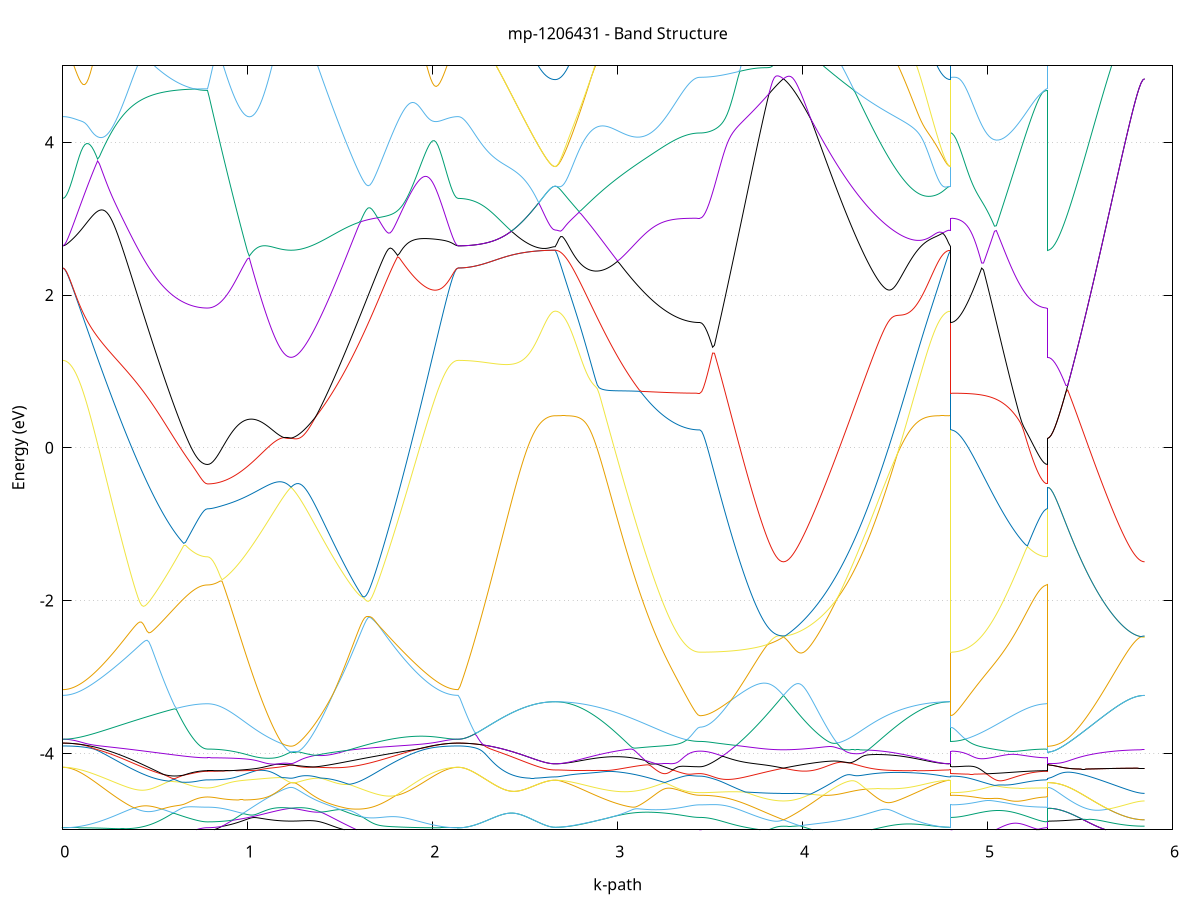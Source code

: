 set title 'mp-1206431 - Band Structure'
set xlabel 'k-path'
set ylabel 'Energy (eV)'
set grid y
set yrange [-5:5]
set terminal png size 800,600
set output 'mp-1206431_bands_gnuplot.png'
plot '-' using 1:2 with lines notitle, '-' using 1:2 with lines notitle, '-' using 1:2 with lines notitle, '-' using 1:2 with lines notitle, '-' using 1:2 with lines notitle, '-' using 1:2 with lines notitle, '-' using 1:2 with lines notitle, '-' using 1:2 with lines notitle, '-' using 1:2 with lines notitle, '-' using 1:2 with lines notitle, '-' using 1:2 with lines notitle, '-' using 1:2 with lines notitle, '-' using 1:2 with lines notitle, '-' using 1:2 with lines notitle, '-' using 1:2 with lines notitle, '-' using 1:2 with lines notitle, '-' using 1:2 with lines notitle, '-' using 1:2 with lines notitle, '-' using 1:2 with lines notitle, '-' using 1:2 with lines notitle, '-' using 1:2 with lines notitle, '-' using 1:2 with lines notitle, '-' using 1:2 with lines notitle, '-' using 1:2 with lines notitle, '-' using 1:2 with lines notitle, '-' using 1:2 with lines notitle, '-' using 1:2 with lines notitle, '-' using 1:2 with lines notitle, '-' using 1:2 with lines notitle, '-' using 1:2 with lines notitle, '-' using 1:2 with lines notitle, '-' using 1:2 with lines notitle, '-' using 1:2 with lines notitle, '-' using 1:2 with lines notitle, '-' using 1:2 with lines notitle, '-' using 1:2 with lines notitle, '-' using 1:2 with lines notitle, '-' using 1:2 with lines notitle, '-' using 1:2 with lines notitle, '-' using 1:2 with lines notitle, '-' using 1:2 with lines notitle, '-' using 1:2 with lines notitle, '-' using 1:2 with lines notitle, '-' using 1:2 with lines notitle, '-' using 1:2 with lines notitle, '-' using 1:2 with lines notitle, '-' using 1:2 with lines notitle, '-' using 1:2 with lines notitle, '-' using 1:2 with lines notitle, '-' using 1:2 with lines notitle, '-' using 1:2 with lines notitle, '-' using 1:2 with lines notitle, '-' using 1:2 with lines notitle, '-' using 1:2 with lines notitle, '-' using 1:2 with lines notitle, '-' using 1:2 with lines notitle, '-' using 1:2 with lines notitle, '-' using 1:2 with lines notitle, '-' using 1:2 with lines notitle, '-' using 1:2 with lines notitle, '-' using 1:2 with lines notitle, '-' using 1:2 with lines notitle, '-' using 1:2 with lines notitle, '-' using 1:2 with lines notitle
0.000000 -15.124621
0.009904 -15.124621
0.019809 -15.124621
0.029713 -15.124621
0.039618 -15.124621
0.049522 -15.124621
0.059427 -15.124621
0.069331 -15.124621
0.079236 -15.124521
0.089140 -15.124521
0.099045 -15.124521
0.108949 -15.124521
0.118854 -15.124421
0.128758 -15.124421
0.138663 -15.124421
0.148567 -15.124321
0.158472 -15.124321
0.168376 -15.124221
0.178280 -15.124221
0.188185 -15.124121
0.198089 -15.124121
0.207994 -15.124021
0.217898 -15.123921
0.227803 -15.123921
0.237707 -15.123921
0.247612 -15.123921
0.257516 -15.123921
0.267421 -15.124021
0.277325 -15.124121
0.287230 -15.124221
0.297134 -15.124421
0.307039 -15.124721
0.316943 -15.125121
0.326848 -15.125621
0.336752 -15.126121
0.346656 -15.126721
0.356561 -15.127321
0.366465 -15.128121
0.376370 -15.128821
0.386274 -15.129621
0.396179 -15.130521
0.406083 -15.131321
0.415988 -15.132221
0.425892 -15.133121
0.435797 -15.134021
0.445701 -15.135021
0.455606 -15.135921
0.465510 -15.136821
0.475415 -15.137721
0.485319 -15.138621
0.495224 -15.139521
0.505128 -15.140421
0.515032 -15.141321
0.524937 -15.142121
0.534841 -15.142921
0.544746 -15.143821
0.554650 -15.144521
0.564555 -15.145321
0.574459 -15.146121
0.584364 -15.146821
0.594268 -15.147421
0.604173 -15.148121
0.614077 -15.148721
0.623982 -15.149321
0.633886 -15.149921
0.643791 -15.150421
0.653695 -15.150921
0.663600 -15.151421
0.673504 -15.151821
0.683409 -15.152221
0.693313 -15.152621
0.703217 -15.152921
0.713122 -15.153221
0.723026 -15.153421
0.732931 -15.153621
0.742835 -15.153821
0.752740 -15.154021
0.762644 -15.154121
0.772549 -15.154121
0.782453 -15.154121
0.782453 -15.154121
0.792274 -15.154121
0.802095 -15.154021
0.811915 -15.153921
0.821736 -15.153721
0.831556 -15.153521
0.841377 -15.153221
0.851198 -15.152821
0.861018 -15.152421
0.870839 -15.152021
0.880660 -15.151521
0.890480 -15.151021
0.900301 -15.150421
0.910122 -15.149821
0.919942 -15.149121
0.929763 -15.148421
0.939584 -15.147621
0.949404 -15.146821
0.959225 -15.146021
0.969045 -15.145221
0.978866 -15.144321
0.988687 -15.143421
0.998507 -15.142521
1.008328 -15.141521
1.018149 -15.140621
1.027969 -15.139621
1.037790 -15.138621
1.047611 -15.137621
1.057431 -15.136721
1.067252 -15.135721
1.077073 -15.134821
1.086893 -15.133921
1.096714 -15.133021
1.106534 -15.132121
1.116355 -15.131421
1.126176 -15.130621
1.135996 -15.129921
1.145817 -15.129321
1.155638 -15.128821
1.165458 -15.128321
1.175279 -15.127921
1.185100 -15.127521
1.194920 -15.127221
1.204741 -15.127021
1.214562 -15.126921
1.224382 -15.126821
1.234203 -15.126821
1.234203 -15.126821
1.244131 -15.126821
1.254060 -15.126921
1.263988 -15.127021
1.273917 -15.127121
1.283846 -15.127321
1.293774 -15.127521
1.303703 -15.127721
1.313631 -15.128021
1.323560 -15.128221
1.333488 -15.128521
1.343417 -15.128721
1.353346 -15.129021
1.363274 -15.129221
1.373203 -15.129521
1.383131 -15.129721
1.393060 -15.129921
1.402988 -15.130121
1.412917 -15.130321
1.422845 -15.130521
1.432774 -15.130721
1.442703 -15.130821
1.452631 -15.130921
1.462560 -15.131021
1.472488 -15.131021
1.482417 -15.131021
1.492345 -15.131021
1.502274 -15.131021
1.512203 -15.130921
1.522131 -15.130821
1.532060 -15.130721
1.541988 -15.130521
1.551917 -15.130321
1.561845 -15.130121
1.571774 -15.129821
1.581702 -15.129521
1.591631 -15.129221
1.601560 -15.128821
1.611488 -15.128421
1.621417 -15.128021
1.631345 -15.127521
1.641274 -15.127021
1.651202 -15.126521
1.661131 -15.125921
1.671060 -15.125321
1.680988 -15.124721
1.690917 -15.124121
1.700845 -15.123421
1.710774 -15.122721
1.720702 -15.122021
1.730631 -15.121321
1.740559 -15.120521
1.750488 -15.119821
1.760417 -15.120221
1.770345 -15.120521
1.780274 -15.120821
1.790202 -15.121121
1.800131 -15.121321
1.810059 -15.121621
1.819988 -15.121921
1.829917 -15.122121
1.839845 -15.122321
1.849774 -15.122521
1.859702 -15.122721
1.869631 -15.122921
1.879559 -15.123121
1.889488 -15.123321
1.899416 -15.123421
1.909345 -15.123621
1.919274 -15.123721
1.929202 -15.123821
1.939131 -15.123921
1.949059 -15.124021
1.958988 -15.124121
1.968916 -15.124221
1.978845 -15.124221
1.988774 -15.124321
1.998702 -15.124421
2.008631 -15.124421
2.018559 -15.124421
2.028488 -15.124521
2.038416 -15.124521
2.048345 -15.124521
2.058273 -15.124521
2.068202 -15.124621
2.078131 -15.124621
2.088059 -15.124621
2.097988 -15.124621
2.107916 -15.124621
2.117845 -15.124621
2.127773 -15.124621
2.137702 -15.124621
2.137702 -15.124621
2.147599 -15.124621
2.157497 -15.124521
2.167394 -15.124321
2.177291 -15.124121
2.187188 -15.123821
2.197086 -15.123521
2.206983 -15.123121
2.216880 -15.122721
2.226777 -15.122221
2.236675 -15.121721
2.246572 -15.121121
2.256469 -15.120421
2.266367 -15.119721
2.276264 -15.119021
2.286161 -15.118221
2.296058 -15.117421
2.305956 -15.116621
2.315853 -15.115721
2.325750 -15.114721
2.335647 -15.113821
2.345545 -15.112821
2.355442 -15.111821
2.365339 -15.110821
2.375237 -15.109721
2.385134 -15.108721
2.395031 -15.107621
2.404928 -15.106521
2.414826 -15.105521
2.424723 -15.104421
2.434620 -15.103321
2.444517 -15.102321
2.454415 -15.101221
2.464312 -15.100221
2.474209 -15.099921
2.484107 -15.099721
2.494004 -15.099521
2.503901 -15.099321
2.513798 -15.099121
2.523696 -15.099021
2.533593 -15.098821
2.543490 -15.098621
2.553388 -15.098521
2.563285 -15.098421
2.573182 -15.098221
2.583079 -15.098121
2.592977 -15.098021
2.602874 -15.097921
2.612771 -15.097921
2.622668 -15.097821
2.632566 -15.097821
2.642463 -15.097721
2.652360 -15.097721
2.662258 -15.097721
2.662258 -15.097721
2.672162 -15.097721
2.682066 -15.097721
2.691971 -15.097621
2.701875 -15.097621
2.711780 -15.097621
2.721684 -15.097521
2.731589 -15.097421
2.741493 -15.097421
2.751398 -15.097321
2.761302 -15.097221
2.771207 -15.097121
2.781111 -15.097121
2.791016 -15.097121
2.800920 -15.097221
2.810825 -15.097421
2.820729 -15.097721
2.830634 -15.098121
2.840538 -15.098621
2.850442 -15.099221
2.860347 -15.099821
2.870251 -15.100421
2.880156 -15.101121
2.890060 -15.101721
2.899965 -15.102421
2.909869 -15.103221
2.919774 -15.103921
2.929678 -15.104621
2.939583 -15.105421
2.949487 -15.106221
2.959392 -15.107021
2.969296 -15.107821
2.979201 -15.108621
2.989105 -15.109421
2.999010 -15.110221
3.008914 -15.111021
3.018818 -15.111921
3.028723 -15.112721
3.038627 -15.113521
3.048532 -15.114421
3.058436 -15.115221
3.068341 -15.116021
3.078245 -15.116821
3.088150 -15.117721
3.098054 -15.118521
3.107959 -15.119321
3.117863 -15.120121
3.127768 -15.120821
3.137672 -15.121621
3.147577 -15.122421
3.157481 -15.123121
3.167386 -15.123921
3.177290 -15.124621
3.187194 -15.125321
3.197099 -15.126021
3.207003 -15.126621
3.216908 -15.127321
3.226812 -15.127921
3.236717 -15.128521
3.246621 -15.129121
3.256526 -15.129621
3.266430 -15.130221
3.276335 -15.130721
3.286239 -15.131221
3.296144 -15.131621
3.306048 -15.132121
3.315953 -15.132521
3.325857 -15.132921
3.335762 -15.133221
3.345666 -15.133521
3.355570 -15.133821
3.365475 -15.134121
3.375379 -15.134321
3.385284 -15.134521
3.395188 -15.134721
3.405093 -15.134821
3.414997 -15.134921
3.424902 -15.135021
3.434806 -15.135121
3.444711 -15.135121
3.444711 -15.135121
3.454531 -15.135121
3.464352 -15.135021
3.474173 -15.134921
3.483993 -15.134821
3.493814 -15.134621
3.503635 -15.134421
3.513455 -15.134121
3.523276 -15.133921
3.533097 -15.133521
3.542917 -15.133221
3.552738 -15.132821
3.562558 -15.132421
3.572379 -15.131921
3.582200 -15.131521
3.592020 -15.131021
3.601841 -15.130521
3.611662 -15.129921
3.621482 -15.129421
3.631303 -15.128821
3.641124 -15.128321
3.650944 -15.127721
3.660765 -15.127121
3.670586 -15.126521
3.680406 -15.125921
3.690227 -15.125321
3.700047 -15.124721
3.709868 -15.124221
3.719689 -15.123621
3.729509 -15.123121
3.739330 -15.122621
3.749151 -15.122121
3.758971 -15.121621
3.768792 -15.121221
3.778613 -15.120821
3.788433 -15.120421
3.798254 -15.120021
3.808075 -15.119721
3.817895 -15.119521
3.827716 -15.119221
3.837536 -15.119021
3.847357 -15.118821
3.857178 -15.118721
3.866998 -15.118621
3.876819 -15.118521
3.886640 -15.118521
3.896460 -15.118521
3.896460 -15.118521
3.906389 -15.118521
3.916317 -15.118521
3.926246 -15.118621
3.936175 -15.118721
3.946103 -15.118821
3.956032 -15.118921
3.965960 -15.119021
3.975889 -15.119221
3.985817 -15.119321
3.995746 -15.119521
4.005675 -15.119721
4.015603 -15.119821
4.025532 -15.120021
4.035460 -15.120221
4.045389 -15.120321
4.055317 -15.120521
4.065246 -15.120721
4.075174 -15.120821
4.085103 -15.120921
4.095032 -15.121021
4.104960 -15.121121
4.114889 -15.121221
4.124817 -15.121321
4.134746 -15.121321
4.144674 -15.121321
4.154603 -15.121321
4.164532 -15.121321
4.174460 -15.121321
4.184389 -15.121221
4.194317 -15.121121
4.204246 -15.121021
4.214174 -15.120821
4.224103 -15.120621
4.234031 -15.120421
4.243960 -15.120221
4.253889 -15.119921
4.263817 -15.119721
4.273746 -15.119421
4.283674 -15.119021
4.293603 -15.118721
4.303531 -15.118321
4.313460 -15.117821
4.323388 -15.117421
4.333317 -15.116921
4.343246 -15.116521
4.353174 -15.116021
4.363103 -15.115421
4.373031 -15.114921
4.382960 -15.114321
4.392888 -15.113721
4.402817 -15.113121
4.412746 -15.112521
4.422674 -15.111921
4.432603 -15.111221
4.442531 -15.110621
4.452460 -15.109921
4.462388 -15.109321
4.472317 -15.108621
4.482245 -15.107921
4.492174 -15.107221
4.502103 -15.106521
4.512031 -15.105821
4.521960 -15.105121
4.531888 -15.104521
4.541817 -15.103821
4.551745 -15.103121
4.561674 -15.102521
4.571603 -15.101821
4.581531 -15.101221
4.591460 -15.100621
4.601388 -15.100021
4.611317 -15.099521
4.621245 -15.098921
4.631174 -15.098521
4.641102 -15.098021
4.651031 -15.097621
4.660960 -15.097421
4.670888 -15.097221
4.680817 -15.097121
4.690745 -15.097021
4.700674 -15.097121
4.710602 -15.097221
4.720531 -15.097321
4.730460 -15.097421
4.740388 -15.097521
4.750317 -15.097621
4.760245 -15.097621
4.770174 -15.097621
4.780102 -15.097721
4.790031 -15.097721
4.799959 -15.097721
4.799959 -15.135121
4.809857 -15.135121
4.819754 -15.135221
4.829651 -15.135221
4.839549 -15.135321
4.849446 -15.135521
4.859343 -15.135621
4.869240 -15.135821
4.879138 -15.136121
4.889035 -15.136321
4.898932 -15.136621
4.908829 -15.136921
4.918727 -15.137221
4.928624 -15.137621
4.938521 -15.138021
4.948419 -15.138421
4.958316 -15.138821
4.968213 -15.139221
4.978110 -15.139721
4.988008 -15.140221
4.997905 -15.140721
5.007802 -15.141221
5.017700 -15.141721
5.027597 -15.142321
5.037494 -15.142821
5.047391 -15.143421
5.057289 -15.143921
5.067186 -15.144521
5.077083 -15.145121
5.086980 -15.145621
5.096878 -15.146221
5.106775 -15.146821
5.116672 -15.147321
5.126570 -15.147921
5.136467 -15.148421
5.146364 -15.148921
5.156261 -15.149421
5.166159 -15.149921
5.176056 -15.150421
5.185953 -15.150821
5.195850 -15.151321
5.205748 -15.151721
5.215645 -15.152021
5.225542 -15.152421
5.235440 -15.152721
5.245337 -15.153021
5.255234 -15.153321
5.265131 -15.153521
5.275029 -15.153721
5.284926 -15.153821
5.294823 -15.154021
5.304720 -15.154121
5.314618 -15.154121
5.324515 -15.154121
5.324515 -15.126821
5.334412 -15.126821
5.344310 -15.126821
5.354207 -15.126721
5.364104 -15.126721
5.374001 -15.126621
5.383899 -15.126521
5.393796 -15.126421
5.403693 -15.126321
5.413591 -15.126221
5.423488 -15.126121
5.433385 -15.125921
5.443282 -15.125821
5.453180 -15.125621
5.463077 -15.125421
5.472974 -15.125321
5.482871 -15.125121
5.492769 -15.124921
5.502666 -15.124621
5.512563 -15.124421
5.522461 -15.124221
5.532358 -15.124021
5.542255 -15.123721
5.552152 -15.123521
5.562050 -15.123221
5.571947 -15.123021
5.581844 -15.122821
5.591741 -15.122521
5.601639 -15.122321
5.611536 -15.122021
5.621433 -15.121821
5.631331 -15.121521
5.641228 -15.121321
5.651125 -15.121121
5.661022 -15.120821
5.670920 -15.120621
5.680817 -15.120421
5.690714 -15.120221
5.700611 -15.120021
5.710509 -15.119821
5.720406 -15.119621
5.730303 -15.119521
5.740201 -15.119321
5.750098 -15.119221
5.759995 -15.119121
5.769892 -15.118921
5.779790 -15.118821
5.789687 -15.118721
5.799584 -15.118721
5.809482 -15.118621
5.819379 -15.118521
5.829276 -15.118521
5.839173 -15.118521
5.849071 -15.118521
e
0.000000 -15.105021
0.009904 -15.105021
0.019809 -15.104921
0.029713 -15.104921
0.039618 -15.104921
0.049522 -15.104821
0.059427 -15.104721
0.069331 -15.104621
0.079236 -15.104521
0.089140 -15.104421
0.099045 -15.104221
0.108949 -15.104121
0.118854 -15.103921
0.128758 -15.103821
0.138663 -15.103621
0.148567 -15.103421
0.158472 -15.103121
0.168376 -15.102921
0.178280 -15.102721
0.188185 -15.103221
0.198089 -15.103821
0.207994 -15.104421
0.217898 -15.105021
0.227803 -15.105721
0.237707 -15.106321
0.247612 -15.107021
0.257516 -15.107621
0.267421 -15.108221
0.277325 -15.108721
0.287230 -15.109221
0.297134 -15.109621
0.307039 -15.109921
0.316943 -15.110121
0.326848 -15.110221
0.336752 -15.110221
0.346656 -15.110121
0.356561 -15.109921
0.366465 -15.109721
0.376370 -15.109321
0.386274 -15.108921
0.396179 -15.108421
0.406083 -15.107921
0.415988 -15.107321
0.425892 -15.106621
0.435797 -15.105921
0.445701 -15.105221
0.455606 -15.104421
0.465510 -15.103621
0.475415 -15.102721
0.485319 -15.101821
0.495224 -15.100921
0.505128 -15.099921
0.515032 -15.098921
0.524937 -15.097921
0.534841 -15.096821
0.544746 -15.095721
0.554650 -15.094621
0.564555 -15.093521
0.574459 -15.092421
0.584364 -15.091221
0.594268 -15.090021
0.604173 -15.089721
0.614077 -15.089521
0.623982 -15.089321
0.633886 -15.089121
0.643791 -15.089021
0.653695 -15.088821
0.663600 -15.088621
0.673504 -15.088521
0.683409 -15.088421
0.693313 -15.088221
0.703217 -15.088121
0.713122 -15.088021
0.723026 -15.088021
0.732931 -15.087921
0.742835 -15.087821
0.752740 -15.087821
0.762644 -15.087821
0.772549 -15.087721
0.782453 -15.087721
0.782453 -15.087721
0.792274 -15.087821
0.802095 -15.087921
0.811915 -15.088121
0.821736 -15.088321
0.831556 -15.088621
0.841377 -15.088921
0.851198 -15.089321
0.861018 -15.089721
0.870839 -15.090221
0.880660 -15.090621
0.890480 -15.091121
0.900301 -15.091621
0.910122 -15.092121
0.919942 -15.092621
0.929763 -15.093021
0.939584 -15.093521
0.949404 -15.094021
0.959225 -15.094421
0.969045 -15.094921
0.978866 -15.095321
0.988687 -15.095721
0.998507 -15.096121
1.008328 -15.096421
1.018149 -15.096721
1.027969 -15.097021
1.037790 -15.097321
1.047611 -15.097521
1.057431 -15.097721
1.067252 -15.097821
1.077073 -15.097921
1.086893 -15.097921
1.096714 -15.097921
1.106534 -15.097821
1.116355 -15.097721
1.126176 -15.097521
1.135996 -15.097221
1.145817 -15.096921
1.155638 -15.096521
1.165458 -15.096021
1.175279 -15.095521
1.185100 -15.094921
1.194920 -15.094321
1.204741 -15.093621
1.214562 -15.092921
1.224382 -15.092221
1.234203 -15.091521
1.234203 -15.091521
1.244131 -15.092221
1.254060 -15.092921
1.263988 -15.093621
1.273917 -15.094321
1.283846 -15.094921
1.293774 -15.095621
1.303703 -15.096321
1.313631 -15.096921
1.323560 -15.097621
1.333488 -15.098221
1.343417 -15.098921
1.353346 -15.099521
1.363274 -15.100221
1.373203 -15.100821
1.383131 -15.101421
1.393060 -15.102021
1.402988 -15.102621
1.412917 -15.103321
1.422845 -15.103921
1.432774 -15.104521
1.442703 -15.105121
1.452631 -15.105621
1.462560 -15.106221
1.472488 -15.106821
1.482417 -15.107421
1.492345 -15.107921
1.502274 -15.108521
1.512203 -15.109121
1.522131 -15.109621
1.532060 -15.110121
1.541988 -15.110721
1.551917 -15.111221
1.561845 -15.111721
1.571774 -15.112221
1.581702 -15.112721
1.591631 -15.113221
1.601560 -15.113721
1.611488 -15.114221
1.621417 -15.114621
1.631345 -15.115121
1.641274 -15.115621
1.651202 -15.116021
1.661131 -15.116421
1.671060 -15.116921
1.680988 -15.117321
1.690917 -15.117721
1.700845 -15.118121
1.710774 -15.118421
1.720702 -15.118821
1.730631 -15.119221
1.740559 -15.119521
1.750488 -15.119721
1.760417 -15.118921
1.770345 -15.118121
1.780274 -15.117321
1.790202 -15.116521
1.800131 -15.115721
1.810059 -15.114821
1.819988 -15.114021
1.829917 -15.113121
1.839845 -15.112321
1.849774 -15.111421
1.859702 -15.110621
1.869631 -15.109821
1.879559 -15.109021
1.889488 -15.108221
1.899416 -15.107421
1.909345 -15.106721
1.919274 -15.106021
1.929202 -15.105421
1.939131 -15.104921
1.949059 -15.104521
1.958988 -15.104221
1.968916 -15.104021
1.978845 -15.103921
1.988774 -15.103921
1.998702 -15.103921
2.008631 -15.104021
2.018559 -15.104121
2.028488 -15.104221
2.038416 -15.104321
2.048345 -15.104421
2.058273 -15.104521
2.068202 -15.104621
2.078131 -15.104721
2.088059 -15.104821
2.097988 -15.104921
2.107916 -15.104921
2.117845 -15.105021
2.127773 -15.105021
2.137702 -15.105021
2.137702 -15.105021
2.147599 -15.105021
2.157497 -15.105021
2.167394 -15.104921
2.177291 -15.104921
2.187188 -15.104821
2.197086 -15.104821
2.206983 -15.104721
2.216880 -15.104621
2.226777 -15.104521
2.236675 -15.104421
2.246572 -15.104321
2.256469 -15.104121
2.266367 -15.104021
2.276264 -15.103821
2.286161 -15.103721
2.296058 -15.103521
2.305956 -15.103321
2.315853 -15.103221
2.325750 -15.103021
2.335647 -15.102821
2.345545 -15.102621
2.355442 -15.102421
2.365339 -15.102221
2.375237 -15.102021
2.385134 -15.101821
2.395031 -15.101621
2.404928 -15.101321
2.414826 -15.101121
2.424723 -15.100921
2.434620 -15.100721
2.444517 -15.100521
2.454415 -15.100321
2.464312 -15.100121
2.474209 -15.099921
2.484107 -15.099721
2.494004 -15.099521
2.503901 -15.099321
2.513798 -15.099121
2.523696 -15.099021
2.533593 -15.098821
2.543490 -15.098621
2.553388 -15.098521
2.563285 -15.098421
2.573182 -15.098221
2.583079 -15.098121
2.592977 -15.098021
2.602874 -15.097921
2.612771 -15.097921
2.622668 -15.097821
2.632566 -15.097821
2.642463 -15.097721
2.652360 -15.097721
2.662258 -15.097721
2.662258 -15.097721
2.672162 -15.097721
2.682066 -15.097721
2.691971 -15.097621
2.701875 -15.097621
2.711780 -15.097521
2.721684 -15.097421
2.731589 -15.097321
2.741493 -15.097221
2.751398 -15.097021
2.761302 -15.096921
2.771207 -15.096721
2.781111 -15.096521
2.791016 -15.096421
2.800920 -15.096121
2.810825 -15.095921
2.820729 -15.095721
2.830634 -15.095421
2.840538 -15.095221
2.850442 -15.095021
2.860347 -15.094821
2.870251 -15.094621
2.880156 -15.094421
2.890060 -15.094121
2.899965 -15.093821
2.909869 -15.093521
2.919774 -15.093221
2.929678 -15.092821
2.939583 -15.092521
2.949487 -15.092121
2.959392 -15.091721
2.969296 -15.091321
2.979201 -15.090821
2.989105 -15.090421
2.999010 -15.089921
3.008914 -15.089421
3.018818 -15.089021
3.028723 -15.088621
3.038627 -15.088221
3.048532 -15.087821
3.058436 -15.087421
3.068341 -15.087021
3.078245 -15.086621
3.088150 -15.086221
3.098054 -15.085821
3.107959 -15.085421
3.117863 -15.085021
3.127768 -15.084621
3.137672 -15.084321
3.147577 -15.083921
3.157481 -15.083521
3.167386 -15.083121
3.177290 -15.082821
3.187194 -15.082421
3.197099 -15.082121
3.207003 -15.081721
3.216908 -15.081421
3.226812 -15.081121
3.236717 -15.080821
3.246621 -15.080521
3.256526 -15.080221
3.266430 -15.079921
3.276335 -15.079621
3.286239 -15.079421
3.296144 -15.079221
3.306048 -15.078921
3.315953 -15.078721
3.325857 -15.078521
3.335762 -15.078321
3.345666 -15.078221
3.355570 -15.078021
3.365475 -15.077921
3.375379 -15.077721
3.385284 -15.077621
3.395188 -15.077621
3.405093 -15.077521
3.414997 -15.077421
3.424902 -15.077421
3.434806 -15.077421
3.444711 -15.077321
3.444711 -15.077321
3.454531 -15.077421
3.464352 -15.077421
3.474173 -15.077521
3.483993 -15.077521
3.493814 -15.077621
3.503635 -15.077721
3.513455 -15.077921
3.523276 -15.078021
3.533097 -15.078121
3.542917 -15.078321
3.552738 -15.078421
3.562558 -15.078521
3.572379 -15.078721
3.582200 -15.078821
3.592020 -15.078921
3.601841 -15.079021
3.611662 -15.079021
3.621482 -15.079121
3.631303 -15.079121
3.641124 -15.079121
3.650944 -15.079021
3.660765 -15.079021
3.670586 -15.078921
3.680406 -15.078721
3.690227 -15.078621
3.700047 -15.078321
3.709868 -15.078121
3.719689 -15.077821
3.729509 -15.077421
3.739330 -15.077021
3.749151 -15.076621
3.758971 -15.076121
3.768792 -15.075521
3.778613 -15.075021
3.788433 -15.074321
3.798254 -15.073621
3.808075 -15.072921
3.817895 -15.072221
3.827716 -15.071421
3.837536 -15.070521
3.847357 -15.069721
3.857178 -15.068821
3.866998 -15.068021
3.876819 -15.067121
3.886640 -15.066421
3.896460 -15.065921
3.896460 -15.065921
3.906389 -15.066221
3.916317 -15.066621
3.926246 -15.067021
3.936175 -15.067421
3.946103 -15.067721
3.956032 -15.068121
3.965960 -15.068521
3.975889 -15.068921
3.985817 -15.069321
3.995746 -15.069721
4.005675 -15.070121
4.015603 -15.070521
4.025532 -15.071021
4.035460 -15.071421
4.045389 -15.071821
4.055317 -15.072221
4.065246 -15.072621
4.075174 -15.073121
4.085103 -15.073521
4.095032 -15.074021
4.104960 -15.074421
4.114889 -15.074821
4.124817 -15.075321
4.134746 -15.075721
4.144674 -15.076221
4.154603 -15.076621
4.164532 -15.077121
4.174460 -15.077521
4.184389 -15.078021
4.194317 -15.078421
4.204246 -15.078921
4.214174 -15.079321
4.224103 -15.079821
4.234031 -15.080221
4.243960 -15.080621
4.253889 -15.081121
4.263817 -15.081521
4.273746 -15.082021
4.283674 -15.082421
4.293603 -15.082821
4.303531 -15.083321
4.313460 -15.083721
4.323388 -15.084121
4.333317 -15.084621
4.343246 -15.085021
4.353174 -15.085421
4.363103 -15.085821
4.373031 -15.086221
4.382960 -15.086621
4.392888 -15.087121
4.402817 -15.087521
4.412746 -15.087921
4.422674 -15.088321
4.432603 -15.088721
4.442531 -15.089121
4.452460 -15.089521
4.462388 -15.089921
4.472317 -15.090321
4.482245 -15.090721
4.492174 -15.091121
4.502103 -15.091521
4.512031 -15.091921
4.521960 -15.092321
4.531888 -15.092721
4.541817 -15.093021
4.551745 -15.093421
4.561674 -15.093721
4.571603 -15.094121
4.581531 -15.094421
4.591460 -15.094721
4.601388 -15.095021
4.611317 -15.095321
4.621245 -15.095521
4.631174 -15.095821
4.641102 -15.096021
4.651031 -15.096221
4.660960 -15.096421
4.670888 -15.096621
4.680817 -15.096821
4.690745 -15.096921
4.700674 -15.097121
4.710602 -15.097221
4.720531 -15.097221
4.730460 -15.097321
4.740388 -15.097421
4.750317 -15.097521
4.760245 -15.097621
4.770174 -15.097621
4.780102 -15.097721
4.790031 -15.097721
4.799959 -15.097721
4.799959 -15.077321
4.809857 -15.077421
4.819754 -15.077421
4.829651 -15.077421
4.839549 -15.077521
4.849446 -15.077621
4.859343 -15.077721
4.869240 -15.077821
4.879138 -15.077921
4.889035 -15.078121
4.898932 -15.078321
4.908829 -15.078521
4.918727 -15.078721
4.928624 -15.078921
4.938521 -15.079121
4.948419 -15.079321
4.958316 -15.079621
4.968213 -15.079921
4.978110 -15.080121
4.988008 -15.080421
4.997905 -15.080721
5.007802 -15.081021
5.017700 -15.081321
5.027597 -15.081621
5.037494 -15.081921
5.047391 -15.082221
5.057289 -15.082521
5.067186 -15.082821
5.077083 -15.083121
5.086980 -15.083421
5.096878 -15.083721
5.106775 -15.084021
5.116672 -15.084321
5.126570 -15.084621
5.136467 -15.084921
5.146364 -15.085121
5.156261 -15.085421
5.166159 -15.085621
5.176056 -15.085921
5.185953 -15.086121
5.195850 -15.086321
5.205748 -15.086521
5.215645 -15.086721
5.225542 -15.086921
5.235440 -15.087021
5.245337 -15.087221
5.255234 -15.087321
5.265131 -15.087421
5.275029 -15.087521
5.284926 -15.087621
5.294823 -15.087621
5.304720 -15.087721
5.314618 -15.087721
5.324515 -15.087721
5.324515 -15.091521
5.334412 -15.091521
5.344310 -15.091421
5.354207 -15.091321
5.364104 -15.091221
5.374001 -15.091021
5.383899 -15.090721
5.393796 -15.090521
5.403693 -15.090221
5.413591 -15.089821
5.423488 -15.089421
5.433385 -15.089021
5.443282 -15.088521
5.453180 -15.088021
5.463077 -15.087521
5.472974 -15.086921
5.482871 -15.086421
5.492769 -15.085721
5.502666 -15.085121
5.512563 -15.084421
5.522461 -15.083821
5.532358 -15.083121
5.542255 -15.082421
5.552152 -15.081621
5.562050 -15.080921
5.571947 -15.080221
5.581844 -15.079421
5.591741 -15.078621
5.601639 -15.077921
5.611536 -15.077121
5.621433 -15.076421
5.631331 -15.075621
5.641228 -15.074921
5.651125 -15.074221
5.661022 -15.073521
5.670920 -15.072821
5.680817 -15.072121
5.690714 -15.071521
5.700611 -15.070921
5.710509 -15.070321
5.720406 -15.069721
5.730303 -15.069221
5.740201 -15.068721
5.750098 -15.068221
5.759995 -15.067821
5.769892 -15.067421
5.779790 -15.067021
5.789687 -15.066721
5.799584 -15.066521
5.809482 -15.066321
5.819379 -15.066121
5.829276 -15.066021
5.839173 -15.065921
5.849071 -15.065921
e
0.000000 -15.105021
0.009904 -15.105021
0.019809 -15.104921
0.029713 -15.104821
0.039618 -15.104721
0.049522 -15.104521
0.059427 -15.104321
0.069331 -15.104021
0.079236 -15.103821
0.089140 -15.103521
0.099045 -15.103121
0.108949 -15.102821
0.118854 -15.102521
0.128758 -15.102221
0.138663 -15.102021
0.148567 -15.101921
0.158472 -15.102021
0.168376 -15.102321
0.178280 -15.102721
0.188185 -15.102421
0.198089 -15.102221
0.207994 -15.101921
0.217898 -15.101721
0.227803 -15.101421
0.237707 -15.101121
0.247612 -15.100821
0.257516 -15.100521
0.267421 -15.100221
0.277325 -15.099921
0.287230 -15.099621
0.297134 -15.099221
0.307039 -15.098921
0.316943 -15.098621
0.326848 -15.098221
0.336752 -15.097921
0.346656 -15.097621
0.356561 -15.097221
0.366465 -15.096921
0.376370 -15.096521
0.386274 -15.096221
0.396179 -15.095921
0.406083 -15.095521
0.415988 -15.095221
0.425892 -15.094921
0.435797 -15.094521
0.445701 -15.094221
0.455606 -15.093921
0.465510 -15.093521
0.475415 -15.093221
0.485319 -15.092921
0.495224 -15.092621
0.505128 -15.092321
0.515032 -15.092021
0.524937 -15.091721
0.534841 -15.091521
0.544746 -15.091221
0.554650 -15.090921
0.564555 -15.090721
0.574459 -15.090421
0.584364 -15.090221
0.594268 -15.089921
0.604173 -15.088821
0.614077 -15.087621
0.623982 -15.086421
0.633886 -15.085221
0.643791 -15.083921
0.653695 -15.082721
0.663600 -15.081521
0.673504 -15.080321
0.683409 -15.079121
0.693313 -15.077921
0.703217 -15.076821
0.713122 -15.075721
0.723026 -15.074721
0.732931 -15.073821
0.742835 -15.073021
0.752740 -15.072321
0.762644 -15.071821
0.772549 -15.071421
0.782453 -15.071321
0.782453 -15.071321
0.792274 -15.071321
0.802095 -15.071121
0.811915 -15.070921
0.821736 -15.070721
0.831556 -15.070321
0.841377 -15.069921
0.851198 -15.069521
0.861018 -15.069021
0.870839 -15.068521
0.880660 -15.067921
0.890480 -15.067421
0.900301 -15.066821
0.910122 -15.066321
0.919942 -15.066421
0.929763 -15.067321
0.939584 -15.068121
0.949404 -15.069021
0.959225 -15.069921
0.969045 -15.070721
0.978866 -15.071621
0.988687 -15.072421
0.998507 -15.073221
1.008328 -15.074121
1.018149 -15.074921
1.027969 -15.075721
1.037790 -15.076521
1.047611 -15.077321
1.057431 -15.078121
1.067252 -15.078921
1.077073 -15.079721
1.086893 -15.080521
1.096714 -15.081321
1.106534 -15.082121
1.116355 -15.082821
1.126176 -15.083621
1.135996 -15.084321
1.145817 -15.085121
1.155638 -15.085821
1.165458 -15.086521
1.175279 -15.087321
1.185100 -15.088021
1.194920 -15.088721
1.204741 -15.089421
1.214562 -15.090121
1.224382 -15.090821
1.234203 -15.091521
1.234203 -15.091521
1.244131 -15.090821
1.254060 -15.090221
1.263988 -15.089621
1.273917 -15.089021
1.283846 -15.088521
1.293774 -15.088121
1.303703 -15.087721
1.313631 -15.087421
1.323560 -15.087221
1.333488 -15.087021
1.343417 -15.086921
1.353346 -15.086821
1.363274 -15.086721
1.373203 -15.086721
1.383131 -15.086721
1.393060 -15.086721
1.402988 -15.086721
1.412917 -15.086821
1.422845 -15.086821
1.432774 -15.086921
1.442703 -15.087021
1.452631 -15.087021
1.462560 -15.087121
1.472488 -15.087221
1.482417 -15.087421
1.492345 -15.087521
1.502274 -15.087621
1.512203 -15.087721
1.522131 -15.087921
1.532060 -15.088021
1.541988 -15.088221
1.551917 -15.088421
1.561845 -15.088521
1.571774 -15.088721
1.581702 -15.088921
1.591631 -15.089221
1.601560 -15.089421
1.611488 -15.089621
1.621417 -15.089921
1.631345 -15.090121
1.641274 -15.090421
1.651202 -15.090621
1.661131 -15.090921
1.671060 -15.091221
1.680988 -15.091521
1.690917 -15.091821
1.700845 -15.092221
1.710774 -15.092521
1.720702 -15.092821
1.730631 -15.093221
1.740559 -15.093521
1.750488 -15.093921
1.760417 -15.094221
1.770345 -15.094621
1.780274 -15.094921
1.790202 -15.095321
1.800131 -15.095721
1.810059 -15.096021
1.819988 -15.096421
1.829917 -15.096721
1.839845 -15.097121
1.849774 -15.097421
1.859702 -15.097721
1.869631 -15.098121
1.879559 -15.098421
1.889488 -15.098621
1.899416 -15.098921
1.909345 -15.099121
1.919274 -15.099321
1.929202 -15.099421
1.939131 -15.099521
1.949059 -15.099521
1.958988 -15.099321
1.968916 -15.099721
1.978845 -15.100321
1.988774 -15.100821
1.998702 -15.101321
2.008631 -15.101821
2.018559 -15.102221
2.028488 -15.102621
2.038416 -15.103021
2.048345 -15.103421
2.058273 -15.103721
2.068202 -15.104021
2.078131 -15.104321
2.088059 -15.104521
2.097988 -15.104721
2.107916 -15.104821
2.117845 -15.104921
2.127773 -15.105021
2.137702 -15.105021
2.137702 -15.105021
2.147599 -15.105021
2.157497 -15.105021
2.167394 -15.104921
2.177291 -15.104921
2.187188 -15.104821
2.197086 -15.104821
2.206983 -15.104721
2.216880 -15.104621
2.226777 -15.104521
2.236675 -15.104421
2.246572 -15.104221
2.256469 -15.104121
2.266367 -15.104021
2.276264 -15.103821
2.286161 -15.103721
2.296058 -15.103521
2.305956 -15.103321
2.315853 -15.103221
2.325750 -15.103021
2.335647 -15.102821
2.345545 -15.102621
2.355442 -15.102421
2.365339 -15.102221
2.375237 -15.102021
2.385134 -15.101821
2.395031 -15.101521
2.404928 -15.101321
2.414826 -15.101121
2.424723 -15.100921
2.434620 -15.100721
2.444517 -15.100521
2.454415 -15.100321
2.464312 -15.100121
2.474209 -15.099221
2.484107 -15.098221
2.494004 -15.097321
2.503901 -15.096321
2.513798 -15.095421
2.523696 -15.094621
2.533593 -15.093821
2.543490 -15.093021
2.553388 -15.092721
2.563285 -15.092721
2.573182 -15.092621
2.583079 -15.092621
2.592977 -15.092621
2.602874 -15.092621
2.612771 -15.092621
2.622668 -15.092621
2.632566 -15.092621
2.642463 -15.092621
2.652360 -15.092621
2.662258 -15.092621
2.662258 -15.092621
2.672162 -15.092621
2.682066 -15.092621
2.691971 -15.092721
2.701875 -15.092821
2.711780 -15.093021
2.721684 -15.093221
2.731589 -15.093421
2.741493 -15.093621
2.751398 -15.093921
2.761302 -15.094221
2.771207 -15.094521
2.781111 -15.094821
2.791016 -15.095121
2.800920 -15.095321
2.810825 -15.095421
2.820729 -15.095421
2.830634 -15.095421
2.840538 -15.095221
2.850442 -15.094921
2.860347 -15.094621
2.870251 -15.094321
2.880156 -15.094021
2.890060 -15.093721
2.899965 -15.093421
2.909869 -15.093121
2.919774 -15.092721
2.929678 -15.092421
2.939583 -15.092021
2.949487 -15.091721
2.959392 -15.091321
2.969296 -15.090921
2.979201 -15.090621
2.989105 -15.090221
2.999010 -15.089821
3.008914 -15.089421
3.018818 -15.088921
3.028723 -15.088421
3.038627 -15.087821
3.048532 -15.087221
3.058436 -15.086621
3.068341 -15.086021
3.078245 -15.085421
3.088150 -15.084721
3.098054 -15.084121
3.107959 -15.083421
3.117863 -15.082721
3.127768 -15.081921
3.137672 -15.081221
3.147577 -15.080421
3.157481 -15.079621
3.167386 -15.078921
3.177290 -15.078121
3.187194 -15.077221
3.197099 -15.076421
3.207003 -15.075621
3.216908 -15.074721
3.226812 -15.073921
3.236717 -15.073021
3.246621 -15.072221
3.256526 -15.071321
3.266430 -15.070521
3.276335 -15.069721
3.286239 -15.068821
3.296144 -15.068021
3.306048 -15.067221
3.315953 -15.066421
3.325857 -15.065721
3.335762 -15.064921
3.345666 -15.064321
3.355570 -15.063621
3.365475 -15.063021
3.375379 -15.062421
3.385284 -15.061921
3.395188 -15.061521
3.405093 -15.061121
3.414997 -15.060921
3.424902 -15.060621
3.434806 -15.060521
3.444711 -15.060521
3.444711 -15.060521
3.454531 -15.060421
3.464352 -15.060421
3.474173 -15.060221
3.483993 -15.060121
3.493814 -15.059821
3.503635 -15.059621
3.513455 -15.059321
3.523276 -15.058921
3.533097 -15.058621
3.542917 -15.058121
3.552738 -15.057721
3.562558 -15.057321
3.572379 -15.056821
3.582200 -15.056321
3.592020 -15.056421
3.601841 -15.056621
3.611662 -15.056921
3.621482 -15.057121
3.631303 -15.057421
3.641124 -15.057621
3.650944 -15.057921
3.660765 -15.058221
3.670586 -15.058521
3.680406 -15.058721
3.690227 -15.059021
3.700047 -15.059321
3.709868 -15.059621
3.719689 -15.059921
3.729509 -15.060221
3.739330 -15.060521
3.749151 -15.060821
3.758971 -15.061121
3.768792 -15.061521
3.778613 -15.061821
3.788433 -15.062121
3.798254 -15.062421
3.808075 -15.062821
3.817895 -15.063121
3.827716 -15.063421
3.837536 -15.063821
3.847357 -15.064121
3.857178 -15.064421
3.866998 -15.064821
3.876819 -15.065221
3.886640 -15.065521
3.896460 -15.065921
3.896460 -15.065921
3.906389 -15.065721
3.916317 -15.065921
3.926246 -15.066321
3.936175 -15.066721
3.946103 -15.067221
3.956032 -15.067721
3.965960 -15.068221
3.975889 -15.068721
3.985817 -15.069221
3.995746 -15.069721
4.005675 -15.070121
4.015603 -15.070521
4.025532 -15.071021
4.035460 -15.071421
4.045389 -15.071821
4.055317 -15.072121
4.065246 -15.072521
4.075174 -15.072821
4.085103 -15.073221
4.095032 -15.073521
4.104960 -15.073821
4.114889 -15.074221
4.124817 -15.074521
4.134746 -15.074821
4.144674 -15.075121
4.154603 -15.075421
4.164532 -15.075721
4.174460 -15.076021
4.184389 -15.076421
4.194317 -15.076721
4.204246 -15.077021
4.214174 -15.077321
4.224103 -15.077721
4.234031 -15.078021
4.243960 -15.078321
4.253889 -15.078721
4.263817 -15.079021
4.273746 -15.079421
4.283674 -15.079821
4.293603 -15.080221
4.303531 -15.080521
4.313460 -15.080921
4.323388 -15.081321
4.333317 -15.081821
4.343246 -15.082221
4.353174 -15.082621
4.363103 -15.083021
4.373031 -15.083421
4.382960 -15.083921
4.392888 -15.084321
4.402817 -15.084821
4.412746 -15.085221
4.422674 -15.085721
4.432603 -15.086121
4.442531 -15.086621
4.452460 -15.087021
4.462388 -15.087521
4.472317 -15.087921
4.482245 -15.088421
4.492174 -15.088821
4.502103 -15.089321
4.512031 -15.089721
4.521960 -15.090121
4.531888 -15.090521
4.541817 -15.091021
4.551745 -15.091421
4.561674 -15.091821
4.571603 -15.092121
4.581531 -15.092521
4.591460 -15.092921
4.601388 -15.093221
4.611317 -15.093521
4.621245 -15.093821
4.631174 -15.094021
4.641102 -15.094221
4.651031 -15.094421
4.660960 -15.094521
4.670888 -15.094521
4.680817 -15.094421
4.690745 -15.094221
4.700674 -15.094021
4.710602 -15.093821
4.720531 -15.093621
4.730460 -15.093321
4.740388 -15.093121
4.750317 -15.093021
4.760245 -15.092821
4.770174 -15.092721
4.780102 -15.092621
4.790031 -15.092621
4.799959 -15.092621
4.799959 -15.060521
4.809857 -15.060521
4.819754 -15.060521
4.829651 -15.060621
4.839549 -15.060721
4.849446 -15.060921
4.859343 -15.061021
4.869240 -15.061221
4.879138 -15.061421
4.889035 -15.061721
4.898932 -15.062021
4.908829 -15.062221
4.918727 -15.062521
4.928624 -15.062921
4.938521 -15.063221
4.948419 -15.063621
4.958316 -15.063921
4.968213 -15.064321
4.978110 -15.064721
4.988008 -15.065021
4.997905 -15.065421
5.007802 -15.065821
5.017700 -15.066221
5.027597 -15.066521
5.037494 -15.066921
5.047391 -15.067221
5.057289 -15.067621
5.067186 -15.067921
5.077083 -15.068221
5.086980 -15.068621
5.096878 -15.068821
5.106775 -15.069121
5.116672 -15.069421
5.126570 -15.069621
5.136467 -15.069821
5.146364 -15.070021
5.156261 -15.070221
5.166159 -15.070421
5.176056 -15.070621
5.185953 -15.070721
5.195850 -15.070821
5.205748 -15.070921
5.215645 -15.071021
5.225542 -15.071121
5.235440 -15.071121
5.245337 -15.071221
5.255234 -15.071221
5.265131 -15.071321
5.275029 -15.071321
5.284926 -15.071321
5.294823 -15.071321
5.304720 -15.071321
5.314618 -15.071321
5.324515 -15.071321
5.324515 -15.091521
5.334412 -15.091521
5.344310 -15.091421
5.354207 -15.091321
5.364104 -15.091221
5.374001 -15.091021
5.383899 -15.090721
5.393796 -15.090521
5.403693 -15.090121
5.413591 -15.089821
5.423488 -15.089421
5.433385 -15.089021
5.443282 -15.088521
5.453180 -15.088021
5.463077 -15.087521
5.472974 -15.086921
5.482871 -15.086421
5.492769 -15.085721
5.502666 -15.085121
5.512563 -15.084421
5.522461 -15.083821
5.532358 -15.083121
5.542255 -15.082421
5.552152 -15.081621
5.562050 -15.080921
5.571947 -15.080121
5.581844 -15.079421
5.591741 -15.078621
5.601639 -15.077921
5.611536 -15.077121
5.621433 -15.076421
5.631331 -15.075621
5.641228 -15.074921
5.651125 -15.074221
5.661022 -15.073521
5.670920 -15.072821
5.680817 -15.072121
5.690714 -15.071521
5.700611 -15.070921
5.710509 -15.070321
5.720406 -15.069721
5.730303 -15.069221
5.740201 -15.068721
5.750098 -15.068221
5.759995 -15.067821
5.769892 -15.067421
5.779790 -15.067021
5.789687 -15.066721
5.799584 -15.066521
5.809482 -15.066321
5.819379 -15.066121
5.829276 -15.066021
5.839173 -15.065921
5.849071 -15.065921
e
0.000000 -15.094021
0.009904 -15.094021
0.019809 -15.094121
0.029713 -15.094221
0.039618 -15.094421
0.049522 -15.094621
0.059427 -15.094821
0.069331 -15.095121
0.079236 -15.095421
0.089140 -15.095721
0.099045 -15.096121
0.108949 -15.096521
0.118854 -15.096821
0.128758 -15.097221
0.138663 -15.097421
0.148567 -15.097521
0.158472 -15.097421
0.168376 -15.097221
0.178280 -15.096821
0.188185 -15.096221
0.198089 -15.095621
0.207994 -15.094921
0.217898 -15.094121
0.227803 -15.093321
0.237707 -15.092521
0.247612 -15.091621
0.257516 -15.090621
0.267421 -15.089721
0.277325 -15.088721
0.287230 -15.087621
0.297134 -15.086621
0.307039 -15.085521
0.316943 -15.084421
0.326848 -15.083321
0.336752 -15.082121
0.346656 -15.080921
0.356561 -15.080021
0.366465 -15.079321
0.376370 -15.078521
0.386274 -15.077821
0.396179 -15.077121
0.406083 -15.076321
0.415988 -15.075621
0.425892 -15.074821
0.435797 -15.074021
0.445701 -15.073221
0.455606 -15.072521
0.465510 -15.071721
0.475415 -15.070921
0.485319 -15.070121
0.495224 -15.069321
0.505128 -15.068621
0.515032 -15.067821
0.524937 -15.067021
0.534841 -15.066221
0.544746 -15.065521
0.554650 -15.064721
0.564555 -15.064021
0.574459 -15.063221
0.584364 -15.062521
0.594268 -15.061821
0.604173 -15.061121
0.614077 -15.060421
0.623982 -15.059721
0.633886 -15.059121
0.643791 -15.058421
0.653695 -15.057821
0.663600 -15.057321
0.673504 -15.056721
0.683409 -15.056221
0.693313 -15.055721
0.703217 -15.055321
0.713122 -15.054921
0.723026 -15.054621
0.732931 -15.054321
0.742835 -15.054021
0.752740 -15.053821
0.762644 -15.053921
0.772549 -15.054221
0.782453 -15.054321
0.782453 -15.054321
0.792274 -15.054921
0.802095 -15.055721
0.811915 -15.056621
0.821736 -15.057521
0.831556 -15.058421
0.841377 -15.059321
0.851198 -15.060221
0.861018 -15.061121
0.870839 -15.062021
0.880660 -15.062921
0.890480 -15.063821
0.900301 -15.064621
0.910122 -15.065521
0.919942 -15.065721
0.929763 -15.065221
0.939584 -15.064721
0.949404 -15.064221
0.959225 -15.063721
0.969045 -15.063321
0.978866 -15.063021
0.988687 -15.062721
0.998507 -15.062521
1.008328 -15.062421
1.018149 -15.062321
1.027969 -15.062321
1.037790 -15.062421
1.047611 -15.062621
1.057431 -15.062921
1.067252 -15.063221
1.077073 -15.063621
1.086893 -15.064021
1.096714 -15.064521
1.106534 -15.064921
1.116355 -15.065521
1.126176 -15.066021
1.135996 -15.066521
1.145817 -15.067021
1.155638 -15.067521
1.165458 -15.067921
1.175279 -15.068421
1.185100 -15.068721
1.194920 -15.069121
1.204741 -15.069421
1.214562 -15.069621
1.224382 -15.069721
1.234203 -15.069721
1.234203 -15.069721
1.244131 -15.069721
1.254060 -15.069521
1.263988 -15.069321
1.273917 -15.068921
1.283846 -15.068421
1.293774 -15.067721
1.303703 -15.067021
1.313631 -15.066221
1.323560 -15.065221
1.333488 -15.064221
1.343417 -15.063121
1.353346 -15.061921
1.363274 -15.060721
1.373203 -15.059521
1.383131 -15.058221
1.393060 -15.056921
1.402988 -15.055621
1.412917 -15.054221
1.422845 -15.052921
1.432774 -15.051721
1.442703 -15.052921
1.452631 -15.054021
1.462560 -15.055221
1.472488 -15.056321
1.482417 -15.057521
1.492345 -15.058621
1.502274 -15.059721
1.512203 -15.060921
1.522131 -15.062021
1.532060 -15.063121
1.541988 -15.064221
1.551917 -15.065321
1.561845 -15.066421
1.571774 -15.067421
1.581702 -15.068521
1.591631 -15.069621
1.601560 -15.070621
1.611488 -15.071621
1.621417 -15.072621
1.631345 -15.073621
1.641274 -15.074621
1.651202 -15.075621
1.661131 -15.076521
1.671060 -15.077521
1.680988 -15.078421
1.690917 -15.079321
1.700845 -15.080221
1.710774 -15.081021
1.720702 -15.081921
1.730631 -15.082821
1.740559 -15.083621
1.750488 -15.084421
1.760417 -15.085221
1.770345 -15.086021
1.780274 -15.086821
1.790202 -15.087521
1.800131 -15.088321
1.810059 -15.089021
1.819988 -15.089821
1.829917 -15.090521
1.839845 -15.091221
1.849774 -15.091921
1.859702 -15.092621
1.869631 -15.093321
1.879559 -15.094021
1.889488 -15.094721
1.899416 -15.095421
1.909345 -15.096021
1.919274 -15.096721
1.929202 -15.097321
1.939131 -15.097921
1.949059 -15.098521
1.958988 -15.099121
1.968916 -15.099121
1.978845 -15.098721
1.988774 -15.098421
1.998702 -15.097921
2.008631 -15.097521
2.018559 -15.097021
2.028488 -15.096621
2.038416 -15.096221
2.048345 -15.095821
2.058273 -15.095421
2.068202 -15.095121
2.078131 -15.094821
2.088059 -15.094621
2.097988 -15.094421
2.107916 -15.094221
2.117845 -15.094121
2.127773 -15.094021
2.137702 -15.094021
2.137702 -15.094021
2.147599 -15.094021
2.157497 -15.094021
2.167394 -15.094021
2.177291 -15.094021
2.187188 -15.094021
2.197086 -15.094021
2.206983 -15.093921
2.216880 -15.093921
2.226777 -15.093921
2.236675 -15.093921
2.246572 -15.093821
2.256469 -15.093821
2.266367 -15.093821
2.276264 -15.093821
2.286161 -15.093721
2.296058 -15.093721
2.305956 -15.093621
2.315853 -15.093621
2.325750 -15.093621
2.335647 -15.093521
2.345545 -15.093521
2.355442 -15.093421
2.365339 -15.093421
2.375237 -15.093321
2.385134 -15.093321
2.395031 -15.093321
2.404928 -15.093221
2.414826 -15.093221
2.424723 -15.093121
2.434620 -15.093121
2.444517 -15.093021
2.454415 -15.093021
2.464312 -15.093021
2.474209 -15.092921
2.484107 -15.092921
2.494004 -15.092821
2.503901 -15.092821
2.513798 -15.092821
2.523696 -15.092721
2.533593 -15.092721
2.543490 -15.092721
2.553388 -15.092721
2.563285 -15.092721
2.573182 -15.092621
2.583079 -15.092621
2.592977 -15.092621
2.602874 -15.092621
2.612771 -15.092621
2.622668 -15.092621
2.632566 -15.092621
2.642463 -15.092621
2.652360 -15.092621
2.662258 -15.092621
2.662258 -15.092621
2.672162 -15.092521
2.682066 -15.092521
2.691971 -15.092421
2.701875 -15.092421
2.711780 -15.092321
2.721684 -15.092121
2.731589 -15.092021
2.741493 -15.091821
2.751398 -15.091621
2.761302 -15.091421
2.771207 -15.091121
2.781111 -15.090921
2.791016 -15.090621
2.800920 -15.090321
2.810825 -15.089921
2.820729 -15.089621
2.830634 -15.089221
2.840538 -15.088821
2.850442 -15.088421
2.860347 -15.087921
2.870251 -15.087521
2.880156 -15.087021
2.890060 -15.086521
2.899965 -15.086021
2.909869 -15.085421
2.919774 -15.084921
2.929678 -15.084321
2.939583 -15.083721
2.949487 -15.083121
2.959392 -15.082521
2.969296 -15.081921
2.979201 -15.081321
2.989105 -15.080621
2.999010 -15.079921
3.008914 -15.079321
3.018818 -15.078621
3.028723 -15.077921
3.038627 -15.077221
3.048532 -15.076521
3.058436 -15.075821
3.068341 -15.075121
3.078245 -15.074321
3.088150 -15.073621
3.098054 -15.072921
3.107959 -15.072221
3.117863 -15.071421
3.127768 -15.070721
3.137672 -15.069921
3.147577 -15.069221
3.157481 -15.068521
3.167386 -15.067821
3.177290 -15.067021
3.187194 -15.066321
3.197099 -15.065621
3.207003 -15.064921
3.216908 -15.064221
3.226812 -15.063521
3.236717 -15.062921
3.246621 -15.062221
3.256526 -15.061621
3.266430 -15.061021
3.276335 -15.060321
3.286239 -15.059821
3.296144 -15.059221
3.306048 -15.058721
3.315953 -15.058221
3.325857 -15.057721
3.335762 -15.057221
3.345666 -15.056821
3.355570 -15.056421
3.365475 -15.056021
3.375379 -15.055721
3.385284 -15.055421
3.395188 -15.055221
3.405093 -15.055021
3.414997 -15.054821
3.424902 -15.054721
3.434806 -15.054621
3.444711 -15.054621
3.444711 -15.054621
3.454531 -15.054621
3.464352 -15.054621
3.474173 -15.054721
3.483993 -15.054721
3.493814 -15.054821
3.503635 -15.054921
3.513455 -15.055021
3.523276 -15.055121
3.533097 -15.055321
3.542917 -15.055421
3.552738 -15.055621
3.562558 -15.055821
3.572379 -15.056021
3.582200 -15.056221
3.592020 -15.055821
3.601841 -15.055221
3.611662 -15.054721
3.621482 -15.054221
3.631303 -15.053621
3.641124 -15.053121
3.650944 -15.052621
3.660765 -15.052121
3.670586 -15.051721
3.680406 -15.051321
3.690227 -15.050921
3.700047 -15.050721
3.709868 -15.050621
3.719689 -15.050721
3.729509 -15.050921
3.739330 -15.051321
3.749151 -15.051821
3.758971 -15.052521
3.768792 -15.053221
3.778613 -15.053921
3.788433 -15.054721
3.798254 -15.055521
3.808075 -15.056321
3.817895 -15.057121
3.827716 -15.057921
3.837536 -15.058721
3.847357 -15.059421
3.857178 -15.060121
3.866998 -15.060821
3.876819 -15.061421
3.886640 -15.061821
3.896460 -15.062021
3.896460 -15.062021
3.906389 -15.061821
3.916317 -15.061221
3.926246 -15.060321
3.936175 -15.059421
3.946103 -15.058321
3.956032 -15.057221
3.965960 -15.056121
3.975889 -15.055021
3.985817 -15.053921
3.995746 -15.052821
4.005675 -15.051721
4.015603 -15.050521
4.025532 -15.049421
4.035460 -15.048321
4.045389 -15.047221
4.055317 -15.047321
4.065246 -15.048421
4.075174 -15.049421
4.085103 -15.050421
4.095032 -15.051521
4.104960 -15.052521
4.114889 -15.053621
4.124817 -15.054621
4.134746 -15.055721
4.144674 -15.056721
4.154603 -15.057821
4.164532 -15.058821
4.174460 -15.059821
4.184389 -15.060921
4.194317 -15.061921
4.204246 -15.062921
4.214174 -15.063921
4.224103 -15.064921
4.234031 -15.065921
4.243960 -15.066921
4.253889 -15.067921
4.263817 -15.068821
4.273746 -15.069821
4.283674 -15.070721
4.293603 -15.071721
4.303531 -15.072621
4.313460 -15.073421
4.323388 -15.074321
4.333317 -15.075221
4.343246 -15.076021
4.353174 -15.076821
4.363103 -15.077621
4.373031 -15.078421
4.382960 -15.079121
4.392888 -15.079821
4.402817 -15.080521
4.412746 -15.081221
4.422674 -15.081921
4.432603 -15.082521
4.442531 -15.083121
4.452460 -15.083721
4.462388 -15.084221
4.472317 -15.084721
4.482245 -15.085221
4.492174 -15.085721
4.502103 -15.086121
4.512031 -15.086521
4.521960 -15.086921
4.531888 -15.087321
4.541817 -15.087621
4.551745 -15.088021
4.561674 -15.088321
4.571603 -15.088621
4.581531 -15.088921
4.591460 -15.089221
4.601388 -15.089421
4.611317 -15.089721
4.621245 -15.089921
4.631174 -15.090121
4.641102 -15.090421
4.651031 -15.090621
4.660960 -15.090821
4.670888 -15.091021
4.680817 -15.091221
4.690745 -15.091421
4.700674 -15.091521
4.710602 -15.091721
4.720531 -15.091921
4.730460 -15.092021
4.740388 -15.092121
4.750317 -15.092321
4.760245 -15.092421
4.770174 -15.092421
4.780102 -15.092521
4.790031 -15.092521
4.799959 -15.092621
4.799959 -15.054621
4.809857 -15.054621
4.819754 -15.054621
4.829651 -15.054621
4.839549 -15.054621
4.849446 -15.054621
4.859343 -15.054521
4.869240 -15.054521
4.879138 -15.054521
4.889035 -15.054521
4.898932 -15.054521
4.908829 -15.054521
4.918727 -15.054421
4.928624 -15.054421
4.938521 -15.054421
4.948419 -15.054421
4.958316 -15.054321
4.968213 -15.054321
4.978110 -15.054321
4.988008 -15.054321
4.997905 -15.054221
5.007802 -15.054221
5.017700 -15.054221
5.027597 -15.054121
5.037494 -15.054121
5.047391 -15.054121
5.057289 -15.054021
5.067186 -15.054021
5.077083 -15.054021
5.086980 -15.054021
5.096878 -15.053921
5.106775 -15.053921
5.116672 -15.053921
5.126570 -15.053821
5.136467 -15.053821
5.146364 -15.053821
5.156261 -15.053821
5.166159 -15.053721
5.176056 -15.053721
5.185953 -15.053721
5.195850 -15.053721
5.205748 -15.053721
5.215645 -15.053621
5.225542 -15.053621
5.235440 -15.053621
5.245337 -15.053621
5.255234 -15.053621
5.265131 -15.053621
5.275029 -15.053621
5.284926 -15.053821
5.294823 -15.054021
5.304720 -15.054221
5.314618 -15.054221
5.324515 -15.054321
5.324515 -15.069721
5.334412 -15.069721
5.344310 -15.069721
5.354207 -15.069721
5.364104 -15.069621
5.374001 -15.069621
5.383899 -15.069521
5.393796 -15.069421
5.403693 -15.069421
5.413591 -15.069221
5.423488 -15.069121
5.433385 -15.069021
5.443282 -15.068921
5.453180 -15.068721
5.463077 -15.068621
5.472974 -15.068421
5.482871 -15.068221
5.492769 -15.068121
5.502666 -15.067921
5.512563 -15.067721
5.522461 -15.067521
5.532358 -15.067321
5.542255 -15.067121
5.552152 -15.066821
5.562050 -15.066621
5.571947 -15.066421
5.581844 -15.066221
5.591741 -15.065921
5.601639 -15.065721
5.611536 -15.065521
5.621433 -15.065321
5.631331 -15.065021
5.641228 -15.064821
5.651125 -15.064621
5.661022 -15.064421
5.670920 -15.064121
5.680817 -15.063921
5.690714 -15.063721
5.700611 -15.063521
5.710509 -15.063421
5.720406 -15.063221
5.730303 -15.063021
5.740201 -15.062921
5.750098 -15.062721
5.759995 -15.062621
5.769892 -15.062521
5.779790 -15.062421
5.789687 -15.062321
5.799584 -15.062221
5.809482 -15.062121
5.819379 -15.062121
5.829276 -15.062021
5.839173 -15.062021
5.849071 -15.062021
e
0.000000 -15.094021
0.009904 -15.094021
0.019809 -15.094021
0.029713 -15.093921
0.039618 -15.093821
0.049522 -15.093721
0.059427 -15.093621
0.069331 -15.093421
0.079236 -15.093321
0.089140 -15.093121
0.099045 -15.092821
0.108949 -15.092621
0.118854 -15.092321
0.128758 -15.092121
0.138663 -15.091721
0.148567 -15.091421
0.158472 -15.091121
0.168376 -15.090721
0.178280 -15.090321
0.188185 -15.089921
0.198089 -15.089421
0.207994 -15.089021
0.217898 -15.088521
0.227803 -15.088021
0.237707 -15.087521
0.247612 -15.086921
0.257516 -15.086421
0.267421 -15.085821
0.277325 -15.085221
0.287230 -15.084621
0.297134 -15.084021
0.307039 -15.083421
0.316943 -15.082721
0.326848 -15.082121
0.336752 -15.081421
0.346656 -15.080721
0.356561 -15.079721
0.366465 -15.078521
0.376370 -15.077221
0.386274 -15.076021
0.396179 -15.074721
0.406083 -15.073421
0.415988 -15.072121
0.425892 -15.070821
0.435797 -15.069521
0.445701 -15.068121
0.455606 -15.066821
0.465510 -15.065421
0.475415 -15.064121
0.485319 -15.062821
0.495224 -15.061421
0.505128 -15.060121
0.515032 -15.058821
0.524937 -15.057621
0.534841 -15.056321
0.544746 -15.055121
0.554650 -15.054021
0.564555 -15.052921
0.574459 -15.051921
0.584364 -15.051021
0.594268 -15.050121
0.604173 -15.049421
0.614077 -15.048921
0.623982 -15.048521
0.633886 -15.048221
0.643791 -15.048121
0.653695 -15.048221
0.663600 -15.048421
0.673504 -15.048821
0.683409 -15.049221
0.693313 -15.049821
0.703217 -15.050421
0.713122 -15.051021
0.723026 -15.051721
0.732931 -15.052421
0.742835 -15.053021
0.752740 -15.053521
0.762644 -15.053721
0.772549 -15.053621
0.782453 -15.053521
0.782453 -15.053521
0.792274 -15.052921
0.802095 -15.052121
0.811915 -15.051221
0.821736 -15.050321
0.831556 -15.049421
0.841377 -15.048621
0.851198 -15.047721
0.861018 -15.046821
0.870839 -15.046021
0.880660 -15.045121
0.890480 -15.044321
0.900301 -15.043421
0.910122 -15.042621
0.919942 -15.041821
0.929763 -15.041021
0.939584 -15.040221
0.949404 -15.039421
0.959225 -15.039321
0.969045 -15.039821
0.978866 -15.040321
0.988687 -15.040721
0.998507 -15.041021
1.008328 -15.041321
1.018149 -15.041421
1.027969 -15.041521
1.037790 -15.041521
1.047611 -15.041421
1.057431 -15.041321
1.067252 -15.041121
1.077073 -15.040821
1.086893 -15.040421
1.096714 -15.040021
1.106534 -15.039521
1.116355 -15.039121
1.126176 -15.038521
1.135996 -15.038021
1.145817 -15.037421
1.155638 -15.036821
1.165458 -15.036221
1.175279 -15.035621
1.185100 -15.035021
1.194920 -15.034421
1.204741 -15.033721
1.214562 -15.033121
1.224382 -15.032521
1.234203 -15.031821
1.234203 -15.031821
1.244131 -15.032521
1.254060 -15.033221
1.263988 -15.034021
1.273917 -15.034921
1.283846 -15.035721
1.293774 -15.036621
1.303703 -15.037621
1.313631 -15.038621
1.323560 -15.039621
1.333488 -15.040621
1.343417 -15.041721
1.353346 -15.042821
1.363274 -15.043821
1.373203 -15.044921
1.383131 -15.046121
1.393060 -15.047221
1.402988 -15.048321
1.412917 -15.049521
1.422845 -15.050621
1.432774 -15.051621
1.442703 -15.050221
1.452631 -15.048921
1.462560 -15.047621
1.472488 -15.046321
1.482417 -15.045021
1.492345 -15.043821
1.502274 -15.042521
1.512203 -15.041321
1.522131 -15.040121
1.532060 -15.038921
1.541988 -15.037821
1.551917 -15.038921
1.561845 -15.040521
1.571774 -15.042221
1.581702 -15.043921
1.591631 -15.045521
1.601560 -15.047221
1.611488 -15.048821
1.621417 -15.050421
1.631345 -15.052021
1.641274 -15.053621
1.651202 -15.055221
1.661131 -15.056821
1.671060 -15.058321
1.680988 -15.059921
1.690917 -15.061421
1.700845 -15.062921
1.710774 -15.064321
1.720702 -15.065821
1.730631 -15.067221
1.740559 -15.068621
1.750488 -15.069921
1.760417 -15.071321
1.770345 -15.072621
1.780274 -15.073921
1.790202 -15.075121
1.800131 -15.076321
1.810059 -15.077421
1.819988 -15.078621
1.829917 -15.079721
1.839845 -15.080721
1.849774 -15.081721
1.859702 -15.082721
1.869631 -15.083621
1.879559 -15.084521
1.889488 -15.085321
1.899416 -15.086121
1.909345 -15.086821
1.919274 -15.087521
1.929202 -15.088121
1.939131 -15.088721
1.949059 -15.089321
1.958988 -15.089821
1.968916 -15.090321
1.978845 -15.090821
1.988774 -15.091221
1.998702 -15.091621
2.008631 -15.091921
2.018559 -15.092221
2.028488 -15.092521
2.038416 -15.092821
2.048345 -15.093021
2.058273 -15.093221
2.068202 -15.093421
2.078131 -15.093621
2.088059 -15.093721
2.097988 -15.093821
2.107916 -15.093921
2.117845 -15.094021
2.127773 -15.094021
2.137702 -15.094021
2.137702 -15.094021
2.147599 -15.094021
2.157497 -15.094021
2.167394 -15.094021
2.177291 -15.094021
2.187188 -15.094021
2.197086 -15.094021
2.206983 -15.093921
2.216880 -15.093921
2.226777 -15.093921
2.236675 -15.093921
2.246572 -15.093821
2.256469 -15.093821
2.266367 -15.093821
2.276264 -15.093821
2.286161 -15.093721
2.296058 -15.093721
2.305956 -15.093621
2.315853 -15.093621
2.325750 -15.093621
2.335647 -15.093521
2.345545 -15.093521
2.355442 -15.093421
2.365339 -15.093421
2.375237 -15.093321
2.385134 -15.093321
2.395031 -15.093321
2.404928 -15.093221
2.414826 -15.093221
2.424723 -15.093121
2.434620 -15.093121
2.444517 -15.093021
2.454415 -15.093021
2.464312 -15.093021
2.474209 -15.092921
2.484107 -15.092921
2.494004 -15.092821
2.503901 -15.092821
2.513798 -15.092821
2.523696 -15.092721
2.533593 -15.092721
2.543490 -15.092721
2.553388 -15.092321
2.563285 -15.091621
2.573182 -15.091021
2.583079 -15.090421
2.592977 -15.089921
2.602874 -15.089521
2.612771 -15.089121
2.622668 -15.088821
2.632566 -15.088621
2.642463 -15.088421
2.652360 -15.088321
2.662258 -15.088321
2.662258 -15.088321
2.672162 -15.088321
2.682066 -15.088221
2.691971 -15.088221
2.701875 -15.088121
2.711780 -15.087921
2.721684 -15.087821
2.731589 -15.087621
2.741493 -15.087321
2.751398 -15.087121
2.761302 -15.086821
2.771207 -15.086521
2.781111 -15.086121
2.791016 -15.085721
2.800920 -15.085321
2.810825 -15.084821
2.820729 -15.084321
2.830634 -15.083821
2.840538 -15.083221
2.850442 -15.082621
2.860347 -15.081921
2.870251 -15.081221
2.880156 -15.080521
2.890060 -15.079821
2.899965 -15.079021
2.909869 -15.078221
2.919774 -15.077321
2.929678 -15.076521
2.939583 -15.075621
2.949487 -15.074621
2.959392 -15.073621
2.969296 -15.072621
2.979201 -15.071621
2.989105 -15.070621
2.999010 -15.069521
3.008914 -15.068421
3.018818 -15.067221
3.028723 -15.066121
3.038627 -15.064921
3.048532 -15.063621
3.058436 -15.062421
3.068341 -15.061221
3.078245 -15.059921
3.088150 -15.058621
3.098054 -15.057321
3.107959 -15.055921
3.117863 -15.054621
3.127768 -15.053221
3.137672 -15.051921
3.147577 -15.050521
3.157481 -15.049121
3.167386 -15.047721
3.177290 -15.046321
3.187194 -15.044921
3.197099 -15.043521
3.207003 -15.042121
3.216908 -15.040721
3.226812 -15.039421
3.236717 -15.038021
3.246621 -15.036721
3.256526 -15.035421
3.266430 -15.034121
3.276335 -15.032921
3.286239 -15.031821
3.296144 -15.030821
3.306048 -15.029821
3.315953 -15.029021
3.325857 -15.028321
3.335762 -15.027821
3.345666 -15.027521
3.355570 -15.027821
3.365475 -15.028021
3.375379 -15.028221
3.385284 -15.028321
3.395188 -15.028521
3.405093 -15.028621
3.414997 -15.028721
3.424902 -15.028721
3.434806 -15.028821
3.444711 -15.028821
3.444711 -15.028821
3.454531 -15.028821
3.464352 -15.028921
3.474173 -15.029121
3.483993 -15.029321
3.493814 -15.029521
3.503635 -15.029821
3.513455 -15.030221
3.523276 -15.030621
3.533097 -15.031121
3.542917 -15.031621
3.552738 -15.032121
3.562558 -15.032721
3.572379 -15.033321
3.582200 -15.033921
3.592020 -15.034621
3.601841 -15.035321
3.611662 -15.036021
3.621482 -15.036721
3.631303 -15.037521
3.641124 -15.038221
3.650944 -15.039021
3.660765 -15.039721
3.670586 -15.040421
3.680406 -15.041021
3.690227 -15.041621
3.700047 -15.042121
3.709868 -15.042521
3.719689 -15.042721
3.729509 -15.042721
3.739330 -15.042521
3.749151 -15.042221
3.758971 -15.041921
3.768792 -15.041421
3.778613 -15.040921
3.788433 -15.040321
3.798254 -15.039721
3.808075 -15.039121
3.817895 -15.038421
3.827716 -15.037821
3.837536 -15.037121
3.847357 -15.036421
3.857178 -15.035721
3.866998 -15.035021
3.876819 -15.034321
3.886640 -15.033521
3.896460 -15.032821
3.896460 -15.032821
3.906389 -15.033621
3.916317 -15.034321
3.926246 -15.035221
3.936175 -15.036021
3.946103 -15.036821
3.956032 -15.037721
3.965960 -15.038621
3.975889 -15.039521
3.985817 -15.040521
3.995746 -15.041421
4.005675 -15.042421
4.015603 -15.043321
4.025532 -15.044321
4.035460 -15.045321
4.045389 -15.046321
4.055317 -15.046221
4.065246 -15.045121
4.075174 -15.044121
4.085103 -15.043121
4.095032 -15.042121
4.104960 -15.041121
4.114889 -15.040121
4.124817 -15.039221
4.134746 -15.038321
4.144674 -15.037421
4.154603 -15.036521
4.164532 -15.035721
4.174460 -15.034921
4.184389 -15.034121
4.194317 -15.033321
4.204246 -15.032521
4.214174 -15.032721
4.224103 -15.034221
4.234031 -15.035721
4.243960 -15.037321
4.253889 -15.038821
4.263817 -15.040321
4.273746 -15.041821
4.283674 -15.043321
4.293603 -15.044821
4.303531 -15.046321
4.313460 -15.047821
4.323388 -15.049321
4.333317 -15.050721
4.343246 -15.052221
4.353174 -15.053621
4.363103 -15.055021
4.373031 -15.056421
4.382960 -15.057821
4.392888 -15.059121
4.402817 -15.060521
4.412746 -15.061821
4.422674 -15.063121
4.432603 -15.064321
4.442531 -15.065621
4.452460 -15.066821
4.462388 -15.068021
4.472317 -15.069121
4.482245 -15.070321
4.492174 -15.071421
4.502103 -15.072421
4.512031 -15.073521
4.521960 -15.074521
4.531888 -15.075521
4.541817 -15.076421
4.551745 -15.077421
4.561674 -15.078221
4.571603 -15.079121
4.581531 -15.079921
4.591460 -15.080721
4.601388 -15.081421
4.611317 -15.082221
4.621245 -15.082821
4.631174 -15.083521
4.641102 -15.084121
4.651031 -15.084621
4.660960 -15.085121
4.670888 -15.085621
4.680817 -15.086021
4.690745 -15.086421
4.700674 -15.086821
4.710602 -15.087121
4.720531 -15.087321
4.730460 -15.087621
4.740388 -15.087821
4.750317 -15.087921
4.760245 -15.088121
4.770174 -15.088221
4.780102 -15.088221
4.790031 -15.088321
4.799959 -15.088321
4.799959 -15.028821
4.809857 -15.028821
4.819754 -15.028821
4.829651 -15.028821
4.839549 -15.028821
4.849446 -15.028821
4.859343 -15.028921
4.869240 -15.028921
4.879138 -15.028921
4.889035 -15.029021
4.898932 -15.029421
4.908829 -15.029821
4.918727 -15.030221
4.928624 -15.030721
4.938521 -15.031221
4.948419 -15.031721
4.958316 -15.032321
4.968213 -15.032921
4.978110 -15.033521
4.988008 -15.034221
4.997905 -15.034921
5.007802 -15.035621
5.017700 -15.036321
5.027597 -15.037021
5.037494 -15.037821
5.047391 -15.038521
5.057289 -15.039321
5.067186 -15.040121
5.077083 -15.040921
5.086980 -15.041721
5.096878 -15.042421
5.106775 -15.043221
5.116672 -15.044021
5.126570 -15.044821
5.136467 -15.045521
5.146364 -15.046321
5.156261 -15.047021
5.166159 -15.047821
5.176056 -15.048421
5.185953 -15.049121
5.195850 -15.049821
5.205748 -15.050421
5.215645 -15.051021
5.225542 -15.051521
5.235440 -15.052021
5.245337 -15.052521
5.255234 -15.052921
5.265131 -15.053221
5.275029 -15.053521
5.284926 -15.053621
5.294823 -15.053521
5.304720 -15.053521
5.314618 -15.053521
5.324515 -15.053521
5.324515 -15.031821
5.334412 -15.031821
5.344310 -15.031821
5.354207 -15.031821
5.364104 -15.031821
5.374001 -15.031821
5.383899 -15.031821
5.393796 -15.031821
5.403693 -15.031821
5.413591 -15.031821
5.423488 -15.031821
5.433385 -15.031821
5.443282 -15.031821
5.453180 -15.031821
5.463077 -15.031821
5.472974 -15.031821
5.482871 -15.031821
5.492769 -15.031821
5.502666 -15.031821
5.512563 -15.031821
5.522461 -15.031821
5.532358 -15.031821
5.542255 -15.031821
5.552152 -15.031821
5.562050 -15.031921
5.571947 -15.031921
5.581844 -15.031921
5.591741 -15.031921
5.601639 -15.031921
5.611536 -15.032021
5.621433 -15.032021
5.631331 -15.032021
5.641228 -15.032121
5.651125 -15.032121
5.661022 -15.032221
5.670920 -15.032221
5.680817 -15.032221
5.690714 -15.032321
5.700611 -15.032321
5.710509 -15.032421
5.720406 -15.032421
5.730303 -15.032521
5.740201 -15.032521
5.750098 -15.032621
5.759995 -15.032621
5.769892 -15.032721
5.779790 -15.032721
5.789687 -15.032721
5.799584 -15.032721
5.809482 -15.032821
5.819379 -15.032821
5.829276 -15.032821
5.839173 -15.032821
5.849071 -15.032821
e
0.000000 -15.014921
0.009904 -15.014921
0.019809 -15.014921
0.029713 -15.014921
0.039618 -15.014921
0.049522 -15.014921
0.059427 -15.015021
0.069331 -15.015021
0.079236 -15.015021
0.089140 -15.015121
0.099045 -15.015121
0.108949 -15.015221
0.118854 -15.015321
0.128758 -15.015321
0.138663 -15.015421
0.148567 -15.015521
0.158472 -15.015621
0.168376 -15.015721
0.178280 -15.015821
0.188185 -15.015921
0.198089 -15.016021
0.207994 -15.016121
0.217898 -15.016221
0.227803 -15.016421
0.237707 -15.016521
0.247612 -15.016721
0.257516 -15.016821
0.267421 -15.017021
0.277325 -15.017121
0.287230 -15.017321
0.297134 -15.017521
0.307039 -15.017721
0.316943 -15.017821
0.326848 -15.018021
0.336752 -15.018221
0.346656 -15.018521
0.356561 -15.018721
0.366465 -15.018921
0.376370 -15.019121
0.386274 -15.019421
0.396179 -15.019621
0.406083 -15.019921
0.415988 -15.020221
0.425892 -15.020421
0.435797 -15.020721
0.445701 -15.021021
0.455606 -15.021321
0.465510 -15.021621
0.475415 -15.021921
0.485319 -15.022221
0.495224 -15.022521
0.505128 -15.022821
0.515032 -15.023221
0.524937 -15.023521
0.534841 -15.023921
0.544746 -15.024221
0.554650 -15.024621
0.564555 -15.024921
0.574459 -15.025321
0.584364 -15.025621
0.594268 -15.026021
0.604173 -15.026321
0.614077 -15.026721
0.623982 -15.027121
0.633886 -15.027421
0.643791 -15.027821
0.653695 -15.028121
0.663600 -15.028421
0.673504 -15.028721
0.683409 -15.029021
0.693313 -15.029321
0.703217 -15.029621
0.713122 -15.029821
0.723026 -15.030121
0.732931 -15.030321
0.742835 -15.030421
0.752740 -15.030521
0.762644 -15.030621
0.772549 -15.030721
0.782453 -15.030721
0.782453 -15.030721
0.792274 -15.030821
0.802095 -15.030921
0.811915 -15.031121
0.821736 -15.031521
0.831556 -15.031821
0.841377 -15.032321
0.851198 -15.032821
0.861018 -15.033321
0.870839 -15.033921
0.880660 -15.034521
0.890480 -15.035121
0.900301 -15.035721
0.910122 -15.036421
0.919942 -15.037021
0.929763 -15.037621
0.939584 -15.038221
0.949404 -15.038821
0.959225 -15.038621
0.969045 -15.037921
0.978866 -15.037121
0.988687 -15.036421
0.998507 -15.035721
1.008328 -15.035021
1.018149 -15.034321
1.027969 -15.033721
1.037790 -15.033121
1.047611 -15.032521
1.057431 -15.032021
1.067252 -15.031521
1.077073 -15.031021
1.086893 -15.030521
1.096714 -15.030221
1.106534 -15.029821
1.116355 -15.029521
1.126176 -15.029321
1.135996 -15.029221
1.145817 -15.029121
1.155638 -15.029121
1.165458 -15.029121
1.175279 -15.029321
1.185100 -15.029521
1.194920 -15.029821
1.204741 -15.030221
1.214562 -15.030721
1.224382 -15.031221
1.234203 -15.031821
1.234203 -15.031821
1.244131 -15.031221
1.254060 -15.030521
1.263988 -15.029921
1.273917 -15.029221
1.283846 -15.028621
1.293774 -15.028021
1.303703 -15.027421
1.313631 -15.026721
1.323560 -15.026121
1.333488 -15.025521
1.343417 -15.024921
1.353346 -15.024321
1.363274 -15.023721
1.373203 -15.023121
1.383131 -15.022521
1.393060 -15.021921
1.402988 -15.021421
1.412917 -15.020821
1.422845 -15.020221
1.432774 -15.019721
1.442703 -15.021121
1.452631 -15.022621
1.462560 -15.024221
1.472488 -15.025821
1.482417 -15.027421
1.492345 -15.029021
1.502274 -15.030621
1.512203 -15.032221
1.522131 -15.033921
1.532060 -15.035621
1.541988 -15.037221
1.551917 -15.036721
1.561845 -15.035621
1.571774 -15.034621
1.581702 -15.033621
1.591631 -15.032621
1.601560 -15.031621
1.611488 -15.030721
1.621417 -15.029921
1.631345 -15.029021
1.641274 -15.028221
1.651202 -15.027421
1.661131 -15.026721
1.671060 -15.026021
1.680988 -15.025321
1.690917 -15.024721
1.700845 -15.024121
1.710774 -15.023521
1.720702 -15.022921
1.730631 -15.022421
1.740559 -15.021921
1.750488 -15.021421
1.760417 -15.021021
1.770345 -15.020521
1.780274 -15.020121
1.790202 -15.019821
1.800131 -15.019421
1.810059 -15.019121
1.819988 -15.018721
1.829917 -15.018421
1.839845 -15.018221
1.849774 -15.017921
1.859702 -15.017621
1.869631 -15.017421
1.879559 -15.017221
1.889488 -15.017021
1.899416 -15.016821
1.909345 -15.016621
1.919274 -15.016421
1.929202 -15.016321
1.939131 -15.016121
1.949059 -15.016021
1.958988 -15.015921
1.968916 -15.015821
1.978845 -15.015621
1.988774 -15.015521
1.998702 -15.015421
2.008631 -15.015421
2.018559 -15.015321
2.028488 -15.015221
2.038416 -15.015121
2.048345 -15.015121
2.058273 -15.015021
2.068202 -15.015021
2.078131 -15.015021
2.088059 -15.014921
2.097988 -15.014921
2.107916 -15.014921
2.117845 -15.014921
2.127773 -15.014921
2.137702 -15.014921
2.137702 -15.014921
2.147599 -15.014921
2.157497 -15.014921
2.167394 -15.014921
2.177291 -15.014921
2.187188 -15.014921
2.197086 -15.014921
2.206983 -15.014921
2.216880 -15.014921
2.226777 -15.014921
2.236675 -15.014921
2.246572 -15.014921
2.256469 -15.014921
2.266367 -15.014921
2.276264 -15.014921
2.286161 -15.014921
2.296058 -15.014921
2.305956 -15.014921
2.315853 -15.014921
2.325750 -15.014921
2.335647 -15.014921
2.345545 -15.014921
2.355442 -15.014921
2.365339 -15.015021
2.375237 -15.015021
2.385134 -15.015021
2.395031 -15.015021
2.404928 -15.015021
2.414826 -15.015021
2.424723 -15.015021
2.434620 -15.015021
2.444517 -15.015021
2.454415 -15.015021
2.464312 -15.015021
2.474209 -15.015021
2.484107 -15.015021
2.494004 -15.015021
2.503901 -15.015021
2.513798 -15.015021
2.523696 -15.015021
2.533593 -15.015121
2.543490 -15.015121
2.553388 -15.015121
2.563285 -15.015121
2.573182 -15.015121
2.583079 -15.015121
2.592977 -15.015121
2.602874 -15.015021
2.612771 -15.015121
2.622668 -15.015121
2.632566 -15.015121
2.642463 -15.015121
2.652360 -15.015121
2.662258 -15.015121
2.662258 -15.015121
2.672162 -15.015121
2.682066 -15.015121
2.691971 -15.015121
2.701875 -15.015121
2.711780 -15.015121
2.721684 -15.015221
2.731589 -15.015221
2.741493 -15.015221
2.751398 -15.015321
2.761302 -15.015321
2.771207 -15.015421
2.781111 -15.015421
2.791016 -15.015521
2.800920 -15.015621
2.810825 -15.015721
2.820729 -15.015721
2.830634 -15.015821
2.840538 -15.015921
2.850442 -15.016021
2.860347 -15.016121
2.870251 -15.016221
2.880156 -15.016421
2.890060 -15.016521
2.899965 -15.016621
2.909869 -15.016821
2.919774 -15.016921
2.929678 -15.017121
2.939583 -15.017221
2.949487 -15.017421
2.959392 -15.017521
2.969296 -15.017721
2.979201 -15.017921
2.989105 -15.018121
2.999010 -15.018321
3.008914 -15.018521
3.018818 -15.018721
3.028723 -15.018921
3.038627 -15.019121
3.048532 -15.019321
3.058436 -15.019621
3.068341 -15.019821
3.078245 -15.020021
3.088150 -15.020321
3.098054 -15.020521
3.107959 -15.020821
3.117863 -15.021021
3.127768 -15.021321
3.137672 -15.021621
3.147577 -15.021921
3.157481 -15.022121
3.167386 -15.022421
3.177290 -15.022721
3.187194 -15.023021
3.197099 -15.023321
3.207003 -15.023621
3.216908 -15.023921
3.226812 -15.024221
3.236717 -15.024521
3.246621 -15.024821
3.256526 -15.025121
3.266430 -15.025421
3.276335 -15.025721
3.286239 -15.026021
3.296144 -15.026321
3.306048 -15.026521
3.315953 -15.026821
3.325857 -15.027121
3.335762 -15.027321
3.345666 -15.027421
3.355570 -15.027221
3.365475 -15.027021
3.375379 -15.027021
3.385284 -15.027021
3.395188 -15.027121
3.405093 -15.027221
3.414997 -15.027321
3.424902 -15.027321
3.434806 -15.027421
3.444711 -15.027421
3.444711 -15.027421
3.454531 -15.027421
3.464352 -15.027421
3.474173 -15.027321
3.483993 -15.027321
3.493814 -15.027221
3.503635 -15.027221
3.513455 -15.027121
3.523276 -15.027021
3.533097 -15.026921
3.542917 -15.026821
3.552738 -15.026721
3.562558 -15.026621
3.572379 -15.026521
3.582200 -15.026321
3.592020 -15.026221
3.601841 -15.026121
3.611662 -15.026021
3.621482 -15.025921
3.631303 -15.025821
3.641124 -15.025721
3.650944 -15.025621
3.660765 -15.025521
3.670586 -15.025521
3.680406 -15.025421
3.690227 -15.025421
3.700047 -15.025421
3.709868 -15.025421
3.719689 -15.025521
3.729509 -15.025621
3.739330 -15.025721
3.749151 -15.025821
3.758971 -15.026021
3.768792 -15.026321
3.778613 -15.026521
3.788433 -15.026821
3.798254 -15.027221
3.808075 -15.027621
3.817895 -15.028021
3.827716 -15.028521
3.837536 -15.029021
3.847357 -15.029521
3.857178 -15.030121
3.866998 -15.030821
3.876819 -15.031421
3.886640 -15.032121
3.896460 -15.032821
3.896460 -15.032821
3.906389 -15.032121
3.916317 -15.031321
3.926246 -15.030621
3.936175 -15.029821
3.946103 -15.029121
3.956032 -15.028321
3.965960 -15.027521
3.975889 -15.026721
3.985817 -15.026021
3.995746 -15.025221
4.005675 -15.024421
4.015603 -15.023621
4.025532 -15.022821
4.035460 -15.022021
4.045389 -15.021221
4.055317 -15.020421
4.065246 -15.019621
4.075174 -15.018821
4.085103 -15.018021
4.095032 -15.017221
4.104960 -15.017621
4.114889 -15.018721
4.124817 -15.019921
4.134746 -15.021221
4.144674 -15.022521
4.154603 -15.023921
4.164532 -15.025321
4.174460 -15.026721
4.184389 -15.028221
4.194317 -15.029721
4.204246 -15.031221
4.214174 -15.031821
4.224103 -15.031121
4.234031 -15.030421
4.243960 -15.029721
4.253889 -15.029121
4.263817 -15.028421
4.273746 -15.027821
4.283674 -15.027221
4.293603 -15.026721
4.303531 -15.026121
4.313460 -15.025621
4.323388 -15.025021
4.333317 -15.024521
4.343246 -15.024021
4.353174 -15.023621
4.363103 -15.023121
4.373031 -15.022721
4.382960 -15.022321
4.392888 -15.021821
4.402817 -15.021421
4.412746 -15.021121
4.422674 -15.020721
4.432603 -15.020421
4.442531 -15.020021
4.452460 -15.019721
4.462388 -15.019421
4.472317 -15.019121
4.482245 -15.018821
4.492174 -15.018521
4.502103 -15.018321
4.512031 -15.018021
4.521960 -15.017821
4.531888 -15.017621
4.541817 -15.017421
4.551745 -15.017221
4.561674 -15.017021
4.571603 -15.016821
4.581531 -15.016621
4.591460 -15.016521
4.601388 -15.016321
4.611317 -15.016221
4.621245 -15.016121
4.631174 -15.015921
4.641102 -15.015821
4.651031 -15.015721
4.660960 -15.015621
4.670888 -15.015521
4.680817 -15.015521
4.690745 -15.015421
4.700674 -15.015321
4.710602 -15.015321
4.720531 -15.015221
4.730460 -15.015221
4.740388 -15.015221
4.750317 -15.015121
4.760245 -15.015121
4.770174 -15.015121
4.780102 -15.015121
4.790031 -15.015121
4.799959 -15.015121
4.799959 -15.027421
4.809857 -15.027421
4.819754 -15.027521
4.829651 -15.027621
4.839549 -15.027721
4.849446 -15.027921
4.859343 -15.028121
4.869240 -15.028421
4.879138 -15.028721
4.889035 -15.028921
4.898932 -15.029021
4.908829 -15.029021
4.918727 -15.029021
4.928624 -15.029121
4.938521 -15.029121
4.948419 -15.029121
4.958316 -15.029221
4.968213 -15.029221
4.978110 -15.029321
4.988008 -15.029321
4.997905 -15.029421
5.007802 -15.029421
5.017700 -15.029521
5.027597 -15.029521
5.037494 -15.029621
5.047391 -15.029721
5.057289 -15.029721
5.067186 -15.029821
5.077083 -15.029821
5.086980 -15.029921
5.096878 -15.029921
5.106775 -15.030021
5.116672 -15.030021
5.126570 -15.030121
5.136467 -15.030121
5.146364 -15.030221
5.156261 -15.030221
5.166159 -15.030321
5.176056 -15.030321
5.185953 -15.030421
5.195850 -15.030421
5.205748 -15.030521
5.215645 -15.030521
5.225542 -15.030521
5.235440 -15.030621
5.245337 -15.030621
5.255234 -15.030621
5.265131 -15.030621
5.275029 -15.030721
5.284926 -15.030721
5.294823 -15.030721
5.304720 -15.030721
5.314618 -15.030721
5.324515 -15.030721
5.324515 -15.031821
5.334412 -15.031821
5.344310 -15.031821
5.354207 -15.031821
5.364104 -15.031821
5.374001 -15.031821
5.383899 -15.031821
5.393796 -15.031821
5.403693 -15.031821
5.413591 -15.031821
5.423488 -15.031821
5.433385 -15.031821
5.443282 -15.031821
5.453180 -15.031821
5.463077 -15.031821
5.472974 -15.031821
5.482871 -15.031821
5.492769 -15.031821
5.502666 -15.031821
5.512563 -15.031821
5.522461 -15.031821
5.532358 -15.031821
5.542255 -15.031821
5.552152 -15.031821
5.562050 -15.031921
5.571947 -15.031921
5.581844 -15.031921
5.591741 -15.031921
5.601639 -15.031921
5.611536 -15.032021
5.621433 -15.032021
5.631331 -15.032021
5.641228 -15.032121
5.651125 -15.032121
5.661022 -15.032221
5.670920 -15.032221
5.680817 -15.032221
5.690714 -15.032321
5.700611 -15.032321
5.710509 -15.032421
5.720406 -15.032421
5.730303 -15.032521
5.740201 -15.032521
5.750098 -15.032621
5.759995 -15.032621
5.769892 -15.032721
5.779790 -15.032721
5.789687 -15.032721
5.799584 -15.032721
5.809482 -15.032821
5.819379 -15.032821
5.829276 -15.032821
5.839173 -15.032821
5.849071 -15.032821
e
0.000000 -15.014921
0.009904 -15.014821
0.019809 -15.014821
0.029713 -15.014821
0.039618 -15.014721
0.049522 -15.014621
0.059427 -15.014521
0.069331 -15.014421
0.079236 -15.014221
0.089140 -15.014021
0.099045 -15.013921
0.108949 -15.013721
0.118854 -15.013421
0.128758 -15.013221
0.138663 -15.013021
0.148567 -15.012721
0.158472 -15.012421
0.168376 -15.012221
0.178280 -15.011921
0.188185 -15.011621
0.198089 -15.011321
0.207994 -15.011021
0.217898 -15.010721
0.227803 -15.010421
0.237707 -15.010121
0.247612 -15.009821
0.257516 -15.009521
0.267421 -15.009221
0.277325 -15.009021
0.287230 -15.008821
0.297134 -15.008621
0.307039 -15.008421
0.316943 -15.008321
0.326848 -15.008321
0.336752 -15.008321
0.346656 -15.008421
0.356561 -15.008521
0.366465 -15.008821
0.376370 -15.009021
0.386274 -15.009421
0.396179 -15.009821
0.406083 -15.010221
0.415988 -15.010721
0.425892 -15.011221
0.435797 -15.011821
0.445701 -15.012421
0.455606 -15.013021
0.465510 -15.013721
0.475415 -15.014421
0.485319 -15.015121
0.495224 -15.015821
0.505128 -15.016621
0.515032 -15.017321
0.524937 -15.018121
0.534841 -15.018821
0.544746 -15.019621
0.554650 -15.020321
0.564555 -15.021021
0.574459 -15.021621
0.584364 -15.022221
0.594268 -15.022721
0.604173 -15.023121
0.614077 -15.023421
0.623982 -15.023621
0.633886 -15.023621
0.643791 -15.023621
0.653695 -15.023421
0.663600 -15.023121
0.673504 -15.022721
0.683409 -15.022221
0.693313 -15.021721
0.703217 -15.021221
0.713122 -15.020721
0.723026 -15.020221
0.732931 -15.019721
0.742835 -15.019321
0.752740 -15.018921
0.762644 -15.018721
0.772549 -15.018521
0.782453 -15.018521
0.782453 -15.018521
0.792274 -15.018421
0.802095 -15.018321
0.811915 -15.018121
0.821736 -15.017821
0.831556 -15.017421
0.841377 -15.017021
0.851198 -15.016621
0.861018 -15.016121
0.870839 -15.015621
0.880660 -15.015121
0.890480 -15.014521
0.900301 -15.013921
0.910122 -15.013321
0.919942 -15.012721
0.929763 -15.012121
0.939584 -15.011421
0.949404 -15.010821
0.959225 -15.010121
0.969045 -15.009421
0.978866 -15.008721
0.988687 -15.008021
0.998507 -15.007321
1.008328 -15.006621
1.018149 -15.005821
1.027969 -15.005121
1.037790 -15.004321
1.047611 -15.003521
1.057431 -15.003721
1.067252 -15.004221
1.077073 -15.004721
1.086893 -15.005321
1.096714 -15.005821
1.106534 -15.006321
1.116355 -15.006721
1.126176 -15.007221
1.135996 -15.007621
1.145817 -15.008021
1.155638 -15.008321
1.165458 -15.008621
1.175279 -15.008821
1.185100 -15.009121
1.194920 -15.009221
1.204741 -15.009321
1.214562 -15.009421
1.224382 -15.009421
1.234203 -15.009521
1.234203 -15.009521
1.244131 -15.009421
1.254060 -15.009421
1.263988 -15.009421
1.273917 -15.009421
1.283846 -15.009421
1.293774 -15.009421
1.303703 -15.009421
1.313631 -15.009621
1.323560 -15.009721
1.333488 -15.010021
1.343417 -15.010421
1.353346 -15.011021
1.363274 -15.011621
1.373203 -15.012421
1.383131 -15.013421
1.393060 -15.014521
1.402988 -15.015621
1.412917 -15.016921
1.422845 -15.018321
1.432774 -15.019621
1.442703 -15.019121
1.452631 -15.018521
1.462560 -15.018021
1.472488 -15.017421
1.482417 -15.016921
1.492345 -15.016421
1.502274 -15.015821
1.512203 -15.015321
1.522131 -15.014821
1.532060 -15.014321
1.541988 -15.013721
1.551917 -15.013221
1.561845 -15.012721
1.571774 -15.012221
1.581702 -15.011721
1.591631 -15.011221
1.601560 -15.010821
1.611488 -15.010321
1.621417 -15.009821
1.631345 -15.009321
1.641274 -15.008921
1.651202 -15.008421
1.661131 -15.008021
1.671060 -15.007521
1.680988 -15.007121
1.690917 -15.006721
1.700845 -15.006321
1.710774 -15.005921
1.720702 -15.005521
1.730631 -15.005221
1.740559 -15.004821
1.750488 -15.004521
1.760417 -15.004821
1.770345 -15.005121
1.780274 -15.005421
1.790202 -15.005821
1.800131 -15.006121
1.810059 -15.006521
1.819988 -15.006821
1.829917 -15.007221
1.839845 -15.007621
1.849774 -15.007921
1.859702 -15.008321
1.869631 -15.008721
1.879559 -15.009021
1.889488 -15.009421
1.899416 -15.009821
1.909345 -15.010121
1.919274 -15.010521
1.929202 -15.010821
1.939131 -15.011121
1.949059 -15.011521
1.958988 -15.011821
1.968916 -15.012121
1.978845 -15.012421
1.988774 -15.012721
1.998702 -15.012921
2.008631 -15.013221
2.018559 -15.013421
2.028488 -15.013621
2.038416 -15.013821
2.048345 -15.014021
2.058273 -15.014221
2.068202 -15.014421
2.078131 -15.014521
2.088059 -15.014621
2.097988 -15.014721
2.107916 -15.014821
2.117845 -15.014821
2.127773 -15.014921
2.137702 -15.014921
2.137702 -15.014921
2.147599 -15.014921
2.157497 -15.014921
2.167394 -15.014921
2.177291 -15.014921
2.187188 -15.014921
2.197086 -15.014921
2.206983 -15.014921
2.216880 -15.014921
2.226777 -15.014921
2.236675 -15.014921
2.246572 -15.014921
2.256469 -15.014921
2.266367 -15.014921
2.276264 -15.014921
2.286161 -15.014921
2.296058 -15.014921
2.305956 -15.014921
2.315853 -15.014921
2.325750 -15.014921
2.335647 -15.014921
2.345545 -15.014921
2.355442 -15.015021
2.365339 -15.015021
2.375237 -15.015021
2.385134 -15.015021
2.395031 -15.015021
2.404928 -15.015021
2.414826 -15.015021
2.424723 -15.015021
2.434620 -15.015021
2.444517 -15.015021
2.454415 -15.015021
2.464312 -15.015021
2.474209 -15.015021
2.484107 -15.015021
2.494004 -15.015021
2.503901 -15.015021
2.513798 -15.015021
2.523696 -15.015021
2.533593 -15.015021
2.543490 -15.015021
2.553388 -15.015121
2.563285 -15.015121
2.573182 -15.015121
2.583079 -15.015021
2.592977 -15.015021
2.602874 -15.015121
2.612771 -15.015121
2.622668 -15.015021
2.632566 -15.015021
2.642463 -15.015121
2.652360 -15.015121
2.662258 -15.015121
2.662258 -15.015121
2.672162 -15.015021
2.682066 -15.015021
2.691971 -15.015021
2.701875 -15.014921
2.711780 -15.014921
2.721684 -15.014821
2.731589 -15.014721
2.741493 -15.014621
2.751398 -15.014521
2.761302 -15.014421
2.771207 -15.014321
2.781111 -15.014121
2.791016 -15.014021
2.800920 -15.013821
2.810825 -15.013721
2.820729 -15.013521
2.830634 -15.013321
2.840538 -15.013121
2.850442 -15.013021
2.860347 -15.012821
2.870251 -15.012621
2.880156 -15.012421
2.890060 -15.012221
2.899965 -15.012021
2.909869 -15.011821
2.919774 -15.011621
2.929678 -15.011421
2.939583 -15.011221
2.949487 -15.011021
2.959392 -15.010921
2.969296 -15.010721
2.979201 -15.010521
2.989105 -15.010321
2.999010 -15.010221
3.008914 -15.010021
3.018818 -15.009821
3.028723 -15.009721
3.038627 -15.009621
3.048532 -15.009421
3.058436 -15.009321
3.068341 -15.009221
3.078245 -15.009121
3.088150 -15.009121
3.098054 -15.009021
3.107959 -15.009021
3.117863 -15.009021
3.127768 -15.009021
3.137672 -15.009021
3.147577 -15.009121
3.157481 -15.009221
3.167386 -15.009421
3.177290 -15.009621
3.187194 -15.009921
3.197099 -15.010121
3.207003 -15.010521
3.216908 -15.010821
3.226812 -15.011221
3.236717 -15.011721
3.246621 -15.012121
3.256526 -15.012521
3.266430 -15.012921
3.276335 -15.013321
3.286239 -15.013721
3.296144 -15.014021
3.306048 -15.014221
3.315953 -15.014421
3.325857 -15.014421
3.335762 -15.014321
3.345666 -15.014021
3.355570 -15.013721
3.365475 -15.013221
3.375379 -15.012721
3.385284 -15.012221
3.395188 -15.011721
3.405093 -15.011221
3.414997 -15.010821
3.424902 -15.010521
3.434806 -15.010321
3.444711 -15.010221
3.444711 -15.010221
3.454531 -15.010221
3.464352 -15.010121
3.474173 -15.010021
3.483993 -15.009921
3.493814 -15.009721
3.503635 -15.009521
3.513455 -15.009321
3.523276 -15.009021
3.533097 -15.008721
3.542917 -15.008421
3.552738 -15.008021
3.562558 -15.007621
3.572379 -15.007221
3.582200 -15.006821
3.592020 -15.006421
3.601841 -15.006321
3.611662 -15.006621
3.621482 -15.006821
3.631303 -15.007121
3.641124 -15.007421
3.650944 -15.007621
3.660765 -15.007921
3.670586 -15.008221
3.680406 -15.008521
3.690227 -15.008821
3.700047 -15.009121
3.709868 -15.009321
3.719689 -15.009621
3.729509 -15.009921
3.739330 -15.010121
3.749151 -15.010421
3.758971 -15.010621
3.768792 -15.010821
3.778613 -15.011021
3.788433 -15.011121
3.798254 -15.011321
3.808075 -15.011421
3.817895 -15.011521
3.827716 -15.011621
3.837536 -15.011721
3.847357 -15.011821
3.857178 -15.011821
3.866998 -15.011821
3.876819 -15.011921
3.886640 -15.011921
3.896460 -15.011921
3.896460 -15.011921
3.906389 -15.011921
3.916317 -15.011921
3.926246 -15.011921
3.936175 -15.011921
3.946103 -15.011921
3.956032 -15.011921
3.965960 -15.011921
3.975889 -15.011921
3.985817 -15.012021
3.995746 -15.012021
4.005675 -15.012221
4.015603 -15.012321
4.025532 -15.012521
4.035460 -15.012821
4.045389 -15.013221
4.055317 -15.013621
4.065246 -15.014221
4.075174 -15.014921
4.085103 -15.015721
4.095032 -15.016621
4.104960 -15.016421
4.114889 -15.015721
4.124817 -15.014921
4.134746 -15.014121
4.144674 -15.013321
4.154603 -15.012521
4.164532 -15.011721
4.174460 -15.011021
4.184389 -15.010221
4.194317 -15.009521
4.204246 -15.008821
4.214174 -15.008021
4.224103 -15.007321
4.234031 -15.006621
4.243960 -15.006421
4.253889 -15.006521
4.263817 -15.006521
4.273746 -15.006621
4.283674 -15.006721
4.293603 -15.006821
4.303531 -15.006921
4.313460 -15.007021
4.323388 -15.007121
4.333317 -15.007221
4.343246 -15.007421
4.353174 -15.007521
4.363103 -15.007621
4.373031 -15.007821
4.382960 -15.008021
4.392888 -15.008121
4.402817 -15.008321
4.412746 -15.008521
4.422674 -15.008721
4.432603 -15.008921
4.442531 -15.009121
4.452460 -15.009321
4.462388 -15.009521
4.472317 -15.009721
4.482245 -15.009921
4.492174 -15.010121
4.502103 -15.010421
4.512031 -15.010621
4.521960 -15.010821
4.531888 -15.011021
4.541817 -15.011321
4.551745 -15.011521
4.561674 -15.011721
4.571603 -15.012021
4.581531 -15.012221
4.591460 -15.012421
4.601388 -15.012621
4.611317 -15.012821
4.621245 -15.013021
4.631174 -15.013221
4.641102 -15.013421
4.651031 -15.013621
4.660960 -15.013821
4.670888 -15.014021
4.680817 -15.014121
4.690745 -15.014321
4.700674 -15.014421
4.710602 -15.014521
4.720531 -15.014621
4.730460 -15.014721
4.740388 -15.014821
4.750317 -15.014921
4.760245 -15.014921
4.770174 -15.015021
4.780102 -15.015021
4.790031 -15.015021
4.799959 -15.015121
4.799959 -15.010221
4.809857 -15.010221
4.819754 -15.010321
4.829651 -15.010321
4.839549 -15.010421
4.849446 -15.010521
4.859343 -15.010721
4.869240 -15.010921
4.879138 -15.011021
4.889035 -15.011221
4.898932 -15.011421
4.908829 -15.011621
4.918727 -15.011821
4.928624 -15.012121
4.938521 -15.012321
4.948419 -15.012521
4.958316 -15.012821
4.968213 -15.013021
4.978110 -15.013221
4.988008 -15.013521
4.997905 -15.013721
5.007802 -15.013921
5.017700 -15.014221
5.027597 -15.014421
5.037494 -15.014621
5.047391 -15.014921
5.057289 -15.015121
5.067186 -15.015321
5.077083 -15.015521
5.086980 -15.015721
5.096878 -15.015921
5.106775 -15.016121
5.116672 -15.016321
5.126570 -15.016521
5.136467 -15.016721
5.146364 -15.016921
5.156261 -15.017021
5.166159 -15.017221
5.176056 -15.017321
5.185953 -15.017521
5.195850 -15.017621
5.205748 -15.017721
5.215645 -15.017821
5.225542 -15.017921
5.235440 -15.018021
5.245337 -15.018121
5.255234 -15.018221
5.265131 -15.018321
5.275029 -15.018321
5.284926 -15.018421
5.294823 -15.018421
5.304720 -15.018421
5.314618 -15.018521
5.324515 -15.018521
5.324515 -15.009521
5.334412 -15.009521
5.344310 -15.009521
5.354207 -15.009521
5.364104 -15.009521
5.374001 -15.009521
5.383899 -15.009521
5.393796 -15.009521
5.403693 -15.009621
5.413591 -15.009621
5.423488 -15.009621
5.433385 -15.009721
5.443282 -15.009721
5.453180 -15.009821
5.463077 -15.009821
5.472974 -15.009921
5.482871 -15.009921
5.492769 -15.010021
5.502666 -15.010021
5.512563 -15.010121
5.522461 -15.010221
5.532358 -15.010221
5.542255 -15.010321
5.552152 -15.010421
5.562050 -15.010421
5.571947 -15.010521
5.581844 -15.010621
5.591741 -15.010721
5.601639 -15.010721
5.611536 -15.010821
5.621433 -15.010921
5.631331 -15.010921
5.641228 -15.011021
5.651125 -15.011121
5.661022 -15.011221
5.670920 -15.011221
5.680817 -15.011321
5.690714 -15.011321
5.700611 -15.011421
5.710509 -15.011521
5.720406 -15.011521
5.730303 -15.011621
5.740201 -15.011621
5.750098 -15.011621
5.759995 -15.011721
5.769892 -15.011721
5.779790 -15.011821
5.789687 -15.011821
5.799584 -15.011821
5.809482 -15.011821
5.819379 -15.011821
5.829276 -15.011921
5.839173 -15.011921
5.849071 -15.011921
e
0.000000 -15.001821
0.009904 -15.001821
0.019809 -15.001821
0.029713 -15.001721
0.039618 -15.001721
0.049522 -15.001721
0.059427 -15.001721
0.069331 -15.001621
0.079236 -15.001621
0.089140 -15.001621
0.099045 -15.001521
0.108949 -15.001521
0.118854 -15.001521
0.128758 -15.001421
0.138663 -15.001421
0.148567 -15.001421
0.158472 -15.001421
0.168376 -15.001321
0.178280 -15.001321
0.188185 -15.001321
0.198089 -15.001321
0.207994 -15.001321
0.217898 -15.001421
0.227803 -15.001421
0.237707 -15.001421
0.247612 -15.001521
0.257516 -15.001521
0.267421 -15.001621
0.277325 -15.001721
0.287230 -15.001721
0.297134 -15.001721
0.307039 -15.001821
0.316943 -15.001821
0.326848 -15.001821
0.336752 -15.001721
0.346656 -15.001621
0.356561 -15.001521
0.366465 -15.001421
0.376370 -15.001221
0.386274 -15.001021
0.396179 -15.000721
0.406083 -15.000521
0.415988 -15.000221
0.425892 -14.999921
0.435797 -14.999721
0.445701 -14.999421
0.455606 -14.999121
0.465510 -14.998821
0.475415 -14.998521
0.485319 -14.998221
0.495224 -14.997921
0.505128 -14.997721
0.515032 -14.997421
0.524937 -14.997221
0.534841 -14.996921
0.544746 -14.996721
0.554650 -14.996421
0.564555 -14.996221
0.574459 -14.996021
0.584364 -14.995821
0.594268 -14.995721
0.604173 -14.995521
0.614077 -14.995321
0.623982 -14.995221
0.633886 -14.995121
0.643791 -14.995021
0.653695 -14.994921
0.663600 -14.994821
0.673504 -14.994821
0.683409 -14.994721
0.693313 -14.994721
0.703217 -14.994721
0.713122 -14.994721
0.723026 -14.994721
0.732931 -14.994721
0.742835 -14.994721
0.752740 -14.994721
0.762644 -14.994721
0.772549 -14.994821
0.782453 -14.994821
0.782453 -14.994821
0.792274 -14.994821
0.802095 -14.994821
0.811915 -14.994921
0.821736 -14.995021
0.831556 -14.995121
0.841377 -14.995221
0.851198 -14.995421
0.861018 -14.995621
0.870839 -14.995821
0.880660 -14.996021
0.890480 -14.996321
0.900301 -14.996621
0.910122 -14.996921
0.919942 -14.997221
0.929763 -14.997621
0.939584 -14.997921
0.949404 -14.998321
0.959225 -14.998721
0.969045 -14.999221
0.978866 -14.999621
0.988687 -15.000121
0.998507 -15.000621
1.008328 -15.001121
1.018149 -15.001621
1.027969 -15.002121
1.037790 -15.002621
1.047611 -15.003121
1.057431 -15.002821
1.067252 -15.002021
1.077073 -15.001121
1.086893 -15.000321
1.096714 -14.999521
1.106534 -14.998621
1.116355 -14.997721
1.126176 -14.996921
1.135996 -14.996021
1.145817 -14.995121
1.155638 -14.994121
1.165458 -14.993221
1.175279 -14.992321
1.185100 -14.991321
1.194920 -14.990321
1.204741 -14.989321
1.214562 -14.988321
1.224382 -14.987321
1.234203 -14.986321
1.234203 -14.986321
1.244131 -14.987321
1.254060 -14.988421
1.263988 -14.989521
1.273917 -14.990621
1.283846 -14.991721
1.293774 -14.992821
1.303703 -14.993921
1.313631 -14.994921
1.323560 -14.995921
1.333488 -14.996821
1.343417 -14.997621
1.353346 -14.998421
1.363274 -14.999021
1.373203 -14.999521
1.383131 -14.999921
1.393060 -15.000221
1.402988 -15.000421
1.412917 -15.000521
1.422845 -15.000621
1.432774 -15.000721
1.442703 -15.000721
1.452631 -15.000721
1.462560 -15.000721
1.472488 -15.000721
1.482417 -15.000721
1.492345 -15.000721
1.502274 -15.000721
1.512203 -15.000721
1.522131 -15.000721
1.532060 -15.000721
1.541988 -15.000721
1.551917 -15.000821
1.561845 -15.000821
1.571774 -15.000921
1.581702 -15.001021
1.591631 -15.001121
1.601560 -15.001221
1.611488 -15.001321
1.621417 -15.001421
1.631345 -15.001621
1.641274 -15.001721
1.651202 -15.001921
1.661131 -15.002121
1.671060 -15.002321
1.680988 -15.002621
1.690917 -15.002821
1.700845 -15.003021
1.710774 -15.003321
1.720702 -15.003621
1.730631 -15.003921
1.740559 -15.004221
1.750488 -15.004521
1.760417 -15.004221
1.770345 -15.003921
1.780274 -15.003621
1.790202 -15.003321
1.800131 -15.003121
1.810059 -15.002821
1.819988 -15.002621
1.829917 -15.002421
1.839845 -15.002221
1.849774 -15.002121
1.859702 -15.001921
1.869631 -15.001821
1.879559 -15.001721
1.889488 -15.001621
1.899416 -15.001521
1.909345 -15.001521
1.919274 -15.001421
1.929202 -15.001421
1.939131 -15.001421
1.949059 -15.001321
1.958988 -15.001321
1.968916 -15.001321
1.978845 -15.001421
1.988774 -15.001421
1.998702 -15.001421
2.008631 -15.001421
2.018559 -15.001521
2.028488 -15.001521
2.038416 -15.001521
2.048345 -15.001621
2.058273 -15.001621
2.068202 -15.001621
2.078131 -15.001721
2.088059 -15.001721
2.097988 -15.001721
2.107916 -15.001721
2.117845 -15.001821
2.127773 -15.001821
2.137702 -15.001821
2.137702 -15.001821
2.147599 -15.001821
2.157497 -15.001721
2.167394 -15.001721
2.177291 -15.001621
2.187188 -15.001521
2.197086 -15.001421
2.206983 -15.001321
2.216880 -15.001221
2.226777 -15.001021
2.236675 -15.000921
2.246572 -15.000721
2.256469 -15.000521
2.266367 -15.000321
2.276264 -15.000121
2.286161 -14.999921
2.296058 -14.999621
2.305956 -14.999421
2.315853 -14.999221
2.325750 -14.998921
2.335647 -14.998721
2.345545 -14.998421
2.355442 -14.998221
2.365339 -14.997921
2.375237 -14.997621
2.385134 -14.997421
2.395031 -14.997121
2.404928 -14.996921
2.414826 -14.996721
2.424723 -14.996421
2.434620 -14.996221
2.444517 -14.996021
2.454415 -14.995721
2.464312 -14.995521
2.474209 -14.995321
2.484107 -14.995121
2.494004 -14.995021
2.503901 -14.994821
2.513798 -14.994621
2.523696 -14.994521
2.533593 -14.994321
2.543490 -14.994221
2.553388 -14.994121
2.563285 -14.994021
2.573182 -14.993921
2.583079 -14.993821
2.592977 -14.993721
2.602874 -14.993721
2.612771 -14.993621
2.622668 -14.993621
2.632566 -14.993521
2.642463 -14.993521
2.652360 -14.993521
2.662258 -14.993521
2.662258 -14.993521
2.672162 -14.993521
2.682066 -14.993521
2.691971 -14.993521
2.701875 -14.993521
2.711780 -14.993521
2.721684 -14.993521
2.731589 -14.993521
2.741493 -14.993521
2.751398 -14.993521
2.761302 -14.993521
2.771207 -14.993521
2.781111 -14.993521
2.791016 -14.993521
2.800920 -14.993521
2.810825 -14.993521
2.820729 -14.993521
2.830634 -14.993521
2.840538 -14.993621
2.850442 -14.993621
2.860347 -14.993621
2.870251 -14.993721
2.880156 -14.993821
2.890060 -14.993821
2.899965 -14.993921
2.909869 -14.994021
2.919774 -14.994121
2.929678 -14.994321
2.939583 -14.994421
2.949487 -14.994621
2.959392 -14.994721
2.969296 -14.994921
2.979201 -14.995121
2.989105 -14.995421
2.999010 -14.995621
3.008914 -14.995921
3.018818 -14.996121
3.028723 -14.996421
3.038627 -14.996721
3.048532 -14.997121
3.058436 -14.997421
3.068341 -14.997721
3.078245 -14.998121
3.088150 -14.998521
3.098054 -14.998921
3.107959 -14.999221
3.117863 -14.999621
3.127768 -15.000021
3.137672 -15.000421
3.147577 -15.000721
3.157481 -15.001121
3.167386 -15.001421
3.177290 -15.001721
3.187194 -15.002021
3.197099 -15.002221
3.207003 -15.002421
3.216908 -15.002621
3.226812 -15.002821
3.236717 -15.002921
3.246621 -15.003021
3.256526 -15.003121
3.266430 -15.003221
3.276335 -15.003221
3.286239 -15.003321
3.296144 -15.003321
3.306048 -15.003421
3.315953 -15.003421
3.325857 -15.003521
3.335762 -15.003521
3.345666 -15.003621
3.355570 -15.003621
3.365475 -15.003721
3.375379 -15.003821
3.385284 -15.003921
3.395188 -15.004021
3.405093 -15.004121
3.414997 -15.004121
3.424902 -15.004221
3.434806 -15.004221
3.444711 -15.004321
3.444711 -15.004321
3.454531 -15.004321
3.464352 -15.004321
3.474173 -15.004321
3.483993 -15.004421
3.493814 -15.004521
3.503635 -15.004621
3.513455 -15.004721
3.523276 -15.004821
3.533097 -15.004921
3.542917 -15.005121
3.552738 -15.005321
3.562558 -15.005421
3.572379 -15.005621
3.582200 -15.005921
3.592020 -15.006121
3.601841 -15.005921
3.611662 -15.005421
3.621482 -15.004921
3.631303 -15.004421
3.641124 -15.003921
3.650944 -15.003321
3.660765 -15.002721
3.670586 -15.002121
3.680406 -15.001521
3.690227 -15.000921
3.700047 -15.000221
3.709868 -14.999621
3.719689 -14.998921
3.729509 -14.998221
3.739330 -14.997521
3.749151 -14.996821
3.758971 -14.996021
3.768792 -14.995321
3.778613 -14.994521
3.788433 -14.993721
3.798254 -14.992921
3.808075 -14.992121
3.817895 -14.991221
3.827716 -14.990421
3.837536 -14.989521
3.847357 -14.988621
3.857178 -14.987721
3.866998 -14.986821
3.876819 -14.985921
3.886640 -14.985021
3.896460 -14.984021
3.896460 -14.984021
3.906389 -14.985021
3.916317 -14.986021
3.926246 -14.987121
3.936175 -14.988121
3.946103 -14.989221
3.956032 -14.990321
3.965960 -14.991521
3.975889 -14.992621
3.985817 -14.993821
3.995746 -14.994921
4.005675 -14.996121
4.015603 -14.997221
4.025532 -14.998321
4.035460 -14.999321
4.045389 -15.000321
4.055317 -15.001221
4.065246 -15.002121
4.075174 -15.002821
4.085103 -15.003421
4.095032 -15.004021
4.104960 -15.004421
4.114889 -15.004821
4.124817 -15.005121
4.134746 -15.005321
4.144674 -15.005521
4.154603 -15.005621
4.164532 -15.005821
4.174460 -15.005921
4.184389 -15.006021
4.194317 -15.006021
4.204246 -15.006121
4.214174 -15.006221
4.224103 -15.006321
4.234031 -15.006321
4.243960 -15.005921
4.253889 -15.005321
4.263817 -15.004621
4.273746 -15.004021
4.283674 -15.003421
4.293603 -15.002821
4.303531 -15.002221
4.313460 -15.001621
4.323388 -15.001121
4.333317 -15.000521
4.343246 -15.000021
4.353174 -14.999521
4.363103 -14.999121
4.373031 -14.998621
4.382960 -14.998221
4.392888 -14.997821
4.402817 -14.997421
4.412746 -14.997121
4.422674 -14.996721
4.432603 -14.996421
4.442531 -14.996121
4.452460 -14.995821
4.462388 -14.995621
4.472317 -14.995321
4.482245 -14.995121
4.492174 -14.994921
4.502103 -14.994721
4.512031 -14.994621
4.521960 -14.994421
4.531888 -14.994321
4.541817 -14.994121
4.551745 -14.994021
4.561674 -14.993921
4.571603 -14.993821
4.581531 -14.993821
4.591460 -14.993721
4.601388 -14.993621
4.611317 -14.993621
4.621245 -14.993621
4.631174 -14.993521
4.641102 -14.993521
4.651031 -14.993521
4.660960 -14.993521
4.670888 -14.993521
4.680817 -14.993521
4.690745 -14.993521
4.700674 -14.993521
4.710602 -14.993521
4.720531 -14.993521
4.730460 -14.993521
4.740388 -14.993521
4.750317 -14.993521
4.760245 -14.993521
4.770174 -14.993521
4.780102 -14.993521
4.790031 -14.993521
4.799959 -14.993521
4.799959 -15.004321
4.809857 -15.004321
4.819754 -15.004221
4.829651 -15.004121
4.839549 -15.004021
4.849446 -15.003921
4.859343 -15.003721
4.869240 -15.003521
4.879138 -15.003321
4.889035 -15.003121
4.898932 -15.002821
4.908829 -15.002621
4.918727 -15.002321
4.928624 -15.002021
4.938521 -15.001821
4.948419 -15.001521
4.958316 -15.001221
4.968213 -15.000921
4.978110 -15.000621
4.988008 -15.000421
4.997905 -15.000121
5.007802 -14.999821
5.017700 -14.999521
5.027597 -14.999321
5.037494 -14.999021
5.047391 -14.998721
5.057289 -14.998521
5.067186 -14.998221
5.077083 -14.998021
5.086980 -14.997721
5.096878 -14.997521
5.106775 -14.997321
5.116672 -14.997021
5.126570 -14.996821
5.136467 -14.996621
5.146364 -14.996421
5.156261 -14.996321
5.166159 -14.996121
5.176056 -14.995921
5.185953 -14.995821
5.195850 -14.995621
5.205748 -14.995521
5.215645 -14.995421
5.225542 -14.995321
5.235440 -14.995221
5.245337 -14.995121
5.255234 -14.995021
5.265131 -14.995021
5.275029 -14.994921
5.284926 -14.994821
5.294823 -14.994821
5.304720 -14.994821
5.314618 -14.994821
5.324515 -14.994821
5.324515 -14.986321
5.334412 -14.986321
5.344310 -14.986321
5.354207 -14.986221
5.364104 -14.986221
5.374001 -14.986221
5.383899 -14.986221
5.393796 -14.986221
5.403693 -14.986121
5.413591 -14.986121
5.423488 -14.986121
5.433385 -14.986121
5.443282 -14.986021
5.453180 -14.986021
5.463077 -14.985921
5.472974 -14.985921
5.482871 -14.985821
5.492769 -14.985821
5.502666 -14.985721
5.512563 -14.985721
5.522461 -14.985621
5.532358 -14.985621
5.542255 -14.985521
5.552152 -14.985421
5.562050 -14.985421
5.571947 -14.985321
5.581844 -14.985321
5.591741 -14.985221
5.601639 -14.985121
5.611536 -14.985121
5.621433 -14.985021
5.631331 -14.984921
5.641228 -14.984921
5.651125 -14.984821
5.661022 -14.984721
5.670920 -14.984721
5.680817 -14.984621
5.690714 -14.984521
5.700611 -14.984521
5.710509 -14.984421
5.720406 -14.984421
5.730303 -14.984321
5.740201 -14.984321
5.750098 -14.984221
5.759995 -14.984221
5.769892 -14.984221
5.779790 -14.984121
5.789687 -14.984121
5.799584 -14.984121
5.809482 -14.984121
5.819379 -14.984021
5.829276 -14.984021
5.839173 -14.984021
5.849071 -14.984021
e
0.000000 -14.885321
0.009904 -14.885321
0.019809 -14.885421
0.029713 -14.885521
0.039618 -14.885721
0.049522 -14.885921
0.059427 -14.886221
0.069331 -14.886521
0.079236 -14.886921
0.089140 -14.887321
0.099045 -14.887721
0.108949 -14.888221
0.118854 -14.888821
0.128758 -14.889421
0.138663 -14.890021
0.148567 -14.890721
0.158472 -14.891421
0.168376 -14.892221
0.178280 -14.893021
0.188185 -14.893921
0.198089 -14.894821
0.207994 -14.895721
0.217898 -14.896721
0.227803 -14.897721
0.237707 -14.898721
0.247612 -14.899821
0.257516 -14.900921
0.267421 -14.902021
0.277325 -14.903221
0.287230 -14.904421
0.297134 -14.905621
0.307039 -14.906921
0.316943 -14.908221
0.326848 -14.909521
0.336752 -14.910821
0.346656 -14.912221
0.356561 -14.913621
0.366465 -14.915021
0.376370 -14.916421
0.386274 -14.917821
0.396179 -14.919321
0.406083 -14.920821
0.415988 -14.922321
0.425892 -14.923821
0.435797 -14.925321
0.445701 -14.926821
0.455606 -14.928421
0.465510 -14.929921
0.475415 -14.931521
0.485319 -14.933021
0.495224 -14.934621
0.505128 -14.936221
0.515032 -14.937721
0.524937 -14.939321
0.534841 -14.940921
0.544746 -14.942421
0.554650 -14.944021
0.564555 -14.945521
0.574459 -14.947021
0.584364 -14.948621
0.594268 -14.950121
0.604173 -14.951521
0.614077 -14.953021
0.623982 -14.954421
0.633886 -14.955821
0.643791 -14.957121
0.653695 -14.958421
0.663600 -14.959621
0.673504 -14.960821
0.683409 -14.961921
0.693313 -14.963021
0.703217 -14.963921
0.713122 -14.964821
0.723026 -14.965621
0.732931 -14.966321
0.742835 -14.966821
0.752740 -14.967321
0.762644 -14.967621
0.772549 -14.967821
0.782453 -14.967921
0.782453 -14.967921
0.792274 -14.967921
0.802095 -14.967921
0.811915 -14.967921
0.821736 -14.967921
0.831556 -14.968021
0.841377 -14.968021
0.851198 -14.968021
0.861018 -14.968121
0.870839 -14.968221
0.880660 -14.968321
0.890480 -14.968321
0.900301 -14.968421
0.910122 -14.968621
0.919942 -14.968721
0.929763 -14.968821
0.939584 -14.969021
0.949404 -14.969221
0.959225 -14.969421
0.969045 -14.969621
0.978866 -14.969821
0.988687 -14.970121
0.998507 -14.970421
1.008328 -14.970721
1.018149 -14.971021
1.027969 -14.971321
1.037790 -14.971721
1.047611 -14.972121
1.057431 -14.972621
1.067252 -14.973121
1.077073 -14.973621
1.086893 -14.974121
1.096714 -14.974721
1.106534 -14.975321
1.116355 -14.975921
1.126176 -14.976621
1.135996 -14.977321
1.145817 -14.978121
1.155638 -14.978821
1.165458 -14.979621
1.175279 -14.980521
1.185100 -14.981421
1.194920 -14.982321
1.204741 -14.983221
1.214562 -14.984221
1.224382 -14.985221
1.234203 -14.986321
1.234203 -14.986321
1.244131 -14.985221
1.254060 -14.984121
1.263988 -14.983021
1.273917 -14.981921
1.283846 -14.980821
1.293774 -14.979721
1.303703 -14.978621
1.313631 -14.977421
1.323560 -14.976221
1.333488 -14.975021
1.343417 -14.973821
1.353346 -14.972621
1.363274 -14.971421
1.373203 -14.970221
1.383131 -14.968921
1.393060 -14.967721
1.402988 -14.966421
1.412917 -14.965121
1.422845 -14.963821
1.432774 -14.962521
1.442703 -14.961221
1.452631 -14.959821
1.462560 -14.958521
1.472488 -14.957121
1.482417 -14.955821
1.492345 -14.954421
1.502274 -14.953021
1.512203 -14.951621
1.522131 -14.950221
1.532060 -14.948821
1.541988 -14.947421
1.551917 -14.945921
1.561845 -14.944521
1.571774 -14.943121
1.581702 -14.941621
1.591631 -14.940221
1.601560 -14.938721
1.611488 -14.937321
1.621417 -14.935821
1.631345 -14.934321
1.641274 -14.932921
1.651202 -14.931421
1.661131 -14.930021
1.671060 -14.928521
1.680988 -14.927121
1.690917 -14.925621
1.700845 -14.924221
1.710774 -14.922821
1.720702 -14.921421
1.730631 -14.919921
1.740559 -14.918521
1.750488 -14.917221
1.760417 -14.915821
1.770345 -14.914421
1.780274 -14.913121
1.790202 -14.911721
1.800131 -14.910421
1.810059 -14.909121
1.819988 -14.907921
1.829917 -14.906621
1.839845 -14.905421
1.849774 -14.904221
1.859702 -14.903021
1.869631 -14.901921
1.879559 -14.900821
1.889488 -14.899721
1.899416 -14.898621
1.909345 -14.897621
1.919274 -14.896621
1.929202 -14.895721
1.939131 -14.894721
1.949059 -14.893921
1.958988 -14.893021
1.968916 -14.892221
1.978845 -14.891421
1.988774 -14.890721
1.998702 -14.890021
2.008631 -14.889421
2.018559 -14.888821
2.028488 -14.888321
2.038416 -14.887821
2.048345 -14.887321
2.058273 -14.886921
2.068202 -14.886521
2.078131 -14.886221
2.088059 -14.885921
2.097988 -14.885721
2.107916 -14.885521
2.117845 -14.885421
2.127773 -14.885321
2.137702 -14.885321
2.137702 -14.885321
2.147599 -14.885321
2.157497 -14.885321
2.167394 -14.885321
2.177291 -14.885421
2.187188 -14.885421
2.197086 -14.885421
2.206983 -14.885521
2.216880 -14.885521
2.226777 -14.885621
2.236675 -14.885621
2.246572 -14.885721
2.256469 -14.885721
2.266367 -14.885821
2.276264 -14.885921
2.286161 -14.886021
2.296058 -14.886021
2.305956 -14.886121
2.315853 -14.886221
2.325750 -14.886321
2.335647 -14.886421
2.345545 -14.886521
2.355442 -14.886621
2.365339 -14.886721
2.375237 -14.886821
2.385134 -14.886921
2.395031 -14.887021
2.404928 -14.887121
2.414826 -14.887221
2.424723 -14.887321
2.434620 -14.887521
2.444517 -14.887621
2.454415 -14.887721
2.464312 -14.887821
2.474209 -14.887921
2.484107 -14.888021
2.494004 -14.888021
2.503901 -14.888121
2.513798 -14.888221
2.523696 -14.888321
2.533593 -14.888421
2.543490 -14.888521
2.553388 -14.888521
2.563285 -14.888621
2.573182 -14.888621
2.583079 -14.888721
2.592977 -14.888721
2.602874 -14.888821
2.612771 -14.888821
2.622668 -14.888821
2.632566 -14.888921
2.642463 -14.888921
2.652360 -14.888921
2.662258 -14.888921
2.662258 -14.888921
2.672162 -14.888921
2.682066 -14.889021
2.691971 -14.889121
2.701875 -14.889321
2.711780 -14.889521
2.721684 -14.889721
2.731589 -14.890021
2.741493 -14.890421
2.751398 -14.890821
2.761302 -14.891221
2.771207 -14.891721
2.781111 -14.892221
2.791016 -14.892821
2.800920 -14.893421
2.810825 -14.894021
2.820729 -14.894721
2.830634 -14.895521
2.840538 -14.896221
2.850442 -14.897021
2.860347 -14.897921
2.870251 -14.898821
2.880156 -14.899721
2.890060 -14.900721
2.899965 -14.901721
2.909869 -14.902721
2.919774 -14.903721
2.929678 -14.904821
2.939583 -14.906021
2.949487 -14.907121
2.959392 -14.908321
2.969296 -14.909521
2.979201 -14.910721
2.989105 -14.912021
2.999010 -14.913321
3.008914 -14.914621
3.018818 -14.915921
3.028723 -14.917221
3.038627 -14.918621
3.048532 -14.920021
3.058436 -14.921421
3.068341 -14.922821
3.078245 -14.924321
3.088150 -14.925721
3.098054 -14.927221
3.107959 -14.928721
3.117863 -14.930221
3.127768 -14.931621
3.137672 -14.933221
3.147577 -14.934721
3.157481 -14.936221
3.167386 -14.937721
3.177290 -14.939221
3.187194 -14.940821
3.197099 -14.942321
3.207003 -14.943821
3.216908 -14.945421
3.226812 -14.946921
3.236717 -14.948421
3.246621 -14.949921
3.256526 -14.951421
3.266430 -14.952921
3.276335 -14.954321
3.286239 -14.955821
3.296144 -14.957221
3.306048 -14.958521
3.315953 -14.959921
3.325857 -14.961221
3.335762 -14.962421
3.345666 -14.963621
3.355570 -14.964721
3.365475 -14.965821
3.375379 -14.966721
3.385284 -14.967621
3.395188 -14.968421
3.405093 -14.969021
3.414997 -14.969521
3.424902 -14.969921
3.434806 -14.970121
3.444711 -14.970221
3.444711 -14.970221
3.454531 -14.970221
3.464352 -14.970221
3.474173 -14.970221
3.483993 -14.970221
3.493814 -14.970221
3.503635 -14.970221
3.513455 -14.970221
3.523276 -14.970221
3.533097 -14.970321
3.542917 -14.970321
3.552738 -14.970321
3.562558 -14.970321
3.572379 -14.970421
3.582200 -14.970421
3.592020 -14.970521
3.601841 -14.970521
3.611662 -14.970621
3.621482 -14.970721
3.631303 -14.970821
3.641124 -14.970921
3.650944 -14.971121
3.660765 -14.971221
3.670586 -14.971421
3.680406 -14.971621
3.690227 -14.971821
3.700047 -14.972121
3.709868 -14.972321
3.719689 -14.972621
3.729509 -14.973021
3.739330 -14.973321
3.749151 -14.973721
3.758971 -14.974221
3.768792 -14.974621
3.778613 -14.975121
3.788433 -14.975721
3.798254 -14.976221
3.808075 -14.976821
3.817895 -14.977521
3.827716 -14.978221
3.837536 -14.978921
3.847357 -14.979621
3.857178 -14.980421
3.866998 -14.981321
3.876819 -14.982221
3.886640 -14.983121
3.896460 -14.984021
3.896460 -14.984021
3.906389 -14.983021
3.916317 -14.982021
3.926246 -14.981021
3.936175 -14.980021
3.946103 -14.979021
3.956032 -14.977921
3.965960 -14.976921
3.975889 -14.975821
3.985817 -14.974721
3.995746 -14.973621
4.005675 -14.972521
4.015603 -14.971421
4.025532 -14.970221
4.035460 -14.969121
4.045389 -14.967921
4.055317 -14.966721
4.065246 -14.965521
4.075174 -14.964321
4.085103 -14.963121
4.095032 -14.961921
4.104960 -14.960621
4.114889 -14.959421
4.124817 -14.958121
4.134746 -14.956821
4.144674 -14.955621
4.154603 -14.954321
4.164532 -14.953021
4.174460 -14.951621
4.184389 -14.950321
4.194317 -14.949021
4.204246 -14.947721
4.214174 -14.946321
4.224103 -14.945021
4.234031 -14.943621
4.243960 -14.942221
4.253889 -14.940921
4.263817 -14.939521
4.273746 -14.938121
4.283674 -14.936821
4.293603 -14.935421
4.303531 -14.934021
4.313460 -14.932621
4.323388 -14.931321
4.333317 -14.929921
4.343246 -14.928521
4.353174 -14.927221
4.363103 -14.925821
4.373031 -14.924521
4.382960 -14.923121
4.392888 -14.921821
4.402817 -14.920521
4.412746 -14.919121
4.422674 -14.917821
4.432603 -14.916521
4.442531 -14.915321
4.452460 -14.914021
4.462388 -14.912821
4.472317 -14.911621
4.482245 -14.910321
4.492174 -14.909221
4.502103 -14.908021
4.512031 -14.906921
4.521960 -14.905721
4.531888 -14.904721
4.541817 -14.903621
4.551745 -14.902621
4.561674 -14.901621
4.571603 -14.900621
4.581531 -14.899621
4.591460 -14.898721
4.601388 -14.897921
4.611317 -14.897021
4.621245 -14.896221
4.631174 -14.895521
4.641102 -14.894721
4.651031 -14.894021
4.660960 -14.893421
4.670888 -14.892821
4.680817 -14.892221
4.690745 -14.891721
4.700674 -14.891221
4.710602 -14.890821
4.720531 -14.890421
4.730460 -14.890021
4.740388 -14.889721
4.750317 -14.889521
4.760245 -14.889321
4.770174 -14.889121
4.780102 -14.889021
4.790031 -14.888921
4.799959 -14.888921
4.799959 -14.970221
4.809857 -14.970221
4.819754 -14.970221
4.829651 -14.970221
4.839549 -14.970221
4.849446 -14.970221
4.859343 -14.970121
4.869240 -14.970121
4.879138 -14.970121
4.889035 -14.970021
4.898932 -14.970021
4.908829 -14.970021
4.918727 -14.969921
4.928624 -14.969921
4.938521 -14.969821
4.948419 -14.969821
4.958316 -14.969721
4.968213 -14.969721
4.978110 -14.969621
4.988008 -14.969621
4.997905 -14.969521
5.007802 -14.969421
5.017700 -14.969421
5.027597 -14.969321
5.037494 -14.969221
5.047391 -14.969221
5.057289 -14.969121
5.067186 -14.969021
5.077083 -14.968921
5.086980 -14.968921
5.096878 -14.968821
5.106775 -14.968721
5.116672 -14.968721
5.126570 -14.968621
5.136467 -14.968521
5.146364 -14.968521
5.156261 -14.968421
5.166159 -14.968421
5.176056 -14.968321
5.185953 -14.968221
5.195850 -14.968221
5.205748 -14.968221
5.215645 -14.968121
5.225542 -14.968121
5.235440 -14.968021
5.245337 -14.968021
5.255234 -14.968021
5.265131 -14.967921
5.275029 -14.967921
5.284926 -14.967921
5.294823 -14.967921
5.304720 -14.967921
5.314618 -14.967921
5.324515 -14.967921
5.324515 -14.986321
5.334412 -14.986321
5.344310 -14.986321
5.354207 -14.986221
5.364104 -14.986221
5.374001 -14.986221
5.383899 -14.986221
5.393796 -14.986221
5.403693 -14.986121
5.413591 -14.986121
5.423488 -14.986121
5.433385 -14.986121
5.443282 -14.986021
5.453180 -14.986021
5.463077 -14.985921
5.472974 -14.985921
5.482871 -14.985821
5.492769 -14.985821
5.502666 -14.985721
5.512563 -14.985721
5.522461 -14.985621
5.532358 -14.985621
5.542255 -14.985521
5.552152 -14.985421
5.562050 -14.985421
5.571947 -14.985321
5.581844 -14.985321
5.591741 -14.985221
5.601639 -14.985121
5.611536 -14.985121
5.621433 -14.985021
5.631331 -14.984921
5.641228 -14.984921
5.651125 -14.984821
5.661022 -14.984721
5.670920 -14.984721
5.680817 -14.984621
5.690714 -14.984521
5.700611 -14.984521
5.710509 -14.984421
5.720406 -14.984421
5.730303 -14.984321
5.740201 -14.984321
5.750098 -14.984221
5.759995 -14.984221
5.769892 -14.984221
5.779790 -14.984121
5.789687 -14.984121
5.799584 -14.984121
5.809482 -14.984021
5.819379 -14.984021
5.829276 -14.984021
5.839173 -14.984021
5.849071 -14.984021
e
0.000000 -14.885321
0.009904 -14.885321
0.019809 -14.885321
0.029713 -14.885321
0.039618 -14.885321
0.049522 -14.885321
0.059427 -14.885321
0.069331 -14.885221
0.079236 -14.885221
0.089140 -14.885221
0.099045 -14.885121
0.108949 -14.885121
0.118854 -14.885121
0.128758 -14.885021
0.138663 -14.885021
0.148567 -14.884921
0.158472 -14.884921
0.168376 -14.884821
0.178280 -14.884821
0.188185 -14.884721
0.198089 -14.884621
0.207994 -14.884621
0.217898 -14.884521
0.227803 -14.884421
0.237707 -14.884421
0.247612 -14.884321
0.257516 -14.884221
0.267421 -14.884121
0.277325 -14.884121
0.287230 -14.884021
0.297134 -14.883921
0.307039 -14.883821
0.316943 -14.883721
0.326848 -14.883721
0.336752 -14.883621
0.346656 -14.883521
0.356561 -14.883421
0.366465 -14.883321
0.376370 -14.883221
0.386274 -14.883121
0.396179 -14.883121
0.406083 -14.883021
0.415988 -14.882921
0.425892 -14.882821
0.435797 -14.882721
0.445701 -14.882621
0.455606 -14.882521
0.465510 -14.882521
0.475415 -14.882421
0.485319 -14.882321
0.495224 -14.882221
0.505128 -14.882221
0.515032 -14.882121
0.524937 -14.882021
0.534841 -14.881921
0.544746 -14.881921
0.554650 -14.881821
0.564555 -14.881721
0.574459 -14.881721
0.584364 -14.881621
0.594268 -14.881521
0.604173 -14.881521
0.614077 -14.881421
0.623982 -14.881421
0.633886 -14.881321
0.643791 -14.881321
0.653695 -14.881321
0.663600 -14.881221
0.673504 -14.881221
0.683409 -14.881121
0.693313 -14.881121
0.703217 -14.881121
0.713122 -14.881121
0.723026 -14.881121
0.732931 -14.881021
0.742835 -14.881021
0.752740 -14.881021
0.762644 -14.881021
0.772549 -14.881021
0.782453 -14.881021
0.782453 -14.881021
0.792274 -14.881021
0.802095 -14.881021
0.811915 -14.881121
0.821736 -14.881121
0.831556 -14.881221
0.841377 -14.881321
0.851198 -14.881421
0.861018 -14.881621
0.870839 -14.881721
0.880660 -14.881921
0.890480 -14.882121
0.900301 -14.882321
0.910122 -14.882521
0.919942 -14.882721
0.929763 -14.882921
0.939584 -14.883221
0.949404 -14.883421
0.959225 -14.883721
0.969045 -14.883921
0.978866 -14.884221
0.988687 -14.884521
0.998507 -14.884721
1.008328 -14.885021
1.018149 -14.885321
1.027969 -14.885621
1.037790 -14.885821
1.047611 -14.886121
1.057431 -14.886321
1.067252 -14.886621
1.077073 -14.886821
1.086893 -14.887021
1.096714 -14.887321
1.106534 -14.887521
1.116355 -14.887721
1.126176 -14.887821
1.135996 -14.888021
1.145817 -14.888221
1.155638 -14.888321
1.165458 -14.888421
1.175279 -14.888521
1.185100 -14.888621
1.194920 -14.888721
1.204741 -14.888721
1.214562 -14.888821
1.224382 -14.888821
1.234203 -14.888821
1.234203 -14.888821
1.244131 -14.888821
1.254060 -14.888821
1.263988 -14.888721
1.273917 -14.888721
1.283846 -14.888621
1.293774 -14.888521
1.303703 -14.888421
1.313631 -14.888321
1.323560 -14.888221
1.333488 -14.888121
1.343417 -14.888021
1.353346 -14.887921
1.363274 -14.887721
1.373203 -14.887621
1.383131 -14.887521
1.393060 -14.887321
1.402988 -14.887221
1.412917 -14.887021
1.422845 -14.886921
1.432774 -14.886721
1.442703 -14.886521
1.452631 -14.886421
1.462560 -14.886221
1.472488 -14.886121
1.482417 -14.885921
1.492345 -14.885821
1.502274 -14.885721
1.512203 -14.885521
1.522131 -14.885421
1.532060 -14.885321
1.541988 -14.885121
1.551917 -14.885021
1.561845 -14.884921
1.571774 -14.884821
1.581702 -14.884721
1.591631 -14.884621
1.601560 -14.884521
1.611488 -14.884421
1.621417 -14.884421
1.631345 -14.884321
1.641274 -14.884221
1.651202 -14.884221
1.661131 -14.884121
1.671060 -14.884121
1.680988 -14.884121
1.690917 -14.884021
1.700845 -14.884021
1.710774 -14.884021
1.720702 -14.884021
1.730631 -14.884021
1.740559 -14.884021
1.750488 -14.884021
1.760417 -14.884021
1.770345 -14.884021
1.780274 -14.884021
1.790202 -14.884021
1.800131 -14.884121
1.810059 -14.884121
1.819988 -14.884121
1.829917 -14.884221
1.839845 -14.884221
1.849774 -14.884321
1.859702 -14.884321
1.869631 -14.884321
1.879559 -14.884421
1.889488 -14.884421
1.899416 -14.884521
1.909345 -14.884521
1.919274 -14.884621
1.929202 -14.884721
1.939131 -14.884721
1.949059 -14.884821
1.958988 -14.884821
1.968916 -14.884821
1.978845 -14.884921
1.988774 -14.884921
1.998702 -14.885021
2.008631 -14.885021
2.018559 -14.885121
2.028488 -14.885121
2.038416 -14.885121
2.048345 -14.885221
2.058273 -14.885221
2.068202 -14.885221
2.078131 -14.885321
2.088059 -14.885321
2.097988 -14.885321
2.107916 -14.885321
2.117845 -14.885321
2.127773 -14.885321
2.137702 -14.885321
2.137702 -14.885321
2.147599 -14.885321
2.157497 -14.885321
2.167394 -14.885321
2.177291 -14.885421
2.187188 -14.885421
2.197086 -14.885421
2.206983 -14.885521
2.216880 -14.885521
2.226777 -14.885621
2.236675 -14.885621
2.246572 -14.885721
2.256469 -14.885721
2.266367 -14.885821
2.276264 -14.885921
2.286161 -14.886021
2.296058 -14.886021
2.305956 -14.886121
2.315853 -14.886221
2.325750 -14.886321
2.335647 -14.886421
2.345545 -14.886521
2.355442 -14.886621
2.365339 -14.886721
2.375237 -14.886821
2.385134 -14.886921
2.395031 -14.887021
2.404928 -14.887121
2.414826 -14.887221
2.424723 -14.887321
2.434620 -14.887521
2.444517 -14.887621
2.454415 -14.887721
2.464312 -14.887821
2.474209 -14.887921
2.484107 -14.888021
2.494004 -14.888021
2.503901 -14.888121
2.513798 -14.888221
2.523696 -14.888321
2.533593 -14.888421
2.543490 -14.888521
2.553388 -14.888521
2.563285 -14.888621
2.573182 -14.888621
2.583079 -14.888721
2.592977 -14.888721
2.602874 -14.888821
2.612771 -14.888821
2.622668 -14.888821
2.632566 -14.888921
2.642463 -14.888921
2.652360 -14.888921
2.662258 -14.888921
2.662258 -14.888921
2.672162 -14.888921
2.682066 -14.888921
2.691971 -14.888921
2.701875 -14.888921
2.711780 -14.888921
2.721684 -14.888921
2.731589 -14.888921
2.741493 -14.888921
2.751398 -14.888821
2.761302 -14.888821
2.771207 -14.888821
2.781111 -14.888821
2.791016 -14.888821
2.800920 -14.888821
2.810825 -14.888721
2.820729 -14.888721
2.830634 -14.888721
2.840538 -14.888721
2.850442 -14.888721
2.860347 -14.888621
2.870251 -14.888621
2.880156 -14.888621
2.890060 -14.888621
2.899965 -14.888521
2.909869 -14.888521
2.919774 -14.888521
2.929678 -14.888521
2.939583 -14.888421
2.949487 -14.888421
2.959392 -14.888421
2.969296 -14.888321
2.979201 -14.888321
2.989105 -14.888321
2.999010 -14.888321
3.008914 -14.888221
3.018818 -14.888221
3.028723 -14.888221
3.038627 -14.888121
3.048532 -14.888121
3.058436 -14.888121
3.068341 -14.888121
3.078245 -14.888021
3.088150 -14.888021
3.098054 -14.888021
3.107959 -14.887921
3.117863 -14.887921
3.127768 -14.887921
3.137672 -14.887921
3.147577 -14.887921
3.157481 -14.887821
3.167386 -14.887821
3.177290 -14.887821
3.187194 -14.887821
3.197099 -14.887721
3.207003 -14.887721
3.216908 -14.887721
3.226812 -14.887721
3.236717 -14.887721
3.246621 -14.887721
3.256526 -14.887621
3.266430 -14.887621
3.276335 -14.887621
3.286239 -14.887621
3.296144 -14.887621
3.306048 -14.887621
3.315953 -14.887621
3.325857 -14.887621
3.335762 -14.887621
3.345666 -14.887621
3.355570 -14.887521
3.365475 -14.887521
3.375379 -14.887521
3.385284 -14.887521
3.395188 -14.887521
3.405093 -14.887521
3.414997 -14.887521
3.424902 -14.887521
3.434806 -14.887521
3.444711 -14.887521
3.444711 -14.887521
3.454531 -14.887521
3.464352 -14.887621
3.474173 -14.887621
3.483993 -14.887721
3.493814 -14.887821
3.503635 -14.887921
3.513455 -14.888121
3.523276 -14.888321
3.533097 -14.888421
3.542917 -14.888621
3.552738 -14.888921
3.562558 -14.889121
3.572379 -14.889421
3.582200 -14.889721
3.592020 -14.890021
3.601841 -14.890321
3.611662 -14.890621
3.621482 -14.890921
3.631303 -14.891221
3.641124 -14.891621
3.650944 -14.891921
3.660765 -14.892321
3.670586 -14.892621
3.680406 -14.893021
3.690227 -14.893321
3.700047 -14.893721
3.709868 -14.894021
3.719689 -14.894321
3.729509 -14.894721
3.739330 -14.895021
3.749151 -14.895321
3.758971 -14.895621
3.768792 -14.895821
3.778613 -14.896121
3.788433 -14.896321
3.798254 -14.896621
3.808075 -14.896821
3.817895 -14.896921
3.827716 -14.897121
3.837536 -14.897321
3.847357 -14.897421
3.857178 -14.897521
3.866998 -14.897521
3.876819 -14.897621
3.886640 -14.897621
3.896460 -14.897621
3.896460 -14.897621
3.906389 -14.897621
3.916317 -14.897621
3.926246 -14.897521
3.936175 -14.897521
3.946103 -14.897421
3.956032 -14.897321
3.965960 -14.897221
3.975889 -14.897021
3.985817 -14.896921
3.995746 -14.896721
4.005675 -14.896521
4.015603 -14.896321
4.025532 -14.896221
4.035460 -14.895921
4.045389 -14.895721
4.055317 -14.895521
4.065246 -14.895321
4.075174 -14.895121
4.085103 -14.894821
4.095032 -14.894621
4.104960 -14.894421
4.114889 -14.894121
4.124817 -14.893921
4.134746 -14.893621
4.144674 -14.893421
4.154603 -14.893221
4.164532 -14.892921
4.174460 -14.892721
4.184389 -14.892521
4.194317 -14.892321
4.204246 -14.892121
4.214174 -14.891921
4.224103 -14.891721
4.234031 -14.891521
4.243960 -14.891321
4.253889 -14.891121
4.263817 -14.890921
4.273746 -14.890721
4.283674 -14.890621
4.293603 -14.890421
4.303531 -14.890321
4.313460 -14.890121
4.323388 -14.890021
4.333317 -14.889921
4.343246 -14.889721
4.353174 -14.889621
4.363103 -14.889521
4.373031 -14.889421
4.382960 -14.889321
4.392888 -14.889321
4.402817 -14.889221
4.412746 -14.889121
4.422674 -14.889021
4.432603 -14.889021
4.442531 -14.888921
4.452460 -14.888921
4.462388 -14.888921
4.472317 -14.888821
4.482245 -14.888821
4.492174 -14.888821
4.502103 -14.888721
4.512031 -14.888721
4.521960 -14.888721
4.531888 -14.888721
4.541817 -14.888721
4.551745 -14.888721
4.561674 -14.888721
4.571603 -14.888721
4.581531 -14.888721
4.591460 -14.888721
4.601388 -14.888721
4.611317 -14.888721
4.621245 -14.888721
4.631174 -14.888721
4.641102 -14.888821
4.651031 -14.888821
4.660960 -14.888821
4.670888 -14.888821
4.680817 -14.888821
4.690745 -14.888821
4.700674 -14.888821
4.710602 -14.888821
4.720531 -14.888921
4.730460 -14.888921
4.740388 -14.888921
4.750317 -14.888921
4.760245 -14.888921
4.770174 -14.888921
4.780102 -14.888921
4.790031 -14.888921
4.799959 -14.888921
4.799959 -14.887521
4.809857 -14.887521
4.819754 -14.887521
4.829651 -14.887521
4.839549 -14.887421
4.849446 -14.887421
4.859343 -14.887321
4.869240 -14.887221
4.879138 -14.887121
4.889035 -14.887021
4.898932 -14.886921
4.908829 -14.886821
4.918727 -14.886721
4.928624 -14.886621
4.938521 -14.886421
4.948419 -14.886321
4.958316 -14.886121
4.968213 -14.885921
4.978110 -14.885821
4.988008 -14.885621
4.997905 -14.885421
5.007802 -14.885221
5.017700 -14.885021
5.027597 -14.884821
5.037494 -14.884721
5.047391 -14.884521
5.057289 -14.884321
5.067186 -14.884121
5.077083 -14.883921
5.086980 -14.883721
5.096878 -14.883521
5.106775 -14.883321
5.116672 -14.883121
5.126570 -14.883021
5.136467 -14.882821
5.146364 -14.882621
5.156261 -14.882421
5.166159 -14.882321
5.176056 -14.882121
5.185953 -14.882021
5.195850 -14.881921
5.205748 -14.881721
5.215645 -14.881621
5.225542 -14.881521
5.235440 -14.881421
5.245337 -14.881321
5.255234 -14.881321
5.265131 -14.881221
5.275029 -14.881121
5.284926 -14.881121
5.294823 -14.881021
5.304720 -14.881021
5.314618 -14.881021
5.324515 -14.881021
5.324515 -14.888821
5.334412 -14.888821
5.344310 -14.888821
5.354207 -14.888821
5.364104 -14.888921
5.374001 -14.889021
5.383899 -14.889021
5.393796 -14.889121
5.403693 -14.889221
5.413591 -14.889421
5.423488 -14.889521
5.433385 -14.889621
5.443282 -14.889821
5.453180 -14.890021
5.463077 -14.890121
5.472974 -14.890321
5.482871 -14.890521
5.492769 -14.890721
5.502666 -14.891021
5.512563 -14.891221
5.522461 -14.891421
5.532358 -14.891721
5.542255 -14.891921
5.552152 -14.892221
5.562050 -14.892421
5.571947 -14.892721
5.581844 -14.892921
5.591741 -14.893221
5.601639 -14.893521
5.611536 -14.893721
5.621433 -14.894021
5.631331 -14.894221
5.641228 -14.894521
5.651125 -14.894721
5.661022 -14.895021
5.670920 -14.895221
5.680817 -14.895521
5.690714 -14.895721
5.700611 -14.895921
5.710509 -14.896121
5.720406 -14.896321
5.730303 -14.896521
5.740201 -14.896721
5.750098 -14.896821
5.759995 -14.897021
5.769892 -14.897121
5.779790 -14.897221
5.789687 -14.897321
5.799584 -14.897421
5.809482 -14.897521
5.819379 -14.897621
5.829276 -14.897621
5.839173 -14.897621
5.849071 -14.897621
e
0.000000 -9.895121
0.009904 -9.894721
0.019809 -9.893421
0.029713 -9.891321
0.039618 -9.888421
0.049522 -9.884621
0.059427 -9.880021
0.069331 -9.874621
0.079236 -9.868321
0.089140 -9.861221
0.099045 -9.853321
0.108949 -9.844521
0.118854 -9.834921
0.128758 -9.824421
0.138663 -9.813221
0.148567 -9.801121
0.158472 -9.788221
0.168376 -9.774521
0.178280 -9.759921
0.188185 -9.744621
0.198089 -9.728421
0.207994 -9.711521
0.217898 -9.693721
0.227803 -9.675121
0.237707 -9.655821
0.247612 -9.635621
0.257516 -9.614721
0.267421 -9.593021
0.277325 -9.570521
0.287230 -9.547321
0.297134 -9.523321
0.307039 -9.498521
0.316943 -9.473021
0.326848 -9.446821
0.336752 -9.419821
0.346656 -9.392121
0.356561 -9.363721
0.366465 -9.334521
0.376370 -9.304721
0.386274 -9.274221
0.396179 -9.243121
0.406083 -9.211221
0.415988 -9.178821
0.425892 -9.145621
0.435797 -9.111921
0.445701 -9.077621
0.455606 -9.042721
0.465510 -9.007221
0.475415 -8.971221
0.485319 -8.934621
0.495224 -8.897521
0.505128 -8.859921
0.515032 -8.821921
0.524937 -8.783421
0.534841 -8.744521
0.544746 -8.705221
0.554650 -8.665621
0.564555 -8.625621
0.574459 -8.585421
0.584364 -8.544921
0.594268 -8.504121
0.604173 -8.463221
0.614077 -8.422221
0.623982 -8.381121
0.633886 -8.340021
0.643791 -8.298921
0.653695 -8.257921
0.663600 -8.217121
0.673504 -8.176621
0.683409 -8.136421
0.693313 -8.096821
0.703217 -8.057821
0.713122 -8.019721
0.723026 -7.982821
0.732931 -7.947521
0.742835 -7.914621
0.752740 -7.885021
0.762644 -7.860721
0.772549 -7.844221
0.782453 -7.838221
0.782453 -7.838221
0.792274 -7.838021
0.802095 -7.837321
0.811915 -7.836221
0.821736 -7.834621
0.831556 -7.832621
0.841377 -7.830221
0.851198 -7.827321
0.861018 -7.824021
0.870839 -7.820221
0.880660 -7.816121
0.890480 -7.811521
0.900301 -7.806521
0.910122 -7.801021
0.919942 -7.795221
0.929763 -7.789021
0.939584 -7.782421
0.949404 -7.775421
0.959225 -7.768021
0.969045 -7.760321
0.978866 -7.752321
0.988687 -7.743821
0.998507 -7.735121
1.008328 -7.726021
1.018149 -7.716621
1.027969 -7.706921
1.037790 -7.697021
1.047611 -7.686721
1.057431 -7.676221
1.067252 -7.665421
1.077073 -7.654421
1.086893 -7.643221
1.096714 -7.631721
1.106534 -7.620121
1.116355 -7.608221
1.126176 -7.596221
1.135996 -7.584021
1.145817 -7.571721
1.155638 -7.559221
1.165458 -7.546621
1.175279 -7.533921
1.185100 -7.521021
1.194920 -7.508121
1.204741 -7.495121
1.214562 -7.482021
1.224382 -7.468921
1.234203 -7.455721
1.234203 -7.455821
1.244131 -7.470021
1.254060 -7.486121
1.263988 -7.504221
1.273917 -7.524021
1.283846 -7.545721
1.293774 -7.569221
1.303703 -7.594421
1.313631 -7.621321
1.323560 -7.649721
1.333488 -7.679721
1.343417 -7.711121
1.353346 -7.743821
1.363274 -7.777721
1.373203 -7.812721
1.383131 -7.848821
1.393060 -7.885821
1.402988 -7.923621
1.412917 -7.962221
1.422845 -8.001421
1.432774 -8.041221
1.442703 -8.081421
1.452631 -8.122121
1.462560 -8.163021
1.472488 -8.204321
1.482417 -8.245721
1.492345 -8.287221
1.502274 -8.328821
1.512203 -8.370421
1.522131 -8.412021
1.532060 -8.453421
1.541988 -8.494821
1.551917 -8.535921
1.561845 -8.576821
1.571774 -8.617421
1.581702 -8.657721
1.591631 -8.697721
1.601560 -8.737421
1.611488 -8.776621
1.621417 -8.815421
1.631345 -8.853721
1.641274 -8.891621
1.651202 -8.929021
1.661131 -8.965821
1.671060 -9.002121
1.680988 -9.037921
1.690917 -9.073021
1.700845 -9.107621
1.710774 -9.141621
1.720702 -9.174921
1.730631 -9.207621
1.740559 -9.239621
1.750488 -9.271021
1.760417 -9.301621
1.770345 -9.331621
1.780274 -9.360921
1.790202 -9.389521
1.800131 -9.417421
1.810059 -9.444521
1.819988 -9.470921
1.829917 -9.496521
1.839845 -9.521421
1.849774 -9.545621
1.859702 -9.568921
1.869631 -9.591521
1.879559 -9.613321
1.889488 -9.634421
1.899416 -9.654621
1.909345 -9.674121
1.919274 -9.692721
1.929202 -9.710621
1.939131 -9.727621
1.949059 -9.743921
1.958988 -9.759321
1.968916 -9.773921
1.978845 -9.787721
1.988774 -9.800621
1.998702 -9.812821
2.008631 -9.824121
2.018559 -9.834621
2.028488 -9.844221
2.038416 -9.853021
2.048345 -9.861021
2.058273 -9.868221
2.068202 -9.874521
2.078131 -9.880021
2.088059 -9.884621
2.097988 -9.888421
2.107916 -9.891321
2.117845 -9.893421
2.127773 -9.894721
2.137702 -9.895121
2.137702 -9.895121
2.147599 -9.894721
2.157497 -9.893621
2.167394 -9.891721
2.177291 -9.889121
2.187188 -9.885821
2.197086 -9.881721
2.206983 -9.876821
2.216880 -9.871221
2.226777 -9.864921
2.236675 -9.857921
2.246572 -9.850121
2.256469 -9.841621
2.266367 -9.832421
2.276264 -9.822521
2.286161 -9.812021
2.296058 -9.800721
2.305956 -9.788821
2.315853 -9.776221
2.325750 -9.763021
2.335647 -9.749121
2.345545 -9.734621
2.355442 -9.719621
2.365339 -9.704021
2.375237 -9.687821
2.385134 -9.671121
2.395031 -9.653921
2.404928 -9.636221
2.414826 -9.618221
2.424723 -9.599721
2.434620 -9.580921
2.444517 -9.561821
2.454415 -9.542421
2.464312 -9.522921
2.474209 -9.503221
2.484107 -9.483521
2.494004 -9.463721
2.503901 -9.444121
2.513798 -9.424821
2.523696 -9.405721
2.533593 -9.387021
2.543490 -9.368821
2.553388 -9.351421
2.563285 -9.334721
2.573182 -9.319021
2.583079 -9.304421
2.592977 -9.291021
2.602874 -9.279021
2.612771 -9.268621
2.622668 -9.259821
2.632566 -9.252921
2.642463 -9.247921
2.652360 -9.244821
2.662258 -9.243821
2.662258 -9.243821
2.672162 -9.243421
2.682066 -9.242121
2.691971 -9.240121
2.701875 -9.237221
2.711780 -9.233521
2.721684 -9.229021
2.731589 -9.223621
2.741493 -9.217521
2.751398 -9.210521
2.761302 -9.202721
2.771207 -9.194121
2.781111 -9.184621
2.791016 -9.174421
2.800920 -9.163321
2.810825 -9.151521
2.820729 -9.138821
2.830634 -9.125421
2.840538 -9.111121
2.850442 -9.096121
2.860347 -9.080221
2.870251 -9.063621
2.880156 -9.046221
2.890060 -9.028021
2.899965 -9.009121
2.909869 -8.989421
2.919774 -8.968921
2.929678 -8.947721
2.939583 -8.925721
2.949487 -8.903021
2.959392 -8.879521
2.969296 -8.855321
2.979201 -8.830421
2.989105 -8.804821
2.999010 -8.778521
3.008914 -8.751521
3.018818 -8.723821
3.028723 -8.695421
3.038627 -8.666421
3.048532 -8.636721
3.058436 -8.606421
3.068341 -8.575521
3.078245 -8.544021
3.088150 -8.511821
3.098054 -8.479121
3.107959 -8.445821
3.117863 -8.412021
3.127768 -8.377721
3.137672 -8.342921
3.147577 -8.307621
3.157481 -8.271821
3.167386 -8.235621
3.177290 -8.199021
3.187194 -8.162121
3.197099 -8.124721
3.207003 -8.087121
3.216908 -8.049321
3.226812 -8.011221
3.236717 -7.972921
3.246621 -7.934521
3.256526 -7.896021
3.266430 -7.857521
3.276335 -7.819121
3.286239 -7.780821
3.296144 -7.742721
3.306048 -7.704921
3.315953 -7.667521
3.325857 -7.630821
3.335762 -7.594721
3.345666 -7.559621
3.355570 -7.525521
3.365475 -7.492921
3.375379 -7.462121
3.385284 -7.433421
3.395188 -7.407421
3.405093 -7.384621
3.414997 -7.365721
3.424902 -7.351521
3.434806 -7.342621
3.444711 -7.339621
3.444711 -7.339621
3.454531 -7.339321
3.464352 -7.338321
3.474173 -7.336821
3.483993 -7.334521
3.493814 -7.331721
3.503635 -7.328221
3.513455 -7.324121
3.523276 -7.319521
3.533097 -7.314221
3.542917 -7.308321
3.552738 -7.301821
3.562558 -7.294821
3.572379 -7.287221
3.582200 -7.279121
3.592020 -7.270421
3.601841 -7.261321
3.611662 -7.251621
3.621482 -7.241521
3.631303 -7.230921
3.641124 -7.219921
3.650944 -7.208521
3.660765 -7.196821
3.670586 -7.184721
3.680406 -7.172321
3.690227 -7.159721
3.700047 -7.146821
3.709868 -7.133721
3.719689 -7.120521
3.729509 -7.107221
3.739330 -7.093921
3.749151 -7.080621
3.758971 -7.067421
3.768792 -7.054421
3.778613 -7.041621
3.788433 -7.029221
3.798254 -7.017221
3.808075 -7.005821
3.817895 -6.995021
3.827716 -6.985121
3.837536 -6.976121
3.847357 -6.968221
3.857178 -6.961721
3.866998 -6.956921
3.876819 -6.954921
3.886640 -6.953221
3.896460 -6.951721
3.896460 -6.951721
3.906389 -6.954221
3.916317 -6.959221
3.926246 -6.966621
3.936175 -6.976621
3.946103 -6.989421
3.956032 -7.004721
3.965960 -7.022721
3.975889 -7.043321
3.985817 -7.066321
3.995746 -7.091521
4.005675 -7.118921
4.015603 -7.148221
4.025532 -7.179321
4.035460 -7.211921
4.045389 -7.245921
4.055317 -7.281221
4.065246 -7.317621
4.075174 -7.354821
4.085103 -7.392921
4.095032 -7.431621
4.104960 -7.470921
4.114889 -7.510621
4.124817 -7.550721
4.134746 -7.591121
4.144674 -7.631621
4.154603 -7.672321
4.164532 -7.713021
4.174460 -7.753821
4.184389 -7.794421
4.194317 -7.835021
4.204246 -7.875421
4.214174 -7.915621
4.224103 -7.955621
4.234031 -7.995321
4.243960 -8.034721
4.253889 -8.073721
4.263817 -8.112421
4.273746 -8.150721
4.283674 -8.188521
4.293603 -8.225921
4.303531 -8.262921
4.313460 -8.299321
4.323388 -8.335221
4.333317 -8.370721
4.343246 -8.405521
4.353174 -8.439821
4.363103 -8.473521
4.373031 -8.506621
4.382960 -8.539221
4.392888 -8.571021
4.402817 -8.602321
4.412746 -8.632921
4.422674 -8.662921
4.432603 -8.692121
4.442531 -8.720721
4.452460 -8.748621
4.462388 -8.775921
4.472317 -8.802421
4.482245 -8.828221
4.492174 -8.853221
4.502103 -8.877621
4.512031 -8.901221
4.521960 -8.924021
4.531888 -8.946121
4.541817 -8.967521
4.551745 -8.988121
4.561674 -9.007921
4.571603 -9.027021
4.581531 -9.045221
4.591460 -9.062721
4.601388 -9.079421
4.611317 -9.095421
4.621245 -9.110521
4.631174 -9.124821
4.641102 -9.138321
4.651031 -9.151021
4.660960 -9.162921
4.670888 -9.174121
4.680817 -9.184321
4.690745 -9.193821
4.700674 -9.202521
4.710602 -9.210321
4.720531 -9.217321
4.730460 -9.223521
4.740388 -9.228921
4.750317 -9.233421
4.760245 -9.237221
4.770174 -9.240121
4.780102 -9.242121
4.790031 -9.243421
4.799959 -9.243821
4.799959 -7.339621
4.809857 -7.340021
4.819754 -7.341321
4.829651 -7.343521
4.839549 -7.346521
4.849446 -7.350321
4.859343 -7.355021
4.869240 -7.360521
4.879138 -7.367021
4.889035 -7.374221
4.898932 -7.382421
4.908829 -7.391521
4.918727 -7.401421
4.928624 -7.412321
4.938521 -7.424121
4.948419 -7.436721
4.958316 -7.450221
4.968213 -7.464421
4.978110 -7.479321
4.988008 -7.494821
4.997905 -7.510621
5.007802 -7.526721
5.017700 -7.543021
5.027597 -7.559321
5.037494 -7.575521
5.047391 -7.591621
5.057289 -7.607521
5.067186 -7.623121
5.077083 -7.638321
5.086980 -7.653221
5.096878 -7.667621
5.106775 -7.681521
5.116672 -7.695021
5.126570 -7.707921
5.136467 -7.720321
5.146364 -7.732121
5.156261 -7.743321
5.166159 -7.754021
5.176056 -7.764121
5.185953 -7.773521
5.195850 -7.782321
5.205748 -7.790521
5.215645 -7.798121
5.225542 -7.805021
5.235440 -7.811321
5.245337 -7.816921
5.255234 -7.821921
5.265131 -7.826221
5.275029 -7.829921
5.284926 -7.832921
5.294823 -7.835221
5.304720 -7.836921
5.314618 -7.837921
5.324515 -7.838221
5.324515 -7.455721
5.334412 -7.455521
5.344310 -7.454621
5.354207 -7.453121
5.364104 -7.451021
5.374001 -7.448321
5.383899 -7.445121
5.393796 -7.441221
5.403693 -7.436821
5.413591 -7.431821
5.423488 -7.426221
5.433385 -7.420121
5.443282 -7.413421
5.453180 -7.406121
5.463077 -7.398321
5.472974 -7.390021
5.482871 -7.381121
5.492769 -7.371721
5.502666 -7.361821
5.512563 -7.351421
5.522461 -7.340521
5.532358 -7.329121
5.542255 -7.317321
5.552152 -7.305021
5.562050 -7.292321
5.571947 -7.279221
5.581844 -7.265821
5.591741 -7.252021
5.601639 -7.237921
5.611536 -7.223521
5.621433 -7.208921
5.631331 -7.194021
5.641228 -7.179021
5.651125 -7.163921
5.661022 -7.148721
5.670920 -7.133521
5.680817 -7.118321
5.690714 -7.103321
5.700611 -7.088421
5.710509 -7.073821
5.720406 -7.059621
5.730303 -7.045821
5.740201 -7.032521
5.750098 -7.019921
5.759995 -7.008021
5.769892 -6.997021
5.779790 -6.987021
5.789687 -6.978021
5.799584 -6.970221
5.809482 -6.963621
5.819379 -6.958521
5.829276 -6.954721
5.839173 -6.952421
5.849071 -6.951721
e
0.000000 -6.504621
0.009904 -6.504821
0.019809 -6.505621
0.029713 -6.506721
0.039618 -6.508421
0.049522 -6.510521
0.059427 -6.513121
0.069331 -6.516121
0.079236 -6.519621
0.089140 -6.523521
0.099045 -6.527921
0.108949 -6.532721
0.118854 -6.537821
0.128758 -6.543421
0.138663 -6.549421
0.148567 -6.555821
0.158472 -6.562621
0.168376 -6.569721
0.178280 -6.577221
0.188185 -6.585021
0.198089 -6.593221
0.207994 -6.601621
0.217898 -6.610421
0.227803 -6.619521
0.237707 -6.628921
0.247612 -6.638621
0.257516 -6.648621
0.267421 -6.658821
0.277325 -6.669321
0.287230 -6.680021
0.297134 -6.691021
0.307039 -6.702221
0.316943 -6.713621
0.326848 -6.725321
0.336752 -6.737221
0.346656 -6.749421
0.356561 -6.761721
0.366465 -6.774321
0.376370 -6.787021
0.386274 -6.800021
0.396179 -6.813321
0.406083 -6.826721
0.415988 -6.840421
0.425892 -6.854421
0.435797 -6.868521
0.445701 -6.883021
0.455606 -6.897721
0.465510 -6.912721
0.475415 -6.928021
0.485319 -6.943621
0.495224 -6.959521
0.505128 -6.975921
0.515032 -6.992621
0.524937 -7.009721
0.534841 -7.027221
0.544746 -7.045221
0.554650 -7.063821
0.564555 -7.082821
0.574459 -7.102421
0.584364 -7.122621
0.594268 -7.143321
0.604173 -7.164821
0.614077 -7.186921
0.623982 -7.209721
0.633886 -7.233221
0.643791 -7.257421
0.653695 -7.282321
0.663600 -7.308021
0.673504 -7.334321
0.683409 -7.361321
0.693313 -7.388921
0.703217 -7.416921
0.713122 -7.445221
0.723026 -7.473521
0.732931 -7.501521
0.742835 -7.528421
0.752740 -7.553221
0.762644 -7.574121
0.772549 -7.588621
0.782453 -7.593921
0.782453 -7.593921
0.792274 -7.593621
0.802095 -7.592921
0.811915 -7.591621
0.821736 -7.589921
0.831556 -7.587721
0.841377 -7.585021
0.851198 -7.581821
0.861018 -7.578221
0.870839 -7.574121
0.880660 -7.569621
0.890480 -7.564721
0.900301 -7.559321
0.910122 -7.553621
0.919942 -7.547621
0.929763 -7.541221
0.939584 -7.534521
0.949404 -7.527521
0.959225 -7.520221
0.969045 -7.512821
0.978866 -7.505221
0.988687 -7.497421
0.998507 -7.489621
1.008328 -7.481721
1.018149 -7.473921
1.027969 -7.466121
1.037790 -7.458421
1.047611 -7.451021
1.057431 -7.443721
1.067252 -7.436921
1.077073 -7.430421
1.086893 -7.424421
1.096714 -7.419021
1.106534 -7.414221
1.116355 -7.410221
1.126176 -7.407021
1.135996 -7.404821
1.145817 -7.403721
1.155638 -7.403621
1.165458 -7.404921
1.175279 -7.407421
1.185100 -7.411421
1.194920 -7.417021
1.204741 -7.424121
1.214562 -7.432921
1.224382 -7.443421
1.234203 -7.455721
1.234203 -7.455721
1.244131 -7.442421
1.254060 -7.429021
1.263988 -7.415621
1.273917 -7.402121
1.283846 -7.388721
1.293774 -7.375221
1.303703 -7.361821
1.313631 -7.348321
1.323560 -7.334921
1.333488 -7.321521
1.343417 -7.308121
1.353346 -7.294821
1.363274 -7.281521
1.373203 -7.268221
1.383131 -7.254921
1.393060 -7.241721
1.402988 -7.228621
1.412917 -7.215421
1.422845 -7.202321
1.432774 -7.189321
1.442703 -7.176321
1.452631 -7.163321
1.462560 -7.150321
1.472488 -7.137421
1.482417 -7.124521
1.492345 -7.111721
1.502274 -7.098921
1.512203 -7.086121
1.522131 -7.073421
1.532060 -7.060621
1.541988 -7.048021
1.551917 -7.035321
1.561845 -7.022721
1.571774 -7.010121
1.581702 -6.997521
1.591631 -6.984921
1.601560 -6.972421
1.611488 -6.959921
1.621417 -6.947421
1.631345 -6.935021
1.641274 -6.922621
1.651202 -6.910221
1.661131 -6.897921
1.671060 -6.885621
1.680988 -6.873421
1.690917 -6.861221
1.700845 -6.849121
1.710774 -6.837021
1.720702 -6.825021
1.730631 -6.813021
1.740559 -6.801221
1.750488 -6.789421
1.760417 -6.777721
1.770345 -6.766121
1.780274 -6.754621
1.790202 -6.743221
1.800131 -6.731921
1.810059 -6.720821
1.819988 -6.709821
1.829917 -6.699021
1.839845 -6.688321
1.849774 -6.677821
1.859702 -6.667521
1.869631 -6.657421
1.879559 -6.647521
1.889488 -6.637821
1.899416 -6.628321
1.909345 -6.619121
1.919274 -6.610221
1.929202 -6.601521
1.939131 -6.593121
1.949059 -6.585021
1.958988 -6.577321
1.968916 -6.569821
1.978845 -6.562721
1.988774 -6.556021
1.998702 -6.549621
2.008631 -6.543621
2.018559 -6.538021
2.028488 -6.532821
2.038416 -6.528021
2.048345 -6.523621
2.058273 -6.519721
2.068202 -6.516221
2.078131 -6.513121
2.088059 -6.510521
2.097988 -6.508421
2.107916 -6.506721
2.117845 -6.505621
2.127773 -6.504821
2.137702 -6.504621
2.137702 -6.504621
2.147599 -6.505321
2.157497 -6.507421
2.167394 -6.511021
2.177291 -6.515921
2.187188 -6.522421
2.197086 -6.530321
2.206983 -6.539821
2.216880 -6.550821
2.226777 -6.563421
2.236675 -6.577621
2.246572 -6.593421
2.256469 -6.611021
2.266367 -6.630221
2.276264 -6.651121
2.286161 -6.673721
2.296058 -6.697921
2.305956 -6.723821
2.315853 -6.751321
2.325750 -6.780321
2.335647 -6.810721
2.345545 -6.842621
2.355442 -6.875721
2.365339 -6.909921
2.375237 -6.945321
2.385134 -6.981521
2.395031 -7.018521
2.404928 -7.056221
2.414826 -7.094521
2.424723 -7.133121
2.434620 -7.171921
2.444517 -7.210921
2.454415 -7.249821
2.464312 -7.288621
2.474209 -7.327021
2.484107 -7.364921
2.494004 -7.402221
2.503901 -7.438821
2.513798 -7.474421
2.523696 -7.508921
2.533593 -7.542121
2.543490 -7.574021
2.553388 -7.604221
2.563285 -7.632621
2.573182 -7.659121
2.583079 -7.683421
2.592977 -7.705421
2.602874 -7.724921
2.612771 -7.741721
2.622668 -7.755721
2.632566 -7.766721
2.642463 -7.774721
2.652360 -7.779521
2.662258 -7.781121
2.662258 -7.781121
2.672162 -7.780921
2.682066 -7.780021
2.691971 -7.778621
2.701875 -7.776621
2.711780 -7.774021
2.721684 -7.770921
2.731589 -7.767221
2.741493 -7.762921
2.751398 -7.758121
2.761302 -7.752821
2.771207 -7.746921
2.781111 -7.740521
2.791016 -7.733521
2.800920 -7.726121
2.810825 -7.718121
2.820729 -7.709621
2.830634 -7.700721
2.840538 -7.691321
2.850442 -7.681421
2.860347 -7.671021
2.870251 -7.660221
2.880156 -7.649021
2.890060 -7.637421
2.899965 -7.625421
2.909869 -7.613021
2.919774 -7.600321
2.929678 -7.587221
2.939583 -7.573821
2.949487 -7.560121
2.959392 -7.546221
2.969296 -7.532021
2.979201 -7.517521
2.989105 -7.502921
2.999010 -7.488121
3.008914 -7.473121
3.018818 -7.458021
3.028723 -7.442821
3.038627 -7.427521
3.048532 -7.412221
3.058436 -7.396921
3.068341 -7.381621
3.078245 -7.366421
3.088150 -7.351221
3.098054 -7.336121
3.107959 -7.321221
3.117863 -7.306521
3.127768 -7.292021
3.137672 -7.277721
3.147577 -7.263721
3.157481 -7.249921
3.167386 -7.236521
3.177290 -7.223421
3.187194 -7.210821
3.197099 -7.198521
3.207003 -7.186621
3.216908 -7.175221
3.226812 -7.164321
3.236717 -7.153821
3.246621 -7.143921
3.256526 -7.134421
3.266430 -7.125621
3.276335 -7.117321
3.286239 -7.109521
3.296144 -7.102421
3.306048 -7.095821
3.315953 -7.090021
3.325857 -7.084721
3.335762 -7.080221
3.345666 -7.076321
3.355570 -7.073221
3.365475 -7.070821
3.375379 -7.069221
3.385284 -7.068421
3.395188 -7.068221
3.405093 -7.068621
3.414997 -7.069421
3.424902 -7.070321
3.434806 -7.071021
3.444711 -7.071321
3.444711 -7.071321
3.454531 -7.071221
3.464352 -7.070921
3.474173 -7.070421
3.483993 -7.069621
3.493814 -7.068721
3.503635 -7.067521
3.513455 -7.066221
3.523276 -7.064621
3.533097 -7.062921
3.542917 -7.061021
3.552738 -7.058921
3.562558 -7.056621
3.572379 -7.054221
3.582200 -7.051621
3.592020 -7.048821
3.601841 -7.046021
3.611662 -7.042921
3.621482 -7.039821
3.631303 -7.036621
3.641124 -7.033221
3.650944 -7.029821
3.660765 -7.026321
3.670586 -7.022721
3.680406 -7.019121
3.690227 -7.015421
3.700047 -7.011721
3.709868 -7.008021
3.719689 -7.004321
3.729509 -7.000621
3.739330 -6.996921
3.749151 -6.993221
3.758971 -6.989621
3.768792 -6.986121
3.778613 -6.982621
3.788433 -6.979221
3.798254 -6.975921
3.808075 -6.972721
3.817895 -6.969721
3.827716 -6.966821
3.837536 -6.964121
3.847357 -6.961521
3.857178 -6.959121
3.866998 -6.956521
3.876819 -6.953021
3.886640 -6.951421
3.896460 -6.951721
3.896460 -6.951721
3.906389 -6.950421
3.916317 -6.949421
3.926246 -6.948721
3.936175 -6.948321
3.946103 -6.948221
3.956032 -6.948421
3.965960 -6.949021
3.975889 -6.950021
3.985817 -6.951321
3.995746 -6.953021
4.005675 -6.955121
4.015603 -6.957721
4.025532 -6.960721
4.035460 -6.964121
4.045389 -6.968021
4.055317 -6.972321
4.065246 -6.977121
4.075174 -6.982521
4.085103 -6.988321
4.095032 -6.994621
4.104960 -7.001421
4.114889 -7.008721
4.124817 -7.016621
4.134746 -7.024921
4.144674 -7.033721
4.154603 -7.043121
4.164532 -7.052921
4.174460 -7.063221
4.184389 -7.073921
4.194317 -7.085221
4.204246 -7.096821
4.214174 -7.108921
4.224103 -7.121421
4.234031 -7.134321
4.243960 -7.147621
4.253889 -7.161221
4.263817 -7.175121
4.273746 -7.189421
4.283674 -7.203921
4.293603 -7.218721
4.303531 -7.233721
4.313460 -7.249021
4.323388 -7.264421
4.333317 -7.280021
4.343246 -7.295721
4.353174 -7.311521
4.363103 -7.327421
4.373031 -7.343321
4.382960 -7.359321
4.392888 -7.375321
4.402817 -7.391321
4.412746 -7.407221
4.422674 -7.423121
4.432603 -7.438821
4.442531 -7.454421
4.452460 -7.469921
4.462388 -7.485321
4.472317 -7.500421
4.482245 -7.515321
4.492174 -7.530021
4.502103 -7.544421
4.512031 -7.558621
4.521960 -7.572421
4.531888 -7.586021
4.541817 -7.599221
4.551745 -7.612021
4.561674 -7.624521
4.571603 -7.636621
4.581531 -7.648321
4.591460 -7.659621
4.601388 -7.670421
4.611317 -7.680821
4.621245 -7.690821
4.631174 -7.700321
4.641102 -7.709321
4.651031 -7.717821
4.660960 -7.725821
4.670888 -7.733321
4.680817 -7.740321
4.690745 -7.746721
4.700674 -7.752721
4.710602 -7.758021
4.720531 -7.762921
4.730460 -7.767121
4.740388 -7.770821
4.750317 -7.774021
4.760245 -7.776621
4.770174 -7.778621
4.780102 -7.780021
4.790031 -7.780921
4.799959 -7.781121
4.799959 -7.071321
4.809857 -7.073421
4.819754 -7.079421
4.829651 -7.089121
4.839549 -7.101621
4.849446 -7.116521
4.859343 -7.133121
4.869240 -7.151021
4.879138 -7.169721
4.889035 -7.188821
4.898932 -7.208121
4.908829 -7.227321
4.918727 -7.246221
4.928624 -7.264721
4.938521 -7.282621
4.948419 -7.299821
4.958316 -7.316221
4.968213 -7.331921
4.978110 -7.346921
4.988008 -7.361121
4.997905 -7.374621
5.007802 -7.387521
5.017700 -7.399921
5.027597 -7.411821
5.037494 -7.423221
5.047391 -7.434221
5.057289 -7.444921
5.067186 -7.455221
5.077083 -7.465121
5.086980 -7.474721
5.096878 -7.484021
5.106775 -7.492921
5.116672 -7.501521
5.126570 -7.509821
5.136467 -7.517721
5.146364 -7.525221
5.156261 -7.532421
5.166159 -7.539321
5.176056 -7.545721
5.185953 -7.551821
5.195850 -7.557521
5.205748 -7.562821
5.215645 -7.567721
5.225542 -7.572221
5.235440 -7.576321
5.245337 -7.580021
5.255234 -7.583221
5.265131 -7.586021
5.275029 -7.588421
5.284926 -7.590421
5.294823 -7.591921
5.304720 -7.593021
5.314618 -7.593721
5.324515 -7.593921
5.324515 -7.455721
5.334412 -7.455421
5.344310 -7.454521
5.354207 -7.453021
5.364104 -7.451021
5.374001 -7.448321
5.383899 -7.445121
5.393796 -7.441221
5.403693 -7.436821
5.413591 -7.431821
5.423488 -7.426221
5.433385 -7.420121
5.443282 -7.413421
5.453180 -7.406121
5.463077 -7.398321
5.472974 -7.389921
5.482871 -7.381121
5.492769 -7.371721
5.502666 -7.361721
5.512563 -7.351321
5.522461 -7.340421
5.532358 -7.329121
5.542255 -7.317221
5.552152 -7.305021
5.562050 -7.292321
5.571947 -7.279221
5.581844 -7.265821
5.591741 -7.252021
5.601639 -7.237921
5.611536 -7.223521
5.621433 -7.208921
5.631331 -7.194021
5.641228 -7.179021
5.651125 -7.163921
5.661022 -7.148721
5.670920 -7.133521
5.680817 -7.118321
5.690714 -7.103321
5.700611 -7.088421
5.710509 -7.073821
5.720406 -7.059621
5.730303 -7.045821
5.740201 -7.032521
5.750098 -7.019921
5.759995 -7.008021
5.769892 -6.997021
5.779790 -6.987021
5.789687 -6.978021
5.799584 -6.970221
5.809482 -6.963621
5.819379 -6.958521
5.829276 -6.954721
5.839173 -6.952421
5.849071 -6.951721
e
0.000000 -5.640921
0.009904 -5.640621
0.019809 -5.639821
0.029713 -5.638321
0.039618 -5.636421
0.049522 -5.633921
0.059427 -5.631021
0.069331 -5.627621
0.079236 -5.623821
0.089140 -5.619621
0.099045 -5.615221
0.108949 -5.610421
0.118854 -5.605421
0.128758 -5.600321
0.138663 -5.594921
0.148567 -5.589321
0.158472 -5.583521
0.168376 -5.577521
0.178280 -5.571321
0.188185 -5.564821
0.198089 -5.558221
0.207994 -5.551221
0.217898 -5.544121
0.227803 -5.536621
0.237707 -5.528921
0.247612 -5.520921
0.257516 -5.512621
0.267421 -5.504121
0.277325 -5.495321
0.287230 -5.486221
0.297134 -5.476821
0.307039 -5.467221
0.316943 -5.457321
0.326848 -5.447221
0.336752 -5.436921
0.346656 -5.426521
0.356561 -5.415921
0.366465 -5.405421
0.376370 -5.395421
0.386274 -5.387821
0.396179 -5.385021
0.406083 -5.388021
0.415988 -5.393721
0.425892 -5.400921
0.435797 -5.409421
0.445701 -5.418921
0.455606 -5.429421
0.465510 -5.440821
0.475415 -5.453121
0.485319 -5.466321
0.495224 -5.480221
0.505128 -5.494821
0.515032 -5.510121
0.524937 -5.526021
0.534841 -5.542421
0.544746 -5.559221
0.554650 -5.576421
0.564555 -5.593921
0.574459 -5.611621
0.584364 -5.629421
0.594268 -5.647221
0.604173 -5.664821
0.614077 -5.682321
0.623982 -5.699521
0.633886 -5.716321
0.643791 -5.732621
0.653695 -5.748221
0.663600 -5.763221
0.673504 -5.777421
0.683409 -5.790621
0.693313 -5.802921
0.703217 -5.814121
0.713122 -5.824221
0.723026 -5.833121
0.732931 -5.840721
0.742835 -5.847021
0.752740 -5.851921
0.762644 -5.855521
0.772549 -5.857621
0.782453 -5.858321
0.782453 -5.858321
0.792274 -5.858221
0.802095 -5.857721
0.811915 -5.857021
0.821736 -5.856021
0.831556 -5.854721
0.841377 -5.853221
0.851198 -5.851421
0.861018 -5.849321
0.870839 -5.847021
0.880660 -5.844421
0.890480 -5.841721
0.900301 -5.838721
0.910122 -5.835521
0.919942 -5.832121
0.929763 -5.828621
0.939584 -5.824921
0.949404 -5.821121
0.959225 -5.817121
0.969045 -5.813121
0.978866 -5.809121
0.988687 -5.805021
0.998507 -5.800821
1.008328 -5.796721
1.018149 -5.792721
1.027969 -5.788721
1.037790 -5.784821
1.047611 -5.781121
1.057431 -5.777521
1.067252 -5.774221
1.077073 -5.771121
1.086893 -5.768321
1.096714 -5.765821
1.106534 -5.763721
1.116355 -5.761921
1.126176 -5.760621
1.135996 -5.759621
1.145817 -5.759121
1.155638 -5.758921
1.165458 -5.759221
1.175279 -5.759721
1.185100 -5.760421
1.194920 -5.761321
1.204741 -5.762221
1.214562 -5.763021
1.224382 -5.763621
1.234203 -5.763821
1.234203 -5.763821
1.244131 -5.763521
1.254060 -5.762721
1.263988 -5.761221
1.273917 -5.759021
1.283846 -5.756021
1.293774 -5.752221
1.303703 -5.747621
1.313631 -5.742221
1.323560 -5.736021
1.333488 -5.729121
1.343417 -5.721621
1.353346 -5.713521
1.363274 -5.704821
1.373203 -5.695821
1.383131 -5.686521
1.393060 -5.676921
1.402988 -5.667221
1.412917 -5.657521
1.422845 -5.647921
1.432774 -5.638521
1.442703 -5.629321
1.452631 -5.620521
1.462560 -5.612021
1.472488 -5.604021
1.482417 -5.596521
1.492345 -5.589421
1.502274 -5.582821
1.512203 -5.576721
1.522131 -5.571021
1.532060 -5.565821
1.541988 -5.561021
1.551917 -5.556621
1.561845 -5.552621
1.571774 -5.548921
1.581702 -5.545621
1.591631 -5.542621
1.601560 -5.539821
1.611488 -5.537421
1.621417 -5.535221
1.631345 -5.533421
1.641274 -5.531721
1.651202 -5.530321
1.661131 -5.529221
1.671060 -5.528321
1.680988 -5.527721
1.690917 -5.527321
1.700845 -5.527221
1.710774 -5.527321
1.720702 -5.527621
1.730631 -5.528221
1.740559 -5.529021
1.750488 -5.530121
1.760417 -5.531321
1.770345 -5.532821
1.780274 -5.534521
1.790202 -5.536421
1.800131 -5.538421
1.810059 -5.540621
1.819988 -5.543021
1.829917 -5.545521
1.839845 -5.548121
1.849774 -5.550821
1.859702 -5.553621
1.869631 -5.556521
1.879559 -5.559521
1.889488 -5.562521
1.899416 -5.565621
1.909345 -5.568721
1.919274 -5.571821
1.929202 -5.575021
1.939131 -5.578221
1.949059 -5.581521
1.958988 -5.584821
1.968916 -5.588321
1.978845 -5.591821
1.988774 -5.595521
1.998702 -5.599321
2.008631 -5.603321
2.018559 -5.607421
2.028488 -5.611621
2.038416 -5.615821
2.048345 -5.619921
2.058273 -5.623921
2.068202 -5.627621
2.078131 -5.631021
2.088059 -5.633921
2.097988 -5.636421
2.107916 -5.638321
2.117845 -5.639821
2.127773 -5.640621
2.137702 -5.640921
2.137702 -5.640921
2.147599 -5.641321
2.157497 -5.642621
2.167394 -5.644721
2.177291 -5.647621
2.187188 -5.651221
2.197086 -5.655621
2.206983 -5.660721
2.216880 -5.666321
2.226777 -5.672521
2.236675 -5.679121
2.246572 -5.686121
2.256469 -5.693421
2.266367 -5.700921
2.276264 -5.708521
2.286161 -5.716221
2.296058 -5.723821
2.305956 -5.731221
2.315853 -5.738521
2.325750 -5.745621
2.335647 -5.752321
2.345545 -5.758721
2.355442 -5.764821
2.365339 -5.770521
2.375237 -5.775821
2.385134 -5.780821
2.395031 -5.785321
2.404928 -5.789521
2.414826 -5.793321
2.424723 -5.796721
2.434620 -5.799821
2.444517 -5.802521
2.454415 -5.805021
2.464312 -5.807221
2.474209 -5.809121
2.484107 -5.810821
2.494004 -5.812221
2.503901 -5.813521
2.513798 -5.817921
2.523696 -5.822721
2.533593 -5.827121
2.543490 -5.831321
2.553388 -5.835121
2.563285 -5.838721
2.573182 -5.841921
2.583079 -5.844721
2.592977 -5.847321
2.602874 -5.849521
2.612771 -5.851421
2.622668 -5.852921
2.632566 -5.854121
2.642463 -5.855021
2.652360 -5.855521
2.662258 -5.855621
2.662258 -5.855621
2.672162 -5.855821
2.682066 -5.856221
2.691971 -5.856921
2.701875 -5.858021
2.711780 -5.859321
2.721684 -5.860921
2.731589 -5.862821
2.741493 -5.865021
2.751398 -5.867521
2.761302 -5.870321
2.771207 -5.873421
2.781111 -5.876721
2.791016 -5.880421
2.800920 -5.884321
2.810825 -5.888521
2.820729 -5.892921
2.830634 -5.897721
2.840538 -5.902721
2.850442 -5.907921
2.860347 -5.913421
2.870251 -5.919121
2.880156 -5.925121
2.890060 -5.931321
2.899965 -5.937721
2.909869 -5.944421
2.919774 -5.951321
2.929678 -5.958421
2.939583 -5.965721
2.949487 -5.973321
2.959392 -5.981021
2.969296 -5.988921
2.979201 -5.997121
2.989105 -6.005521
2.999010 -6.014121
3.008914 -6.022921
3.018818 -6.031921
3.028723 -6.041221
3.038627 -6.050721
3.048532 -6.060521
3.058436 -6.070521
3.068341 -6.080921
3.078245 -6.091521
3.088150 -6.102421
3.098054 -6.113721
3.107959 -6.125421
3.117863 -6.137521
3.127768 -6.149921
3.137672 -6.162821
3.147577 -6.176221
3.157481 -6.190121
3.167386 -6.204621
3.177290 -6.219621
3.187194 -6.235221
3.197099 -6.251421
3.207003 -6.268221
3.216908 -6.285721
3.226812 -6.303821
3.236717 -6.322621
3.246621 -6.342121
3.256526 -6.362221
3.266430 -6.383021
3.276335 -6.404321
3.286239 -6.426221
3.296144 -6.448621
3.306048 -6.471421
3.315953 -6.494521
3.325857 -6.517821
3.335762 -6.541121
3.345666 -6.564321
3.355570 -6.587021
3.365475 -6.609121
3.375379 -6.630221
3.385284 -6.649821
3.395188 -6.667721
3.405093 -6.683221
3.414997 -6.695921
3.424902 -6.705421
3.434806 -6.711221
3.444711 -6.713221
3.444711 -6.713221
3.454531 -6.712821
3.464352 -6.711621
3.474173 -6.709621
3.483993 -6.706821
3.493814 -6.703121
3.503635 -6.698721
3.513455 -6.693521
3.523276 -6.687421
3.533097 -6.680621
3.542917 -6.672921
3.552738 -6.664521
3.562558 -6.655221
3.572379 -6.645221
3.582200 -6.634321
3.592020 -6.622721
3.601841 -6.610221
3.611662 -6.597021
3.621482 -6.583021
3.631303 -6.568221
3.641124 -6.552721
3.650944 -6.536421
3.660765 -6.519321
3.670586 -6.501421
3.680406 -6.482821
3.690227 -6.463421
3.700047 -6.443321
3.709868 -6.422521
3.719689 -6.401021
3.729509 -6.378721
3.739330 -6.355821
3.749151 -6.332121
3.758971 -6.307821
3.768792 -6.282821
3.778613 -6.257221
3.788433 -6.231021
3.798254 -6.204121
3.808075 -6.176721
3.817895 -6.148721
3.827716 -6.120221
3.837536 -6.091221
3.847357 -6.061621
3.857178 -6.031721
3.866998 -6.001321
3.876819 -5.970521
3.886640 -5.939521
3.896460 -5.909321
3.896460 -5.909321
3.906389 -5.927021
3.916317 -5.943421
3.926246 -5.957721
3.936175 -5.969721
3.946103 -5.979421
3.956032 -5.986721
3.965960 -5.991821
3.975889 -5.998721
3.985817 -6.008721
3.995746 -6.018321
4.005675 -6.027521
4.015603 -6.036321
4.025532 -6.044721
4.035460 -6.052621
4.045389 -6.060121
4.055317 -6.067121
4.065246 -6.073621
4.075174 -6.079721
4.085103 -6.085221
4.095032 -6.090321
4.104960 -6.094821
4.114889 -6.098921
4.124817 -6.102421
4.134746 -6.105521
4.144674 -6.108021
4.154603 -6.110121
4.164532 -6.111621
4.174460 -6.112721
4.184389 -6.113221
4.194317 -6.113321
4.204246 -6.113021
4.214174 -6.112221
4.224103 -6.111021
4.234031 -6.109321
4.243960 -6.107321
4.253889 -6.104821
4.263817 -6.102021
4.273746 -6.098921
4.283674 -6.095421
4.293603 -6.091521
4.303531 -6.087421
4.313460 -6.083021
4.323388 -6.078321
4.333317 -6.073421
4.343246 -6.068321
4.353174 -6.062921
4.363103 -6.057421
4.373031 -6.051621
4.382960 -6.045721
4.392888 -6.039721
4.402817 -6.033621
4.412746 -6.027321
4.422674 -6.021021
4.432603 -6.014621
4.442531 -6.008121
4.452460 -6.001721
4.462388 -5.995121
4.472317 -5.988621
4.482245 -5.982121
4.492174 -5.975721
4.502103 -5.969221
4.512031 -5.962921
4.521960 -5.956621
4.531888 -5.950321
4.541817 -5.944221
4.551745 -5.938321
4.561674 -5.932421
4.571603 -5.926721
4.581531 -5.921121
4.591460 -5.915721
4.601388 -5.910521
4.611317 -5.905421
4.621245 -5.900621
4.631174 -5.896021
4.641102 -5.891521
4.651031 -5.887421
4.660960 -5.883421
4.670888 -5.879721
4.680817 -5.876221
4.690745 -5.873021
4.700674 -5.870021
4.710602 -5.867321
4.720531 -5.864921
4.730460 -5.862721
4.740388 -5.860921
4.750317 -5.859321
4.760245 -5.858021
4.770174 -5.856921
4.780102 -5.856221
4.790031 -5.855821
4.799959 -5.855621
4.799959 -6.713221
4.809857 -6.711021
4.819754 -6.704521
4.829651 -6.694121
4.839549 -6.680421
4.849446 -6.664021
4.859343 -6.645621
4.869240 -6.625621
4.879138 -6.604321
4.889035 -6.582221
4.898932 -6.559421
4.908829 -6.536121
4.918727 -6.512621
4.928624 -6.488921
4.938521 -6.465121
4.948419 -6.441421
4.958316 -6.417821
4.968213 -6.394321
4.978110 -6.371021
4.988008 -6.347921
4.997905 -6.325221
5.007802 -6.302721
5.017700 -6.280521
5.027597 -6.258721
5.037494 -6.237321
5.047391 -6.216221
5.057289 -6.195521
5.067186 -6.175221
5.077083 -6.155221
5.086980 -6.135721
5.096878 -6.116721
5.106775 -6.098021
5.116672 -6.079821
5.126570 -6.062121
5.136467 -6.044921
5.146364 -6.028221
5.156261 -6.012021
5.166159 -5.996421
5.176056 -5.981421
5.185953 -5.967021
5.195850 -5.953321
5.205748 -5.940321
5.215645 -5.928121
5.225542 -5.916721
5.235440 -5.906121
5.245337 -5.896521
5.255234 -5.887821
5.265131 -5.880221
5.275029 -5.873621
5.284926 -5.868221
5.294823 -5.863921
5.304720 -5.860821
5.314618 -5.858921
5.324515 -5.858321
5.324515 -5.763821
5.334412 -5.763921
5.344310 -5.764321
5.354207 -5.764921
5.364104 -5.765821
5.374001 -5.766921
5.383899 -5.768321
5.393796 -5.769921
5.403693 -5.771821
5.413591 -5.773921
5.423488 -5.776121
5.433385 -5.778721
5.443282 -5.781421
5.453180 -5.784321
5.463077 -5.787421
5.472974 -5.790721
5.482871 -5.794121
5.492769 -5.797721
5.502666 -5.801421
5.512563 -5.805321
5.522461 -5.809321
5.532358 -5.813321
5.542255 -5.817521
5.552152 -5.821721
5.562050 -5.826021
5.571947 -5.830321
5.581844 -5.834621
5.591741 -5.838921
5.601639 -5.843321
5.611536 -5.847621
5.621433 -5.851821
5.631331 -5.856021
5.641228 -5.860121
5.651125 -5.864221
5.661022 -5.868121
5.670920 -5.872021
5.680817 -5.875721
5.690714 -5.879221
5.700611 -5.882621
5.710509 -5.885921
5.720406 -5.889021
5.730303 -5.891821
5.740201 -5.894521
5.750098 -5.897021
5.759995 -5.899321
5.769892 -5.901421
5.779790 -5.903221
5.789687 -5.904821
5.799584 -5.906221
5.809482 -5.907321
5.819379 -5.908221
5.829276 -5.908821
5.839173 -5.909221
5.849071 -5.909321
e
0.000000 -5.584721
0.009904 -5.584521
0.019809 -5.584121
0.029713 -5.583321
0.039618 -5.582221
0.049522 -5.580921
0.059427 -5.579221
0.069331 -5.577221
0.079236 -5.574921
0.089140 -5.572321
0.099045 -5.569521
0.108949 -5.566321
0.118854 -5.562921
0.128758 -5.559121
0.138663 -5.555121
0.148567 -5.550821
0.158472 -5.546221
0.168376 -5.541421
0.178280 -5.536321
0.188185 -5.530921
0.198089 -5.525321
0.207994 -5.519521
0.217898 -5.513421
0.227803 -5.507121
0.237707 -5.500521
0.247612 -5.493821
0.257516 -5.486821
0.267421 -5.479721
0.277325 -5.472421
0.287230 -5.465021
0.297134 -5.457421
0.307039 -5.449721
0.316943 -5.441921
0.326848 -5.434021
0.336752 -5.426121
0.346656 -5.418321
0.356561 -5.410421
0.366465 -5.402721
0.376370 -5.395221
0.386274 -5.387421
0.396179 -5.380721
0.406083 -5.373821
0.415988 -5.367321
0.425892 -5.361121
0.435797 -5.355221
0.445701 -5.349521
0.455606 -5.344121
0.465510 -5.338921
0.475415 -5.333921
0.485319 -5.329021
0.495224 -5.324321
0.505128 -5.319621
0.515032 -5.315021
0.524937 -5.310421
0.534841 -5.305921
0.544746 -5.301521
0.554650 -5.297021
0.564555 -5.292721
0.574459 -5.288321
0.584364 -5.284021
0.594268 -5.279721
0.604173 -5.275621
0.614077 -5.271421
0.623982 -5.267421
0.633886 -5.263521
0.643791 -5.259721
0.653695 -5.256021
0.663600 -5.252521
0.673504 -5.249221
0.683409 -5.246021
0.693313 -5.243121
0.703217 -5.240421
0.713122 -5.237921
0.723026 -5.235821
0.732931 -5.233921
0.742835 -5.232421
0.752740 -5.231121
0.762644 -5.230321
0.772549 -5.229721
0.782453 -5.229621
0.782453 -5.229621
0.792274 -5.230521
0.802095 -5.233421
0.811915 -5.238121
0.821736 -5.244221
0.831556 -5.251521
0.841377 -5.259821
0.851198 -5.268821
0.861018 -5.278421
0.870839 -5.288321
0.880660 -5.298521
0.890480 -5.308921
0.900301 -5.319321
0.910122 -5.329721
0.919942 -5.340021
0.929763 -5.350221
0.939584 -5.360321
0.949404 -5.370221
0.959225 -5.379921
0.969045 -5.389321
0.978866 -5.398521
0.988687 -5.407421
0.998507 -5.416021
1.008328 -5.424321
1.018149 -5.432321
1.027969 -5.439921
1.037790 -5.447221
1.047611 -5.454121
1.057431 -5.460721
1.067252 -5.466821
1.077073 -5.472621
1.086893 -5.478021
1.096714 -5.483021
1.106534 -5.487621
1.116355 -5.491821
1.126176 -5.495521
1.135996 -5.498921
1.145817 -5.501821
1.155638 -5.504321
1.165458 -5.506421
1.175279 -5.508121
1.185100 -5.509421
1.194920 -5.510221
1.204741 -5.510621
1.214562 -5.510621
1.224382 -5.510221
1.234203 -5.509421
1.234203 -5.509421
1.244131 -5.510121
1.254060 -5.510121
1.263988 -5.509621
1.273917 -5.508521
1.283846 -5.507021
1.293774 -5.505121
1.303703 -5.502721
1.313631 -5.500021
1.323560 -5.497021
1.333488 -5.493621
1.343417 -5.490021
1.353346 -5.486021
1.363274 -5.481721
1.373203 -5.477121
1.383131 -5.472221
1.393060 -5.467021
1.402988 -5.461521
1.412917 -5.455621
1.422845 -5.449321
1.432774 -5.442721
1.442703 -5.435821
1.452631 -5.428521
1.462560 -5.421021
1.472488 -5.413221
1.482417 -5.405221
1.492345 -5.397221
1.502274 -5.389221
1.512203 -5.381321
1.522131 -5.373621
1.532060 -5.366321
1.541988 -5.359421
1.551917 -5.353121
1.561845 -5.347421
1.571774 -5.342421
1.581702 -5.338221
1.591631 -5.334821
1.601560 -5.332321
1.611488 -5.330521
1.621417 -5.329421
1.631345 -5.329121
1.641274 -5.329321
1.651202 -5.330121
1.661131 -5.331421
1.671060 -5.333021
1.680988 -5.334921
1.690917 -5.337121
1.700845 -5.339421
1.710774 -5.341821
1.720702 -5.344321
1.730631 -5.346821
1.740559 -5.349321
1.750488 -5.351821
1.760417 -5.354121
1.770345 -5.356521
1.780274 -5.358721
1.790202 -5.360921
1.800131 -5.363621
1.810059 -5.371921
1.819988 -5.380721
1.829917 -5.389721
1.839845 -5.398921
1.849774 -5.408421
1.859702 -5.417921
1.869631 -5.427621
1.879559 -5.437221
1.889488 -5.446821
1.899416 -5.456321
1.909345 -5.465621
1.919274 -5.474821
1.929202 -5.483821
1.939131 -5.492521
1.949059 -5.500921
1.958988 -5.509021
1.968916 -5.516821
1.978845 -5.524321
1.988774 -5.533221
1.998702 -5.541521
2.008631 -5.549021
2.018559 -5.555521
2.028488 -5.561221
2.038416 -5.566021
2.048345 -5.570121
2.058273 -5.573621
2.068202 -5.576421
2.078131 -5.578821
2.088059 -5.580721
2.097988 -5.582221
2.107916 -5.583321
2.117845 -5.584121
2.127773 -5.584521
2.137702 -5.584721
2.137702 -5.584721
2.147599 -5.585121
2.157497 -5.586221
2.167394 -5.588021
2.177291 -5.590621
2.187188 -5.593821
2.197086 -5.597721
2.206983 -5.602121
2.216880 -5.607121
2.226777 -5.612721
2.236675 -5.618721
2.246572 -5.625021
2.256469 -5.631821
2.266367 -5.638921
2.276264 -5.646221
2.286161 -5.653821
2.296058 -5.661521
2.305956 -5.669421
2.315853 -5.677421
2.325750 -5.685421
2.335647 -5.693521
2.345545 -5.701621
2.355442 -5.709621
2.365339 -5.717621
2.375237 -5.725521
2.385134 -5.733321
2.395031 -5.741021
2.404928 -5.748621
2.414826 -5.756021
2.424723 -5.763221
2.434620 -5.770221
2.444517 -5.777021
2.454415 -5.783621
2.464312 -5.790021
2.474209 -5.796121
2.484107 -5.802021
2.494004 -5.807621
2.503901 -5.812921
2.513798 -5.817921
2.523696 -5.822721
2.533593 -5.827121
2.543490 -5.831321
2.553388 -5.835121
2.563285 -5.838621
2.573182 -5.841821
2.583079 -5.844721
2.592977 -5.847321
2.602874 -5.849521
2.612771 -5.851421
2.622668 -5.852921
2.632566 -5.854121
2.642463 -5.854921
2.652360 -5.855521
2.662258 -5.855621
2.662258 -5.855621
2.672162 -5.855421
2.682066 -5.854821
2.691971 -5.853821
2.701875 -5.852321
2.711780 -5.850521
2.721684 -5.848221
2.731589 -5.845621
2.741493 -5.842521
2.751398 -5.839021
2.761302 -5.835121
2.771207 -5.830821
2.781111 -5.826121
2.791016 -5.821021
2.800920 -5.815521
2.810825 -5.809621
2.820729 -5.803321
2.830634 -5.796621
2.840538 -5.789621
2.850442 -5.782121
2.860347 -5.774321
2.870251 -5.766121
2.880156 -5.757521
2.890060 -5.750821
2.899965 -5.745421
2.909869 -5.739821
2.919774 -5.734121
2.929678 -5.728421
2.939583 -5.722621
2.949487 -5.716821
2.959392 -5.710921
2.969296 -5.705021
2.979201 -5.699121
2.989105 -5.693321
2.999010 -5.687521
3.008914 -5.681821
3.018818 -5.676121
3.028723 -5.670621
3.038627 -5.665121
3.048532 -5.659821
3.058436 -5.654721
3.068341 -5.649621
3.078245 -5.644721
3.088150 -5.640021
3.098054 -5.635421
3.107959 -5.630921
3.117863 -5.626621
3.127768 -5.622421
3.137672 -5.618321
3.147577 -5.614221
3.157481 -5.610221
3.167386 -5.606221
3.177290 -5.602221
3.187194 -5.598221
3.197099 -5.594021
3.207003 -5.589821
3.216908 -5.585521
3.226812 -5.581021
3.236717 -5.576321
3.246621 -5.571421
3.256526 -5.566321
3.266430 -5.561121
3.276335 -5.555621
3.286239 -5.550021
3.296144 -5.544121
3.306048 -5.538221
3.315953 -5.532121
3.325857 -5.526021
3.335762 -5.519921
3.345666 -5.513921
3.355570 -5.508021
3.365475 -5.502321
3.375379 -5.497021
3.385284 -5.492121
3.395188 -5.487721
3.405093 -5.484021
3.414997 -5.480921
3.424902 -5.478721
3.434806 -5.477321
3.444711 -5.476921
3.444711 -5.476921
3.454531 -5.477121
3.464352 -5.478021
3.474173 -5.479521
3.483993 -5.481521
3.493814 -5.484021
3.503635 -5.487121
3.513455 -5.490721
3.523276 -5.494921
3.533097 -5.499521
3.542917 -5.504621
3.552738 -5.510221
3.562558 -5.516321
3.572379 -5.522921
3.582200 -5.529921
3.592020 -5.537421
3.601841 -5.545321
3.611662 -5.553721
3.621482 -5.562621
3.631303 -5.571821
3.641124 -5.581521
3.650944 -5.591621
3.660765 -5.602121
3.670586 -5.613021
3.680406 -5.624221
3.690227 -5.635721
3.700047 -5.647621
3.709868 -5.659721
3.719689 -5.672021
3.729509 -5.684621
3.739330 -5.697421
3.749151 -5.710421
3.758971 -5.723421
3.768792 -5.736721
3.778613 -5.749921
3.788433 -5.763321
3.798254 -5.776721
3.808075 -5.790121
3.817895 -5.803521
3.827716 -5.816821
3.837536 -5.830121
3.847357 -5.843321
3.857178 -5.856421
3.866998 -5.869321
3.876819 -5.882221
3.886640 -5.894821
3.896460 -5.907321
3.896460 -5.907321
3.906389 -5.919621
3.916317 -5.931821
3.926246 -5.943721
3.936175 -5.955321
3.946103 -5.966621
3.956032 -5.977721
3.965960 -5.988421
3.975889 -5.994521
3.985817 -5.995221
3.995746 -5.993821
4.005675 -5.990521
4.015603 -5.985621
4.025532 -5.979221
4.035460 -5.971521
4.045389 -5.962621
4.055317 -5.952721
4.065246 -5.942021
4.075174 -5.930621
4.085103 -5.918621
4.095032 -5.906221
4.104960 -5.893621
4.114889 -5.880721
4.124817 -5.867721
4.134746 -5.854721
4.144674 -5.841921
4.154603 -5.829121
4.164532 -5.816721
4.174460 -5.804521
4.184389 -5.792721
4.194317 -5.781421
4.204246 -5.770621
4.214174 -5.760321
4.224103 -5.750621
4.234031 -5.741621
4.243960 -5.733221
4.253889 -5.725621
4.263817 -5.718721
4.273746 -5.712521
4.283674 -5.707121
4.293603 -5.702521
4.303531 -5.698721
4.313460 -5.695621
4.323388 -5.693321
4.333317 -5.691621
4.343246 -5.690721
4.353174 -5.690521
4.363103 -5.690821
4.373031 -5.691721
4.382960 -5.693221
4.392888 -5.695221
4.402817 -5.697621
4.412746 -5.700521
4.422674 -5.703721
4.432603 -5.707221
4.442531 -5.711121
4.452460 -5.715121
4.462388 -5.719421
4.472317 -5.723921
4.482245 -5.728521
4.492174 -5.733321
4.502103 -5.738121
4.512031 -5.743021
4.521960 -5.748021
4.531888 -5.753021
4.541817 -5.758121
4.551745 -5.763121
4.561674 -5.768221
4.571603 -5.773221
4.581531 -5.778321
4.591460 -5.783321
4.601388 -5.788421
4.611317 -5.793421
4.621245 -5.798521
4.631174 -5.803521
4.641102 -5.808521
4.651031 -5.813421
4.660960 -5.818321
4.670888 -5.822921
4.680817 -5.827421
4.690745 -5.831721
4.700674 -5.835721
4.710602 -5.839321
4.720531 -5.842721
4.730460 -5.845621
4.740388 -5.848321
4.750317 -5.850521
4.760245 -5.852321
4.770174 -5.853821
4.780102 -5.854821
4.790031 -5.855421
4.799959 -5.855621
4.799959 -5.476921
4.809857 -5.476321
4.819754 -5.474521
4.829651 -5.471521
4.839549 -5.467321
4.849446 -5.462121
4.859343 -5.455721
4.869240 -5.448321
4.879138 -5.440021
4.889035 -5.430721
4.898932 -5.420621
4.908829 -5.409821
4.918727 -5.398321
4.928624 -5.386321
4.938521 -5.373821
4.948419 -5.361021
4.958316 -5.348121
4.968213 -5.335121
4.978110 -5.322121
4.988008 -5.309421
4.997905 -5.296921
5.007802 -5.285121
5.017700 -5.281621
5.027597 -5.278121
5.037494 -5.274521
5.047391 -5.271021
5.057289 -5.267521
5.067186 -5.264021
5.077083 -5.260721
5.086980 -5.257521
5.096878 -5.254421
5.106775 -5.251521
5.116672 -5.248721
5.126570 -5.246221
5.136467 -5.243921
5.146364 -5.241721
5.156261 -5.239821
5.166159 -5.238121
5.176056 -5.236721
5.185953 -5.235421
5.195850 -5.234321
5.205748 -5.233321
5.215645 -5.232521
5.225542 -5.231821
5.235440 -5.231321
5.245337 -5.230921
5.255234 -5.230521
5.265131 -5.230221
5.275029 -5.230021
5.284926 -5.229821
5.294823 -5.229721
5.304720 -5.229621
5.314618 -5.229621
5.324515 -5.229621
5.324515 -5.509421
5.334412 -5.509521
5.344310 -5.509721
5.354207 -5.510221
5.364104 -5.510721
5.374001 -5.511521
5.383899 -5.512521
5.393796 -5.513621
5.403693 -5.515021
5.413591 -5.516621
5.423488 -5.518421
5.433385 -5.520521
5.443282 -5.522821
5.453180 -5.525521
5.463077 -5.528521
5.472974 -5.531821
5.482871 -5.535521
5.492769 -5.539621
5.502666 -5.544221
5.512563 -5.549321
5.522461 -5.554821
5.532358 -5.560921
5.542255 -5.567621
5.552152 -5.574821
5.562050 -5.582721
5.571947 -5.591321
5.581844 -5.600521
5.591741 -5.610521
5.601639 -5.621121
5.611536 -5.632421
5.621433 -5.644421
5.631331 -5.657021
5.641228 -5.670221
5.651125 -5.683921
5.661022 -5.698221
5.670920 -5.712821
5.680817 -5.727721
5.690714 -5.742921
5.700611 -5.758121
5.710509 -5.773321
5.720406 -5.788421
5.730303 -5.803221
5.740201 -5.817521
5.750098 -5.831321
5.759995 -5.844421
5.769892 -5.856521
5.779790 -5.867721
5.789687 -5.877721
5.799584 -5.886521
5.809482 -5.893821
5.819379 -5.899621
5.829276 -5.903921
5.839173 -5.906421
5.849071 -5.907321
e
0.000000 -5.584721
0.009904 -5.584421
0.019809 -5.583721
0.029713 -5.582521
0.039618 -5.580721
0.049522 -5.578521
0.059427 -5.575621
0.069331 -5.572221
0.079236 -5.568121
0.089140 -5.563421
0.099045 -5.558121
0.108949 -5.552021
0.118854 -5.545221
0.128758 -5.537721
0.138663 -5.529521
0.148567 -5.520621
0.158472 -5.511121
0.168376 -5.501121
0.178280 -5.490521
0.188185 -5.479521
0.198089 -5.468121
0.207994 -5.456621
0.217898 -5.444921
0.227803 -5.433421
0.237707 -5.422121
0.247612 -5.411421
0.257516 -5.401521
0.267421 -5.392621
0.277325 -5.384821
0.287230 -5.378221
0.297134 -5.372921
0.307039 -5.368821
0.316943 -5.365821
0.326848 -5.363821
0.336752 -5.362821
0.346656 -5.362721
0.356561 -5.363421
0.366465 -5.364721
0.376370 -5.366321
0.386274 -5.366721
0.396179 -5.362421
0.406083 -5.353421
0.415988 -5.342621
0.425892 -5.331121
0.435797 -5.319421
0.445701 -5.307421
0.455606 -5.295321
0.465510 -5.283221
0.475415 -5.271121
0.485319 -5.258921
0.495224 -5.246921
0.505128 -5.234821
0.515032 -5.222921
0.524937 -5.211221
0.534841 -5.199521
0.544746 -5.188121
0.554650 -5.176821
0.564555 -5.165921
0.574459 -5.155221
0.584364 -5.144921
0.594268 -5.135121
0.604173 -5.126021
0.614077 -5.117921
0.623982 -5.111621
0.633886 -5.108221
0.643791 -5.108021
0.653695 -5.110021
0.663600 -5.113021
0.673504 -5.116321
0.683409 -5.119721
0.693313 -5.122921
0.703217 -5.125821
0.713122 -5.128521
0.723026 -5.130921
0.732931 -5.133021
0.742835 -5.134621
0.752740 -5.136021
0.762644 -5.136921
0.772549 -5.137521
0.782453 -5.137721
0.782453 -5.137721
0.792274 -5.138021
0.802095 -5.139121
0.811915 -5.141021
0.821736 -5.143521
0.831556 -5.146821
0.841377 -5.150721
0.851198 -5.155221
0.861018 -5.160421
0.870839 -5.166221
0.880660 -5.172521
0.890480 -5.179421
0.900301 -5.186921
0.910122 -5.194921
0.919942 -5.203321
0.929763 -5.212321
0.939584 -5.221821
0.949404 -5.231721
0.959225 -5.242021
0.969045 -5.252821
0.978866 -5.264021
0.988687 -5.275521
0.998507 -5.287321
1.008328 -5.299521
1.018149 -5.311921
1.027969 -5.324521
1.037790 -5.337321
1.047611 -5.350121
1.057431 -5.363021
1.067252 -5.375821
1.077073 -5.388521
1.086893 -5.401021
1.096714 -5.413221
1.106534 -5.425021
1.116355 -5.436321
1.126176 -5.447021
1.135996 -5.457021
1.145817 -5.466221
1.155638 -5.474621
1.165458 -5.482221
1.175279 -5.488821
1.185100 -5.494421
1.194920 -5.499121
1.204741 -5.502921
1.214562 -5.505921
1.224382 -5.508021
1.234203 -5.509421
1.234203 -5.509421
1.244131 -5.508221
1.254060 -5.506521
1.263988 -5.504521
1.273917 -5.502121
1.283846 -5.499221
1.293774 -5.496121
1.303703 -5.492521
1.313631 -5.488621
1.323560 -5.484421
1.333488 -5.479821
1.343417 -5.474921
1.353346 -5.469721
1.363274 -5.464221
1.373203 -5.458421
1.383131 -5.452421
1.393060 -5.446221
1.402988 -5.439721
1.412917 -5.433021
1.422845 -5.426121
1.432774 -5.419121
1.442703 -5.411921
1.452631 -5.404721
1.462560 -5.397321
1.472488 -5.390021
1.482417 -5.382521
1.492345 -5.375221
1.502274 -5.367821
1.512203 -5.360621
1.522131 -5.353521
1.532060 -5.346721
1.541988 -5.340021
1.551917 -5.333721
1.561845 -5.327621
1.571774 -5.322021
1.581702 -5.316921
1.591631 -5.312321
1.601560 -5.308221
1.611488 -5.304821
1.621417 -5.302021
1.631345 -5.299821
1.641274 -5.298421
1.651202 -5.297821
1.661131 -5.297821
1.671060 -5.298621
1.680988 -5.300021
1.690917 -5.302221
1.700845 -5.305021
1.710774 -5.308421
1.720702 -5.312521
1.730631 -5.317121
1.740559 -5.322321
1.750488 -5.328021
1.760417 -5.334121
1.770345 -5.340821
1.780274 -5.348021
1.790202 -5.355521
1.800131 -5.363121
1.810059 -5.365321
1.819988 -5.367521
1.829917 -5.370021
1.839845 -5.373021
1.849774 -5.376921
1.859702 -5.382321
1.869631 -5.390221
1.879559 -5.400721
1.889488 -5.413021
1.899416 -5.426421
1.909345 -5.440021
1.919274 -5.453521
1.929202 -5.466721
1.939131 -5.479421
1.949059 -5.491621
1.958988 -5.503121
1.968916 -5.513921
1.978845 -5.524021
1.988774 -5.531321
1.998702 -5.538021
2.008631 -5.544321
2.018559 -5.550121
2.028488 -5.555621
2.038416 -5.560521
2.048345 -5.565121
2.058273 -5.569221
2.068202 -5.572821
2.078131 -5.575921
2.088059 -5.578621
2.097988 -5.580821
2.107916 -5.582521
2.117845 -5.583721
2.127773 -5.584421
2.137702 -5.584721
2.137702 -5.584721
2.147599 -5.585121
2.157497 -5.586221
2.167394 -5.588021
2.177291 -5.590621
2.187188 -5.593821
2.197086 -5.597621
2.206983 -5.602121
2.216880 -5.607121
2.226777 -5.612721
2.236675 -5.618621
2.246572 -5.625021
2.256469 -5.631821
2.266367 -5.638921
2.276264 -5.646221
2.286161 -5.653821
2.296058 -5.661521
2.305956 -5.669421
2.315853 -5.677421
2.325750 -5.685421
2.335647 -5.693521
2.345545 -5.701521
2.355442 -5.709621
2.365339 -5.717621
2.375237 -5.725521
2.385134 -5.733321
2.395031 -5.741021
2.404928 -5.748621
2.414826 -5.756021
2.424723 -5.763221
2.434620 -5.770221
2.444517 -5.777021
2.454415 -5.783621
2.464312 -5.790021
2.474209 -5.796121
2.484107 -5.802021
2.494004 -5.807621
2.503901 -5.812921
2.513798 -5.814621
2.523696 -5.815521
2.533593 -5.816321
2.543490 -5.817021
2.553388 -5.817521
2.563285 -5.817921
2.573182 -5.818321
2.583079 -5.818621
2.592977 -5.818821
2.602874 -5.819021
2.612771 -5.819121
2.622668 -5.819221
2.632566 -5.819321
2.642463 -5.819421
2.652360 -5.819421
2.662258 -5.819421
2.662258 -5.819421
2.672162 -5.819321
2.682066 -5.818921
2.691971 -5.818221
2.701875 -5.817221
2.711780 -5.816021
2.721684 -5.814421
2.731589 -5.812621
2.741493 -5.810621
2.751398 -5.808221
2.761302 -5.805621
2.771207 -5.802721
2.781111 -5.799621
2.791016 -5.796221
2.800920 -5.792621
2.810825 -5.788821
2.820729 -5.784721
2.830634 -5.780421
2.840538 -5.775921
2.850442 -5.771221
2.860347 -5.766421
2.870251 -5.761321
2.880156 -5.756221
2.890060 -5.748621
2.899965 -5.739221
2.909869 -5.729621
2.919774 -5.719521
2.929678 -5.709121
2.939583 -5.698421
2.949487 -5.687321
2.959392 -5.675921
2.969296 -5.664221
2.979201 -5.652221
2.989105 -5.639821
2.999010 -5.627121
3.008914 -5.614121
3.018818 -5.600921
3.028723 -5.587321
3.038627 -5.573521
3.048532 -5.559421
3.058436 -5.545121
3.068341 -5.530521
3.078245 -5.515721
3.088150 -5.500721
3.098054 -5.485521
3.107959 -5.470121
3.117863 -5.454621
3.127768 -5.438921
3.137672 -5.423121
3.147577 -5.407321
3.157481 -5.391421
3.167386 -5.375721
3.177290 -5.360121
3.187194 -5.345121
3.197099 -5.331021
3.207003 -5.318921
3.216908 -5.310221
3.226812 -5.305821
3.236717 -5.304421
3.246621 -5.304721
3.256526 -5.305921
3.266430 -5.307421
3.276335 -5.309121
3.286239 -5.310921
3.296144 -5.312721
3.306048 -5.314421
3.315953 -5.316121
3.325857 -5.317721
3.335762 -5.319221
3.345666 -5.320621
3.355570 -5.321921
3.365475 -5.323021
3.375379 -5.324121
3.385284 -5.325021
3.395188 -5.325721
3.405093 -5.326421
3.414997 -5.326821
3.424902 -5.327221
3.434806 -5.327421
3.444711 -5.327521
3.444711 -5.327521
3.454531 -5.327221
3.464352 -5.326421
3.474173 -5.325121
3.483993 -5.323321
3.493814 -5.321021
3.503635 -5.318321
3.513455 -5.315121
3.523276 -5.311621
3.533097 -5.307621
3.542917 -5.303221
3.552738 -5.298521
3.562558 -5.293521
3.572379 -5.288221
3.582200 -5.282621
3.592020 -5.276721
3.601841 -5.270521
3.611662 -5.264121
3.621482 -5.257421
3.631303 -5.270921
3.641124 -5.286321
3.650944 -5.302821
3.660765 -5.320521
3.670586 -5.339221
3.680406 -5.359121
3.690227 -5.380021
3.700047 -5.401821
3.709868 -5.424621
3.719689 -5.448321
3.729509 -5.472721
3.739330 -5.497921
3.749151 -5.523721
3.758971 -5.550121
3.768792 -5.577021
3.778613 -5.604221
3.788433 -5.631621
3.798254 -5.659221
3.808075 -5.686821
3.817895 -5.714321
3.827716 -5.741421
3.837536 -5.768121
3.847357 -5.794221
3.857178 -5.819521
3.866998 -5.843821
3.876819 -5.866821
3.886640 -5.888521
3.896460 -5.907321
3.896460 -5.907321
3.906389 -5.876021
3.916317 -5.843821
3.926246 -5.811421
3.936175 -5.779021
3.946103 -5.746521
3.956032 -5.714021
3.965960 -5.681721
3.975889 -5.649621
3.985817 -5.617721
3.995746 -5.586221
4.005675 -5.555221
4.015603 -5.524721
4.025532 -5.495021
4.035460 -5.466121
4.045389 -5.438221
4.055317 -5.411321
4.065246 -5.385821
4.075174 -5.361821
4.085103 -5.339421
4.095032 -5.319021
4.104960 -5.301021
4.114889 -5.286021
4.124817 -5.274621
4.134746 -5.267921
4.144674 -5.266121
4.154603 -5.268421
4.164532 -5.273621
4.174460 -5.280521
4.184389 -5.288521
4.194317 -5.297221
4.204246 -5.306521
4.214174 -5.316121
4.224103 -5.326121
4.234031 -5.336421
4.243960 -5.347021
4.253889 -5.357821
4.263817 -5.368821
4.273746 -5.380121
4.283674 -5.391521
4.293603 -5.403221
4.303531 -5.415021
4.313460 -5.427021
4.323388 -5.439121
4.333317 -5.451421
4.343246 -5.463721
4.353174 -5.476221
4.363103 -5.488721
4.373031 -5.501321
4.382960 -5.514021
4.392888 -5.526621
4.402817 -5.539221
4.412746 -5.551821
4.422674 -5.564321
4.432603 -5.576821
4.442531 -5.589121
4.452460 -5.601321
4.462388 -5.613421
4.472317 -5.625321
4.482245 -5.637021
4.492174 -5.648521
4.502103 -5.659721
4.512031 -5.670721
4.521960 -5.681521
4.531888 -5.691921
4.541817 -5.702121
4.551745 -5.711821
4.561674 -5.721321
4.571603 -5.730321
4.581531 -5.738921
4.591460 -5.747121
4.601388 -5.754821
4.611317 -5.762121
4.621245 -5.768821
4.631174 -5.775021
4.641102 -5.780721
4.651031 -5.785921
4.660960 -5.790621
4.670888 -5.794821
4.680817 -5.798721
4.690745 -5.802121
4.700674 -5.805221
4.710602 -5.808021
4.720531 -5.810421
4.730460 -5.812621
4.740388 -5.814421
4.750317 -5.815921
4.760245 -5.817221
4.770174 -5.818221
4.780102 -5.818821
4.790031 -5.819321
4.799959 -5.819421
4.799959 -5.327521
4.809857 -5.327421
4.819754 -5.327021
4.829651 -5.326521
4.839549 -5.325821
4.849446 -5.324821
4.859343 -5.323621
4.869240 -5.322321
4.879138 -5.320721
4.889035 -5.318921
4.898932 -5.317021
4.908829 -5.314821
4.918727 -5.312521
4.928624 -5.310021
4.938521 -5.307321
4.948419 -5.304521
4.958316 -5.301621
4.968213 -5.298521
4.978110 -5.295321
4.988008 -5.292021
4.997905 -5.288621
5.007802 -5.284921
5.017700 -5.273321
5.027597 -5.262421
5.037494 -5.252021
5.047391 -5.242321
5.057289 -5.233321
5.067186 -5.225021
5.077083 -5.217321
5.086980 -5.210221
5.096878 -5.203721
5.106775 -5.197821
5.116672 -5.192321
5.126570 -5.187321
5.136467 -5.182721
5.146364 -5.178521
5.156261 -5.174621
5.166159 -5.170921
5.176056 -5.167621
5.185953 -5.164421
5.195850 -5.161421
5.205748 -5.158621
5.215645 -5.155921
5.225542 -5.153421
5.235440 -5.150921
5.245337 -5.148621
5.255234 -5.146421
5.265131 -5.144421
5.275029 -5.142621
5.284926 -5.140921
5.294823 -5.139621
5.304720 -5.138521
5.314618 -5.137921
5.324515 -5.137721
5.324515 -5.509421
5.334412 -5.509521
5.344310 -5.509721
5.354207 -5.510121
5.364104 -5.510721
5.374001 -5.511521
5.383899 -5.512421
5.393796 -5.513621
5.403693 -5.515021
5.413591 -5.516521
5.423488 -5.518421
5.433385 -5.520521
5.443282 -5.522821
5.453180 -5.525521
5.463077 -5.528521
5.472974 -5.531821
5.482871 -5.535521
5.492769 -5.539621
5.502666 -5.544221
5.512563 -5.549221
5.522461 -5.554821
5.532358 -5.560921
5.542255 -5.567521
5.552152 -5.574821
5.562050 -5.582721
5.571947 -5.591321
5.581844 -5.600521
5.591741 -5.610421
5.601639 -5.621121
5.611536 -5.632421
5.621433 -5.644321
5.631331 -5.656921
5.641228 -5.670221
5.651125 -5.683921
5.661022 -5.698121
5.670920 -5.712821
5.680817 -5.727721
5.690714 -5.742821
5.700611 -5.758121
5.710509 -5.773321
5.720406 -5.788421
5.730303 -5.803121
5.740201 -5.817521
5.750098 -5.831321
5.759995 -5.844321
5.769892 -5.856521
5.779790 -5.867721
5.789687 -5.877721
5.799584 -5.886521
5.809482 -5.893821
5.819379 -5.899621
5.829276 -5.903821
5.839173 -5.906421
5.849071 -5.907321
e
0.000000 -5.371121
0.009904 -5.371121
0.019809 -5.371121
0.029713 -5.371021
0.039618 -5.371021
0.049522 -5.370921
0.059427 -5.370921
0.069331 -5.370721
0.079236 -5.370621
0.089140 -5.370421
0.099045 -5.370221
0.108949 -5.370021
0.118854 -5.369721
0.128758 -5.369421
0.138663 -5.369021
0.148567 -5.368521
0.158472 -5.368021
0.168376 -5.367421
0.178280 -5.366721
0.188185 -5.366021
0.198089 -5.365121
0.207994 -5.364221
0.217898 -5.363121
0.227803 -5.361921
0.237707 -5.360621
0.247612 -5.359221
0.257516 -5.357621
0.267421 -5.355921
0.277325 -5.354021
0.287230 -5.352021
0.297134 -5.349721
0.307039 -5.347321
0.316943 -5.344621
0.326848 -5.341721
0.336752 -5.338521
0.346656 -5.335021
0.356561 -5.331121
0.366465 -5.326921
0.376370 -5.322221
0.386274 -5.317021
0.396179 -5.311421
0.406083 -5.305221
0.415988 -5.298521
0.425892 -5.291221
0.435797 -5.283421
0.445701 -5.275121
0.455606 -5.266321
0.465510 -5.257221
0.475415 -5.247821
0.485319 -5.238021
0.495224 -5.228021
0.505128 -5.217821
0.515032 -5.207421
0.524937 -5.196921
0.534841 -5.186221
0.544746 -5.175521
0.554650 -5.164721
0.564555 -5.154021
0.574459 -5.143121
0.584364 -5.132421
0.594268 -5.121621
0.604173 -5.111021
0.614077 -5.100421
0.623982 -5.089921
0.633886 -5.079621
0.643791 -5.073721
0.653695 -5.068121
0.663600 -5.061721
0.673504 -5.055121
0.683409 -5.048621
0.693313 -5.042521
0.703217 -5.036821
0.713122 -5.031721
0.723026 -5.027121
0.732931 -5.023121
0.742835 -5.019821
0.752740 -5.017121
0.762644 -5.015321
0.772549 -5.014121
0.782453 -5.013721
0.782453 -5.013721
0.792274 -5.012621
0.802095 -5.009221
0.811915 -5.003721
0.821736 -4.996421
0.831556 -4.987621
0.841377 -4.977421
0.851198 -4.966221
0.861018 -4.955321
0.870839 -4.951021
0.880660 -4.946221
0.890480 -4.941021
0.900301 -4.935421
0.910122 -4.929421
0.919942 -4.923121
0.929763 -4.916321
0.939584 -4.909221
0.949404 -4.901721
0.959225 -4.893821
0.969045 -4.885621
0.978866 -4.877221
0.988687 -4.868621
0.998507 -4.860021
1.008328 -4.851821
1.018149 -4.844821
1.027969 -4.840421
1.037790 -4.839621
1.047611 -4.841521
1.057431 -4.844821
1.067252 -4.848521
1.077073 -4.852421
1.086893 -4.856221
1.096714 -4.860021
1.106534 -4.863521
1.116355 -4.866821
1.126176 -4.869921
1.135996 -4.872821
1.145817 -4.875421
1.155638 -4.877721
1.165458 -4.879821
1.175279 -4.881621
1.185100 -4.883121
1.194920 -4.884321
1.204741 -4.885221
1.214562 -4.885921
1.224382 -4.886321
1.234203 -4.886421
1.234203 -4.886421
1.244131 -4.886321
1.254060 -4.885921
1.263988 -4.885421
1.273917 -4.884621
1.283846 -4.883721
1.293774 -4.882821
1.303703 -4.881921
1.313631 -4.881121
1.323560 -4.880521
1.333488 -4.880421
1.343417 -4.880821
1.353346 -4.882121
1.363274 -4.884221
1.373203 -4.887521
1.383131 -4.891921
1.393060 -4.897421
1.402988 -4.903821
1.412917 -4.911121
1.422845 -4.918921
1.432774 -4.927321
1.442703 -4.935921
1.452631 -4.944721
1.462560 -4.953421
1.472488 -4.962021
1.482417 -4.970321
1.492345 -4.978321
1.502274 -4.985821
1.512203 -4.992821
1.522131 -4.999221
1.532060 -5.005021
1.541988 -5.010021
1.551917 -5.014321
1.561845 -5.017921
1.571774 -5.020721
1.581702 -5.022821
1.591631 -5.024421
1.601560 -5.025421
1.611488 -5.026121
1.621417 -5.037321
1.631345 -5.048921
1.641274 -5.060521
1.651202 -5.072321
1.661131 -5.084221
1.671060 -5.096321
1.680988 -5.108421
1.690917 -5.120621
1.700845 -5.132821
1.710774 -5.145021
1.720702 -5.157121
1.730631 -5.169221
1.740559 -5.181021
1.750488 -5.192621
1.760417 -5.204021
1.770345 -5.215021
1.780274 -5.225621
1.790202 -5.235821
1.800131 -5.245521
1.810059 -5.256221
1.819988 -5.274221
1.829917 -5.291621
1.839845 -5.308121
1.849774 -5.323221
1.859702 -5.336321
1.869631 -5.346421
1.879559 -5.353421
1.889488 -5.357921
1.899416 -5.360921
1.909345 -5.363021
1.919274 -5.364521
1.929202 -5.365721
1.939131 -5.366621
1.949059 -5.367321
1.958988 -5.367921
1.968916 -5.368421
1.978845 -5.368921
1.988774 -5.369221
1.998702 -5.369521
2.008631 -5.369821
2.018559 -5.370021
2.028488 -5.370221
2.038416 -5.370421
2.048345 -5.370621
2.058273 -5.370721
2.068202 -5.370821
2.078131 -5.370921
2.088059 -5.370921
2.097988 -5.371021
2.107916 -5.371121
2.117845 -5.371121
2.127773 -5.371121
2.137702 -5.371121
2.137702 -5.371121
2.147599 -5.371021
2.157497 -5.370721
2.167394 -5.370121
2.177291 -5.369321
2.187188 -5.368321
2.197086 -5.367121
2.206983 -5.365621
2.216880 -5.363921
2.226777 -5.362021
2.236675 -5.359821
2.246572 -5.357421
2.256469 -5.354821
2.266367 -5.352021
2.276264 -5.348921
2.286161 -5.345621
2.296058 -5.342121
2.305956 -5.338421
2.315853 -5.334421
2.325750 -5.330221
2.335647 -5.325721
2.345545 -5.321121
2.355442 -5.316221
2.365339 -5.311021
2.375237 -5.305721
2.385134 -5.300121
2.395031 -5.294321
2.404928 -5.288321
2.414826 -5.282121
2.424723 -5.275721
2.434620 -5.269021
2.444517 -5.262121
2.454415 -5.255121
2.464312 -5.247821
2.474209 -5.240421
2.484107 -5.232721
2.494004 -5.224921
2.503901 -5.216921
2.513798 -5.208821
2.523696 -5.200621
2.533593 -5.192221
2.543490 -5.183721
2.553388 -5.175221
2.563285 -5.166721
2.573182 -5.158221
2.583079 -5.149821
2.592977 -5.141721
2.602874 -5.133921
2.612771 -5.126521
2.622668 -5.119921
2.632566 -5.114321
2.642463 -5.109921
2.652360 -5.107221
2.662258 -5.106221
2.662258 -5.106221
2.672162 -5.106421
2.682066 -5.107221
2.691971 -5.108421
2.701875 -5.110021
2.711780 -5.112021
2.721684 -5.114321
2.731589 -5.117021
2.741493 -5.119821
2.751398 -5.122821
2.761302 -5.126021
2.771207 -5.129321
2.781111 -5.132621
2.791016 -5.135921
2.800920 -5.139321
2.810825 -5.142621
2.820729 -5.145921
2.830634 -5.149121
2.840538 -5.152221
2.850442 -5.155221
2.860347 -5.158221
2.870251 -5.161021
2.880156 -5.163721
2.890060 -5.166221
2.899965 -5.168721
2.909869 -5.172221
2.919774 -5.176021
2.929678 -5.179821
2.939583 -5.183721
2.949487 -5.187621
2.959392 -5.191521
2.969296 -5.195421
2.979201 -5.199421
2.989105 -5.203321
2.999010 -5.207221
3.008914 -5.211221
3.018818 -5.215121
3.028723 -5.219021
3.038627 -5.222921
3.048532 -5.226821
3.058436 -5.230621
3.068341 -5.234421
3.078245 -5.238221
3.088150 -5.241921
3.098054 -5.245621
3.107959 -5.249121
3.117863 -5.252721
3.127768 -5.256121
3.137672 -5.259421
3.147577 -5.262521
3.157481 -5.265521
3.167386 -5.268221
3.177290 -5.270521
3.187194 -5.272121
3.197099 -5.272721
3.207003 -5.271121
3.216908 -5.266021
3.226812 -5.256621
3.236717 -5.244021
3.246621 -5.229721
3.256526 -5.214721
3.266430 -5.199221
3.276335 -5.183621
3.286239 -5.168021
3.296144 -5.152521
3.306048 -5.137321
3.315953 -5.133921
3.325857 -5.134521
3.335762 -5.135521
3.345666 -5.137021
3.355570 -5.138921
3.365475 -5.141021
3.375379 -5.143221
3.385284 -5.145621
3.395188 -5.147821
3.405093 -5.149921
3.414997 -5.151621
3.424902 -5.152921
3.434806 -5.153721
3.444711 -5.154021
3.444711 -5.154021
3.454531 -5.154321
3.464352 -5.155021
3.474173 -5.156221
3.483993 -5.158021
3.493814 -5.160321
3.503635 -5.163121
3.513455 -5.166521
3.523276 -5.170621
3.533097 -5.175321
3.542917 -5.180721
3.552738 -5.187021
3.562558 -5.194021
3.572379 -5.202021
3.582200 -5.210821
3.592020 -5.220721
3.601841 -5.231621
3.611662 -5.243621
3.621482 -5.256721
3.631303 -5.250521
3.641124 -5.243421
3.650944 -5.236221
3.660765 -5.228721
3.670586 -5.221221
3.680406 -5.213521
3.690227 -5.205721
3.700047 -5.197821
3.709868 -5.189921
3.719689 -5.182021
3.729509 -5.174121
3.739330 -5.166221
3.749151 -5.158421
3.758971 -5.150621
3.768792 -5.142921
3.778613 -5.135321
3.788433 -5.127821
3.798254 -5.120421
3.808075 -5.113021
3.817895 -5.105721
3.827716 -5.098521
3.837536 -5.091421
3.847357 -5.084421
3.857178 -5.077721
3.866998 -5.071121
3.876819 -5.064921
3.886640 -5.059021
3.896460 -5.053621
3.896460 -5.053621
3.906389 -5.058921
3.916317 -5.064321
3.926246 -5.069921
3.936175 -5.075621
3.946103 -5.081621
3.956032 -5.087721
3.965960 -5.093921
3.975889 -5.100421
3.985817 -5.107021
3.995746 -5.113721
4.005675 -5.120621
4.015603 -5.127521
4.025532 -5.134721
4.035460 -5.141921
4.045389 -5.149221
4.055317 -5.156521
4.065246 -5.163921
4.075174 -5.171221
4.085103 -5.178421
4.095032 -5.185221
4.104960 -5.191621
4.114889 -5.196921
4.124817 -5.200621
4.134746 -5.201721
4.144674 -5.200021
4.154603 -5.196321
4.164532 -5.191921
4.174460 -5.187721
4.184389 -5.184321
4.194317 -5.181921
4.204246 -5.180421
4.214174 -5.179821
4.224103 -5.180021
4.234031 -5.180821
4.243960 -5.182121
4.253889 -5.183821
4.263817 -5.185821
4.273746 -5.187921
4.283674 -5.190121
4.293603 -5.192321
4.303531 -5.194521
4.313460 -5.196621
4.323388 -5.198521
4.333317 -5.200221
4.343246 -5.201821
4.353174 -5.203121
4.363103 -5.204221
4.373031 -5.205021
4.382960 -5.205621
4.392888 -5.205921
4.402817 -5.205921
4.412746 -5.205721
4.422674 -5.205321
4.432603 -5.204621
4.442531 -5.203721
4.452460 -5.202621
4.462388 -5.201221
4.472317 -5.199721
4.482245 -5.197921
4.492174 -5.195921
4.502103 -5.193821
4.512031 -5.191421
4.521960 -5.188921
4.531888 -5.186321
4.541817 -5.183521
4.551745 -5.180521
4.561674 -5.177421
4.571603 -5.174221
4.581531 -5.170921
4.591460 -5.167421
4.601388 -5.163921
4.611317 -5.160321
4.621245 -5.156621
4.631174 -5.152821
4.641102 -5.149121
4.651031 -5.145321
4.660960 -5.141521
4.670888 -5.137721
4.680817 -5.134021
4.690745 -5.130421
4.700674 -5.126821
4.710602 -5.123421
4.720531 -5.120221
4.730460 -5.117221
4.740388 -5.114521
4.750317 -5.112121
4.760245 -5.110021
4.770174 -5.108421
4.780102 -5.107221
4.790031 -5.106521
4.799959 -5.106221
4.799959 -5.154021
4.809857 -5.153821
4.819754 -5.153021
4.829651 -5.151621
4.839549 -5.149721
4.849446 -5.147321
4.859343 -5.144421
4.869240 -5.141021
4.879138 -5.137121
4.889035 -5.132621
4.898932 -5.127721
4.908829 -5.122321
4.918727 -5.116421
4.928624 -5.110021
4.938521 -5.103121
4.948419 -5.095821
4.958316 -5.087921
4.968213 -5.079521
4.978110 -5.070721
4.988008 -5.061321
4.997905 -5.060621
5.007802 -5.063321
5.017700 -5.065921
5.027597 -5.068121
5.037494 -5.070021
5.047391 -5.071621
5.057289 -5.072821
5.067186 -5.073621
5.077083 -5.074021
5.086980 -5.074021
5.096878 -5.073521
5.106775 -5.072621
5.116672 -5.071121
5.126570 -5.069221
5.136467 -5.066821
5.146364 -5.063821
5.156261 -5.060421
5.166159 -5.056521
5.176056 -5.052221
5.185953 -5.047421
5.195850 -5.042321
5.205748 -5.036721
5.215645 -5.030921
5.225542 -5.024721
5.235440 -5.018421
5.245337 -5.011921
5.255234 -5.005321
5.265131 -4.998721
5.275029 -4.996821
5.284926 -5.002621
5.294823 -5.007421
5.304720 -5.010921
5.314618 -5.013021
5.324515 -5.013721
5.324515 -4.886421
5.334412 -4.886321
5.344310 -4.886121
5.354207 -4.885621
5.364104 -4.885021
5.374001 -4.884321
5.383899 -4.883421
5.393796 -4.882321
5.403693 -4.881121
5.413591 -4.879821
5.423488 -4.878321
5.433385 -4.876721
5.443282 -4.875021
5.453180 -4.873321
5.463077 -4.871521
5.472974 -4.869821
5.482871 -4.868021
5.492769 -4.866421
5.502666 -4.864921
5.512563 -4.863621
5.522461 -4.874421
5.532358 -4.886521
5.542255 -4.898621
5.552152 -4.910621
5.562050 -4.922321
5.571947 -4.933821
5.581844 -4.944921
5.591741 -4.955621
5.601639 -4.965921
5.611536 -4.975621
5.621433 -4.984821
5.631331 -4.993421
5.641228 -5.001421
5.651125 -5.008721
5.661022 -5.015521
5.670920 -5.021521
5.680817 -5.026921
5.690714 -5.031721
5.700611 -5.035921
5.710509 -5.039621
5.720406 -5.042721
5.730303 -5.045321
5.740201 -5.047421
5.750098 -5.049121
5.759995 -5.050521
5.769892 -5.051521
5.779790 -5.052321
5.789687 -5.052821
5.799584 -5.053221
5.809482 -5.053421
5.819379 -5.053521
5.829276 -5.053621
5.839173 -5.053621
5.849071 -5.053621
e
0.000000 -5.371121
0.009904 -5.371021
0.019809 -5.370821
0.029713 -5.370421
0.039618 -5.369821
0.049522 -5.369021
0.059427 -5.368121
0.069331 -5.367121
0.079236 -5.365821
0.089140 -5.364421
0.099045 -5.362821
0.108949 -5.361121
0.118854 -5.359221
0.128758 -5.357121
0.138663 -5.354821
0.148567 -5.352321
0.158472 -5.349621
0.168376 -5.346721
0.178280 -5.343621
0.188185 -5.340221
0.198089 -5.336521
0.207994 -5.332421
0.217898 -5.327821
0.227803 -5.322621
0.237707 -5.316821
0.247612 -5.310021
0.257516 -5.302321
0.267421 -5.293321
0.277325 -5.283021
0.287230 -5.271521
0.297134 -5.258821
0.307039 -5.245221
0.316943 -5.230621
0.326848 -5.215521
0.336752 -5.199821
0.346656 -5.183921
0.356561 -5.167921
0.366465 -5.151921
0.376370 -5.136021
0.386274 -5.120521
0.396179 -5.105421
0.406083 -5.091121
0.415988 -5.077621
0.425892 -5.065221
0.435797 -5.054121
0.445701 -5.044521
0.455606 -5.036621
0.465510 -5.030621
0.475415 -5.026421
0.485319 -5.024221
0.495224 -5.023621
0.505128 -5.024621
0.515032 -5.027021
0.524937 -5.030321
0.534841 -5.034521
0.544746 -5.039321
0.554650 -5.044621
0.564555 -5.050021
0.574459 -5.055621
0.584364 -5.061121
0.594268 -5.066421
0.604173 -5.071321
0.614077 -5.075221
0.623982 -5.077621
0.633886 -5.077221
0.643791 -5.069421
0.653695 -5.059521
0.663600 -5.049721
0.673504 -5.040321
0.683409 -5.031121
0.693313 -5.022221
0.703217 -5.013821
0.713122 -5.005721
0.723026 -4.998221
0.732931 -4.991321
0.742835 -4.985221
0.752740 -4.980021
0.762644 -4.976021
0.772549 -4.973421
0.782453 -4.972521
0.782453 -4.972521
0.792274 -4.972321
0.802095 -4.971421
0.811915 -4.970021
0.821736 -4.968121
0.831556 -4.965621
0.841377 -4.962721
0.851198 -4.959221
0.861018 -4.954121
0.870839 -4.941421
0.880660 -4.928021
0.890480 -4.914221
0.900301 -4.900121
0.910122 -4.886021
0.919942 -4.875621
0.929763 -4.871321
0.939584 -4.867621
0.949404 -4.863821
0.959225 -4.859821
0.969045 -4.855621
0.978866 -4.851321
0.988687 -4.846721
0.998507 -4.842021
1.008328 -4.837121
1.018149 -4.832021
1.027969 -4.826821
1.037790 -4.821421
1.047611 -4.815921
1.057431 -4.810321
1.067252 -4.804621
1.077073 -4.798821
1.086893 -4.792921
1.096714 -4.787021
1.106534 -4.781121
1.116355 -4.775321
1.126176 -4.769421
1.135996 -4.763721
1.145817 -4.758021
1.155638 -4.752521
1.165458 -4.747221
1.175279 -4.742121
1.185100 -4.737221
1.194920 -4.732621
1.204741 -4.728421
1.214562 -4.724521
1.224382 -4.721021
1.234203 -4.718021
1.234203 -4.718021
1.244131 -4.721021
1.254060 -4.724521
1.263988 -4.728221
1.273917 -4.732321
1.283846 -4.736721
1.293774 -4.741221
1.303703 -4.745821
1.313631 -4.750521
1.323560 -4.755021
1.333488 -4.759321
1.343417 -4.763121
1.353346 -4.766221
1.363274 -4.768521
1.373203 -4.769721
1.383131 -4.769921
1.393060 -4.769121
1.402988 -4.776921
1.412917 -4.787921
1.422845 -4.799321
1.432774 -4.811221
1.442703 -4.823321
1.452631 -4.835521
1.462560 -4.847921
1.472488 -4.860321
1.482417 -4.872721
1.492345 -4.885121
1.502274 -4.897421
1.512203 -4.909621
1.522131 -4.921621
1.532060 -4.933621
1.541988 -4.945421
1.551917 -4.957121
1.561845 -4.968721
1.571774 -4.980221
1.581702 -4.991621
1.591631 -5.003021
1.601560 -5.014421
1.611488 -5.025821
1.621417 -5.026721
1.631345 -5.027321
1.641274 -5.028421
1.651202 -5.030321
1.661131 -5.033321
1.671060 -5.037921
1.680988 -5.044521
1.690917 -5.053321
1.700845 -5.064421
1.710774 -5.077621
1.720702 -5.092621
1.730631 -5.108921
1.740559 -5.126321
1.750488 -5.144321
1.760417 -5.162821
1.770345 -5.181521
1.780274 -5.200321
1.790202 -5.219221
1.800131 -5.237821
1.810059 -5.254821
1.819988 -5.263521
1.829917 -5.271721
1.839845 -5.279521
1.849774 -5.286821
1.859702 -5.293621
1.869631 -5.300021
1.879559 -5.306021
1.889488 -5.311621
1.899416 -5.316921
1.909345 -5.321821
1.919274 -5.326521
1.929202 -5.330821
1.939131 -5.334921
1.949059 -5.338721
1.958988 -5.342221
1.968916 -5.345521
1.978845 -5.348621
1.988774 -5.351521
1.998702 -5.354121
2.008631 -5.356521
2.018559 -5.358721
2.028488 -5.360821
2.038416 -5.362621
2.048345 -5.364321
2.058273 -5.365721
2.068202 -5.367021
2.078131 -5.368121
2.088059 -5.369021
2.097988 -5.369821
2.107916 -5.370421
2.117845 -5.370821
2.127773 -5.371021
2.137702 -5.371121
2.137702 -5.371121
2.147599 -5.371021
2.157497 -5.370721
2.167394 -5.370121
2.177291 -5.369321
2.187188 -5.368321
2.197086 -5.367121
2.206983 -5.365621
2.216880 -5.363921
2.226777 -5.362021
2.236675 -5.359821
2.246572 -5.357421
2.256469 -5.354821
2.266367 -5.352021
2.276264 -5.348921
2.286161 -5.345621
2.296058 -5.342121
2.305956 -5.338421
2.315853 -5.334421
2.325750 -5.330221
2.335647 -5.325721
2.345545 -5.321121
2.355442 -5.316221
2.365339 -5.311021
2.375237 -5.305721
2.385134 -5.300121
2.395031 -5.294321
2.404928 -5.288321
2.414826 -5.282121
2.424723 -5.275721
2.434620 -5.269021
2.444517 -5.262121
2.454415 -5.255121
2.464312 -5.247821
2.474209 -5.240421
2.484107 -5.232721
2.494004 -5.224921
2.503901 -5.216921
2.513798 -5.208821
2.523696 -5.200621
2.533593 -5.192221
2.543490 -5.183721
2.553388 -5.175221
2.563285 -5.166721
2.573182 -5.158221
2.583079 -5.149821
2.592977 -5.141721
2.602874 -5.133921
2.612771 -5.126521
2.622668 -5.119921
2.632566 -5.114321
2.642463 -5.109921
2.652360 -5.107121
2.662258 -5.106221
2.662258 -5.106221
2.672162 -5.106421
2.682066 -5.106921
2.691971 -5.107721
2.701875 -5.108821
2.711780 -5.110321
2.721684 -5.112021
2.731589 -5.114021
2.741493 -5.116221
2.751398 -5.118521
2.761302 -5.121121
2.771207 -5.123921
2.781111 -5.126821
2.791016 -5.129821
2.800920 -5.132921
2.810825 -5.136221
2.820729 -5.139521
2.830634 -5.142921
2.840538 -5.146421
2.850442 -5.149921
2.860347 -5.153521
2.870251 -5.157121
2.880156 -5.160821
2.890060 -5.164621
2.899965 -5.168321
2.909869 -5.171021
2.919774 -5.173121
2.929678 -5.175221
2.939583 -5.177021
2.949487 -5.178821
2.959392 -5.180321
2.969296 -5.181721
2.979201 -5.183021
2.989105 -5.184021
2.999010 -5.184921
3.008914 -5.185621
3.018818 -5.186221
3.028723 -5.186521
3.038627 -5.186621
3.048532 -5.186521
3.058436 -5.186221
3.068341 -5.185621
3.078245 -5.184821
3.088150 -5.183821
3.098054 -5.182521
3.107959 -5.180921
3.117863 -5.179121
3.127768 -5.177121
3.137672 -5.174821
3.147577 -5.172321
3.157481 -5.169621
3.167386 -5.166721
3.177290 -5.163721
3.187194 -5.160621
3.197099 -5.157521
3.207003 -5.154321
3.216908 -5.151221
3.226812 -5.148121
3.236717 -5.145221
3.246621 -5.142521
3.256526 -5.140121
3.266430 -5.138021
3.276335 -5.136321
3.286239 -5.135021
3.296144 -5.134121
3.306048 -5.133721
3.315953 -5.122321
3.325857 -5.107721
3.335762 -5.093521
3.345666 -5.079821
3.355570 -5.066821
3.365475 -5.054521
3.375379 -5.043021
3.385284 -5.032521
3.395188 -5.023121
3.405093 -5.015121
3.414997 -5.008521
3.424902 -5.003621
3.434806 -5.000621
3.444711 -4.999621
3.444711 -4.999621
3.454531 -5.000021
3.464352 -5.001221
3.474173 -5.003121
3.483993 -5.005621
3.493814 -5.008821
3.503635 -5.012521
3.513455 -5.016721
3.523276 -5.021221
3.533097 -5.025921
3.542917 -5.030921
3.552738 -5.035921
3.562558 -5.040921
3.572379 -5.045821
3.582200 -5.050521
3.592020 -5.054921
3.601841 -5.059021
3.611662 -5.062821
3.621482 -5.066121
3.631303 -5.068921
3.641124 -5.071221
3.650944 -5.073021
3.660765 -5.074121
3.670586 -5.074621
3.680406 -5.074421
3.690227 -5.073521
3.700047 -5.071921
3.709868 -5.069621
3.719689 -5.066521
3.729509 -5.062721
3.739330 -5.058121
3.749151 -5.052821
3.758971 -5.046721
3.768792 -5.040021
3.778613 -5.032721
3.788433 -5.024821
3.798254 -5.016421
3.808075 -5.014021
3.817895 -5.017921
3.827716 -5.021921
3.837536 -5.026021
3.847357 -5.030221
3.857178 -5.034621
3.866998 -5.039121
3.876819 -5.043821
3.886640 -5.048621
3.896460 -5.053621
3.896460 -5.053621
3.906389 -5.048821
3.916317 -5.044821
3.926246 -5.041621
3.936175 -5.039421
3.946103 -5.038221
3.956032 -5.038021
3.965960 -5.038721
3.975889 -5.040121
3.985817 -5.042321
3.995746 -5.044921
4.005675 -5.048021
4.015603 -5.051321
4.025532 -5.054921
4.035460 -5.058621
4.045389 -5.062521
4.055317 -5.066421
4.065246 -5.070421
4.075174 -5.074421
4.085103 -5.078421
4.095032 -5.082421
4.104960 -5.086421
4.114889 -5.090421
4.124817 -5.094321
4.134746 -5.098121
4.144674 -5.101921
4.154603 -5.105621
4.164532 -5.109321
4.174460 -5.112921
4.184389 -5.116421
4.194317 -5.119821
4.204246 -5.123121
4.214174 -5.126421
4.224103 -5.129521
4.234031 -5.132521
4.243960 -5.135521
4.253889 -5.138321
4.263817 -5.141021
4.273746 -5.143521
4.283674 -5.146021
4.293603 -5.148321
4.303531 -5.150521
4.313460 -5.152521
4.323388 -5.154421
4.333317 -5.156221
4.343246 -5.157821
4.353174 -5.159221
4.363103 -5.160521
4.373031 -5.161721
4.382960 -5.162721
4.392888 -5.163521
4.402817 -5.164221
4.412746 -5.164721
4.422674 -5.165021
4.432603 -5.165221
4.442531 -5.165221
4.452460 -5.165121
4.462388 -5.164821
4.472317 -5.164321
4.482245 -5.163721
4.492174 -5.162921
4.502103 -5.161921
4.512031 -5.160821
4.521960 -5.159621
4.531888 -5.158221
4.541817 -5.156721
4.551745 -5.155021
4.561674 -5.153221
4.571603 -5.151321
4.581531 -5.149321
4.591460 -5.147221
4.601388 -5.144921
4.611317 -5.142621
4.621245 -5.140321
4.631174 -5.137821
4.641102 -5.135321
4.651031 -5.132821
4.660960 -5.130321
4.670888 -5.127721
4.680817 -5.125221
4.690745 -5.122721
4.700674 -5.120321
4.710602 -5.118021
4.720531 -5.115821
4.730460 -5.113821
4.740388 -5.111921
4.750317 -5.110221
4.760245 -5.108821
4.770174 -5.107721
4.780102 -5.106921
4.790031 -5.106421
4.799959 -5.106221
4.799959 -4.999621
4.809857 -4.999921
4.819754 -5.000921
4.829651 -5.002421
4.839549 -5.004421
4.849446 -5.006921
4.859343 -5.009821
4.869240 -5.013021
4.879138 -5.016521
4.889035 -5.020221
4.898932 -5.024021
4.908829 -5.027921
4.918727 -5.031821
4.928624 -5.035821
4.938521 -5.039721
4.948419 -5.043521
4.958316 -5.047321
4.968213 -5.050921
4.978110 -5.054321
4.988008 -5.057521
4.997905 -5.051421
5.007802 -5.041121
5.017700 -5.030321
5.027597 -5.019121
5.037494 -5.007721
5.047391 -4.996121
5.057289 -4.984521
5.067186 -4.973021
5.077083 -4.961821
5.086980 -4.951321
5.096878 -4.941521
5.106775 -4.932821
5.116672 -4.925421
5.126570 -4.919721
5.136467 -4.915821
5.146364 -4.913821
5.156261 -4.913921
5.166159 -4.916021
5.176056 -4.919921
5.185953 -4.925421
5.195850 -4.932221
5.205748 -4.939921
5.215645 -4.948221
5.225542 -4.956921
5.235440 -4.965621
5.245337 -4.974221
5.255234 -4.982421
5.265131 -4.990021
5.275029 -4.992321
5.284926 -4.986321
5.294823 -4.980921
5.304720 -4.976521
5.314618 -4.973621
5.324515 -4.972521
5.324515 -4.718021
5.334412 -4.718521
5.344310 -4.720021
5.354207 -4.722421
5.364104 -4.725821
5.374001 -4.730221
5.383899 -4.735421
5.393796 -4.741521
5.403693 -4.748521
5.413591 -4.756121
5.423488 -4.764521
5.433385 -4.773621
5.443282 -4.783221
5.453180 -4.793421
5.463077 -4.804021
5.472974 -4.815121
5.482871 -4.826521
5.492769 -4.838221
5.502666 -4.850221
5.512563 -4.862221
5.522461 -4.874421
5.532358 -4.886521
5.542255 -4.898621
5.552152 -4.910621
5.562050 -4.922321
5.571947 -4.933821
5.581844 -4.944921
5.591741 -4.955621
5.601639 -4.965921
5.611536 -4.975621
5.621433 -4.984821
5.631331 -4.993421
5.641228 -5.001421
5.651125 -5.008721
5.661022 -5.015421
5.670920 -5.021521
5.680817 -5.026921
5.690714 -5.031721
5.700611 -5.035921
5.710509 -5.039621
5.720406 -5.042721
5.730303 -5.045321
5.740201 -5.047421
5.750098 -5.049121
5.759995 -5.050521
5.769892 -5.051521
5.779790 -5.052321
5.789687 -5.052821
5.799584 -5.053221
5.809482 -5.053421
5.819379 -5.053521
5.829276 -5.053621
5.839173 -5.053621
5.849071 -5.053621
e
0.000000 -4.974221
0.009904 -4.974221
0.019809 -4.974221
0.029713 -4.974221
0.039618 -4.974221
0.049522 -4.974221
0.059427 -4.974321
0.069331 -4.974321
0.079236 -4.974321
0.089140 -4.974421
0.099045 -4.974521
0.108949 -4.974621
0.118854 -4.974721
0.128758 -4.974921
0.138663 -4.975221
0.148567 -4.975521
0.158472 -4.975921
0.168376 -4.976321
0.178280 -4.976821
0.188185 -4.977321
0.198089 -4.978021
0.207994 -4.978621
0.217898 -4.979421
0.227803 -4.980121
0.237707 -4.981021
0.247612 -4.981821
0.257516 -4.982721
0.267421 -4.983521
0.277325 -4.984321
0.287230 -4.985021
0.297134 -4.985621
0.307039 -4.986121
0.316943 -4.986421
0.326848 -4.986421
0.336752 -4.986221
0.346656 -4.985621
0.356561 -4.984621
0.366465 -4.983221
0.376370 -4.981321
0.386274 -4.978921
0.396179 -4.976021
0.406083 -4.972421
0.415988 -4.968321
0.425892 -4.963521
0.435797 -4.958121
0.445701 -4.952121
0.455606 -4.945321
0.465510 -4.937921
0.475415 -4.929821
0.485319 -4.920921
0.495224 -4.911421
0.505128 -4.901121
0.515032 -4.890221
0.524937 -4.878721
0.534841 -4.866621
0.544746 -4.853921
0.554650 -4.840821
0.564555 -4.827321
0.574459 -4.813421
0.584364 -4.799221
0.594268 -4.784821
0.604173 -4.785721
0.614077 -4.793921
0.623982 -4.802121
0.633886 -4.810221
0.643791 -4.818221
0.653695 -4.826021
0.663600 -4.833621
0.673504 -4.841121
0.683409 -4.848421
0.693313 -4.855521
0.703217 -4.862321
0.713122 -4.868821
0.723026 -4.874921
0.732931 -4.880621
0.742835 -4.885821
0.752740 -4.890121
0.762644 -4.893621
0.772549 -4.895821
0.782453 -4.896521
0.782453 -4.896521
0.792274 -4.896421
0.802095 -4.896121
0.811915 -4.895521
0.821736 -4.894721
0.831556 -4.893621
0.841377 -4.892421
0.851198 -4.890921
0.861018 -4.889121
0.870839 -4.887221
0.880660 -4.884921
0.890480 -4.882521
0.900301 -4.879721
0.910122 -4.876321
0.919942 -4.868921
0.929763 -4.854821
0.939584 -4.839821
0.949404 -4.824521
0.959225 -4.809121
0.969045 -4.793621
0.978866 -4.789721
0.988687 -4.795421
0.998507 -4.800621
1.008328 -4.804921
1.018149 -4.807521
1.027969 -4.807021
1.037790 -4.802621
1.047611 -4.795121
1.057431 -4.786021
1.067252 -4.776321
1.077073 -4.766421
1.086893 -4.756921
1.096714 -4.747821
1.106534 -4.739421
1.116355 -4.732021
1.126176 -4.725721
1.135996 -4.720521
1.145817 -4.716521
1.155638 -4.713521
1.165458 -4.711521
1.175279 -4.710421
1.185100 -4.710121
1.194920 -4.710621
1.204741 -4.711621
1.214562 -4.713221
1.224382 -4.715421
1.234203 -4.718021
1.234203 -4.718021
1.244131 -4.715421
1.254060 -4.713321
1.263988 -4.711921
1.273917 -4.711021
1.283846 -4.710821
1.293774 -4.711421
1.303703 -4.712721
1.313631 -4.714921
1.323560 -4.718021
1.333488 -4.722021
1.343417 -4.727021
1.353346 -4.732921
1.363274 -4.740021
1.373203 -4.747921
1.383131 -4.756821
1.393060 -4.766521
1.402988 -4.767221
1.412917 -4.764621
1.422845 -4.761221
1.432774 -4.757521
1.442703 -4.753421
1.452631 -4.749321
1.462560 -4.745221
1.472488 -4.741521
1.482417 -4.738321
1.492345 -4.735821
1.502274 -4.737721
1.512203 -4.747021
1.522131 -4.756321
1.532060 -4.765521
1.541988 -4.774621
1.551917 -4.783421
1.561845 -4.792021
1.571774 -4.800221
1.581702 -4.808021
1.591631 -4.815221
1.601560 -4.821721
1.611488 -4.827621
1.621417 -4.834221
1.631345 -4.849521
1.641274 -4.864721
1.651202 -4.879621
1.661131 -4.893821
1.671060 -4.906721
1.680988 -4.918221
1.690917 -4.927821
1.700845 -4.935521
1.710774 -4.941521
1.720702 -4.946121
1.730631 -4.949621
1.740559 -4.952321
1.750488 -4.954521
1.760417 -4.956321
1.770345 -4.957821
1.780274 -4.959221
1.790202 -4.960421
1.800131 -4.961521
1.810059 -4.962621
1.819988 -4.963621
1.829917 -4.964621
1.839845 -4.965521
1.849774 -4.966321
1.859702 -4.967121
1.869631 -4.967921
1.879559 -4.968621
1.889488 -4.969321
1.899416 -4.969921
1.909345 -4.970521
1.919274 -4.971021
1.929202 -4.971521
1.939131 -4.971921
1.949059 -4.972321
1.958988 -4.972621
1.968916 -4.972921
1.978845 -4.973121
1.988774 -4.973421
1.998702 -4.973521
2.008631 -4.973721
2.018559 -4.973821
2.028488 -4.973921
2.038416 -4.974021
2.048345 -4.974121
2.058273 -4.974121
2.068202 -4.974221
2.078131 -4.974221
2.088059 -4.974221
2.097988 -4.974221
2.107916 -4.974221
2.117845 -4.974221
2.127773 -4.974221
2.137702 -4.974221
2.137702 -4.974221
2.147599 -4.973821
2.157497 -4.972321
2.167394 -4.970021
2.177291 -4.966721
2.187188 -4.962621
2.197086 -4.957721
2.206983 -4.951921
2.216880 -4.945521
2.226777 -4.938421
2.236675 -4.930621
2.246572 -4.922421
2.256469 -4.913621
2.266367 -4.904521
2.276264 -4.895021
2.286161 -4.885321
2.296058 -4.875421
2.305956 -4.865421
2.315853 -4.855321
2.325750 -4.845421
2.335647 -4.835721
2.345545 -4.826321
2.355442 -4.817321
2.365339 -4.808921
2.375237 -4.801421
2.385134 -4.794721
2.395031 -4.789221
2.404928 -4.785121
2.414826 -4.782421
2.424723 -4.781421
2.434620 -4.782121
2.444517 -4.784421
2.454415 -4.788521
2.464312 -4.794021
2.474209 -4.800821
2.484107 -4.808821
2.494004 -4.817721
2.503901 -4.827321
2.513798 -4.837521
2.523696 -4.848221
2.533593 -4.859121
2.543490 -4.870321
2.553388 -4.881421
2.563285 -4.892621
2.573182 -4.903521
2.583079 -4.914221
2.592977 -4.924521
2.602874 -4.934221
2.612771 -4.943121
2.622668 -4.951121
2.632566 -4.957821
2.642463 -4.963021
2.652360 -4.966221
2.662258 -4.967321
2.662258 -4.967321
2.672162 -4.967121
2.682066 -4.966421
2.691971 -4.965221
2.701875 -4.963621
2.711780 -4.961621
2.721684 -4.959221
2.731589 -4.956521
2.741493 -4.953321
2.751398 -4.949921
2.761302 -4.946221
2.771207 -4.942121
2.781111 -4.937921
2.791016 -4.933321
2.800920 -4.928621
2.810825 -4.923721
2.820729 -4.918621
2.830634 -4.913421
2.840538 -4.907921
2.850442 -4.902421
2.860347 -4.896721
2.870251 -4.891021
2.880156 -4.885121
2.890060 -4.879221
2.899965 -4.873521
2.909869 -4.868021
2.919774 -4.862521
2.929678 -4.856821
2.939583 -4.850921
2.949487 -4.844821
2.959392 -4.838621
2.969296 -4.832021
2.979201 -4.825721
2.989105 -4.820121
2.999010 -4.814721
3.008914 -4.809521
3.018818 -4.804521
3.028723 -4.799821
3.038627 -4.795421
3.048532 -4.791321
3.058436 -4.787521
3.068341 -4.784021
3.078245 -4.781021
3.088150 -4.778321
3.098054 -4.775921
3.107959 -4.774021
3.117863 -4.772421
3.127768 -4.771221
3.137672 -4.770421
3.147577 -4.769921
3.157481 -4.769721
3.167386 -4.769821
3.177290 -4.770221
3.187194 -4.770921
3.197099 -4.771821
3.207003 -4.773021
3.216908 -4.774421
3.226812 -4.776021
3.236717 -4.777821
3.246621 -4.779821
3.256526 -4.781921
3.266430 -4.784321
3.276335 -4.786921
3.286239 -4.789621
3.296144 -4.792521
3.306048 -4.795621
3.315953 -4.798821
3.325857 -4.802321
3.335762 -4.805821
3.345666 -4.809521
3.355570 -4.813321
3.365475 -4.817221
3.375379 -4.821021
3.385284 -4.824821
3.395188 -4.828321
3.405093 -4.831621
3.414997 -4.834321
3.424902 -4.836521
3.434806 -4.837821
3.444711 -4.838321
3.444711 -4.838321
3.454531 -4.838721
3.464352 -4.839921
3.474173 -4.841921
3.483993 -4.844721
3.493814 -4.848121
3.503635 -4.852321
3.513455 -4.857021
3.523276 -4.862321
3.533097 -4.868021
3.542917 -4.874221
3.552738 -4.880621
3.562558 -4.887221
3.572379 -4.894121
3.582200 -4.900921
3.592020 -4.907821
3.601841 -4.914621
3.611662 -4.921321
3.621482 -4.927821
3.631303 -4.934121
3.641124 -4.940121
3.650944 -4.945921
3.660765 -4.951421
3.670586 -4.956721
3.680406 -4.961721
3.690227 -4.966521
3.700047 -4.971021
3.709868 -4.975421
3.719689 -4.979621
3.729509 -4.983621
3.739330 -4.987521
3.749151 -4.991421
3.758971 -4.995121
3.768792 -4.998921
3.778613 -5.002621
3.788433 -5.006421
3.798254 -5.010121
3.808075 -5.007621
3.817895 -4.998621
3.827716 -4.989521
3.837536 -4.980721
3.847357 -4.972421
3.857178 -4.965121
3.866998 -4.959421
3.876819 -4.955621
3.886640 -4.953721
3.896460 -4.953121
3.896460 -4.953121
3.906389 -4.953521
3.916317 -4.954021
3.926246 -4.954521
3.936175 -4.954521
3.946103 -4.953921
3.956032 -4.952821
3.965960 -4.951121
3.975889 -4.948921
3.985817 -4.948421
3.995746 -4.956421
4.005675 -4.964221
4.015603 -4.971821
4.025532 -4.979121
4.035460 -4.986321
4.045389 -4.993221
4.055317 -4.999821
4.065246 -5.006121
4.075174 -5.012121
4.085103 -5.017821
4.095032 -5.023121
4.104960 -5.028021
4.114889 -5.032421
4.124817 -5.036321
4.134746 -5.039721
4.144674 -5.042521
4.154603 -5.044821
4.164532 -5.046521
4.174460 -5.047721
4.184389 -5.048421
4.194317 -5.048621
4.204246 -5.048421
4.214174 -5.047821
4.224103 -5.046921
4.234031 -5.045821
4.243960 -5.044421
4.253889 -5.042621
4.263817 -5.040621
4.273746 -5.038321
4.283674 -5.035721
4.293603 -5.032821
4.303531 -5.029521
4.313460 -5.026021
4.323388 -5.022121
4.333317 -5.017921
4.343246 -5.013421
4.353174 -5.008721
4.363103 -5.003721
4.373031 -4.998621
4.382960 -4.993321
4.392888 -4.987921
4.402817 -4.982521
4.412746 -4.977121
4.422674 -4.971721
4.432603 -4.966421
4.442531 -4.961221
4.452460 -4.956221
4.462388 -4.951521
4.472317 -4.947021
4.482245 -4.942821
4.492174 -4.939021
4.502103 -4.935521
4.512031 -4.932521
4.521960 -4.929921
4.531888 -4.927721
4.541817 -4.926021
4.551745 -4.924821
4.561674 -4.924021
4.571603 -4.923621
4.581531 -4.923721
4.591460 -4.924321
4.601388 -4.925221
4.611317 -4.926521
4.621245 -4.928121
4.631174 -4.930021
4.641102 -4.932221
4.651031 -4.934621
4.660960 -4.937321
4.670888 -4.940021
4.680817 -4.942921
4.690745 -4.945821
4.700674 -4.948821
4.710602 -4.951721
4.720531 -4.954521
4.730460 -4.957221
4.740388 -4.959621
4.750317 -4.961821
4.760245 -4.963721
4.770174 -4.965321
4.780102 -4.966421
4.790031 -4.967121
4.799959 -4.967321
4.799959 -4.838321
4.809857 -4.837921
4.819754 -4.836721
4.829651 -4.834921
4.839549 -4.832321
4.849446 -4.829221
4.859343 -4.825521
4.869240 -4.821421
4.879138 -4.816921
4.889035 -4.812121
4.898932 -4.807121
4.908829 -4.801921
4.918727 -4.796721
4.928624 -4.791421
4.938521 -4.786221
4.948419 -4.781121
4.958316 -4.776221
4.968213 -4.771421
4.978110 -4.767021
4.988008 -4.762821
4.997905 -4.759121
5.007802 -4.755821
5.017700 -4.752921
5.027597 -4.750721
5.037494 -4.749021
5.047391 -4.747921
5.057289 -4.747521
5.067186 -4.747821
5.077083 -4.748921
5.086980 -4.750621
5.096878 -4.753121
5.106775 -4.756221
5.116672 -4.760121
5.126570 -4.764521
5.136467 -4.769621
5.146364 -4.775321
5.156261 -4.781421
5.166159 -4.788121
5.176056 -4.795121
5.185953 -4.802521
5.195850 -4.810121
5.205748 -4.818021
5.215645 -4.826121
5.225542 -4.834321
5.235440 -4.842521
5.245337 -4.850721
5.255234 -4.858821
5.265131 -4.866721
5.275029 -4.874221
5.284926 -4.881221
5.294823 -4.887321
5.304720 -4.892221
5.314618 -4.895421
5.324515 -4.896521
5.324515 -4.718021
5.334412 -4.718521
5.344310 -4.720021
5.354207 -4.722421
5.364104 -4.725821
5.374001 -4.730221
5.383899 -4.735421
5.393796 -4.741521
5.403693 -4.748521
5.413591 -4.756121
5.423488 -4.764521
5.433385 -4.773621
5.443282 -4.783221
5.453180 -4.793421
5.463077 -4.804021
5.472974 -4.815121
5.482871 -4.826521
5.492769 -4.838221
5.502666 -4.850121
5.512563 -4.862221
5.522461 -4.862721
5.532358 -4.862121
5.542255 -4.862121
5.552152 -4.862721
5.562050 -4.863921
5.571947 -4.865921
5.581844 -4.868621
5.591741 -4.871921
5.601639 -4.875821
5.611536 -4.880121
5.621433 -4.884721
5.631331 -4.889521
5.641228 -4.894421
5.651125 -4.899321
5.661022 -4.904121
5.670920 -4.908821
5.680817 -4.913421
5.690714 -4.917821
5.700611 -4.922021
5.710509 -4.925921
5.720406 -4.929621
5.730303 -4.933121
5.740201 -4.936221
5.750098 -4.939221
5.759995 -4.941821
5.769892 -4.944221
5.779790 -4.946321
5.789687 -4.948121
5.799584 -4.949621
5.809482 -4.950921
5.819379 -4.951921
5.829276 -4.952621
5.839173 -4.953021
5.849071 -4.953121
e
0.000000 -4.974221
0.009904 -4.974021
0.019809 -4.973421
0.029713 -4.972321
0.039618 -4.970721
0.049522 -4.968821
0.059427 -4.966421
0.069331 -4.963621
0.079236 -4.960421
0.089140 -4.956721
0.099045 -4.952721
0.108949 -4.948221
0.118854 -4.943421
0.128758 -4.938121
0.138663 -4.932521
0.148567 -4.926521
0.158472 -4.920221
0.168376 -4.913521
0.178280 -4.906421
0.188185 -4.899021
0.198089 -4.891321
0.207994 -4.883321
0.217898 -4.875021
0.227803 -4.866421
0.237707 -4.857621
0.247612 -4.848521
0.257516 -4.839121
0.267421 -4.829621
0.277325 -4.819921
0.287230 -4.810021
0.297134 -4.800021
0.307039 -4.789921
0.316943 -4.779821
0.326848 -4.769621
0.336752 -4.759621
0.346656 -4.749721
0.356561 -4.740021
0.366465 -4.730721
0.376370 -4.721821
0.386274 -4.713821
0.396179 -4.724521
0.406083 -4.734221
0.415988 -4.742721
0.425892 -4.749821
0.435797 -4.755521
0.445701 -4.759621
0.455606 -4.762021
0.465510 -4.762521
0.475415 -4.761421
0.485319 -4.758621
0.495224 -4.754521
0.505128 -4.749121
0.515032 -4.743021
0.524937 -4.736321
0.534841 -4.729321
0.544746 -4.736321
0.554650 -4.744321
0.564555 -4.752521
0.574459 -4.760721
0.584364 -4.769021
0.594268 -4.777421
0.604173 -4.770421
0.614077 -4.756121
0.623982 -4.742221
0.633886 -4.729221
0.643791 -4.717921
0.653695 -4.709221
0.663600 -4.703621
0.673504 -4.700621
0.683409 -4.699221
0.693313 -4.698921
0.703217 -4.699221
0.713122 -4.699921
0.723026 -4.700721
0.732931 -4.701621
0.742835 -4.702421
0.752740 -4.703121
0.762644 -4.703721
0.772549 -4.704021
0.782453 -4.704121
0.782453 -4.704121
0.792274 -4.704421
0.802095 -4.705121
0.811915 -4.706321
0.821736 -4.708021
0.831556 -4.710321
0.841377 -4.713021
0.851198 -4.716321
0.861018 -4.720221
0.870839 -4.724521
0.880660 -4.729321
0.890480 -4.734521
0.900301 -4.740121
0.910122 -4.745921
0.919942 -4.752021
0.929763 -4.758321
0.939584 -4.764721
0.949404 -4.771121
0.959225 -4.777421
0.969045 -4.783721
0.978866 -4.778121
0.988687 -4.762621
0.998507 -4.747021
1.008328 -4.731521
1.018149 -4.716121
1.027969 -4.700721
1.037790 -4.685421
1.047611 -4.670221
1.057431 -4.655221
1.067252 -4.640321
1.077073 -4.625621
1.086893 -4.611221
1.096714 -4.596921
1.106534 -4.582921
1.116355 -4.569121
1.126176 -4.555721
1.135996 -4.542521
1.145817 -4.529721
1.155638 -4.517221
1.165458 -4.505121
1.175279 -4.493521
1.185100 -4.482321
1.194920 -4.471921
1.204741 -4.462221
1.214562 -4.453921
1.224382 -4.447621
1.234203 -4.445121
1.234203 -4.445121
1.244131 -4.448121
1.254060 -4.456621
1.263988 -4.468521
1.273917 -4.482221
1.283846 -4.496621
1.293774 -4.511221
1.303703 -4.525821
1.313631 -4.540221
1.323560 -4.554221
1.333488 -4.567821
1.343417 -4.580721
1.353346 -4.593121
1.363274 -4.604921
1.373203 -4.616021
1.383131 -4.626621
1.393060 -4.636721
1.402988 -4.646421
1.412917 -4.655821
1.422845 -4.665021
1.432774 -4.674021
1.442703 -4.683021
1.452631 -4.692021
1.462560 -4.701021
1.472488 -4.710121
1.482417 -4.719221
1.492345 -4.728521
1.502274 -4.734121
1.512203 -4.733521
1.522131 -4.734121
1.532060 -4.736221
1.541988 -4.740421
1.551917 -4.747021
1.561845 -4.755721
1.571774 -4.766021
1.581702 -4.777821
1.591631 -4.790721
1.601560 -4.804521
1.611488 -4.819121
1.621417 -4.832621
1.631345 -4.836821
1.641274 -4.840121
1.651202 -4.842521
1.661131 -4.844021
1.671060 -4.844621
1.680988 -4.844421
1.690917 -4.843621
1.700845 -4.842121
1.710774 -4.840321
1.720702 -4.838121
1.730631 -4.835821
1.740559 -4.833521
1.750488 -4.831421
1.760417 -4.829621
1.770345 -4.828421
1.780274 -4.827921
1.790202 -4.828021
1.800131 -4.829021
1.810059 -4.830721
1.819988 -4.833221
1.829917 -4.836421
1.839845 -4.840321
1.849774 -4.844821
1.859702 -4.849821
1.869631 -4.855221
1.879559 -4.860921
1.889488 -4.866921
1.899416 -4.873121
1.909345 -4.879421
1.919274 -4.885821
1.929202 -4.892221
1.939131 -4.898621
1.949059 -4.904921
1.958988 -4.911121
1.968916 -4.917221
1.978845 -4.923121
1.988774 -4.928721
1.998702 -4.934221
2.008631 -4.939321
2.018559 -4.944221
2.028488 -4.948821
2.038416 -4.953121
2.048345 -4.957021
2.058273 -4.960521
2.068202 -4.963721
2.078131 -4.966421
2.088059 -4.968821
2.097988 -4.970721
2.107916 -4.972321
2.117845 -4.973421
2.127773 -4.974021
2.137702 -4.974221
2.137702 -4.974221
2.147599 -4.973821
2.157497 -4.972321
2.167394 -4.970021
2.177291 -4.966721
2.187188 -4.962621
2.197086 -4.957721
2.206983 -4.951921
2.216880 -4.945521
2.226777 -4.938421
2.236675 -4.930621
2.246572 -4.922421
2.256469 -4.913621
2.266367 -4.904521
2.276264 -4.895021
2.286161 -4.885321
2.296058 -4.875421
2.305956 -4.865421
2.315853 -4.855321
2.325750 -4.845421
2.335647 -4.835721
2.345545 -4.826321
2.355442 -4.817321
2.365339 -4.808921
2.375237 -4.801421
2.385134 -4.794721
2.395031 -4.789221
2.404928 -4.785121
2.414826 -4.782421
2.424723 -4.781421
2.434620 -4.782121
2.444517 -4.784421
2.454415 -4.788521
2.464312 -4.794021
2.474209 -4.800821
2.484107 -4.808821
2.494004 -4.817721
2.503901 -4.827321
2.513798 -4.837521
2.523696 -4.848221
2.533593 -4.859121
2.543490 -4.870321
2.553388 -4.881421
2.563285 -4.892621
2.573182 -4.903521
2.583079 -4.914221
2.592977 -4.924521
2.602874 -4.934221
2.612771 -4.943121
2.622668 -4.951121
2.632566 -4.957821
2.642463 -4.962921
2.652360 -4.966221
2.662258 -4.967321
2.662258 -4.967321
2.672162 -4.967021
2.682066 -4.966121
2.691971 -4.964721
2.701875 -4.962721
2.711780 -4.960221
2.721684 -4.957321
2.731589 -4.954121
2.741493 -4.950521
2.751398 -4.946621
2.761302 -4.942421
2.771207 -4.938121
2.781111 -4.933621
2.791016 -4.929021
2.800920 -4.924321
2.810825 -4.919521
2.820729 -4.914621
2.830634 -4.909621
2.840538 -4.904621
2.850442 -4.899621
2.860347 -4.894521
2.870251 -4.889321
2.880156 -4.884121
2.890060 -4.878921
2.899965 -4.873221
2.909869 -4.867221
2.919774 -4.861221
2.929678 -4.855121
2.939583 -4.849121
2.949487 -4.843121
2.959392 -4.837221
2.969296 -4.831421
2.979201 -4.825321
2.989105 -4.818221
2.999010 -4.810821
3.008914 -4.803021
3.018818 -4.794821
3.028723 -4.786321
3.038627 -4.777321
3.048532 -4.767821
3.058436 -4.758121
3.068341 -4.748021
3.078245 -4.738121
3.088150 -4.729621
3.098054 -4.725021
3.107959 -4.724821
3.117863 -4.726521
3.127768 -4.728621
3.137672 -4.730721
3.147577 -4.732521
3.157481 -4.734221
3.167386 -4.735521
3.177290 -4.736521
3.187194 -4.737221
3.197099 -4.737621
3.207003 -4.737721
3.216908 -4.737521
3.226812 -4.736921
3.236717 -4.736121
3.246621 -4.735021
3.256526 -4.733521
3.266430 -4.731821
3.276335 -4.729821
3.286239 -4.727521
3.296144 -4.724821
3.306048 -4.721921
3.315953 -4.718721
3.325857 -4.715221
3.335762 -4.711421
3.345666 -4.707421
3.355570 -4.703221
3.365475 -4.698821
3.375379 -4.694321
3.385284 -4.689921
3.395188 -4.685721
3.405093 -4.681721
3.414997 -4.678421
3.424902 -4.675721
3.434806 -4.674021
3.444711 -4.673521
3.444711 -4.673521
3.454531 -4.673421
3.464352 -4.673021
3.474173 -4.672521
3.483993 -4.671921
3.493814 -4.671321
3.503635 -4.670821
3.513455 -4.670521
3.523276 -4.670621
3.533097 -4.671121
3.542917 -4.672221
3.552738 -4.674021
3.562558 -4.676521
3.572379 -4.679921
3.582200 -4.684021
3.592020 -4.688921
3.601841 -4.694521
3.611662 -4.700921
3.621482 -4.707921
3.631303 -4.715421
3.641124 -4.723421
3.650944 -4.731821
3.660765 -4.740421
3.670586 -4.749321
3.680406 -4.758421
3.690227 -4.767621
3.700047 -4.776721
3.709868 -4.785921
3.719689 -4.795021
3.729509 -4.804021
3.739330 -4.812921
3.749151 -4.821521
3.758971 -4.830021
3.768792 -4.838221
3.778613 -4.846221
3.788433 -4.853821
3.798254 -4.861021
3.808075 -4.867721
3.817895 -4.873921
3.827716 -4.879321
3.837536 -4.883821
3.847357 -4.887021
3.857178 -4.888421
3.866998 -4.887621
3.876819 -4.884021
3.886640 -4.877921
3.896460 -4.869521
3.896460 -4.869521
3.906389 -4.878821
3.916317 -4.888121
3.926246 -4.897121
3.936175 -4.906121
3.946103 -4.914821
3.956032 -4.923521
3.965960 -4.932021
3.975889 -4.940321
3.985817 -4.946421
3.995746 -4.943621
4.005675 -4.940721
4.015603 -4.937821
4.025532 -4.934821
4.035460 -4.931821
4.045389 -4.928921
4.055317 -4.926021
4.065246 -4.923121
4.075174 -4.920221
4.085103 -4.917321
4.095032 -4.914421
4.104960 -4.911421
4.114889 -4.908421
4.124817 -4.905321
4.134746 -4.902121
4.144674 -4.898721
4.154603 -4.895321
4.164532 -4.891721
4.174460 -4.887921
4.184389 -4.884021
4.194317 -4.879921
4.204246 -4.875621
4.214174 -4.871121
4.224103 -4.866521
4.234031 -4.861621
4.243960 -4.856521
4.253889 -4.851221
4.263817 -4.845721
4.273746 -4.840021
4.283674 -4.834121
4.293603 -4.828021
4.303531 -4.821721
4.313460 -4.815221
4.323388 -4.808621
4.333317 -4.801721
4.343246 -4.794821
4.353174 -4.787621
4.363103 -4.780421
4.373031 -4.773121
4.382960 -4.765821
4.392888 -4.758621
4.402817 -4.751621
4.412746 -4.745021
4.422674 -4.739021
4.432603 -4.734221
4.442531 -4.731321
4.452460 -4.731121
4.462388 -4.734121
4.472317 -4.740221
4.482245 -4.748621
4.492174 -4.758421
4.502103 -4.769021
4.512031 -4.779921
4.521960 -4.790821
4.531888 -4.801721
4.541817 -4.812321
4.551745 -4.822821
4.561674 -4.832921
4.571603 -4.842721
4.581531 -4.852221
4.591460 -4.861421
4.601388 -4.870221
4.611317 -4.878721
4.621245 -4.886921
4.631174 -4.894721
4.641102 -4.902221
4.651031 -4.909421
4.660960 -4.916221
4.670888 -4.922621
4.680817 -4.928721
4.690745 -4.934521
4.700674 -4.939821
4.710602 -4.944721
4.720531 -4.949221
4.730460 -4.953321
4.740388 -4.956921
4.750317 -4.960021
4.760245 -4.962621
4.770174 -4.964621
4.780102 -4.966121
4.790031 -4.967021
4.799959 -4.967321
4.799959 -4.673521
4.809857 -4.673321
4.819754 -4.672821
4.829651 -4.671921
4.839549 -4.670721
4.849446 -4.669121
4.859343 -4.667221
4.869240 -4.665021
4.879138 -4.662321
4.889035 -4.659421
4.898932 -4.656121
4.908829 -4.652521
4.918727 -4.648621
4.928624 -4.644421
4.938521 -4.640121
4.948419 -4.635521
4.958316 -4.631021
4.968213 -4.626621
4.978110 -4.622521
4.988008 -4.619121
4.997905 -4.617121
5.007802 -4.616721
5.017700 -4.618121
5.027597 -4.620621
5.037494 -4.623821
5.047391 -4.627321
5.057289 -4.631021
5.067186 -4.634821
5.077083 -4.638721
5.086980 -4.642621
5.096878 -4.646721
5.106775 -4.650921
5.116672 -4.655321
5.126570 -4.660021
5.136467 -4.664721
5.146364 -4.669521
5.156261 -4.674021
5.166159 -4.678121
5.176056 -4.681921
5.185953 -4.685121
5.195850 -4.688021
5.205748 -4.690621
5.215645 -4.692921
5.225542 -4.694921
5.235440 -4.696721
5.245337 -4.698221
5.255234 -4.699621
5.265131 -4.700821
5.275029 -4.701821
5.284926 -4.702721
5.294823 -4.703321
5.304720 -4.703821
5.314618 -4.704021
5.324515 -4.704121
5.324515 -4.445121
5.334412 -4.448121
5.344310 -4.456421
5.354207 -4.468421
5.364104 -4.482621
5.374001 -4.498121
5.383899 -4.514221
5.393796 -4.530721
5.403693 -4.547321
5.413591 -4.563721
5.423488 -4.579921
5.433385 -4.595721
5.443282 -4.611121
5.453180 -4.626021
5.463077 -4.640421
5.472974 -4.654121
5.482871 -4.667221
5.492769 -4.679521
5.502666 -4.691121
5.512563 -4.701721
5.522461 -4.711321
5.532358 -4.719921
5.542255 -4.727321
5.552152 -4.733421
5.562050 -4.738221
5.571947 -4.741621
5.581844 -4.743721
5.591741 -4.744621
5.601639 -4.744221
5.611536 -4.742821
5.621433 -4.740621
5.631331 -4.737521
5.641228 -4.733821
5.651125 -4.729621
5.661022 -4.740221
5.670920 -4.751821
5.680817 -4.763121
5.690714 -4.774021
5.700611 -4.784421
5.710509 -4.794421
5.720406 -4.803921
5.730303 -4.812921
5.740201 -4.821321
5.750098 -4.829221
5.759995 -4.836521
5.769892 -4.843121
5.779790 -4.849121
5.789687 -4.854421
5.799584 -4.858921
5.809482 -4.862721
5.819379 -4.865621
5.829276 -4.867821
5.839173 -4.869121
5.849071 -4.869521
e
0.000000 -4.182021
0.009904 -4.182821
0.019809 -4.185321
0.029713 -4.189321
0.039618 -4.194821
0.049522 -4.201921
0.059427 -4.210321
0.069331 -4.219921
0.079236 -4.230721
0.089140 -4.242621
0.099045 -4.255521
0.108949 -4.269221
0.118854 -4.283621
0.128758 -4.298721
0.138663 -4.314321
0.148567 -4.330521
0.158472 -4.347021
0.168376 -4.363821
0.178280 -4.380921
0.188185 -4.398221
0.198089 -4.415621
0.207994 -4.433221
0.217898 -4.450721
0.227803 -4.468221
0.237707 -4.485721
0.247612 -4.503121
0.257516 -4.520321
0.267421 -4.537421
0.277325 -4.554321
0.287230 -4.570921
0.297134 -4.587221
0.307039 -4.603221
0.316943 -4.618821
0.326848 -4.634021
0.336752 -4.648821
0.346656 -4.663121
0.356561 -4.676821
0.366465 -4.689921
0.376370 -4.702321
0.386274 -4.713521
0.396179 -4.706121
0.406083 -4.699621
0.415988 -4.694221
0.425892 -4.690121
0.435797 -4.687521
0.445701 -4.686421
0.455606 -4.686921
0.465510 -4.688721
0.475415 -4.691921
0.485319 -4.696121
0.495224 -4.701321
0.505128 -4.707321
0.515032 -4.713921
0.524937 -4.721021
0.534841 -4.728521
0.544746 -4.722421
0.554650 -4.715621
0.564555 -4.709321
0.574459 -4.703421
0.584364 -4.698121
0.594268 -4.693421
0.604173 -4.689321
0.614077 -4.685621
0.623982 -4.682121
0.633886 -4.678321
0.643791 -4.673521
0.653695 -4.666921
0.663600 -4.658021
0.673504 -4.647421
0.683409 -4.636021
0.693313 -4.624721
0.703217 -4.613921
0.713122 -4.604021
0.723026 -4.595221
0.732931 -4.587721
0.742835 -4.581621
0.752740 -4.576821
0.762644 -4.573421
0.772549 -4.571421
0.782453 -4.570721
0.782453 -4.570721
0.792274 -4.571321
0.802095 -4.573021
0.811915 -4.575521
0.821736 -4.578721
0.831556 -4.582221
0.841377 -4.586021
0.851198 -4.589721
0.861018 -4.593321
0.870839 -4.596621
0.880660 -4.599521
0.890480 -4.602121
0.900301 -4.604221
0.910122 -4.606021
0.919942 -4.607521
0.929763 -4.608621
0.939584 -4.609421
0.949404 -4.609921
0.959225 -4.610121
0.969045 -4.610121
0.978866 -4.609921
0.988687 -4.609421
0.998507 -4.608721
1.008328 -4.607821
1.018149 -4.606621
1.027969 -4.605021
1.037790 -4.603121
1.047611 -4.600721
1.057431 -4.597821
1.067252 -4.594221
1.077073 -4.589821
1.086893 -4.584421
1.096714 -4.577921
1.106534 -4.570021
1.116355 -4.560621
1.126176 -4.549721
1.135996 -4.537321
1.145817 -4.523521
1.155638 -4.508321
1.165458 -4.492021
1.175279 -4.474921
1.185100 -4.457321
1.194920 -4.439521
1.204741 -4.422221
1.214562 -4.405921
1.224382 -4.392121
1.234203 -4.382621
1.234203 -4.382621
1.244131 -4.386221
1.254060 -4.385321
1.263988 -4.396221
1.273917 -4.410721
1.283846 -4.427221
1.293774 -4.445021
1.303703 -4.463221
1.313631 -4.481621
1.323560 -4.499721
1.333488 -4.517321
1.343417 -4.534221
1.353346 -4.550321
1.363274 -4.565621
1.373203 -4.579921
1.383131 -4.593321
1.393060 -4.605921
1.402988 -4.617621
1.412917 -4.628621
1.422845 -4.638721
1.432774 -4.648221
1.442703 -4.657121
1.452631 -4.665321
1.462560 -4.673121
1.472488 -4.680321
1.482417 -4.687221
1.492345 -4.693721
1.502274 -4.699921
1.512203 -4.705921
1.522131 -4.711721
1.532060 -4.717121
1.541988 -4.721521
1.551917 -4.724821
1.561845 -4.727021
1.571774 -4.728521
1.581702 -4.729421
1.591631 -4.729721
1.601560 -4.729321
1.611488 -4.728221
1.621417 -4.726421
1.631345 -4.723821
1.641274 -4.720321
1.651202 -4.716021
1.661131 -4.710721
1.671060 -4.704521
1.680988 -4.697321
1.690917 -4.689221
1.700845 -4.680221
1.710774 -4.670321
1.720702 -4.659621
1.730631 -4.648221
1.740559 -4.636021
1.750488 -4.623221
1.760417 -4.609821
1.770345 -4.595821
1.780274 -4.581421
1.790202 -4.566621
1.800131 -4.551921
1.810059 -4.546721
1.819988 -4.540221
1.829917 -4.532521
1.839845 -4.523721
1.849774 -4.513821
1.859702 -4.503021
1.869631 -4.491421
1.879559 -4.479121
1.889488 -4.466221
1.899416 -4.452821
1.909345 -4.439021
1.919274 -4.424821
1.929202 -4.410321
1.939131 -4.395621
1.949059 -4.380821
1.958988 -4.365921
1.968916 -4.351021
1.978845 -4.336221
1.988774 -4.321521
1.998702 -4.307021
2.008631 -4.292821
2.018559 -4.279121
2.028488 -4.265721
2.038416 -4.253021
2.048345 -4.240921
2.058273 -4.229621
2.068202 -4.219321
2.078131 -4.209921
2.088059 -4.201721
2.097988 -4.194821
2.107916 -4.189321
2.117845 -4.185321
2.127773 -4.182821
2.137702 -4.182021
2.137702 -4.182021
2.147599 -4.183021
2.157497 -4.186221
2.167394 -4.191221
2.177291 -4.198121
2.187188 -4.206621
2.197086 -4.216521
2.206983 -4.227621
2.216880 -4.239621
2.226777 -4.252521
2.236675 -4.266021
2.246572 -4.280121
2.256469 -4.294521
2.266367 -4.309321
2.276264 -4.324221
2.286161 -4.339121
2.296058 -4.354121
2.305956 -4.368921
2.315853 -4.383621
2.325750 -4.397921
2.335647 -4.411821
2.345545 -4.425221
2.355442 -4.437921
2.365339 -4.449921
2.375237 -4.460921
2.385134 -4.470721
2.395031 -4.479321
2.404928 -4.486321
2.414826 -4.491721
2.424723 -4.495321
2.434620 -4.497021
2.444517 -4.496921
2.454415 -4.495121
2.464312 -4.491721
2.474209 -4.486821
2.484107 -4.480721
2.494004 -4.473621
2.503901 -4.465721
2.513798 -4.457121
2.523696 -4.448121
2.533593 -4.438821
2.543490 -4.429321
2.553388 -4.419821
2.563285 -4.410321
2.573182 -4.401021
2.583079 -4.392121
2.592977 -4.383621
2.602874 -4.375821
2.612771 -4.368821
2.622668 -4.362721
2.632566 -4.357721
2.642463 -4.354021
2.652360 -4.351721
2.662258 -4.350921
2.662258 -4.350921
2.672162 -4.352321
2.682066 -4.356121
2.691971 -4.361721
2.701875 -4.368521
2.711780 -4.376221
2.721684 -4.384521
2.731589 -4.393321
2.741493 -4.402521
2.751398 -4.412021
2.761302 -4.421921
2.771207 -4.431921
2.781111 -4.442121
2.791016 -4.452521
2.800920 -4.463021
2.810825 -4.473621
2.820729 -4.484321
2.830634 -4.495021
2.840538 -4.505721
2.850442 -4.516421
2.860347 -4.527021
2.870251 -4.537521
2.880156 -4.548021
2.890060 -4.558321
2.899965 -4.568521
2.909869 -4.578621
2.919774 -4.588421
2.929678 -4.598021
2.939583 -4.607421
2.949487 -4.616621
2.959392 -4.625521
2.969296 -4.634121
2.979201 -4.642421
2.989105 -4.650421
2.999010 -4.658021
3.008914 -4.665321
3.018818 -4.672221
3.028723 -4.678821
3.038627 -4.684921
3.048532 -4.690521
3.058436 -4.695621
3.068341 -4.700121
3.078245 -4.703421
3.088150 -4.704421
3.098054 -4.700421
3.107959 -4.691021
3.117863 -4.678721
3.127768 -4.665021
3.137672 -4.650321
3.147577 -4.634821
3.157481 -4.618721
3.167386 -4.601921
3.177290 -4.584721
3.187194 -4.567121
3.197099 -4.549321
3.207003 -4.531521
3.216908 -4.514221
3.226812 -4.497821
3.236717 -4.483021
3.246621 -4.470621
3.256526 -4.461621
3.266430 -4.456321
3.276335 -4.454721
3.286239 -4.456121
3.296144 -4.459721
3.306048 -4.464821
3.315953 -4.471021
3.325857 -4.477821
3.335762 -4.485121
3.345666 -4.492721
3.355570 -4.500521
3.365475 -4.508321
3.375379 -4.516021
3.385284 -4.523421
3.395188 -4.530221
3.405093 -4.536221
3.414997 -4.541321
3.424902 -4.545221
3.434806 -4.547621
3.444711 -4.548421
3.444711 -4.548421
3.454531 -4.548521
3.464352 -4.548921
3.474173 -4.549621
3.483993 -4.550621
3.493814 -4.551921
3.503635 -4.553621
3.513455 -4.555621
3.523276 -4.558021
3.533097 -4.560821
3.542917 -4.564021
3.552738 -4.567621
3.562558 -4.571721
3.572379 -4.576121
3.582200 -4.581021
3.592020 -4.586421
3.601841 -4.592121
3.611662 -4.598321
3.621482 -4.604921
3.631303 -4.612021
3.641124 -4.619421
3.650944 -4.627221
3.660765 -4.635321
3.670586 -4.643821
3.680406 -4.652621
3.690227 -4.661621
3.700047 -4.670921
3.709868 -4.680521
3.719689 -4.690221
3.729509 -4.700021
3.739330 -4.710021
3.749151 -4.720121
3.758971 -4.730321
3.768792 -4.740521
3.778613 -4.750721
3.788433 -4.761021
3.798254 -4.771221
3.808075 -4.781421
3.817895 -4.791521
3.827716 -4.801621
3.837536 -4.811621
3.847357 -4.821521
3.857178 -4.831321
3.866998 -4.841021
3.876819 -4.850721
3.886640 -4.860121
3.896460 -4.869521
3.896460 -4.869521
3.906389 -4.859321
3.916317 -4.847921
3.926246 -4.835721
3.936175 -4.822821
3.946103 -4.809421
3.956032 -4.795521
3.965960 -4.781421
3.975889 -4.767021
3.985817 -4.752321
3.995746 -4.737321
4.005675 -4.722121
4.015603 -4.706721
4.025532 -4.691021
4.035460 -4.675221
4.045389 -4.659121
4.055317 -4.642821
4.065246 -4.626321
4.075174 -4.609821
4.085103 -4.593121
4.095032 -4.576321
4.104960 -4.559521
4.114889 -4.548921
4.124817 -4.549321
4.134746 -4.549121
4.144674 -4.548221
4.154603 -4.546721
4.164532 -4.544421
4.174460 -4.541521
4.184389 -4.538021
4.194317 -4.533921
4.204246 -4.529521
4.214174 -4.524621
4.224103 -4.519521
4.234031 -4.514321
4.243960 -4.509021
4.253889 -4.503721
4.263817 -4.498521
4.273746 -4.493521
4.283674 -4.488821
4.293603 -4.484421
4.303531 -4.480321
4.313460 -4.476721
4.323388 -4.473421
4.333317 -4.470621
4.343246 -4.468321
4.353174 -4.488521
4.363103 -4.508521
4.373031 -4.528021
4.382960 -4.546921
4.392888 -4.565121
4.402817 -4.582321
4.412746 -4.598421
4.422674 -4.613021
4.432603 -4.625821
4.442531 -4.635921
4.452460 -4.642721
4.462388 -4.645421
4.472317 -4.644421
4.482245 -4.640421
4.492174 -4.634421
4.502103 -4.627021
4.512031 -4.618621
4.521960 -4.609621
4.531888 -4.600121
4.541817 -4.590321
4.551745 -4.580221
4.561674 -4.569921
4.571603 -4.559521
4.581531 -4.548921
4.591460 -4.538221
4.601388 -4.527521
4.611317 -4.516721
4.621245 -4.505921
4.631174 -4.495121
4.641102 -4.484421
4.651031 -4.473721
4.660960 -4.463021
4.670888 -4.452521
4.680817 -4.442121
4.690745 -4.431921
4.700674 -4.421921
4.710602 -4.412121
4.720531 -4.402521
4.730460 -4.393321
4.740388 -4.384521
4.750317 -4.376221
4.760245 -4.368521
4.770174 -4.361721
4.780102 -4.356121
4.790031 -4.352321
4.799959 -4.350921
4.799959 -4.548421
4.809857 -4.548521
4.819754 -4.548921
4.829651 -4.549521
4.839549 -4.550421
4.849446 -4.551621
4.859343 -4.553121
4.869240 -4.554921
4.879138 -4.557121
4.889035 -4.559521
4.898932 -4.562221
4.908829 -4.565221
4.918727 -4.568421
4.928624 -4.571721
4.938521 -4.575221
4.948419 -4.578721
4.958316 -4.582221
4.968213 -4.585621
4.978110 -4.588721
4.988008 -4.591221
4.997905 -4.592721
5.007802 -4.592721
5.017700 -4.591721
5.027597 -4.590221
5.037494 -4.589021
5.047391 -4.588621
5.057289 -4.589421
5.067186 -4.591521
5.077083 -4.595021
5.086980 -4.599721
5.096878 -4.605221
5.106775 -4.610921
5.116672 -4.616321
5.126570 -4.620921
5.136467 -4.624221
5.146364 -4.626221
5.156261 -4.626721
5.166159 -4.625921
5.176056 -4.623921
5.185953 -4.620921
5.195850 -4.617121
5.205748 -4.612621
5.215645 -4.607721
5.225542 -4.602621
5.235440 -4.597521
5.245337 -4.592621
5.255234 -4.587921
5.265131 -4.583621
5.275029 -4.579821
5.284926 -4.576621
5.294823 -4.574121
5.304720 -4.572221
5.314618 -4.571121
5.324515 -4.570721
5.324515 -4.382621
5.334412 -4.383021
5.344310 -4.384321
5.354207 -4.386421
5.364104 -4.389521
5.374001 -4.393521
5.383899 -4.398421
5.393796 -4.404321
5.403693 -4.411221
5.413591 -4.419021
5.423488 -4.427821
5.433385 -4.437421
5.443282 -4.447921
5.453180 -4.459121
5.463077 -4.470921
5.472974 -4.483321
5.482871 -4.496121
5.492769 -4.509421
5.502666 -4.523021
5.512563 -4.536821
5.522461 -4.550821
5.532358 -4.565021
5.542255 -4.579221
5.552152 -4.593421
5.562050 -4.607621
5.571947 -4.621821
5.581844 -4.635821
5.591741 -4.649721
5.601639 -4.663421
5.611536 -4.676921
5.621433 -4.690121
5.631331 -4.703121
5.641228 -4.715821
5.651125 -4.728121
5.661022 -4.740221
5.670920 -4.751821
5.680817 -4.763121
5.690714 -4.774021
5.700611 -4.784421
5.710509 -4.794421
5.720406 -4.803921
5.730303 -4.812921
5.740201 -4.821321
5.750098 -4.829221
5.759995 -4.836521
5.769892 -4.843121
5.779790 -4.849121
5.789687 -4.854421
5.799584 -4.858921
5.809482 -4.862721
5.819379 -4.865621
5.829276 -4.867821
5.839173 -4.869121
5.849071 -4.869521
e
0.000000 -4.182021
0.009904 -4.182421
0.019809 -4.183521
0.029713 -4.185321
0.039618 -4.187921
0.049522 -4.191121
0.059427 -4.195021
0.069331 -4.199621
0.079236 -4.204721
0.089140 -4.210321
0.099045 -4.216421
0.108949 -4.223021
0.118854 -4.230121
0.128758 -4.237521
0.138663 -4.245321
0.148567 -4.253421
0.158472 -4.261721
0.168376 -4.270421
0.178280 -4.279221
0.188185 -4.288321
0.198089 -4.297521
0.207994 -4.306921
0.217898 -4.316421
0.227803 -4.326121
0.237707 -4.335821
0.247612 -4.345521
0.257516 -4.355321
0.267421 -4.365121
0.277325 -4.374921
0.287230 -4.384621
0.297134 -4.394321
0.307039 -4.403821
0.316943 -4.413221
0.326848 -4.422321
0.336752 -4.431221
0.346656 -4.439821
0.356561 -4.447921
0.366465 -4.455521
0.376370 -4.462421
0.386274 -4.468621
0.396179 -4.473821
0.406083 -4.477921
0.415988 -4.480721
0.425892 -4.482121
0.435797 -4.481921
0.445701 -4.480021
0.455606 -4.476621
0.465510 -4.471721
0.475415 -4.465421
0.485319 -4.457921
0.495224 -4.449421
0.505128 -4.440221
0.515032 -4.430321
0.524937 -4.420021
0.534841 -4.409321
0.544746 -4.398421
0.554650 -4.387321
0.564555 -4.376321
0.574459 -4.365321
0.584364 -4.366021
0.594268 -4.368321
0.604173 -4.370421
0.614077 -4.372321
0.623982 -4.374121
0.633886 -4.375721
0.643791 -4.380121
0.653695 -4.389021
0.663600 -4.397621
0.673504 -4.405621
0.683409 -4.413221
0.693313 -4.420321
0.703217 -4.426721
0.713122 -4.432621
0.723026 -4.437721
0.732931 -4.442221
0.742835 -4.445821
0.752740 -4.448721
0.762644 -4.450821
0.772549 -4.452121
0.782453 -4.452521
0.782453 -4.452521
0.792274 -4.451721
0.802095 -4.449221
0.811915 -4.445421
0.821736 -4.440321
0.831556 -4.434321
0.841377 -4.427721
0.851198 -4.420521
0.861018 -4.413121
0.870839 -4.405621
0.880660 -4.398221
0.890480 -4.391121
0.900301 -4.384421
0.910122 -4.378421
0.919942 -4.373021
0.929763 -4.368321
0.939584 -4.364321
0.949404 -4.360921
0.959225 -4.357821
0.969045 -4.355121
0.978866 -4.352721
0.988687 -4.350321
0.998507 -4.348121
1.008328 -4.346021
1.018149 -4.343921
1.027969 -4.341821
1.037790 -4.339821
1.047611 -4.337721
1.057431 -4.335721
1.067252 -4.333721
1.077073 -4.331621
1.086893 -4.329621
1.096714 -4.327621
1.106534 -4.325721
1.116355 -4.323821
1.126176 -4.322121
1.135996 -4.320521
1.145817 -4.319121
1.155638 -4.317921
1.165458 -4.317121
1.175279 -4.316721
1.185100 -4.319321
1.194920 -4.333921
1.204741 -4.348321
1.214562 -4.361921
1.224382 -4.373921
1.234203 -4.382621
1.234203 -4.382621
1.244131 -4.380121
1.254060 -4.384621
1.263988 -4.379921
1.273917 -4.373721
1.283846 -4.366921
1.293774 -4.360121
1.303703 -4.353521
1.313631 -4.347421
1.323560 -4.341721
1.333488 -4.336721
1.343417 -4.332421
1.353346 -4.328921
1.363274 -4.326221
1.373203 -4.324421
1.383131 -4.323421
1.393060 -4.323321
1.402988 -4.329521
1.412917 -4.337021
1.422845 -4.344921
1.432774 -4.352921
1.442703 -4.360921
1.452631 -4.368921
1.462560 -4.376621
1.472488 -4.383921
1.482417 -4.390621
1.492345 -4.396421
1.502274 -4.401221
1.512203 -4.404821
1.522131 -4.406921
1.532060 -4.407621
1.541988 -4.406521
1.551917 -4.409521
1.561845 -4.418221
1.571774 -4.427021
1.581702 -4.435921
1.591631 -4.444821
1.601560 -4.453821
1.611488 -4.462821
1.621417 -4.471721
1.631345 -4.480521
1.641274 -4.489221
1.651202 -4.497721
1.661131 -4.505921
1.671060 -4.513921
1.680988 -4.521521
1.690917 -4.528721
1.700845 -4.535421
1.710774 -4.541521
1.720702 -4.546821
1.730631 -4.551421
1.740559 -4.555121
1.750488 -4.557721
1.760417 -4.559121
1.770345 -4.559321
1.780274 -4.558221
1.790202 -4.555821
1.800131 -4.551521
1.810059 -4.536121
1.819988 -4.520421
1.829917 -4.504621
1.839845 -4.488621
1.849774 -4.472621
1.859702 -4.456521
1.869631 -4.440521
1.879559 -4.424521
1.889488 -4.408721
1.899416 -4.393021
1.909345 -4.377521
1.919274 -4.362421
1.929202 -4.347521
1.939131 -4.333121
1.949059 -4.319121
1.958988 -4.305621
1.968916 -4.292621
1.978845 -4.280221
1.988774 -4.268421
1.998702 -4.257321
2.008631 -4.246921
2.018559 -4.237321
2.028488 -4.228421
2.038416 -4.220321
2.048345 -4.212921
2.058273 -4.206421
2.068202 -4.200621
2.078131 -4.195621
2.088059 -4.191421
2.097988 -4.188021
2.107916 -4.185421
2.117845 -4.183521
2.127773 -4.182421
2.137702 -4.182021
2.137702 -4.182021
2.147599 -4.183021
2.157497 -4.186221
2.167394 -4.191221
2.177291 -4.198121
2.187188 -4.206621
2.197086 -4.216521
2.206983 -4.227521
2.216880 -4.239621
2.226777 -4.252521
2.236675 -4.266021
2.246572 -4.280121
2.256469 -4.294521
2.266367 -4.309321
2.276264 -4.324221
2.286161 -4.339121
2.296058 -4.354121
2.305956 -4.368921
2.315853 -4.383621
2.325750 -4.397921
2.335647 -4.411821
2.345545 -4.425221
2.355442 -4.437921
2.365339 -4.449921
2.375237 -4.460921
2.385134 -4.470721
2.395031 -4.479321
2.404928 -4.486321
2.414826 -4.491721
2.424723 -4.495321
2.434620 -4.497021
2.444517 -4.496921
2.454415 -4.495121
2.464312 -4.491721
2.474209 -4.486821
2.484107 -4.480721
2.494004 -4.473621
2.503901 -4.465721
2.513798 -4.457121
2.523696 -4.448121
2.533593 -4.438821
2.543490 -4.429321
2.553388 -4.419721
2.563285 -4.410321
2.573182 -4.401021
2.583079 -4.392121
2.592977 -4.383621
2.602874 -4.375821
2.612771 -4.368821
2.622668 -4.362721
2.632566 -4.357721
2.642463 -4.354021
2.652360 -4.351721
2.662258 -4.350921
2.662258 -4.350921
2.672162 -4.351321
2.682066 -4.352321
2.691971 -4.354021
2.701875 -4.356321
2.711780 -4.359121
2.721684 -4.362521
2.731589 -4.366421
2.741493 -4.370721
2.751398 -4.375321
2.761302 -4.380321
2.771207 -4.385521
2.781111 -4.391021
2.791016 -4.396621
2.800920 -4.402321
2.810825 -4.408221
2.820729 -4.414121
2.830634 -4.420021
2.840538 -4.425921
2.850442 -4.431721
2.860347 -4.437621
2.870251 -4.443321
2.880156 -4.448921
2.890060 -4.454321
2.899965 -4.459621
2.909869 -4.464721
2.919774 -4.469621
2.929678 -4.474321
2.939583 -4.478721
2.949487 -4.482821
2.959392 -4.486521
2.969296 -4.490021
2.979201 -4.493021
2.989105 -4.495721
2.999010 -4.497921
3.008914 -4.499721
3.018818 -4.501021
3.028723 -4.501821
3.038627 -4.502121
3.048532 -4.501821
3.058436 -4.500921
3.068341 -4.499421
3.078245 -4.497421
3.088150 -4.494821
3.098054 -4.491521
3.107959 -4.487721
3.117863 -4.483421
3.127768 -4.478521
3.137672 -4.473021
3.147577 -4.467121
3.157481 -4.460821
3.167386 -4.454021
3.177290 -4.446921
3.187194 -4.439421
3.197099 -4.431621
3.207003 -4.423621
3.216908 -4.415321
3.226812 -4.406821
3.236717 -4.398321
3.246621 -4.389621
3.256526 -4.385621
3.266430 -4.395221
3.276335 -4.405521
3.286239 -4.416421
3.296144 -4.427521
3.306048 -4.438421
3.315953 -4.449021
3.325857 -4.459121
3.335762 -4.468421
3.345666 -4.476921
3.355570 -4.484421
3.365475 -4.491021
3.375379 -4.496621
3.385284 -4.501421
3.395188 -4.505321
3.405093 -4.508521
3.414997 -4.510921
3.424902 -4.512521
3.434806 -4.513521
3.444711 -4.513921
3.444711 -4.513921
3.454531 -4.513821
3.464352 -4.513621
3.474173 -4.513221
3.483993 -4.512621
3.493814 -4.511921
3.503635 -4.511121
3.513455 -4.510221
3.523276 -4.509221
3.533097 -4.508221
3.542917 -4.507221
3.552738 -4.506221
3.562558 -4.505221
3.572379 -4.504421
3.582200 -4.503621
3.592020 -4.503021
3.601841 -4.502621
3.611662 -4.502321
3.621482 -4.502221
3.631303 -4.502321
3.641124 -4.502521
3.650944 -4.502921
3.660765 -4.503521
3.670586 -4.504221
3.680406 -4.505021
3.690227 -4.506021
3.700047 -4.514721
3.709868 -4.523621
3.719689 -4.532321
3.729509 -4.540721
3.739330 -4.548821
3.749151 -4.556721
3.758971 -4.564221
3.768792 -4.571321
3.778613 -4.578221
3.788433 -4.584621
3.798254 -4.590621
3.808075 -4.596321
3.817895 -4.601421
3.827716 -4.606121
3.837536 -4.610321
3.847357 -4.613921
3.857178 -4.617021
3.866998 -4.619521
3.876819 -4.621221
3.886640 -4.622321
3.896460 -4.622721
3.896460 -4.622721
3.906389 -4.622321
3.916317 -4.621121
3.926246 -4.619121
3.936175 -4.616221
3.946103 -4.612421
3.956032 -4.607721
3.965960 -4.602221
3.975889 -4.595821
3.985817 -4.588621
3.995746 -4.580621
4.005675 -4.571921
4.015603 -4.562521
4.025532 -4.552521
4.035460 -4.541921
4.045389 -4.535521
4.055317 -4.537921
4.065246 -4.540221
4.075174 -4.542521
4.085103 -4.544721
4.095032 -4.546521
4.104960 -4.548021
4.114889 -4.542721
4.124817 -4.526121
4.134746 -4.509621
4.144674 -4.493421
4.154603 -4.477621
4.164532 -4.462321
4.174460 -4.447621
4.184389 -4.433521
4.194317 -4.420321
4.204246 -4.407821
4.214174 -4.396321
4.224103 -4.385821
4.234031 -4.376521
4.243960 -4.368421
4.253889 -4.362121
4.263817 -4.358221
4.273746 -4.358121
4.283674 -4.363221
4.293603 -4.374121
4.303531 -4.389521
4.313460 -4.407621
4.323388 -4.427321
4.333317 -4.447621
4.343246 -4.468121
4.353174 -4.466421
4.363103 -4.464821
4.373031 -4.463721
4.382960 -4.463021
4.392888 -4.462521
4.402817 -4.462421
4.412746 -4.462421
4.422674 -4.462621
4.432603 -4.462921
4.442531 -4.463221
4.452460 -4.463521
4.462388 -4.463621
4.472317 -4.463721
4.482245 -4.463521
4.492174 -4.463021
4.502103 -4.462221
4.512031 -4.461121
4.521960 -4.459721
4.531888 -4.457821
4.541817 -4.455621
4.551745 -4.453021
4.561674 -4.449921
4.571603 -4.446521
4.581531 -4.442721
4.591460 -4.438521
4.601388 -4.434121
4.611317 -4.429321
4.621245 -4.424321
4.631174 -4.419021
4.641102 -4.413621
4.651031 -4.408121
4.660960 -4.402521
4.670888 -4.397021
4.680817 -4.391421
4.690745 -4.386021
4.700674 -4.380721
4.710602 -4.375721
4.720531 -4.371021
4.730460 -4.366621
4.740388 -4.362721
4.750317 -4.359221
4.760245 -4.356321
4.770174 -4.354021
4.780102 -4.352321
4.790031 -4.351321
4.799959 -4.350921
4.799959 -4.513921
4.809857 -4.513821
4.819754 -4.513421
4.829651 -4.512721
4.839549 -4.511721
4.849446 -4.510421
4.859343 -4.508721
4.869240 -4.506621
4.879138 -4.504221
4.889035 -4.501321
4.898932 -4.498021
4.908829 -4.494421
4.918727 -4.490321
4.928624 -4.485921
4.938521 -4.481221
4.948419 -4.476221
4.958316 -4.470821
4.968213 -4.465221
4.978110 -4.459321
4.988008 -4.453221
4.997905 -4.446921
5.007802 -4.440621
5.017700 -4.434221
5.027597 -4.428121
5.037494 -4.422421
5.047391 -4.424621
5.057289 -4.429621
5.067186 -4.434321
5.077083 -4.438421
5.086980 -4.442121
5.096878 -4.445221
5.106775 -4.447921
5.116672 -4.450221
5.126570 -4.452021
5.136467 -4.453421
5.146364 -4.454521
5.156261 -4.455221
5.166159 -4.455721
5.176056 -4.456021
5.185953 -4.456021
5.195850 -4.456021
5.205748 -4.455821
5.215645 -4.455521
5.225542 -4.455121
5.235440 -4.454821
5.245337 -4.454421
5.255234 -4.454021
5.265131 -4.453621
5.275029 -4.453321
5.284926 -4.453021
5.294823 -4.452821
5.304720 -4.452721
5.314618 -4.452621
5.324515 -4.452521
5.324515 -4.382621
5.334412 -4.383021
5.344310 -4.384321
5.354207 -4.386421
5.364104 -4.389521
5.374001 -4.393421
5.383899 -4.398421
5.393796 -4.404321
5.403693 -4.411221
5.413591 -4.419021
5.423488 -4.427821
5.433385 -4.437421
5.443282 -4.447921
5.453180 -4.459021
5.463077 -4.470921
5.472974 -4.483321
5.482871 -4.496121
5.492769 -4.509421
5.502666 -4.523021
5.512563 -4.536821
5.522461 -4.550821
5.532358 -4.565021
5.542255 -4.579221
5.552152 -4.593421
5.562050 -4.607621
5.571947 -4.621821
5.581844 -4.635821
5.591741 -4.649721
5.601639 -4.663421
5.611536 -4.676921
5.621433 -4.690121
5.631331 -4.703121
5.641228 -4.715821
5.651125 -4.728121
5.661022 -4.724921
5.670920 -4.719821
5.680817 -4.714321
5.690714 -4.708521
5.700611 -4.702521
5.710509 -4.696321
5.720406 -4.689921
5.730303 -4.683421
5.740201 -4.676821
5.750098 -4.670221
5.759995 -4.663621
5.769892 -4.657021
5.779790 -4.650621
5.789687 -4.644521
5.799584 -4.638821
5.809482 -4.633621
5.819379 -4.629121
5.829276 -4.625721
5.839173 -4.623521
5.849071 -4.622721
e
0.000000 -3.902821
0.009904 -3.902921
0.019809 -3.903221
0.029713 -3.903621
0.039618 -3.904321
0.049522 -3.905321
0.059427 -3.906421
0.069331 -3.907821
0.079236 -3.909421
0.089140 -3.911421
0.099045 -3.913721
0.108949 -3.916421
0.118854 -3.919421
0.128758 -3.923021
0.138663 -3.927021
0.148567 -3.931621
0.158472 -3.936921
0.168376 -3.943421
0.178280 -3.952121
0.188185 -3.962721
0.198089 -3.974421
0.207994 -3.986521
0.217898 -3.999021
0.227803 -4.011821
0.237707 -4.024721
0.247612 -4.037721
0.257516 -4.050821
0.267421 -4.064021
0.277325 -4.077221
0.287230 -4.090421
0.297134 -4.103621
0.307039 -4.116721
0.316943 -4.129821
0.326848 -4.142721
0.336752 -4.155621
0.346656 -4.168321
0.356561 -4.180821
0.366465 -4.193121
0.376370 -4.205221
0.386274 -4.217121
0.396179 -4.228721
0.406083 -4.240121
0.415988 -4.251121
0.425892 -4.261821
0.435797 -4.272121
0.445701 -4.282121
0.455606 -4.291621
0.465510 -4.300721
0.475415 -4.309221
0.485319 -4.317321
0.495224 -4.324821
0.505128 -4.331721
0.515032 -4.338021
0.524937 -4.343721
0.534841 -4.348821
0.544746 -4.353321
0.554650 -4.357121
0.564555 -4.360521
0.574459 -4.363421
0.584364 -4.354521
0.594268 -4.344221
0.604173 -4.342021
0.614077 -4.351321
0.623982 -4.361121
0.633886 -4.370821
0.643791 -4.377021
0.653695 -4.377921
0.663600 -4.378221
0.673504 -4.378021
0.683409 -4.377021
0.693313 -4.375321
0.703217 -4.372821
0.713122 -4.369521
0.723026 -4.365621
0.732931 -4.361321
0.742835 -4.357021
0.752740 -4.352921
0.762644 -4.349721
0.772549 -4.347621
0.782453 -4.346821
0.782453 -4.346821
0.792274 -4.346721
0.802095 -4.346521
0.811915 -4.346121
0.821736 -4.345621
0.831556 -4.344821
0.841377 -4.343821
0.851198 -4.342621
0.861018 -4.341121
0.870839 -4.339221
0.880660 -4.336921
0.890480 -4.334021
0.900301 -4.330421
0.910122 -4.326121
0.919942 -4.321021
0.929763 -4.315221
0.939584 -4.308621
0.949404 -4.301521
0.959225 -4.293921
0.969045 -4.286121
0.978866 -4.278121
0.988687 -4.270121
0.998507 -4.262021
1.008328 -4.254121
1.018149 -4.246321
1.027969 -4.238721
1.037790 -4.231521
1.047611 -4.224721
1.057431 -4.221121
1.067252 -4.221021
1.077073 -4.221621
1.086893 -4.223021
1.096714 -4.225721
1.106534 -4.229921
1.116355 -4.236021
1.126176 -4.244021
1.135996 -4.253821
1.145817 -4.265021
1.155638 -4.277521
1.165458 -4.290921
1.175279 -4.304921
1.185100 -4.316821
1.194920 -4.317721
1.204741 -4.319221
1.214562 -4.321521
1.224382 -4.323921
1.234203 -4.325121
1.234203 -4.325121
1.244131 -4.323221
1.254060 -4.317821
1.263988 -4.311021
1.273917 -4.304421
1.283846 -4.299121
1.293774 -4.295121
1.303703 -4.292721
1.313631 -4.291721
1.323560 -4.292021
1.333488 -4.293521
1.343417 -4.296121
1.353346 -4.299821
1.363274 -4.304321
1.373203 -4.309721
1.383131 -4.315721
1.393060 -4.322421
1.402988 -4.324121
1.412917 -4.325621
1.422845 -4.327921
1.432774 -4.331021
1.442703 -4.334821
1.452631 -4.339221
1.462560 -4.344321
1.472488 -4.349921
1.482417 -4.356021
1.492345 -4.362621
1.502274 -4.369621
1.512203 -4.377021
1.522131 -4.384821
1.532060 -4.392821
1.541988 -4.401121
1.551917 -4.403921
1.561845 -4.399621
1.571774 -4.393821
1.581702 -4.386721
1.591631 -4.378321
1.601560 -4.368821
1.611488 -4.358421
1.621417 -4.347221
1.631345 -4.335321
1.641274 -4.322821
1.651202 -4.309921
1.661131 -4.296621
1.671060 -4.283121
1.680988 -4.269321
1.690917 -4.255421
1.700845 -4.241421
1.710774 -4.227421
1.720702 -4.213321
1.730631 -4.199421
1.740559 -4.185521
1.750488 -4.171721
1.760417 -4.158021
1.770345 -4.144621
1.780274 -4.131321
1.790202 -4.118321
1.800131 -4.105521
1.810059 -4.093021
1.819988 -4.080721
1.829917 -4.068821
1.839845 -4.057221
1.849774 -4.045821
1.859702 -4.034921
1.869631 -4.024221
1.879559 -4.013921
1.889488 -4.004021
1.899416 -3.994521
1.909345 -3.985421
1.919274 -3.976721
1.929202 -3.968421
1.939131 -3.960721
1.949059 -3.953421
1.958988 -3.946821
1.968916 -3.940721
1.978845 -3.935321
1.988774 -3.930421
1.998702 -3.926221
2.008631 -3.922421
2.018559 -3.919121
2.028488 -3.916121
2.038416 -3.913621
2.048345 -3.911421
2.058273 -3.909421
2.068202 -3.907821
2.078131 -3.906421
2.088059 -3.905321
2.097988 -3.904321
2.107916 -3.903621
2.117845 -3.903221
2.127773 -3.902921
2.137702 -3.902821
2.137702 -3.902821
2.147599 -3.903021
2.157497 -3.903821
2.167394 -3.905121
2.177291 -3.907021
2.187188 -3.909421
2.197086 -3.912421
2.206983 -3.916221
2.216880 -3.920721
2.226777 -3.926221
2.236675 -3.933021
2.246572 -3.941621
2.256469 -3.953021
2.266367 -3.968221
2.276264 -3.988121
2.286161 -4.011821
2.296058 -4.037521
2.305956 -4.063721
2.315853 -4.089221
2.325750 -4.113621
2.335647 -4.136621
2.345545 -4.158021
2.355442 -4.177921
2.365339 -4.196321
2.375237 -4.213121
2.385134 -4.228521
2.395031 -4.242521
2.404928 -4.255121
2.414826 -4.266521
2.424723 -4.276621
2.434620 -4.285621
2.444517 -4.293421
2.454415 -4.300321
2.464312 -4.306221
2.474209 -4.311121
2.484107 -4.315221
2.494004 -4.318521
2.503901 -4.321121
2.513798 -4.322921
2.523696 -4.324121
2.533593 -4.324721
2.543490 -4.324721
2.553388 -4.324221
2.563285 -4.323321
2.573182 -4.321921
2.583079 -4.320321
2.592977 -4.318421
2.602874 -4.316421
2.612771 -4.314321
2.622668 -4.312321
2.632566 -4.310621
2.642463 -4.309221
2.652360 -4.308321
2.662258 -4.307921
2.662258 -4.307921
2.672162 -4.307021
2.682066 -4.304421
2.691971 -4.300921
2.701875 -4.297021
2.711780 -4.292921
2.721684 -4.289021
2.731589 -4.285321
2.741493 -4.281821
2.751398 -4.278621
2.761302 -4.275721
2.771207 -4.273021
2.781111 -4.270621
2.791016 -4.268421
2.800920 -4.266421
2.810825 -4.264521
2.820729 -4.262621
2.830634 -4.260821
2.840538 -4.259021
2.850442 -4.257121
2.860347 -4.255221
2.870251 -4.253121
2.880156 -4.250921
2.890060 -4.248721
2.899965 -4.246321
2.909869 -4.243921
2.919774 -4.241521
2.929678 -4.239221
2.939583 -4.237321
2.949487 -4.236121
2.959392 -4.235821
2.969296 -4.236521
2.979201 -4.237921
2.989105 -4.239721
2.999010 -4.241921
3.008914 -4.244421
3.018818 -4.247321
3.028723 -4.250421
3.038627 -4.253721
3.048532 -4.257421
3.058436 -4.261321
3.068341 -4.265421
3.078245 -4.269821
3.088150 -4.274421
3.098054 -4.279321
3.107959 -4.284521
3.117863 -4.289821
3.127768 -4.295421
3.137672 -4.301221
3.147577 -4.307221
3.157481 -4.313421
3.167386 -4.319821
3.177290 -4.326421
3.187194 -4.333121
3.197099 -4.339921
3.207003 -4.346921
3.216908 -4.354021
3.226812 -4.361321
3.236717 -4.368821
3.246621 -4.376921
3.256526 -4.380821
3.266430 -4.372121
3.276335 -4.363421
3.286239 -4.354721
3.296144 -4.346221
3.306048 -4.337821
3.315953 -4.329721
3.325857 -4.321921
3.335762 -4.314421
3.345666 -4.307521
3.355570 -4.301121
3.365475 -4.295521
3.375379 -4.291321
3.385284 -4.289421
3.395188 -4.290121
3.405093 -4.292221
3.414997 -4.294421
3.424902 -4.296221
3.434806 -4.297321
3.444711 -4.297721
3.444711 -4.297721
3.454531 -4.298621
3.464352 -4.301221
3.474173 -4.305221
3.483993 -4.310421
3.493814 -4.316321
3.503635 -4.322921
3.513455 -4.329821
3.523276 -4.337121
3.533097 -4.344821
3.542917 -4.353121
3.552738 -4.362221
3.562558 -4.371921
3.572379 -4.382021
3.582200 -4.392521
3.592020 -4.403221
3.601841 -4.413921
3.611662 -4.424721
3.621482 -4.435321
3.631303 -4.445921
3.641124 -4.456321
3.650944 -4.466521
3.660765 -4.476521
3.670586 -4.486421
3.680406 -4.496121
3.690227 -4.505521
3.700047 -4.507121
3.709868 -4.508221
3.719689 -4.509421
3.729509 -4.510621
3.739330 -4.511921
3.749151 -4.513121
3.758971 -4.514421
3.768792 -4.515621
3.778613 -4.516721
3.788433 -4.517821
3.798254 -4.518921
3.808075 -4.519821
3.817895 -4.520621
3.827716 -4.521421
3.837536 -4.522021
3.847357 -4.522521
3.857178 -4.522921
3.866998 -4.523221
3.876819 -4.523421
3.886640 -4.523521
3.896460 -4.523521
3.896460 -4.523521
3.906389 -4.523521
3.916317 -4.523421
3.926246 -4.523421
3.936175 -4.523421
3.946103 -4.523421
3.956032 -4.523621
3.965960 -4.524021
3.975889 -4.524521
3.985817 -4.525321
3.995746 -4.526421
4.005675 -4.527721
4.015603 -4.529321
4.025532 -4.531221
4.035460 -4.533221
4.045389 -4.530821
4.055317 -4.519321
4.065246 -4.507421
4.075174 -4.495221
4.085103 -4.482721
4.095032 -4.469921
4.104960 -4.457021
4.114889 -4.443821
4.124817 -4.430521
4.134746 -4.416921
4.144674 -4.403221
4.154603 -4.389321
4.164532 -4.375221
4.174460 -4.361021
4.184389 -4.346721
4.194317 -4.332521
4.204246 -4.318721
4.214174 -4.305621
4.224103 -4.294121
4.234031 -4.284921
4.243960 -4.279421
4.253889 -4.278421
4.263817 -4.281621
4.273746 -4.286921
4.283674 -4.291221
4.293603 -4.292821
4.303531 -4.291821
4.313460 -4.289321
4.323388 -4.286021
4.333317 -4.282421
4.343246 -4.278821
4.353174 -4.275221
4.363103 -4.271921
4.373031 -4.268721
4.382960 -4.265821
4.392888 -4.263221
4.402817 -4.260821
4.412746 -4.258621
4.422674 -4.256721
4.432603 -4.255021
4.442531 -4.253621
4.452460 -4.252421
4.462388 -4.251421
4.472317 -4.250621
4.482245 -4.250021
4.492174 -4.249521
4.502103 -4.249321
4.512031 -4.249221
4.521960 -4.249321
4.531888 -4.249521
4.541817 -4.249921
4.551745 -4.250421
4.561674 -4.251121
4.571603 -4.251821
4.581531 -4.252821
4.591460 -4.253821
4.601388 -4.255021
4.611317 -4.256321
4.621245 -4.257721
4.631174 -4.259321
4.641102 -4.261021
4.651031 -4.262921
4.660960 -4.265021
4.670888 -4.267221
4.680817 -4.269621
4.690745 -4.272221
4.700674 -4.275121
4.710602 -4.278221
4.720531 -4.281521
4.730460 -4.285121
4.740388 -4.288921
4.750317 -4.292921
4.760245 -4.296921
4.770174 -4.300921
4.780102 -4.304421
4.790031 -4.307021
4.799959 -4.307921
4.799959 -4.297721
4.809857 -4.297921
4.819754 -4.298521
4.829651 -4.299621
4.839549 -4.301321
4.849446 -4.303521
4.859343 -4.306321
4.869240 -4.309921
4.879138 -4.314121
4.889035 -4.319021
4.898932 -4.324421
4.908829 -4.330321
4.918727 -4.336721
4.928624 -4.343421
4.938521 -4.350321
4.948419 -4.357521
4.958316 -4.364721
4.968213 -4.372021
4.978110 -4.379321
4.988008 -4.386421
4.997905 -4.393521
5.007802 -4.400321
5.017700 -4.406921
5.027597 -4.413121
5.037494 -4.419121
5.047391 -4.417621
5.057289 -4.414321
5.067186 -4.413021
5.077083 -4.413121
5.086980 -4.413821
5.096878 -4.414021
5.106775 -4.413421
5.116672 -4.411921
5.126570 -4.409521
5.136467 -4.406521
5.146364 -4.402921
5.156261 -4.398921
5.166159 -4.394721
5.176056 -4.390421
5.185953 -4.386021
5.195850 -4.381521
5.205748 -4.377221
5.215645 -4.373021
5.225542 -4.369021
5.235440 -4.365121
5.245337 -4.361621
5.255234 -4.358321
5.265131 -4.355421
5.275029 -4.352921
5.284926 -4.350721
5.294823 -4.349021
5.304720 -4.347821
5.314618 -4.347121
5.324515 -4.346821
5.324515 -4.325121
5.334412 -4.322521
5.344310 -4.315221
5.354207 -4.305221
5.364104 -4.293821
5.374001 -4.282421
5.383899 -4.271821
5.393796 -4.262621
5.403693 -4.255321
5.413591 -4.250121
5.423488 -4.247021
5.433385 -4.245721
5.443282 -4.246121
5.453180 -4.247921
5.463077 -4.250821
5.472974 -4.254621
5.482871 -4.259221
5.492769 -4.264321
5.502666 -4.270021
5.512563 -4.276021
5.522461 -4.282521
5.532358 -4.289221
5.542255 -4.296221
5.552152 -4.303421
5.562050 -4.310921
5.571947 -4.318521
5.581844 -4.326321
5.591741 -4.334221
5.601639 -4.342321
5.611536 -4.350421
5.621433 -4.358721
5.631331 -4.367121
5.641228 -4.375521
5.651125 -4.384021
5.661022 -4.392521
5.670920 -4.401121
5.680817 -4.409721
5.690714 -4.418221
5.700611 -4.426821
5.710509 -4.435421
5.720406 -4.443921
5.730303 -4.452321
5.740201 -4.460621
5.750098 -4.468821
5.759995 -4.476921
5.769892 -4.484621
5.779790 -4.492121
5.789687 -4.499221
5.799584 -4.505721
5.809482 -4.511521
5.819379 -4.516521
5.829276 -4.520321
5.839173 -4.522721
5.849071 -4.523521
e
0.000000 -3.865521
0.009904 -3.865721
0.019809 -3.866321
0.029713 -3.867321
0.039618 -3.868721
0.049522 -3.870521
0.059427 -3.872621
0.069331 -3.875221
0.079236 -3.878221
0.089140 -3.881621
0.099045 -3.885521
0.108949 -3.890121
0.118854 -3.895521
0.128758 -3.901821
0.138663 -3.909321
0.148567 -3.917921
0.158472 -3.927221
0.168376 -3.936621
0.178280 -3.944921
0.188185 -3.952121
0.198089 -3.959121
0.207994 -3.966421
0.217898 -3.973921
0.227803 -3.981721
0.237707 -3.989921
0.247612 -3.998321
0.257516 -4.006921
0.267421 -4.015821
0.277325 -4.024921
0.287230 -4.034221
0.297134 -4.043721
0.307039 -4.053321
0.316943 -4.063121
0.326848 -4.073021
0.336752 -4.083021
0.346656 -4.093121
0.356561 -4.103321
0.366465 -4.113521
0.376370 -4.123721
0.386274 -4.133921
0.396179 -4.144021
0.406083 -4.154221
0.415988 -4.164221
0.425892 -4.174221
0.435797 -4.184121
0.445701 -4.193821
0.455606 -4.203321
0.465510 -4.212721
0.475415 -4.221821
0.485319 -4.230721
0.495224 -4.239321
0.505128 -4.247521
0.515032 -4.255321
0.524937 -4.262821
0.534841 -4.269721
0.544746 -4.276021
0.554650 -4.286321
0.564555 -4.297421
0.574459 -4.308421
0.584364 -4.319121
0.594268 -4.329321
0.604173 -4.331421
0.614077 -4.322121
0.623982 -4.312321
0.633886 -4.302821
0.643791 -4.293721
0.653695 -4.285021
0.663600 -4.280321
0.673504 -4.275521
0.683409 -4.270521
0.693313 -4.265321
0.703217 -4.260221
0.713122 -4.255221
0.723026 -4.250421
0.732931 -4.246021
0.742835 -4.242121
0.752740 -4.238821
0.762644 -4.236321
0.772549 -4.234721
0.782453 -4.234221
0.782453 -4.234221
0.792274 -4.234121
0.802095 -4.233921
0.811915 -4.233721
0.821736 -4.233321
0.831556 -4.232921
0.841377 -4.232321
0.851198 -4.231721
0.861018 -4.230921
0.870839 -4.230121
0.880660 -4.229121
0.890480 -4.228121
0.900301 -4.227521
0.910122 -4.227521
0.919942 -4.227521
0.929763 -4.227521
0.939584 -4.227421
0.949404 -4.227221
0.959225 -4.226921
0.969045 -4.226621
0.978866 -4.226221
0.988687 -4.225721
0.998507 -4.225121
1.008328 -4.224421
1.018149 -4.223721
1.027969 -4.222921
1.037790 -4.222221
1.047611 -4.221521
1.057431 -4.218521
1.067252 -4.213021
1.077073 -4.208221
1.086893 -4.204121
1.096714 -4.200521
1.106534 -4.197321
1.116355 -4.194421
1.126176 -4.191721
1.135996 -4.189121
1.145817 -4.186521
1.155638 -4.183821
1.165458 -4.181021
1.175279 -4.178021
1.185100 -4.174721
1.194920 -4.170921
1.204741 -4.166621
1.214562 -4.161621
1.224382 -4.156121
1.234203 -4.151821
1.234203 -4.151821
1.244131 -4.154221
1.254060 -4.158321
1.263988 -4.164421
1.273917 -4.170021
1.283846 -4.174521
1.293774 -4.177921
1.303703 -4.180221
1.313631 -4.181621
1.323560 -4.182021
1.333488 -4.181721
1.343417 -4.180721
1.353346 -4.179121
1.363274 -4.179521
1.373203 -4.180821
1.383131 -4.181921
1.393060 -4.183021
1.402988 -4.184021
1.412917 -4.185021
1.422845 -4.185921
1.432774 -4.186621
1.442703 -4.187321
1.452631 -4.187721
1.462560 -4.188021
1.472488 -4.187921
1.482417 -4.187621
1.492345 -4.186921
1.502274 -4.185921
1.512203 -4.184621
1.522131 -4.182921
1.532060 -4.180821
1.541988 -4.178321
1.551917 -4.175521
1.561845 -4.172421
1.571774 -4.168921
1.581702 -4.165121
1.591631 -4.161021
1.601560 -4.156621
1.611488 -4.151921
1.621417 -4.146921
1.631345 -4.141721
1.641274 -4.136221
1.651202 -4.130521
1.661131 -4.124721
1.671060 -4.118621
1.680988 -4.112321
1.690917 -4.105821
1.700845 -4.099221
1.710774 -4.092521
1.720702 -4.085621
1.730631 -4.078621
1.740559 -4.071621
1.750488 -4.064421
1.760417 -4.057221
1.770345 -4.049921
1.780274 -4.042621
1.790202 -4.035221
1.800131 -4.027921
1.810059 -4.020521
1.819988 -4.013221
1.829917 -4.005921
1.839845 -3.998621
1.849774 -3.991421
1.859702 -3.984321
1.869631 -3.977221
1.879559 -3.970321
1.889488 -3.963521
1.899416 -3.956821
1.909345 -3.950221
1.919274 -3.943821
1.929202 -3.938221
1.939131 -3.933821
1.949059 -3.929121
1.958988 -3.924321
1.968916 -3.919321
1.978845 -3.914221
1.988774 -3.909021
1.998702 -3.903721
2.008631 -3.898721
2.018559 -3.893821
2.028488 -3.889221
2.038416 -3.885021
2.048345 -3.881221
2.058273 -3.877821
2.068202 -3.874921
2.078131 -3.872421
2.088059 -3.870321
2.097988 -3.868621
2.107916 -3.867321
2.117845 -3.866321
2.127773 -3.865721
2.137702 -3.865521
2.137702 -3.865521
2.147599 -3.865621
2.157497 -3.866021
2.167394 -3.866721
2.177291 -3.867721
2.187188 -3.868921
2.197086 -3.870321
2.206983 -3.872121
2.216880 -3.874021
2.226777 -3.876321
2.236675 -3.878821
2.246572 -3.881621
2.256469 -3.884621
2.266367 -3.887921
2.276264 -3.893821
2.286161 -3.910921
2.296058 -3.924021
2.305956 -3.934921
2.315853 -3.944621
2.325750 -3.953621
2.335647 -3.962321
2.345545 -3.970821
2.355442 -3.979421
2.365339 -3.988021
2.375237 -3.996721
2.385134 -4.005421
2.395031 -4.014321
2.404928 -4.023321
2.414826 -4.032321
2.424723 -4.041421
2.434620 -4.050721
2.444517 -4.059921
2.454415 -4.069221
2.464312 -4.078521
2.474209 -4.087821
2.484107 -4.097121
2.494004 -4.106421
2.503901 -4.115621
2.513798 -4.124721
2.523696 -4.133621
2.533593 -4.142421
2.543490 -4.151121
2.553388 -4.159521
2.563285 -4.167621
2.573182 -4.175421
2.583079 -4.182821
2.592977 -4.189721
2.602874 -4.196221
2.612771 -4.202021
2.622668 -4.207021
2.632566 -4.211121
2.642463 -4.214221
2.652360 -4.216121
2.662258 -4.216721
2.662258 -4.216721
2.672162 -4.216921
2.682066 -4.217321
2.691971 -4.217921
2.701875 -4.218821
2.711780 -4.219721
2.721684 -4.220621
2.731589 -4.221521
2.741493 -4.222321
2.751398 -4.223021
2.761302 -4.223521
2.771207 -4.223821
2.781111 -4.224121
2.791016 -4.224121
2.800920 -4.224121
2.810825 -4.223921
2.820729 -4.223721
2.830634 -4.223521
2.840538 -4.223321
2.850442 -4.223121
2.860347 -4.222921
2.870251 -4.222921
2.880156 -4.222921
2.890060 -4.223021
2.899965 -4.223221
2.909869 -4.223521
2.919774 -4.223821
2.929678 -4.224021
2.939583 -4.223821
2.949487 -4.222921
2.959392 -4.221221
2.969296 -4.218621
2.979201 -4.215521
2.989105 -4.212021
2.999010 -4.208221
3.008914 -4.204321
3.018818 -4.200321
3.028723 -4.196221
3.038627 -4.192121
3.048532 -4.187921
3.058436 -4.183821
3.068341 -4.179721
3.078245 -4.175721
3.088150 -4.171721
3.098054 -4.167921
3.107959 -4.164321
3.117863 -4.160821
3.127768 -4.157621
3.137672 -4.154621
3.147577 -4.152021
3.157481 -4.150121
3.167386 -4.150321
3.177290 -4.160221
3.187194 -4.178321
3.197099 -4.197121
3.207003 -4.215121
3.216908 -4.231521
3.226812 -4.245821
3.236717 -4.257021
3.246621 -4.264021
3.256526 -4.265821
3.266430 -4.261821
3.276335 -4.252321
3.286239 -4.238321
3.296144 -4.221521
3.306048 -4.223221
3.315953 -4.231621
3.325857 -4.239621
3.335762 -4.247321
3.345666 -4.254521
3.355570 -4.261021
3.365475 -4.266721
3.375379 -4.271021
3.385284 -4.273021
3.395188 -4.272321
3.405093 -4.270221
3.414997 -4.268121
3.424902 -4.266321
3.434806 -4.265221
3.444711 -4.264821
3.444711 -4.264821
3.454531 -4.265921
3.464352 -4.269121
3.474173 -4.274021
3.483993 -4.280221
3.493814 -4.287321
3.503635 -4.295121
3.513455 -4.303321
3.523276 -4.311421
3.533097 -4.319121
3.542917 -4.325921
3.552738 -4.331521
3.562558 -4.335721
3.572379 -4.338721
3.582200 -4.340521
3.592020 -4.341121
3.601841 -4.340821
3.611662 -4.339621
3.621482 -4.337621
3.631303 -4.334921
3.641124 -4.331521
3.650944 -4.327721
3.660765 -4.323421
3.670586 -4.318721
3.680406 -4.313821
3.690227 -4.308521
3.700047 -4.303121
3.709868 -4.297621
3.719689 -4.291921
3.729509 -4.286221
3.739330 -4.280421
3.749151 -4.274621
3.758971 -4.268821
3.768792 -4.263121
3.778613 -4.257321
3.788433 -4.251621
3.798254 -4.245921
3.808075 -4.240321
3.817895 -4.234821
3.827716 -4.229421
3.837536 -4.224021
3.847357 -4.218721
3.857178 -4.213521
3.866998 -4.208321
3.876819 -4.203321
3.886640 -4.198321
3.896460 -4.193421
3.896460 -4.193421
3.906389 -4.198321
3.916317 -4.203221
3.926246 -4.208021
3.936175 -4.212621
3.946103 -4.216921
3.956032 -4.220921
3.965960 -4.224421
3.975889 -4.227421
3.985817 -4.229821
3.995746 -4.231421
4.005675 -4.232321
4.015603 -4.232221
4.025532 -4.231321
4.035460 -4.229421
4.045389 -4.226521
4.055317 -4.222621
4.065246 -4.217821
4.075174 -4.212121
4.085103 -4.205621
4.095032 -4.198321
4.104960 -4.190421
4.114889 -4.182021
4.124817 -4.173121
4.134746 -4.164021
4.144674 -4.155021
4.154603 -4.146121
4.164532 -4.137721
4.174460 -4.130121
4.184389 -4.123621
4.194317 -4.118621
4.204246 -4.115221
4.214174 -4.113721
4.224103 -4.114921
4.234031 -4.120221
4.243960 -4.123921
4.253889 -4.124821
4.263817 -4.130621
4.273746 -4.136921
4.283674 -4.143721
4.293603 -4.150521
4.303531 -4.157421
4.313460 -4.164121
4.323388 -4.170521
4.333317 -4.176721
4.343246 -4.182521
4.353174 -4.187821
4.363103 -4.192821
4.373031 -4.197321
4.382960 -4.201421
4.392888 -4.205021
4.402817 -4.208221
4.412746 -4.211121
4.422674 -4.213621
4.432603 -4.215821
4.442531 -4.217721
4.452460 -4.219321
4.462388 -4.220721
4.472317 -4.221821
4.482245 -4.222821
4.492174 -4.223721
4.502103 -4.224421
4.512031 -4.225021
4.521960 -4.225521
4.531888 -4.226021
4.541817 -4.226321
4.551745 -4.226621
4.561674 -4.226821
4.571603 -4.227021
4.581531 -4.227121
4.591460 -4.227221
4.601388 -4.227321
4.611317 -4.227321
4.621245 -4.227221
4.631174 -4.227121
4.641102 -4.226921
4.651031 -4.226621
4.660960 -4.226321
4.670888 -4.225921
4.680817 -4.225421
4.690745 -4.224821
4.700674 -4.224221
4.710602 -4.223421
4.720531 -4.222521
4.730460 -4.221621
4.740388 -4.220721
4.750317 -4.219721
4.760245 -4.218821
4.770174 -4.218021
4.780102 -4.217321
4.790031 -4.216921
4.799959 -4.216721
4.799959 -4.264821
4.809857 -4.265021
4.819754 -4.265521
4.829651 -4.266321
4.839549 -4.267221
4.849446 -4.268321
4.859343 -4.269321
4.869240 -4.270221
4.879138 -4.270921
4.889035 -4.271421
4.898932 -4.271721
4.908829 -4.271821
4.918727 -4.271821
4.928624 -4.271521
4.938521 -4.271221
4.948419 -4.270721
4.958316 -4.270121
4.968213 -4.269421
4.978110 -4.268621
4.988008 -4.267721
4.997905 -4.273921
5.007802 -4.291921
5.017700 -4.309021
5.027597 -4.324721
5.037494 -4.338421
5.047391 -4.349321
5.057289 -4.356521
5.067186 -4.359421
5.077083 -4.358321
5.086980 -4.354221
5.096878 -4.348521
5.106775 -4.341721
5.116672 -4.334321
5.126570 -4.326721
5.136467 -4.319021
5.146364 -4.311321
5.156261 -4.303821
5.166159 -4.296521
5.176056 -4.289421
5.185953 -4.282721
5.195850 -4.276321
5.205748 -4.270221
5.215645 -4.264621
5.225542 -4.259421
5.235440 -4.254721
5.245337 -4.250421
5.255234 -4.246721
5.265131 -4.243421
5.275029 -4.240621
5.284926 -4.238321
5.294823 -4.236521
5.304720 -4.235221
5.314618 -4.234421
5.324515 -4.234221
5.324515 -4.151821
5.334412 -4.152621
5.344310 -4.155021
5.354207 -4.158621
5.364104 -4.163121
5.374001 -4.168121
5.383899 -4.173321
5.393796 -4.178321
5.403693 -4.183121
5.413591 -4.187421
5.423488 -4.191221
5.433385 -4.194521
5.443282 -4.197321
5.453180 -4.199521
5.463077 -4.201321
5.472974 -4.202621
5.482871 -4.203621
5.492769 -4.204321
5.502666 -4.204721
5.512563 -4.204821
5.522461 -4.204821
5.532358 -4.204721
5.542255 -4.204421
5.552152 -4.204021
5.562050 -4.203521
5.571947 -4.203021
5.581844 -4.202521
5.591741 -4.202021
5.601639 -4.201421
5.611536 -4.200821
5.621433 -4.200221
5.631331 -4.199721
5.641228 -4.199121
5.651125 -4.198621
5.661022 -4.198121
5.670920 -4.197621
5.680817 -4.197121
5.690714 -4.196721
5.700611 -4.196321
5.710509 -4.195921
5.720406 -4.195621
5.730303 -4.195221
5.740201 -4.194921
5.750098 -4.194721
5.759995 -4.194421
5.769892 -4.194221
5.779790 -4.194021
5.789687 -4.193921
5.799584 -4.193721
5.809482 -4.193621
5.819379 -4.193521
5.829276 -4.193521
5.839173 -4.193421
5.849071 -4.193421
e
0.000000 -3.865521
0.009904 -3.865721
0.019809 -3.866221
0.029713 -3.867221
0.039618 -3.868421
0.049522 -3.870121
0.059427 -3.872021
0.069331 -3.874321
0.079236 -3.876921
0.089140 -3.879821
0.099045 -3.883021
0.108949 -3.886621
0.118854 -3.890421
0.128758 -3.894621
0.138663 -3.899021
0.148567 -3.903821
0.158472 -3.908821
0.168376 -3.914221
0.178280 -3.919821
0.188185 -3.925721
0.198089 -3.931921
0.207994 -3.938421
0.217898 -3.945221
0.227803 -3.952221
0.237707 -3.959521
0.247612 -3.967021
0.257516 -3.974821
0.267421 -3.982921
0.277325 -3.991121
0.287230 -3.999721
0.297134 -4.008421
0.307039 -4.017421
0.316943 -4.026521
0.326848 -4.035921
0.336752 -4.045521
0.346656 -4.055321
0.356561 -4.065221
0.366465 -4.075321
0.376370 -4.085621
0.386274 -4.096121
0.396179 -4.106721
0.406083 -4.117421
0.415988 -4.128221
0.425892 -4.139221
0.435797 -4.150321
0.445701 -4.161421
0.455606 -4.172721
0.465510 -4.184021
0.475415 -4.195321
0.485319 -4.206721
0.495224 -4.218221
0.505128 -4.229621
0.515032 -4.241021
0.524937 -4.252421
0.534841 -4.263821
0.544746 -4.275121
0.554650 -4.281621
0.564555 -4.286521
0.574459 -4.290421
0.584364 -4.293421
0.594268 -4.295321
0.604173 -4.296121
0.614077 -4.295821
0.623982 -4.294321
0.633886 -4.291921
0.643791 -4.288721
0.653695 -4.284821
0.663600 -4.276821
0.673504 -4.269121
0.683409 -4.262021
0.693313 -4.255421
0.703217 -4.249521
0.713122 -4.244221
0.723026 -4.239621
0.732931 -4.235621
0.742835 -4.232421
0.752740 -4.229821
0.762644 -4.228021
0.772549 -4.226921
0.782453 -4.226521
0.782453 -4.226521
0.792274 -4.226521
0.802095 -4.226621
0.811915 -4.226621
0.821736 -4.226721
0.831556 -4.226821
0.841377 -4.226921
0.851198 -4.227021
0.861018 -4.227121
0.870839 -4.227321
0.880660 -4.227421
0.890480 -4.227421
0.900301 -4.226921
0.910122 -4.225721
0.919942 -4.224421
0.929763 -4.223021
0.939584 -4.221421
0.949404 -4.219821
0.959225 -4.218121
0.969045 -4.216321
0.978866 -4.214521
0.988687 -4.212521
0.998507 -4.210421
1.008328 -4.208121
1.018149 -4.205721
1.027969 -4.203121
1.037790 -4.200321
1.047611 -4.197121
1.057431 -4.193521
1.067252 -4.189321
1.077073 -4.184621
1.086893 -4.179421
1.096714 -4.173821
1.106534 -4.168121
1.116355 -4.162321
1.126176 -4.156721
1.135996 -4.151221
1.145817 -4.145921
1.155638 -4.141821
1.165458 -4.142221
1.175279 -4.142721
1.185100 -4.143521
1.194920 -4.144621
1.204741 -4.146021
1.214562 -4.147721
1.224382 -4.149721
1.234203 -4.151821
1.234203 -4.151821
1.244131 -4.152921
1.254060 -4.156621
1.263988 -4.159121
1.273917 -4.161621
1.283846 -4.164121
1.293774 -4.166521
1.303703 -4.168821
1.313631 -4.171021
1.323560 -4.173121
1.333488 -4.174921
1.343417 -4.176621
1.353346 -4.178221
1.363274 -4.177121
1.373203 -4.174621
1.383131 -4.171721
1.393060 -4.168521
1.402988 -4.165121
1.412917 -4.161521
1.422845 -4.157721
1.432774 -4.153821
1.442703 -4.149721
1.452631 -4.145521
1.462560 -4.141321
1.472488 -4.136921
1.482417 -4.132521
1.492345 -4.128121
1.502274 -4.123621
1.512203 -4.119121
1.522131 -4.114521
1.532060 -4.109921
1.541988 -4.105321
1.551917 -4.100721
1.561845 -4.096121
1.571774 -4.091521
1.581702 -4.086921
1.591631 -4.082321
1.601560 -4.077721
1.611488 -4.073121
1.621417 -4.068521
1.631345 -4.064021
1.641274 -4.059521
1.651202 -4.055021
1.661131 -4.050521
1.671060 -4.046021
1.680988 -4.041621
1.690917 -4.037321
1.700845 -4.032921
1.710774 -4.028621
1.720702 -4.024321
1.730631 -4.020121
1.740559 -4.015921
1.750488 -4.011721
1.760417 -4.007621
1.770345 -4.003521
1.780274 -3.999421
1.790202 -3.995421
1.800131 -3.991321
1.810059 -3.987321
1.819988 -3.983321
1.829917 -3.979321
1.839845 -3.975421
1.849774 -3.971421
1.859702 -3.967421
1.869631 -3.963421
1.879559 -3.959321
1.889488 -3.955221
1.899416 -3.951121
1.909345 -3.946921
1.919274 -3.942621
1.929202 -3.937621
1.939131 -3.931621
1.949059 -3.925721
1.958988 -3.920121
1.968916 -3.914721
1.978845 -3.909521
1.988774 -3.904521
1.998702 -3.899821
2.008631 -3.895421
2.018559 -3.891221
2.028488 -3.887421
2.038416 -3.883821
2.048345 -3.880521
2.058273 -3.877521
2.068202 -3.874821
2.078131 -3.872421
2.088059 -3.870221
2.097988 -3.868521
2.107916 -3.867221
2.117845 -3.866221
2.127773 -3.865721
2.137702 -3.865521
2.137702 -3.865521
2.147599 -3.865621
2.157497 -3.866021
2.167394 -3.866721
2.177291 -3.867621
2.187188 -3.868821
2.197086 -3.870321
2.206983 -3.872021
2.216880 -3.874021
2.226777 -3.876321
2.236675 -3.878821
2.246572 -3.881621
2.256469 -3.884621
2.266367 -3.887921
2.276264 -3.891421
2.286161 -3.895221
2.296058 -3.899321
2.305956 -3.903621
2.315853 -3.908121
2.325750 -3.912921
2.335647 -3.917921
2.345545 -3.923221
2.355442 -3.928721
2.365339 -3.934521
2.375237 -3.940421
2.385134 -3.946621
2.395031 -3.953121
2.404928 -3.959721
2.414826 -3.966521
2.424723 -3.973621
2.434620 -3.980821
2.444517 -3.988221
2.454415 -3.995821
2.464312 -4.003621
2.474209 -4.011421
2.484107 -4.019521
2.494004 -4.027621
2.503901 -4.035921
2.513798 -4.044221
2.523696 -4.052521
2.533593 -4.060921
2.543490 -4.069221
2.553388 -4.077421
2.563285 -4.085521
2.573182 -4.093421
2.583079 -4.101021
2.592977 -4.108221
2.602874 -4.114921
2.612771 -4.120921
2.622668 -4.126221
2.632566 -4.130521
2.642463 -4.133721
2.652360 -4.135721
2.662258 -4.136321
2.662258 -4.136321
2.672162 -4.136021
2.682066 -4.135221
2.691971 -4.133821
2.701875 -4.131821
2.711780 -4.129421
2.721684 -4.126621
2.731589 -4.123421
2.741493 -4.119921
2.751398 -4.116221
2.761302 -4.112221
2.771207 -4.108121
2.781111 -4.103821
2.791016 -4.099521
2.800920 -4.095221
2.810825 -4.090921
2.820729 -4.086621
2.830634 -4.082421
2.840538 -4.078221
2.850442 -4.074321
2.860347 -4.070421
2.870251 -4.066821
2.880156 -4.063321
2.890060 -4.060121
2.899965 -4.057021
2.909869 -4.054321
2.919774 -4.051821
2.929678 -4.049621
2.939583 -4.047721
2.949487 -4.046021
2.959392 -4.044821
2.969296 -4.043821
2.979201 -4.043221
2.989105 -4.043021
2.999010 -4.043121
3.008914 -4.043621
3.018818 -4.044521
3.028723 -4.045821
3.038627 -4.047421
3.048532 -4.049521
3.058436 -4.052021
3.068341 -4.054921
3.078245 -4.058221
3.088150 -4.061921
3.098054 -4.066021
3.107959 -4.070521
3.117863 -4.075421
3.127768 -4.080821
3.137672 -4.086521
3.147577 -4.092621
3.157481 -4.110821
3.167386 -4.129821
3.177290 -4.139021
3.187194 -4.139521
3.197099 -4.138621
3.207003 -4.137721
3.216908 -4.144421
3.226812 -4.152921
3.236717 -4.161521
3.246621 -4.170321
3.256526 -4.179221
3.266430 -4.188121
3.276335 -4.197021
3.286239 -4.205821
3.296144 -4.214621
3.306048 -4.203921
3.315953 -4.188221
3.325857 -4.177021
3.335762 -4.171121
3.345666 -4.168721
3.355570 -4.168321
3.365475 -4.168821
3.375379 -4.169721
3.385284 -4.170821
3.395188 -4.171921
3.405093 -4.172921
3.414997 -4.173821
3.424902 -4.174521
3.434806 -4.174921
3.444711 -4.175021
3.444711 -4.175021
3.454531 -4.173421
3.464352 -4.168721
3.474173 -4.161521
3.483993 -4.152321
3.493814 -4.141721
3.503635 -4.129821
3.513455 -4.116921
3.523276 -4.103221
3.533097 -4.088821
3.542917 -4.073821
3.552738 -4.058221
3.562558 -4.042021
3.572379 -4.040321
3.582200 -4.048421
3.592020 -4.056421
3.601841 -4.064221
3.611662 -4.071621
3.621482 -4.078721
3.631303 -4.085421
3.641124 -4.091721
3.650944 -4.097621
3.660765 -4.103021
3.670586 -4.108021
3.680406 -4.112721
3.690227 -4.117021
3.700047 -4.120921
3.709868 -4.124621
3.719689 -4.128021
3.729509 -4.131221
3.739330 -4.134321
3.749151 -4.137321
3.758971 -4.140321
3.768792 -4.143221
3.778613 -4.146121
3.788433 -4.149221
3.798254 -4.152321
3.808075 -4.155621
3.817895 -4.159121
3.827716 -4.162721
3.837536 -4.166621
3.847357 -4.170621
3.857178 -4.174921
3.866998 -4.179321
3.876819 -4.183921
3.886640 -4.188621
3.896460 -4.193421
3.896460 -4.193421
3.906389 -4.188621
3.916317 -4.183821
3.926246 -4.179121
3.936175 -4.174621
3.946103 -4.170121
3.956032 -4.165721
3.965960 -4.161421
3.975889 -4.157121
3.985817 -4.153021
3.995746 -4.149021
4.005675 -4.145021
4.015603 -4.141121
4.025532 -4.137421
4.035460 -4.133721
4.045389 -4.130221
4.055317 -4.126721
4.065246 -4.123321
4.075174 -4.120121
4.085103 -4.117021
4.095032 -4.114121
4.104960 -4.111321
4.114889 -4.108821
4.124817 -4.106421
4.134746 -4.104321
4.144674 -4.102621
4.154603 -4.101321
4.164532 -4.100421
4.174460 -4.100321
4.184389 -4.100921
4.194317 -4.102621
4.204246 -4.105521
4.214174 -4.109721
4.224103 -4.114121
4.234031 -4.116221
4.243960 -4.119921
4.253889 -4.124121
4.263817 -4.119821
4.273746 -4.111221
4.283674 -4.099221
4.293603 -4.085021
4.303531 -4.069721
4.313460 -4.054321
4.323388 -4.040421
4.333317 -4.029921
4.343246 -4.023421
4.353174 -4.019721
4.363103 -4.017521
4.373031 -4.016221
4.382960 -4.015421
4.392888 -4.014921
4.402817 -4.014821
4.412746 -4.015021
4.422674 -4.015421
4.432603 -4.016021
4.442531 -4.016921
4.452460 -4.018121
4.462388 -4.019421
4.472317 -4.021121
4.482245 -4.023021
4.492174 -4.025121
4.502103 -4.027521
4.512031 -4.030121
4.521960 -4.032921
4.531888 -4.036021
4.541817 -4.039321
4.551745 -4.042821
4.561674 -4.046521
4.571603 -4.050521
4.581531 -4.054621
4.591460 -4.058921
4.601388 -4.063321
4.611317 -4.067921
4.621245 -4.072621
4.631174 -4.077421
4.641102 -4.082321
4.651031 -4.087221
4.660960 -4.092121
4.670888 -4.097021
4.680817 -4.101821
4.690745 -4.106421
4.700674 -4.111021
4.710602 -4.115321
4.720531 -4.119321
4.730460 -4.123021
4.740388 -4.126421
4.750317 -4.129321
4.760245 -4.131821
4.770174 -4.133721
4.780102 -4.135221
4.790031 -4.136021
4.799959 -4.136321
4.799959 -4.175021
4.809857 -4.174921
4.819754 -4.174421
4.829651 -4.173721
4.839549 -4.172821
4.849446 -4.171621
4.859343 -4.170421
4.869240 -4.169121
4.879138 -4.167921
4.889035 -4.167121
4.898932 -4.166821
4.908829 -4.167621
4.918727 -4.169921
4.928624 -4.174321
4.938521 -4.181521
4.948419 -4.191721
4.958316 -4.204921
4.968213 -4.220521
4.978110 -4.237621
4.988008 -4.255621
4.997905 -4.266821
5.007802 -4.265721
5.017700 -4.264621
5.027597 -4.263421
5.037494 -4.262121
5.047391 -4.260821
5.057289 -4.259421
5.067186 -4.257921
5.077083 -4.256421
5.086980 -4.254921
5.096878 -4.253321
5.106775 -4.251721
5.116672 -4.250121
5.126570 -4.248421
5.136467 -4.246821
5.146364 -4.245121
5.156261 -4.243521
5.166159 -4.241921
5.176056 -4.240321
5.185953 -4.238721
5.195850 -4.237221
5.205748 -4.235821
5.215645 -4.234421
5.225542 -4.233121
5.235440 -4.231921
5.245337 -4.230921
5.255234 -4.229921
5.265131 -4.229021
5.275029 -4.228321
5.284926 -4.227621
5.294823 -4.227121
5.304720 -4.226821
5.314618 -4.226621
5.324515 -4.226521
5.324515 -4.151821
5.334412 -4.152621
5.344310 -4.155021
5.354207 -4.158621
5.364104 -4.163121
5.374001 -4.168121
5.383899 -4.173321
5.393796 -4.178321
5.403693 -4.183121
5.413591 -4.187421
5.423488 -4.191221
5.433385 -4.194521
5.443282 -4.197321
5.453180 -4.199521
5.463077 -4.201321
5.472974 -4.202621
5.482871 -4.203621
5.492769 -4.204321
5.502666 -4.204721
5.512563 -4.204821
5.522461 -4.204821
5.532358 -4.204621
5.542255 -4.204421
5.552152 -4.204021
5.562050 -4.203521
5.571947 -4.203021
5.581844 -4.202521
5.591741 -4.202021
5.601639 -4.201421
5.611536 -4.200821
5.621433 -4.200221
5.631331 -4.199721
5.641228 -4.199121
5.651125 -4.198621
5.661022 -4.198121
5.670920 -4.197621
5.680817 -4.197121
5.690714 -4.196721
5.700611 -4.196321
5.710509 -4.195921
5.720406 -4.195621
5.730303 -4.195221
5.740201 -4.194921
5.750098 -4.194721
5.759995 -4.194421
5.769892 -4.194221
5.779790 -4.194021
5.789687 -4.193921
5.799584 -4.193721
5.809482 -4.193621
5.819379 -4.193521
5.829276 -4.193521
5.839173 -4.193421
5.849071 -4.193421
e
0.000000 -3.814521
0.009904 -3.814921
0.019809 -3.816121
0.029713 -3.818221
0.039618 -3.821121
0.049522 -3.824821
0.059427 -3.829321
0.069331 -3.834421
0.079236 -3.840221
0.089140 -3.846421
0.099045 -3.853121
0.108949 -3.859821
0.118854 -3.866521
0.128758 -3.872721
0.138663 -3.878221
0.148567 -3.883121
0.158472 -3.887421
0.168376 -3.891221
0.178280 -3.894621
0.188185 -3.897821
0.198089 -3.900821
0.207994 -3.903721
0.217898 -3.906421
0.227803 -3.909221
0.237707 -3.911921
0.247612 -3.914521
0.257516 -3.917221
0.267421 -3.919821
0.277325 -3.922521
0.287230 -3.925221
0.297134 -3.927921
0.307039 -3.930721
0.316943 -3.933421
0.326848 -3.936221
0.336752 -3.939121
0.346656 -3.941921
0.356561 -3.944821
0.366465 -3.947721
0.376370 -3.950621
0.386274 -3.953521
0.396179 -3.956521
0.406083 -3.959521
0.415988 -3.962521
0.425892 -3.965521
0.435797 -3.968521
0.445701 -3.971621
0.455606 -3.974621
0.465510 -3.977721
0.475415 -3.980821
0.485319 -3.983821
0.495224 -3.986921
0.505128 -3.990021
0.515032 -3.993121
0.524937 -3.996221
0.534841 -3.999321
0.544746 -4.002321
0.554650 -4.005421
0.564555 -4.008521
0.574459 -4.011521
0.584364 -4.014621
0.594268 -4.017621
0.604173 -4.020621
0.614077 -4.023621
0.623982 -4.026521
0.633886 -4.029421
0.643791 -4.032321
0.653695 -4.035121
0.663600 -4.037821
0.673504 -4.040521
0.683409 -4.043121
0.693313 -4.045521
0.703217 -4.047821
0.713122 -4.049921
0.723026 -4.051921
0.732931 -4.053621
0.742835 -4.055021
0.752740 -4.056221
0.762644 -4.057021
0.772549 -4.057521
0.782453 -4.057721
0.782453 -4.057721
0.792274 -4.057721
0.802095 -4.057821
0.811915 -4.057921
0.821736 -4.058121
0.831556 -4.058321
0.841377 -4.058621
0.851198 -4.059021
0.861018 -4.059421
0.870839 -4.059921
0.880660 -4.060421
0.890480 -4.061021
0.900301 -4.061721
0.910122 -4.062521
0.919942 -4.063321
0.929763 -4.064321
0.939584 -4.065421
0.949404 -4.066621
0.959225 -4.067921
0.969045 -4.069521
0.978866 -4.071221
0.988687 -4.073121
0.998507 -4.075421
1.008328 -4.078121
1.018149 -4.081221
1.027969 -4.085021
1.037790 -4.089421
1.047611 -4.094721
1.057431 -4.100721
1.067252 -4.107321
1.077073 -4.114221
1.086893 -4.120921
1.096714 -4.127121
1.106534 -4.132221
1.116355 -4.136221
1.126176 -4.138921
1.135996 -4.140521
1.145817 -4.141421
1.155638 -4.141121
1.165458 -4.136721
1.175279 -4.133021
1.185100 -4.130121
1.194920 -4.128321
1.204741 -4.127921
1.214562 -4.129221
1.224382 -4.131821
1.234203 -4.133821
1.234203 -4.133821
1.244131 -4.130221
1.254060 -4.121221
1.263988 -4.109921
1.273917 -4.097921
1.283846 -4.086221
1.293774 -4.075521
1.303703 -4.066021
1.313631 -4.057621
1.323560 -4.050321
1.333488 -4.043721
1.343417 -4.037721
1.353346 -4.032221
1.363274 -4.027121
1.373203 -4.026721
1.383131 -4.028221
1.393060 -4.028721
1.402988 -4.028421
1.412917 -4.027221
1.422845 -4.025121
1.432774 -4.022221
1.442703 -4.018621
1.452631 -4.014321
1.462560 -4.009521
1.472488 -4.004121
1.482417 -3.998421
1.492345 -3.992321
1.502274 -3.985921
1.512203 -3.979321
1.522131 -3.972521
1.532060 -3.965621
1.541988 -3.959621
1.551917 -3.956821
1.561845 -3.954021
1.571774 -3.951321
1.581702 -3.948621
1.591631 -3.946021
1.601560 -3.943521
1.611488 -3.941121
1.621417 -3.938721
1.631345 -3.936421
1.641274 -3.934221
1.651202 -3.932021
1.661131 -3.929921
1.671060 -3.927821
1.680988 -3.925821
1.690917 -3.923821
1.700845 -3.921921
1.710774 -3.920021
1.720702 -3.918221
1.730631 -3.916421
1.740559 -3.914621
1.750488 -3.912921
1.760417 -3.911221
1.770345 -3.909521
1.780274 -3.907821
1.790202 -3.906121
1.800131 -3.904521
1.810059 -3.902921
1.819988 -3.901221
1.829917 -3.899621
1.839845 -3.897921
1.849774 -3.896321
1.859702 -3.894621
1.869631 -3.892921
1.879559 -3.891121
1.889488 -3.889321
1.899416 -3.887421
1.909345 -3.885521
1.919274 -3.883521
1.929202 -3.881421
1.939131 -3.879221
1.949059 -3.876821
1.958988 -3.874321
1.968916 -3.871621
1.978845 -3.868721
1.988774 -3.865521
1.998702 -3.862121
2.008631 -3.858521
2.018559 -3.854521
2.028488 -3.850321
2.038416 -3.845921
2.048345 -3.841321
2.058273 -3.836821
2.068202 -3.832321
2.078131 -3.828121
2.088059 -3.824221
2.097988 -3.820921
2.107916 -3.818121
2.117845 -3.816121
2.127773 -3.814921
2.137702 -3.814521
2.137702 -3.814521
2.147599 -3.813421
2.157497 -3.810421
2.167394 -3.805521
2.177291 -3.798921
2.187188 -3.790721
2.197086 -3.781121
2.206983 -3.770521
2.216880 -3.758921
2.226777 -3.746521
2.236675 -3.766121
2.246572 -3.806221
2.256469 -3.841521
2.266367 -3.870921
2.276264 -3.891421
2.286161 -3.895221
2.296058 -3.899321
2.305956 -3.903621
2.315853 -3.908121
2.325750 -3.912921
2.335647 -3.917921
2.345545 -3.923221
2.355442 -3.928721
2.365339 -3.934521
2.375237 -3.940421
2.385134 -3.946621
2.395031 -3.953121
2.404928 -3.959721
2.414826 -3.966521
2.424723 -3.973621
2.434620 -3.980821
2.444517 -3.988221
2.454415 -3.995821
2.464312 -4.003521
2.474209 -4.011421
2.484107 -4.019521
2.494004 -4.027621
2.503901 -4.035821
2.513798 -4.044221
2.523696 -4.052521
2.533593 -4.060921
2.543490 -4.069221
2.553388 -4.077421
2.563285 -4.085521
2.573182 -4.093421
2.583079 -4.101021
2.592977 -4.108221
2.602874 -4.114921
2.612771 -4.120921
2.622668 -4.126121
2.632566 -4.130521
2.642463 -4.133721
2.652360 -4.135621
2.662258 -4.136321
2.662258 -4.136321
2.672162 -4.135921
2.682066 -4.134521
2.691971 -4.132321
2.701875 -4.129421
2.711780 -4.125821
2.721684 -4.121621
2.731589 -4.116921
2.741493 -4.111821
2.751398 -4.106421
2.761302 -4.100721
2.771207 -4.094821
2.781111 -4.088821
2.791016 -4.082621
2.800920 -4.076421
2.810825 -4.070221
2.820729 -4.063921
2.830634 -4.057721
2.840538 -4.051521
2.850442 -4.045421
2.860347 -4.039321
2.870251 -4.033321
2.880156 -4.027521
2.890060 -4.021721
2.899965 -4.016121
2.909869 -4.010621
2.919774 -4.005221
2.929678 -4.000021
2.939583 -3.994921
2.949487 -3.989921
2.959392 -3.985121
2.969296 -3.980521
2.979201 -3.976021
2.989105 -3.971621
2.999010 -3.967421
3.008914 -3.963421
3.018818 -3.959521
3.028723 -3.955921
3.038627 -3.952421
3.048532 -3.949121
3.058436 -3.946221
3.068341 -3.943921
3.078245 -3.944321
3.088150 -3.956021
3.098054 -3.976721
3.107959 -3.999221
3.117863 -4.021921
3.127768 -4.044621
3.137672 -4.067221
3.147577 -4.089421
3.157481 -4.099021
3.167386 -4.105821
3.177290 -4.113021
3.187194 -4.120421
3.197099 -4.128221
3.207003 -4.136221
3.216908 -4.136821
3.226812 -4.136221
3.236717 -4.135821
3.246621 -4.135621
3.256526 -4.135621
3.266430 -4.135721
3.276335 -4.135721
3.286239 -4.135421
3.296144 -4.134421
3.306048 -4.131621
3.315953 -4.125421
3.325857 -4.113621
3.335762 -4.096421
3.345666 -4.076121
3.355570 -4.055321
3.365475 -4.035621
3.375379 -4.018121
3.385284 -4.003721
3.395188 -3.992221
3.405093 -3.983721
3.414997 -3.977521
3.424902 -3.973521
3.434806 -3.971121
3.444711 -3.970421
3.444711 -3.970421
3.454531 -3.970921
3.464352 -3.972421
3.474173 -3.974921
3.483993 -3.978421
3.493814 -3.982921
3.503635 -3.988221
3.513455 -3.994221
3.523276 -4.001021
3.533097 -4.008221
3.542917 -4.015921
3.552738 -4.023921
3.562558 -4.032121
3.572379 -4.025221
3.582200 -4.008021
3.592020 -3.990321
3.601841 -3.972021
3.611662 -3.953321
3.621482 -3.934121
3.631303 -3.914521
3.641124 -3.896321
3.650944 -3.899221
3.660765 -3.902121
3.670586 -3.905021
3.680406 -3.908021
3.690227 -3.911021
3.700047 -3.913921
3.709868 -3.916921
3.719689 -3.919921
3.729509 -3.922821
3.739330 -3.925721
3.749151 -3.928521
3.758971 -3.931321
3.768792 -3.934021
3.778613 -3.936621
3.788433 -3.939021
3.798254 -3.941321
3.808075 -3.943421
3.817895 -3.945321
3.827716 -3.947021
3.837536 -3.948521
3.847357 -3.949821
3.857178 -3.950821
3.866998 -3.951621
3.876819 -3.952221
3.886640 -3.952521
3.896460 -3.952721
3.896460 -3.952721
3.906389 -3.952521
3.916317 -3.952221
3.926246 -3.951721
3.936175 -3.951021
3.946103 -3.950021
3.956032 -3.949021
3.965960 -3.947721
3.975889 -3.946321
3.985817 -3.944821
3.995746 -3.943221
4.005675 -3.941421
4.015603 -3.939521
4.025532 -3.937621
4.035460 -3.935521
4.045389 -3.933321
4.055317 -3.931121
4.065246 -3.928821
4.075174 -3.926321
4.085103 -3.923921
4.095032 -3.921321
4.104960 -3.918721
4.114889 -3.916121
4.124817 -3.913621
4.134746 -3.911521
4.144674 -3.910121
4.154603 -3.910321
4.164532 -3.913421
4.174460 -3.919221
4.184389 -3.926521
4.194317 -3.933821
4.204246 -3.940221
4.214174 -3.945421
4.224103 -3.959721
4.234031 -3.975021
4.243960 -3.986321
4.253889 -3.994221
4.263817 -3.999421
4.273746 -4.002621
4.283674 -4.004321
4.293603 -4.004721
4.303531 -4.003821
4.313460 -4.001321
4.323388 -3.996121
4.333317 -3.986821
4.343246 -3.972921
4.353174 -3.956821
4.363103 -3.957921
4.373031 -3.959221
4.382960 -3.960721
4.392888 -3.962521
4.402817 -3.964421
4.412746 -3.966621
4.422674 -3.969021
4.432603 -3.971621
4.442531 -3.974421
4.452460 -3.977421
4.462388 -3.980621
4.472317 -3.984021
4.482245 -3.987521
4.492174 -3.991321
4.502103 -3.995321
4.512031 -3.999421
4.521960 -4.003821
4.531888 -4.008221
4.541817 -4.012921
4.551745 -4.017721
4.561674 -4.022721
4.571603 -4.027821
4.581531 -4.033021
4.591460 -4.038421
4.601388 -4.043921
4.611317 -4.049521
4.621245 -4.055121
4.631174 -4.060921
4.641102 -4.066721
4.651031 -4.072621
4.660960 -4.078421
4.670888 -4.084321
4.680817 -4.090121
4.690745 -4.095821
4.700674 -4.101521
4.710602 -4.106921
4.720531 -4.112221
4.730460 -4.117121
4.740388 -4.121721
4.750317 -4.125821
4.760245 -4.129421
4.770174 -4.132321
4.780102 -4.134521
4.790031 -4.135921
4.799959 -4.136321
4.799959 -3.970421
4.809857 -3.970821
4.819754 -3.971921
4.829651 -3.973821
4.839549 -3.976721
4.849446 -3.980521
4.859343 -3.985421
4.869240 -3.991521
4.879138 -3.999021
4.889035 -4.007921
4.898932 -4.018021
4.908829 -4.029021
4.918727 -4.040121
4.928624 -4.050421
4.938521 -4.059021
4.948419 -4.065321
4.958316 -4.068921
4.968213 -4.070221
4.978110 -4.069721
4.988008 -4.067821
4.997905 -4.065021
5.007802 -4.061421
5.017700 -4.057321
5.027597 -4.052921
5.037494 -4.048221
5.047391 -4.043421
5.057289 -4.038521
5.067186 -4.033721
5.077083 -4.029121
5.086980 -4.024621
5.096878 -4.020621
5.106775 -4.017121
5.116672 -4.014321
5.126570 -4.012521
5.136467 -4.012021
5.146364 -4.012721
5.156261 -4.014421
5.166159 -4.016921
5.176056 -4.019921
5.185953 -4.023321
5.195850 -4.026821
5.205748 -4.030421
5.215645 -4.034021
5.225542 -4.037521
5.235440 -4.040921
5.245337 -4.044021
5.255234 -4.047021
5.265131 -4.049721
5.275029 -4.052021
5.284926 -4.054021
5.294823 -4.055621
5.304720 -4.056821
5.314618 -4.057521
5.324515 -4.057721
5.324515 -4.133821
5.334412 -4.133821
5.344310 -4.133521
5.354207 -4.133021
5.364104 -4.132121
5.374001 -4.130621
5.383899 -4.128321
5.393796 -4.125021
5.403693 -4.120521
5.413591 -4.114821
5.423488 -4.108221
5.433385 -4.100721
5.443282 -4.092821
5.453180 -4.084721
5.463077 -4.076721
5.472974 -4.068821
5.482871 -4.061221
5.492769 -4.054021
5.502666 -4.047121
5.512563 -4.040621
5.522461 -4.034521
5.532358 -4.028721
5.542255 -4.023321
5.552152 -4.018121
5.562050 -4.013321
5.571947 -4.008721
5.581844 -4.004321
5.591741 -4.000221
5.601639 -3.996321
5.611536 -3.992721
5.621433 -3.989221
5.631331 -3.985921
5.641228 -3.982821
5.651125 -3.979921
5.661022 -3.977121
5.670920 -3.974521
5.680817 -3.972121
5.690714 -3.969821
5.700611 -3.967721
5.710509 -3.965721
5.720406 -3.963921
5.730303 -3.962221
5.740201 -3.960721
5.750098 -3.959321
5.759995 -3.958021
5.769892 -3.956921
5.779790 -3.955921
5.789687 -3.955021
5.799584 -3.954321
5.809482 -3.953721
5.819379 -3.953221
5.829276 -3.952921
5.839173 -3.952721
5.849071 -3.952721
e
0.000000 -3.814421
0.009904 -3.814121
0.019809 -3.813121
0.029713 -3.811521
0.039618 -3.809221
0.049522 -3.806321
0.059427 -3.802921
0.069331 -3.799021
0.079236 -3.794621
0.089140 -3.789821
0.099045 -3.784721
0.108949 -3.779121
0.118854 -3.773321
0.128758 -3.767121
0.138663 -3.760821
0.148567 -3.754121
0.158472 -3.747321
0.168376 -3.740421
0.178280 -3.733321
0.188185 -3.726021
0.198089 -3.718721
0.207994 -3.711221
0.217898 -3.703721
0.227803 -3.696121
0.237707 -3.688521
0.247612 -3.680821
0.257516 -3.673121
0.267421 -3.665321
0.277325 -3.657621
0.287230 -3.649821
0.297134 -3.642121
0.307039 -3.634321
0.316943 -3.626521
0.326848 -3.618821
0.336752 -3.611121
0.346656 -3.603421
0.356561 -3.595721
0.366465 -3.588021
0.376370 -3.580421
0.386274 -3.572821
0.396179 -3.565221
0.406083 -3.557721
0.415988 -3.550121
0.425892 -3.542721
0.435797 -3.535221
0.445701 -3.527821
0.455606 -3.520521
0.465510 -3.513121
0.475415 -3.505921
0.485319 -3.498621
0.495224 -3.491421
0.505128 -3.484321
0.515032 -3.477221
0.524937 -3.470221
0.534841 -3.463221
0.544746 -3.456321
0.554650 -3.449521
0.564555 -3.442721
0.574459 -3.436121
0.584364 -3.429521
0.594268 -3.423121
0.604173 -3.416821
0.614077 -3.425221
0.623982 -3.474021
0.633886 -3.521021
0.643791 -3.566321
0.653695 -3.609821
0.663600 -3.651421
0.673504 -3.691221
0.683409 -3.728821
0.693313 -3.764421
0.703217 -3.797721
0.713122 -3.828421
0.723026 -3.856421
0.732931 -3.881321
0.742835 -3.902621
0.752740 -3.920021
0.762644 -3.932921
0.772549 -3.940821
0.782453 -3.943521
0.782453 -3.943521
0.792274 -3.943721
0.802095 -3.944121
0.811915 -3.944821
0.821736 -3.945921
0.831556 -3.947221
0.841377 -3.948821
0.851198 -3.950821
0.861018 -3.953021
0.870839 -3.955621
0.880660 -3.958521
0.890480 -3.961721
0.900301 -3.965221
0.910122 -3.969121
0.919942 -3.973321
0.929763 -3.977821
0.939584 -3.982721
0.949404 -3.987821
0.959225 -3.993421
0.969045 -3.999221
0.978866 -4.005321
0.988687 -4.011621
0.998507 -4.018021
1.008328 -4.024621
1.018149 -4.031021
1.027969 -4.037221
1.037790 -4.042921
1.047611 -4.048121
1.057431 -4.052521
1.067252 -4.056221
1.077073 -4.059121
1.086893 -4.061421
1.096714 -4.063021
1.106534 -4.063921
1.116355 -4.064021
1.126176 -4.063421
1.135996 -4.061721
1.145817 -4.058921
1.155638 -4.054921
1.165458 -4.049521
1.175279 -4.042621
1.185100 -4.034421
1.194920 -4.024921
1.204741 -4.014421
1.214562 -4.003321
1.224382 -3.992321
1.234203 -3.982721
1.234203 -3.982721
1.244131 -3.988121
1.254060 -3.987921
1.263988 -3.982521
1.273917 -3.980121
1.283846 -3.985321
1.293774 -3.991021
1.303703 -3.996921
1.313631 -4.002621
1.323560 -4.008021
1.333488 -4.013021
1.343417 -4.017521
1.353346 -4.021321
1.363274 -4.024421
1.373203 -4.022221
1.383131 -4.017521
1.393060 -4.013121
1.402988 -4.008821
1.412917 -4.004621
1.422845 -4.000621
1.432774 -3.996621
1.442703 -3.992821
1.452631 -3.989121
1.462560 -3.985521
1.472488 -3.982021
1.482417 -3.978521
1.492345 -3.975221
1.502274 -3.971921
1.512203 -3.968721
1.522131 -3.965621
1.532060 -3.962621
1.541988 -3.958521
1.551917 -3.951521
1.561845 -3.944421
1.571774 -3.937321
1.581702 -3.930221
1.591631 -3.923121
1.601560 -3.916121
1.611488 -3.909221
1.621417 -3.902421
1.631345 -3.895621
1.641274 -3.889021
1.651202 -3.882521
1.661131 -3.876121
1.671060 -3.869821
1.680988 -3.863721
1.690917 -3.857721
1.700845 -3.851921
1.710774 -3.846221
1.720702 -3.840721
1.730631 -3.835421
1.740559 -3.830221
1.750488 -3.825221
1.760417 -3.820521
1.770345 -3.815921
1.780274 -3.811521
1.790202 -3.807321
1.800131 -3.803421
1.810059 -3.799621
1.819988 -3.796121
1.829917 -3.792821
1.839845 -3.789821
1.849774 -3.787021
1.859702 -3.784521
1.869631 -3.782321
1.879559 -3.780321
1.889488 -3.778621
1.899416 -3.777221
1.909345 -3.776121
1.919274 -3.775421
1.929202 -3.774921
1.939131 -3.774821
1.949059 -3.775021
1.958988 -3.775621
1.968916 -3.776521
1.978845 -3.777721
1.988774 -3.779321
1.998702 -3.781221
2.008631 -3.783421
2.018559 -3.785921
2.028488 -3.788721
2.038416 -3.791621
2.048345 -3.794721
2.058273 -3.797921
2.068202 -3.801021
2.078131 -3.804121
2.088059 -3.806921
2.097988 -3.809421
2.107916 -3.811521
2.117845 -3.813121
2.127773 -3.814121
2.137702 -3.814421
2.137702 -3.814421
2.147599 -3.813421
2.157497 -3.810421
2.167394 -3.805521
2.177291 -3.798821
2.187188 -3.790721
2.197086 -3.781121
2.206983 -3.770521
2.216880 -3.758921
2.226777 -3.746521
2.236675 -3.733521
2.246572 -3.720121
2.256469 -3.706221
2.266367 -3.692121
2.276264 -3.677821
2.286161 -3.663321
2.296058 -3.648821
2.305956 -3.634321
2.315853 -3.619921
2.325750 -3.605521
2.335647 -3.591221
2.345545 -3.577121
2.355442 -3.563221
2.365339 -3.549521
2.375237 -3.536121
2.385134 -3.522921
2.395031 -3.510021
2.404928 -3.497421
2.414826 -3.485221
2.424723 -3.473321
2.434620 -3.461721
2.444517 -3.450621
2.454415 -3.439821
2.464312 -3.429421
2.474209 -3.419521
2.484107 -3.410021
2.494004 -3.401021
2.503901 -3.392421
2.513798 -3.384221
2.523696 -3.376621
2.533593 -3.369521
2.543490 -3.362821
2.553388 -3.356621
2.563285 -3.351021
2.573182 -3.345921
2.583079 -3.341321
2.592977 -3.337221
2.602874 -3.333621
2.612771 -3.330621
2.622668 -3.328221
2.632566 -3.326321
2.642463 -3.324921
2.652360 -3.324121
2.662258 -3.323821
2.662258 -3.323821
2.672162 -3.324221
2.682066 -3.325521
2.691971 -3.327621
2.701875 -3.330521
2.711780 -3.334221
2.721684 -3.338821
2.731589 -3.344221
2.741493 -3.350421
2.751398 -3.357421
2.761302 -3.365221
2.771207 -3.373721
2.781111 -3.383121
2.791016 -3.393121
2.800920 -3.404021
2.810825 -3.415521
2.820729 -3.427721
2.830634 -3.440621
2.840538 -3.454221
2.850442 -3.468521
2.860347 -3.483421
2.870251 -3.498921
2.880156 -3.514921
2.890060 -3.531621
2.899965 -3.548821
2.909869 -3.566621
2.919774 -3.584821
2.929678 -3.603621
2.939583 -3.622821
2.949487 -3.642521
2.959392 -3.662521
2.969296 -3.683021
2.979201 -3.703921
2.989105 -3.725121
2.999010 -3.746621
3.008914 -3.768421
3.018818 -3.790521
3.028723 -3.812821
3.038627 -3.835221
3.048532 -3.857821
3.058436 -3.880321
3.068341 -3.902521
3.078245 -3.922221
3.088150 -3.930821
3.098054 -3.930521
3.107959 -3.928621
3.117863 -3.926421
3.127768 -3.924121
3.137672 -3.921921
3.147577 -3.919821
3.157481 -3.917821
3.167386 -3.915821
3.177290 -3.913921
3.187194 -3.912121
3.197099 -3.910321
3.207003 -3.908621
3.216908 -3.906921
3.226812 -3.905221
3.236717 -3.903421
3.246621 -3.901621
3.256526 -3.899721
3.266430 -3.897721
3.276335 -3.895421
3.286239 -3.892921
3.296144 -3.890021
3.306048 -3.886521
3.315953 -3.882321
3.325857 -3.877121
3.335762 -3.870621
3.345666 -3.862121
3.355570 -3.851221
3.365475 -3.837321
3.375379 -3.823021
3.385284 -3.828221
3.395188 -3.832821
3.405093 -3.836621
3.414997 -3.839621
3.424902 -3.841721
3.434806 -3.843021
3.444711 -3.843521
3.444711 -3.843521
3.454531 -3.843921
3.464352 -3.845021
3.474173 -3.846721
3.483993 -3.849021
3.493814 -3.851721
3.503635 -3.854721
3.513455 -3.857821
3.523276 -3.861021
3.533097 -3.864221
3.542917 -3.867321
3.552738 -3.870421
3.562558 -3.873421
3.572379 -3.876321
3.582200 -3.879221
3.592020 -3.882121
3.601841 -3.884921
3.611662 -3.887821
3.621482 -3.890621
3.631303 -3.893521
3.641124 -3.894321
3.650944 -3.873821
3.660765 -3.852721
3.670586 -3.831221
3.680406 -3.809321
3.690227 -3.787021
3.700047 -3.764321
3.709868 -3.741121
3.719689 -3.717521
3.729509 -3.693621
3.739330 -3.669221
3.749151 -3.644521
3.758971 -3.619421
3.768792 -3.594021
3.778613 -3.568221
3.788433 -3.542221
3.798254 -3.515821
3.808075 -3.489121
3.817895 -3.462121
3.827716 -3.434921
3.837536 -3.407521
3.847357 -3.379821
3.857178 -3.352121
3.866998 -3.324321
3.876819 -3.296521
3.886640 -3.268821
3.896460 -3.241421
3.896460 -3.241421
3.906389 -3.269421
3.916317 -3.298221
3.926246 -3.327521
3.936175 -3.357021
3.946103 -3.386621
3.956032 -3.416021
3.965960 -3.445221
3.975889 -3.473921
3.985817 -3.502221
3.995746 -3.530021
4.005675 -3.557121
4.015603 -3.583621
4.025532 -3.609421
4.035460 -3.634521
4.045389 -3.658921
4.055317 -3.682521
4.065246 -3.705321
4.075174 -3.727321
4.085103 -3.748521
4.095032 -3.768821
4.104960 -3.788221
4.114889 -3.806421
4.124817 -3.823421
4.134746 -3.838921
4.144674 -3.852221
4.154603 -3.862321
4.164532 -3.867821
4.174460 -3.868721
4.184389 -3.865921
4.194317 -3.888821
4.204246 -3.916321
4.214174 -3.940021
4.224103 -3.949321
4.234031 -3.951921
4.243960 -3.953521
4.253889 -3.954421
4.263817 -3.954721
4.273746 -3.954721
4.283674 -3.954621
4.293603 -3.954521
4.303531 -3.954521
4.313460 -3.954621
4.323388 -3.954821
4.333317 -3.955321
4.343246 -3.955921
4.353174 -3.955821
4.363103 -3.937121
4.373031 -3.917421
4.382960 -3.897221
4.392888 -3.876721
4.402817 -3.856021
4.412746 -3.835321
4.422674 -3.814621
4.432603 -3.793921
4.442531 -3.773421
4.452460 -3.752921
4.462388 -3.732721
4.472317 -3.712621
4.482245 -3.692721
4.492174 -3.673121
4.502103 -3.653821
4.512031 -3.634721
4.521960 -3.616121
4.531888 -3.597721
4.541817 -3.579821
4.551745 -3.562321
4.561674 -3.545221
4.571603 -3.528621
4.581531 -3.512421
4.591460 -3.496821
4.601388 -3.481721
4.611317 -3.467221
4.621245 -3.453321
4.631174 -3.439921
4.641102 -3.427221
4.651031 -3.415121
4.660960 -3.403721
4.670888 -3.393021
4.680817 -3.383021
4.690745 -3.373821
4.700674 -3.365221
4.710602 -3.357521
4.720531 -3.350521
4.730460 -3.344321
4.740388 -3.338921
4.750317 -3.334321
4.760245 -3.330521
4.770174 -3.327621
4.780102 -3.325521
4.790031 -3.324221
4.799959 -3.323821
4.799959 -3.843521
4.809857 -3.843021
4.819754 -3.841521
4.829651 -3.839021
4.839549 -3.835621
4.849446 -3.831321
4.859343 -3.826221
4.869240 -3.820221
4.879138 -3.813421
4.889035 -3.830621
4.898932 -3.847321
4.908829 -3.861921
4.918727 -3.874321
4.928624 -3.884821
4.938521 -3.893821
4.948419 -3.901621
4.958316 -3.908321
4.968213 -3.914321
4.978110 -3.919721
4.988008 -3.924821
4.997905 -3.929521
5.007802 -3.933921
5.017700 -3.938221
5.027597 -3.942421
5.037494 -3.946521
5.047391 -3.950421
5.057289 -3.954321
5.067186 -3.958121
5.077083 -3.961721
5.086980 -3.965221
5.096878 -3.968421
5.106775 -3.971121
5.116672 -3.973321
5.126570 -3.974621
5.136467 -3.974821
5.146364 -3.974021
5.156261 -3.972421
5.166159 -3.970221
5.176056 -3.967721
5.185953 -3.965021
5.195850 -3.962421
5.205748 -3.959721
5.215645 -3.957321
5.225542 -3.954921
5.235440 -3.952821
5.245337 -3.950921
5.255234 -3.949221
5.265131 -3.947721
5.275029 -3.946421
5.284926 -3.945421
5.294823 -3.944621
5.304720 -3.944021
5.314618 -3.943621
5.324515 -3.943521
5.324515 -3.982721
5.334412 -3.981321
5.344310 -3.977121
5.354207 -3.970521
5.364104 -3.961721
5.374001 -3.951221
5.383899 -3.939221
5.393796 -3.926121
5.403693 -3.912021
5.413591 -3.897221
5.423488 -3.881821
5.433385 -3.865821
5.443282 -3.849321
5.453180 -3.832521
5.463077 -3.815421
5.472974 -3.797921
5.482871 -3.780321
5.492769 -3.762421
5.502666 -3.744421
5.512563 -3.726221
5.522461 -3.707921
5.532358 -3.689521
5.542255 -3.671121
5.552152 -3.652621
5.562050 -3.634021
5.571947 -3.615521
5.581844 -3.596921
5.591741 -3.578421
5.601639 -3.560021
5.611536 -3.541621
5.621433 -3.523421
5.631331 -3.505321
5.641228 -3.487321
5.651125 -3.469621
5.661022 -3.452021
5.670920 -3.434821
5.680817 -3.417821
5.690714 -3.401221
5.700611 -3.385021
5.710509 -3.369321
5.720406 -3.354021
5.730303 -3.339421
5.740201 -3.325421
5.750098 -3.312221
5.759995 -3.299821
5.769892 -3.288421
5.779790 -3.277921
5.789687 -3.268621
5.799584 -3.260521
5.809482 -3.253821
5.819379 -3.248421
5.829276 -3.244521
5.839173 -3.242121
5.849071 -3.241421
e
0.000000 -3.240321
0.009904 -3.239621
0.019809 -3.237721
0.029713 -3.234521
0.039618 -3.230021
0.049522 -3.224321
0.059427 -3.217321
0.069331 -3.209221
0.079236 -3.199921
0.089140 -3.189621
0.099045 -3.178321
0.108949 -3.166121
0.118854 -3.153121
0.128758 -3.139421
0.138663 -3.125021
0.148567 -3.109921
0.158472 -3.094421
0.168376 -3.078321
0.178280 -3.061821
0.188185 -3.044921
0.198089 -3.027721
0.207994 -3.010121
0.217898 -2.992221
0.227803 -2.974021
0.237707 -2.955521
0.247612 -2.936721
0.257516 -2.917721
0.267421 -2.898521
0.277325 -2.879021
0.287230 -2.859221
0.297134 -2.839221
0.307039 -2.819121
0.316943 -2.798621
0.326848 -2.778021
0.336752 -2.757221
0.346656 -2.736121
0.356561 -2.714921
0.366465 -2.693421
0.376370 -2.671821
0.386274 -2.650121
0.396179 -2.628221
0.406083 -2.606321
0.415988 -2.584621
0.425892 -2.563221
0.435797 -2.543021
0.445701 -2.525821
0.455606 -2.518721
0.465510 -2.540421
0.475415 -2.591821
0.485319 -2.654021
0.495224 -2.719021
0.505128 -2.784521
0.515032 -2.849521
0.524937 -2.913521
0.534841 -2.976321
0.544746 -3.037821
0.554650 -3.097921
0.564555 -3.156421
0.574459 -3.213421
0.584364 -3.268821
0.594268 -3.322621
0.604173 -3.374721
0.614077 -3.410721
0.623982 -3.404721
0.633886 -3.398921
0.643791 -3.393321
0.653695 -3.388021
0.663600 -3.382921
0.673504 -3.378121
0.683409 -3.373621
0.693313 -3.369421
0.703217 -3.365621
0.713122 -3.362121
0.723026 -3.359121
0.732931 -3.356521
0.742835 -3.354321
0.752740 -3.352621
0.762644 -3.351421
0.772549 -3.350621
0.782453 -3.350421
0.782453 -3.350421
0.792274 -3.351121
0.802095 -3.353421
0.811915 -3.357221
0.821736 -3.362321
0.831556 -3.368921
0.841377 -3.376821
0.851198 -3.386021
0.861018 -3.396421
0.870839 -3.407821
0.880660 -3.420221
0.890480 -3.433621
0.900301 -3.447721
0.910122 -3.462621
0.919942 -3.478021
0.929763 -3.494021
0.939584 -3.510421
0.949404 -3.527121
0.959225 -3.544121
0.969045 -3.561221
0.978866 -3.578421
0.988687 -3.595721
0.998507 -3.612821
1.008328 -3.629921
1.018149 -3.646721
1.027969 -3.663321
1.037790 -3.679721
1.047611 -3.695621
1.057431 -3.711321
1.067252 -3.726521
1.077073 -3.741321
1.086893 -3.755621
1.096714 -3.769521
1.106534 -3.783021
1.116355 -3.796021
1.126176 -3.808621
1.135996 -3.820721
1.145817 -3.832321
1.155638 -3.843621
1.165458 -3.854321
1.175279 -3.864621
1.185100 -3.874321
1.194920 -3.900921
1.204741 -3.930021
1.214562 -3.953721
1.224382 -3.971421
1.234203 -3.982721
1.234203 -3.982721
1.244131 -3.976321
1.254060 -3.974321
1.263988 -3.976021
1.273917 -3.972321
1.283846 -3.957321
1.293774 -3.937521
1.303703 -3.913321
1.313631 -3.885221
1.323560 -3.853821
1.333488 -3.819521
1.343417 -3.782821
1.353346 -3.743921
1.363274 -3.703221
1.373203 -3.660821
1.383131 -3.616921
1.393060 -3.571421
1.402988 -3.524621
1.412917 -3.476521
1.422845 -3.427121
1.432774 -3.376521
1.442703 -3.324721
1.452631 -3.271821
1.462560 -3.217821
1.472488 -3.169721
1.482417 -3.122321
1.492345 -3.073821
1.502274 -3.024221
1.512203 -2.973521
1.522131 -2.921821
1.532060 -2.869021
1.541988 -2.815321
1.551917 -2.760621
1.561845 -2.705021
1.571774 -2.648521
1.581702 -2.591421
1.591631 -2.533721
1.601560 -2.475621
1.611488 -2.417621
1.621417 -2.360521
1.631345 -2.305921
1.641274 -2.257321
1.651202 -2.222521
1.661131 -2.218421
1.671060 -2.236421
1.680988 -2.258121
1.690917 -2.282021
1.700845 -2.307121
1.710774 -2.337721
1.720702 -2.370821
1.730631 -2.404121
1.740559 -2.437221
1.750488 -2.470021
1.760417 -2.502521
1.770345 -2.534721
1.780274 -2.566421
1.790202 -2.597721
1.800131 -2.628521
1.810059 -2.658821
1.819988 -2.688721
1.829917 -2.718021
1.839845 -2.746721
1.849774 -2.774921
1.859702 -2.802621
1.869631 -2.829721
1.879559 -2.856121
1.889488 -2.882021
1.899416 -2.907221
1.909345 -2.931721
1.919274 -2.955621
1.929202 -2.978821
1.939131 -3.001221
1.949059 -3.022821
1.958988 -3.043621
1.968916 -3.063621
1.978845 -3.082721
1.988774 -3.100921
1.998702 -3.118121
2.008631 -3.134321
2.018559 -3.149521
2.028488 -3.163721
2.038416 -3.176721
2.048345 -3.188621
2.058273 -3.199321
2.068202 -3.208821
2.078131 -3.217121
2.088059 -3.224221
2.097988 -3.229921
2.107916 -3.234521
2.117845 -3.237721
2.127773 -3.239621
2.137702 -3.240321
2.137702 -3.240321
2.147599 -3.279321
2.157497 -3.339521
2.167394 -3.400421
2.177291 -3.459821
2.187188 -3.517221
2.197086 -3.572421
2.206983 -3.625121
2.216880 -3.675121
2.226777 -3.722221
2.236675 -3.733521
2.246572 -3.720121
2.256469 -3.706221
2.266367 -3.692121
2.276264 -3.677821
2.286161 -3.663321
2.296058 -3.648821
2.305956 -3.634321
2.315853 -3.619921
2.325750 -3.605521
2.335647 -3.591221
2.345545 -3.577121
2.355442 -3.563221
2.365339 -3.549521
2.375237 -3.536121
2.385134 -3.522921
2.395031 -3.510021
2.404928 -3.497421
2.414826 -3.485221
2.424723 -3.473321
2.434620 -3.461721
2.444517 -3.450621
2.454415 -3.439821
2.464312 -3.429421
2.474209 -3.419521
2.484107 -3.410021
2.494004 -3.401021
2.503901 -3.392421
2.513798 -3.384221
2.523696 -3.376621
2.533593 -3.369521
2.543490 -3.362821
2.553388 -3.356621
2.563285 -3.351021
2.573182 -3.345921
2.583079 -3.341321
2.592977 -3.337221
2.602874 -3.333621
2.612771 -3.330621
2.622668 -3.328221
2.632566 -3.326321
2.642463 -3.324921
2.652360 -3.324121
2.662258 -3.323821
2.662258 -3.323821
2.672162 -3.323921
2.682066 -3.324321
2.691971 -3.325021
2.701875 -3.325921
2.711780 -3.327121
2.721684 -3.328521
2.731589 -3.330221
2.741493 -3.332221
2.751398 -3.334421
2.761302 -3.336921
2.771207 -3.339721
2.781111 -3.342721
2.791016 -3.345921
2.800920 -3.349521
2.810825 -3.353321
2.820729 -3.357321
2.830634 -3.361621
2.840538 -3.366121
2.850442 -3.370921
2.860347 -3.376021
2.870251 -3.381321
2.880156 -3.386821
2.890060 -3.392621
2.899965 -3.398621
2.909869 -3.404921
2.919774 -3.411421
2.929678 -3.418121
2.939583 -3.425021
2.949487 -3.432221
2.959392 -3.439621
2.969296 -3.447221
2.979201 -3.455021
2.989105 -3.463021
2.999010 -3.471221
3.008914 -3.479621
3.018818 -3.488221
3.028723 -3.497021
3.038627 -3.505921
3.048532 -3.515021
3.058436 -3.524221
3.068341 -3.533621
3.078245 -3.543121
3.088150 -3.552821
3.098054 -3.562521
3.107959 -3.572421
3.117863 -3.582321
3.127768 -3.592421
3.137672 -3.602521
3.147577 -3.612621
3.157481 -3.622921
3.167386 -3.633121
3.177290 -3.643421
3.187194 -3.653721
3.197099 -3.664021
3.207003 -3.674221
3.216908 -3.684421
3.226812 -3.694621
3.236717 -3.704721
3.246621 -3.714721
3.256526 -3.724621
3.266430 -3.734321
3.276335 -3.743921
3.286239 -3.753321
3.296144 -3.762521
3.306048 -3.771421
3.315953 -3.780021
3.325857 -3.788321
3.335762 -3.796221
3.345666 -3.803721
3.355570 -3.810721
3.365475 -3.817121
3.375379 -3.819721
3.385284 -3.798321
3.395188 -3.773521
3.405093 -3.746021
3.414997 -3.717221
3.424902 -3.689121
3.434806 -3.666321
3.444711 -3.656821
3.444711 -3.656821
3.454531 -3.655221
3.464352 -3.650521
3.474173 -3.642721
3.483993 -3.632021
3.493814 -3.618621
3.503635 -3.602621
3.513455 -3.584321
3.523276 -3.563821
3.533097 -3.541421
3.542917 -3.517221
3.552738 -3.491521
3.562558 -3.464221
3.572379 -3.435721
3.582200 -3.406021
3.592020 -3.375121
3.601841 -3.343321
3.611662 -3.310521
3.621482 -3.290221
3.631303 -3.273421
3.641124 -3.256721
3.650944 -3.240221
3.660765 -3.223921
3.670586 -3.207921
3.680406 -3.192321
3.690227 -3.177221
3.700047 -3.162621
3.709868 -3.148721
3.719689 -3.135521
3.729509 -3.123321
3.739330 -3.112221
3.749151 -3.102321
3.758971 -3.093921
3.768792 -3.087321
3.778613 -3.082621
3.788433 -3.080221
3.798254 -3.080421
3.808075 -3.083421
3.817895 -3.089421
3.827716 -3.098621
3.837536 -3.111121
3.847357 -3.126621
3.857178 -3.145121
3.866998 -3.166221
3.876819 -3.189521
3.886640 -3.214721
3.896460 -3.241321
3.896460 -3.241321
3.906389 -3.214121
3.916317 -3.187621
3.926246 -3.162321
3.936175 -3.138821
3.946103 -3.118021
3.956032 -3.101121
3.965960 -3.089721
3.975889 -3.085821
3.985817 -3.091021
3.995746 -3.105721
4.005675 -3.129321
4.015603 -3.160121
4.025532 -3.196221
4.035460 -3.235921
4.045389 -3.278121
4.055317 -3.321821
4.065246 -3.366321
4.075174 -3.411221
4.085103 -3.456221
4.095032 -3.500821
4.104960 -3.545021
4.114889 -3.588421
4.124817 -3.631021
4.134746 -3.672621
4.144674 -3.712921
4.154603 -3.751921
4.164532 -3.789321
4.174460 -3.824821
4.184389 -3.858121
4.194317 -3.860621
4.204246 -3.853621
4.214174 -3.845121
4.224103 -3.835321
4.234031 -3.824321
4.243960 -3.812221
4.253889 -3.799121
4.263817 -3.785221
4.273746 -3.770621
4.283674 -3.755521
4.293603 -3.740021
4.303531 -3.724221
4.313460 -3.708321
4.323388 -3.692321
4.333317 -3.676421
4.343246 -3.660621
4.353174 -3.644921
4.363103 -3.629621
4.373031 -3.614521
4.382960 -3.599821
4.392888 -3.585421
4.402817 -3.571421
4.412746 -3.557821
4.422674 -3.544621
4.432603 -3.531921
4.442531 -3.519621
4.452460 -3.507721
4.462388 -3.496321
4.472317 -3.485321
4.482245 -3.474721
4.492174 -3.464621
4.502103 -3.454821
4.512031 -3.445521
4.521960 -3.436621
4.531888 -3.428121
4.541817 -3.420021
4.551745 -3.412221
4.561674 -3.404921
4.571603 -3.397921
4.581531 -3.391321
4.591460 -3.385021
4.601388 -3.379021
4.611317 -3.373421
4.621245 -3.368221
4.631174 -3.363221
4.641102 -3.358621
4.651031 -3.354321
4.660960 -3.350321
4.670888 -3.346521
4.680817 -3.343121
4.690745 -3.340021
4.700674 -3.337221
4.710602 -3.334621
4.720531 -3.332321
4.730460 -3.330321
4.740388 -3.328621
4.750317 -3.327121
4.760245 -3.325921
4.770174 -3.325021
4.780102 -3.324321
4.790031 -3.323921
4.799959 -3.323821
4.799959 -3.656821
4.809857 -3.662821
4.819754 -3.678221
4.829651 -3.698821
4.839549 -3.721821
4.849446 -3.745421
4.859343 -3.768721
4.869240 -3.791021
4.879138 -3.811721
4.889035 -3.805921
4.898932 -3.797821
4.908829 -3.789021
4.918727 -3.779721
4.928624 -3.769921
4.938521 -3.759621
4.948419 -3.748921
4.958316 -3.737821
4.968213 -3.726321
4.978110 -3.714421
4.988008 -3.702321
4.997905 -3.689921
5.007802 -3.677321
5.017700 -3.664521
5.027597 -3.651421
5.037494 -3.638221
5.047391 -3.624921
5.057289 -3.611421
5.067186 -3.597921
5.077083 -3.584321
5.086980 -3.570721
5.096878 -3.557121
5.106775 -3.543521
5.116672 -3.530121
5.126570 -3.516721
5.136467 -3.503521
5.146364 -3.490421
5.156261 -3.477721
5.166159 -3.465221
5.176056 -3.453121
5.185953 -3.441421
5.195850 -3.430121
5.205748 -3.419321
5.215645 -3.409221
5.225542 -3.399621
5.235440 -3.390721
5.245337 -3.382621
5.255234 -3.375321
5.265131 -3.368921
5.275029 -3.363321
5.284926 -3.358721
5.294823 -3.355121
5.304720 -3.352521
5.314618 -3.350921
5.324515 -3.350421
5.324515 -3.982721
5.334412 -3.981321
5.344310 -3.977121
5.354207 -3.970521
5.364104 -3.961721
5.374001 -3.951221
5.383899 -3.939221
5.393796 -3.926121
5.403693 -3.912021
5.413591 -3.897221
5.423488 -3.881821
5.433385 -3.865821
5.443282 -3.849321
5.453180 -3.832521
5.463077 -3.815421
5.472974 -3.797921
5.482871 -3.780321
5.492769 -3.762421
5.502666 -3.744421
5.512563 -3.726221
5.522461 -3.707921
5.532358 -3.689521
5.542255 -3.671121
5.552152 -3.652521
5.562050 -3.634021
5.571947 -3.615521
5.581844 -3.596921
5.591741 -3.578421
5.601639 -3.560021
5.611536 -3.541621
5.621433 -3.523421
5.631331 -3.505321
5.641228 -3.487321
5.651125 -3.469621
5.661022 -3.452021
5.670920 -3.434821
5.680817 -3.417821
5.690714 -3.401221
5.700611 -3.385021
5.710509 -3.369321
5.720406 -3.354021
5.730303 -3.339421
5.740201 -3.325421
5.750098 -3.312221
5.759995 -3.299821
5.769892 -3.288421
5.779790 -3.277921
5.789687 -3.268621
5.799584 -3.260521
5.809482 -3.253821
5.819379 -3.248421
5.829276 -3.244521
5.839173 -3.242121
5.849071 -3.241321
e
0.000000 -3.165321
0.009904 -3.164521
0.019809 -3.161821
0.029713 -3.157521
0.039618 -3.151421
0.049522 -3.143821
0.059427 -3.134621
0.069331 -3.124021
0.079236 -3.112021
0.089140 -3.098621
0.099045 -3.084121
0.108949 -3.068321
0.118854 -3.051521
0.128758 -3.033521
0.138663 -3.014621
0.148567 -2.994721
0.158472 -2.974021
0.168376 -2.952321
0.178280 -2.929921
0.188185 -2.906721
0.198089 -2.882821
0.207994 -2.858321
0.217898 -2.833121
0.227803 -2.807321
0.237707 -2.781021
0.247612 -2.754121
0.257516 -2.726821
0.267421 -2.699021
0.277325 -2.670821
0.287230 -2.642121
0.297134 -2.613121
0.307039 -2.583821
0.316943 -2.554221
0.326848 -2.524321
0.336752 -2.494221
0.346656 -2.464021
0.356561 -2.433821
0.366465 -2.403721
0.376370 -2.374121
0.386274 -2.345321
0.396179 -2.318421
0.406083 -2.295221
0.415988 -2.280321
0.425892 -2.282321
0.435797 -2.309321
0.445701 -2.354821
0.455606 -2.400821
0.465510 -2.422421
0.475415 -2.415421
0.485319 -2.397421
0.495224 -2.375721
0.505128 -2.352521
0.515032 -2.328421
0.524937 -2.303821
0.534841 -2.278721
0.544746 -2.253421
0.554650 -2.227821
0.564555 -2.202121
0.574459 -2.176321
0.584364 -2.150521
0.594268 -2.124721
0.604173 -2.099121
0.614077 -2.073621
0.623982 -2.048421
0.633886 -2.023621
0.643791 -1.999321
0.653695 -1.975621
0.663600 -1.952621
0.673504 -1.930521
0.683409 -1.909521
0.693313 -1.889721
0.703217 -1.871321
0.713122 -1.854421
0.723026 -1.839421
0.732931 -1.826221
0.742835 -1.815221
0.752740 -1.806521
0.762644 -1.800121
0.772549 -1.796321
0.782453 -1.795021
0.782453 -1.795021
0.792274 -1.793921
0.802095 -1.790721
0.811915 -1.785321
0.821736 -1.777821
0.831556 -1.768321
0.841377 -1.756721
0.851198 -1.743321
0.861018 -1.745621
0.870839 -1.812421
0.880660 -1.881721
0.890480 -1.952921
0.900301 -2.025621
0.910122 -2.099421
0.919942 -2.173821
0.929763 -2.248621
0.939584 -2.323621
0.949404 -2.398621
0.959225 -2.473421
0.969045 -2.547821
0.978866 -2.621721
0.988687 -2.694921
0.998507 -2.767421
1.008328 -2.839021
1.018149 -2.909621
1.027969 -2.979121
1.037790 -3.047421
1.047611 -3.114521
1.057431 -3.180321
1.067252 -3.244621
1.077073 -3.307421
1.086893 -3.368621
1.096714 -3.428121
1.106534 -3.485821
1.116355 -3.541721
1.126176 -3.595521
1.135996 -3.647321
1.145817 -3.696721
1.155638 -3.743721
1.165458 -3.788021
1.175279 -3.829321
1.185100 -3.867121
1.194920 -3.883421
1.204741 -3.891621
1.214562 -3.898721
1.224382 -3.903921
1.234203 -3.906021
1.234203 -3.906021
1.244131 -3.903221
1.254060 -3.894421
1.263988 -3.880221
1.273917 -3.862121
1.283846 -3.841221
1.293774 -3.818221
1.303703 -3.793421
1.313631 -3.767021
1.323560 -3.739121
1.333488 -3.709921
1.343417 -3.679321
1.353346 -3.647521
1.363274 -3.614321
1.373203 -3.580021
1.383131 -3.544321
1.393060 -3.507521
1.402988 -3.469421
1.412917 -3.430121
1.422845 -3.389621
1.432774 -3.348021
1.442703 -3.305221
1.452631 -3.261221
1.462560 -3.216021
1.472488 -3.162721
1.482417 -3.106521
1.492345 -3.049321
1.502274 -2.991121
1.512203 -2.931921
1.522131 -2.871821
1.532060 -2.810921
1.541988 -2.749221
1.551917 -2.686821
1.561845 -2.623821
1.571774 -2.560621
1.581702 -2.497321
1.591631 -2.434721
1.601560 -2.373821
1.611488 -2.316421
1.621417 -2.266121
1.631345 -2.228521
1.641274 -2.209021
1.651202 -2.207521
1.661131 -2.210821
1.671060 -2.221421
1.680988 -2.244621
1.690917 -2.273521
1.700845 -2.305021
1.710774 -2.332821
1.720702 -2.358921
1.730631 -2.385121
1.740559 -2.411321
1.750488 -2.437521
1.760417 -2.463721
1.770345 -2.489621
1.780274 -2.515521
1.790202 -2.541121
1.800131 -2.566621
1.810059 -2.591821
1.819988 -2.616921
1.829917 -2.641721
1.839845 -2.666421
1.849774 -2.690721
1.859702 -2.714921
1.869631 -2.738821
1.879559 -2.762521
1.889488 -2.785821
1.899416 -2.808921
1.909345 -2.831721
1.919274 -2.854121
1.929202 -2.876221
1.939131 -2.897921
1.949059 -2.919221
1.958988 -2.940121
1.968916 -2.960421
1.978845 -2.980321
1.988774 -2.999521
1.998702 -3.018121
2.008631 -3.036021
2.018559 -3.053121
2.028488 -3.069321
2.038416 -3.084621
2.048345 -3.098921
2.058273 -3.112021
2.068202 -3.123921
2.078131 -3.134521
2.088059 -3.143721
2.097988 -3.151421
2.107916 -3.157421
2.117845 -3.161821
2.127773 -3.164421
2.137702 -3.165321
2.137702 -3.165321
2.147599 -3.124321
2.157497 -3.058121
2.167394 -2.987221
2.177291 -2.913721
2.187188 -2.838121
2.197086 -2.760821
2.206983 -2.681921
2.216880 -2.601521
2.226777 -2.519621
2.236675 -2.436421
2.246572 -2.352021
2.256469 -2.266421
2.266367 -2.179721
2.276264 -2.092021
2.286161 -2.003421
2.296058 -1.913921
2.305956 -1.823721
2.315853 -1.732721
2.325750 -1.641221
2.335647 -1.549121
2.345545 -1.456721
2.355442 -1.363921
2.365339 -1.271021
2.375237 -1.178021
2.385134 -1.085121
2.395031 -0.992421
2.404928 -0.900121
2.414826 -0.808421
2.424723 -0.717521
2.434620 -0.627821
2.444517 -0.539421
2.454415 -0.452721
2.464312 -0.368121
2.474209 -0.286121
2.484107 -0.207021
2.494004 -0.131421
2.503901 -0.059821
2.513798 0.007279
2.523696 0.069279
2.533593 0.125979
2.543490 0.177079
2.553388 0.222379
2.563285 0.262079
2.573182 0.296279
2.583079 0.325379
2.592977 0.349779
2.602874 0.369779
2.612771 0.385979
2.622668 0.398679
2.632566 0.408179
2.642463 0.414779
2.652360 0.418679
2.662258 0.419979
2.662258 0.419979
2.672162 0.420079
2.682066 0.420179
2.691971 0.420279
2.701875 0.420379
2.711780 0.420379
2.721684 0.420179
2.731589 0.419579
2.741493 0.418479
2.751398 0.416679
2.761302 0.413779
2.771207 0.409379
2.781111 0.403179
2.791016 0.394279
2.800920 0.382179
2.810825 0.365579
2.820729 0.343679
2.830634 0.315179
2.840538 0.278979
2.850442 0.234679
2.860347 0.182179
2.870251 0.122079
2.880156 0.055379
2.890060 -0.016721
2.899965 -0.093021
2.909869 -0.172521
2.919774 -0.254421
2.929678 -0.337921
2.939583 -0.422621
2.949487 -0.508021
2.959392 -0.593821
2.969296 -0.679721
2.979201 -0.765521
2.989105 -0.850921
2.999010 -0.935921
3.008914 -1.020221
3.018818 -1.103821
3.028723 -1.186621
3.038627 -1.268421
3.048532 -1.349221
3.058436 -1.428921
3.068341 -1.507421
3.078245 -1.584721
3.088150 -1.660721
3.098054 -1.735421
3.107959 -1.808621
3.117863 -1.880421
3.127768 -1.950721
3.137672 -2.019421
3.147577 -2.086621
3.157481 -2.152121
3.167386 -2.216121
3.177290 -2.278421
3.187194 -2.339221
3.197099 -2.398321
3.207003 -2.455821
3.216908 -2.511821
3.226812 -2.566221
3.236717 -2.619321
3.246621 -2.670921
3.256526 -2.721321
3.266430 -2.770621
3.276335 -2.818821
3.286239 -2.866121
3.296144 -2.912721
3.306048 -2.958621
3.315953 -3.004021
3.325857 -3.049021
3.335762 -3.093721
3.345666 -3.138121
3.355570 -3.182321
3.365475 -3.226221
3.375379 -3.269821
3.385284 -3.312821
3.395188 -3.355021
3.405093 -3.395921
3.414997 -3.434621
3.424902 -3.469321
3.434806 -3.496021
3.444711 -3.506821
3.444711 -3.506821
3.454531 -3.505821
3.464352 -3.502621
3.474173 -3.497521
3.483993 -3.490521
3.493814 -3.481921
3.503635 -3.471721
3.513455 -3.460321
3.523276 -3.447721
3.533097 -3.434221
3.542917 -3.419821
3.552738 -3.404821
3.562558 -3.389321
3.572379 -3.373321
3.582200 -3.357121
3.592020 -3.340521
3.601841 -3.323821
3.611662 -3.307021
3.621482 -3.276921
3.631303 -3.242521
3.641124 -3.207521
3.650944 -3.171821
3.660765 -3.135521
3.670586 -3.098721
3.680406 -3.061521
3.690227 -3.023921
3.700047 -2.986021
3.709868 -2.947921
3.719689 -2.909621
3.729509 -2.871321
3.739330 -2.833121
3.749151 -2.795121
3.758971 -2.757421
3.768792 -2.720321
3.778613 -2.684021
3.788433 -2.648721
3.798254 -2.614721
3.808075 -2.582621
3.817895 -2.567721
3.827716 -2.559021
3.837536 -2.549621
3.847357 -2.539521
3.857178 -2.528621
3.866998 -2.516821
3.876819 -2.504221
3.886640 -2.490721
3.896460 -2.476221
3.896460 -2.476221
3.906389 -2.494321
3.916317 -2.517521
3.926246 -2.544721
3.936175 -2.574221
3.946103 -2.604221
3.956032 -2.632721
3.965960 -2.657321
3.975889 -2.675521
3.985817 -2.685221
3.995746 -2.685421
4.005675 -2.676621
4.015603 -2.660121
4.025532 -2.637621
4.035460 -2.610621
4.045389 -2.580021
4.055317 -2.546821
4.065246 -2.511321
4.075174 -2.474021
4.085103 -2.435221
4.095032 -2.395121
4.104960 -2.353721
4.114889 -2.311221
4.124817 -2.267621
4.134746 -2.223021
4.144674 -2.177521
4.154603 -2.131021
4.164532 -2.083721
4.174460 -2.035421
4.184389 -1.986321
4.194317 -1.948421
4.204246 -1.913821
4.214174 -1.877721
4.224103 -1.840121
4.234031 -1.801021
4.243960 -1.760321
4.253889 -1.718021
4.263817 -1.674121
4.273746 -1.628621
4.283674 -1.581421
4.293603 -1.532621
4.303531 -1.482221
4.313460 -1.430221
4.323388 -1.376521
4.333317 -1.321221
4.343246 -1.264421
4.353174 -1.205921
4.363103 -1.145921
4.373031 -1.084421
4.382960 -1.021421
4.392888 -0.956921
4.402817 -0.891021
4.412746 -0.823721
4.422674 -0.755121
4.432603 -0.685121
4.442531 -0.613921
4.452460 -0.541421
4.462388 -0.467821
4.472317 -0.393021
4.482245 -0.317221
4.492174 -0.240221
4.502103 -0.162321
4.512031 -0.083521
4.521960 -0.029321
4.531888 0.020679
4.541817 0.068279
4.551745 0.113179
4.561674 0.155179
4.571603 0.193879
4.581531 0.229279
4.591460 0.261179
4.601388 0.289579
4.611317 0.314479
4.621245 0.335979
4.631174 0.354279
4.641102 0.369679
4.651031 0.382279
4.660960 0.392379
4.670888 0.400479
4.680817 0.406679
4.690745 0.411379
4.700674 0.414779
4.710602 0.417179
4.720531 0.418779
4.730460 0.419679
4.740388 0.420179
4.750317 0.420379
4.760245 0.420379
4.770174 0.420279
4.780102 0.420179
4.790031 0.420079
4.799959 0.419979
4.799959 -3.506821
4.809857 -3.500321
4.819754 -3.483221
4.829651 -3.459721
4.839549 -3.432721
4.849446 -3.403621
4.859343 -3.373321
4.869240 -3.342321
4.879138 -3.310821
4.889035 -3.279121
4.898932 -3.247421
4.908829 -3.215721
4.918727 -3.184221
4.928624 -3.152921
4.938521 -3.121921
4.948419 -3.091221
4.958316 -3.060921
4.968213 -3.030921
4.978110 -3.001121
4.988008 -2.971621
4.997905 -2.942221
5.007802 -2.912821
5.017700 -2.883421
5.027597 -2.853821
5.037494 -2.823821
5.047391 -2.793321
5.057289 -2.762321
5.067186 -2.730621
5.077083 -2.698021
5.086980 -2.664421
5.096878 -2.629921
5.106775 -2.594321
5.116672 -2.557521
5.126570 -2.519621
5.136467 -2.480521
5.146364 -2.440321
5.156261 -2.398921
5.166159 -2.356521
5.176056 -2.313221
5.185953 -2.269021
5.195850 -2.224321
5.205748 -2.179121
5.215645 -2.133921
5.225542 -2.088921
5.235440 -2.044521
5.245337 -2.001421
5.255234 -1.960221
5.265131 -1.921521
5.275029 -1.886221
5.284926 -1.855421
5.294823 -1.829921
5.304720 -1.810821
5.314618 -1.799021
5.324515 -1.795021
5.324515 -3.906021
5.334412 -3.905221
5.344310 -3.902821
5.354207 -3.898821
5.364104 -3.893121
5.374001 -3.885821
5.383899 -3.876721
5.393796 -3.865921
5.403693 -3.853221
5.413591 -3.838721
5.423488 -3.822321
5.433385 -3.804121
5.443282 -3.784021
5.453180 -3.762121
5.463077 -3.738521
5.472974 -3.713421
5.482871 -3.686721
5.492769 -3.658621
5.502666 -3.629221
5.512563 -3.598621
5.522461 -3.566921
5.532358 -3.534321
5.542255 -3.500621
5.552152 -3.466221
5.562050 -3.430921
5.571947 -3.394921
5.581844 -3.358221
5.591741 -3.320921
5.601639 -3.283121
5.611536 -3.244721
5.621433 -3.205921
5.631331 -3.166621
5.641228 -3.127021
5.651125 -3.087121
5.661022 -3.047021
5.670920 -3.006721
5.680817 -2.966321
5.690714 -2.925921
5.700611 -2.885721
5.710509 -2.845621
5.720406 -2.805921
5.730303 -2.766821
5.740201 -2.728421
5.750098 -2.691021
5.759995 -2.654821
5.769892 -2.620221
5.779790 -2.587721
5.789687 -2.557721
5.799584 -2.530721
5.809482 -2.507421
5.819379 -2.488421
5.829276 -2.474321
5.839173 -2.475121
5.849071 -2.476221
e
0.000000 1.144679
0.009904 1.141379
0.019809 1.131379
0.029713 1.114879
0.039618 1.091479
0.049522 1.061279
0.059427 1.024279
0.069331 0.980379
0.079236 0.929679
0.089140 0.872379
0.099045 0.808979
0.108949 0.739679
0.118854 0.665279
0.128758 0.586379
0.138663 0.503379
0.148567 0.417179
0.158472 0.328179
0.168376 0.236979
0.178280 0.143979
0.188185 0.049579
0.198089 -0.045821
0.207994 -0.141921
0.217898 -0.238521
0.227803 -0.335421
0.237707 -0.432421
0.247612 -0.529221
0.257516 -0.625821
0.267421 -0.722121
0.277325 -0.817821
0.287230 -0.912921
0.297134 -1.007321
0.307039 -1.100921
0.316943 -1.193521
0.326848 -1.285221
0.336752 -1.375721
0.346656 -1.464921
0.356561 -1.552721
0.366465 -1.638921
0.376370 -1.723121
0.386274 -1.804721
0.396179 -1.882821
0.406083 -1.955221
0.415988 -2.017421
0.425892 -2.060321
0.435797 -2.075121
0.445701 -2.066321
0.455606 -2.044721
0.465510 -2.016821
0.475415 -1.985721
0.485319 -1.952521
0.495224 -1.917921
0.505128 -1.882421
0.515032 -1.846021
0.524937 -1.808921
0.534841 -1.771221
0.544746 -1.732921
0.554650 -1.694121
0.564555 -1.654821
0.574459 -1.615021
0.584364 -1.574721
0.594268 -1.533921
0.604173 -1.492721
0.614077 -1.451021
0.623982 -1.408921
0.633886 -1.366421
0.643791 -1.323521
0.653695 -1.280221
0.663600 -1.275521
0.673504 -1.299021
0.683409 -1.320621
0.693313 -1.340421
0.703217 -1.358221
0.713122 -1.374121
0.723026 -1.387921
0.732931 -1.399721
0.742835 -1.409421
0.752740 -1.416921
0.762644 -1.422421
0.772549 -1.425621
0.782453 -1.426721
0.782453 -1.426721
0.792274 -1.433021
0.802095 -1.451721
0.811915 -1.481421
0.821736 -1.520921
0.831556 -1.568521
0.841377 -1.622621
0.851198 -1.682021
0.861018 -1.727921
0.870839 -1.710921
0.880660 -1.692121
0.890480 -1.671721
0.900301 -1.649921
0.910122 -1.626621
0.919942 -1.601921
0.929763 -1.576121
0.939584 -1.549021
0.949404 -1.520921
0.959225 -1.491721
0.969045 -1.461621
0.978866 -1.430621
0.988687 -1.398721
0.998507 -1.366121
1.008328 -1.332821
1.018149 -1.298821
1.027969 -1.264221
1.037790 -1.229121
1.047611 -1.193421
1.057431 -1.157221
1.067252 -1.120721
1.077073 -1.083721
1.086893 -1.046521
1.096714 -1.008921
1.106534 -0.971121
1.116355 -0.933221
1.126176 -0.895221
1.135996 -0.857121
1.145817 -0.819221
1.155638 -0.781421
1.165458 -0.744021
1.175279 -0.707121
1.185100 -0.670921
1.194920 -0.635821
1.204741 -0.602121
1.214562 -0.570421
1.224382 -0.541321
1.234203 -0.515621
1.234203 -0.515621
1.244131 -0.541321
1.254060 -0.570421
1.263988 -0.602421
1.273917 -0.636921
1.283846 -0.673521
1.293774 -0.711921
1.303703 -0.751721
1.313631 -0.792621
1.323560 -0.834421
1.333488 -0.876921
1.343417 -0.919921
1.353346 -0.963221
1.363274 -1.006821
1.373203 -1.050521
1.383131 -1.094121
1.393060 -1.137721
1.402988 -1.181121
1.412917 -1.224221
1.422845 -1.267021
1.432774 -1.309421
1.442703 -1.351421
1.452631 -1.392921
1.462560 -1.433921
1.472488 -1.474321
1.482417 -1.514221
1.492345 -1.553421
1.502274 -1.592021
1.512203 -1.629821
1.522131 -1.667021
1.532060 -1.703321
1.541988 -1.738821
1.551917 -1.773421
1.561845 -1.806821
1.571774 -1.839021
1.581702 -1.869621
1.591631 -1.897921
1.601560 -1.923021
1.611488 -1.943121
1.621417 -1.954521
1.631345 -1.977521
1.641274 -2.001621
1.651202 -2.010521
1.661131 -1.994821
1.671060 -1.955221
1.680988 -1.901621
1.690917 -1.840821
1.700845 -1.776021
1.710774 -1.708721
1.720702 -1.639521
1.730631 -1.568921
1.740559 -1.497021
1.750488 -1.424121
1.760417 -1.350321
1.770345 -1.275521
1.780274 -1.200021
1.790202 -1.123621
1.800131 -1.046621
1.810059 -0.968921
1.819988 -0.890621
1.829917 -0.811721
1.839845 -0.732321
1.849774 -0.652421
1.859702 -0.572121
1.869631 -0.491421
1.879559 -0.410421
1.889488 -0.329221
1.899416 -0.247821
1.909345 -0.166421
1.919274 -0.085021
1.929202 -0.003721
1.939131 0.077279
1.949059 0.157779
1.958988 0.237679
1.968916 0.316779
1.978845 0.394679
1.988774 0.471279
1.998702 0.546079
2.008631 0.618879
2.018559 0.688979
2.028488 0.756079
2.038416 0.819379
2.048345 0.878579
2.058273 0.932879
2.068202 0.981679
2.078131 1.024579
2.088059 1.061279
2.097988 1.091279
2.107916 1.114679
2.117845 1.131379
2.127773 1.141379
2.137702 1.144679
2.137702 1.144679
2.147599 1.144479
2.157497 1.144079
2.167394 1.143379
2.177291 1.142479
2.187188 1.141279
2.197086 1.139779
2.206983 1.138079
2.216880 1.136079
2.226777 1.133879
2.236675 1.131479
2.246572 1.128879
2.256469 1.126079
2.266367 1.123179
2.276264 1.120179
2.286161 1.116979
2.296058 1.113779
2.305956 1.110579
2.315853 1.107379
2.325750 1.104279
2.335647 1.101279
2.345545 1.098379
2.355442 1.095879
2.365339 1.093579
2.375237 1.091779
2.385134 1.090579
2.395031 1.089979
2.404928 1.090179
2.414826 1.091279
2.424723 1.093579
2.434620 1.097179
2.444517 1.102379
2.454415 1.109479
2.464312 1.118779
2.474209 1.130479
2.484107 1.145179
2.494004 1.163079
2.503901 1.184679
2.513798 1.210279
2.523696 1.240179
2.533593 1.274479
2.543490 1.313279
2.553388 1.356179
2.563285 1.402679
2.573182 1.452179
2.583079 1.503479
2.592977 1.555479
2.602874 1.606579
2.612771 1.655079
2.622668 1.699079
2.632566 1.736479
2.642463 1.765179
2.652360 1.783279
2.662258 1.789479
2.662258 1.789479
2.672162 1.786179
2.682066 1.776179
2.691971 1.759379
2.701875 1.735579
2.711780 1.704679
2.721684 1.666479
2.731589 1.621379
2.741493 1.569479
2.751398 1.511679
2.761302 1.448979
2.771207 1.382579
2.781111 1.313879
2.791016 1.244179
2.800920 1.175179
2.810825 1.108379
2.820729 1.045279
2.830634 0.987479
2.840538 0.936279
2.850442 0.892379
2.860347 0.856079
2.870251 0.826479
2.880156 0.801679
2.890060 0.772779
2.899965 0.708579
2.909869 0.625579
2.919774 0.539779
2.929678 0.453279
2.939583 0.366679
2.949487 0.280079
2.959392 0.193579
2.969296 0.107279
2.979201 0.021379
2.989105 -0.064321
2.999010 -0.149521
3.008914 -0.234421
3.018818 -0.318821
3.028723 -0.402621
3.038627 -0.486021
3.048532 -0.568721
3.058436 -0.650921
3.068341 -0.732421
3.078245 -0.813321
3.088150 -0.893421
3.098054 -0.972721
3.107959 -1.051321
3.117863 -1.129021
3.127768 -1.205921
3.137672 -1.281821
3.147577 -1.356721
3.157481 -1.430621
3.167386 -1.503421
3.177290 -1.575121
3.187194 -1.645521
3.197099 -1.714621
3.207003 -1.782321
3.216908 -1.848521
3.226812 -1.913021
3.236717 -1.975921
3.246621 -2.037021
3.256526 -2.096021
3.266430 -2.152921
3.276335 -2.207621
3.286239 -2.259721
3.296144 -2.309321
3.306048 -2.356121
3.315953 -2.400021
3.325857 -2.440921
3.335762 -2.478621
3.345666 -2.513021
3.355570 -2.544221
3.365475 -2.571921
3.375379 -2.596321
3.385284 -2.617421
3.395188 -2.635121
3.405093 -2.649621
3.414997 -2.660821
3.424902 -2.668721
3.434806 -2.673521
3.444711 -2.675121
3.444711 -2.675121
3.454531 -2.675021
3.464352 -2.674921
3.474173 -2.674621
3.483993 -2.674321
3.493814 -2.673821
3.503635 -2.673321
3.513455 -2.672621
3.523276 -2.671921
3.533097 -2.671021
3.542917 -2.670021
3.552738 -2.668921
3.562558 -2.667721
3.572379 -2.666321
3.582200 -2.664821
3.592020 -2.663221
3.601841 -2.661521
3.611662 -2.659621
3.621482 -2.657621
3.631303 -2.655421
3.641124 -2.653021
3.650944 -2.650521
3.660765 -2.647821
3.670586 -2.644921
3.680406 -2.641821
3.690227 -2.638521
3.700047 -2.634921
3.709868 -2.631221
3.719689 -2.627121
3.729509 -2.622821
3.739330 -2.618321
3.749151 -2.613421
3.758971 -2.608121
3.768792 -2.602621
3.778613 -2.596621
3.788433 -2.590121
3.798254 -2.583221
3.808075 -2.575721
3.817895 -2.552721
3.827716 -2.525721
3.837536 -2.502321
3.847357 -2.483221
3.857178 -2.469221
3.866998 -2.461021
3.876819 -2.459421
3.886640 -2.464521
3.896460 -2.476221
3.896460 -2.476221
3.906389 -2.461621
3.916317 -2.458721
3.926246 -2.454121
3.936175 -2.448121
3.946103 -2.440921
3.956032 -2.432621
3.965960 -2.423221
3.975889 -2.412921
3.985817 -2.401721
3.995746 -2.389721
4.005675 -2.376821
4.015603 -2.363021
4.025532 -2.348421
4.035460 -2.333021
4.045389 -2.316721
4.055317 -2.299621
4.065246 -2.281521
4.075174 -2.262521
4.085103 -2.242521
4.095032 -2.221621
4.104960 -2.199621
4.114889 -2.176521
4.124817 -2.152421
4.134746 -2.127021
4.144674 -2.100521
4.154603 -2.072721
4.164532 -2.043721
4.174460 -2.013321
4.184389 -1.981521
4.194317 -1.936421
4.204246 -1.885721
4.214174 -1.834121
4.224103 -1.781821
4.234031 -1.728721
4.243960 -1.674921
4.253889 -1.620321
4.263817 -1.565021
4.273746 -1.509021
4.283674 -1.452421
4.293603 -1.395121
4.303531 -1.337221
4.313460 -1.278721
4.323388 -1.219621
4.333317 -1.160121
4.343246 -1.100121
4.353174 -1.039621
4.363103 -0.978821
4.373031 -0.917621
4.382960 -0.856221
4.392888 -0.794721
4.402817 -0.733021
4.412746 -0.671321
4.422674 -0.609721
4.432603 -0.548221
4.442531 -0.487121
4.452460 -0.426421
4.462388 -0.366321
4.472317 -0.307021
4.482245 -0.248721
4.492174 -0.191521
4.502103 -0.135721
4.512031 -0.081621
4.521960 -0.003821
4.531888 0.076679
4.541817 0.157979
4.551745 0.239879
4.561674 0.322379
4.571603 0.405379
4.581531 0.488879
4.591460 0.572579
4.601388 0.656379
4.611317 0.740279
4.621245 0.823879
4.631174 0.907179
4.641102 0.989679
4.651031 1.071179
4.660960 1.151379
4.670888 1.229579
4.680817 1.305279
4.690745 1.377879
4.700674 1.446479
4.710602 1.510379
4.720531 1.568679
4.730460 1.620779
4.740388 1.666079
4.750317 1.704279
4.760245 1.735279
4.770174 1.759179
4.780102 1.776079
4.790031 1.786179
4.799959 1.789479
4.799959 -2.675121
4.809857 -2.674421
4.819754 -2.672621
4.829651 -2.669521
4.839549 -2.665221
4.849446 -2.659521
4.859343 -2.652521
4.869240 -2.644021
4.879138 -2.634121
4.889035 -2.622621
4.898932 -2.609521
4.908829 -2.594721
4.918727 -2.578021
4.928624 -2.559521
4.938521 -2.539121
4.948419 -2.516621
4.958316 -2.492121
4.968213 -2.465521
4.978110 -2.436821
4.988008 -2.406021
4.997905 -2.373221
5.007802 -2.338321
5.017700 -2.301521
5.027597 -2.262921
5.037494 -2.222421
5.047391 -2.180221
5.057289 -2.136421
5.067186 -2.091121
5.077083 -2.044321
5.086980 -1.996121
5.096878 -1.946721
5.106775 -1.896021
5.116672 -1.844321
5.126570 -1.791421
5.136467 -1.737621
5.146364 -1.683021
5.156261 -1.627521
5.166159 -1.571321
5.176056 -1.514521
5.185953 -1.457121
5.195850 -1.399421
5.205748 -1.341421
5.215645 -1.292821
5.225542 -1.315321
5.235440 -1.335921
5.245337 -1.354521
5.255234 -1.371221
5.265131 -1.385721
5.275029 -1.398121
5.284926 -1.408421
5.294823 -1.416421
5.304720 -1.422121
5.314618 -1.425521
5.324515 -1.426721
5.324515 -0.515621
5.334412 -0.524821
5.344310 -0.550721
5.354207 -0.589721
5.364104 -0.637721
5.374001 -0.691521
5.383899 -0.748921
5.393796 -0.808421
5.403693 -0.868921
5.413591 -0.929921
5.423488 -0.990721
5.433385 -1.051221
5.443282 -1.111121
5.453180 -1.170121
5.463077 -1.228221
5.472974 -1.285321
5.482871 -1.341321
5.492769 -1.396121
5.502666 -1.449721
5.512563 -1.502021
5.522461 -1.553121
5.532358 -1.603021
5.542255 -1.651521
5.552152 -1.698721
5.562050 -1.744721
5.571947 -1.789321
5.581844 -1.832721
5.591741 -1.874721
5.601639 -1.915521
5.611536 -1.954921
5.621433 -1.993121
5.631331 -2.030121
5.641228 -2.065721
5.651125 -2.100121
5.661022 -2.133221
5.670920 -2.165021
5.680817 -2.195621
5.690714 -2.224821
5.700611 -2.252721
5.710509 -2.279221
5.720406 -2.304321
5.730303 -2.328021
5.740201 -2.350321
5.750098 -2.370921
5.759995 -2.390021
5.769892 -2.407421
5.779790 -2.423021
5.789687 -2.436821
5.799584 -2.448621
5.809482 -2.458421
5.819379 -2.466221
5.829276 -2.471721
5.839173 -2.475121
5.849071 -2.476221
e
0.000000 2.354379
0.009904 2.338179
0.019809 2.297179
0.029713 2.243079
0.039618 2.182379
0.049522 2.118379
0.059427 2.052479
0.069331 1.985479
0.079236 1.917879
0.089140 1.849779
0.099045 1.781579
0.108949 1.713179
0.118854 1.644879
0.128758 1.576579
0.138663 1.508479
0.148567 1.440479
0.158472 1.372779
0.168376 1.305279
0.178280 1.237979
0.188185 1.171079
0.198089 1.104479
0.207994 1.038179
0.217898 0.972279
0.227803 0.906779
0.237707 0.841679
0.247612 0.776979
0.257516 0.712779
0.267421 0.649079
0.277325 0.585779
0.287230 0.522979
0.297134 0.460679
0.307039 0.398979
0.316943 0.337779
0.326848 0.277179
0.336752 0.217179
0.346656 0.157679
0.356561 0.098879
0.366465 0.040779
0.376370 -0.016721
0.386274 -0.073621
0.396179 -0.129721
0.406083 -0.185121
0.415988 -0.239821
0.425892 -0.293621
0.435797 -0.346721
0.445701 -0.399021
0.455606 -0.450521
0.465510 -0.501021
0.475415 -0.550721
0.485319 -0.599521
0.495224 -0.647321
0.505128 -0.694121
0.515032 -0.739821
0.524937 -0.784521
0.534841 -0.828221
0.544746 -0.870721
0.554650 -0.912021
0.564555 -0.952121
0.574459 -0.990921
0.584364 -1.028421
0.594268 -1.064621
0.604173 -1.099321
0.614077 -1.132621
0.623982 -1.164421
0.633886 -1.194721
0.643791 -1.223321
0.653695 -1.250321
0.663600 -1.236621
0.673504 -1.192821
0.683409 -1.148821
0.693313 -1.104721
0.703217 -1.060721
0.713122 -1.017021
0.723026 -0.974021
0.732931 -0.932221
0.742835 -0.892621
0.752740 -0.856621
0.762644 -0.826521
0.772549 -0.805721
0.782453 -0.798221
0.782453 -0.798221
0.792274 -0.797221
0.802095 -0.794421
0.811915 -0.790021
0.821736 -0.784621
0.831556 -0.778621
0.841377 -0.772121
0.851198 -0.765421
0.861018 -0.758521
0.870839 -0.751321
0.880660 -0.744021
0.890480 -0.736321
0.900301 -0.728421
0.910122 -0.720221
0.919942 -0.711621
0.929763 -0.702621
0.939584 -0.693321
0.949404 -0.683621
0.959225 -0.673521
0.969045 -0.663121
0.978866 -0.652321
0.988687 -0.641121
0.998507 -0.629621
1.008328 -0.617821
1.018149 -0.605721
1.027969 -0.593321
1.037790 -0.580821
1.047611 -0.568121
1.057431 -0.555321
1.067252 -0.542521
1.077073 -0.529721
1.086893 -0.517221
1.096714 -0.504921
1.106534 -0.493021
1.116355 -0.481821
1.126176 -0.471521
1.135996 -0.462321
1.145817 -0.454621
1.155638 -0.448721
1.165458 -0.445121
1.175279 -0.444121
1.185100 -0.446421
1.194920 -0.452221
1.204741 -0.462021
1.214562 -0.475821
1.224382 -0.493721
1.234203 -0.515521
1.234203 -0.515521
1.244131 -0.494021
1.254060 -0.478221
1.263988 -0.469221
1.273917 -0.468021
1.283846 -0.475021
1.293774 -0.490221
1.303703 -0.512721
1.313631 -0.541621
1.323560 -0.575821
1.333488 -0.614121
1.343417 -0.655721
1.353346 -0.699821
1.363274 -0.745821
1.373203 -0.793221
1.383131 -0.841621
1.393060 -0.890821
1.402988 -0.940421
1.412917 -0.990321
1.422845 -1.040321
1.432774 -1.090321
1.442703 -1.140221
1.452631 -1.189821
1.462560 -1.239221
1.472488 -1.288221
1.482417 -1.336821
1.492345 -1.384921
1.502274 -1.432521
1.512203 -1.479621
1.522131 -1.526121
1.532060 -1.572121
1.541988 -1.617321
1.551917 -1.661921
1.561845 -1.705721
1.571774 -1.748821
1.581702 -1.790921
1.591631 -1.832021
1.601560 -1.871921
1.611488 -1.910121
1.621417 -1.945821
1.631345 -1.951821
1.641274 -1.929421
1.651202 -1.887621
1.661131 -1.832021
1.671060 -1.767921
1.680988 -1.698621
1.690917 -1.625921
1.700845 -1.550621
1.710774 -1.473421
1.720702 -1.394621
1.730631 -1.314321
1.740559 -1.232821
1.750488 -1.150121
1.760417 -1.066321
1.770345 -0.981521
1.780274 -0.895721
1.790202 -0.808921
1.800131 -0.721221
1.810059 -0.632621
1.819988 -0.543121
1.829917 -0.452721
1.839845 -0.361621
1.849774 -0.269621
1.859702 -0.176821
1.869631 -0.083321
1.879559 0.010879
1.889488 0.105879
1.899416 0.201579
1.909345 0.297879
1.919274 0.394879
1.929202 0.492379
1.939131 0.590479
1.949059 0.689179
1.958988 0.788279
1.968916 0.887779
1.978845 0.987679
1.988774 1.087879
1.998702 1.188279
2.008631 1.288779
2.018559 1.389179
2.028488 1.489379
2.038416 1.589179
2.048345 1.688179
2.058273 1.786079
2.068202 1.882279
2.078131 1.976079
2.088059 2.066279
2.097988 2.151179
2.107916 2.228079
2.117845 2.292679
2.127773 2.337779
2.137702 2.354379
2.137702 2.354379
2.147599 2.354679
2.157497 2.355579
2.167394 2.357079
2.177291 2.359079
2.187188 2.361679
2.197086 2.364879
2.206983 2.368679
2.216880 2.372879
2.226777 2.377679
2.236675 2.382979
2.246572 2.388679
2.256469 2.394879
2.266367 2.401479
2.276264 2.408379
2.286161 2.415679
2.296058 2.423279
2.305956 2.430979
2.315853 2.438979
2.325750 2.447079
2.335647 2.455179
2.345545 2.463279
2.355442 2.471279
2.365339 2.479179
2.375237 2.486979
2.385134 2.494479
2.395031 2.501679
2.404928 2.508679
2.414826 2.515279
2.424723 2.521579
2.434620 2.527479
2.444517 2.533079
2.454415 2.538379
2.464312 2.543279
2.474209 2.547879
2.484107 2.552179
2.494004 2.556079
2.503901 2.559779
2.513798 2.563179
2.523696 2.566379
2.533593 2.569279
2.543490 2.571979
2.553388 2.574379
2.563285 2.576479
2.573182 2.578479
2.583079 2.580179
2.592977 2.581779
2.602874 2.583079
2.612771 2.584179
2.622668 2.585079
2.632566 2.585779
2.642463 2.586279
2.652360 2.586579
2.662258 2.586679
2.662258 2.586679
2.672162 2.537179
2.682066 2.466779
2.691971 2.392979
2.701875 2.317779
2.711780 2.242179
2.721684 2.166879
2.731589 2.092079
2.741493 2.017779
2.751398 1.943779
2.761302 1.869579
2.771207 1.794679
2.781111 1.718679
2.791016 1.641479
2.800920 1.562779
2.810825 1.482579
2.820729 1.401179
2.830634 1.318479
2.840538 1.234879
2.850442 1.150479
2.860347 1.065579
2.870251 0.980579
2.880156 0.896679
2.890060 0.821879
2.899965 0.786379
2.909869 0.772879
2.919774 0.764579
2.929678 0.758879
2.939583 0.754879
2.949487 0.752079
2.959392 0.750079
2.969296 0.748679
2.979201 0.747779
2.989105 0.747079
2.999010 0.746579
3.008914 0.746179
3.018818 0.745879
3.028723 0.745479
3.038627 0.745179
3.048532 0.744679
3.058436 0.744279
3.068341 0.743679
3.078245 0.743079
3.088150 0.742379
3.098054 0.741579
3.107959 0.740779
3.117863 0.739879
3.127768 0.723779
3.137672 0.693579
3.147577 0.664279
3.157481 0.635979
3.167386 0.608679
3.177290 0.582279
3.187194 0.556879
3.197099 0.532379
3.207003 0.508879
3.216908 0.486379
3.226812 0.464779
3.236717 0.444179
3.246621 0.424579
3.256526 0.405979
3.266430 0.388279
3.276335 0.371579
3.286239 0.355779
3.296144 0.340979
3.306048 0.327179
3.315953 0.314379
3.325857 0.302479
3.335762 0.291479
3.345666 0.281579
3.355570 0.272579
3.365475 0.264479
3.375379 0.257379
3.385284 0.251179
3.395188 0.245979
3.405093 0.241679
3.414997 0.238379
3.424902 0.236079
3.434806 0.234579
3.444711 0.234179
3.444711 0.234179
3.454531 0.214379
3.464352 0.162679
3.474173 0.092479
3.483993 0.012679
3.493814 -0.072021
3.503635 -0.159121
3.513455 -0.247321
3.523276 -0.335921
3.533097 -0.424321
3.542917 -0.512421
3.552738 -0.599821
3.562558 -0.686421
3.572379 -0.772121
3.582200 -0.856721
3.592020 -0.940321
3.601841 -1.022721
3.611662 -1.103821
3.621482 -1.183621
3.631303 -1.262121
3.641124 -1.339121
3.650944 -1.414621
3.660765 -1.488621
3.670586 -1.560821
3.680406 -1.631421
3.690227 -1.700221
3.700047 -1.767021
3.709868 -1.831921
3.719689 -1.894621
3.729509 -1.955021
3.739330 -2.013021
3.749151 -2.068321
3.758971 -2.120921
3.768792 -2.170321
3.778613 -2.216521
3.788433 -2.259121
3.798254 -2.297821
3.808075 -2.332521
3.817895 -2.362921
3.827716 -2.388921
3.837536 -2.410621
3.847357 -2.428121
3.857178 -2.441521
3.866998 -2.451321
3.876819 -2.457921
3.886640 -2.461521
3.896460 -2.462621
3.896460 -2.462621
3.906389 -2.460721
3.916317 -2.444221
3.926246 -2.426921
3.936175 -2.408621
3.946103 -2.389421
3.956032 -2.369421
3.965960 -2.348521
3.975889 -2.326821
3.985817 -2.304221
3.995746 -2.280821
4.005675 -2.256621
4.015603 -2.231521
4.025532 -2.205621
4.035460 -2.178921
4.045389 -2.151321
4.055317 -2.122821
4.065246 -2.093421
4.075174 -2.063221
4.085103 -2.032021
4.095032 -1.999921
4.104960 -1.966821
4.114889 -1.932721
4.124817 -1.897621
4.134746 -1.861521
4.144674 -1.824321
4.154603 -1.786121
4.164532 -1.746721
4.174460 -1.706321
4.184389 -1.664721
4.194317 -1.622021
4.204246 -1.578121
4.214174 -1.533021
4.224103 -1.486821
4.234031 -1.439321
4.243960 -1.390721
4.253889 -1.340821
4.263817 -1.289721
4.273746 -1.237421
4.283674 -1.183821
4.293603 -1.129021
4.303531 -1.072921
4.313460 -1.015721
4.323388 -0.957221
4.333317 -0.897421
4.343246 -0.836521
4.353174 -0.774421
4.363103 -0.711121
4.373031 -0.646621
4.382960 -0.581021
4.392888 -0.514221
4.402817 -0.446321
4.412746 -0.377321
4.422674 -0.307321
4.432603 -0.236221
4.442531 -0.164221
4.452460 -0.091121
4.462388 -0.017121
4.472317 0.057679
4.482245 0.133479
4.492174 0.209979
4.502103 0.287279
4.512031 0.365279
4.521960 0.443879
4.531888 0.523179
4.541817 0.602879
4.551745 0.683079
4.561674 0.763579
4.571603 0.844379
4.581531 0.925379
4.591460 1.006279
4.601388 1.087279
4.611317 1.167979
4.621245 1.248379
4.631174 1.328279
4.641102 1.407679
4.651031 1.486279
4.660960 1.564079
4.670888 1.640979
4.680817 1.717079
4.690745 1.792479
4.700674 1.867279
4.710602 1.941779
4.720531 2.016279
4.730460 2.091079
4.740388 2.166279
4.750317 2.241779
4.760245 2.317379
4.770174 2.392679
4.780102 2.466479
4.790031 2.537079
4.799959 2.586679
4.799959 0.234179
4.809857 0.231179
4.819754 0.222379
4.829651 0.207979
4.839549 0.188379
4.849446 0.164079
4.859343 0.135579
4.869240 0.103479
4.879138 0.068279
4.889035 0.030479
4.898932 -0.009421
4.908829 -0.051221
4.918727 -0.094421
4.928624 -0.138721
4.938521 -0.183821
4.948419 -0.229721
4.958316 -0.275921
4.968213 -0.322521
4.978110 -0.369221
4.988008 -0.415821
4.997905 -0.462421
5.007802 -0.508721
5.017700 -0.554721
5.027597 -0.600321
5.037494 -0.645421
5.047391 -0.689921
5.057289 -0.733821
5.067186 -0.777021
5.077083 -0.819321
5.086980 -0.860921
5.096878 -0.901521
5.106775 -0.941121
5.116672 -0.979721
5.126570 -1.017121
5.136467 -1.053421
5.146364 -1.088421
5.156261 -1.122121
5.166159 -1.154521
5.176056 -1.185321
5.185953 -1.214721
5.195850 -1.242421
5.205748 -1.268521
5.215645 -1.283421
5.225542 -1.225521
5.235440 -1.168021
5.245337 -1.111221
5.255234 -1.055621
5.265131 -1.001821
5.275029 -0.950721
5.284926 -0.903421
5.294823 -0.861821
5.304720 -0.828321
5.314618 -0.806121
5.324515 -0.798221
5.324515 -0.515521
5.334412 -0.524721
5.344310 -0.550721
5.354207 -0.589721
5.364104 -0.637721
5.374001 -0.691521
5.383899 -0.748921
5.393796 -0.808321
5.403693 -0.868921
5.413591 -0.929821
5.423488 -0.990721
5.433385 -1.051221
5.443282 -1.111021
5.453180 -1.170121
5.463077 -1.228221
5.472974 -1.285321
5.482871 -1.341221
5.492769 -1.396021
5.502666 -1.449621
5.512563 -1.502021
5.522461 -1.553121
5.532358 -1.602921
5.542255 -1.651521
5.552152 -1.698721
5.562050 -1.744621
5.571947 -1.789321
5.581844 -1.832621
5.591741 -1.874721
5.601639 -1.915421
5.611536 -1.954921
5.621433 -1.993121
5.631331 -2.030021
5.641228 -2.065721
5.651125 -2.100121
5.661022 -2.133221
5.670920 -2.165021
5.680817 -2.195521
5.690714 -2.224721
5.700611 -2.252621
5.710509 -2.279221
5.720406 -2.304321
5.730303 -2.328021
5.740201 -2.350221
5.750098 -2.370921
5.759995 -2.390021
5.769892 -2.407421
5.779790 -2.423021
5.789687 -2.436721
5.799584 -2.448621
5.809482 -2.458421
5.819379 -2.466121
5.829276 -2.471721
5.839173 -2.465621
5.849071 -2.462621
e
0.000000 2.354479
0.009904 2.341379
0.019809 2.305979
0.029713 2.255479
0.039618 2.196279
0.049522 2.132579
0.059427 2.067579
0.069331 2.003279
0.079236 1.940879
0.089140 1.881379
0.099045 1.825179
0.108949 1.772379
0.118854 1.723179
0.128758 1.677179
0.138663 1.634079
0.148567 1.593679
0.158472 1.555579
0.168376 1.519479
0.178280 1.485079
0.188185 1.452179
0.198089 1.420479
0.207994 1.389779
0.217898 1.359979
0.227803 1.330879
0.237707 1.302479
0.247612 1.274479
0.257516 1.246979
0.267421 1.219679
0.277325 1.192579
0.287230 1.165679
0.297134 1.138879
0.307039 1.111979
0.316943 1.085079
0.326848 1.057979
0.336752 1.030779
0.346656 1.003279
0.356561 0.975479
0.366465 0.947279
0.376370 0.918779
0.386274 0.889779
0.396179 0.860279
0.406083 0.830279
0.415988 0.799679
0.425892 0.768479
0.435797 0.736679
0.445701 0.704279
0.455606 0.671279
0.465510 0.637579
0.475415 0.603279
0.485319 0.568379
0.495224 0.532879
0.505128 0.496879
0.515032 0.460379
0.524937 0.423379
0.534841 0.385979
0.544746 0.348179
0.554650 0.310179
0.564555 0.271979
0.574459 0.233679
0.584364 0.195379
0.594268 0.157179
0.604173 0.119079
0.614077 0.081279
0.623982 0.043779
0.633886 0.006679
0.643791 -0.029821
0.653695 -0.065921
0.663600 -0.101421
0.673504 -0.136421
0.683409 -0.171021
0.693313 -0.205521
0.703217 -0.240221
0.713122 -0.275421
0.723026 -0.311221
0.732931 -0.347421
0.742835 -0.383021
0.752740 -0.416521
0.762644 -0.445221
0.772549 -0.465121
0.782453 -0.472421
0.782453 -0.472421
0.792274 -0.471921
0.802095 -0.470421
0.811915 -0.468021
0.821736 -0.464521
0.831556 -0.460121
0.841377 -0.454721
0.851198 -0.448421
0.861018 -0.441021
0.870839 -0.432721
0.880660 -0.423521
0.890480 -0.413321
0.900301 -0.402221
0.910122 -0.390221
0.919942 -0.377221
0.929763 -0.363421
0.939584 -0.348721
0.949404 -0.333121
0.959225 -0.316721
0.969045 -0.299521
0.978866 -0.281521
0.988687 -0.262721
0.998507 -0.243221
1.008328 -0.223121
1.018149 -0.202321
1.027969 -0.181021
1.037790 -0.159221
1.047611 -0.136921
1.057431 -0.114321
1.067252 -0.091521
1.077073 -0.068621
1.086893 -0.045821
1.096714 -0.023121
1.106534 -0.000821
1.116355 0.020779
1.126176 0.041579
1.135996 0.061179
1.145817 0.079279
1.155638 0.095479
1.165458 0.109379
1.175279 0.120679
1.185100 0.128979
1.194920 0.134079
1.204741 0.127079
1.214562 0.123279
1.224382 0.123179
1.234203 0.126579
1.234203 0.126579
1.244131 0.121479
1.254060 0.117879
1.263988 0.117479
1.273917 0.121779
1.283846 0.131879
1.293774 0.148079
1.303703 0.170179
1.313631 0.197479
1.323560 0.229279
1.333488 0.264879
1.343417 0.303579
1.353346 0.344779
1.363274 0.387979
1.373203 0.424479
1.383131 0.456279
1.393060 0.488979
1.402988 0.522579
1.412917 0.557079
1.422845 0.592479
1.432774 0.628679
1.442703 0.665779
1.452631 0.703579
1.462560 0.742279
1.472488 0.781779
1.482417 0.822179
1.492345 0.863279
1.502274 0.905279
1.512203 0.947979
1.522131 0.991579
1.532060 1.035879
1.541988 1.081079
1.551917 1.127079
1.561845 1.173779
1.571774 1.221379
1.581702 1.269779
1.591631 1.318879
1.601560 1.368779
1.611488 1.419479
1.621417 1.470879
1.631345 1.522979
1.641274 1.575879
1.651202 1.629379
1.661131 1.683479
1.671060 1.738279
1.680988 1.793579
1.690917 1.849479
1.700845 1.905679
1.710774 1.962279
1.720702 2.018979
1.730631 2.075879
1.740559 2.132679
1.750488 2.189079
1.760417 2.244879
1.770345 2.299879
1.780274 2.353479
1.790202 2.405179
1.800131 2.454579
1.810059 2.500779
1.819988 2.485279
1.829917 2.451479
1.839845 2.418179
1.849774 2.385479
1.859702 2.353779
1.869631 2.323079
1.879559 2.293479
1.889488 2.265179
1.899416 2.238179
1.909345 2.212579
1.919274 2.188579
1.929202 2.166179
1.939131 2.145579
1.949059 2.126779
1.958988 2.110079
1.968916 2.095579
1.978845 2.083479
1.988774 2.073979
1.998702 2.067379
2.008631 2.063979
2.018559 2.064179
2.028488 2.068279
2.038416 2.076679
2.048345 2.089779
2.058273 2.107979
2.068202 2.131379
2.078131 2.159979
2.088059 2.193579
2.097988 2.231279
2.107916 2.271379
2.117845 2.310479
2.127773 2.341679
2.137702 2.354479
2.137702 2.354479
2.147599 2.354779
2.157497 2.355679
2.167394 2.357079
2.177291 2.359179
2.187188 2.361779
2.197086 2.364979
2.206983 2.368679
2.216880 2.372979
2.226777 2.377779
2.236675 2.382979
2.246572 2.388779
2.256469 2.394979
2.266367 2.401479
2.276264 2.408479
2.286161 2.415779
2.296058 2.423279
2.305956 2.431079
2.315853 2.438979
2.325750 2.447079
2.335647 2.455179
2.345545 2.463279
2.355442 2.471379
2.365339 2.479279
2.375237 2.486979
2.385134 2.494479
2.395031 2.501679
2.404928 2.508679
2.414826 2.515279
2.424723 2.521579
2.434620 2.527479
2.444517 2.533079
2.454415 2.538379
2.464312 2.543279
2.474209 2.547879
2.484107 2.552179
2.494004 2.556079
2.503901 2.559779
2.513798 2.563279
2.523696 2.566379
2.533593 2.569279
2.543490 2.571979
2.553388 2.574379
2.563285 2.576579
2.573182 2.578479
2.583079 2.580279
2.592977 2.581779
2.602874 2.583079
2.612771 2.584179
2.622668 2.585079
2.632566 2.585779
2.642463 2.586279
2.652360 2.586579
2.662258 2.586679
2.662258 2.586679
2.672162 2.583679
2.682066 2.574679
2.691971 2.559879
2.701875 2.539679
2.711780 2.514579
2.721684 2.484879
2.731589 2.451379
2.741493 2.414379
2.751398 2.374479
2.761302 2.332279
2.771207 2.287979
2.781111 2.242179
2.791016 2.195179
2.800920 2.147079
2.810825 2.098279
2.820729 2.049079
2.830634 1.999379
2.840538 1.949679
2.850442 1.899779
2.860347 1.849979
2.870251 1.800379
2.880156 1.751079
2.890060 1.701979
2.899965 1.653379
2.909869 1.605179
2.919774 1.557479
2.929678 1.510279
2.939583 1.463779
2.949487 1.417779
2.959392 1.372479
2.969296 1.327879
2.979201 1.283979
2.989105 1.240779
2.999010 1.198379
3.008914 1.156779
3.018818 1.115879
3.028723 1.075879
3.038627 1.036679
3.048532 0.998379
3.058436 0.960879
3.068341 0.924379
3.078245 0.888579
3.088150 0.853779
3.098054 0.819879
3.107959 0.786879
3.117863 0.754879
3.127768 0.738979
3.137672 0.737979
3.147577 0.736879
3.157481 0.735879
3.167386 0.734779
3.177290 0.733679
3.187194 0.732579
3.197099 0.731479
3.207003 0.730379
3.216908 0.729279
3.226812 0.728179
3.236717 0.727179
3.246621 0.726179
3.256526 0.725179
3.266430 0.724179
3.276335 0.723279
3.286239 0.722379
3.296144 0.721579
3.306048 0.720779
3.315953 0.719979
3.325857 0.719279
3.335762 0.718679
3.345666 0.718079
3.355570 0.717479
3.365475 0.716979
3.375379 0.716579
3.385284 0.716179
3.395188 0.715879
3.405093 0.715579
3.414997 0.715379
3.424902 0.715279
3.434806 0.715179
3.444711 0.715179
3.444711 0.715179
3.454531 0.735879
3.464352 0.790179
3.474173 0.864879
3.483993 0.950979
3.493814 1.043679
3.503635 1.140579
3.513455 1.240479
3.523276 1.238379
3.533097 1.156379
3.542917 1.071879
3.552738 0.985379
3.562558 0.897479
3.572379 0.808579
3.582200 0.719079
3.592020 0.629079
3.601841 0.538979
3.611662 0.448779
3.621482 0.358779
3.631303 0.269079
3.641124 0.179779
3.650944 0.090979
3.660765 0.002679
3.670586 -0.084821
3.680406 -0.171521
3.690227 -0.257421
3.700047 -0.342321
3.709868 -0.426121
3.719689 -0.508821
3.729509 -0.590221
3.739330 -0.670121
3.749151 -0.748521
3.758971 -0.825221
3.768792 -0.899921
3.778613 -0.972421
3.788433 -1.042521
3.798254 -1.109721
3.808075 -1.173621
3.817895 -1.233821
3.827716 -1.289521
3.837536 -1.340121
3.847357 -1.384821
3.857178 -1.422621
3.866998 -1.452721
3.876819 -1.474621
3.886640 -1.487721
3.896460 -1.492021
3.896460 -1.492021
3.906389 -1.487721
3.916317 -1.475621
3.926246 -1.456321
3.936175 -1.430921
3.946103 -1.400321
3.956032 -1.365221
3.965960 -1.326521
3.975889 -1.284621
3.985817 -1.240121
3.995746 -1.193421
4.005675 -1.144621
4.015603 -1.094221
4.025532 -1.042421
4.035460 -0.989221
4.045389 -0.934821
4.055317 -0.879421
4.065246 -0.823021
4.075174 -0.765821
4.085103 -0.707721
4.095032 -0.649021
4.104960 -0.589521
4.114889 -0.529421
4.124817 -0.468721
4.134746 -0.407521
4.144674 -0.345721
4.154603 -0.283521
4.164532 -0.220821
4.174460 -0.157621
4.184389 -0.094121
4.194317 -0.030221
4.204246 0.033979
4.214174 0.098579
4.224103 0.163379
4.234031 0.228479
4.243960 0.293779
4.253889 0.359179
4.263817 0.424879
4.273746 0.490679
4.283674 0.556479
4.293603 0.622379
4.303531 0.688279
4.313460 0.754179
4.323388 0.819879
4.333317 0.885379
4.343246 0.950679
4.353174 1.015679
4.363103 1.080179
4.373031 1.144179
4.382960 1.207379
4.392888 1.269779
4.402817 1.330979
4.412746 1.390679
4.422674 1.448479
4.432603 1.503779
4.442531 1.555779
4.452460 1.603179
4.462388 1.644579
4.472317 1.678379
4.482245 1.703279
4.492174 1.719579
4.502103 1.728779
4.512031 1.733179
4.521960 1.735379
4.531888 1.737279
4.541817 1.740279
4.551745 1.745579
4.561674 1.753979
4.571603 1.765979
4.581531 1.782079
4.591460 1.802379
4.601388 1.827179
4.611317 1.856379
4.621245 1.889979
4.631174 1.927579
4.641102 1.968979
4.651031 2.013879
4.660960 2.061679
4.670888 2.111879
4.680817 2.163979
4.690745 2.217079
4.700674 2.270479
4.710602 2.323279
4.720531 2.374379
4.730460 2.422379
4.740388 2.465979
4.750317 2.503679
4.760245 2.534579
4.770174 2.558079
4.780102 2.574279
4.790031 2.583579
4.799959 2.586679
4.799959 0.715179
4.809857 0.715079
4.819754 0.714979
4.829651 0.714779
4.839549 0.714379
4.849446 0.713979
4.859343 0.713379
4.869240 0.712679
4.879138 0.711779
4.889035 0.710679
4.898932 0.709479
4.908829 0.707879
4.918727 0.706179
4.928624 0.704079
4.938521 0.701579
4.948419 0.698779
4.958316 0.695479
4.968213 0.691679
4.978110 0.687379
4.988008 0.682379
4.997905 0.676679
5.007802 0.670279
5.017700 0.662979
5.027597 0.654679
5.037494 0.645379
5.047391 0.634879
5.057289 0.623079
5.067186 0.609879
5.077083 0.595279
5.086980 0.578879
5.096878 0.560879
5.106775 0.540879
5.116672 0.518879
5.126570 0.494679
5.136467 0.468279
5.146364 0.439479
5.156261 0.408079
5.166159 0.373779
5.176056 0.335279
5.185953 0.286779
5.195850 0.217779
5.205748 0.139679
5.215645 0.061679
5.225542 -0.014021
5.235440 -0.086621
5.245337 -0.155421
5.255234 -0.219821
5.265131 -0.279121
5.275029 -0.332421
5.284926 -0.378821
5.294823 -0.417521
5.304720 -0.447021
5.314618 -0.465921
5.324515 -0.472421
5.324515 0.126579
5.334412 0.137079
5.344310 0.166879
5.354207 0.212179
5.364104 0.269079
5.374001 0.334379
5.383899 0.405779
5.393796 0.481779
5.403693 0.561279
5.413591 0.643779
5.423488 0.728679
5.433385 0.756979
5.443282 0.694979
5.453180 0.631779
5.463077 0.567579
5.472974 0.502579
5.482871 0.436979
5.492769 0.370979
5.502666 0.304779
5.512563 0.238379
5.522461 0.171979
5.532358 0.105579
5.542255 0.039379
5.552152 -0.026621
5.562050 -0.092321
5.571947 -0.157721
5.581844 -0.222721
5.591741 -0.287221
5.601639 -0.351321
5.611536 -0.414921
5.621433 -0.477921
5.631331 -0.540221
5.641228 -0.601921
5.651125 -0.662821
5.661022 -0.722921
5.670920 -0.782221
5.680817 -0.840521
5.690714 -0.897821
5.700611 -0.953921
5.710509 -1.008821
5.720406 -1.062321
5.730303 -1.114221
5.740201 -1.164421
5.750098 -1.212621
5.759995 -1.258421
5.769892 -1.301721
5.779790 -1.341921
5.789687 -1.378521
5.799584 -1.411121
5.809482 -1.439021
5.819379 -1.461621
5.829276 -1.478321
5.839173 -1.488521
5.849071 -1.492021
e
0.000000 2.644179
0.009904 2.649679
0.019809 2.663679
0.029713 2.682279
0.039618 2.702879
0.049522 2.724779
0.059427 2.747979
0.069331 2.772479
0.079236 2.798379
0.089140 2.825579
0.099045 2.853979
0.108949 2.883379
0.118854 2.913479
0.128758 2.943779
0.138663 2.973879
0.148567 3.003179
0.158472 3.030979
0.168376 3.056479
0.178280 3.078779
0.188185 3.096579
0.198089 3.108979
0.207994 3.114679
0.217898 3.112579
0.227803 3.101779
0.237707 3.081779
0.247612 3.052379
0.257516 3.013979
0.267421 2.967279
0.277325 2.913479
0.287230 2.853879
0.297134 2.789779
0.307039 2.722379
0.316943 2.652379
0.326848 2.580579
0.336752 2.507379
0.346656 2.433179
0.356561 2.358279
0.366465 2.282879
0.376370 2.207179
0.386274 2.131279
0.396179 2.055279
0.406083 1.979279
0.415988 1.903379
0.425892 1.827579
0.435797 1.751979
0.445701 1.676679
0.455606 1.601579
0.465510 1.526879
0.475415 1.452579
0.485319 1.378679
0.495224 1.305179
0.505128 1.232179
0.515032 1.159779
0.524937 1.087879
0.534841 1.016579
0.544746 0.945979
0.554650 0.875979
0.564555 0.806779
0.574459 0.738279
0.584364 0.670579
0.594268 0.603779
0.604173 0.537879
0.614077 0.472979
0.623982 0.409179
0.633886 0.346579
0.643791 0.285279
0.653695 0.225479
0.663600 0.167479
0.673504 0.111479
0.683409 0.058079
0.693313 0.007679
0.703217 -0.039021
0.713122 -0.081221
0.723026 -0.118221
0.732931 -0.149421
0.742835 -0.174621
0.752740 -0.193821
0.762644 -0.207421
0.772549 -0.215421
0.782453 -0.218121
0.782453 -0.218121
0.792274 -0.213721
0.802095 -0.200921
0.811915 -0.180321
0.821736 -0.153221
0.831556 -0.120721
0.841377 -0.084421
0.851198 -0.045421
0.861018 -0.004921
0.870839 0.035879
0.880660 0.076379
0.890480 0.115579
0.900301 0.153079
0.910122 0.188379
0.919942 0.220979
0.929763 0.250779
0.939584 0.277379
0.949404 0.300879
0.959225 0.321179
0.969045 0.338079
0.978866 0.351879
0.988687 0.362379
0.998507 0.369879
1.008328 0.374379
1.018149 0.375979
1.027969 0.374879
1.037790 0.371179
1.047611 0.364979
1.057431 0.356479
1.067252 0.345879
1.077073 0.333279
1.086893 0.318879
1.096714 0.302879
1.106534 0.285679
1.116355 0.267379
1.126176 0.248479
1.135996 0.229179
1.145817 0.210079
1.155638 0.191479
1.165458 0.174079
1.175279 0.158479
1.185100 0.145079
1.194920 0.134479
1.204741 0.135979
1.214562 0.134879
1.224382 0.131479
1.234203 0.126579
1.234203 0.126579
1.244131 0.133579
1.254060 0.143779
1.263988 0.156879
1.273917 0.172679
1.283846 0.190679
1.293774 0.210779
1.303703 0.232679
1.313631 0.256179
1.323560 0.281179
1.333488 0.307579
1.343417 0.335179
1.353346 0.363879
1.363274 0.393679
1.373203 0.433079
1.383131 0.479679
1.393060 0.527479
1.402988 0.576479
1.412917 0.626479
1.422845 0.677479
1.432774 0.729179
1.442703 0.781679
1.452631 0.834879
1.462560 0.888679
1.472488 0.943179
1.482417 0.998179
1.492345 1.053779
1.502274 1.109879
1.512203 1.166479
1.522131 1.223479
1.532060 1.280879
1.541988 1.338779
1.551917 1.396979
1.561845 1.455579
1.571774 1.514479
1.581702 1.573679
1.591631 1.633179
1.601560 1.692979
1.611488 1.752879
1.621417 1.812979
1.631345 1.873279
1.641274 1.933579
1.651202 1.993979
1.661131 2.054379
1.671060 2.114679
1.680988 2.174779
1.690917 2.234579
1.700845 2.293979
1.710774 2.352679
1.720702 2.410279
1.730631 2.466279
1.740559 2.519179
1.750488 2.566279
1.760417 2.601579
1.770345 2.615579
1.780274 2.606179
1.790202 2.582279
1.800131 2.551979
1.810059 2.519079
1.819988 2.543379
1.829917 2.581479
1.839845 2.614879
1.849774 2.643379
1.859702 2.666979
1.869631 2.686079
1.879559 2.701179
1.889488 2.712879
1.899416 2.721779
1.909345 2.728379
1.919274 2.733079
1.929202 2.736279
1.939131 2.738179
1.949059 2.739179
1.958988 2.739279
1.968916 2.738879
1.978845 2.737879
1.988774 2.736379
1.998702 2.734579
2.008631 2.732479
2.018559 2.730079
2.028488 2.727279
2.038416 2.724079
2.048345 2.720579
2.058273 2.716379
2.068202 2.711379
2.078131 2.705179
2.088059 2.697579
2.097988 2.687779
2.107916 2.675779
2.117845 2.661979
2.127773 2.649579
2.137702 2.644179
2.137702 2.644179
2.147599 2.644279
2.157497 2.644679
2.167394 2.645479
2.177291 2.646479
2.187188 2.647779
2.197086 2.649379
2.206983 2.651279
2.216880 2.653579
2.226777 2.656179
2.236675 2.659079
2.246572 2.662479
2.256469 2.666279
2.266367 2.670479
2.276264 2.675179
2.286161 2.680479
2.296058 2.686179
2.305956 2.692579
2.315853 2.699679
2.325750 2.707379
2.335647 2.715979
2.345545 2.725279
2.355442 2.735479
2.365339 2.746579
2.375237 2.758679
2.385134 2.771779
2.395031 2.785879
2.404928 2.801079
2.414826 2.817279
2.424723 2.834679
2.434620 2.817379
2.444517 2.796679
2.454415 2.776779
2.464312 2.757779
2.474209 2.739579
2.484107 2.722379
2.494004 2.706179
2.503901 2.691079
2.513798 2.676979
2.523696 2.664079
2.533593 2.652279
2.543490 2.641779
2.553388 2.632479
2.563285 2.624679
2.573182 2.618279
2.583079 2.613579
2.592977 2.610579
2.602874 2.609679
2.612771 2.610779
2.622668 2.614079
2.632566 2.619279
2.642463 2.625479
2.652360 2.630879
2.662258 2.633079
2.662258 2.633079
2.672162 2.677179
2.682066 2.729879
2.691971 2.765679
2.701875 2.763879
2.711780 2.736179
2.721684 2.698779
2.731589 2.657179
2.741493 2.614379
2.751398 2.572379
2.761302 2.532479
2.771207 2.495679
2.781111 2.462279
2.791016 2.432679
2.800920 2.406779
2.810825 2.384479
2.820729 2.365679
2.830634 2.349979
2.840538 2.337379
2.850442 2.327679
2.860347 2.320579
2.870251 2.315979
2.880156 2.313779
2.890060 2.313979
2.899965 2.316279
2.909869 2.320679
2.919774 2.327079
2.929678 2.335379
2.939583 2.345579
2.949487 2.357579
2.959392 2.371279
2.969296 2.386479
2.979201 2.403279
2.989105 2.421379
2.999010 2.440879
3.008914 2.417179
3.018818 2.386479
3.028723 2.355979
3.038627 2.325879
3.048532 2.296179
3.058436 2.266779
3.068341 2.237879
3.078245 2.209379
3.088150 2.181379
3.098054 2.153879
3.107959 2.126979
3.117863 2.100579
3.127768 2.074679
3.137672 2.049379
3.147577 2.024779
3.157481 2.000779
3.167386 1.977379
3.177290 1.954679
3.187194 1.932679
3.197099 1.911379
3.207003 1.890779
3.216908 1.870879
3.226812 1.851779
3.236717 1.833479
3.246621 1.815879
3.256526 1.799079
3.266430 1.783079
3.276335 1.767879
3.286239 1.753479
3.296144 1.739879
3.306048 1.727179
3.315953 1.715279
3.325857 1.704279
3.335762 1.694079
3.345666 1.684779
3.355570 1.676379
3.365475 1.668779
3.375379 1.662079
3.385284 1.656279
3.395188 1.651379
3.405093 1.647279
3.414997 1.644179
3.424902 1.641979
3.434806 1.640579
3.444711 1.640179
3.444711 1.640179
3.454531 1.631879
3.464352 1.607779
3.474173 1.569379
3.483993 1.518979
3.493814 1.458679
3.503635 1.390779
3.513455 1.316779
3.523276 1.342479
3.533097 1.446179
3.542917 1.551279
3.552738 1.657479
3.562558 1.764679
3.572379 1.872879
3.582200 1.981779
3.592020 2.091379
3.601841 2.201579
3.611662 2.312379
3.621482 2.423679
3.631303 2.535479
3.641124 2.647579
3.650944 2.760079
3.660765 2.872779
3.670586 2.985679
3.680406 3.098779
3.690227 3.211879
3.700047 3.325079
3.709868 3.438079
3.719689 3.550879
3.729509 3.663379
3.739330 3.775479
3.749151 3.886979
3.758971 3.997879
3.768792 4.107679
3.778613 4.216479
3.788433 4.323679
3.798254 4.428879
3.808075 4.531279
3.817895 4.629479
3.827716 4.660579
3.837536 4.686979
3.847357 4.713179
3.857178 4.738879
3.866998 4.763979
3.876819 4.788079
3.886640 4.810779
3.896460 4.831079
3.896460 4.831079
3.906389 4.810379
3.916317 4.786479
3.926246 4.759879
3.936175 4.730579
3.946103 4.698979
3.956032 4.665079
3.965960 4.629279
3.975889 4.591779
3.985817 4.552779
3.995746 4.512579
4.005675 4.471279
4.015603 4.429179
4.025532 4.386579
4.035460 4.343379
4.045389 4.297779
4.055317 4.232379
4.065246 4.166579
4.075174 4.100679
4.085103 4.034679
4.095032 3.968679
4.104960 3.902779
4.114889 3.837079
4.124817 3.771579
4.134746 3.706379
4.144674 3.641479
4.154603 3.576979
4.164532 3.512879
4.174460 3.449279
4.184389 3.386179
4.194317 3.323579
4.204246 3.261579
4.214174 3.200179
4.224103 3.139479
4.234031 3.079479
4.243960 3.020179
4.253889 2.961579
4.263817 2.903879
4.273746 2.847079
4.283674 2.791179
4.293603 2.736179
4.303531 2.682179
4.313460 2.629279
4.323388 2.577579
4.333317 2.527079
4.343246 2.477779
4.353174 2.429979
4.363103 2.383779
4.373031 2.339079
4.382960 2.296279
4.392888 2.255579
4.402817 2.217179
4.412746 2.181379
4.422674 2.148779
4.432603 2.119979
4.442531 2.095779
4.452460 2.077579
4.462388 2.066779
4.472317 2.065279
4.482245 2.074079
4.492174 2.093379
4.502103 2.121479
4.512031 2.156379
4.521960 2.195579
4.531888 2.237279
4.541817 2.280179
4.551745 2.323179
4.561674 2.365679
4.571603 2.407079
4.581531 2.446979
4.591460 2.484979
4.601388 2.520979
4.611317 2.554579
4.621245 2.585679
4.631174 2.614079
4.641102 2.639779
4.651031 2.662779
4.660960 2.683079
4.670888 2.700979
4.680817 2.716579
4.690745 2.730279
4.700674 2.742579
4.710602 2.753879
4.720531 2.764879
4.730460 2.776179
4.740388 2.788179
4.750317 2.801279
4.760245 2.805179
4.770174 2.774679
4.780102 2.730879
4.790031 2.677279
4.799959 2.633079
4.799959 1.640179
4.809857 1.643679
4.819754 1.654079
4.829651 1.671179
4.839549 1.694479
4.849446 1.723579
4.859343 1.757979
4.869240 1.797079
4.879138 1.840279
4.889035 1.887279
4.898932 1.937479
4.908829 1.990479
4.918727 2.046079
4.928624 2.103979
4.938521 2.163779
4.948419 2.225379
4.958316 2.288579
4.968213 2.353079
4.978110 2.328779
4.988008 2.235779
4.997905 2.140379
5.007802 2.043279
5.017700 1.944879
5.027597 1.845679
5.037494 1.745979
5.047391 1.646079
5.057289 1.546079
5.067186 1.446379
5.077083 1.346879
5.086980 1.247979
5.096878 1.149579
5.106775 1.052079
5.116672 0.955379
5.126570 0.859779
5.136467 0.765379
5.146364 0.672379
5.156261 0.581079
5.166159 0.491979
5.176056 0.406379
5.185953 0.330579
5.195850 0.275279
5.205748 0.229479
5.215645 0.184679
5.225542 0.139179
5.235440 0.092979
5.245337 0.046379
5.255234 -0.000221
5.265131 -0.045821
5.275029 -0.089621
5.284926 -0.130121
5.294823 -0.165521
5.304720 -0.193521
5.314618 -0.211721
5.324515 -0.218121
5.324515 0.126579
5.334412 0.137079
5.344310 0.166879
5.354207 0.212279
5.364104 0.269179
5.374001 0.334379
5.383899 0.405779
5.393796 0.481779
5.403693 0.561379
5.413591 0.643779
5.423488 0.728679
5.433385 0.815679
5.443282 0.904379
5.453180 0.994779
5.463077 1.086679
5.472974 1.179879
5.482871 1.274279
5.492769 1.369879
5.502666 1.466579
5.512563 1.564179
5.522461 1.662879
5.532358 1.762379
5.542255 1.862679
5.552152 1.963879
5.562050 2.065779
5.571947 2.168279
5.581844 2.271479
5.591741 2.375279
5.601639 2.479679
5.611536 2.584479
5.621433 2.689679
5.631331 2.795379
5.641228 2.901279
5.651125 3.007379
5.661022 3.113779
5.670920 3.220179
5.680817 3.326679
5.690714 3.432979
5.700611 3.539179
5.710509 3.644979
5.720406 3.750379
5.730303 3.855179
5.740201 3.959079
5.750098 4.061979
5.759995 4.163479
5.769892 4.263279
5.779790 4.360779
5.789687 4.455379
5.799584 4.545879
5.809482 4.630779
5.819379 4.707279
5.829276 4.771079
5.839173 4.815079
5.849071 4.831079
e
0.000000 2.644179
0.009904 2.660279
0.019809 2.700979
0.029713 2.754579
0.039618 2.814379
0.049522 2.877279
0.059427 2.941779
0.069331 3.007079
0.079236 3.072679
0.089140 3.138279
0.099045 3.203579
0.108949 3.268479
0.118854 3.332879
0.128758 3.396479
0.138663 3.459279
0.148567 3.521079
0.158472 3.581879
0.168376 3.641479
0.178280 3.699679
0.188185 3.756479
0.198089 3.717479
0.207994 3.653279
0.217898 3.588479
0.227803 3.524279
0.237707 3.461579
0.247612 3.400879
0.257516 3.342779
0.267421 3.287279
0.277325 3.233879
0.287230 3.182179
0.297134 3.131679
0.307039 3.081979
0.316943 3.032679
0.326848 2.983679
0.336752 2.934979
0.346656 2.886579
0.356561 2.838479
0.366465 2.790879
0.376370 2.743779
0.386274 2.697279
0.396179 2.651579
0.406083 2.606779
0.415988 2.562879
0.425892 2.520079
0.435797 2.478379
0.445701 2.437879
0.455606 2.398579
0.465510 2.360679
0.475415 2.324179
0.485319 2.289079
0.495224 2.255379
0.505128 2.223079
0.515032 2.192379
0.524937 2.162979
0.534841 2.135079
0.544746 2.108679
0.554650 2.083679
0.564555 2.059979
0.574459 2.037679
0.584364 2.016779
0.594268 1.997179
0.604173 1.978779
0.614077 1.961679
0.623982 1.945779
0.633886 1.930979
0.643791 1.917379
0.653695 1.904879
0.663600 1.893379
0.673504 1.882979
0.683409 1.873479
0.693313 1.865079
0.703217 1.857579
0.713122 1.850979
0.723026 1.845379
0.732931 1.840579
0.742835 1.836779
0.752740 1.833779
0.762644 1.831579
0.772549 1.830379
0.782453 1.829879
0.782453 1.829879
0.792274 1.831379
0.802095 1.835779
0.811915 1.843179
0.821736 1.853579
0.831556 1.867079
0.841377 1.883579
0.851198 1.903179
0.861018 1.925979
0.870839 1.951979
0.880660 1.980979
0.890480 2.012979
0.900301 2.047979
0.910122 2.085679
0.919942 2.125679
0.929763 2.167779
0.939584 2.211479
0.949404 2.256379
0.959225 2.301579
0.969045 2.346679
0.978866 2.390779
0.988687 2.433079
0.998507 2.472879
1.008328 2.485879
1.018149 2.400479
1.027969 2.316379
1.037790 2.233579
1.047611 2.152279
1.057431 2.072479
1.067252 1.994279
1.077073 1.917879
1.086893 1.843479
1.096714 1.771279
1.106534 1.701379
1.116355 1.634179
1.126176 1.569879
1.135996 1.508979
1.145817 1.451779
1.155638 1.398779
1.165458 1.350579
1.175279 1.307579
1.185100 1.270379
1.194920 1.239479
1.204741 1.215279
1.214562 1.198079
1.224382 1.187879
1.234203 1.184479
1.234203 1.184479
1.244131 1.187779
1.254060 1.197279
1.263988 1.212479
1.273917 1.232779
1.283846 1.257579
1.293774 1.286379
1.303703 1.318579
1.313631 1.353879
1.323560 1.391779
1.333488 1.432179
1.343417 1.474579
1.353346 1.518779
1.363274 1.564779
1.373203 1.612179
1.383131 1.660979
1.393060 1.711079
1.402988 1.762279
1.412917 1.814479
1.422845 1.867679
1.432774 1.921679
1.442703 1.976579
1.452631 2.032179
1.462560 2.088479
1.472488 2.145479
1.482417 2.202979
1.492345 2.261079
1.502274 2.319679
1.512203 2.378679
1.522131 2.438179
1.532060 2.497879
1.541988 2.557879
1.551917 2.618179
1.561845 2.678479
1.571774 2.738679
1.581702 2.798679
1.591631 2.858279
1.601560 2.916879
1.611488 2.959779
1.621417 2.967379
1.631345 2.974379
1.641274 2.980779
1.651202 2.986779
1.661131 2.992379
1.671060 2.997479
1.680988 3.002279
1.690917 3.006879
1.700845 3.011179
1.710774 2.975479
1.720702 2.934879
1.730631 2.895679
1.740559 2.859379
1.750488 2.829079
1.760417 2.810779
1.770345 2.813979
1.780274 2.840879
1.790202 2.882379
1.800131 2.930479
1.810059 2.981279
1.819988 3.033079
1.829917 3.084779
1.839845 3.135979
1.849774 3.186179
1.859702 3.235179
1.869631 3.282379
1.879559 3.327779
1.889488 3.370779
1.899416 3.410979
1.909345 3.447879
1.919274 3.480779
1.929202 3.508879
1.939131 3.531279
1.949059 3.546579
1.958988 3.553679
1.968916 3.551179
1.978845 3.538079
1.988774 3.513779
1.998702 3.478679
2.008631 3.433579
2.018559 3.380179
2.028488 3.319979
2.038416 3.254479
2.048345 3.185279
2.058273 3.113679
2.068202 3.040679
2.078131 2.967379
2.088059 2.895079
2.097988 2.825279
2.107916 2.759879
2.117845 2.702679
2.127773 2.660479
2.137702 2.644179
2.137702 2.644179
2.147599 2.644379
2.157497 2.644779
2.167394 2.645479
2.177291 2.646479
2.187188 2.647779
2.197086 2.649379
2.206983 2.651279
2.216880 2.653579
2.226777 2.656179
2.236675 2.659179
2.246572 2.662579
2.256469 2.666279
2.266367 2.670579
2.276264 2.675279
2.286161 2.680479
2.296058 2.686279
2.305956 2.692679
2.315853 2.699679
2.325750 2.707479
2.335647 2.715979
2.345545 2.725279
2.355442 2.735479
2.365339 2.746579
2.375237 2.758679
2.385134 2.771779
2.395031 2.785879
2.404928 2.801079
2.414826 2.817279
2.424723 2.834679
2.434620 2.852979
2.444517 2.872479
2.454415 2.892879
2.464312 2.914379
2.474209 2.936879
2.484107 2.960279
2.494004 2.984579
2.503901 3.009879
2.513798 3.035879
2.523696 3.062779
2.533593 3.090479
2.543490 3.118779
2.553388 3.147779
2.563285 3.177379
2.573182 3.207379
2.583079 3.159479
2.592977 3.108479
2.602874 3.057279
2.612771 3.007279
2.622668 2.959979
2.632566 2.917479
2.642463 2.882879
2.652360 2.859479
2.662258 2.851179
2.662258 2.851179
2.672162 2.848379
2.682066 2.840979
2.691971 2.836679
2.701875 2.854879
2.711780 2.885379
2.721684 2.914979
2.731589 2.942179
2.741493 2.967279
2.751398 2.991179
2.761302 3.014479
2.771207 3.037379
2.781111 3.060279
2.791016 3.083179
2.800920 3.065079
2.810825 3.036579
2.820729 3.007679
2.830634 2.978479
2.840538 2.948879
2.850442 2.918879
2.860347 2.888579
2.870251 2.857979
2.880156 2.827079
2.890060 2.795879
2.899965 2.764479
2.909869 2.732979
2.919774 2.701279
2.929678 2.669579
2.939583 2.637679
2.949487 2.605879
2.959392 2.574079
2.969296 2.542379
2.979201 2.510879
2.989105 2.479379
2.999010 2.448179
3.008914 2.461479
3.018818 2.483179
3.028723 2.505879
3.038627 2.529379
3.048532 2.553579
3.058436 2.578279
3.068341 2.603379
3.078245 2.628779
3.088150 2.654179
3.098054 2.679479
3.107959 2.704579
3.117863 2.729279
3.127768 2.753379
3.137672 2.776679
3.147577 2.799079
3.157481 2.820579
3.167386 2.840779
3.177290 2.859879
3.187194 2.877579
3.197099 2.893879
3.207003 2.908879
3.216908 2.922379
3.226812 2.934579
3.236717 2.945479
3.246621 2.954979
3.256526 2.963479
3.266430 2.970779
3.276335 2.976979
3.286239 2.982379
3.296144 2.986979
3.306048 2.990779
3.315953 2.993979
3.325857 2.996579
3.335762 2.998679
3.345666 3.000379
3.355570 3.001779
3.365475 3.002879
3.375379 3.003679
3.385284 3.004279
3.395188 3.004779
3.405093 3.005179
3.414997 3.005379
3.424902 3.005579
3.434806 3.005679
3.444711 3.005679
3.444711 3.005679
3.454531 3.014179
3.464352 3.039279
3.474173 3.079179
3.483993 3.131679
3.493814 3.194479
3.503635 3.265279
3.513455 3.342079
3.523276 3.423379
3.533097 3.507479
3.542917 3.593079
3.552738 3.678779
3.562558 3.762579
3.572379 3.842579
3.582200 3.916179
3.592020 3.981279
3.601841 4.036579
3.611662 4.082479
3.621482 4.120779
3.631303 4.153579
3.641124 4.182779
3.650944 4.209479
3.660765 4.234879
3.670586 4.259279
3.680406 4.283279
3.690227 4.307079
3.700047 4.330779
3.709868 4.354679
3.719689 4.378779
3.729509 4.403079
3.739330 4.427679
3.749151 4.452579
3.758971 4.477779
3.768792 4.503279
3.778613 4.529079
3.788433 4.555079
3.798254 4.581279
3.808075 4.607679
3.817895 4.634079
3.827716 4.720379
3.837536 4.796979
3.847357 4.847179
3.857178 4.867379
3.866998 4.869179
3.876819 4.861579
3.886640 4.848379
3.896460 4.831179
3.896460 4.831179
3.906389 4.848379
3.916317 4.860579
3.926246 4.865279
3.936175 4.859879
3.946103 4.842179
3.956032 4.812179
3.965960 4.771779
3.975889 4.723579
3.985817 4.669879
3.995746 4.612379
4.005675 4.552279
4.015603 4.490379
4.025532 4.426979
4.035460 4.362779
4.045389 4.299979
4.055317 4.256479
4.065246 4.212879
4.075174 4.169379
4.085103 4.125979
4.095032 4.082879
4.104960 4.040079
4.114889 3.997679
4.124817 3.955679
4.134746 3.914179
4.144674 3.873079
4.154603 3.832579
4.164532 3.792679
4.174460 3.753279
4.184389 3.714479
4.194317 3.676279
4.204246 3.638779
4.214174 3.601879
4.224103 3.565579
4.234031 3.529979
4.243960 3.494979
4.253889 3.460679
4.263817 3.427079
4.273746 3.394179
4.283674 3.361879
4.293603 3.330279
4.303531 3.299279
4.313460 3.269079
4.323388 3.239479
4.333317 3.210579
4.343246 3.182379
4.353174 3.154779
4.363103 3.127979
4.373031 3.101879
4.382960 3.076379
4.392888 3.051679
4.402817 3.027579
4.412746 3.004279
4.422674 2.981679
4.432603 2.959779
4.442531 2.938679
4.452460 2.918279
4.462388 2.898679
4.472317 2.879779
4.482245 2.861779
4.492174 2.844579
4.502103 2.828179
4.512031 2.812779
4.521960 2.798179
4.531888 2.784579
4.541817 2.771979
4.551745 2.760479
4.561674 2.749979
4.571603 2.740779
4.581531 2.732779
4.591460 2.726079
4.601388 2.720979
4.611317 2.717379
4.621245 2.715479
4.631174 2.715379
4.641102 2.717379
4.651031 2.721479
4.660960 2.727779
4.670888 2.736479
4.680817 2.747379
4.690745 2.760479
4.700674 2.775279
4.710602 2.790979
4.720531 2.805979
4.730460 2.818279
4.740388 2.824679
4.750317 2.821379
4.760245 2.815079
4.770174 2.828679
4.780102 2.840379
4.790031 2.848379
4.799959 2.851179
4.799959 3.005679
4.809857 3.004879
4.819754 3.002279
4.829651 2.997979
4.839549 2.991479
4.849446 2.982479
4.859343 2.970479
4.869240 2.954679
4.879138 2.934279
4.889035 2.908079
4.898932 2.875179
4.908829 2.834279
4.918727 2.784779
4.928624 2.726479
4.938521 2.659679
4.948419 2.585379
4.958316 2.504579
4.968213 2.418779
4.978110 2.418979
4.988008 2.485979
4.997905 2.553979
5.007802 2.622979
5.017700 2.692879
5.027597 2.763479
5.037494 2.834879
5.047391 2.844879
5.057289 2.786279
5.067186 2.726679
5.077083 2.666579
5.086980 2.606479
5.096878 2.546779
5.106775 2.488079
5.116672 2.430679
5.126570 2.374879
5.136467 2.321079
5.146364 2.269579
5.156261 2.220579
5.166159 2.174279
5.176056 2.130779
5.185953 2.090279
5.195850 2.052779
5.205748 2.018379
5.215645 1.987079
5.225542 1.958779
5.235440 1.933479
5.245337 1.911179
5.255234 1.891679
5.265131 1.874979
5.275029 1.861079
5.284926 1.849779
5.294823 1.841079
5.304720 1.834879
5.314618 1.831179
5.324515 1.829879
5.324515 1.184479
5.334412 1.179779
5.344310 1.165679
5.354207 1.142879
5.364104 1.112179
5.374001 1.074679
5.383899 1.031279
5.393796 0.983079
5.403693 0.930779
5.413591 0.875279
5.423488 0.817179
5.433385 0.815679
5.443282 0.904479
5.453180 0.994879
5.463077 1.086679
5.472974 1.179879
5.482871 1.274379
5.492769 1.369879
5.502666 1.466579
5.512563 1.564279
5.522461 1.662879
5.532358 1.762379
5.542255 1.862779
5.552152 1.963879
5.562050 2.065779
5.571947 2.168379
5.581844 2.271579
5.591741 2.375379
5.601639 2.479679
5.611536 2.584479
5.621433 2.689779
5.631331 2.795379
5.641228 2.901279
5.651125 3.007479
5.661022 3.113779
5.670920 3.220279
5.680817 3.326679
5.690714 3.433079
5.700611 3.539179
5.710509 3.645079
5.720406 3.750479
5.730303 3.855179
5.740201 3.959179
5.750098 4.061979
5.759995 4.163579
5.769892 4.263279
5.779790 4.360879
5.789687 4.455379
5.799584 4.545979
5.809482 4.630779
5.819379 4.707379
5.829276 4.771079
5.839173 4.815079
5.849071 4.831179
e
0.000000 3.264779
0.009904 3.275979
0.019809 3.308479
0.029713 3.358879
0.039618 3.422879
0.049522 3.496479
0.059427 3.575979
0.069331 3.657879
0.079236 3.738779
0.089140 3.814879
0.099045 3.881579
0.108949 3.933879
0.118854 3.968079
0.128758 3.983179
0.138663 3.981079
0.148567 3.963779
0.158472 3.932979
0.168376 3.890179
0.178280 3.838179
0.188185 3.779779
0.198089 3.811779
0.207994 3.865479
0.217898 3.917379
0.227803 3.967379
0.237707 4.015579
0.247612 4.061679
0.257516 4.105779
0.267421 4.147779
0.277325 4.187579
0.287230 4.225279
0.297134 4.260879
0.307039 4.294379
0.316943 4.325779
0.326848 4.355279
0.336752 4.382679
0.346656 4.408279
0.356561 4.432079
0.366465 4.454179
0.376370 4.474579
0.386274 4.493579
0.396179 4.511079
0.406083 4.527279
0.415988 4.542179
0.425892 4.555979
0.435797 4.568579
0.445701 4.580279
0.455606 4.590979
0.465510 4.600879
0.475415 4.609979
0.485319 4.618379
0.495224 4.626079
0.505128 4.633079
0.515032 4.639579
0.524937 4.645579
0.534841 4.650979
0.544746 4.655979
0.554650 4.660579
0.564555 4.664779
0.574459 4.668679
0.584364 4.672179
0.594268 4.675379
0.604173 4.678379
0.614077 4.680979
0.623982 4.683479
0.633886 4.685679
0.643791 4.687679
0.653695 4.689479
0.663600 4.691079
0.673504 4.692579
0.683409 4.693879
0.693313 4.694979
0.703217 4.696079
0.713122 4.696879
0.723026 4.692879
0.732931 4.688579
0.742835 4.684979
0.752740 4.682279
0.762644 4.680279
0.772549 4.679079
0.782453 4.678679
0.782453 4.678679
0.792274 4.585979
0.802095 4.483979
0.811915 4.382179
0.821736 4.280979
0.831556 4.180179
0.841377 4.079979
0.851198 3.980279
0.861018 3.881179
0.870839 3.782779
0.880660 3.684979
0.890480 3.587779
0.900301 3.491379
0.910122 3.395679
0.919942 3.300679
0.929763 3.206579
0.939584 3.113179
0.949404 3.020679
0.959225 2.929079
0.969045 2.838479
0.978866 2.748679
0.988687 2.659979
0.998507 2.572379
1.008328 2.509479
1.018149 2.542079
1.027969 2.570379
1.037790 2.593979
1.047611 2.612779
1.057431 2.626879
1.067252 2.636779
1.077073 2.642679
1.086893 2.645279
1.096714 2.645079
1.106534 2.642679
1.116355 2.638679
1.126176 2.633579
1.135996 2.627679
1.145817 2.621479
1.155638 2.615279
1.165458 2.609279
1.175279 2.603679
1.185100 2.598779
1.194920 2.594579
1.204741 2.591279
1.214562 2.588879
1.224382 2.587379
1.234203 2.586879
1.234203 2.586879
1.244131 2.587379
1.254060 2.588879
1.263988 2.591479
1.273917 2.594979
1.283846 2.599379
1.293774 2.604779
1.303703 2.611079
1.313631 2.618179
1.323560 2.625979
1.333488 2.634679
1.343417 2.643979
1.353346 2.653979
1.363274 2.664579
1.373203 2.675679
1.383131 2.687279
1.393060 2.699279
1.402988 2.711679
1.412917 2.724379
1.422845 2.737279
1.432774 2.750479
1.442703 2.763779
1.452631 2.777079
1.462560 2.790479
1.472488 2.803879
1.482417 2.817179
1.492345 2.830279
1.502274 2.843179
1.512203 2.855879
1.522131 2.868279
1.532060 2.880279
1.541988 2.891979
1.551917 2.903179
1.561845 2.913879
1.571774 2.924179
1.581702 2.933879
1.591631 2.943079
1.601560 2.951679
1.611488 2.973979
1.621417 3.028179
1.631345 3.077379
1.641274 3.117079
1.651202 3.140379
1.661131 3.141879
1.671060 3.123679
1.680988 3.093079
1.690917 3.056179
1.700845 3.016279
1.710774 3.015479
1.720702 3.019879
1.730631 3.024479
1.740559 3.029579
1.750488 3.035279
1.760417 3.041879
1.770345 3.049879
1.780274 3.059579
1.790202 3.071479
1.800131 3.086279
1.810059 3.104579
1.819988 3.127079
1.829917 3.154279
1.839845 3.186679
1.849774 3.224379
1.859702 3.267379
1.869631 3.315079
1.879559 3.366979
1.889488 3.422379
1.899416 3.480679
1.909345 3.541179
1.919274 3.602979
1.929202 3.665679
1.939131 3.728379
1.949059 3.790079
1.958988 3.849679
1.968916 3.905379
1.978845 3.954679
1.988774 3.993779
1.998702 4.017779
2.008631 4.021079
2.018559 4.000379
2.028488 3.956879
2.038416 3.895579
2.048345 3.822479
2.058273 3.742579
2.068202 3.659779
2.078131 3.576979
2.088059 3.497179
2.097988 3.423379
2.107916 3.359179
2.117845 3.308679
2.127773 3.276079
2.137702 3.264779
2.137702 3.264779
2.147599 3.264279
2.157497 3.262979
2.167394 3.260679
2.177291 3.257579
2.187188 3.253379
2.197086 3.248179
2.206983 3.241979
2.216880 3.234579
2.226777 3.225979
2.236675 3.216079
2.246572 3.204979
2.256469 3.192479
2.266367 3.178579
2.276264 3.163279
2.286161 3.146679
2.296058 3.128679
2.305956 3.109579
2.315853 3.089279
2.325750 3.068079
2.335647 3.046079
2.345545 3.023379
2.355442 3.000279
2.365339 2.976879
2.375237 2.953279
2.385134 2.929779
2.395031 2.906479
2.404928 2.883379
2.414826 2.860879
2.424723 2.838779
2.434620 2.852979
2.444517 2.872479
2.454415 2.892879
2.464312 2.914379
2.474209 2.936879
2.484107 2.960279
2.494004 2.984579
2.503901 3.009879
2.513798 3.035979
2.523696 3.062879
2.533593 3.090479
2.543490 3.118879
2.553388 3.147879
2.563285 3.177379
2.573182 3.207379
2.583079 3.237679
2.592977 3.268179
2.602874 3.298479
2.612771 3.328179
2.622668 3.356579
2.632566 3.382679
2.642463 3.404479
2.652360 3.419679
2.662258 3.425079
2.662258 3.425079
2.672162 3.418179
2.682066 3.399979
2.691971 3.375179
2.701875 3.347479
2.711780 3.318579
2.721684 3.289679
2.731589 3.261079
2.741493 3.232779
2.751398 3.204779
2.761302 3.176879
2.771207 3.149179
2.781111 3.121379
2.791016 3.093379
2.800920 3.106079
2.810825 3.128979
2.820729 3.151879
2.830634 3.174779
2.840538 3.197579
2.850442 3.220179
2.860347 3.242679
2.870251 3.264979
2.880156 3.286979
2.890060 3.308779
2.899965 3.330179
2.909869 3.351379
2.919774 3.372179
2.929678 3.392779
2.939583 3.412979
2.949487 3.432879
2.959392 3.452479
2.969296 3.471779
2.979201 3.490879
2.989105 3.509679
2.999010 3.528179
3.008914 3.546479
3.018818 3.564579
3.028723 3.582379
3.038627 3.600079
3.048532 3.617479
3.058436 3.634779
3.068341 3.651879
3.078245 3.668779
3.088150 3.685579
3.098054 3.702179
3.107959 3.718579
3.117863 3.734979
3.127768 3.751179
3.137672 3.767279
3.147577 3.783279
3.157481 3.799279
3.167386 3.815179
3.177290 3.831079
3.187194 3.846879
3.197099 3.862779
3.207003 3.878479
3.216908 3.894279
3.226812 3.909879
3.236717 3.925279
3.246621 3.940579
3.256526 3.955579
3.266430 3.970279
3.276335 3.984579
3.286239 3.998479
3.296144 4.011879
3.306048 4.024779
3.315953 4.037079
3.325857 4.048679
3.335762 4.059679
3.345666 4.069879
3.355570 4.079279
3.365475 4.087779
3.375379 4.095479
3.385284 4.102179
3.395188 4.107979
3.405093 4.112779
3.414997 4.116479
3.424902 4.119179
3.434806 4.120779
3.444711 4.121379
3.444711 4.121379
3.454531 4.121979
3.464352 4.123979
3.474173 4.127279
3.483993 4.131979
3.493814 4.138279
3.503635 4.146079
3.513455 4.155579
3.523276 4.167079
3.533097 4.181079
3.542917 4.197779
3.552738 4.218279
3.562558 4.243479
3.572379 4.275179
3.582200 4.315379
3.592020 4.365879
3.601841 4.427579
3.611662 4.499779
3.621482 4.580279
3.631303 4.666579
3.641124 4.756579
3.650944 4.848379
3.660765 4.929179
3.670586 4.934679
3.680406 4.939979
3.690227 4.945079
3.700047 4.950079
3.709868 4.954679
3.719689 4.958979
3.729509 4.962879
3.739330 4.966379
3.749151 4.969379
3.758971 4.971779
3.768792 4.973579
3.778613 4.974879
3.788433 4.975579
3.798254 4.976079
3.808075 4.976579
3.817895 4.978179
3.827716 4.983479
3.837536 4.998979
3.847357 5.036179
3.857178 5.097379
3.866998 5.169879
3.876819 5.242379
3.886640 5.307979
3.896460 5.360279
3.896460 5.360279
3.906389 5.316879
3.916317 5.276379
3.926246 5.241279
3.936175 5.214679
3.946103 5.198679
3.956032 5.193379
3.965960 5.196879
3.975889 5.206679
3.985817 5.220379
3.995746 5.236179
4.005675 5.228879
4.015603 5.205979
4.025532 5.183579
4.035460 5.161479
4.045389 5.139779
4.055317 5.118379
4.065246 5.097179
4.075174 5.076279
4.085103 5.055479
4.095032 5.034879
4.104960 5.014479
4.114889 4.994179
4.124817 4.973979
4.134746 4.953979
4.144674 4.934079
4.154603 4.914279
4.164532 4.894579
4.174460 4.875079
4.184389 4.855679
4.194317 4.836379
4.204246 4.817179
4.214174 4.798279
4.224103 4.779379
4.234031 4.760779
4.243960 4.742279
4.253889 4.723979
4.263817 4.705879
4.273746 4.687979
4.283674 4.655479
4.293603 4.605779
4.303531 4.555979
4.313460 4.506179
4.323388 4.456579
4.333317 4.407079
4.343246 4.357879
4.353174 4.309079
4.363103 4.260679
4.373031 4.212679
4.382960 4.165279
4.392888 4.118479
4.402817 4.072279
4.412746 4.026779
4.422674 3.982079
4.432603 3.938179
4.442531 3.895079
4.452460 3.852979
4.462388 3.811779
4.472317 3.771579
4.482245 3.732479
4.492174 3.694579
4.502103 3.657779
4.512031 3.622279
4.521960 3.588079
4.531888 3.555279
4.541817 3.523979
4.551745 3.494179
4.561674 3.466079
4.571603 3.439779
4.581531 3.415179
4.591460 3.392679
4.601388 3.372179
4.611317 3.353779
4.621245 3.337679
4.631174 3.323979
4.641102 3.312679
4.651031 3.303879
4.660960 3.297479
4.670888 3.293579
4.680817 3.291979
4.690745 3.292779
4.700674 3.295679
4.710602 3.300879
4.720531 3.308179
4.730460 3.317879
4.740388 3.329979
4.750317 3.344579
4.760245 3.361979
4.770174 3.381579
4.780102 3.401679
4.790031 3.418379
4.799959 3.425079
4.799959 4.121379
4.809857 4.111979
4.819754 4.084979
4.829651 4.042779
4.839549 3.988679
4.849446 3.926079
4.859343 3.857779
4.869240 3.786379
4.879138 3.714179
4.889035 3.643179
4.898932 3.575179
4.908829 3.511679
4.918727 3.453479
4.928624 3.400879
4.938521 3.353479
4.948419 3.310179
4.958316 3.269379
4.968213 3.229779
4.978110 3.189779
4.988008 3.148379
4.997905 3.104679
5.007802 3.058279
5.017700 3.008779
5.027597 2.956579
5.037494 2.901779
5.047391 2.906879
5.057289 2.979479
5.067186 3.052579
5.077083 3.126179
5.086980 3.200279
5.096878 3.274679
5.106775 3.349379
5.116672 3.424379
5.126570 3.499479
5.136467 3.574779
5.146364 3.650079
5.156261 3.725279
5.166159 3.800479
5.176056 3.875279
5.185953 3.949779
5.195850 4.023679
5.205748 4.096779
5.215645 4.168879
5.225542 4.239579
5.235440 4.308579
5.245337 4.375179
5.255234 4.438879
5.265131 4.498779
5.275029 4.553679
5.284926 4.602279
5.294823 4.642879
5.304720 4.665879
5.314618 4.675479
5.324515 4.678679
5.324515 2.586879
5.334412 2.592079
5.344310 2.607579
5.354207 2.632679
5.364104 2.666579
5.374001 2.708279
5.383899 2.756679
5.393796 2.810879
5.403693 2.869979
5.413591 2.933179
5.423488 2.999879
5.433385 3.069579
5.443282 3.141779
5.453180 3.216079
5.463077 3.292279
5.472974 3.369979
5.482871 3.448979
5.492769 3.529079
5.502666 3.610179
5.512563 3.692079
5.522461 3.774579
5.532358 3.857679
5.542255 3.941079
5.552152 4.024779
5.562050 4.108679
5.571947 4.192579
5.581844 4.276279
5.591741 4.359879
5.601639 4.442979
5.611536 4.525679
5.621433 4.607579
5.631331 4.688779
5.641228 4.768879
5.651125 4.847779
5.661022 4.925179
5.670920 5.001079
5.680817 5.074979
5.690714 5.146779
5.700611 5.216179
5.710509 5.282879
5.720406 5.346479
5.730303 5.406879
5.740201 5.463679
5.750098 5.516479
5.759995 5.565179
5.769892 5.609479
5.779790 5.649079
5.789687 5.626479
5.799584 5.569579
5.809482 5.512079
5.819379 5.456879
5.829276 5.408279
5.839173 5.373279
5.849071 5.360279
e
0.000000 4.335779
0.009904 4.334979
0.019809 4.332679
0.029713 4.328979
0.039618 4.323779
0.049522 4.317479
0.059427 4.310279
0.069331 4.302379
0.079236 4.294179
0.089140 4.286079
0.099045 4.277979
0.108949 4.268379
0.118854 4.254079
0.128758 4.232079
0.138663 4.202279
0.148567 4.168679
0.158472 4.136079
0.168376 4.108379
0.178280 4.086879
0.188185 4.071879
0.198089 4.063179
0.207994 4.061079
0.217898 4.065879
0.227803 4.077879
0.237707 4.096879
0.247612 4.122979
0.257516 4.155379
0.267421 4.193679
0.277325 4.237079
0.287230 4.284979
0.297134 4.336779
0.307039 4.391779
0.316943 4.449579
0.326848 4.509579
0.336752 4.571479
0.346656 4.634679
0.356561 4.698979
0.366465 4.763679
0.376370 4.828379
0.386274 4.892379
0.396179 4.954479
0.406083 5.012779
0.415988 5.062979
0.425892 5.097079
0.435797 5.107579
0.445701 5.099779
0.455606 5.083579
0.465510 5.063979
0.475415 5.043079
0.485319 5.021779
0.495224 5.000579
0.505128 4.979779
0.515032 4.959379
0.524937 4.939579
0.534841 4.920379
0.544746 4.901879
0.554650 4.883979
0.564555 4.866779
0.574459 4.850279
0.584364 4.834479
0.594268 4.819479
0.604173 4.805179
0.614077 4.791579
0.623982 4.778779
0.633886 4.766779
0.643791 4.755479
0.653695 4.744979
0.663600 4.735179
0.673504 4.726179
0.683409 4.717979
0.693313 4.710479
0.703217 4.703879
0.713122 4.697979
0.723026 4.697679
0.732931 4.698279
0.742835 4.698779
0.752740 4.699179
0.762644 4.699479
0.772549 4.699579
0.782453 4.699679
0.782453 4.699679
0.792274 4.792779
0.802095 4.895979
0.811915 4.999679
0.821736 5.103679
0.831556 5.207979
0.841377 5.217079
0.851198 5.135979
0.861018 5.056879
0.870839 4.980179
0.880660 4.905879
0.890480 4.834479
0.900301 4.766079
0.910122 4.701079
0.919942 4.639679
0.929763 4.582479
0.939584 4.529679
0.949404 4.481979
0.959225 4.439779
0.969045 4.403679
0.978866 4.374279
0.988687 4.352379
0.998507 4.338479
1.008328 4.333179
1.018149 4.336979
1.027969 4.350279
1.037790 4.373179
1.047611 4.405679
1.057431 4.447379
1.067252 4.497979
1.077073 4.556879
1.086893 4.623279
1.096714 4.696579
1.106534 4.775879
1.116355 4.860679
1.126176 4.950079
1.135996 5.043579
1.145817 5.140479
1.155638 5.240179
1.165458 5.342079
1.175279 5.445479
1.185100 5.549679
1.194920 5.653579
1.204741 5.755879
1.214562 5.854379
1.224382 5.945879
1.234203 6.025279
1.234203 6.025279
1.244131 5.953279
1.254060 5.881379
1.263988 5.809479
1.273917 5.737779
1.283846 5.666279
1.293774 5.594979
1.303703 5.523879
1.313631 5.452979
1.323560 5.382479
1.333488 5.312279
1.343417 5.242379
1.353346 5.172779
1.363274 5.103579
1.373203 5.034779
1.383131 4.966379
1.393060 4.898479
1.402988 4.830879
1.412917 4.763879
1.422845 4.697179
1.432774 4.631079
1.442703 4.565479
1.452631 4.500279
1.462560 4.435679
1.472488 4.371679
1.482417 4.308179
1.492345 4.245379
1.502274 4.183079
1.512203 4.121479
1.522131 4.060579
1.532060 4.000379
1.541988 3.940979
1.551917 3.882379
1.561845 3.824779
1.571774 3.768179
1.581702 3.712779
1.591631 3.658879
1.601560 3.606879
1.611488 3.557379
1.621417 3.511579
1.631345 3.471979
1.641274 3.442679
1.651202 3.430679
1.661131 3.441479
1.671060 3.472979
1.680988 3.517679
1.690917 3.569779
1.700845 3.625879
1.710774 3.684179
1.720702 3.743679
1.730631 3.803879
1.740559 3.864079
1.750488 3.924279
1.760417 3.983879
1.770345 4.042879
1.780274 4.100879
1.790202 4.157479
1.800131 4.212279
1.810059 4.264979
1.819988 4.314979
1.829917 4.361679
1.839845 4.404179
1.849774 4.441679
1.859702 4.473179
1.869631 4.497479
1.879559 4.513679
1.889488 4.520879
1.899416 4.518779
1.909345 4.507479
1.919274 4.487979
1.929202 4.461779
1.939131 4.430979
1.949059 4.397979
1.958988 4.365279
1.968916 4.335379
1.978845 4.310179
1.988774 4.291079
1.998702 4.278379
2.008631 4.271879
2.018559 4.270479
2.028488 4.273079
2.038416 4.278479
2.048345 4.285679
2.058273 4.293679
2.068202 4.301979
2.078131 4.310079
2.088059 4.317379
2.097988 4.323779
2.107916 4.328879
2.117845 4.332679
2.127773 4.334979
2.137702 4.335779
2.137702 4.335779
2.147599 4.331779
2.157497 4.320179
2.167394 4.301579
2.177291 4.277279
2.187188 4.248479
2.197086 4.216379
2.206983 4.181979
2.216880 4.146479
2.226777 4.110379
2.236675 4.074479
2.246572 4.039379
2.256469 4.005279
2.266367 3.972679
2.276264 3.941779
2.286161 3.912579
2.296058 3.885379
2.305956 3.860079
2.315853 3.836579
2.325750 3.814879
2.335647 3.794879
2.345545 3.776279
2.355442 3.758879
2.365339 3.742579
2.375237 3.727079
2.385134 3.712279
2.395031 3.697679
2.404928 3.683279
2.414826 3.668679
2.424723 3.653679
2.434620 3.637979
2.444517 3.621379
2.454415 3.603579
2.464312 3.584279
2.474209 3.563279
2.484107 3.540179
2.494004 3.514779
2.503901 3.486779
2.513798 3.456079
2.523696 3.422379
2.533593 3.385579
2.543490 3.345779
2.553388 3.302979
2.563285 3.257379
2.573182 3.209379
2.583079 3.237679
2.592977 3.268179
2.602874 3.298479
2.612771 3.328179
2.622668 3.356579
2.632566 3.382679
2.642463 3.404579
2.652360 3.419679
2.662258 3.425179
2.662258 3.425179
2.672162 3.421979
2.682066 3.417079
2.691971 3.418879
2.701875 3.432979
2.711780 3.460579
2.721684 3.500279
2.731589 3.549079
2.741493 3.603979
2.751398 3.662379
2.761302 3.721979
2.771207 3.781079
2.781111 3.838379
2.791016 3.892879
2.800920 3.943679
2.810825 3.990279
2.820729 4.032479
2.830634 4.069979
2.840538 4.102879
2.850442 4.131179
2.860347 4.155079
2.870251 4.174679
2.880156 4.189979
2.890060 4.201379
2.899965 4.209079
2.909869 4.213279
2.919774 4.214279
2.929678 4.212479
2.939583 4.208279
2.949487 4.201979
2.959392 4.193979
2.969296 4.184579
2.979201 4.174179
2.989105 4.163179
2.999010 4.151779
3.008914 4.140179
3.018818 4.128879
3.028723 4.117779
3.038627 4.107379
3.048532 4.097779
3.058436 4.089179
3.068341 4.081679
3.078245 4.075579
3.088150 4.071079
3.098054 4.068179
3.107959 4.067079
3.117863 4.067879
3.127768 4.070879
3.137672 4.075979
3.147577 4.083379
3.157481 4.093079
3.167386 4.105179
3.177290 4.119579
3.187194 4.136479
3.197099 4.155679
3.207003 4.177079
3.216908 4.200879
3.226812 4.226679
3.236717 4.254579
3.246621 4.284279
3.256526 4.315679
3.266430 4.348679
3.276335 4.382879
3.286239 4.418279
3.296144 4.454479
3.306048 4.491179
3.315953 4.528179
3.325857 4.565179
3.335762 4.601679
3.345666 4.637479
3.355570 4.672079
3.365475 4.704979
3.375379 4.735779
3.385284 4.763979
3.395188 4.788979
3.405093 4.810379
3.414997 4.827679
3.424902 4.840279
3.434806 4.848079
3.444711 4.850679
3.444711 4.850679
3.454531 4.850879
3.464352 4.851479
3.474173 4.852479
3.483993 4.853779
3.493814 4.855579
3.503635 4.857679
3.513455 4.860179
3.523276 4.863079
3.533097 4.866279
3.542917 4.869779
3.552738 4.873579
3.562558 4.877679
3.572379 4.882079
3.582200 4.886779
3.592020 4.891579
3.601841 4.896679
3.611662 4.901879
3.621482 4.907179
3.631303 4.912679
3.641124 4.918179
3.650944 4.923679
3.660765 4.940679
3.670586 5.032179
3.680406 5.121779
3.690227 5.208379
3.700047 5.290779
3.709868 5.367879
3.719689 5.438379
3.729509 5.501079
3.739330 5.555079
3.749151 5.599479
3.758971 5.633979
3.768792 5.658679
3.778613 5.673679
3.788433 5.679579
3.798254 5.677179
3.808075 5.667079
3.817895 5.650179
3.827716 5.627279
3.837536 5.599079
3.847357 5.566279
3.857178 5.529679
3.866998 5.489879
3.876819 5.447779
3.886640 5.404279
3.896460 5.360279
3.896460 5.360279
3.906389 5.394279
3.916317 5.407479
3.926246 5.404079
3.936175 5.390179
3.946103 5.370479
3.956032 5.347879
3.965960 5.324079
3.975889 5.299879
3.985817 5.275879
3.995746 5.252179
4.005675 5.252779
4.015603 5.269379
4.025532 5.285179
4.035460 5.299479
4.045389 5.311979
4.055317 5.321979
4.065246 5.329079
4.075174 5.332879
4.085103 5.333079
4.095032 5.329279
4.104960 5.321379
4.114889 5.309179
4.124817 5.292779
4.134746 5.272079
4.144674 5.247479
4.154603 5.219179
4.164532 5.187479
4.174460 5.152679
4.184389 5.115179
4.194317 5.075279
4.204246 5.033379
4.214174 4.989779
4.224103 4.944679
4.234031 4.898279
4.243960 4.850979
4.253889 4.802879
4.263817 4.754179
4.273746 4.704979
4.283674 4.670279
4.293603 4.652779
4.303531 4.635479
4.313460 4.618379
4.323388 4.601479
4.333317 4.584879
4.343246 4.568479
4.353174 4.552279
4.363103 4.536379
4.373031 4.520579
4.382960 4.505079
4.392888 4.489779
4.402817 4.474679
4.412746 4.459879
4.422674 4.445179
4.432603 4.430779
4.442531 4.416479
4.452460 4.402379
4.462388 4.388379
4.472317 4.374579
4.482245 4.360879
4.492174 4.347279
4.502103 4.333679
4.512031 4.320079
4.521960 4.306379
4.531888 4.292679
4.541817 4.278679
4.551745 4.264379
4.561674 4.249679
4.571603 4.234379
4.581531 4.218079
4.591460 4.200679
4.601388 4.181579
4.611317 4.160079
4.621245 4.135079
4.631174 4.105279
4.641102 4.068879
4.651031 4.024379
4.660960 3.971879
4.670888 3.912779
4.680817 3.849079
4.690745 3.782779
4.700674 3.715779
4.710602 3.649879
4.720531 3.587079
4.730460 3.529779
4.740388 3.481079
4.750317 3.444179
4.760245 3.421579
4.770174 3.413079
4.780102 3.415379
4.790031 3.421779
4.799959 3.425179
4.799959 4.850679
4.809857 4.851179
4.819754 4.851679
4.829651 4.849679
4.839549 4.841979
4.849446 4.826479
4.859343 4.801779
4.869240 4.768079
4.879138 4.726279
4.889035 4.677779
4.898932 4.624179
4.908829 4.567079
4.918727 4.507979
4.928624 4.448279
4.938521 4.389279
4.948419 4.332079
4.958316 4.277879
4.968213 4.227579
4.978110 4.182079
4.988008 4.142079
4.997905 4.107979
5.007802 4.080079
5.017700 4.058479
5.027597 4.042879
5.037494 4.033079
5.047391 4.028579
5.057289 4.028979
5.067186 4.033779
5.077083 4.042579
5.086980 4.054879
5.096878 4.070379
5.106775 4.088779
5.116672 4.109779
5.126570 4.132979
5.136467 4.158379
5.146364 4.185579
5.156261 4.214479
5.166159 4.244779
5.176056 4.276479
5.185953 4.309179
5.195850 4.342779
5.205748 4.377079
5.215645 4.411679
5.225542 4.446379
5.235440 4.480779
5.245337 4.514379
5.255234 4.546779
5.265131 4.577379
5.275029 4.605379
5.284926 4.630079
5.294823 4.650479
5.304720 4.673679
5.314618 4.693079
5.324515 4.699679
5.324515 6.025279
5.334412 6.025479
5.344310 6.025879
5.354207 6.026479
5.364104 6.027479
5.374001 6.028679
5.383899 6.030079
5.393796 6.031779
5.403693 6.033679
5.413591 6.035779
5.423488 6.038079
5.433385 6.040679
5.443282 6.043279
5.453180 6.046079
5.463077 6.049079
5.472974 6.052079
5.482871 6.055179
5.492769 6.058279
5.502666 6.061379
5.512563 6.064379
5.522461 6.067279
5.532358 6.069979
5.542255 6.072479
5.552152 6.074679
5.562050 6.076479
5.571947 6.077679
5.581844 6.078379
5.591741 6.078379
5.601639 6.077579
5.611536 6.075679
5.621433 6.072779
5.631331 6.068479
5.641228 6.062679
5.651125 6.055079
5.661022 6.045479
5.670920 6.033679
5.680817 6.019379
5.690714 6.002279
5.700611 5.981979
5.710509 5.958279
5.720406 5.930979
5.730303 5.899679
5.740201 5.864279
5.750098 5.824679
5.759995 5.780779
5.769892 5.732879
5.779790 5.681279
5.789687 5.626479
5.799584 5.569579
5.809482 5.512079
5.819379 5.456879
5.829276 5.408279
5.839173 5.373279
5.849071 5.360279
e
0.000000 5.356479
0.009904 5.331179
0.019809 5.276079
0.029713 5.211179
0.039618 5.143179
0.049522 5.074579
0.059427 5.006979
0.069331 4.941779
0.079236 4.880679
0.089140 4.826579
0.099045 4.783479
0.108949 4.757379
0.118854 4.754979
0.128758 4.780379
0.138663 4.832079
0.148567 4.904079
0.158472 4.990379
0.168376 5.085979
0.178280 5.187479
0.188185 5.292479
0.198089 5.398979
0.207994 5.505179
0.217898 5.608779
0.227803 5.705679
0.237707 5.782379
0.247612 5.804679
0.257516 5.780979
0.267421 5.744879
0.277325 5.705979
0.287230 5.666679
0.297134 5.627779
0.307039 5.589679
0.316943 5.552379
0.326848 5.516079
0.336752 5.480879
0.346656 5.446679
0.356561 5.413679
0.366465 5.381979
0.376370 5.351579
0.386274 5.323079
0.396179 5.296979
0.406083 5.274879
0.415988 5.260479
0.425892 5.261479
0.435797 5.284679
0.445701 5.324079
0.455606 5.369379
0.465510 5.414979
0.475415 5.458279
0.485319 5.498079
0.495224 5.533679
0.505128 5.564979
0.515032 5.591779
0.524937 5.614579
0.534841 5.633479
0.544746 5.649079
0.554650 5.661679
0.564555 5.671779
0.574459 5.679679
0.584364 5.685779
0.594268 5.690479
0.604173 5.693879
0.614077 5.696179
0.623982 5.697779
0.633886 5.698679
0.643791 5.699179
0.653695 5.699179
0.663600 5.698879
0.673504 5.698379
0.683409 5.697779
0.693313 5.696979
0.703217 5.696279
0.713122 5.695479
0.723026 5.694779
0.732931 5.694079
0.742835 5.693579
0.752740 5.693079
0.762644 5.692779
0.772549 5.692579
0.782453 5.692479
0.782453 5.692479
0.792274 5.640279
0.802095 5.556879
0.811915 5.470679
0.821736 5.384779
0.831556 5.300179
0.841377 5.312379
0.851198 5.416979
0.861018 5.521579
0.870839 5.626079
0.880660 5.730579
0.890480 5.834679
0.900301 5.938479
0.910122 6.041779
0.919942 6.144279
0.929763 6.245679
0.939584 6.345779
0.949404 6.444079
0.959225 6.540079
0.969045 6.633079
0.978866 6.722079
0.988687 6.805879
0.998507 6.882879
1.008328 6.951079
1.018149 7.008179
1.027969 7.051979
1.037790 7.080379
1.047611 7.092479
1.057431 7.088779
1.067252 7.070779
1.077073 7.040679
1.086893 7.001079
1.096714 6.953879
1.106534 6.900879
1.116355 6.843379
1.126176 6.782479
1.135996 6.719079
1.145817 6.653579
1.155638 6.586579
1.165458 6.518379
1.175279 6.449279
1.185100 6.379479
1.194920 6.309179
1.204741 6.238579
1.214562 6.167579
1.224382 6.096479
1.234203 6.025279
1.234203 6.025279
1.244131 6.086579
1.254060 6.123379
1.263988 6.135779
1.273917 6.129579
1.283846 6.111379
1.293774 6.085979
1.303703 6.056479
1.313631 6.024779
1.323560 5.991979
1.333488 5.958779
1.343417 5.925679
1.353346 5.892979
1.363274 5.860979
1.373203 5.829879
1.383131 5.799679
1.393060 5.770579
1.402988 5.742679
1.412917 5.716079
1.422845 5.690779
1.432774 5.666879
1.442703 5.644479
1.452631 5.623579
1.462560 5.604279
1.472488 5.586479
1.482417 5.570479
1.492345 5.556179
1.502274 5.543579
1.512203 5.532779
1.522131 5.523779
1.532060 5.516679
1.541988 5.511379
1.551917 5.508079
1.561845 5.506679
1.571774 5.507179
1.581702 5.509679
1.591631 5.514179
1.601560 5.520579
1.611488 5.528879
1.621417 5.539079
1.631345 5.551179
1.641274 5.565179
1.651202 5.580979
1.661131 5.598479
1.671060 5.617679
1.680988 5.638579
1.690917 5.660879
1.700845 5.684579
1.710774 5.709579
1.720702 5.735779
1.730631 5.762779
1.740559 5.790679
1.750488 5.818879
1.760417 5.847279
1.770345 5.875479
1.780274 5.902779
1.790202 5.928479
1.800131 5.951679
1.810059 5.971079
1.819988 5.942779
1.829917 5.888979
1.839845 5.837079
1.849774 5.787779
1.859702 5.742079
1.869631 5.700879
1.879559 5.665279
1.889488 5.636179
1.899416 5.613979
1.909345 5.566579
1.919274 5.471679
1.929202 5.374379
1.939131 5.276279
1.949059 5.178779
1.958988 5.083379
1.968916 4.992179
1.978845 4.907879
1.988774 4.834379
1.998702 4.776879
2.008631 4.740979
2.018559 4.730279
2.028488 4.743779
2.038416 4.776479
2.048345 4.822979
2.058273 4.878679
2.068202 4.940479
2.078131 5.005979
2.088059 5.073779
2.097988 5.142579
2.107916 5.210679
2.117845 5.275779
2.127773 5.331079
2.137702 5.356479
2.137702 5.356479
2.147599 5.361779
2.157497 5.377479
2.167394 5.402779
2.177291 5.436379
2.187188 5.476979
2.197086 5.489779
2.206983 5.470579
2.216880 5.448679
2.226777 5.424379
2.236675 5.397779
2.246572 5.368879
2.256469 5.337979
2.266367 5.305279
2.276264 5.270779
2.286161 5.234679
2.296058 5.197179
2.305956 5.158279
2.315853 5.118179
2.325750 5.077079
2.335647 5.034979
2.345545 4.992079
2.355442 4.948379
2.365339 4.903979
2.375237 4.859079
2.385134 4.813779
2.395031 4.767979
2.404928 4.721879
2.414826 4.675579
2.424723 4.629179
2.434620 4.582579
2.444517 4.535879
2.454415 4.489279
2.464312 4.442779
2.474209 4.396279
2.484107 4.350079
2.494004 4.303979
2.503901 4.258279
2.513798 4.212879
2.523696 4.167779
2.533593 4.123179
2.543490 4.079079
2.553388 4.035679
2.563285 3.992779
2.573182 3.950779
2.583079 3.909679
2.592977 3.869679
2.602874 3.831079
2.612771 3.794379
2.622668 3.760279
2.632566 3.729679
2.642463 3.704679
2.652360 3.687579
2.662258 3.681479
2.662258 3.681479
2.672162 3.691079
2.682066 3.717279
2.691971 3.755179
2.701875 3.800779
2.711780 3.851879
2.721684 3.906879
2.731589 3.965079
2.741493 4.025979
2.751398 4.088979
2.761302 4.153879
2.771207 4.220479
2.781111 4.288579
2.791016 4.357979
2.800920 4.428679
2.810825 4.500479
2.820729 4.573379
2.830634 4.647179
2.840538 4.721879
2.850442 4.797479
2.860347 4.872179
2.870251 4.937379
2.880156 5.000679
2.890060 5.061879
2.899965 5.120879
2.909869 5.177879
2.919774 5.233479
2.929678 5.288179
2.939583 5.342679
2.949487 5.397579
2.959392 5.453279
2.969296 5.510179
2.979201 5.568479
2.989105 5.628379
2.999010 5.689979
3.008914 5.753279
3.018818 5.818179
3.028723 5.884779
3.038627 5.952879
3.048532 6.022479
3.058436 6.093479
3.068341 6.165779
3.078245 6.239279
3.088150 6.313679
3.098054 6.388879
3.107959 6.464679
3.117863 6.540579
3.127768 6.616279
3.137672 6.691079
3.147577 6.763979
3.157481 6.833379
3.167386 6.896979
3.177290 6.950579
3.187194 6.988179
3.197099 7.003479
3.207003 6.995779
3.216908 6.971679
3.226812 6.938679
3.236717 6.901379
3.246621 6.862079
3.256526 6.822179
3.266430 6.782179
3.276335 6.742579
3.286239 6.703579
3.296144 6.665379
3.306048 6.627979
3.315953 6.591579
3.325857 6.555979
3.335762 6.521479
3.345666 6.488179
3.355570 6.456079
3.365475 6.425479
3.375379 6.396879
3.385284 6.370479
3.395188 6.346979
3.405093 6.326679
3.414997 6.310279
3.424902 6.298179
3.434806 6.290679
3.444711 6.288179
3.444711 6.288179
3.454531 6.288479
3.464352 6.289379
3.474173 6.290879
3.483993 6.292879
3.493814 6.295479
3.503635 6.298779
3.513455 6.302579
3.523276 6.306979
3.533097 6.311979
3.542917 6.317679
3.552738 6.323879
3.562558 6.330879
3.572379 6.338379
3.582200 6.346679
3.592020 6.355779
3.601841 6.365579
3.611662 6.376279
3.621482 6.387879
3.631303 6.400679
3.641124 6.414679
3.650944 6.430179
3.660765 6.447479
3.670586 6.466879
3.680406 6.488879
3.690227 6.513979
3.700047 6.524179
3.709868 6.504579
3.719689 6.481379
3.729509 6.454079
3.739330 6.422879
3.749151 6.387679
3.758971 6.348879
3.768792 6.306879
3.778613 6.262279
3.788433 6.215579
3.798254 6.167379
3.808075 6.118379
3.817895 6.069179
3.827716 6.020479
3.837536 5.972779
3.847357 5.927079
3.857178 5.884179
3.866998 5.845579
3.876819 5.813279
3.886640 5.790479
3.896460 5.781779
3.896460 5.781779
3.906389 5.791979
3.916317 5.822479
3.926246 5.869079
3.936175 5.925179
3.946103 5.985879
3.956032 6.047879
3.965960 6.109379
3.975889 6.169179
3.985817 6.226579
3.995746 6.280879
4.005675 6.331679
4.015603 6.378579
4.025532 6.421079
4.035460 6.458779
4.045389 6.491279
4.055317 6.518079
4.065246 6.538779
4.075174 6.553079
4.085103 6.560979
4.095032 6.562479
4.104960 6.557979
4.114889 6.547979
4.124817 6.533079
4.134746 6.511179
4.144674 6.489079
4.154603 6.465579
4.164532 6.437379
4.174460 6.407179
4.184389 6.375379
4.194317 6.342279
4.204246 6.307979
4.214174 6.272979
4.224103 6.237179
4.234031 6.200779
4.243960 6.163879
4.253889 6.126679
4.263817 6.089079
4.273746 6.051279
4.283674 6.013179
4.293603 5.974879
4.303531 5.936379
4.313460 5.897679
4.323388 5.858679
4.333317 5.819479
4.343246 5.780079
4.353174 5.740379
4.363103 5.700479
4.373031 5.660079
4.382960 5.619379
4.392888 5.578179
4.402817 5.536579
4.412746 5.494379
4.422674 5.451679
4.432603 5.408179
4.442531 5.363979
4.452460 5.318979
4.462388 5.273079
4.472317 5.226279
4.482245 5.178379
4.492174 5.129379
4.502103 5.079279
4.512031 5.027879
4.521960 4.975279
4.531888 4.921279
4.541817 4.865979
4.551745 4.809279
4.561674 4.751279
4.571603 4.692179
4.581531 4.631879
4.591460 4.570879
4.601388 4.509379
4.611317 4.448179
4.621245 4.388179
4.631174 4.330779
4.641102 4.277579
4.651031 4.230079
4.660960 4.188079
4.670888 4.150479
4.680817 4.115179
4.690745 4.080379
4.700674 4.044979
4.710602 4.007879
4.720531 3.968779
4.730460 3.927379
4.740388 3.884179
4.750317 3.839779
4.760245 3.795579
4.770174 3.753579
4.780102 3.717079
4.790031 3.691179
4.799959 3.681479
4.799959 6.288179
4.809857 6.284979
4.819754 6.278879
4.829651 6.276779
4.839549 6.284379
4.849446 6.304779
4.859343 6.339079
4.869240 6.386879
4.879138 6.447079
4.889035 6.518079
4.898932 6.598079
4.908829 6.685579
4.918727 6.779179
4.928624 6.877779
4.938521 6.980379
4.948419 7.086079
4.958316 7.194279
4.968213 7.304179
4.978110 7.414979
4.988008 7.524879
4.997905 7.628479
5.007802 7.693479
5.017700 7.668279
5.027597 7.605579
5.037494 7.531779
5.047391 7.452979
5.057289 7.371579
5.067186 7.288679
5.077083 7.205279
5.086980 7.121679
5.096878 7.038279
5.106775 6.955379
5.116672 6.873179
5.126570 6.791979
5.136467 6.711679
5.146364 6.632679
5.156261 6.554879
5.166159 6.478679
5.176056 6.403979
5.185953 6.331179
5.195850 6.260279
5.205748 6.191579
5.215645 6.125379
5.225542 6.061779
5.235440 6.001379
5.245337 5.944379
5.255234 5.891379
5.265131 5.843079
5.275029 5.799979
5.284926 5.762979
5.294823 5.732979
5.304720 5.710779
5.314618 5.697079
5.324515 5.692479
5.324515 6.025279
5.334412 6.025479
5.344310 6.025879
5.354207 6.026479
5.364104 6.027479
5.374001 6.028679
5.383899 6.030079
5.393796 6.031779
5.403693 6.033679
5.413591 6.035779
5.423488 6.038079
5.433385 6.040579
5.443282 6.043279
5.453180 6.046179
5.463077 6.049079
5.472974 6.052079
5.482871 6.055179
5.492769 6.058279
5.502666 6.061379
5.512563 6.064379
5.522461 6.067279
5.532358 6.069979
5.542255 6.072479
5.552152 6.074679
5.562050 6.076479
5.571947 6.077679
5.581844 6.078379
5.591741 6.078379
5.601639 6.077579
5.611536 6.075779
5.621433 6.072779
5.631331 6.068479
5.641228 6.062679
5.651125 6.055079
5.661022 6.045479
5.670920 6.033679
5.680817 6.019379
5.690714 6.002279
5.700611 5.981979
5.710509 5.958279
5.720406 5.930979
5.730303 5.899679
5.740201 5.864279
5.750098 5.824679
5.759995 5.780879
5.769892 5.732979
5.779790 5.681279
5.789687 5.683779
5.799584 5.713479
5.809482 5.737879
5.819379 5.756979
5.829276 5.770779
5.839173 5.778979
5.849071 5.781779
e
0.000000 5.544779
0.009904 5.545179
0.019809 5.546279
0.029713 5.548079
0.039618 5.550679
0.049522 5.554079
0.059427 5.558179
0.069331 5.563179
0.079236 5.568979
0.089140 5.575579
0.099045 5.583179
0.108949 5.591679
0.118854 5.601179
0.128758 5.611579
0.138663 5.623179
0.148567 5.635779
0.158472 5.649579
0.168376 5.664579
0.178280 5.680779
0.188185 5.698179
0.198089 5.716779
0.207994 5.736579
0.217898 5.757679
0.227803 5.779779
0.237707 5.803079
0.247612 5.827179
0.257516 5.851979
0.267421 5.877379
0.277325 5.902979
0.287230 5.928479
0.297134 5.953479
0.307039 5.977679
0.316943 6.000379
0.326848 6.021379
0.336752 6.040179
0.346656 6.056479
0.356561 6.069879
0.366465 6.080379
0.376370 6.087879
0.386274 6.092579
0.396179 6.094479
0.406083 6.093879
0.415988 6.091079
0.425892 6.086279
0.435797 6.079879
0.445701 6.072179
0.455606 6.063279
0.465510 6.053479
0.475415 6.042979
0.485319 6.031879
0.495224 6.020379
0.505128 6.008679
0.515032 5.996779
0.524937 5.984779
0.534841 5.972879
0.544746 5.960979
0.554650 5.949379
0.564555 5.937879
0.574459 5.926679
0.584364 5.915779
0.594268 5.905279
0.604173 5.895179
0.614077 5.885479
0.623982 5.876179
0.633886 5.867379
0.643791 5.858979
0.653695 5.851179
0.663600 5.843879
0.673504 5.837079
0.683409 5.830879
0.693313 5.825179
0.703217 5.820079
0.713122 5.815579
0.723026 5.811679
0.732931 5.808379
0.742835 5.805579
0.752740 5.803479
0.762644 5.801979
0.772549 5.801079
0.782453 5.800779
0.782453 5.800779
0.792274 5.854279
0.802095 5.941479
0.811915 6.034279
0.821736 6.129279
0.831556 6.225779
0.841377 6.323479
0.851198 6.422079
0.861018 6.521479
0.870839 6.621579
0.880660 6.722279
0.890480 6.823379
0.900301 6.924879
0.910122 7.026579
0.919942 7.128279
0.929763 7.229579
0.939584 7.330279
0.949404 7.429479
0.959225 7.526179
0.969045 7.617979
0.978866 7.700179
0.988687 7.762979
0.998507 7.791879
1.008328 7.781879
1.018149 7.745079
1.027969 7.694879
1.037790 7.638379
1.047611 7.578879
1.057431 7.517979
1.067252 7.456579
1.077073 7.395179
1.086893 7.334279
1.096714 7.273779
1.106534 7.214179
1.116355 7.155379
1.126176 7.097679
1.135996 7.041079
1.145817 6.985879
1.155638 6.932179
1.165458 6.880279
1.175279 6.830379
1.185100 6.783079
1.194920 6.739179
1.204741 6.699779
1.214562 6.666679
1.224382 6.643079
1.234203 6.633779
1.234203 6.633779
1.244131 6.645579
1.254060 6.683779
1.263988 6.748079
1.273917 6.832579
1.283846 6.930579
1.293774 7.036979
1.303703 7.148479
1.313631 7.262879
1.323560 7.378979
1.333488 7.495679
1.343417 7.611979
1.353346 7.727079
1.363274 7.840079
1.373203 7.950179
1.383131 8.055979
1.393060 8.155979
1.402988 8.248479
1.412917 8.330879
1.422845 8.400679
1.432774 8.385279
1.442703 8.313779
1.452631 8.242679
1.462560 8.171979
1.472488 8.101679
1.482417 8.031879
1.492345 7.962479
1.502274 7.893479
1.512203 7.825079
1.522131 7.757079
1.532060 7.689679
1.541988 7.622779
1.551917 7.556379
1.561845 7.490579
1.571774 7.425279
1.581702 7.360479
1.591631 7.296379
1.601560 7.232679
1.611488 7.169679
1.621417 7.107179
1.631345 7.045179
1.641274 6.983779
1.651202 6.922879
1.661131 6.862479
1.671060 6.802579
1.680988 6.743179
1.690917 6.684179
1.700845 6.625579
1.710774 6.567279
1.720702 6.509379
1.730631 6.451779
1.740559 6.394379
1.750488 6.337179
1.760417 6.280079
1.770345 6.223179
1.780274 6.166379
1.790202 6.109779
1.800131 6.053479
1.810059 5.997679
1.819988 5.984779
1.829917 5.990479
1.839845 5.985479
1.849774 5.966879
1.859702 5.932579
1.869631 5.882479
1.879559 5.818079
1.889488 5.742079
1.899416 5.657379
1.909345 5.598679
1.919274 5.589479
1.929202 5.585379
1.939131 5.584779
1.949059 5.586279
1.958988 5.588579
1.968916 5.590579
1.978845 5.591679
1.988774 5.591579
1.998702 5.590179
2.008631 5.587579
2.018559 5.584079
2.028488 5.579979
2.038416 5.575379
2.048345 5.570679
2.058273 5.565979
2.068202 5.561479
2.078131 5.557279
2.088059 5.553679
2.097988 5.550579
2.107916 5.548079
2.117845 5.546279
2.127773 5.545179
2.137702 5.544779
2.137702 5.544779
2.147599 5.543179
2.157497 5.538579
2.167394 5.530779
2.177291 5.520079
2.187188 5.506379
2.197086 5.489879
2.206983 5.470579
2.216880 5.448779
2.226777 5.424379
2.236675 5.397779
2.246572 5.368879
2.256469 5.338079
2.266367 5.305279
2.276264 5.270779
2.286161 5.234679
2.296058 5.197179
2.305956 5.158279
2.315853 5.118279
2.325750 5.077079
2.335647 5.034979
2.345545 4.992079
2.355442 4.948379
2.365339 4.904079
2.375237 4.859179
2.385134 4.813779
2.395031 4.767979
2.404928 4.721979
2.414826 4.675679
2.424723 4.629179
2.434620 4.582579
2.444517 4.535979
2.454415 4.489279
2.464312 4.442779
2.474209 4.396379
2.484107 4.350079
2.494004 4.304079
2.503901 4.258279
2.513798 4.212879
2.523696 4.167879
2.533593 4.123279
2.543490 4.079179
2.553388 4.035679
2.563285 3.992879
2.573182 3.950779
2.583079 3.909679
2.592977 3.869679
2.602874 3.831179
2.612771 3.794479
2.622668 3.760279
2.632566 3.729779
2.642463 3.704679
2.652360 3.687679
2.662258 3.681579
2.662258 3.681579
2.672162 3.694879
2.682066 3.730579
2.691971 3.780679
2.701875 3.838879
2.711780 3.901179
2.721684 3.965479
2.731589 4.030079
2.741493 4.094279
2.751398 4.157779
2.761302 4.220679
2.771207 4.283079
2.781111 4.345679
2.791016 4.408779
2.800920 4.472679
2.810825 4.537779
2.820729 4.603979
2.830634 4.670879
2.840538 4.738379
2.850442 4.805579
2.860347 4.873779
2.870251 4.950979
2.880156 5.028779
2.890060 5.107279
2.899965 5.186479
2.909869 5.266279
2.919774 5.346679
2.929678 5.427679
2.939583 5.509279
2.949487 5.591279
2.959392 5.673879
2.969296 5.756979
2.979201 5.840579
2.989105 5.924579
2.999010 6.009079
3.008914 6.093979
3.018818 6.179379
3.028723 6.265179
3.038627 6.351279
3.048532 6.437879
3.058436 6.524779
3.068341 6.612079
3.078245 6.699679
3.088150 6.787679
3.098054 6.875879
3.107959 6.964479
3.117863 7.053379
3.127768 7.142579
3.137672 7.231979
3.147577 7.321679
3.157481 7.372879
3.167386 7.331379
3.177290 7.294579
3.187194 7.266679
3.197099 7.250679
3.207003 7.243679
3.216908 7.237079
3.226812 7.223879
3.236717 7.202179
3.246621 7.173079
3.256526 7.138279
3.266430 7.099479
3.276335 7.058079
3.286239 7.015079
3.296144 6.971579
3.306048 6.928179
3.315953 6.885679
3.325857 6.844479
3.335762 6.805279
3.345666 6.768579
3.355570 6.734579
3.365475 6.703679
3.375379 6.676279
3.385284 6.652279
3.395188 6.631979
3.405093 6.615379
3.414997 6.602479
3.424902 6.593279
3.434806 6.587779
3.444711 6.585979
3.444711 6.585979
3.454531 6.585979
3.464352 6.586179
3.474173 6.586479
3.483993 6.586879
3.493814 6.587279
3.503635 6.587879
3.513455 6.588479
3.523276 6.589079
3.533097 6.589779
3.542917 6.590479
3.552738 6.591079
3.562558 6.591579
3.572379 6.591979
3.582200 6.592079
3.592020 6.591979
3.601841 6.591479
3.611662 6.590479
3.621482 6.588779
3.631303 6.586279
3.641124 6.582879
3.650944 6.578079
3.660765 6.571779
3.670586 6.563679
3.680406 6.553279
3.690227 6.540179
3.700047 6.542979
3.709868 6.576479
3.719689 6.615479
3.729509 6.660679
3.739330 6.712679
3.749151 6.771879
3.758971 6.838279
3.768792 6.911579
3.778613 6.991079
3.788433 7.075779
3.798254 7.164279
3.808075 7.254479
3.817895 7.343179
3.827716 7.378379
3.837536 7.401979
3.847357 7.429579
3.857178 7.460979
3.866998 7.495979
3.876819 7.534479
3.886640 7.559479
3.896460 7.565679
3.896460 7.565679
3.906389 7.541979
3.916317 7.487279
3.926246 7.428479
3.936175 7.369079
3.946103 7.309879
3.956032 7.251279
3.965960 7.193579
3.975889 7.136779
3.985817 7.081279
3.995746 7.027179
4.005675 6.974579
4.015603 6.923879
4.025532 6.875179
4.035460 6.828779
4.045389 6.784879
4.055317 6.743579
4.065246 6.705179
4.075174 6.669779
4.085103 6.637379
4.095032 6.607879
4.104960 6.581079
4.114889 6.556379
4.124817 6.533379
4.134746 6.513979
4.144674 6.491279
4.154603 6.466079
4.164532 6.441679
4.174460 6.415279
4.184389 6.386779
4.194317 6.355979
4.204246 6.323279
4.214174 6.288979
4.224103 6.253179
4.234031 6.216379
4.243960 6.178879
4.253889 6.140879
4.263817 6.102679
4.273746 6.064479
4.283674 6.026379
4.293603 5.988579
4.303531 5.951179
4.313460 5.914279
4.323388 5.878079
4.333317 5.842479
4.343246 5.807579
4.353174 5.773579
4.363103 5.740479
4.373031 5.708279
4.382960 5.677079
4.392888 5.646879
4.402817 5.617779
4.412746 5.589779
4.422674 5.562879
4.432603 5.537079
4.442531 5.512479
4.452460 5.488979
4.462388 5.466679
4.472317 5.445479
4.482245 5.425179
4.492174 5.405779
4.502103 5.387079
4.512031 5.368879
4.521960 5.350679
4.531888 5.331979
4.541817 5.312079
4.551745 5.289879
4.561674 5.264279
4.571603 5.233679
4.581531 5.196579
4.591460 5.151879
4.601388 5.098779
4.611317 5.037779
4.621245 4.969679
4.631174 4.895879
4.641102 4.817779
4.651031 4.736479
4.660960 4.653079
4.670888 4.568279
4.680817 4.482879
4.690745 4.397379
4.700674 4.312479
4.710602 4.228479
4.720531 4.145879
4.730460 4.065479
4.740388 3.987879
4.750317 3.913879
4.760245 3.844979
4.770174 3.782979
4.780102 3.731179
4.790031 3.694979
4.799959 3.681579
4.799959 6.585979
4.809857 6.599879
4.819754 6.638079
4.829651 6.693779
4.839549 6.761279
4.849446 6.836979
4.859343 6.918279
4.869240 7.003579
4.879138 7.091579
4.889035 7.181279
4.898932 7.271779
4.908829 7.362279
4.918727 7.451579
4.928624 7.538479
4.938521 7.621379
4.948419 7.697679
4.958316 7.763679
4.968213 7.813879
4.978110 7.842079
4.988008 7.844579
4.997905 7.827579
5.007802 7.828879
5.017700 7.906679
5.027597 7.963079
5.037494 7.876379
5.047391 7.789679
5.057289 7.702979
5.067186 7.616279
5.077083 7.529679
5.086980 7.443279
5.096878 7.356979
5.106775 7.270979
5.116672 7.185279
5.126570 7.099879
5.136467 7.014879
5.146364 6.930379
5.156261 6.846379
5.166159 6.763079
5.176056 6.680579
5.185953 6.598879
5.195850 6.518379
5.205748 6.439079
5.215645 6.361279
5.225542 6.285379
5.235440 6.211779
5.245337 6.140879
5.255234 6.073579
5.265131 6.010479
5.275029 5.952879
5.284926 5.902079
5.294823 5.859779
5.304720 5.827679
5.314618 5.807579
5.324515 5.800779
5.324515 6.633779
5.334412 6.634079
5.344310 6.634979
5.354207 6.636479
5.364104 6.638479
5.374001 6.641179
5.383899 6.644379
5.393796 6.648179
5.403693 6.652679
5.413591 6.657679
5.423488 6.663279
5.433385 6.669479
5.443282 6.676279
5.453180 6.683779
5.463077 6.691779
5.472974 6.700479
5.482871 6.709779
5.492769 6.719679
5.502666 6.730179
5.512563 6.741479
5.522461 6.753379
5.532358 6.765879
5.542255 6.779179
5.552152 6.793179
5.562050 6.807879
5.571947 6.823379
5.581844 6.839679
5.591741 6.856779
5.601639 6.874679
5.611536 6.893579
5.621433 6.913379
5.631331 6.934179
5.641228 6.956079
5.651125 6.979079
5.661022 7.003279
5.670920 7.028779
5.680817 7.055579
5.690714 7.083679
5.700611 7.113279
5.710509 7.144379
5.720406 7.176979
5.730303 7.210979
5.740201 7.246279
5.750098 7.282879
5.759995 7.320279
5.769892 7.358179
5.779790 7.395979
5.789687 7.432879
5.799584 7.467879
5.809482 7.499779
5.819379 7.526879
5.829276 7.547879
5.839173 7.561179
5.849071 7.565679
e
0.000000 5.544779
0.009904 5.569779
0.019809 5.623879
0.029713 5.687379
0.039618 5.753479
0.049522 5.820179
0.059427 5.886179
0.069331 5.950979
0.079236 6.013979
0.089140 6.074579
0.099045 6.132279
0.108949 6.186279
0.118854 6.234879
0.128758 6.275479
0.138663 6.302179
0.148567 6.305979
0.158472 6.283679
0.168376 6.244579
0.178280 6.198179
0.188185 6.149179
0.198089 6.099979
0.207994 6.051879
0.217898 6.006379
0.227803 5.966579
0.237707 5.944479
0.247612 5.972579
0.257516 6.040379
0.267421 6.112479
0.277325 6.177379
0.287230 6.231779
0.297134 6.275079
0.307039 6.308179
0.316943 6.332779
0.326848 6.350679
0.336752 6.363579
0.346656 6.373079
0.356561 6.380079
0.366465 6.385779
0.376370 6.390979
0.386274 6.396279
0.396179 6.402479
0.406083 6.410179
0.415988 6.419979
0.425892 6.432579
0.435797 6.448479
0.445701 6.468379
0.455606 6.492979
0.465510 6.522779
0.475415 6.558379
0.485319 6.599879
0.495224 6.647679
0.505128 6.701679
0.515032 6.761679
0.524937 6.827479
0.534841 6.898579
0.544746 6.974479
0.554650 7.054779
0.564555 7.139079
0.574459 7.226779
0.584364 7.317579
0.594268 7.411179
0.604173 7.507179
0.614077 7.605279
0.623982 7.705379
0.633886 7.807079
0.643791 7.910379
0.653695 8.014879
0.663600 8.120579
0.673504 8.227179
0.683409 8.334479
0.693313 8.442479
0.703217 8.550879
0.713122 8.659379
0.723026 8.767979
0.732931 8.876379
0.742835 8.984179
0.752740 9.091179
0.762644 9.196879
0.772549 9.300379
0.782453 9.385579
0.782453 9.385579
0.792274 9.380479
0.802095 9.365379
0.811915 9.338779
0.821736 9.283779
0.831556 9.221579
0.841377 9.154779
0.851198 9.084879
0.861018 9.013079
0.870839 8.940079
0.880660 8.866379
0.890480 8.792479
0.900301 8.718679
0.910122 8.645279
0.919942 8.572579
0.929763 8.500879
0.939584 8.430679
0.949404 8.362679
0.959225 8.297979
0.969045 8.238979
0.978866 8.190379
0.988687 8.161879
0.998507 8.168079
1.008328 8.213779
1.018149 8.224679
1.027969 8.214779
1.037790 8.220279
1.047611 8.242079
1.057431 8.279579
1.067252 8.331379
1.077073 8.395079
1.086893 8.468379
1.096714 8.548979
1.106534 8.635179
1.116355 8.725479
1.126176 8.818779
1.135996 8.914279
1.145817 9.010979
1.155638 9.108479
1.165458 9.206079
1.175279 9.303379
1.185100 9.399679
1.194920 9.494379
1.204741 9.586779
1.214562 9.675779
1.224382 9.759179
1.234203 9.817679
1.234203 9.817679
1.244131 9.770879
1.254060 9.701379
1.263988 9.629579
1.273917 9.556979
1.283846 9.483879
1.293774 9.410479
1.303703 9.336779
1.313631 9.263079
1.323560 9.189279
1.333488 9.115379
1.343417 9.041579
1.353346 8.967879
1.363274 8.894279
1.373203 8.820879
1.383131 8.747579
1.393060 8.674579
1.402988 8.601779
1.412917 8.529279
1.422845 8.457179
1.432774 8.455279
1.442703 8.492879
1.452631 8.513579
1.462560 8.518979
1.472488 8.511679
1.482417 8.494579
1.492345 8.470179
1.502274 8.440479
1.512203 8.406779
1.522131 8.370379
1.532060 8.331779
1.541988 8.291679
1.551917 8.250479
1.561845 8.208379
1.571774 8.165579
1.581702 8.122379
1.591631 8.078779
1.601560 8.034979
1.611488 7.990979
1.621417 7.946679
1.631345 7.902379
1.641274 7.857779
1.651202 7.813079
1.661131 7.768079
1.671060 7.722679
1.680988 7.676979
1.690917 7.630779
1.700845 7.583779
1.710774 7.535879
1.720702 7.486779
1.730631 7.436279
1.740559 7.383879
1.750488 7.329279
1.760417 7.272079
1.770345 7.211879
1.780274 7.148579
1.790202 7.082379
1.800131 7.013879
1.810059 6.944379
1.819988 6.875779
1.829917 6.810979
1.839845 6.752979
1.849774 6.691979
1.859702 6.634379
1.869631 6.582579
1.879559 6.536579
1.889488 6.496879
1.899416 6.463579
1.909345 6.437179
1.919274 6.417979
1.929202 6.406379
1.939131 6.402579
1.949059 6.406979
1.958988 6.419479
1.968916 6.440079
1.978845 6.457379
1.988774 6.412279
1.998702 6.363679
2.008631 6.312079
2.018559 6.257679
2.028488 6.200879
2.038416 6.141879
2.048345 6.080879
2.058273 6.017979
2.068202 5.953679
2.078131 5.887979
2.088059 5.821379
2.097988 5.754279
2.107916 5.687879
2.117845 5.624179
2.127773 5.569879
2.137702 5.544779
2.137702 5.544779
2.147599 5.543279
2.157497 5.538579
2.167394 5.530779
2.177291 5.520079
2.187188 5.506379
2.197086 5.523279
2.206983 5.573779
2.216880 5.627379
2.226777 5.682979
2.236675 5.739279
2.246572 5.795379
2.256469 5.850079
2.266367 5.902179
2.276264 5.950579
2.286161 5.994079
2.296058 6.031379
2.305956 6.061579
2.315853 6.083779
2.325750 6.097679
2.335647 6.102979
2.345545 6.099879
2.355442 6.088979
2.365339 6.070579
2.375237 6.045579
2.385134 6.014379
2.395031 5.977679
2.404928 5.935979
2.414826 5.889779
2.424723 5.839479
2.434620 5.785679
2.444517 5.728679
2.454415 5.669179
2.464312 5.607779
2.474209 5.544979
2.484107 5.481579
2.494004 5.418279
2.503901 5.355779
2.513798 5.294779
2.523696 5.235979
2.533593 5.179779
2.543490 5.126879
2.553388 5.077679
2.563285 5.032379
2.573182 4.991479
2.583079 4.954879
2.592977 4.922779
2.602874 4.895079
2.612771 4.871979
2.622668 4.853079
2.632566 4.838579
2.642463 4.828279
2.652360 4.822179
2.662258 4.820079
2.662258 4.820079
2.672162 4.823379
2.682066 4.833179
2.691971 4.849679
2.701875 4.872879
2.711780 4.903079
2.721684 4.940379
2.731589 4.984579
2.741493 5.035579
2.751398 5.092779
2.761302 5.155179
2.771207 5.221479
2.781111 5.289479
2.791016 5.355679
2.800920 5.415679
2.810825 5.464479
2.820729 5.499479
2.830634 5.523179
2.840538 5.540579
2.850442 5.556679
2.860347 5.575079
2.870251 5.598379
2.880156 5.628079
2.890060 5.664979
2.899965 5.709579
2.909869 5.761679
2.919774 5.820679
2.929678 5.885679
2.939583 5.955979
2.949487 6.030479
2.959392 6.108479
2.969296 6.189379
2.979201 6.272279
2.989105 6.356979
2.999010 6.442779
3.008914 6.529479
3.018818 6.616579
3.028723 6.703679
3.038627 6.790579
3.048532 6.876779
3.058436 6.961779
3.068341 7.045079
3.078245 7.125979
3.088150 7.203679
3.098054 7.276879
3.107959 7.344179
3.117863 7.402379
3.127768 7.443579
3.137672 7.446979
3.147577 7.414679
3.157481 7.411579
3.167386 7.501779
3.177290 7.592079
3.187194 7.654379
3.197099 7.672779
3.207003 7.700179
3.216908 7.740179
3.226812 7.793379
3.236717 7.858079
3.246621 7.931979
3.256526 8.012579
3.266430 8.098379
3.276335 8.187879
3.286239 8.280379
3.296144 8.375179
3.306048 8.471879
3.315953 8.570179
3.325857 8.669679
3.335762 8.770279
3.345666 8.871679
3.355570 8.973679
3.365475 9.076179
3.375379 9.178879
3.385284 9.281679
3.395188 9.384279
3.405093 9.486179
3.414997 9.586779
3.424902 9.610379
3.434806 9.623079
3.444711 9.627079
3.444711 9.627079
3.454531 9.602379
3.464352 9.541079
3.474173 9.461579
3.483993 9.373679
3.493814 9.281679
3.503635 9.187579
3.513455 9.092679
3.523276 8.997579
3.533097 8.902779
3.542917 8.808379
3.552738 8.714879
3.562558 8.622279
3.572379 8.530779
3.582200 8.440579
3.592020 8.351879
3.601841 8.264879
3.611662 8.179579
3.621482 8.096379
3.631303 8.015579
3.641124 7.937179
3.650944 7.861779
3.660765 7.789579
3.670586 7.720979
3.680406 7.656479
3.690227 7.596679
3.700047 7.541979
3.709868 7.492779
3.719689 7.449679
3.729509 7.412979
3.739330 7.382879
3.749151 7.359279
3.758971 7.342279
3.768792 7.331479
3.778613 7.326579
3.788433 7.327179
3.798254 7.332979
3.808075 7.343679
3.817895 7.358879
3.827716 7.423279
3.837536 7.482279
3.847357 7.514079
3.857178 7.530079
3.866998 7.540679
3.876819 7.550179
3.886640 7.576279
3.896460 7.621079
3.896460 7.621079
3.906389 7.598179
3.916317 7.606479
3.926246 7.619379
3.936175 7.632879
3.946103 7.645479
3.956032 7.655679
3.965960 7.661579
3.975889 7.661079
3.985817 7.652179
3.995746 7.633779
4.005675 7.606379
4.015603 7.571779
4.025532 7.532079
4.035460 7.488979
4.045389 7.443879
4.055317 7.397979
4.065246 7.352079
4.075174 7.306879
4.085103 7.262979
4.095032 7.220979
4.104960 7.181479
4.114889 7.145179
4.124817 7.112779
4.134746 7.084979
4.144674 7.062479
4.154603 7.045879
4.164532 7.035679
4.174460 7.031979
4.184389 7.034679
4.194317 7.043479
4.204246 7.057879
4.214174 7.077179
4.224103 7.100979
4.234031 7.128479
4.243960 7.159279
4.253889 7.192679
4.263817 7.228379
4.273746 7.265779
4.283674 7.304279
4.293603 7.343579
4.303531 7.382779
4.313460 7.421179
4.323388 7.457579
4.333317 7.490379
4.343246 7.517379
4.353174 7.535079
4.363103 7.539679
4.373031 7.527279
4.382960 7.496079
4.392888 7.447479
4.402817 7.384779
4.412746 7.311879
4.422674 7.231579
4.432603 7.146279
4.442531 7.057379
4.452460 6.965979
4.462388 6.872979
4.472317 6.778979
4.482245 6.684679
4.492174 6.590379
4.502103 6.496779
4.512031 6.404279
4.521960 6.313579
4.531888 6.225479
4.541817 6.140779
4.551745 6.060779
4.561674 5.986779
4.571603 5.920579
4.581531 5.863779
4.591460 5.817579
4.601388 5.782879
4.611317 5.759379
4.621245 5.746179
4.631174 5.742179
4.641102 5.653679
4.651031 5.561379
4.660960 5.472379
4.670888 5.387179
4.680817 5.306379
4.690745 5.230379
4.700674 5.159879
4.710602 5.095179
4.720531 5.036979
4.730460 4.985479
4.740388 4.940979
4.750317 4.903479
4.760245 4.873179
4.770174 4.849779
4.780102 4.833279
4.790031 4.823379
4.799959 4.820079
4.799959 9.627079
4.809857 9.617379
4.819754 9.589679
4.829651 9.547179
4.839549 9.493579
4.849446 9.431879
4.859343 9.364479
4.869240 9.292879
4.879138 9.218179
4.889035 9.141079
4.898932 9.056179
4.908829 8.966579
4.918727 8.878579
4.928624 8.793279
4.938521 8.712179
4.948419 8.637579
4.958316 8.565279
4.968213 8.480079
4.978110 8.394579
4.988008 8.308679
4.997905 8.222579
5.007802 8.136279
5.017700 8.049679
5.027597 8.013379
5.037494 8.125279
5.047391 8.238379
5.057289 8.351179
5.067186 8.462679
5.077083 8.572179
5.086980 8.678779
5.096878 8.781379
5.106775 8.878379
5.116672 8.967579
5.126570 9.045679
5.136467 9.109379
5.146364 9.157779
5.156261 9.193679
5.166159 9.221179
5.176056 9.243279
5.185953 9.261779
5.195850 9.277579
5.205748 9.291479
5.215645 9.303879
5.225542 9.315179
5.235440 9.325479
5.245337 9.334979
5.255234 9.343879
5.265131 9.352279
5.275029 9.360079
5.284926 9.367479
5.294823 9.374179
5.304720 9.379879
5.314618 9.383979
5.324515 9.385579
5.324515 9.817679
5.334412 9.814079
5.344310 9.803579
5.354207 9.786579
5.364104 9.763579
5.374001 9.735279
5.383899 9.702479
5.393796 9.665979
5.403693 9.626379
5.413591 9.584179
5.423488 9.539879
5.433385 9.494079
5.443282 9.446979
5.453180 9.398979
5.463077 9.350279
5.472974 9.301079
5.482871 9.251579
5.492769 9.201979
5.502666 9.152279
5.512563 9.102579
5.522461 9.053079
5.532358 9.003779
5.542255 8.954679
5.552152 8.905879
5.562050 8.857379
5.571947 8.809179
5.581844 8.761279
5.591741 8.713479
5.601639 8.665979
5.611536 8.618479
5.621433 8.570779
5.631331 8.522879
5.641228 8.474479
5.651125 8.425179
5.661022 8.374779
5.670920 8.322879
5.680817 8.269379
5.690714 8.214279
5.700611 8.157879
5.710509 8.100579
5.720406 8.043479
5.730303 7.987279
5.740201 7.932979
5.750098 7.881479
5.759995 7.833579
5.769892 7.789879
5.779790 7.750679
5.789687 7.716479
5.799584 7.687379
5.809482 7.663479
5.819379 7.644979
5.829276 7.631679
5.839173 7.623779
5.849071 7.621079
e
0.000000 7.425379
0.009904 7.390479
0.019809 7.325379
0.029713 7.253879
0.039618 7.180879
0.049522 7.107779
0.059427 7.035179
0.069331 6.963579
0.079236 6.893179
0.089140 6.824479
0.099045 6.757879
0.108949 6.694079
0.118854 6.634379
0.128758 6.581479
0.138663 6.541079
0.148567 6.522179
0.158472 6.527679
0.168376 6.548679
0.178280 6.575679
0.188185 6.604379
0.198089 6.632979
0.207994 6.661079
0.217898 6.689079
0.227803 6.717879
0.237707 6.748579
0.247612 6.783079
0.257516 6.823379
0.267421 6.871679
0.277325 6.929879
0.287230 6.999179
0.297134 6.995279
0.307039 6.994679
0.316943 6.997979
0.326848 7.005679
0.336752 7.018179
0.346656 7.035679
0.356561 7.058379
0.366465 7.086379
0.376370 7.119679
0.386274 7.158079
0.396179 7.201379
0.406083 7.249179
0.415988 7.301179
0.425892 7.356879
0.435797 7.416179
0.445701 7.478579
0.455606 7.543679
0.465510 7.611379
0.475415 7.681379
0.485319 7.753379
0.495224 7.827179
0.505128 7.902679
0.515032 7.979579
0.524937 8.057879
0.534841 8.137279
0.544746 8.217879
0.554650 8.299279
0.564555 8.381679
0.574459 8.464779
0.584364 8.548579
0.594268 8.632879
0.604173 8.717779
0.614077 8.803079
0.623982 8.888679
0.633886 8.974479
0.643791 9.060579
0.653695 9.146579
0.663600 9.232679
0.673504 9.318479
0.683409 9.404079
0.693313 9.489079
0.703217 9.573379
0.713122 9.656679
0.723026 9.738379
0.732931 9.817779
0.742835 9.779679
0.752740 9.692979
0.762644 9.601279
0.772549 9.505879
0.782453 9.423479
0.782453 9.423479
0.792274 9.412979
0.802095 9.383379
0.811915 9.340979
0.821736 9.308379
0.831556 9.268479
0.841377 9.222479
0.851198 9.171579
0.861018 9.116479
0.870839 9.058279
0.880660 8.997479
0.890480 8.934879
0.900301 8.870979
0.910122 8.806179
0.919942 8.741079
0.929763 8.676079
0.939584 8.611779
0.949404 8.548779
0.959225 8.487679
0.969045 8.429279
0.978866 8.374579
0.988687 8.324979
0.998507 8.282079
1.008328 8.247879
1.018149 8.286779
1.027969 8.373679
1.037790 8.467379
1.047611 8.564279
1.057431 8.662679
1.067252 8.761579
1.077073 8.860079
1.086893 8.957779
1.096714 9.054079
1.106534 9.148379
1.116355 9.240179
1.126176 9.328679
1.135996 9.413079
1.145817 9.492379
1.155638 9.565579
1.165458 9.631479
1.175279 9.688679
1.185100 9.736279
1.194920 9.773379
1.204741 9.799679
1.214562 9.815179
1.224382 9.820879
1.234203 9.817679
1.234203 9.817679
1.244131 9.806579
1.254060 9.789079
1.263988 9.766079
1.273917 9.738879
1.283846 9.708179
1.293774 9.674779
1.303703 9.639279
1.313631 9.602379
1.323560 9.564379
1.333488 9.525979
1.343417 9.487579
1.353346 9.449679
1.363274 9.412879
1.373203 9.377979
1.383131 9.345779
1.393060 9.317579
1.402988 9.294879
1.412917 9.279579
1.422845 9.273879
1.432774 9.279679
1.442703 9.298079
1.452631 9.328479
1.462560 9.368179
1.472488 9.413879
1.482417 9.461579
1.492345 9.508079
1.502274 9.474479
1.512203 9.439979
1.522131 9.406079
1.532060 9.372679
1.541988 9.339779
1.551917 9.307479
1.561845 9.275479
1.571774 9.243779
1.581702 9.211679
1.591631 9.177679
1.601560 9.135679
1.611488 9.065779
1.621417 8.963979
1.631345 8.851479
1.641274 8.736579
1.651202 8.621179
1.661131 8.505979
1.671060 8.391379
1.680988 8.277679
1.690917 8.164979
1.700845 8.053679
1.710774 7.943779
1.720702 7.835479
1.730631 7.729079
1.740559 7.624679
1.750488 7.522679
1.760417 7.423179
1.770345 7.326579
1.780274 7.233079
1.790202 7.142979
1.800131 7.056679
1.810059 6.974379
1.819988 6.896479
1.829917 6.823279
1.839845 6.754979
1.849774 6.705079
1.859702 6.669279
1.869631 6.645879
1.879559 6.633079
1.889488 6.627579
1.899416 6.625479
1.909345 6.623379
1.919274 6.618079
1.929202 6.607279
1.939131 6.589779
1.949059 6.565379
1.958988 6.534679
1.968916 6.498379
1.978845 6.468379
1.988774 6.503879
1.998702 6.545879
2.008631 6.593579
2.018559 6.646479
2.028488 6.703679
2.038416 6.764679
2.048345 6.828779
2.058273 6.895679
2.068202 6.964679
2.078131 7.035479
2.088059 7.107579
2.097988 7.180479
2.107916 7.253479
2.117845 7.324979
2.127773 7.390379
2.137702 7.425379
2.137702 7.425379
2.147599 7.425179
2.157497 7.424379
2.167394 7.423179
2.177291 7.421479
2.187188 7.419179
2.197086 7.416279
2.206983 7.412879
2.216880 7.408779
2.226777 7.404079
2.236675 7.398679
2.246572 7.392579
2.256469 7.385879
2.266367 7.378379
2.276264 7.370379
2.286161 7.361579
2.296058 7.352279
2.305956 7.342379
2.315853 7.331979
2.325750 7.321079
2.335647 7.309679
2.345545 7.297979
2.355442 7.285979
2.365339 7.273679
2.375237 7.261079
2.385134 7.248479
2.395031 7.206779
2.404928 7.121979
2.414826 7.038979
2.424723 6.959079
2.434620 6.882779
2.444517 6.810779
2.454415 6.743079
2.464312 6.679879
2.474209 6.621179
2.484107 6.566779
2.494004 6.516579
2.503901 6.470479
2.513798 6.427979
2.523696 6.389179
2.533593 6.353679
2.543490 6.321379
2.553388 6.292179
2.563285 6.265779
2.573182 6.242279
2.583079 6.221379
2.592977 6.203079
2.602874 6.187379
2.612771 6.174179
2.622668 6.163379
2.632566 6.155079
2.642463 6.149179
2.652360 6.145579
2.662258 6.144379
2.662258 6.144379
2.672162 6.139779
2.682066 6.126579
2.691971 6.105779
2.701875 6.079179
2.711780 6.048379
2.721684 6.015079
2.731589 5.980779
2.741493 5.946779
2.751398 5.914279
2.761302 5.884879
2.771207 5.860079
2.781111 5.842279
2.791016 5.834579
2.800920 5.841679
2.810825 5.868379
2.820729 5.917279
2.830634 5.986179
2.840538 6.070279
2.850442 6.164779
2.860347 6.266379
2.870251 6.372979
2.880156 6.483079
2.890060 6.595679
2.899965 6.710079
2.909869 6.825679
2.919774 6.941979
2.929678 7.058479
2.939583 7.174579
2.949487 7.289779
2.959392 7.403379
2.969296 7.514479
2.979201 7.621879
2.989105 7.723879
2.999010 7.817679
3.008914 7.898579
3.018818 7.958579
3.028723 7.987979
3.038627 7.984079
3.048532 7.956179
3.058436 7.914879
3.068341 7.866679
3.078245 7.815079
3.088150 7.761979
3.098054 7.708679
3.107959 7.656379
3.117863 7.607379
3.127768 7.568979
3.137672 7.561279
3.147577 7.581779
3.157481 7.605379
3.167386 7.624579
3.177290 7.639879
3.187194 7.682679
3.197099 7.773379
3.207003 7.864179
3.216908 7.955179
3.226812 8.046179
3.236717 8.137279
3.246621 8.228479
3.256526 8.319579
3.266430 8.410679
3.276335 8.501579
3.286239 8.592379
3.296144 8.682779
3.306048 8.772879
3.315953 8.862479
3.325857 8.951279
3.335762 9.039079
3.345666 9.125479
3.355570 9.209879
3.365475 9.291379
3.375379 9.368679
3.385284 9.439579
3.395188 9.501279
3.405093 9.550979
3.414997 9.587079
3.424902 9.684979
3.434806 9.776379
3.444711 9.831279
3.444711 9.831279
3.454531 9.829379
3.464352 9.823279
3.474173 9.810279
3.483993 9.760879
3.493814 9.684579
3.503635 9.604679
3.513455 9.523279
3.523276 9.441179
3.533097 9.358779
3.542917 9.276179
3.552738 9.193579
3.562558 9.111279
3.572379 9.029379
3.582200 8.948079
3.592020 8.867479
3.601841 8.787579
3.611662 8.708779
3.621482 8.630979
3.631303 8.554479
3.641124 8.479379
3.650944 8.405879
3.660765 8.334179
3.670586 8.264379
3.680406 8.196779
3.690227 8.131579
3.700047 8.068979
3.709868 8.009179
3.719689 7.952579
3.729509 7.899379
3.739330 7.849879
3.749151 7.804379
3.758971 7.762979
3.768792 7.726179
3.778613 7.693979
3.788433 7.666979
3.798254 7.645579
3.808075 7.630679
3.817895 7.624379
3.827716 7.632079
3.837536 7.663479
3.847357 7.718279
3.857178 7.765979
3.866998 7.764579
3.876819 7.724879
3.886640 7.673079
3.896460 7.621079
3.896460 7.621079
3.906389 7.668979
3.916317 7.718379
3.926246 7.767479
3.936175 7.811479
3.946103 7.838679
3.956032 7.834879
3.965960 7.807779
3.975889 7.771979
3.985817 7.734079
3.995746 7.696679
4.005675 7.660879
4.015603 7.627679
4.025532 7.597679
4.035460 7.571579
4.045389 7.549879
4.055317 7.533379
4.065246 7.522379
4.075174 7.517279
4.085103 7.518479
4.095032 7.525679
4.104960 7.538879
4.114889 7.557479
4.124817 7.580879
4.134746 7.608479
4.144674 7.639779
4.154603 7.673979
4.164532 7.710679
4.174460 7.749279
4.184389 7.789379
4.194317 7.830679
4.204246 7.872679
4.214174 7.915179
4.224103 7.957779
4.234031 8.000179
4.243960 8.041979
4.253889 8.082779
4.263817 8.122179
4.273746 8.159679
4.283674 8.194679
4.293603 8.226379
4.303531 8.253979
4.313460 8.276579
4.323388 8.292979
4.333317 8.277679
4.343246 8.225179
4.353174 8.178579
4.363103 8.142379
4.373031 8.120879
4.382960 8.116179
4.392888 8.127079
4.402817 8.079479
4.412746 8.006279
4.422674 7.925279
4.432603 7.837879
4.442531 7.745079
4.452460 7.647979
4.462388 7.547479
4.472317 7.444279
4.482245 7.339079
4.492174 7.232179
4.502103 7.124279
4.512031 7.015679
4.521960 6.906579
4.531888 6.797379
4.541817 6.688379
4.551745 6.579679
4.561674 6.471479
4.571603 6.364179
4.581531 6.257779
4.591460 6.152679
4.601388 6.048979
4.611317 5.946979
4.621245 5.846879
4.631174 5.748979
4.641102 5.745879
4.651031 5.756179
4.660960 5.772079
4.670888 5.792779
4.680817 5.817479
4.690745 5.845579
4.700674 5.876479
4.710602 5.909479
4.720531 5.943979
4.730460 5.979179
4.740388 6.014179
4.750317 6.047779
4.760245 6.078779
4.770174 6.105579
4.780102 6.126479
4.790031 6.139779
4.799959 6.144379
4.799959 9.831279
4.809857 9.804079
4.819754 9.743079
4.829651 9.668779
4.839549 9.587979
4.849446 9.503279
4.859343 9.416079
4.869240 9.327079
4.879138 9.236979
4.889035 9.146479
4.898932 9.062079
4.908829 8.981679
4.918727 8.899979
4.928624 8.817379
4.938521 8.733979
4.948419 8.649879
4.958316 8.573179
4.968213 8.524179
4.978110 8.497279
4.988008 8.496679
4.997905 8.521379
5.007802 8.564979
5.017700 8.620079
5.027597 8.681179
5.037494 8.744379
5.047391 8.807179
5.057289 8.867979
5.067186 8.925779
5.077083 8.979979
5.086980 9.030279
5.096878 9.076979
5.106775 9.120779
5.116672 9.162879
5.126570 9.205279
5.136467 9.250079
5.146364 9.296979
5.156261 9.341879
5.166159 9.380679
5.176056 9.411279
5.185953 9.433479
5.195850 9.448379
5.205748 9.457479
5.215645 9.462079
5.225542 9.463479
5.235440 9.462379
5.245337 9.459579
5.255234 9.455479
5.265131 9.450479
5.275029 9.444979
5.284926 9.439279
5.294823 9.433679
5.304720 9.428579
5.314618 9.424879
5.324515 9.423479
5.324515 9.817679
5.334412 9.814079
5.344310 9.803579
5.354207 9.786579
5.364104 9.763579
5.374001 9.735279
5.383899 9.702479
5.393796 9.665979
5.403693 9.626379
5.413591 9.584179
5.423488 9.539879
5.433385 9.494079
5.443282 9.447079
5.453180 9.398979
5.463077 9.350279
5.472974 9.301079
5.482871 9.251579
5.492769 9.201979
5.502666 9.152279
5.512563 9.102579
5.522461 9.053079
5.532358 9.003779
5.542255 8.954679
5.552152 8.905879
5.562050 8.857379
5.571947 8.809179
5.581844 8.761279
5.591741 8.713579
5.601639 8.665979
5.611536 8.618479
5.621433 8.570879
5.631331 8.522879
5.641228 8.474479
5.651125 8.425179
5.661022 8.374779
5.670920 8.322879
5.680817 8.269379
5.690714 8.214279
5.700611 8.157879
5.710509 8.100679
5.720406 8.043479
5.730303 7.987279
5.740201 7.932979
5.750098 7.881479
5.759995 7.833579
5.769892 7.789879
5.779790 7.750679
5.789687 7.716479
5.799584 7.687379
5.809482 7.663479
5.819379 7.644979
5.829276 7.631679
5.839173 7.623779
5.849071 7.621079
e
0.000000 7.425379
0.009904 7.424379
0.019809 7.421279
0.029713 7.416279
0.039618 7.409379
0.049522 7.400579
0.059427 7.389979
0.069331 7.377779
0.079236 7.363979
0.089140 7.348879
0.099045 7.332579
0.108949 7.315079
0.118854 7.296679
0.128758 7.277379
0.138663 7.257579
0.148567 7.237179
0.158472 7.216479
0.168376 7.195579
0.178280 7.174679
0.188185 7.153979
0.198089 7.133479
0.207994 7.113579
0.217898 7.094279
0.227803 7.075979
0.237707 7.058779
0.247612 7.042879
0.257516 7.028779
0.267421 7.016479
0.277325 7.006579
0.287230 6.999379
0.297134 7.079379
0.307039 7.169479
0.316943 7.267879
0.326848 7.372779
0.336752 7.482679
0.346656 7.596179
0.356561 7.712379
0.366465 7.830379
0.376370 7.949579
0.386274 8.069379
0.396179 8.189479
0.406083 8.309279
0.415988 8.428579
0.425892 8.546979
0.435797 8.664079
0.445701 8.779579
0.455606 8.893079
0.465510 9.004179
0.475415 9.112579
0.485319 9.217579
0.495224 9.318979
0.505128 9.416079
0.515032 9.508479
0.524937 9.595679
0.534841 9.677179
0.544746 9.752879
0.554650 9.822279
0.564555 9.885379
0.574459 9.942179
0.584364 9.992679
0.594268 10.036879
0.604173 10.074979
0.614077 10.106779
0.623982 10.132379
0.633886 10.151379
0.643791 10.163479
0.653695 10.167979
0.663600 10.164179
0.673504 10.151279
0.683409 10.128479
0.693313 10.095279
0.703217 10.051279
0.713122 9.996879
0.723026 9.932779
0.732931 9.859979
0.742835 9.893779
0.752740 9.963979
0.762644 10.024479
0.772549 10.067979
0.782453 10.084379
0.782453 10.084379
0.792274 10.094879
0.802095 10.124579
0.811915 10.169179
0.821736 10.224379
0.831556 10.286379
0.841377 10.352779
0.851198 10.421779
0.861018 10.491979
0.870839 10.562379
0.880660 10.632179
0.890480 10.669179
0.900301 10.684179
0.910122 10.698779
0.919942 10.712979
0.929763 10.726779
0.939584 10.740279
0.949404 10.753379
0.959225 10.765979
0.969045 10.777879
0.978866 10.788779
0.988687 10.798579
0.998507 10.806679
1.008328 10.812779
1.018149 10.816179
1.027969 10.816479
1.037790 10.812779
1.047611 10.804679
1.057431 10.791379
1.067252 10.772679
1.077073 10.748279
1.086893 10.718079
1.096714 10.682579
1.106534 10.641879
1.116355 10.596679
1.126176 10.547379
1.135996 10.494479
1.145817 10.438479
1.155638 10.379779
1.165458 10.318879
1.175279 10.255879
1.185100 10.191279
1.194920 10.125379
1.204741 10.058279
1.214562 9.990679
1.224382 9.923779
1.234203 9.875979
1.234203 9.875979
1.244131 9.926079
1.254060 9.989779
1.263988 10.044579
1.273917 10.087179
1.283846 10.116179
1.293774 10.131279
1.303703 10.133579
1.313631 10.125179
1.323560 10.108379
1.333488 10.085079
1.343417 10.057079
1.353346 10.025579
1.363274 9.991779
1.373203 9.956279
1.383131 9.919579
1.393060 9.882079
1.402988 9.844279
1.412917 9.806179
1.422845 9.768079
1.432774 9.730179
1.442703 9.692379
1.452631 9.654979
1.462560 9.617879
1.472488 9.581279
1.482417 9.545179
1.492345 9.509579
1.502274 9.550479
1.512203 9.586779
1.522131 9.615479
1.532060 9.635379
1.541988 9.645679
1.551917 9.645879
1.561845 9.635479
1.571774 9.583079
1.581702 9.465979
1.591631 9.351579
1.601560 9.245879
1.611488 9.169079
1.621417 9.125379
1.631345 9.093279
1.641274 9.065079
1.651202 9.038779
1.661131 8.981579
1.671060 8.879779
1.680988 8.775679
1.690917 8.669979
1.700845 8.563379
1.710774 8.456679
1.720702 8.350579
1.730631 8.245679
1.740559 8.142879
1.750488 8.042779
1.760417 7.946279
1.770345 7.854079
1.780274 7.767079
1.790202 7.685679
1.800131 7.610179
1.810059 7.540579
1.819988 7.476679
1.829917 7.417979
1.839845 7.364179
1.849774 7.314679
1.859702 7.269279
1.869631 7.227879
1.879559 7.190779
1.889488 7.158279
1.899416 7.131379
1.909345 7.110879
1.919274 7.097979
1.929202 7.093179
1.939131 7.096379
1.949059 7.106879
1.958988 7.123279
1.968916 7.144079
1.978845 7.167879
1.988774 7.193379
1.998702 7.219579
2.008631 7.245679
2.018559 7.271179
2.028488 7.295379
2.038416 7.317879
2.048345 7.338579
2.058273 7.357079
2.068202 7.373479
2.078131 7.387479
2.088059 7.399279
2.097988 7.408779
2.107916 7.416079
2.117845 7.421279
2.127773 7.424379
2.137702 7.425379
2.137702 7.425379
2.147599 7.425179
2.157497 7.424379
2.167394 7.423179
2.177291 7.421479
2.187188 7.419179
2.197086 7.416279
2.206983 7.412879
2.216880 7.408779
2.226777 7.404079
2.236675 7.398679
2.246572 7.392579
2.256469 7.385879
2.266367 7.378479
2.276264 7.370379
2.286161 7.361679
2.296058 7.352379
2.305956 7.342479
2.315853 7.331979
2.325750 7.321079
2.335647 7.309779
2.345545 7.297979
2.355442 7.285979
2.365339 7.273679
2.375237 7.261179
2.385134 7.248479
2.395031 7.235679
2.404928 7.222879
2.414826 7.210079
2.424723 7.197379
2.434620 7.184779
2.444517 7.172379
2.454415 7.160179
2.464312 7.148279
2.474209 7.136679
2.484107 7.125379
2.494004 7.114579
2.503901 7.104179
2.513798 7.094179
2.523696 7.084679
2.533593 7.075779
2.543490 7.067379
2.553388 7.059579
2.563285 7.052279
2.573182 7.045779
2.583079 7.039779
2.592977 7.034479
2.602874 7.029879
2.612771 7.025979
2.622668 7.022779
2.632566 7.020179
2.642463 7.018379
2.652360 7.017379
2.662258 7.016979
2.662258 7.016979
2.672162 7.018479
2.682066 7.022779
2.691971 7.030079
2.701875 7.040279
2.711780 7.053279
2.721684 7.069079
2.731589 7.087679
2.741493 7.108979
2.751398 7.132779
2.761302 7.159279
2.771207 7.188179
2.781111 7.219479
2.791016 7.253179
2.800920 7.288979
2.810825 7.327079
2.820729 7.367179
2.830634 7.409279
2.840538 7.453279
2.850442 7.499079
2.860347 7.546579
2.870251 7.595779
2.880156 7.646579
2.890060 7.698879
2.899965 7.752579
2.909869 7.807779
2.919774 7.864179
2.929678 7.921779
2.939583 7.980579
2.949487 8.040479
2.959392 8.101479
2.969296 8.163379
2.979201 8.226279
2.989105 8.290079
2.999010 8.354679
3.008914 8.354679
3.018818 8.333279
3.028723 8.333879
3.038627 8.358079
3.048532 8.395579
3.058436 8.435079
3.068341 8.469979
3.078245 8.497579
3.088150 8.517779
3.098054 8.531979
3.107959 8.542479
3.117863 8.551779
3.127768 8.562879
3.137672 8.578379
3.147577 8.600579
3.157481 8.630979
3.167386 8.670279
3.177290 8.718279
3.187194 8.774279
3.197099 8.836879
3.207003 8.904779
3.216908 8.976779
3.226812 9.051579
3.236717 9.127979
3.246621 9.205179
3.256526 9.282079
3.266430 9.357679
3.276335 9.431279
3.286239 9.501979
3.296144 9.568679
3.306048 9.630779
3.315953 9.687579
3.325857 9.738279
3.335762 9.782779
3.345666 9.821079
3.355570 9.837179
3.365475 9.839679
3.375379 9.846579
3.385284 9.859979
3.395188 9.882479
3.405093 9.916679
3.414997 9.948379
3.424902 9.951079
3.434806 9.944379
3.444711 9.923779
3.444711 9.923779
3.454531 9.931879
3.464352 9.915979
3.474173 9.848679
3.483993 9.809279
3.493814 9.790779
3.503635 9.771079
3.513455 9.748579
3.523276 9.722979
3.533097 9.694579
3.542917 9.663379
3.552738 9.629379
3.562558 9.592879
3.572379 9.553979
3.582200 9.512779
3.592020 9.469379
3.601841 9.424079
3.611662 9.376879
3.621482 9.327879
3.631303 9.277379
3.641124 9.225279
3.650944 9.171879
3.660765 9.117179
3.670586 9.061379
3.680406 9.004579
3.690227 8.946779
3.700047 8.888079
3.709868 8.828679
3.719689 8.768479
3.729509 8.707779
3.739330 8.646579
3.749151 8.584879
3.758971 8.522879
3.768792 8.460679
3.778613 8.398179
3.788433 8.335779
3.798254 8.273379
3.808075 8.211379
3.817895 8.150179
3.827716 8.090379
3.837536 8.033779
3.847357 7.985679
3.857178 7.963979
3.866998 7.998079
3.876819 8.069879
3.886640 8.147079
3.896460 8.211279
3.896460 8.211279
3.906389 8.158879
3.916317 8.108979
3.926246 8.063379
3.936175 8.026379
3.946103 8.009279
3.956032 8.025679
3.965960 8.066879
3.975889 8.067279
3.985817 8.048979
3.995746 8.041179
4.005675 8.043579
4.015603 8.054679
4.025532 8.072479
4.035460 8.095279
4.045389 8.121779
4.055317 8.150879
4.065246 8.181979
4.075174 8.214479
4.085103 8.247879
4.095032 8.281979
4.104960 8.316279
4.114889 8.350679
4.124817 8.384679
4.134746 8.417979
4.144674 8.450379
4.154603 8.481379
4.164532 8.510679
4.174460 8.537779
4.184389 8.562179
4.194317 8.583279
4.204246 8.600479
4.214174 8.613079
4.224103 8.620479
4.234031 8.621979
4.243960 8.616879
4.253889 8.604779
4.263817 8.585379
4.273746 8.558479
4.283674 8.524479
4.293603 8.483779
4.303531 8.437279
4.313460 8.386279
4.323388 8.332379
4.333317 8.301979
4.343246 8.302379
4.353174 8.292879
4.363103 8.272479
4.373031 8.240879
4.382960 8.197779
4.392888 8.143679
4.402817 8.150479
4.412746 8.182779
4.422674 8.220979
4.432603 8.262979
4.442531 8.306879
4.452460 8.351579
4.462388 8.395579
4.472317 8.437879
4.482245 8.477079
4.492174 8.492479
4.502103 8.403679
4.512031 8.316379
4.521960 8.230779
4.531888 8.147179
4.541817 8.065779
4.551745 7.986879
4.561674 7.910479
4.571603 7.836879
4.581531 7.766079
4.591460 7.698279
4.601388 7.633679
4.611317 7.572179
4.621245 7.513879
4.631174 7.458879
4.641102 7.407179
4.651031 7.358879
4.660960 7.313779
4.670888 7.272079
4.680817 7.233579
4.690745 7.198479
4.700674 7.166479
4.710602 7.137679
4.720531 7.112079
4.730460 7.089679
4.740388 7.070279
4.750317 7.053879
4.760245 7.040579
4.770174 7.030179
4.780102 7.022879
4.790031 7.018479
4.799959 7.016979
4.799959 9.923779
4.809857 9.921579
4.819754 9.919879
4.829651 9.919179
4.839549 9.919079
4.849446 9.919079
4.859343 9.919279
4.869240 9.919679
4.879138 9.920279
4.889035 9.921079
4.898932 9.922279
4.908829 9.923879
4.918727 9.925879
4.928624 9.928479
4.938521 9.931579
4.948419 9.935379
4.958316 9.939879
4.968213 9.944979
4.978110 9.950579
4.988008 9.956579
4.997905 9.962279
5.007802 9.967279
5.017700 9.970579
5.027597 9.971479
5.037494 9.969879
5.047391 9.965879
5.057289 9.960179
5.067186 9.953779
5.077083 9.947379
5.086980 9.942079
5.096878 9.938679
5.106775 9.938179
5.116672 9.941679
5.126570 9.950679
5.136467 9.966679
5.146364 9.991179
5.156261 10.025279
5.166159 10.069279
5.176056 10.079079
5.185953 10.079679
5.195850 10.080179
5.205748 10.080779
5.215645 10.081279
5.225542 10.081779
5.235440 10.082179
5.245337 10.082679
5.255234 10.083079
5.265131 10.083379
5.275029 10.083679
5.284926 10.083979
5.294823 10.084179
5.304720 10.084279
5.314618 10.084379
5.324515 10.084379
5.324515 9.875979
5.334412 9.874179
5.344310 9.868879
5.354207 9.860179
5.364104 9.848179
5.374001 9.832979
5.383899 9.814779
5.393796 9.793879
5.403693 9.770479
5.413591 9.744779
5.423488 9.716979
5.433385 9.687379
5.443282 9.656079
5.453180 9.623479
5.463077 9.589679
5.472974 9.554879
5.482871 9.519279
5.492769 9.482979
5.502666 9.446179
5.512563 9.408979
5.522461 9.371479
5.532358 9.333979
5.542255 9.296379
5.552152 9.258879
5.562050 9.221579
5.571947 9.184579
5.581844 9.147879
5.591741 9.111679
5.601639 9.076079
5.611536 9.040979
5.621433 9.006679
5.631331 8.973079
5.641228 8.940279
5.651125 8.908379
5.661022 8.862279
5.670920 8.782279
5.680817 8.708279
5.690714 8.640579
5.700611 8.579379
5.710509 8.524579
5.720406 8.475879
5.730303 8.432679
5.740201 8.394479
5.750098 8.360779
5.759995 8.331079
5.769892 8.305179
5.779790 8.282679
5.789687 8.263479
5.799584 8.247379
5.809482 8.234379
5.819379 8.224279
5.829276 8.217079
5.839173 8.212779
5.849071 8.211279
e
0.000000 7.556479
0.009904 7.591079
0.019809 7.655379
0.029713 7.725179
0.039618 7.795579
0.049522 7.864779
0.059427 7.931979
0.069331 7.996079
0.079236 8.056579
0.089140 8.112579
0.099045 8.163779
0.108949 8.209679
0.118854 8.250679
0.128758 8.287179
0.138663 8.319979
0.148567 8.350379
0.158472 8.379579
0.168376 8.408579
0.178280 8.438679
0.188185 8.470479
0.198089 8.504779
0.207994 8.541879
0.217898 8.582079
0.227803 8.625579
0.237707 8.672279
0.247612 8.722179
0.257516 8.774879
0.267421 8.830379
0.277325 8.888279
0.287230 8.948379
0.297134 9.010379
0.307039 9.073979
0.316943 9.138879
0.326848 9.204879
0.336752 9.271479
0.346656 9.338679
0.356561 9.406079
0.366465 9.473479
0.376370 9.540579
0.386274 9.607279
0.396179 9.673279
0.406083 9.738579
0.415988 9.802879
0.425892 9.866179
0.435797 9.928479
0.445701 9.989679
0.455606 10.050079
0.465510 10.109679
0.475415 10.168679
0.485319 10.227279
0.495224 10.285779
0.505128 10.344379
0.515032 10.403279
0.524937 10.462579
0.534841 10.522179
0.544746 10.582079
0.554650 10.641779
0.564555 10.700479
0.574459 10.757479
0.584364 10.811479
0.594268 10.861079
0.604173 10.904679
0.614077 10.940779
0.623982 10.968079
0.633886 10.985579
0.643791 10.992979
0.653695 10.990979
0.663600 10.980879
0.673504 10.964879
0.683409 10.945379
0.693313 10.924579
0.703217 10.904579
0.713122 10.886679
0.723026 10.819879
0.732931 10.751379
0.742835 10.684079
0.752740 10.620479
0.762644 10.564679
0.772549 10.523879
0.782453 10.508479
0.782453 10.508479
0.792274 10.511179
0.802095 10.519179
0.811915 10.531679
0.821736 10.547279
0.831556 10.564979
0.841377 10.583479
0.851198 10.601979
0.861018 10.619979
0.870839 10.637079
0.880660 10.653479
0.890480 10.700479
0.900301 10.766579
0.910122 10.829579
0.919942 10.888679
0.929763 10.942979
0.939584 10.991579
0.949404 11.033579
0.959225 11.068479
0.969045 11.095779
0.978866 11.115479
0.988687 11.127679
0.998507 11.132879
1.008328 11.131979
1.018149 11.125779
1.027969 11.114879
1.037790 11.100379
1.047611 11.082879
1.057431 11.062979
1.067252 11.041379
1.077073 11.018679
1.086893 10.995279
1.096714 10.971679
1.106534 10.948679
1.116355 10.926579
1.126176 10.906079
1.135996 10.888079
1.145817 10.873279
1.155638 10.862579
1.165458 10.856979
1.175279 10.857479
1.185100 10.864579
1.194920 10.878679
1.204741 10.899279
1.214562 10.925279
1.224382 10.954779
1.234203 10.985279
1.234203 10.985279
1.244131 10.958079
1.254060 10.938479
1.263988 10.928379
1.273917 10.929179
1.283846 10.941979
1.293774 10.966279
1.303703 11.000379
1.313631 11.041579
1.323560 11.051479
1.333488 11.039979
1.343417 11.027779
1.353346 11.015579
1.363274 11.003879
1.373203 10.992979
1.383131 10.983379
1.393060 10.975379
1.402988 10.969179
1.412917 10.965279
1.422845 10.963979
1.432774 10.965679
1.442703 10.970479
1.452631 10.925979
1.462560 10.829679
1.472488 10.727879
1.482417 10.621779
1.492345 10.512379
1.502274 10.400379
1.512203 10.286479
1.522131 10.170979
1.532060 10.054379
1.541988 9.936979
1.551917 9.819079
1.561845 9.700979
1.571774 9.613979
1.581702 9.581379
1.591631 9.537679
1.601560 9.483079
1.611488 9.418379
1.621417 9.344479
1.631345 9.262579
1.641274 9.174079
1.651202 9.079979
1.661131 9.013679
1.671060 8.989579
1.680988 8.966379
1.690917 8.943979
1.700845 8.922379
1.710774 8.901479
1.720702 8.881179
1.730631 8.861679
1.740559 8.842679
1.750488 8.824379
1.760417 8.806679
1.770345 8.789579
1.780274 8.772979
1.790202 8.756879
1.800131 8.741279
1.810059 8.726079
1.819988 8.711279
1.829917 8.696779
1.839845 8.682579
1.849774 8.668479
1.859702 8.654479
1.869631 8.640379
1.879559 8.626179
1.889488 8.611679
1.899416 8.596679
1.909345 8.580979
1.919274 8.564379
1.929202 8.546579
1.939131 8.527279
1.949059 8.506279
1.958988 8.483079
1.968916 8.457379
1.978845 8.428679
1.988774 8.396779
1.998702 8.361179
2.008631 8.321679
2.018559 8.278079
2.028488 8.230379
2.038416 8.178479
2.048345 8.122579
2.058273 8.063079
2.068202 8.000179
2.078131 7.934379
2.088059 7.866279
2.097988 7.796479
2.107916 7.725779
2.117845 7.655679
2.127773 7.591179
2.137702 7.556479
2.137702 7.556479
2.147599 7.554779
2.157497 7.549879
2.167394 7.541879
2.177291 7.530979
2.187188 7.517679
2.197086 7.502479
2.206983 7.485879
2.216880 7.468479
2.226777 7.450979
2.236675 7.434179
2.246572 7.418979
2.256469 7.406179
2.266367 7.396779
2.276264 7.391679
2.286161 7.391879
2.296058 7.398179
2.305956 7.410879
2.315853 7.429779
2.325750 7.453179
2.335647 7.476879
2.345545 7.491879
2.355442 7.482779
2.365339 7.439879
2.375237 7.371679
2.385134 7.291379
2.395031 7.235679
2.404928 7.222879
2.414826 7.210179
2.424723 7.197379
2.434620 7.184879
2.444517 7.172479
2.454415 7.160279
2.464312 7.148379
2.474209 7.136679
2.484107 7.125479
2.494004 7.114579
2.503901 7.104179
2.513798 7.094179
2.523696 7.084779
2.533593 7.075779
2.543490 7.067379
2.553388 7.059579
2.563285 7.052379
2.573182 7.045779
2.583079 7.039879
2.592977 7.034579
2.602874 7.029979
2.612771 7.025979
2.622668 7.022779
2.632566 7.020279
2.642463 7.018479
2.652360 7.017379
2.662258 7.016979
2.662258 7.016979
2.672162 7.023479
2.682066 7.042679
2.691971 7.073179
2.701875 7.113579
2.711780 7.162279
2.721684 7.217679
2.731589 7.278579
2.741493 7.344079
2.751398 7.413179
2.761302 7.485279
2.771207 7.559879
2.781111 7.636379
2.791016 7.714379
2.800920 7.793479
2.810825 7.873279
2.820729 7.953279
2.830634 8.032879
2.840538 8.111679
2.850442 8.188779
2.860347 8.263279
2.870251 8.334179
2.880156 8.399979
2.890060 8.458879
2.899965 8.508779
2.909869 8.547579
2.919774 8.573279
2.929678 8.584879
2.939583 8.582379
2.949487 8.567179
2.959392 8.541679
2.969296 8.508379
2.979201 8.469979
2.989105 8.429079
2.999010 8.389179
3.008914 8.420079
3.018818 8.486179
3.028723 8.552979
3.038627 8.620379
3.048532 8.688379
3.058436 8.756879
3.068341 8.825779
3.078245 8.895179
3.088150 8.964879
3.098054 9.034879
3.107959 9.105179
3.117863 9.175479
3.127768 9.245979
3.137672 9.316379
3.147577 9.386579
3.157481 9.456379
3.167386 9.525679
3.177290 9.594079
3.187194 9.660879
3.197099 9.725179
3.207003 9.785079
3.216908 9.836879
3.226812 9.874979
3.236717 9.895579
3.246621 9.901579
3.256526 9.899279
3.266430 9.892879
3.276335 9.884779
3.286239 9.876079
3.296144 9.867479
3.306048 9.859279
3.315953 9.851979
3.325857 9.845779
3.335762 9.840879
3.345666 9.837879
3.355570 9.853279
3.365475 9.879879
3.375379 9.901479
3.385284 9.918579
3.395188 9.931879
3.405093 9.941779
3.414997 9.963779
3.424902 10.022479
3.434806 10.033379
3.444711 10.001979
3.444711 10.001979
3.454531 9.974879
3.464352 9.942479
3.474173 9.940579
3.483993 9.925779
3.493814 9.901579
3.503635 9.870579
3.513455 9.834679
3.523276 9.795179
3.533097 9.752879
3.542917 9.708579
3.552738 9.662879
3.562558 9.616179
3.572379 9.568879
3.582200 9.521279
3.592020 9.473679
3.601841 9.426179
3.611662 9.379179
3.621482 9.332679
3.631303 9.286779
3.641124 9.241779
3.650944 9.197579
3.660765 9.154479
3.670586 9.112379
3.680406 9.071479
3.690227 9.031779
3.700047 8.993379
3.709868 8.956279
3.719689 8.920579
3.729509 8.886379
3.739330 8.853679
3.749151 8.822379
3.758971 8.792679
3.768792 8.764479
3.778613 8.737679
3.788433 8.712079
3.798254 8.687379
3.808075 8.662179
3.817895 8.633279
3.827716 8.594079
3.837536 8.543979
3.847357 8.488879
3.857178 8.432379
3.866998 8.375779
3.876819 8.319879
3.886640 8.264979
3.896460 8.211279
3.896460 8.211279
3.906389 8.249179
3.916317 8.254579
3.926246 8.235779
3.936175 8.203779
3.946103 8.166479
3.956032 8.128979
3.965960 8.094879
3.975889 8.117379
3.985817 8.169779
3.995746 8.220779
4.005675 8.268679
4.015603 8.312879
4.025532 8.353379
4.035460 8.390479
4.045389 8.424779
4.055317 8.457179
4.065246 8.487979
4.075174 8.517779
4.085103 8.546979
4.095032 8.575979
4.104960 8.604779
4.114889 8.633779
4.124817 8.662979
4.134746 8.692579
4.144674 8.722579
4.154603 8.752979
4.164532 8.783779
4.174460 8.815179
4.184389 8.846979
4.194317 8.879279
4.204246 8.911879
4.214174 8.944979
4.224103 8.978379
4.234031 9.011979
4.243960 9.045779
4.253889 9.079579
4.263817 9.113479
4.273746 9.147079
4.283674 9.180479
4.293603 9.213479
4.303531 9.245779
4.313460 9.277379
4.323388 9.308079
4.333317 9.337679
4.343246 9.366079
4.353174 9.392679
4.363103 9.415679
4.373031 9.429379
4.382960 9.415979
4.392888 9.363679
4.402817 9.290579
4.412746 9.209179
4.422674 9.123779
4.432603 9.035879
4.442531 8.946179
4.452460 8.855579
4.462388 8.764379
4.472317 8.673179
4.482245 8.582479
4.492174 8.511479
4.502103 8.539579
4.512031 8.559079
4.521960 8.568179
4.531888 8.565279
4.541817 8.549579
4.551745 8.521079
4.561674 8.481079
4.571603 8.431379
4.581531 8.373579
4.591460 8.309679
4.601388 8.241179
4.611317 8.169079
4.621245 8.094579
4.631174 8.018379
4.641102 7.941179
4.651031 7.863479
4.660960 7.785779
4.670888 7.708479
4.680817 7.631979
4.690745 7.556879
4.700674 7.483379
4.710602 7.412079
4.720531 7.343579
4.730460 7.278579
4.740388 7.217879
4.750317 7.162579
4.760245 7.113879
4.770174 7.073379
4.780102 7.042779
4.790031 7.023579
4.799959 7.016979
4.799959 10.001979
4.809857 10.026279
4.819754 10.073479
4.829651 10.099579
4.839549 10.090379
4.849446 10.084079
4.859343 10.079779
4.869240 10.076779
4.879138 10.074679
4.889035 10.073179
4.898932 10.072079
4.908829 10.071279
4.918727 10.070779
4.928624 10.070379
4.938521 10.070079
4.948419 10.069979
4.958316 10.069979
4.968213 10.069979
4.978110 10.070079
4.988008 10.070279
4.997905 10.070479
5.007802 10.070779
5.017700 10.071079
5.027597 10.071379
5.037494 10.071779
5.047391 10.072179
5.057289 10.072579
5.067186 10.073079
5.077083 10.073479
5.086980 10.073979
5.096878 10.074579
5.106775 10.075079
5.116672 10.075579
5.126570 10.076179
5.136467 10.076779
5.146364 10.077379
5.156261 10.077879
5.166159 10.078479
5.176056 10.122479
5.185953 10.182879
5.195850 10.248379
5.205748 10.316679
5.215645 10.385579
5.225542 10.453379
5.235440 10.518579
5.245337 10.529279
5.255234 10.524479
5.265131 10.520279
5.275029 10.516679
5.284926 10.513679
5.294823 10.511379
5.304720 10.509779
5.314618 10.508779
5.324515 10.508479
5.324515 10.985279
5.334412 10.988379
5.344310 10.997279
5.354207 11.011279
5.364104 11.029179
5.374001 11.049279
5.383899 11.069179
5.393796 11.085779
5.403693 11.095179
5.413591 11.092679
5.423488 11.074479
5.433385 11.038879
5.443282 10.987079
5.453180 10.921679
5.463077 10.845779
5.472974 10.761879
5.482871 10.671879
5.492769 10.577279
5.502666 10.479079
5.512563 10.378079
5.522461 10.274979
5.532358 10.170379
5.542255 10.064679
5.552152 9.958379
5.562050 9.851879
5.571947 9.745379
5.581844 9.639479
5.591741 9.534379
5.601639 9.430579
5.611536 9.328579
5.621433 9.228679
5.631331 9.131479
5.641228 9.037579
5.651125 8.947579
5.661022 8.862279
5.670920 8.782279
5.680817 8.708279
5.690714 8.640579
5.700611 8.579379
5.710509 8.524579
5.720406 8.475879
5.730303 8.432679
5.740201 8.394479
5.750098 8.360779
5.759995 8.331079
5.769892 8.305179
5.779790 8.282679
5.789687 8.263479
5.799584 8.247379
5.809482 8.234379
5.819379 8.224279
5.829276 8.217079
5.839173 8.212779
5.849071 8.211279
e
0.000000 9.350479
0.009904 9.326979
0.019809 9.288779
0.029713 9.251179
0.039618 9.216579
0.049522 9.186379
0.059427 9.161479
0.069331 9.142779
0.079236 9.131379
0.089140 9.127979
0.099045 9.133279
0.108949 9.147779
0.118854 9.171579
0.128758 9.204379
0.138663 9.245379
0.148567 9.293579
0.158472 9.347979
0.168376 9.407379
0.178280 9.470979
0.188185 9.537679
0.198089 9.606779
0.207994 9.677879
0.217898 9.750179
0.227803 9.823379
0.237707 9.897179
0.247612 9.970979
0.257516 10.044179
0.267421 10.115279
0.277325 10.161379
0.287230 10.206779
0.297134 10.252679
0.307039 10.298979
0.316943 10.333579
0.326848 10.366679
0.336752 10.400979
0.346656 10.436679
0.356561 10.474079
0.366465 10.513379
0.376370 10.554579
0.386274 10.597979
0.396179 10.643479
0.406083 10.691379
0.415988 10.741579
0.425892 10.794179
0.435797 10.849079
0.445701 10.906279
0.455606 10.965679
0.465510 11.026979
0.475415 11.089879
0.485319 11.151679
0.495224 11.195679
0.505128 11.238279
0.515032 11.279079
0.524937 11.317679
0.534841 11.353379
0.544746 11.385379
0.554650 11.412479
0.564555 11.433779
0.574459 11.447679
0.584364 11.453279
0.594268 11.449779
0.604173 11.437079
0.614077 11.415379
0.623982 11.385679
0.633886 11.348779
0.643791 11.305579
0.653695 11.256879
0.663600 11.203579
0.673504 11.146279
0.683409 11.085479
0.693313 11.021879
0.703217 10.955979
0.713122 10.888479
0.723026 10.871579
0.732931 10.859479
0.742835 10.850079
0.752740 10.843379
0.762644 10.838779
0.772549 10.836179
0.782453 10.835279
0.782453 10.835279
0.792274 10.837479
0.802095 10.843979
0.811915 10.855079
0.821736 10.870879
0.831556 10.891379
0.841377 10.916579
0.851198 10.946179
0.861018 10.979679
0.870839 11.016379
0.880660 11.055379
0.890480 11.095879
0.900301 11.136979
0.910122 11.177879
0.919942 11.217779
0.929763 11.256179
0.939584 11.292179
0.949404 11.325279
0.959225 11.354879
0.969045 11.380679
0.978866 11.402179
0.988687 11.419279
0.998507 11.431979
1.008328 11.440579
1.018149 11.445679
1.027969 11.447979
1.037790 11.448379
1.047611 11.447979
1.057431 11.447579
1.067252 11.447979
1.077073 11.449579
1.086893 11.451979
1.096714 11.454379
1.106534 11.454279
1.116355 11.447979
1.126176 11.431179
1.135996 11.402479
1.145817 11.364879
1.155638 11.321979
1.165458 11.276679
1.175279 11.230379
1.185100 11.184379
1.194920 11.139379
1.204741 11.096079
1.214562 11.055379
1.224382 11.018079
1.234203 10.985279
1.234203 10.985279
1.244131 11.014479
1.254060 11.039279
1.263988 11.058079
1.273917 11.069979
1.283846 11.075179
1.293774 11.074779
1.303703 11.069879
1.313631 11.061779
1.323560 11.086979
1.333488 11.133379
1.343417 11.177979
1.353346 11.217979
1.363274 11.250679
1.373203 11.273379
1.383131 11.283479
1.393060 11.278479
1.402988 11.256879
1.412917 11.218279
1.422845 11.163679
1.432774 11.095179
1.442703 11.015079
1.452631 10.978579
1.462560 10.989679
1.472488 11.001879
1.482417 11.006779
1.492345 10.990179
1.502274 10.958979
1.512203 10.922179
1.522131 10.881579
1.532060 10.837379
1.541988 10.789379
1.551917 10.737579
1.561845 10.682679
1.571774 10.626079
1.581702 10.569879
1.591631 10.515779
1.601560 10.465079
1.611488 10.418779
1.621417 10.376779
1.631345 10.338979
1.641274 10.304879
1.651202 10.273779
1.661131 10.245179
1.671060 10.218379
1.680988 10.192979
1.690917 10.168579
1.700845 10.144679
1.710774 10.121079
1.720702 10.097579
1.730631 10.073879
1.740559 10.049779
1.750488 10.024979
1.760417 9.999479
1.770345 9.972979
1.780274 9.945379
1.790202 9.916479
1.800131 9.885979
1.810059 9.853879
1.819988 9.819879
1.829917 9.784179
1.839845 9.746479
1.849774 9.706879
1.859702 9.665579
1.869631 9.622879
1.879559 9.578879
1.889488 9.534079
1.899416 9.488879
1.909345 9.443879
1.919274 9.399479
1.929202 9.356279
1.939131 9.314779
1.949059 9.275479
1.958988 9.238979
1.968916 9.205879
1.978845 9.176479
1.988774 9.151279
1.998702 9.130679
2.008631 9.114979
2.018559 9.104579
2.028488 9.099579
2.038416 9.100079
2.048345 9.106179
2.058273 9.117879
2.068202 9.134979
2.078131 9.157179
2.088059 9.184179
2.097988 9.215479
2.107916 9.250679
2.117845 9.288579
2.127773 9.326879
2.137702 9.350479
2.137702 9.350479
2.147599 9.352079
2.157497 9.356979
2.167394 9.364979
2.177291 9.376179
2.187188 9.351879
2.197086 9.310379
2.206983 9.253979
2.216880 9.183379
2.226777 9.100679
2.236675 9.008579
2.246572 8.909479
2.256469 8.805279
2.266367 8.697779
2.276264 8.588279
2.286161 8.477879
2.296058 8.367579
2.305956 8.258779
2.315853 8.152979
2.325750 8.052479
2.335647 7.962079
2.345545 7.890879
2.355442 7.854179
2.365339 7.861179
2.375237 7.903079
2.385134 7.966279
2.395031 8.042479
2.404928 8.127479
2.414826 8.218779
2.424723 8.314979
2.434620 8.415079
2.444517 8.518479
2.454415 8.624579
2.464312 8.732879
2.474209 8.843079
2.484107 8.954779
2.494004 9.067679
2.503901 9.181479
2.513798 9.295679
2.523696 9.410179
2.533593 9.524479
2.543490 9.638079
2.553388 9.750579
2.563285 9.861279
2.573182 9.969479
2.583079 10.074179
2.592977 10.174379
2.602874 10.268379
2.612771 10.354479
2.622668 10.430579
2.632566 10.493879
2.642463 10.541879
2.652360 10.571979
2.662258 10.582179
2.662258 10.582179
2.672162 10.579079
2.682066 10.569779
2.691971 10.554479
2.701875 10.533179
2.711780 10.506279
2.721684 10.473979
2.731589 10.436679
2.741493 10.394879
2.751398 10.348879
2.761302 10.299279
2.771207 10.246579
2.781111 10.191279
2.791016 10.133879
2.800920 10.074979
2.810825 10.014979
2.820729 9.954479
2.830634 9.894079
2.840538 9.834379
2.850442 9.776079
2.860347 9.720079
2.870251 9.667479
2.880156 9.619479
2.890060 9.577679
2.899965 9.543679
2.909869 9.519379
2.919774 9.506079
2.929678 9.504179
2.939583 9.512579
2.949487 9.528879
2.959392 9.549879
2.969296 9.572079
2.979201 9.592679
2.989105 9.609879
2.999010 9.623379
3.008914 9.634079
3.018818 9.643879
3.028723 9.655179
3.038627 9.670979
3.048532 9.693779
3.058436 9.725779
3.068341 9.768479
3.078245 9.822179
3.088150 9.886479
3.098054 9.960079
3.107959 10.040979
3.117863 10.127179
3.127768 10.210979
3.137672 10.187279
3.147577 10.164579
3.157481 10.143079
3.167386 10.122879
3.177290 10.104379
3.187194 10.087979
3.197099 10.074779
3.207003 10.066379
3.216908 10.066579
3.226812 10.080779
3.236717 10.112779
3.246621 10.159479
3.256526 10.214579
3.266430 10.273679
3.276335 10.334279
3.286239 10.395079
3.296144 10.455279
3.306048 10.514279
3.315953 10.571679
3.325857 10.626779
3.335762 10.679079
3.345666 10.681679
3.355570 10.637579
3.365475 10.581079
3.375379 10.515579
3.385284 10.442979
3.395188 10.364579
3.405093 10.281779
3.414997 10.195779
3.424902 10.109679
3.434806 10.089179
3.444711 10.144779
3.444711 10.144779
3.454531 10.158079
3.464352 10.199079
3.474173 10.264679
3.483993 10.345979
3.493814 10.426979
3.503635 10.470979
3.513455 10.506879
3.523276 10.533379
3.533097 10.549779
3.542917 10.556079
3.552738 10.528079
3.562558 10.463879
3.572379 10.397179
3.582200 10.328779
3.592020 10.259379
3.601841 10.189079
3.611662 10.118279
3.621482 10.047079
3.631303 9.975779
3.641124 9.904379
3.650944 9.833079
3.660765 9.761879
3.670586 9.690879
3.680406 9.620279
3.690227 9.549979
3.700047 9.480079
3.709868 9.410679
3.719689 9.341779
3.729509 9.273479
3.739330 9.205779
3.749151 9.138779
3.758971 9.072479
3.768792 9.006979
3.778613 8.942479
3.788433 8.879179
3.798254 8.817579
3.808075 8.758879
3.817895 8.706779
3.827716 8.667679
3.837536 8.642379
3.847357 8.624979
3.857178 8.612079
3.866998 8.602379
3.876819 8.595479
3.886640 8.591379
3.896460 8.589879
3.896460 8.589879
3.906389 8.591379
3.916317 8.596079
3.926246 8.604179
3.936175 8.616079
3.946103 8.632379
3.956032 8.653779
3.965960 8.681079
3.975889 8.715179
3.985817 8.757079
3.995746 8.807579
4.005675 8.866979
4.015603 8.935479
4.025532 9.012479
4.035460 9.097079
4.045389 9.188379
4.055317 9.285479
4.065246 9.387379
4.075174 9.493279
4.085103 9.602479
4.095032 9.714479
4.104960 9.828479
4.114889 9.944279
4.124817 10.061079
4.134746 10.178379
4.144674 10.295579
4.154603 10.411779
4.164532 10.525979
4.174460 10.636279
4.184389 10.739879
4.194317 10.732479
4.204246 10.671179
4.214174 10.610679
4.224103 10.552479
4.234031 10.498279
4.243960 10.449179
4.253889 10.405879
4.263817 10.369079
4.273746 10.338979
4.283674 10.315479
4.293603 10.298179
4.303531 10.236379
4.313460 10.134779
4.323388 10.035979
4.333317 9.940679
4.343246 9.849279
4.353174 9.762679
4.363103 9.682379
4.373031 9.614079
4.382960 9.575079
4.392888 9.576679
4.402817 9.600579
4.412746 9.633979
4.422674 9.672679
4.432603 9.715179
4.442531 9.760779
4.452460 9.808979
4.462388 9.859579
4.472317 9.806779
4.482245 9.749979
4.492174 9.696779
4.502103 9.649279
4.512031 9.609679
4.521960 9.580079
4.531888 9.562379
4.541817 9.557379
4.551745 9.565079
4.561674 9.584279
4.571603 9.613579
4.581531 9.650879
4.591460 9.694579
4.601388 9.743179
4.611317 9.795379
4.621245 9.850279
4.631174 9.906879
4.641102 9.964479
4.651031 10.022579
4.660960 10.080579
4.670888 10.137779
4.680817 10.193779
4.690745 10.247979
4.700674 10.299879
4.710602 10.348979
4.720531 10.394579
4.730460 10.436379
4.740388 10.473579
4.750317 10.505979
4.760245 10.532979
4.770174 10.554279
4.780102 10.569679
4.790031 10.579079
4.799959 10.582179
4.799959 10.144779
4.809857 10.130879
4.819754 10.112879
4.829651 10.122479
4.839549 10.167179
4.849446 10.205379
4.859343 10.236179
4.869240 10.259379
4.879138 10.275179
4.889035 10.284379
4.898932 10.287779
4.908829 10.286179
4.918727 10.280679
4.928624 10.272179
4.938521 10.261479
4.948419 10.249279
4.958316 10.236379
4.968213 10.223379
4.978110 10.211279
4.988008 10.200679
4.997905 10.192879
5.007802 10.189079
5.017700 10.190779
5.027597 10.199279
5.037494 10.215479
5.047391 10.239879
5.057289 10.272379
5.067186 10.312479
5.077083 10.359979
5.086980 10.414379
5.096878 10.475179
5.106775 10.541879
5.116672 10.613879
5.126570 10.630079
5.136467 10.619079
5.146364 10.608479
5.156261 10.598379
5.166159 10.588679
5.176056 10.579379
5.185953 10.570579
5.195850 10.562379
5.205748 10.554579
5.215645 10.547379
5.225542 10.540779
5.235440 10.534779
5.245337 10.579879
5.255234 10.636279
5.265131 10.686879
5.275029 10.730979
5.284926 10.767879
5.294823 10.797079
5.304720 10.818179
5.314618 10.830979
5.324515 10.835279
5.324515 10.985279
5.334412 10.988379
5.344310 10.997279
5.354207 11.011279
5.364104 11.029179
5.374001 11.049279
5.383899 11.069179
5.393796 11.085879
5.403693 11.095179
5.413591 11.092779
5.423488 11.074479
5.433385 11.038879
5.443282 10.987079
5.453180 10.921679
5.463077 10.845779
5.472974 10.761979
5.482871 10.671979
5.492769 10.577279
5.502666 10.479079
5.512563 10.378079
5.522461 10.275079
5.532358 10.170379
5.542255 10.064779
5.552152 9.958479
5.562050 9.851879
5.571947 9.745479
5.581844 9.639479
5.591741 9.534479
5.601639 9.430679
5.611536 9.328579
5.621433 9.228679
5.631331 9.131479
5.641228 9.037579
5.651125 8.947679
5.661022 8.877579
5.670920 8.847679
5.680817 8.818979
5.690714 8.791479
5.700611 8.765279
5.710509 8.740479
5.720406 8.717079
5.730303 8.695179
5.740201 8.674879
5.750098 8.656279
5.759995 8.639579
5.769892 8.624779
5.779790 8.612079
5.789687 8.601579
5.799584 8.593679
5.809482 8.588479
5.819379 8.586179
5.829276 8.586579
5.839173 8.588679
5.849071 8.589879
e
0.000000 9.350579
0.009904 9.351979
0.019809 9.356179
0.029713 9.363279
0.039618 9.373079
0.049522 9.385579
0.059427 9.400679
0.069331 9.418279
0.079236 9.438279
0.089140 9.460479
0.099045 9.484779
0.108949 9.511179
0.118854 9.539379
0.128758 9.569379
0.138663 9.600979
0.148567 9.634179
0.158472 9.668779
0.168376 9.704579
0.178280 9.741679
0.188185 9.779879
0.198089 9.819079
0.207994 9.859279
0.217898 9.900279
0.227803 9.942179
0.237707 9.984779
0.247612 10.027979
0.257516 10.071879
0.267421 10.116379
0.277325 10.179979
0.287230 10.230279
0.297134 10.267879
0.307039 10.300979
0.316943 10.345679
0.326848 10.392679
0.336752 10.439979
0.346656 10.487479
0.356561 10.535179
0.366465 10.583079
0.376370 10.631179
0.386274 10.679279
0.396179 10.727479
0.406083 10.775579
0.415988 10.823679
0.425892 10.871679
0.435797 10.919479
0.445701 10.966979
0.455606 11.014079
0.465510 11.060679
0.475415 11.106579
0.485319 11.154279
0.495224 11.219679
0.505128 11.285679
0.515032 11.351679
0.524937 11.417279
0.534841 11.481679
0.544746 11.544279
0.554650 11.604279
0.564555 11.661079
0.574459 11.714379
0.584364 11.763879
0.594268 11.809979
0.604173 11.853279
0.614077 11.894679
0.623982 11.934979
0.633886 11.975179
0.643791 12.015579
0.653695 12.056479
0.663600 12.097379
0.673504 12.135779
0.683409 12.161579
0.693313 12.185879
0.703217 12.208479
0.713122 12.229079
0.723026 12.247479
0.732931 12.263279
0.742835 12.276579
0.752740 12.286979
0.762644 12.294579
0.772549 12.299179
0.782453 12.300679
0.782453 12.300679
0.792274 12.282579
0.802095 12.263179
0.811915 12.243279
0.821736 12.222979
0.831556 12.202379
0.841377 12.181679
0.851198 12.161079
0.861018 12.140879
0.870839 12.121179
0.880660 12.102379
0.890480 12.084779
0.900301 12.068779
0.910122 12.054779
0.919942 12.043279
0.929763 12.034779
0.939584 12.029679
0.949404 12.028079
0.959225 12.030179
0.969045 12.035579
0.978866 12.043679
0.988687 12.053479
0.998507 12.063679
1.008328 12.073079
1.018149 12.080579
1.027969 12.047579
1.037790 12.003679
1.047611 11.957979
1.057431 11.910979
1.067252 11.863279
1.077073 11.815479
1.086893 11.768579
1.096714 11.724079
1.106534 11.684479
1.116355 11.653679
1.126176 11.636079
1.135996 11.632679
1.145817 11.640879
1.155638 11.656679
1.165458 11.677379
1.175279 11.701379
1.185100 11.727679
1.194920 11.755679
1.204741 11.736179
1.214562 11.719279
1.224382 11.708179
1.234203 11.704079
1.234203 11.704079
1.244131 11.708679
1.254060 11.722979
1.263988 11.745779
1.273917 11.744579
1.283846 11.714879
1.293774 11.683079
1.303703 11.650779
1.313631 11.618179
1.323560 11.585479
1.333488 11.552579
1.343417 11.519579
1.353346 11.486479
1.363274 11.453279
1.373203 11.420079
1.383131 11.386679
1.393060 11.353379
1.402988 11.319979
1.412917 11.286579
1.422845 11.253179
1.432774 11.219879
1.442703 11.186579
1.452631 11.153579
1.462560 11.121279
1.472488 11.091579
1.482417 11.072179
1.492345 11.075479
1.502274 11.091579
1.512203 11.105479
1.522131 11.106679
1.532060 11.089079
1.541988 11.055179
1.551917 11.012679
1.561845 10.968279
1.571774 10.925579
1.581702 10.885679
1.591631 10.848679
1.601560 10.814279
1.611488 10.782079
1.621417 10.751679
1.631345 10.722779
1.641274 10.695079
1.651202 10.668479
1.661131 10.642879
1.671060 10.617979
1.680988 10.593779
1.690917 10.570179
1.700845 10.547079
1.710774 10.524379
1.720702 10.501879
1.730631 10.479679
1.740559 10.457579
1.750488 10.435479
1.760417 10.413279
1.770345 10.390879
1.780274 10.368379
1.790202 10.345679
1.800131 10.322679
1.810059 10.299379
1.819988 10.276079
1.829917 10.252579
1.839845 10.229179
1.849774 10.205979
1.859702 10.182979
1.869631 10.160479
1.879559 10.138479
1.889488 10.116979
1.899416 10.096179
1.909345 10.075879
1.919274 10.056179
1.929202 10.037079
1.939131 10.018279
1.949059 9.999779
1.958988 9.981479
1.968916 9.928379
1.978845 9.855179
1.988774 9.786479
1.998702 9.722779
2.008631 9.664379
2.018559 9.611479
2.028488 9.564079
2.038416 9.522279
2.048345 9.485879
2.058273 9.454579
2.068202 9.428079
2.078131 9.406179
2.088059 9.388279
2.097988 9.374279
2.107916 9.363679
2.117845 9.356279
2.127773 9.351979
2.137702 9.350579
2.137702 9.350579
2.147599 9.352179
2.157497 9.356979
2.167394 9.365079
2.177291 9.376279
2.187188 9.390579
2.197086 9.408179
2.206983 9.428679
2.216880 9.452379
2.226777 9.478879
2.236675 9.508379
2.246572 9.540679
2.256469 9.575679
2.266367 9.613279
2.276264 9.653379
2.286161 9.695979
2.296058 9.740879
2.305956 9.787979
2.315853 9.837179
2.325750 9.888279
2.335647 9.941279
2.345545 9.995979
2.355442 10.052379
2.365339 10.110279
2.375237 10.169479
2.385134 10.230079
2.395031 10.291779
2.404928 10.354579
2.414826 10.418279
2.424723 10.482879
2.434620 10.548179
2.444517 10.614079
2.454415 10.680379
2.464312 10.747079
2.474209 10.814079
2.484107 10.881079
2.494004 10.947979
2.503901 11.014679
2.513798 11.080879
2.523696 11.146479
2.533593 11.211279
2.543490 11.274979
2.553388 11.337279
2.563285 11.397779
2.573182 11.456179
2.583079 11.511979
2.592977 11.564579
2.602874 11.613379
2.612771 11.657479
2.622668 11.695979
2.632566 11.727779
2.642463 11.751679
2.652360 11.766579
2.662258 11.771579
2.662258 11.771579
2.672162 11.764079
2.682066 11.742879
2.691971 11.711879
2.701875 11.674379
2.711780 11.633279
2.721684 11.589979
2.731589 11.545679
2.741493 11.500879
2.751398 11.455779
2.761302 11.410379
2.771207 11.364679
2.781111 11.318579
2.791016 11.271979
2.800920 11.224779
2.810825 11.176879
2.820729 11.128379
2.830634 11.079179
2.840538 11.029479
2.850442 10.979479
2.860347 10.929379
2.870251 10.879479
2.880156 10.830279
2.890060 10.782079
2.899965 10.735779
2.909869 10.691879
2.919774 10.651479
2.929678 10.615479
2.939583 10.585279
2.949487 10.562479
2.959392 10.548579
2.969296 10.545179
2.979201 10.553679
2.989105 10.574579
2.999010 10.592379
3.008914 10.558879
3.018818 10.525979
3.028723 10.493779
3.038627 10.462179
3.048532 10.431279
3.058436 10.401079
3.068341 10.371579
3.078245 10.342879
3.088150 10.314879
3.098054 10.287679
3.107959 10.261279
3.117863 10.235679
3.127768 10.216179
3.137672 10.305179
3.147577 10.391079
3.157481 10.469679
3.167386 10.536479
3.177290 10.587279
3.187194 10.620779
3.197099 10.639379
3.207003 10.647679
3.216908 10.649679
3.226812 10.648579
3.236717 10.646279
3.246621 10.644379
3.256526 10.643679
3.266430 10.645179
3.276335 10.649379
3.286239 10.656879
3.296144 10.667879
3.306048 10.681979
3.315953 10.697479
3.325857 10.709379
3.335762 10.706879
3.345666 10.727079
3.355570 10.767079
3.365475 10.777379
3.375379 10.725279
3.385284 10.649979
3.395188 10.569979
3.405093 10.488579
3.414997 10.406979
3.424902 10.325979
3.434806 10.247179
3.444711 10.187779
3.444711 10.187779
3.454531 10.212379
3.464352 10.263679
3.474173 10.320779
3.483993 10.376179
3.493814 10.435479
3.503635 10.527379
3.513455 10.612879
3.523276 10.660779
3.533097 10.639379
3.542917 10.588279
3.552738 10.552479
3.562558 10.539779
3.572379 10.518879
3.582200 10.490879
3.592020 10.456779
3.601841 10.417479
3.611662 10.373679
3.621482 10.326179
3.631303 10.275479
3.641124 10.222179
3.650944 10.166479
3.660765 10.108879
3.670586 10.049679
3.680406 9.988979
3.690227 9.927079
3.700047 9.864079
3.709868 9.800379
3.719689 9.735879
3.729509 9.670879
3.739330 9.605379
3.749151 9.539579
3.758971 9.473579
3.768792 9.407579
3.778613 9.341479
3.788433 9.275579
3.798254 9.210079
3.808075 9.144979
3.817895 9.080579
3.827716 9.017079
3.837536 8.954979
3.847357 8.894779
3.857178 8.837279
3.866998 8.784079
3.876819 8.737679
3.886640 8.703179
3.896460 8.689179
3.896460 8.689179
3.906389 8.706879
3.916317 8.760579
3.926246 8.841979
3.936175 8.939979
3.946103 9.047279
3.956032 9.159979
3.965960 9.275579
3.975889 9.392979
3.985817 9.511279
3.995746 9.629879
4.005675 9.748179
4.015603 9.865779
4.025532 9.982279
4.035460 10.097079
4.045389 10.209779
4.055317 10.319579
4.065246 10.425879
4.075174 10.527679
4.085103 10.623479
4.095032 10.711779
4.104960 10.790179
4.114889 10.855679
4.124817 10.904679
4.134746 10.933779
4.144674 10.940579
4.154603 10.925879
4.164532 10.892979
4.174460 10.846779
4.184389 10.791979
4.194317 10.832179
4.204246 10.904979
4.214174 10.946579
4.224103 10.946779
4.234031 10.906279
4.243960 10.836379
4.253889 10.748779
4.263817 10.651379
4.273746 10.549179
4.283674 10.444779
4.293603 10.340079
4.303531 10.286179
4.313460 10.278579
4.323388 10.274179
4.333317 10.271379
4.343246 10.268779
4.353174 10.264679
4.363103 10.257379
4.373031 10.245379
4.382960 10.227379
4.392888 10.202579
4.402817 10.170579
4.412746 10.131679
4.422674 10.086479
4.432603 10.035979
4.442531 9.981379
4.452460 9.923979
4.462388 9.865279
4.472317 9.912079
4.482245 9.966379
4.492174 10.022279
4.502103 10.079479
4.512031 10.137779
4.521960 10.197179
4.531888 10.257579
4.541817 10.318679
4.551745 10.380479
4.561674 10.442879
4.571603 10.505879
4.581531 10.569279
4.591460 10.632979
4.601388 10.697079
4.611317 10.761379
4.621245 10.825779
4.631174 10.890179
4.641102 10.954679
4.651031 11.018979
4.660960 11.083079
4.670888 11.146779
4.680817 11.210079
4.690745 11.272779
4.700674 11.334679
4.710602 11.395379
4.720531 11.454779
4.730460 11.512379
4.740388 11.567579
4.750317 11.619679
4.760245 11.667379
4.770174 11.708979
4.780102 11.742179
4.790031 11.763979
4.799959 11.771579
4.799959 10.187779
4.809857 10.210379
4.819754 10.253079
4.829651 10.303779
4.839549 10.359379
4.849446 10.417679
4.859343 10.477379
4.869240 10.537079
4.879138 10.595579
4.889035 10.651579
4.898932 10.703079
4.908829 10.747779
4.918727 10.782679
4.928624 10.806079
4.938521 10.818579
4.948419 10.822679
4.958316 10.821079
4.968213 10.815679
4.978110 10.807979
4.988008 10.798579
4.997905 10.787979
5.007802 10.776679
5.017700 10.764779
5.027597 10.752479
5.037494 10.739979
5.047391 10.727379
5.057289 10.714679
5.067186 10.702079
5.077083 10.689479
5.086980 10.677179
5.096878 10.664979
5.106775 10.653079
5.116672 10.641379
5.126570 10.690579
5.136467 10.771479
5.146364 10.855979
5.156261 10.943479
5.166159 11.033379
5.176056 11.125379
5.185953 11.218879
5.195850 11.313479
5.205748 11.408779
5.215645 11.504279
5.225542 11.599579
5.235440 11.694179
5.245337 11.787379
5.255234 11.878279
5.265131 11.966079
5.275029 12.049079
5.284926 12.125779
5.294823 12.193679
5.304720 12.249379
5.314618 12.287979
5.324515 12.300679
5.324515 11.704079
5.334412 11.705479
5.344310 11.709779
5.354207 11.716879
5.364104 11.726379
5.374001 11.738279
5.383899 11.751979
5.393796 11.721479
5.403693 11.693779
5.413591 11.675279
5.423488 11.669979
5.433385 11.679779
5.443282 11.703679
5.453180 11.739279
5.463077 11.783779
5.472974 11.833979
5.482871 11.810579
5.492769 11.773079
5.502666 11.721279
5.512563 11.656479
5.522461 11.580879
5.532358 11.496879
5.542255 11.406379
5.552152 11.311279
5.562050 11.212479
5.571947 11.111179
5.581844 11.007979
5.591741 10.903379
5.601639 10.797779
5.611536 10.691579
5.621433 10.585079
5.631331 10.478579
5.641228 10.372079
5.651125 10.266079
5.661022 10.160479
5.670920 10.055579
5.680817 9.951679
5.690714 9.848779
5.700611 9.747179
5.710509 9.647179
5.720406 9.548879
5.730303 9.452679
5.740201 9.358879
5.750098 9.267979
5.759995 9.180279
5.769892 9.096479
5.779790 9.017179
5.789687 8.943379
5.799584 8.875979
5.809482 8.816079
5.819379 8.765279
5.829276 8.725279
5.839173 8.698779
5.849071 8.689179
e
0.000000 9.411879
0.009904 9.437279
0.019809 9.480779
0.029713 9.527279
0.039618 9.574279
0.049522 9.620479
0.059427 9.664979
0.069331 9.707079
0.079236 9.746279
0.089140 9.782379
0.099045 9.815279
0.108949 9.845279
0.118854 9.872679
0.128758 9.897879
0.138663 9.921379
0.148567 9.943679
0.158472 9.965079
0.168376 9.985879
0.178280 10.006379
0.188185 10.026879
0.198089 10.047479
0.207994 10.068479
0.217898 10.089879
0.227803 10.111979
0.237707 10.134979
0.247612 10.159179
0.257516 10.185179
0.267421 10.214379
0.277325 10.251179
0.287230 10.303679
0.297134 10.369979
0.307039 10.442079
0.316943 10.516079
0.326848 10.591079
0.336752 10.666479
0.346656 10.742079
0.356561 10.817779
0.366465 10.893579
0.376370 10.969179
0.386274 11.044679
0.396179 11.119779
0.406083 11.194479
0.415988 11.268379
0.425892 11.341179
0.435797 11.412579
0.445701 11.481779
0.455606 11.548079
0.465510 11.610579
0.475415 11.668379
0.485319 11.720779
0.495224 11.767679
0.505128 11.809579
0.515032 11.847379
0.524937 11.882579
0.534841 11.891979
0.544746 11.896879
0.554650 11.901579
0.564555 11.906979
0.574459 11.914279
0.584364 11.924479
0.594268 11.938379
0.604173 11.956079
0.614077 11.977179
0.623982 12.001179
0.633886 12.026979
0.643791 12.054079
0.653695 12.081579
0.663600 12.108979
0.673504 12.137379
0.683409 12.174479
0.693313 12.206279
0.703217 12.230679
0.713122 12.248779
0.723026 12.262779
0.732931 12.274379
0.742835 12.284079
0.752740 12.291779
0.762644 12.297479
0.772549 12.301079
0.782453 12.302179
0.782453 12.302179
0.792274 12.319579
0.802095 12.336879
0.811915 12.353479
0.821736 12.369079
0.831556 12.383879
0.841377 12.397679
0.851198 12.410679
0.861018 12.422679
0.870839 12.431579
0.880660 12.423679
0.890480 12.414079
0.900301 12.402679
0.910122 12.389179
0.919942 12.373679
0.929763 12.355879
0.939584 12.335879
0.949404 12.313579
0.959225 12.288879
0.969045 12.261879
0.978866 12.232479
0.988687 12.200479
0.998507 12.165979
1.008328 12.128979
1.018149 12.089479
1.027969 12.085379
1.037790 12.086879
1.047611 12.084779
1.057431 12.079079
1.067252 12.069879
1.077073 12.057379
1.086893 12.041579
1.096714 12.022879
1.106534 12.001479
1.116355 11.977579
1.126176 11.951679
1.135996 11.924179
1.145817 11.895479
1.155638 11.866279
1.165458 11.837179
1.175279 11.808879
1.185100 11.781979
1.194920 11.757379
1.204741 11.784979
1.214562 11.814979
1.224382 11.845679
1.234203 11.876579
1.234203 11.876579
1.244131 11.845279
1.254060 11.814179
1.263988 11.785079
1.273917 11.790079
1.283846 11.832379
1.293774 11.883579
1.303703 11.939779
1.313631 11.998579
1.323560 12.057679
1.333488 12.114879
1.343417 12.149679
1.353346 12.151279
1.363274 12.143779
1.373203 12.127179
1.383131 12.103879
1.393060 12.077579
1.402988 12.052479
1.412917 12.031279
1.422845 12.015179
1.432774 12.003679
1.442703 11.995879
1.452631 11.990679
1.462560 11.927079
1.472488 11.845979
1.482417 11.764979
1.492345 11.687479
1.502274 11.618179
1.512203 11.564179
1.522131 11.534679
1.532060 11.536179
1.541988 11.566879
1.551917 11.618979
1.561845 11.684879
1.571774 11.759379
1.581702 11.838779
1.591631 11.919879
1.601560 11.920979
1.611488 11.913979
1.621417 11.906879
1.631345 11.899479
1.641274 11.891979
1.651202 11.884379
1.661131 11.876579
1.671060 11.868579
1.680988 11.860379
1.690917 11.851979
1.700845 11.843279
1.710774 11.834079
1.720702 11.824179
1.730631 11.813079
1.740559 11.742079
1.750488 11.665979
1.760417 11.590979
1.770345 11.517479
1.780274 11.446079
1.790202 11.377279
1.800131 11.311479
1.810059 11.248879
1.819988 11.189879
1.829917 11.134579
1.839845 11.082979
1.849774 11.029079
1.859702 10.929279
1.869631 10.829879
1.879559 10.731179
1.889488 10.633579
1.899416 10.537379
1.909345 10.442779
1.919274 10.350079
1.929202 10.259679
1.939131 10.171979
1.949059 10.087279
1.958988 10.005979
1.968916 9.963079
1.978845 9.944479
1.988774 9.925279
1.998702 9.905279
2.008631 9.884079
2.018559 9.861079
2.028488 9.835979
2.038416 9.808179
2.048345 9.777279
2.058273 9.742879
2.068202 9.705079
2.078131 9.663979
2.088059 9.620179
2.097988 9.574379
2.107916 9.527579
2.117845 9.480979
2.127773 9.437279
2.137702 9.411879
2.137702 9.411879
2.147599 9.410579
2.157497 9.406079
2.167394 9.396679
2.177291 9.379679
2.187188 9.390679
2.197086 9.408179
2.206983 9.428779
2.216880 9.452379
2.226777 9.478979
2.236675 9.508379
2.246572 9.540679
2.256469 9.575679
2.266367 9.613279
2.276264 9.653479
2.286161 9.695979
2.296058 9.740879
2.305956 9.787979
2.315853 9.837179
2.325750 9.888279
2.335647 9.941279
2.345545 9.995979
2.355442 10.052379
2.365339 10.110279
2.375237 10.169479
2.385134 10.230079
2.395031 10.291779
2.404928 10.354579
2.414826 10.418379
2.424723 10.482879
2.434620 10.548179
2.444517 10.614079
2.454415 10.680379
2.464312 10.747079
2.474209 10.814079
2.484107 10.881079
2.494004 10.947979
2.503901 11.014679
2.513798 11.080879
2.523696 11.146579
2.533593 11.211279
2.543490 11.274979
2.553388 11.337279
2.563285 11.397779
2.573182 11.456179
2.583079 11.511979
2.592977 11.564579
2.602874 11.613379
2.612771 11.657479
2.622668 11.695979
2.632566 11.727779
2.642463 11.751679
2.652360 11.766579
2.662258 11.771679
2.662258 11.771679
2.672162 11.767679
2.682066 11.756279
2.691971 11.738279
2.701875 11.714879
2.711780 11.687279
2.721684 11.656479
2.731589 11.623179
2.741493 11.587879
2.751398 11.551279
2.761302 11.513479
2.771207 11.474879
2.781111 11.435679
2.791016 11.395979
2.800920 11.355979
2.810825 11.315779
2.820729 11.275379
2.830634 11.235079
2.840538 11.194779
2.850442 11.154579
2.860347 11.114579
2.870251 11.074679
2.880156 11.035179
2.890060 10.995879
2.899965 10.956979
2.909869 10.918379
2.919774 10.880279
2.929678 10.842479
2.939583 10.805179
2.949487 10.768379
2.959392 10.732079
2.969296 10.696279
2.979201 10.661079
2.989105 10.626379
2.999010 10.607579
3.008914 10.651479
3.018818 10.704179
3.028723 10.763179
3.038627 10.824979
3.048532 10.885179
3.058436 10.938079
3.068341 10.977279
3.078245 10.999379
3.088150 11.006179
3.098054 11.002679
3.107959 10.993379
3.117863 10.981379
3.127768 10.968979
3.137672 10.957979
3.147577 10.950279
3.157481 10.947879
3.167386 10.952979
3.177290 10.966479
3.187194 10.986279
3.197099 11.007179
3.207003 11.023979
3.216908 11.034279
3.226812 11.037979
3.236717 11.035879
3.246621 11.029179
3.256526 11.018479
3.266430 11.004479
3.276335 10.987279
3.286239 10.967279
3.296144 10.944579
3.306048 10.919779
3.315953 10.894579
3.325857 10.873779
3.335762 10.867679
3.345666 10.883779
3.355570 10.917279
3.365475 10.875879
3.375379 10.886779
3.385284 10.916079
3.395188 10.945079
3.405093 10.970279
3.414997 10.990679
3.424902 11.005579
3.434806 11.014679
3.444711 11.017679
3.444711 11.017679
3.454531 11.012079
3.464352 10.995779
3.474173 10.970279
3.483993 10.937179
3.493814 10.898379
3.503635 10.856879
3.513455 10.820079
3.523276 10.819179
3.533097 10.885579
3.542917 10.980179
3.552738 11.082279
3.562558 11.187279
3.572379 11.293779
3.582200 11.400979
3.592020 11.508679
3.601841 11.616579
3.611662 11.724579
3.621482 11.832379
3.631303 11.939879
3.641124 12.046979
3.650944 12.153579
3.660765 12.259479
3.670586 12.364579
3.680406 12.468679
3.690227 12.535979
3.700047 12.593979
3.709868 12.649979
3.719689 12.703979
3.729509 12.755879
3.739330 12.805679
3.749151 12.853379
3.758971 12.899079
3.768792 12.942679
3.778613 12.984279
3.788433 13.023879
3.798254 13.061479
3.808075 13.096879
3.817895 13.130179
3.827716 13.161079
3.837536 13.189479
3.847357 13.214979
3.857178 13.237179
3.866998 13.255679
3.876819 13.269879
3.886640 13.278979
3.896460 13.282179
3.896460 13.282179
3.906389 13.278579
3.916317 13.267179
3.926246 13.247279
3.936175 13.218279
3.946103 13.180179
3.956032 13.133179
3.965960 13.077979
3.975889 13.015379
3.985817 12.946279
3.995746 12.871779
4.005675 12.792779
4.015603 12.710079
4.025532 12.624779
4.035460 12.537379
4.045389 12.448879
4.055317 12.360079
4.065246 12.271679
4.075174 12.184779
4.085103 12.100779
4.095032 12.020979
4.104960 11.947779
4.114889 11.883779
4.124817 11.832179
4.134746 11.796079
4.144674 11.777279
4.154603 11.774679
4.164532 11.784379
4.174460 11.800979
4.184389 11.819579
4.194317 11.787279
4.204246 11.715879
4.214174 11.675679
4.224103 11.676879
4.234031 11.718179
4.243960 11.784979
4.253889 11.729479
4.263817 11.613379
4.273746 11.498379
4.283674 11.385779
4.293603 11.276379
4.303531 11.170779
4.313460 11.069979
4.323388 10.974679
4.333317 10.886179
4.343246 10.805579
4.353174 10.734079
4.363103 10.672979
4.373031 10.623179
4.382960 10.585379
4.392888 10.559579
4.402817 10.545379
4.412746 10.542079
4.422674 10.548579
4.432603 10.563579
4.442531 10.586079
4.452460 10.614779
4.462388 10.648879
4.472317 10.687579
4.482245 10.730079
4.492174 10.775879
4.502103 10.824479
4.512031 10.875579
4.521960 10.928679
4.531888 10.983679
4.541817 11.040179
4.551745 11.097979
4.561674 11.156879
4.571603 11.216679
4.581531 11.277279
4.591460 11.338479
4.601388 11.399979
4.611317 11.461779
4.621245 11.523579
4.631174 11.585279
4.641102 11.634279
4.651031 11.628979
4.660960 11.625679
4.670888 11.624579
4.680817 11.625679
4.690745 11.629279
4.700674 11.635379
4.710602 11.644179
4.720531 11.655579
4.730460 11.669579
4.740388 11.685879
4.750317 11.703979
4.760245 11.722879
4.770174 11.741079
4.780102 11.756879
4.790031 11.767679
4.799959 11.771679
4.799959 11.017679
4.809857 11.017379
4.819754 11.016279
4.829651 11.014579
4.839549 11.012279
4.849446 11.009679
4.859343 11.006879
4.869240 11.004479
4.879138 11.002879
4.889035 11.003079
4.898932 11.006779
4.908829 11.016079
4.918727 11.033879
4.928624 11.061679
4.938521 11.098979
4.948419 11.143079
4.958316 11.191379
4.968213 11.241779
4.978110 11.293079
4.988008 11.344479
4.997905 11.395479
5.007802 11.445879
5.017700 11.495279
5.027597 11.543579
5.037494 11.590779
5.047391 11.636679
5.057289 11.681179
5.067186 11.724479
5.077083 11.766279
5.086980 11.806679
5.096878 11.845579
5.106775 11.883079
5.116672 11.919079
5.126570 11.953579
5.136467 11.986579
5.146364 12.017979
5.156261 12.047779
5.166159 12.076079
5.176056 12.102779
5.185953 12.127879
5.195850 12.151379
5.205748 12.173179
5.215645 12.193279
5.225542 12.211779
5.235440 12.228579
5.245337 12.243579
5.255234 12.256879
5.265131 12.268479
5.275029 12.278279
5.284926 12.286279
5.294823 12.292579
5.304720 12.297079
5.314618 12.299779
5.324515 12.302179
5.324515 11.876579
5.334412 11.872579
5.344310 11.860779
5.354207 11.841679
5.364104 11.816279
5.374001 11.786279
5.383899 11.753579
5.393796 11.721479
5.403693 11.693779
5.413591 11.675279
5.423488 11.669979
5.433385 11.679779
5.443282 11.703679
5.453180 11.739279
5.463077 11.783779
5.472974 11.834879
5.482871 11.891079
5.492769 11.950979
5.502666 12.013879
5.512563 12.079079
5.522461 12.146179
5.532358 12.214779
5.542255 12.284579
5.552152 12.355479
5.562050 12.427079
5.571947 12.499379
5.581844 12.572179
5.591741 12.645379
5.601639 12.679479
5.611536 12.711979
5.621433 12.745079
5.631331 12.778279
5.641228 12.811779
5.651125 12.845179
5.661022 12.878379
5.670920 12.911279
5.680817 12.943879
5.690714 12.975779
5.700611 13.007079
5.710509 13.037579
5.720406 13.066979
5.730303 13.095279
5.740201 13.122279
5.750098 13.147679
5.759995 13.171479
5.769892 13.193379
5.779790 13.213279
5.789687 13.230979
5.799584 13.246279
5.809482 13.258979
5.819379 13.269079
5.829276 13.276279
5.839173 13.280679
5.849071 13.282179
e
0.000000 10.154479
0.009904 10.156379
0.019809 10.162279
0.029713 10.172379
0.039618 10.186679
0.049522 10.205779
0.059427 10.229879
0.069331 10.259279
0.079236 10.294179
0.089140 10.334579
0.099045 10.380079
0.108949 10.430479
0.118854 10.484979
0.128758 10.543279
0.138663 10.604679
0.148567 10.668879
0.158472 10.735379
0.168376 10.803979
0.178280 10.874579
0.188185 10.946979
0.198089 11.021279
0.207994 11.071179
0.217898 11.096179
0.227803 11.122079
0.237707 11.148779
0.247612 11.176279
0.257516 11.204479
0.267421 11.233279
0.277325 11.262779
0.287230 11.292779
0.297134 11.323279
0.307039 11.354079
0.316943 11.385179
0.326848 11.416579
0.336752 11.447979
0.346656 11.479479
0.356561 11.510779
0.366465 11.541879
0.376370 11.572679
0.386274 11.602879
0.396179 11.632579
0.406083 11.661379
0.415988 11.689179
0.425892 11.715979
0.435797 11.741379
0.445701 11.765279
0.455606 11.787579
0.465510 11.807979
0.475415 11.826479
0.485319 11.842779
0.495224 11.856879
0.505128 11.868679
0.515032 11.878379
0.524937 11.885979
0.534841 11.916179
0.544746 11.949379
0.554650 11.982979
0.564555 12.017379
0.574459 12.052779
0.584364 12.088479
0.594268 12.123179
0.604173 12.155279
0.614077 12.182779
0.623982 12.204279
0.633886 12.219679
0.643791 12.230079
0.653695 12.237579
0.663600 12.244679
0.673504 12.253279
0.683409 12.265279
0.693313 12.282679
0.703217 12.306579
0.713122 12.334679
0.723026 12.363379
0.732931 12.389979
0.742835 12.412979
0.752740 12.431579
0.762644 12.445079
0.772549 12.453379
0.782453 12.456079
0.782453 12.456079
0.792274 12.455879
0.802095 12.455279
0.811915 12.454179
0.821736 12.452479
0.831556 12.450179
0.841377 12.447079
0.851198 12.443079
0.861018 12.437979
0.870839 12.433879
0.880660 12.444179
0.890480 12.453779
0.900301 12.462679
0.910122 12.470979
0.919942 12.478779
0.929763 12.486279
0.939584 12.493579
0.949404 12.500879
0.959225 12.508379
0.969045 12.515979
0.978866 12.523579
0.988687 12.530779
0.998507 12.536879
1.008328 12.540479
1.018149 12.539879
1.027969 12.533679
1.037790 12.520779
1.047611 12.501079
1.057431 12.475379
1.067252 12.445079
1.077073 12.411479
1.086893 12.375779
1.096714 12.339179
1.106534 12.302379
1.116355 12.265879
1.126176 12.230079
1.135996 12.195179
1.145817 12.161079
1.155638 12.127879
1.165458 12.095379
1.175279 12.063479
1.185100 12.031879
1.194920 12.000679
1.204741 11.969579
1.214562 11.938579
1.224382 11.907579
1.234203 11.876579
1.234203 11.876579
1.244131 11.907879
1.254060 11.939079
1.263988 11.969679
1.273917 11.999679
1.283846 12.028579
1.293774 12.056079
1.303703 12.081779
1.313631 12.104979
1.323560 12.124879
1.333488 12.140279
1.343417 12.168179
1.353346 12.215179
1.363274 12.253679
1.373203 12.281279
1.383131 12.295679
1.393060 12.295379
1.402988 12.279579
1.412917 12.248379
1.422845 12.203279
1.432774 12.146279
1.442703 12.079679
1.452631 12.005779
1.462560 11.986879
1.472488 11.983779
1.482417 11.980979
1.492345 11.978079
1.502274 11.974779
1.512203 11.971179
1.522131 11.967179
1.532060 11.962679
1.541988 11.957779
1.551917 11.952379
1.561845 11.946679
1.571774 11.940679
1.581702 11.934379
1.591631 11.927779
1.601560 11.999779
1.611488 12.075279
1.621417 12.142679
1.631345 12.197179
1.641274 12.233679
1.651202 12.248079
1.661131 12.239079
1.671060 12.209079
1.680988 12.162779
1.690917 12.104779
1.700845 12.038979
1.710774 11.968079
1.720702 11.894079
1.730631 11.818379
1.740559 11.800179
1.750488 11.783879
1.760417 11.761279
1.770345 11.726779
1.780274 11.673879
1.790202 11.601679
1.800131 11.516279
1.810059 11.423679
1.819988 11.327179
1.829917 11.228579
1.839845 11.129079
1.849774 11.035279
1.859702 10.991079
1.869631 10.950479
1.879559 10.912979
1.889488 10.878379
1.899416 10.846179
1.909345 10.816079
1.919274 10.787579
1.929202 10.759979
1.939131 10.732979
1.949059 10.705679
1.958988 10.677579
1.968916 10.647879
1.978845 10.615779
1.988774 10.580779
1.998702 10.542579
2.008631 10.501679
2.018559 10.458579
2.028488 10.414679
2.038416 10.371379
2.048345 10.330179
2.058273 10.292379
2.068202 10.258679
2.078131 10.229879
2.088059 10.205879
2.097988 10.186879
2.107916 10.172379
2.117845 10.162379
2.127773 10.156479
2.137702 10.154479
2.137702 10.154479
2.147599 10.147679
2.157497 10.128879
2.167394 10.102079
2.177291 10.072779
2.187188 10.047479
2.197086 10.031379
2.206983 10.028079
2.216880 10.038279
2.226777 10.061079
2.236675 10.094679
2.246572 10.137379
2.256469 10.187579
2.266367 10.244079
2.276264 10.305879
2.286161 10.372279
2.296058 10.442679
2.305956 10.516479
2.315853 10.593579
2.325750 10.673379
2.335647 10.755779
2.345545 10.840479
2.355442 10.927379
2.365339 11.016179
2.375237 11.106679
2.385134 11.198879
2.395031 11.292579
2.404928 11.387579
2.414826 11.483679
2.424723 11.580779
2.434620 11.645979
2.444517 11.689579
2.454415 11.732879
2.464312 11.775679
2.474209 11.817879
2.484107 11.859079
2.494004 11.899279
2.503901 11.937979
2.513798 11.975079
2.523696 12.010279
2.533593 12.043179
2.543490 12.073579
2.553388 12.101079
2.563285 12.125479
2.573182 12.146379
2.583079 12.163779
2.592977 12.177479
2.602874 12.187679
2.612771 12.194379
2.622668 12.198279
2.632566 12.199879
2.642463 12.200079
2.652360 12.199679
2.662258 12.199479
2.662258 12.199479
2.672162 12.202779
2.682066 12.212079
2.691971 12.226579
2.701875 12.240379
2.711780 12.232179
2.721684 12.213579
2.731589 12.188079
2.741493 12.158079
2.751398 12.124979
2.761302 12.089879
2.771207 12.053379
2.781111 12.016179
2.791016 11.978679
2.800920 11.941379
2.810825 11.904479
2.820729 11.868279
2.830634 11.832879
2.840538 11.798379
2.850442 11.764979
2.860347 11.732579
2.870251 11.701179
2.880156 11.670879
2.890060 11.641479
2.899965 11.612879
2.909869 11.585279
2.919774 11.558279
2.929678 11.532079
2.939583 11.506579
2.949487 11.481579
2.959392 11.457179
2.969296 11.433379
2.979201 11.410179
2.989105 11.387679
2.999010 11.365979
3.008914 11.345379
3.018818 11.326479
3.028723 11.309879
3.038627 11.297279
3.048532 11.290979
3.058436 11.294779
3.068341 11.312179
3.078245 11.342379
3.088150 11.376579
3.098054 11.402179
3.107959 11.413779
3.117863 11.415379
3.127768 11.412579
3.137672 11.409279
3.147577 11.407979
3.157481 11.410979
3.167386 11.420779
3.177290 11.440479
3.187194 11.473279
3.197099 11.521579
3.207003 11.585479
3.216908 11.663279
3.226812 11.751179
3.236717 11.771779
3.246621 11.710279
3.256526 11.646579
3.266430 11.580679
3.276335 11.512779
3.286239 11.442879
3.296144 11.371279
3.306048 11.298079
3.315953 11.223479
3.325857 11.147679
3.335762 11.071179
3.345666 10.994879
3.355570 10.922679
3.365475 10.960679
3.375379 11.009479
3.385284 11.060879
3.395188 11.112379
3.405093 11.161979
3.414997 11.207279
3.424902 11.245279
3.434806 11.271679
3.444711 11.281379
3.444711 11.281379
3.454531 11.287079
3.464352 11.303479
3.474173 11.329379
3.483993 11.363379
3.493814 11.404479
3.503635 11.451579
3.513455 11.504079
3.523276 11.561079
3.533097 11.597379
3.542917 11.632879
3.552738 11.675079
3.562558 11.723479
3.572379 11.776979
3.582200 11.834779
3.592020 11.895679
3.601841 11.959079
3.611662 12.023979
3.621482 12.089779
3.631303 12.155879
3.641124 12.221779
3.650944 12.287179
3.660765 12.351479
3.670586 12.414579
3.680406 12.476179
3.690227 12.571679
3.700047 12.673379
3.709868 12.773679
3.719689 12.872279
3.729509 12.969079
3.739330 13.063879
3.749151 13.156479
3.758971 13.246679
3.768792 13.334279
3.778613 13.419079
3.788433 13.500679
3.798254 13.578879
3.808075 13.653379
3.817895 13.723879
3.827716 13.789879
3.837536 13.851079
3.847357 13.907179
3.857178 13.957679
3.866998 14.002079
3.876819 14.040079
3.886640 14.071079
3.896460 14.094879
3.896460 14.094879
3.906389 14.073379
3.916317 14.049979
3.926246 14.025579
3.936175 14.000579
3.946103 13.975179
3.956032 13.949279
3.965960 13.922179
3.975889 13.893279
3.985817 13.862179
3.995746 13.828579
4.005675 13.785779
4.015603 13.707079
4.025532 13.621879
4.035460 13.530879
4.045389 13.434779
4.055317 13.334279
4.065246 13.229879
4.075174 13.122179
4.085103 13.011779
4.095032 12.899079
4.104960 12.784579
4.114889 12.668679
4.124817 12.551979
4.134746 12.435079
4.144674 12.318379
4.154603 12.202979
4.164532 12.089779
4.174460 11.980579
4.184389 11.878179
4.194317 11.836279
4.204246 11.848179
4.214174 11.853679
4.224103 11.851879
4.234031 11.842679
4.243960 11.826179
4.253889 11.803079
4.263817 11.773979
4.273746 11.739879
4.283674 11.701579
4.293603 11.660079
4.303531 11.616279
4.313460 11.571279
4.323388 11.526179
4.333317 11.482279
4.343246 11.440679
4.353174 11.403079
4.363103 11.370679
4.373031 11.344979
4.382960 11.327179
4.392888 11.317979
4.402817 11.317779
4.412746 11.326379
4.422674 11.343379
4.432603 11.367779
4.442531 11.398879
4.452460 11.435579
4.462388 11.477179
4.472317 11.522779
4.482245 11.571779
4.492174 11.623479
4.502103 11.677279
4.512031 11.732579
4.521960 11.785979
4.531888 11.793979
4.541817 11.774379
4.551745 11.754579
4.561674 11.735679
4.571603 11.717979
4.581531 11.701579
4.591460 11.686579
4.601388 11.672979
4.611317 11.660879
4.621245 11.650279
4.631174 11.641379
4.641102 11.646579
4.651031 11.707179
4.660960 11.766979
4.670888 11.825579
4.680817 11.882679
4.690745 11.937879
4.700674 11.990579
4.710602 12.040379
4.720531 12.086479
4.730460 12.127779
4.740388 12.163179
4.750317 12.190679
4.760245 12.207979
4.770174 12.213279
4.780102 12.209279
4.790031 12.202579
4.799959 12.199479
4.799959 11.281379
4.809857 11.278679
4.819754 11.272279
4.829651 11.265679
4.839549 11.261679
4.849446 11.262279
4.859343 11.268379
4.869240 11.280479
4.879138 11.298279
4.889035 11.321379
4.898932 11.349079
4.908829 11.380579
4.918727 11.415379
4.928624 11.452579
4.938521 11.491679
4.948419 11.532379
4.958316 11.574079
4.968213 11.616579
4.978110 11.659579
4.988008 11.702779
4.997905 11.746279
5.007802 11.789579
5.017700 11.832679
5.027597 11.875479
5.037494 11.917679
5.047391 11.959179
5.057289 11.999979
5.067186 12.039679
5.077083 12.078279
5.086980 12.115579
5.096878 12.151379
5.106775 12.185579
5.116672 12.218079
5.126570 12.248679
5.136467 12.277279
5.146364 12.303879
5.156261 12.328479
5.166159 12.350979
5.176056 12.371479
5.185953 12.389979
5.195850 12.406679
5.205748 12.421579
5.215645 12.434779
5.225542 12.446279
5.235440 12.456079
5.245337 12.464279
5.255234 12.470579
5.265131 12.474979
5.275029 12.477079
5.284926 12.476579
5.294823 12.473079
5.304720 12.466779
5.314618 12.459679
5.324515 12.456079
5.324515 11.876579
5.334412 11.872579
5.344310 11.860779
5.354207 11.841679
5.364104 11.816379
5.374001 11.786279
5.383899 11.753579
5.393796 11.767179
5.403693 11.783179
5.413591 11.799479
5.423488 11.815179
5.433385 11.829179
5.443282 11.840179
5.453180 11.846179
5.463077 11.844979
5.472974 11.834879
5.482871 11.891079
5.492769 11.950979
5.502666 12.013879
5.512563 12.079079
5.522461 12.146179
5.532358 12.214779
5.542255 12.284579
5.552152 12.355479
5.562050 12.427079
5.571947 12.499379
5.581844 12.572279
5.591741 12.645379
5.601639 12.718879
5.611536 12.792479
5.621433 12.865979
5.631331 12.939479
5.641228 13.012679
5.651125 13.085579
5.661022 13.157879
5.670920 13.229579
5.680817 13.300379
5.690714 13.370279
5.700611 13.438979
5.710509 13.506279
5.720406 13.571979
5.730303 13.635679
5.740201 13.697279
5.750098 13.756379
5.759995 13.812479
5.769892 13.865179
5.779790 13.914079
5.789687 13.958479
5.799584 13.997879
5.809482 14.031479
5.819379 14.058579
5.829276 14.078479
5.839173 14.090779
5.849071 14.094879
e
0.000000 10.800979
0.009904 10.801579
0.019809 10.803579
0.029713 10.806779
0.039618 10.811179
0.049522 10.816879
0.059427 10.823879
0.069331 10.832179
0.079236 10.841679
0.089140 10.852379
0.099045 10.864279
0.108949 10.877479
0.118854 10.891779
0.128758 10.907379
0.138663 10.923979
0.148567 10.941879
0.158472 10.960779
0.168376 10.980779
0.178280 11.001879
0.188185 11.023979
0.198089 11.047179
0.207994 11.097279
0.217898 11.175079
0.227803 11.254579
0.237707 11.335779
0.247612 11.418579
0.257516 11.502779
0.267421 11.587679
0.277325 11.671079
0.287230 11.740979
0.297134 11.772079
0.307039 11.784979
0.316943 11.794379
0.326848 11.803079
0.336752 11.811679
0.346656 11.820579
0.356561 11.829879
0.366465 11.839679
0.376370 11.850279
0.386274 11.861679
0.396179 11.874079
0.406083 11.887679
0.415988 11.902879
0.425892 11.919979
0.435797 11.939479
0.445701 11.962179
0.455606 11.988679
0.465510 12.020079
0.475415 12.057379
0.485319 12.101179
0.495224 12.151879
0.505128 12.209079
0.515032 12.271779
0.524937 12.338679
0.534841 12.408779
0.544746 12.480779
0.554650 12.553479
0.564555 12.625079
0.574459 12.693179
0.584364 12.752779
0.594268 12.795579
0.604173 12.814879
0.614077 12.817779
0.623982 12.819179
0.633886 12.828079
0.643791 12.847279
0.653695 12.875679
0.663600 12.911179
0.673504 12.951179
0.683409 12.993379
0.693313 13.036079
0.703217 13.077679
0.713122 13.116979
0.723026 13.152979
0.732931 13.184779
0.742835 13.211779
0.752740 13.233379
0.762644 13.249179
0.772549 13.258679
0.782453 13.261879
0.782453 13.261879
0.792274 13.259979
0.802095 13.254279
0.811915 13.244879
0.821736 13.231879
0.831556 13.215379
0.841377 13.195579
0.851198 13.172779
0.861018 13.147079
0.870839 13.118979
0.880660 13.088679
0.890480 13.056579
0.900301 13.022879
0.910122 12.988279
0.919942 12.952979
0.929763 12.917679
0.939584 12.882779
0.949404 12.849079
0.959225 12.817179
0.969045 12.787879
0.978866 12.761879
0.988687 12.740179
0.998507 12.723179
1.008328 12.711479
1.018149 12.705279
1.027969 12.704579
1.037790 12.708979
1.047611 12.718179
1.057431 12.731379
1.067252 12.748179
1.077073 12.767679
1.086893 12.789179
1.096714 12.812179
1.106534 12.835779
1.116355 12.859379
1.126176 12.882479
1.135996 12.904279
1.145817 12.924379
1.155638 12.942279
1.165458 12.957679
1.175279 12.970579
1.185100 12.980779
1.194920 12.988779
1.204741 12.994579
1.214562 12.998479
1.224382 13.000779
1.234203 13.001579
1.234203 13.001579
1.244131 13.000679
1.254060 12.997979
1.263988 12.992779
1.273917 12.984179
1.283846 12.970479
1.293774 12.950179
1.303703 12.921879
1.313631 12.885279
1.323560 12.842279
1.333488 12.796079
1.343417 12.751179
1.353346 12.712379
1.363274 12.683979
1.373203 12.668979
1.383131 12.667979
1.393060 12.679579
1.402988 12.701379
1.412917 12.731179
1.422845 12.766879
1.432774 12.806679
1.442703 12.849279
1.452631 12.893379
1.462560 12.937879
1.472488 12.981879
1.482417 13.024479
1.492345 13.064679
1.502274 13.101979
1.512203 13.135379
1.522131 13.164379
1.532060 13.188179
1.541988 13.206179
1.551917 13.217779
1.561845 13.222479
1.571774 13.219879
1.581702 13.209679
1.591631 13.191779
1.601560 13.162579
1.611488 13.110179
1.621417 13.063079
1.631345 13.024979
1.641274 12.988679
1.651202 12.927779
1.661131 12.861179
1.671060 12.789579
1.680988 12.713379
1.690917 12.633379
1.700845 12.549979
1.710774 12.463879
1.720702 12.375779
1.730631 12.286279
1.740559 12.196779
1.750488 12.108879
1.760417 12.025879
1.770345 11.953679
1.780274 11.898979
1.790202 11.862879
1.800131 11.839479
1.810059 11.823279
1.819988 11.810779
1.829917 11.800479
1.839845 11.791579
1.849774 11.783479
1.859702 11.775879
1.869631 11.768379
1.879559 11.760379
1.889488 11.750179
1.899416 11.729979
1.909345 11.682479
1.919274 11.593379
1.929202 11.506479
1.939131 11.422579
1.949059 11.342179
1.958988 11.265979
1.968916 11.194979
1.978845 11.129979
1.988774 11.071679
1.998702 11.020779
2.008631 10.977179
2.018559 10.940779
2.028488 10.910679
2.038416 10.886079
2.048345 10.866179
2.058273 10.849979
2.068202 10.836879
2.078131 10.826379
2.088059 10.818079
2.097988 10.811679
2.107916 10.806879
2.117845 10.803579
2.127773 10.801679
2.137702 10.800979
2.137702 10.800979
2.147599 10.802179
2.157497 10.805779
2.167394 10.811679
2.177291 10.819979
2.187188 10.830479
2.197086 10.843379
2.206983 10.858479
2.216880 10.875679
2.226777 10.895079
2.236675 10.916479
2.246572 10.939879
2.256469 10.965279
2.266367 10.992379
2.276264 11.021279
2.286161 11.051879
2.296058 11.083979
2.305956 11.117679
2.315853 11.152679
2.325750 11.189079
2.335647 11.226579
2.345545 11.265279
2.355442 11.304979
2.365339 11.345679
2.375237 11.387079
2.385134 11.429179
2.395031 11.471879
2.404928 11.515079
2.414826 11.558579
2.424723 11.602179
2.434620 11.645979
2.444517 11.689579
2.454415 11.732879
2.464312 11.775679
2.474209 11.817879
2.484107 11.859079
2.494004 11.899279
2.503901 11.937979
2.513798 11.975079
2.523696 12.010279
2.533593 12.043179
2.543490 12.073579
2.553388 12.101079
2.563285 12.125479
2.573182 12.146379
2.583079 12.163779
2.592977 12.177579
2.602874 12.187679
2.612771 12.194479
2.622668 12.198279
2.632566 12.199879
2.642463 12.200079
2.652360 12.199779
2.662258 12.199579
2.662258 12.199579
2.672162 12.205479
2.682066 12.220079
2.691971 12.235079
2.701875 12.244879
2.711780 12.266079
2.721684 12.289079
2.731589 12.312979
2.741493 12.337379
2.751398 12.361679
2.761302 12.385579
2.771207 12.408679
2.781111 12.430979
2.791016 12.452179
2.800920 12.472079
2.810825 12.490679
2.820729 12.507979
2.830634 12.523679
2.840538 12.537979
2.850442 12.550679
2.860347 12.507479
2.870251 12.461279
2.880156 12.413179
2.890060 12.363879
2.899965 12.313779
2.909869 12.263479
2.919774 12.213179
2.929678 12.163279
2.939583 12.113979
2.949487 12.065579
2.959392 12.018179
2.969296 11.972079
2.979201 11.927379
2.989105 11.884379
2.999010 11.843079
3.008914 11.803879
3.018818 11.766779
3.028723 11.732279
3.038627 11.700679
3.048532 11.672579
3.058436 11.648979
3.068341 11.631579
3.078245 11.624279
3.088150 11.633279
3.098054 11.666279
3.107959 11.723879
3.117863 11.799379
3.127768 11.885379
3.137672 11.977379
3.147577 12.072579
3.157481 12.169479
3.167386 12.134679
3.177290 12.090279
3.187194 12.043379
3.197099 11.993979
3.207003 11.942179
3.216908 11.887779
3.226812 11.830979
3.236717 11.845779
3.246621 11.943379
3.256526 12.040179
3.266430 12.130679
3.276335 12.203779
3.286239 12.238679
3.296144 12.220179
3.306048 12.164679
3.315953 12.094679
3.325857 12.021379
3.335762 11.949679
3.345666 11.881979
3.355570 11.819479
3.365475 11.762779
3.375379 11.711879
3.385284 11.666579
3.395188 11.626279
3.405093 11.590579
3.414997 11.559479
3.424902 11.533579
3.434806 11.515179
3.444711 11.508279
3.444711 11.508279
3.454531 11.508479
3.464352 11.509279
3.474173 11.511179
3.483993 11.514779
3.493814 11.521279
3.503635 11.531679
3.513455 11.547179
3.523276 11.568879
3.533097 11.622179
3.542917 11.686779
3.552738 11.754479
3.562558 11.824879
3.572379 11.897779
3.582200 11.972779
3.592020 12.049779
3.601841 12.128479
3.611662 12.208879
3.621482 12.290679
3.631303 12.373879
3.641124 12.458379
3.650944 12.543979
3.660765 12.630779
3.670586 12.718579
3.680406 12.807279
3.690227 12.896979
3.700047 12.987479
3.709868 13.078679
3.719689 13.170479
3.729509 13.262979
3.739330 13.355879
3.749151 13.449079
3.758971 13.542579
3.768792 13.635979
3.778613 13.729279
3.788433 13.822179
3.798254 13.914479
3.808075 14.005879
3.817895 14.095979
3.827716 14.125079
3.837536 14.136579
3.847357 14.142579
3.857178 14.143079
3.866998 14.138079
3.876819 14.127979
3.886640 14.113279
3.896460 14.094879
3.896460 14.094879
3.906389 14.111079
3.916317 14.118979
3.926246 14.118179
3.936175 14.108379
3.946103 14.089379
3.956032 14.061079
3.965960 14.023479
3.975889 13.976779
3.985817 13.921279
3.995746 13.857379
4.005675 13.792379
4.015603 13.753879
4.025532 13.713379
4.035460 13.671179
4.045389 13.627779
4.055317 13.583579
4.065246 13.538879
4.075174 13.494079
4.085103 13.449379
4.095032 13.405179
4.104960 13.361779
4.114889 13.319279
4.124817 13.278079
4.134746 13.203179
4.144674 13.082079
4.154603 12.959979
4.164532 12.836979
4.174460 12.713379
4.184389 12.589479
4.194317 12.465479
4.204246 12.341679
4.214174 12.218179
4.224103 12.095579
4.234031 11.974079
4.243960 11.857779
4.253889 11.882679
4.263817 11.979279
4.273746 12.081679
4.283674 12.185779
4.293603 12.289479
4.303531 12.391279
4.313460 12.489679
4.323388 12.534479
4.333317 12.488279
4.343246 12.442779
4.353174 12.398079
4.363103 12.354279
4.373031 12.311679
4.382960 12.270179
4.392888 12.229979
4.402817 12.190979
4.412746 12.153279
4.422674 12.116779
4.432603 12.081679
4.442531 12.047779
4.452460 12.015079
4.462388 11.983779
4.472317 11.953579
4.482245 11.924779
4.492174 11.897179
4.502103 11.870879
4.512031 11.846279
4.521960 11.826179
4.531888 11.853579
4.541817 11.910579
4.551745 11.969279
4.561674 12.028179
4.571603 12.086579
4.581531 12.143979
4.591460 12.199779
4.601388 12.253379
4.611317 12.303979
4.621245 12.350779
4.631174 12.392779
4.641102 12.428979
4.651031 12.458179
4.660960 12.479379
4.670888 12.491779
4.680817 12.495079
4.690745 12.489079
4.700674 12.474479
4.710602 12.452279
4.720531 12.423879
4.730460 12.390779
4.740388 12.354879
4.750317 12.317879
4.760245 12.281979
4.770174 12.249479
4.780102 12.223079
4.790031 12.205679
4.799959 12.199579
4.799959 11.508279
4.809857 11.517179
4.819754 11.542179
4.829651 11.579979
4.839549 11.627579
4.849446 11.682779
4.859343 11.744279
4.869240 11.810979
4.879138 11.881979
4.889035 11.956379
4.898932 12.033079
4.908829 12.111079
4.918727 12.188979
4.928624 12.265279
4.938521 12.338279
4.948419 12.405979
4.958316 12.466779
4.968213 12.519979
4.978110 12.565379
4.988008 12.603879
4.997905 12.636779
5.007802 12.665279
5.017700 12.690479
5.027597 12.713179
5.037494 12.734179
5.047391 12.753879
5.057289 12.772779
5.067186 12.791079
5.077083 12.809179
5.086980 12.827279
5.096878 12.845579
5.106775 12.864179
5.116672 12.883379
5.126570 12.903079
5.136467 12.923579
5.146364 12.944879
5.156261 12.966779
5.166159 12.989379
5.176056 13.012579
5.185953 13.036179
5.195850 13.059979
5.205748 13.083779
5.215645 13.107179
5.225542 13.130179
5.235440 13.152279
5.245337 13.173179
5.255234 13.192579
5.265131 13.210279
5.275029 13.225679
5.284926 13.238679
5.294823 13.248979
5.304720 13.256279
5.314618 13.260479
5.324515 13.261879
5.324515 13.001579
5.334412 13.001679
5.344310 13.002079
5.354207 13.002179
5.364104 13.001179
5.374001 12.997779
5.383899 12.989779
5.393796 12.974279
5.403693 12.948379
5.413591 12.910379
5.423488 12.861379
5.433385 12.804379
5.443282 12.743079
5.453180 12.681079
5.463077 12.622279
5.472974 12.570179
5.482871 12.528079
5.492769 12.498279
5.502666 12.481379
5.512563 12.476179
5.522461 12.480879
5.532358 12.493179
5.542255 12.511279
5.552152 12.533679
5.562050 12.559179
5.571947 12.587079
5.581844 12.616679
5.591741 12.647579
5.601639 12.718879
5.611536 12.792479
5.621433 12.865979
5.631331 12.939479
5.641228 13.012679
5.651125 13.085579
5.661022 13.157879
5.670920 13.229579
5.680817 13.300379
5.690714 13.370279
5.700611 13.438979
5.710509 13.506279
5.720406 13.571979
5.730303 13.635679
5.740201 13.697279
5.750098 13.756379
5.759995 13.812479
5.769892 13.865179
5.779790 13.914079
5.789687 13.958479
5.799584 13.997879
5.809482 14.031479
5.819379 14.058579
5.829276 14.078579
5.839173 14.090779
5.849071 14.094879
e
0.000000 10.800979
0.009904 10.802979
0.019809 10.809079
0.029713 10.819179
0.039618 10.833479
0.049522 10.851879
0.059427 10.874579
0.069331 10.901579
0.079236 10.932979
0.089140 10.968779
0.099045 11.009279
0.108949 11.054279
0.118854 11.103979
0.128758 11.158379
0.138663 11.217379
0.148567 11.280879
0.158472 11.348679
0.168376 11.420579
0.178280 11.496179
0.188185 11.574679
0.198089 11.653179
0.207994 11.714879
0.217898 11.736779
0.227803 11.745779
0.237707 11.752579
0.247612 11.759079
0.257516 11.765879
0.267421 11.773779
0.277325 11.784979
0.287230 11.811479
0.297134 11.878579
0.307039 11.965579
0.316943 12.057579
0.326848 12.151679
0.336752 12.247279
0.346656 12.343679
0.356561 12.440779
0.366465 12.538179
0.376370 12.635679
0.386274 12.732879
0.396179 12.829479
0.406083 12.925179
0.415988 13.019379
0.425892 13.111779
0.435797 13.201579
0.445701 13.288179
0.455606 13.370479
0.465510 13.447179
0.475415 13.516079
0.485319 13.572979
0.495224 13.609579
0.505128 13.612379
0.515032 13.577179
0.524937 13.517079
0.534841 13.445079
0.544746 13.368779
0.554650 13.292779
0.564555 13.220879
0.574459 13.157779
0.584364 13.110479
0.594268 13.089579
0.604173 13.104279
0.614077 13.149579
0.623982 13.212179
0.633886 13.282979
0.643791 13.357379
0.653695 13.433279
0.663600 13.509079
0.673504 13.582779
0.683409 13.632579
0.693313 13.613079
0.703217 13.587079
0.713122 13.562479
0.723026 13.540379
0.732931 13.521179
0.742835 13.505079
0.752740 13.492379
0.762644 13.483279
0.772549 13.477779
0.782453 13.475879
0.782453 13.475879
0.792274 13.475579
0.802095 13.474779
0.811915 13.473479
0.821736 13.471579
0.831556 13.469179
0.841377 13.466279
0.851198 13.462879
0.861018 13.459179
0.870839 13.455079
0.880660 13.450679
0.890480 13.445979
0.900301 13.441279
0.910122 13.436479
0.919942 13.431679
0.929763 13.426879
0.939584 13.422279
0.949404 13.417779
0.959225 13.385879
0.969045 13.336179
0.978866 13.290079
0.988687 13.248779
0.998507 13.213979
1.008328 13.187579
1.018149 13.171579
1.027969 13.167579
1.037790 13.176579
1.047611 13.198179
1.057431 13.231179
1.067252 13.273479
1.077073 13.323179
1.086893 13.358679
1.096714 13.357379
1.106534 13.357479
1.116355 13.359279
1.126176 13.363079
1.135996 13.369279
1.145817 13.378179
1.155638 13.389679
1.165458 13.403879
1.175279 13.420379
1.185100 13.438579
1.194920 13.457279
1.204741 13.475279
1.214562 13.490779
1.224382 13.501679
1.234203 13.505779
1.234203 13.505779
1.244131 13.501079
1.254060 13.486779
1.263988 13.463679
1.273917 13.434379
1.283846 13.402479
1.293774 13.372479
1.303703 13.348179
1.313631 13.332279
1.323560 13.325779
1.333488 13.328179
1.343417 13.338379
1.353346 13.355179
1.363274 13.377479
1.373203 13.404579
1.383131 13.435779
1.393060 13.470579
1.402988 13.508479
1.412917 13.523279
1.422845 13.525079
1.432774 13.532579
1.442703 13.543479
1.452631 13.555379
1.462560 13.565979
1.472488 13.573479
1.482417 13.576479
1.492345 13.573879
1.502274 13.564979
1.512203 13.549379
1.522131 13.526979
1.532060 13.497879
1.541988 13.462479
1.551917 13.421479
1.561845 13.375379
1.571774 13.325179
1.581702 13.272079
1.591631 13.217279
1.601560 13.165979
1.611488 13.132479
1.621417 13.091479
1.631345 13.043479
1.641274 13.000179
1.651202 12.991879
1.661131 13.000079
1.671060 13.020879
1.680988 13.048179
1.690917 13.075679
1.700845 13.097879
1.710774 13.110779
1.720702 13.111579
1.730631 13.093679
1.740559 13.011279
1.750488 12.928979
1.760417 12.846779
1.770345 12.764879
1.780274 12.683379
1.790202 12.602379
1.800131 12.521979
1.810059 12.442279
1.819988 12.363479
1.829917 12.285579
1.839845 12.208679
1.849774 12.132979
1.859702 12.058579
1.869631 11.985879
1.879559 11.915279
1.889488 11.848679
1.899416 11.773579
1.909345 11.684479
1.919274 11.624479
1.929202 11.562179
1.939131 11.500279
1.949059 11.439879
1.958988 11.381179
1.968916 11.324379
1.978845 11.269779
1.988774 11.217379
1.998702 11.167479
2.008631 11.120179
2.018559 11.075579
2.028488 11.033779
2.038416 10.994979
2.048345 10.959379
2.058273 10.927079
2.068202 10.898179
2.078131 10.872779
2.088059 10.851079
2.097988 10.833179
2.107916 10.819179
2.117845 10.809079
2.127773 10.802979
2.137702 10.800979
2.137702 10.800979
2.147599 10.802179
2.157497 10.805779
2.167394 10.811679
2.177291 10.819979
2.187188 10.830579
2.197086 10.843379
2.206983 10.858479
2.216880 10.875679
2.226777 10.895079
2.236675 10.916479
2.246572 10.939979
2.256469 10.965279
2.266367 10.992379
2.276264 11.021279
2.286161 11.051879
2.296058 11.083979
2.305956 11.117679
2.315853 11.152679
2.325750 11.189079
2.335647 11.226679
2.345545 11.265279
2.355442 11.305079
2.365339 11.345679
2.375237 11.387079
2.385134 11.429179
2.395031 11.471879
2.404928 11.515079
2.414826 11.558579
2.424723 11.602279
2.434620 11.678779
2.444517 11.777379
2.454415 11.876379
2.464312 11.975379
2.474209 12.074179
2.484107 12.172079
2.494004 12.268679
2.503901 12.362879
2.513798 12.453379
2.523696 12.538279
2.533593 12.614779
2.543490 12.678879
2.553388 12.725179
2.563285 12.748379
2.573182 12.745279
2.583079 12.717779
2.592977 12.671979
2.602874 12.615379
2.612771 12.554779
2.622668 12.496079
2.632566 12.444379
2.642463 12.403779
2.652360 12.377779
2.662258 12.368879
2.662258 12.368879
2.672162 12.368679
2.682066 12.369479
2.691971 12.376179
2.701875 12.395179
2.711780 12.427479
2.721684 12.468179
2.731589 12.512079
2.741493 12.555779
2.751398 12.596379
2.761302 12.631779
2.771207 12.659979
2.781111 12.679179
2.791016 12.688179
2.800920 12.686679
2.810825 12.675079
2.820729 12.654179
2.830634 12.625679
2.840538 12.590779
2.850442 12.550979
2.860347 12.561979
2.870251 12.571579
2.880156 12.579779
2.890060 12.586379
2.899965 12.591479
2.909869 12.595079
2.919774 12.597179
2.929678 12.597879
2.939583 12.597079
2.949487 12.594879
2.959392 12.591179
2.969296 12.586079
2.979201 12.579579
2.989105 12.571579
2.999010 12.562079
3.008914 12.551179
3.018818 12.538779
3.028723 12.524779
3.038627 12.509279
3.048532 12.492079
3.058436 12.473179
3.068341 12.452479
3.078245 12.430079
3.088150 12.405779
3.098054 12.379479
3.107959 12.351179
3.117863 12.320779
3.127768 12.288179
3.137672 12.253279
3.147577 12.216179
3.157481 12.176679
3.167386 12.266679
3.177290 12.363379
3.187194 12.458579
3.197099 12.551279
3.207003 12.640479
3.216908 12.724479
3.226812 12.799779
3.236717 12.855379
3.246621 12.851779
3.256526 12.783179
3.266430 12.703279
3.276335 12.637979
3.286239 12.610879
3.296144 12.637779
3.306048 12.701479
3.315953 12.778379
3.325857 12.853879
3.335762 12.915779
3.345666 12.950179
3.355570 12.951279
3.365475 12.928279
3.375379 12.893079
3.385284 12.852979
3.395188 12.812179
3.405093 12.774279
3.414997 12.741579
3.424902 12.716479
3.434806 12.700679
3.444711 12.695279
3.444711 12.695279
3.454531 12.700879
3.464352 12.717379
3.474173 12.744179
3.483993 12.780679
3.493814 12.825679
3.503635 12.878279
3.513455 12.937479
3.523276 13.002379
3.533097 13.072179
3.542917 13.145979
3.552738 13.223379
3.562558 13.250279
3.572379 13.270279
3.582200 13.291779
3.592020 13.314879
3.601841 13.339479
3.611662 13.365679
3.621482 13.393579
3.631303 13.423179
3.641124 13.454479
3.650944 13.487379
3.660765 13.521979
3.670586 13.558279
3.680406 13.595979
3.690227 13.634979
3.700047 13.675279
3.709868 13.716379
3.719689 13.757979
3.729509 13.799979
3.739330 13.841679
3.749151 13.882779
3.758971 13.922779
3.768792 13.961179
3.778613 13.997279
3.788433 14.030679
3.798254 14.060579
3.808075 14.086679
3.817895 14.108379
3.827716 14.184479
3.837536 14.270779
3.847357 14.354179
3.857178 14.433779
3.866998 14.508579
3.876819 14.577279
3.886640 14.638079
3.896460 14.689279
3.896460 14.689279
3.906389 14.643979
3.916317 14.600979
3.926246 14.560679
3.936175 14.523579
3.946103 14.490279
3.956032 14.461079
3.965960 14.436579
3.975889 14.416979
3.985817 14.402279
3.995746 14.392279
4.005675 14.386279
4.015603 14.383779
4.025532 14.348979
4.035460 14.267179
4.045389 14.179579
4.055317 14.086479
4.065246 13.988379
4.075174 13.885779
4.085103 13.779179
4.095032 13.669179
4.104960 13.556079
4.114889 13.440479
4.124817 13.322679
4.134746 13.238379
4.144674 13.200479
4.154603 13.164279
4.164532 13.130179
4.174460 13.097779
4.184389 13.067079
4.194317 13.037579
4.204246 13.008579
4.214174 12.979279
4.224103 12.948879
4.234031 12.916679
4.243960 12.881979
4.253889 12.844779
4.263817 12.804979
4.273746 12.762979
4.283674 12.718979
4.293603 12.673679
4.303531 12.627579
4.313460 12.581079
4.323388 12.583679
4.333317 12.672279
4.343246 12.754279
4.353174 12.828879
4.363103 12.895479
4.373031 12.953579
4.382960 13.003179
4.392888 13.044279
4.402817 13.077379
4.412746 13.103079
4.422674 13.122179
4.432603 13.135379
4.442531 13.143479
4.452460 13.147179
4.462388 13.147079
4.472317 13.143679
4.482245 13.137479
4.492174 13.128679
4.502103 13.117779
4.512031 13.104979
4.521960 13.090379
4.531888 13.074179
4.541817 13.056479
4.551745 13.037379
4.561674 13.016879
4.571603 12.995079
4.581531 12.971879
4.591460 12.947479
4.601388 12.921779
4.611317 12.894679
4.621245 12.866379
4.631174 12.836679
4.641102 12.805679
4.651031 12.773379
4.660960 12.739779
4.670888 12.704979
4.680817 12.669079
4.690745 12.632079
4.700674 12.594279
4.710602 12.556079
4.720531 12.517879
4.730460 12.480379
4.740388 12.445079
4.750317 12.413779
4.760245 12.389579
4.770174 12.374979
4.780102 12.369379
4.790031 12.368679
4.799959 12.368879
4.799959 12.695279
4.809857 12.695979
4.819754 12.698079
4.829651 12.701579
4.839549 12.706479
4.849446 12.712879
4.859343 12.720979
4.869240 12.730879
4.879138 12.742679
4.889035 12.756879
4.898932 12.773679
4.908829 12.793779
4.918727 12.817979
4.928624 12.847379
4.938521 12.883179
4.948419 12.926779
4.958316 12.979279
4.968213 13.041179
4.978110 13.111879
4.988008 13.189779
4.997905 13.272779
5.007802 13.357579
5.017700 13.437079
5.027597 13.495179
5.037494 13.523179
5.047391 13.537179
5.057289 13.547379
5.067186 13.556979
5.077083 13.566879
5.086980 13.577579
5.096878 13.589179
5.106775 13.601779
5.116672 13.615279
5.126570 13.629679
5.136467 13.644779
5.146364 13.660379
5.156261 13.676379
5.166159 13.692379
5.176056 13.708079
5.185953 13.722879
5.195850 13.736179
5.205748 13.746979
5.215645 13.754079
5.225542 13.755879
5.235440 13.750279
5.245337 13.735179
5.255234 13.709379
5.265131 13.673479
5.275029 13.630479
5.284926 13.585079
5.294823 13.542179
5.304720 13.507079
5.314618 13.483979
5.324515 13.475879
5.324515 13.505779
5.334412 13.500879
5.344310 13.486579
5.354207 13.463879
5.364104 13.434479
5.374001 13.400779
5.383899 13.366179
5.393796 13.334779
5.403693 13.311079
5.413591 13.297779
5.423488 13.295579
5.433385 13.302979
5.443282 13.318079
5.453180 13.339379
5.463077 13.365679
5.472974 13.396179
5.482871 13.430479
5.492769 13.468079
5.502666 13.508779
5.512563 13.552279
5.522461 13.598579
5.532358 13.647379
5.542255 13.698679
5.552152 13.752279
5.562050 13.808179
5.571947 13.866079
5.581844 13.926079
5.591741 13.987979
5.601639 14.051779
5.611536 14.117279
5.621433 14.184379
5.631331 14.253179
5.641228 14.323379
5.651125 14.394979
5.661022 14.467979
5.670920 14.520279
5.680817 14.539979
5.690714 14.559179
5.700611 14.577679
5.710509 14.595179
5.720406 14.611579
5.730303 14.626679
5.740201 14.640379
5.750098 14.652479
5.759995 14.662779
5.769892 14.671279
5.779790 14.677979
5.789687 14.682879
5.799584 14.686179
5.809482 14.688079
5.819379 14.689079
5.829276 14.689379
5.839173 14.689379
5.849071 14.689279
e
0.000000 11.699179
0.009904 11.699279
0.019809 11.699579
0.029713 11.700079
0.039618 11.700779
0.049522 11.701679
0.059427 11.702879
0.069331 11.704179
0.079236 11.705679
0.089140 11.707379
0.099045 11.709379
0.108949 11.711479
0.118854 11.713879
0.128758 11.716479
0.138663 11.719379
0.148567 11.722479
0.158472 11.725979
0.168376 11.729879
0.178280 11.734379
0.188185 11.740179
0.198089 11.749779
0.207994 11.779679
0.217898 11.852879
0.227803 11.942079
0.237707 12.036479
0.247612 12.133879
0.257516 12.233779
0.267421 12.335779
0.277325 12.439479
0.287230 12.544579
0.297134 12.650979
0.307039 12.758279
0.316943 12.866179
0.326848 12.974279
0.336752 13.082379
0.346656 13.189879
0.356561 13.296279
0.366465 13.400779
0.376370 13.502579
0.386274 13.600279
0.396179 13.692379
0.406083 13.776879
0.415988 13.851079
0.425892 13.911979
0.435797 13.956579
0.445701 13.982379
0.455606 13.988379
0.465510 13.976079
0.475415 13.948779
0.485319 13.912879
0.495224 13.879179
0.505128 13.863079
0.515032 13.870979
0.524937 13.891279
0.534841 13.912579
0.544746 13.929279
0.554650 13.939279
0.564555 13.941879
0.574459 13.937379
0.584364 13.926379
0.594268 13.909779
0.604173 13.888379
0.614077 13.863179
0.623982 13.835079
0.633886 13.804979
0.643791 13.773479
0.653695 13.741579
0.663600 13.709879
0.673504 13.680179
0.683409 13.673879
0.693313 13.736279
0.703217 13.804179
0.713122 13.869179
0.723026 13.929579
0.732931 13.984179
0.742835 14.031579
0.752740 14.070479
0.762644 14.099479
0.772549 14.117479
0.782453 14.123579
0.782453 14.123579
0.792274 14.119879
0.802095 14.108879
0.811915 14.090879
0.821736 14.066479
0.831556 14.036079
0.841377 14.000379
0.851198 13.960179
0.861018 13.915979
0.870839 13.868579
0.880660 13.818479
0.890480 13.766279
0.900301 13.712579
0.910122 13.657779
0.919942 13.602379
0.929763 13.546979
0.939584 13.492079
0.949404 13.438079
0.959225 13.413379
0.969045 13.409079
0.978866 13.404679
0.988687 13.400279
0.998507 13.395779
1.008328 13.391179
1.018149 13.386579
1.027969 13.381879
1.037790 13.377179
1.047611 13.372579
1.057431 13.368279
1.067252 13.364379
1.077073 13.361179
1.086893 13.378479
1.096714 13.437779
1.106534 13.499579
1.116355 13.562879
1.126176 13.626579
1.135996 13.689679
1.145817 13.751279
1.155638 13.810779
1.165458 13.867079
1.175279 13.919579
1.185100 13.967379
1.194920 14.009679
1.204741 14.045679
1.214562 14.074579
1.224382 14.095879
1.234203 14.108979
1.234203 14.108979
1.244131 14.104279
1.254060 14.108879
1.263988 14.095679
1.273917 14.073679
1.283846 14.043679
1.293774 14.006479
1.303703 13.962979
1.313631 13.914379
1.323560 13.862079
1.333488 13.807679
1.343417 13.752879
1.353346 13.699679
1.363274 13.650279
1.373203 13.606879
1.383131 13.571379
1.393060 13.545479
1.402988 13.529579
1.412917 13.548979
1.422845 13.591679
1.432774 13.636179
1.442703 13.682079
1.452631 13.728679
1.462560 13.775779
1.472488 13.822579
1.482417 13.868479
1.492345 13.912879
1.502274 13.954979
1.512203 13.993779
1.522131 14.028379
1.532060 14.057579
1.541988 14.080179
1.551917 14.094679
1.561845 14.100079
1.571774 14.095279
1.581702 14.079679
1.591631 14.053379
1.601560 14.016879
1.611488 13.971279
1.621417 13.917979
1.631345 13.858079
1.641274 13.792879
1.651202 13.723579
1.661131 13.650779
1.671060 13.575379
1.680988 13.497979
1.690917 13.418879
1.700845 13.338679
1.710774 13.257479
1.720702 13.175779
1.730631 13.098879
1.740559 13.072479
1.750488 13.033079
1.760417 12.981979
1.770345 12.920879
1.780274 12.851479
1.790202 12.775479
1.800131 12.693979
1.810059 12.608479
1.819988 12.519779
1.829917 12.428779
1.839845 12.336079
1.849774 12.242379
1.859702 12.148079
1.869631 12.053579
1.879559 11.959479
1.889488 11.865979
1.899416 11.793879
1.909345 11.766179
1.919274 11.754779
1.929202 11.747679
1.939131 11.742179
1.949059 11.737479
1.958988 11.733179
1.968916 11.729279
1.978845 11.725679
1.988774 11.722379
1.998702 11.719279
2.008631 11.716479
2.018559 11.713879
2.028488 11.711579
2.038416 11.709379
2.048345 11.707479
2.058273 11.705679
2.068202 11.704179
2.078131 11.702879
2.088059 11.701779
2.097988 11.700779
2.107916 11.700079
2.117845 11.699579
2.127773 11.699279
2.137702 11.699179
2.137702 11.699179
2.147599 11.710979
2.157497 11.745379
2.167394 11.799979
2.177291 11.871479
2.187188 11.956679
2.197086 12.052679
2.206983 12.156879
2.216880 12.267479
2.226777 12.382779
2.236675 12.501579
2.246572 12.622979
2.256469 12.745979
2.266367 12.869979
2.276264 12.994279
2.286161 13.118279
2.296058 13.241379
2.305956 13.362879
2.315853 13.482279
2.325750 13.598879
2.335647 13.711679
2.345545 13.819779
2.355442 13.922279
2.365339 14.017979
2.375237 14.105279
2.385134 14.182779
2.395031 14.248879
2.404928 14.301779
2.414826 14.340079
2.424723 14.362279
2.434620 14.367879
2.444517 14.356679
2.454415 14.329479
2.464312 14.287479
2.474209 14.232779
2.484107 14.167479
2.494004 14.094279
2.503901 14.015579
2.513798 13.934579
2.523696 13.854379
2.533593 13.779179
2.543490 13.713979
2.553388 13.664979
2.563285 13.638479
2.573182 13.638179
2.583079 13.662879
2.592977 13.707179
2.602874 13.763879
2.612771 13.826579
2.622668 13.889279
2.632566 13.946579
2.642463 13.993079
2.652360 14.023779
2.662258 14.024079
2.662258 14.024079
2.672162 14.024879
2.682066 14.013379
2.691971 13.988979
2.701875 13.957879
2.711780 13.922379
2.721684 13.884779
2.731589 13.847179
2.741493 13.811579
2.751398 13.780079
2.761302 13.754779
2.771207 13.737579
2.781111 13.730179
2.791016 13.733779
2.800920 13.748779
2.810825 13.774879
2.820729 13.811079
2.830634 13.856079
2.840538 13.908279
2.850442 13.966379
2.860347 14.029279
2.870251 14.095879
2.880156 14.165579
2.890060 14.237479
2.899965 14.311379
2.909869 14.386679
2.919774 14.462979
2.929678 14.540079
2.939583 14.578379
2.949487 14.604379
2.959392 14.628079
2.969296 14.649079
2.979201 14.666579
2.989105 14.680179
2.999010 14.689179
3.008914 14.693279
3.018818 14.691979
3.028723 14.685079
3.038627 14.672579
3.048532 14.654579
3.058436 14.631179
3.068341 14.602979
3.078245 14.570279
3.088150 14.533679
3.098054 14.493579
3.107959 14.450579
3.117863 14.360879
3.127768 14.255179
3.137672 14.146879
3.147577 14.036579
3.157481 13.924779
3.167386 13.811879
3.177290 13.698479
3.187194 13.584979
3.197099 13.471879
3.207003 13.360079
3.216908 13.250779
3.226812 13.147079
3.236717 13.059779
3.246621 13.028379
3.256526 13.059579
3.266430 13.102979
3.276335 13.141679
3.286239 13.171279
3.296144 13.190679
3.306048 13.199979
3.315953 13.200979
3.325857 13.198079
3.335762 13.199679
3.345666 13.218879
3.355570 13.261879
3.365475 13.266179
3.375379 13.235979
3.385284 13.208779
3.395188 13.184879
3.405093 13.164779
3.414997 13.148679
3.424902 13.136879
3.434806 13.129779
3.444711 13.127379
3.444711 13.127379
3.454531 13.128379
3.464352 13.131179
3.474173 13.135879
3.483993 13.142379
3.493814 13.150579
3.503635 13.160379
3.513455 13.171779
3.523276 13.184679
3.533097 13.198879
3.542917 13.214679
3.552738 13.231779
3.562558 13.303779
3.572379 13.386779
3.582200 13.471879
3.592020 13.558779
3.601841 13.647179
3.611662 13.736879
3.621482 13.827479
3.631303 13.918879
3.641124 14.010879
3.650944 14.103179
3.660765 14.195679
3.670586 14.288079
3.680406 14.380279
3.690227 14.471979
3.700047 14.562979
3.709868 14.653179
3.719689 14.742279
3.729509 14.829979
3.739330 14.916079
3.749151 15.000379
3.758971 15.082479
3.768792 15.162179
3.778613 15.198579
3.788433 15.180479
3.798254 15.151079
3.808075 15.114579
3.817895 15.072979
3.827716 15.028079
3.837536 14.980779
3.847357 14.932079
3.857178 14.882579
3.866998 14.833079
3.876819 14.784079
3.886640 14.735979
3.896460 14.689279
3.896460 14.689279
3.906389 14.729579
3.916317 14.756779
3.926246 14.770379
3.936175 14.770679
3.946103 14.758679
3.956032 14.735579
3.965960 14.702879
3.975889 14.661679
3.985817 14.612879
3.995746 14.556879
4.005675 14.494079
4.015603 14.424679
4.025532 14.383879
4.035460 14.385879
4.045389 14.389079
4.055317 14.392779
4.065246 14.396379
4.075174 14.399379
4.085103 14.401279
4.095032 14.401579
4.104960 14.399779
4.114889 14.395379
4.124817 14.387879
4.134746 14.376779
4.144674 14.361579
4.154603 14.342279
4.164532 14.319179
4.174460 14.292879
4.184389 14.264979
4.194317 14.236979
4.204246 14.210579
4.214174 14.187179
4.224103 14.167479
4.234031 14.151879
4.243960 14.140179
4.253889 14.131779
4.263817 14.125579
4.273746 14.120979
4.283674 14.116979
4.293603 14.112979
4.303531 14.108579
4.313460 14.103479
4.323388 14.097579
4.333317 14.090879
4.343246 14.083279
4.353174 14.074979
4.363103 14.066079
4.373031 14.056479
4.382960 14.046379
4.392888 14.035779
4.402817 14.024879
4.412746 14.013579
4.422674 14.001979
4.432603 13.990179
4.442531 13.978079
4.452460 13.965879
4.462388 13.953479
4.472317 13.940879
4.482245 13.928079
4.492174 13.915179
4.502103 13.901979
4.512031 13.888679
4.521960 13.875179
4.531888 13.861379
4.541817 13.847279
4.551745 13.832979
4.561674 13.818279
4.571603 13.803279
4.581531 13.788079
4.591460 13.772779
4.601388 13.757479
4.611317 13.742479
4.621245 13.728379
4.631174 13.715879
4.641102 13.705679
4.651031 13.698979
4.660960 13.696779
4.670888 13.700079
4.680817 13.709779
4.690745 13.725979
4.700674 13.748679
4.710602 13.777079
4.720531 13.810079
4.730460 13.846379
4.740388 13.884279
4.750317 13.922079
4.760245 13.957579
4.770174 13.988779
4.780102 14.013279
4.790031 14.024879
4.799959 14.024079
4.799959 13.127379
4.809857 13.128779
4.819754 13.132979
4.829651 13.139879
4.839549 13.149479
4.849446 13.161779
4.859343 13.176679
4.869240 13.194079
4.879138 13.213979
4.889035 13.236079
4.898932 13.260379
4.908829 13.286679
4.918727 13.314979
4.928624 13.344879
4.938521 13.376479
4.948419 13.409379
4.958316 13.443479
4.968213 13.478579
4.978110 13.514379
4.988008 13.550779
4.997905 13.558679
5.007802 13.564379
5.017700 13.579679
5.027597 13.619679
5.037494 13.691879
5.047391 13.768479
5.057289 13.802779
5.067186 13.836079
5.077083 13.868279
5.086980 13.899279
5.096878 13.929079
5.106775 13.957479
5.116672 13.984679
5.126570 14.010579
5.136467 14.035179
5.146364 14.058479
5.156261 14.080679
5.166159 14.101579
5.176056 14.121279
5.185953 14.139879
5.195850 14.157279
5.205748 14.173579
5.215645 14.188779
5.225542 14.202779
5.235440 14.215579
5.245337 14.216279
5.255234 14.181479
5.265131 14.156479
5.275029 14.140379
5.284926 14.131179
5.294823 14.126479
5.304720 14.124479
5.314618 14.123679
5.324515 14.123579
5.324515 14.108979
5.334412 14.108979
5.344310 14.109179
5.354207 14.109479
5.364104 14.110179
5.374001 14.111279
5.383899 14.112879
5.393796 14.115279
5.403693 14.118479
5.413591 14.122579
5.423488 14.127679
5.433385 14.133779
5.443282 14.140979
5.453180 14.149079
5.463077 14.158279
5.472974 14.168479
5.482871 14.179679
5.492769 14.191879
5.502666 14.204979
5.512563 14.218879
5.522461 14.233679
5.532358 14.249379
5.542255 14.265679
5.552152 14.282779
5.562050 14.300579
5.571947 14.318879
5.581844 14.337879
5.591741 14.357279
5.601639 14.377079
5.611536 14.397279
5.621433 14.417679
5.631331 14.438279
5.641228 14.458979
5.651125 14.479579
5.661022 14.500079
5.670920 14.520279
5.680817 14.540079
5.690714 14.559179
5.700611 14.577679
5.710509 14.595179
5.720406 14.611579
5.730303 14.626679
5.740201 14.640379
5.750098 14.652479
5.759995 14.662779
5.769892 14.671279
5.779790 14.677979
5.789687 14.682879
5.799584 14.686179
5.809482 14.688079
5.819379 14.689079
5.829276 14.689379
5.839173 14.689379
5.849071 14.689279
e
0.000000 16.241879
0.009904 16.241479
0.019809 16.240179
0.029713 16.238079
0.039618 16.235079
0.049522 16.231279
0.059427 16.226479
0.069331 16.220879
0.079236 16.214279
0.089140 16.206779
0.099045 16.198279
0.108949 16.188879
0.118854 16.178379
0.128758 16.166779
0.138663 16.154179
0.148567 16.140379
0.158472 16.125479
0.168376 16.109279
0.178280 16.091879
0.188185 16.073179
0.198089 16.053179
0.207994 16.031779
0.217898 16.008979
0.227803 15.984679
0.237707 15.958879
0.247612 15.931579
0.257516 15.902679
0.267421 15.872079
0.277325 15.839879
0.287230 15.806079
0.297134 15.770479
0.307039 15.733179
0.316943 15.694279
0.326848 15.653779
0.336752 15.611879
0.346656 15.568779
0.356561 15.524679
0.366465 15.469179
0.376370 15.404979
0.386274 15.339979
0.396179 15.274279
0.406083 15.208379
0.415988 15.142479
0.425892 15.076979
0.435797 15.012179
0.445701 14.948379
0.455606 14.885779
0.465510 14.824879
0.475415 14.765779
0.485319 14.708979
0.495224 14.654679
0.505128 14.603079
0.515032 14.554579
0.524937 14.509479
0.534841 14.467779
0.544746 14.429779
0.554650 14.395579
0.564555 14.365179
0.574459 14.338679
0.584364 14.315979
0.594268 14.296979
0.604173 14.281379
0.614077 14.269079
0.623982 14.259879
0.633886 14.253279
0.643791 14.249079
0.653695 14.246879
0.663600 14.246379
0.673504 14.247279
0.683409 14.249179
0.693313 14.251779
0.703217 14.254879
0.713122 14.258179
0.723026 14.261479
0.732931 14.264579
0.742835 14.267279
0.752740 14.269579
0.762644 14.271179
0.772549 14.272279
0.782453 14.272579
0.782453 14.272579
0.792274 14.269279
0.802095 14.259479
0.811915 14.243879
0.821736 14.223379
0.831556 14.199079
0.841377 14.172079
0.851198 14.143379
0.861018 14.114079
0.870839 14.085079
0.880660 14.057079
0.890480 14.030879
0.900301 14.007079
0.910122 13.985979
0.919942 13.968179
0.929763 13.953879
0.939584 13.943379
0.949404 13.936579
0.959225 13.933879
0.969045 13.934979
0.978866 13.939879
0.988687 13.948379
0.998507 13.960379
1.008328 13.975279
1.018149 13.992979
1.027969 14.012779
1.037790 14.034479
1.047611 14.057279
1.057431 14.080879
1.067252 14.104479
1.077073 14.127579
1.086893 14.149679
1.096714 14.169979
1.106534 14.187879
1.116355 14.202979
1.126176 14.214479
1.135996 14.222179
1.145817 14.225579
1.155638 14.224379
1.165458 14.218579
1.175279 14.208279
1.185100 14.194079
1.194920 14.176679
1.204741 14.157479
1.214562 14.138179
1.224382 14.121179
1.234203 14.108979
1.234203 14.108979
1.244131 14.113479
1.254060 14.108979
1.263988 14.123579
1.273917 14.147579
1.283846 14.179679
1.293774 14.218279
1.303703 14.262279
1.313631 14.310579
1.323560 14.362279
1.333488 14.416779
1.343417 14.473579
1.353346 14.532379
1.363274 14.592779
1.373203 14.654479
1.383131 14.717379
1.393060 14.781079
1.402988 14.845479
1.412917 14.910279
1.422845 14.975179
1.432774 15.039679
1.442703 15.103379
1.452631 15.165279
1.462560 15.224179
1.472488 15.278279
1.482417 15.324579
1.492345 15.358679
1.502274 15.375879
1.512203 15.373479
1.522131 15.353679
1.532060 15.322179
1.541988 15.285579
1.551917 15.249179
1.561845 15.216879
1.571774 15.191579
1.581702 15.174679
1.591631 15.167079
1.601560 15.168679
1.611488 15.178679
1.621417 15.196079
1.631345 15.219679
1.641274 15.248379
1.651202 15.281079
1.661131 15.294179
1.671060 15.218779
1.680988 15.152879
1.690917 15.098379
1.700845 15.057179
1.710774 15.030579
1.720702 15.019479
1.730631 15.023979
1.740559 15.043179
1.750488 15.075779
1.760417 15.119379
1.770345 15.172079
1.780274 15.231279
1.790202 15.295079
1.800131 15.361579
1.810059 15.428979
1.819988 15.495979
1.829917 15.561379
1.839845 15.624179
1.849774 15.683579
1.859702 15.739179
1.869631 15.790579
1.879559 15.837579
1.889488 15.880479
1.899416 15.919279
1.909345 15.954379
1.919274 15.986079
1.929202 16.014679
1.939131 16.040579
1.949059 16.063979
1.958988 16.085179
1.968916 16.104479
1.978845 16.122079
1.988774 16.137979
1.998702 16.152479
2.008631 16.165679
2.018559 16.177579
2.028488 16.188279
2.038416 16.197979
2.048345 16.206579
2.058273 16.214079
2.068202 16.220779
2.078131 16.226379
2.088059 16.231179
2.097988 16.235079
2.107916 16.238079
2.117845 16.240179
2.127773 16.241479
2.137702 16.241879
2.137702 16.241879
2.147599 16.240679
2.157497 16.237079
2.167394 16.230979
2.177291 16.222479
2.187188 16.211579
2.197086 16.198079
2.206983 16.182079
2.216880 16.163379
2.226777 16.142179
2.236675 16.118179
2.246572 16.091479
2.256469 16.062079
2.266367 16.029879
2.276264 15.994779
2.286161 15.956979
2.296058 15.916279
2.305956 15.872879
2.315853 15.826679
2.325750 15.777879
2.335647 15.726479
2.345545 15.672579
2.355442 15.616379
2.365339 15.558079
2.375237 15.497779
2.385134 15.435579
2.395031 15.371879
2.404928 15.306679
2.414826 15.240379
2.424723 15.173179
2.434620 15.105279
2.444517 15.036879
2.454415 14.968379
2.464312 14.899879
2.474209 14.831779
2.484107 14.764279
2.494004 14.697779
2.503901 14.632379
2.513798 14.568679
2.523696 14.506679
2.533593 14.446979
2.543490 14.389879
2.553388 14.335679
2.563285 14.284779
2.573182 14.237479
2.583079 14.194279
2.592977 14.155379
2.602874 14.121179
2.612771 14.091879
2.622668 14.067579
2.632566 14.048679
2.642463 14.035079
2.652360 14.026879
2.662258 14.024179
2.662258 14.024179
2.672162 14.027279
2.682066 14.027279
2.691971 14.031379
2.701875 14.036979
2.711780 14.044179
2.721684 14.053079
2.731589 14.063479
2.741493 14.075679
2.751398 14.089379
2.761302 14.104779
2.771207 14.121779
2.781111 14.140379
2.791016 14.160479
2.800920 14.182179
2.810825 14.205379
2.820729 14.229879
2.830634 14.255679
2.840538 14.282679
2.850442 14.310779
2.860347 14.339779
2.870251 14.369479
2.880156 14.399779
2.890060 14.430379
2.899965 14.461079
2.909869 14.491579
2.919774 14.521479
2.929678 14.550579
2.939583 14.617579
2.949487 14.695079
2.959392 14.772079
2.969296 14.847779
2.979201 14.920679
2.989105 14.987979
2.999010 15.043579
3.008914 15.077079
3.018818 15.081179
3.028723 15.059479
3.038627 15.019279
3.048532 14.965379
3.058436 14.900379
3.068341 14.826279
3.078245 14.744479
3.088150 14.656079
3.098054 14.562079
3.107959 14.463379
3.117863 14.405279
3.127768 14.358079
3.137672 14.309379
3.147577 14.259579
3.157481 14.209079
3.167386 14.158179
3.177290 14.107179
3.187194 14.056179
3.197099 14.005479
3.207003 13.955179
3.216908 13.905479
3.226812 13.856279
3.236717 13.807879
3.246621 13.760179
3.256526 13.713179
3.266430 13.667079
3.276335 13.621679
3.286239 13.577279
3.296144 13.533679
3.306048 13.491179
3.315953 13.449779
3.325857 13.409679
3.335762 13.370979
3.345666 13.333979
3.355570 13.298979
3.365475 13.319679
3.375379 13.381679
3.385284 13.441679
3.395188 13.496179
3.405093 13.542979
3.414997 13.580879
3.424902 13.608579
3.434806 13.625579
3.444711 13.631279
3.444711 13.631279
3.454531 13.633679
3.464352 13.640979
3.474173 13.652979
3.483993 13.669579
3.493814 13.690879
3.503635 13.716479
3.513455 13.746379
3.523276 13.780279
3.533097 13.817979
3.542917 13.859179
3.552738 13.903679
3.562558 13.951179
3.572379 14.001479
3.582200 14.054279
3.592020 14.109379
3.601841 14.166579
3.611662 14.225679
3.621482 14.286479
3.631303 14.348679
3.641124 14.412279
3.650944 14.477079
3.660765 14.542779
3.670586 14.609279
3.680406 14.676479
3.690227 14.744079
3.700047 14.811879
3.709868 14.879579
3.719689 14.946579
3.729509 15.012179
3.739330 15.074779
3.749151 15.131279
3.758971 15.175479
3.768792 15.198879
3.778613 15.239179
3.788433 15.312979
3.798254 15.383179
3.808075 15.449579
3.817895 15.511379
3.827716 15.567979
3.837536 15.618679
3.847357 15.662079
3.857178 15.696379
3.866998 15.718279
3.876819 15.726079
3.886640 15.725079
3.896460 15.723579
3.896460 15.723579
3.906389 15.725579
3.916317 15.729279
3.926246 15.725779
3.936175 15.706879
3.946103 15.674479
3.956032 15.633079
3.965960 15.585179
3.975889 15.532579
3.985817 15.476579
3.995746 15.418279
4.005675 15.358779
4.015603 15.298879
4.025532 15.239679
4.035460 15.181579
4.045389 15.125179
4.055317 15.070679
4.065246 15.018379
4.075174 14.968179
4.085103 14.920179
4.095032 14.874079
4.104960 14.829979
4.114889 14.787579
4.124817 14.746979
4.134746 14.708079
4.144674 14.670679
4.154603 14.634879
4.164532 14.600479
4.174460 14.567679
4.184389 14.536379
4.194317 14.506679
4.204246 14.478479
4.214174 14.452079
4.224103 14.427479
4.234031 14.404779
4.243960 14.384179
4.253889 14.365979
4.263817 14.350279
4.273746 14.337379
4.283674 14.327779
4.293603 14.321879
4.303531 14.319979
4.313460 14.322879
4.323388 14.330979
4.333317 14.344879
4.343246 14.365279
4.353174 14.392379
4.363103 14.426579
4.373031 14.467579
4.382960 14.514979
4.392888 14.567479
4.402817 14.623179
4.412746 14.679179
4.422674 14.730779
4.432603 14.772479
4.442531 14.800079
4.452460 14.814679
4.462388 14.820179
4.472317 14.819979
4.482245 14.816279
4.492174 14.810279
4.502103 14.802479
4.512031 14.793279
4.521960 14.782779
4.531888 14.770979
4.541817 14.757879
4.551745 14.743279
4.561674 14.726979
4.571603 14.708979
4.581531 14.688879
4.591460 14.632079
4.601388 14.562479
4.611317 14.496779
4.621245 14.435579
4.631174 14.379079
4.641102 14.327479
4.651031 14.281079
4.660960 14.239679
4.670888 14.203179
4.680817 14.171179
4.690745 14.143479
4.700674 14.119679
4.710602 14.099179
4.720531 14.081879
4.730460 14.067279
4.740388 14.055179
4.750317 14.045379
4.760245 14.037479
4.770174 14.031579
4.780102 14.027479
4.790031 14.027379
4.799959 14.024179
4.799959 13.631279
4.809857 13.630879
4.819754 13.629579
4.829651 13.627379
4.839549 13.624479
4.849446 13.620879
4.859343 13.616579
4.869240 13.611779
4.879138 13.606479
4.889035 13.600879
4.898932 13.594979
4.908829 13.589079
4.918727 13.583179
4.928624 13.577479
4.938521 13.572179
4.948419 13.567279
4.958316 13.563079
4.968213 13.559779
4.978110 13.557679
4.988008 13.556979
4.997905 13.587479
5.007802 13.624279
5.017700 13.661079
5.027597 13.697379
5.037494 13.733279
5.047391 13.779279
5.057289 13.870879
5.067186 13.962479
5.077083 14.052079
5.086980 14.138279
5.096878 14.219579
5.106775 14.294479
5.116672 14.361479
5.126570 14.418879
5.136467 14.464879
5.146364 14.497979
5.156261 14.516879
5.166159 14.521179
5.176056 14.510979
5.185953 14.487479
5.195850 14.452779
5.205748 14.409279
5.215645 14.360179
5.225542 14.309079
5.235440 14.259879
5.245337 14.227179
5.255234 14.237579
5.265131 14.246779
5.275029 14.254579
5.284926 14.260979
5.294823 14.266079
5.304720 14.269679
5.314618 14.271879
5.324515 14.272579
5.324515 14.108979
5.334412 14.109079
5.344310 14.109179
5.354207 14.109579
5.364104 14.110179
5.374001 14.111279
5.383899 14.112979
5.393796 14.115279
5.403693 14.118479
5.413591 14.122679
5.423488 14.127779
5.433385 14.133879
5.443282 14.140979
5.453180 14.149179
5.463077 14.158379
5.472974 14.168579
5.482871 14.179779
5.492769 14.191879
5.502666 14.204979
5.512563 14.218979
5.522461 14.233779
5.532358 14.249379
5.542255 14.265779
5.552152 14.282879
5.562050 14.300579
5.571947 14.318979
5.581844 14.337879
5.591741 14.357279
5.601639 14.377079
5.611536 14.397279
5.621433 14.417679
5.631331 14.438279
5.641228 14.458979
5.651125 14.479579
5.661022 14.500079
5.670920 14.542179
5.680817 14.617479
5.690714 14.693979
5.700611 14.771379
5.710509 14.849779
5.720406 14.928879
5.730303 15.008679
5.740201 15.088979
5.750098 15.169779
5.759995 15.250579
5.769892 15.331379
5.779790 15.411579
5.789687 15.490579
5.799584 15.567479
5.809482 15.640679
5.819379 15.707179
5.829276 15.731279
5.839173 15.725679
5.849071 15.723579
e
0.000000 16.241879
0.009904 16.241779
0.019809 16.241379
0.029713 16.240679
0.039618 16.239779
0.049522 16.238479
0.059427 16.236979
0.069331 16.235079
0.079236 16.232779
0.089140 16.230079
0.099045 16.226879
0.108949 16.223179
0.118854 16.218979
0.128758 16.213979
0.138663 16.208379
0.148567 16.201879
0.158472 16.194379
0.168376 16.185779
0.178280 16.175879
0.188185 16.164479
0.198089 16.151379
0.207994 16.136379
0.217898 16.119079
0.227803 16.099179
0.237707 16.076279
0.247612 16.050279
0.257516 16.020679
0.267421 15.987479
0.277325 15.950279
0.287230 15.909379
0.297134 15.864579
0.307039 15.816379
0.316943 15.764779
0.326848 15.710179
0.336752 15.652979
0.346656 15.593579
0.356561 15.532179
0.366465 15.480179
0.376370 15.435979
0.386274 15.393179
0.396179 15.352979
0.406083 15.317579
0.415988 15.289379
0.425892 15.271379
0.435797 15.266879
0.445701 15.278379
0.455606 15.307379
0.465510 15.352779
0.475415 15.411579
0.485319 15.476779
0.495224 15.531579
0.505128 15.548679
0.515032 15.536979
0.524937 15.519679
0.534841 15.505079
0.544746 15.495279
0.554650 15.490279
0.564555 15.489179
0.574459 15.490879
0.584364 15.493979
0.594268 15.497079
0.604173 15.499079
0.614077 15.499179
0.623982 15.496879
0.633886 15.492079
0.643791 15.484979
0.653695 15.475879
0.663600 15.465179
0.673504 15.453279
0.683409 15.440879
0.693313 15.428479
0.703217 15.416579
0.713122 15.405879
0.723026 15.396979
0.732931 15.390779
0.742835 15.387779
0.752740 15.388679
0.762644 15.393879
0.772549 15.402379
0.782453 15.408179
0.782453 15.408179
0.792274 15.408279
0.802095 15.408679
0.811915 15.409779
0.821736 15.411679
0.831556 15.414779
0.841377 15.419179
0.851198 15.425079
0.861018 15.432479
0.870839 15.441279
0.880660 15.451479
0.890480 15.462979
0.900301 15.475479
0.910122 15.489079
0.919942 15.503379
0.929763 15.518479
0.939584 15.533979
0.949404 15.549879
0.959225 15.566079
0.969045 15.582279
0.978866 15.598279
0.988687 15.614079
0.998507 15.629479
1.008328 15.644279
1.018149 15.658379
1.027969 15.671579
1.037790 15.683779
1.047611 15.694779
1.057431 15.704479
1.067252 15.712779
1.077073 15.719679
1.086893 15.722679
1.096714 15.713779
1.106534 15.705779
1.116355 15.698679
1.126176 15.692479
1.135996 15.687279
1.145817 15.682979
1.155638 15.679679
1.165458 15.677279
1.175279 15.675879
1.185100 15.675379
1.194920 15.675879
1.204741 15.677179
1.214562 15.679479
1.224382 15.682679
1.234203 15.686679
1.234203 15.686679
1.244131 15.682379
1.254060 15.678379
1.263988 15.674779
1.273917 15.671679
1.283846 15.669079
1.293774 15.667079
1.303703 15.665579
1.313631 15.664779
1.323560 15.664579
1.333488 15.664979
1.343417 15.666179
1.353346 15.667979
1.363274 15.670479
1.373203 15.673879
1.383131 15.677979
1.393060 15.682779
1.402988 15.688479
1.412917 15.695079
1.422845 15.702279
1.432774 15.710279
1.442703 15.718879
1.452631 15.727979
1.462560 15.737279
1.472488 15.746579
1.482417 15.755679
1.492345 15.764479
1.502274 15.772779
1.512203 15.780579
1.522131 15.788079
1.532060 15.795279
1.541988 15.802279
1.551917 15.808979
1.561845 15.815279
1.571774 15.820579
1.581702 15.823179
1.591631 15.818579
1.601560 15.793979
1.611488 15.734179
1.621417 15.649879
1.631345 15.557979
1.641274 15.465879
1.651202 15.377179
1.661131 15.317079
1.671060 15.355379
1.680988 15.395479
1.690917 15.436679
1.700845 15.478679
1.710774 15.520879
1.720702 15.563079
1.730631 15.604879
1.740559 15.645979
1.750488 15.686179
1.760417 15.725179
1.770345 15.762979
1.780274 15.799379
1.790202 15.834179
1.800131 15.867379
1.810059 15.898879
1.819988 15.928679
1.829917 15.956679
1.839845 15.983079
1.849774 16.007679
1.859702 16.030579
1.869631 16.051879
1.879559 16.071579
1.889488 16.089779
1.899416 16.106479
1.909345 16.121779
1.919274 16.135779
1.929202 16.148579
1.939131 16.160179
1.949059 16.170579
1.958988 16.180079
1.968916 16.188579
1.978845 16.196179
1.988774 16.202979
1.998702 16.209079
2.008631 16.214479
2.018559 16.219179
2.028488 16.223279
2.038416 16.226879
2.048345 16.230079
2.058273 16.232779
2.068202 16.235079
2.078131 16.236979
2.088059 16.238479
2.097988 16.239779
2.107916 16.240679
2.117845 16.241379
2.127773 16.241779
2.137702 16.241879
2.137702 16.241879
2.147599 16.240679
2.157497 16.237079
2.167394 16.231079
2.177291 16.222579
2.187188 16.211579
2.197086 16.198079
2.206983 16.182079
2.216880 16.163479
2.226777 16.142179
2.236675 16.118279
2.246572 16.091579
2.256469 16.062079
2.266367 16.029879
2.276264 15.994879
2.286161 15.956979
2.296058 15.916279
2.305956 15.872879
2.315853 15.826679
2.325750 15.777879
2.335647 15.726479
2.345545 15.672679
2.355442 15.616479
2.365339 15.558079
2.375237 15.497779
2.385134 15.435679
2.395031 15.371879
2.404928 15.306779
2.414826 15.240479
2.424723 15.173179
2.434620 15.105279
2.444517 15.036879
2.454415 14.968379
2.464312 14.899879
2.474209 14.831779
2.484107 14.764379
2.494004 14.697779
2.503901 14.632479
2.513798 14.568679
2.523696 14.506779
2.533593 14.447079
2.543490 14.389879
2.553388 14.335679
2.563285 14.284779
2.573182 14.237479
2.583079 14.194279
2.592977 14.155379
2.602874 14.121179
2.612771 14.091879
2.622668 14.067679
2.632566 14.048679
2.642463 14.035079
2.652360 14.026879
2.662258 14.034479
2.662258 14.034479
2.672162 14.029079
2.682066 14.036879
2.691971 14.052479
2.701875 14.073879
2.711780 14.100479
2.721684 14.131779
2.731589 14.167279
2.741493 14.206379
2.751398 14.248579
2.761302 14.293379
2.771207 14.340279
2.781111 14.389079
2.791016 14.439279
2.800920 14.490579
2.810825 14.542679
2.820729 14.595379
2.830634 14.648379
2.840538 14.701379
2.850442 14.754279
2.860347 14.806679
2.870251 14.858279
2.880156 14.908779
2.890060 14.957779
2.899965 15.004879
2.909869 15.049779
2.919774 15.091679
2.929678 15.130279
2.939583 15.164779
2.949487 15.194779
2.959392 15.219679
2.969296 15.239279
2.979201 15.253879
2.989105 15.265579
2.999010 15.279579
3.008914 15.305379
3.018818 15.349979
3.028723 15.409479
3.038627 15.476479
3.048532 15.530979
3.058436 15.547579
3.068341 15.562379
3.078245 15.574579
3.088150 15.583279
3.098054 15.587579
3.107959 15.586779
3.117863 15.580279
3.127768 15.567779
3.137672 15.549379
3.147577 15.525279
3.157481 15.496079
3.167386 15.462379
3.177290 15.424879
3.187194 15.384179
3.197099 15.340979
3.207003 15.295879
3.216908 15.249579
3.226812 15.202379
3.236717 15.154979
3.246621 15.107679
3.256526 15.060879
3.266430 15.015079
3.276335 14.970379
3.286239 14.927179
3.296144 14.885679
3.306048 14.846179
3.315953 14.808879
3.325857 14.773779
3.335762 14.741279
3.345666 14.711279
3.355570 14.683979
3.365475 14.659479
3.375379 14.637779
3.385284 14.618879
3.395188 14.602879
3.405093 14.589779
3.414997 14.579479
3.424902 14.572279
3.434806 14.567879
3.444711 14.566379
3.444711 14.566379
3.454531 14.568179
3.464352 14.573479
3.474173 14.582279
3.483993 14.594479
3.493814 14.610079
3.503635 14.628779
3.513455 14.650679
3.523276 14.675379
3.533097 14.702979
3.542917 14.732979
3.552738 14.765379
3.562558 14.799879
3.572379 14.836279
3.582200 14.874279
3.592020 14.913479
3.601841 14.953779
3.611662 14.994779
3.621482 15.035979
3.631303 15.077179
3.641124 15.117779
3.650944 15.157279
3.660765 15.195279
3.670586 15.231079
3.680406 15.263979
3.690227 15.293379
3.700047 15.318479
3.709868 15.338979
3.719689 15.354379
3.729509 15.364779
3.739330 15.371479
3.749151 15.377079
3.758971 15.388079
3.768792 15.413379
3.778613 15.456179
3.788433 15.511179
3.798254 15.572579
3.808075 15.636779
3.817895 15.702279
3.827716 15.767979
3.837536 15.833079
3.847357 15.857679
3.857178 15.833479
3.866998 15.818379
3.876819 15.814479
3.886640 15.817279
3.896460 15.819179
3.896460 15.819179
3.906389 15.816979
3.916317 15.812579
3.926246 15.812979
3.936175 15.820879
3.946103 15.823679
3.956032 15.809379
3.965960 15.780579
3.975889 15.744379
3.985817 15.705679
3.995746 15.666779
4.005675 15.628979
4.015603 15.592879
4.025532 15.558779
4.035460 15.526779
4.045389 15.496679
4.055317 15.468379
4.065246 15.441779
4.075174 15.416679
4.085103 15.350379
4.095032 15.270779
4.104960 15.193579
4.114889 15.119779
4.124817 15.050379
4.134746 14.986779
4.144674 14.930079
4.154603 14.881479
4.164532 14.841579
4.174460 14.810879
4.184389 14.788979
4.194317 14.775679
4.204246 14.770479
4.214174 14.772879
4.224103 14.782879
4.234031 14.800279
4.243960 14.825179
4.253889 14.857779
4.263817 14.897779
4.273746 14.944979
4.283674 14.998779
4.293603 15.058079
4.303531 15.047179
4.313460 15.036679
4.323388 15.026579
4.333317 15.016979
4.343246 15.007879
4.353174 14.999379
4.363103 14.991679
4.373031 14.984779
4.382960 14.979279
4.392888 14.975579
4.402817 14.974779
4.412746 14.978779
4.422674 14.990779
4.432603 15.014879
4.442531 15.053879
4.452460 15.104979
4.462388 15.162779
4.472317 15.221979
4.482245 15.278779
4.492174 15.330279
4.502103 15.341179
4.512031 15.262879
4.521960 15.182779
4.531888 15.101579
4.541817 15.020079
4.551745 14.939079
4.561674 14.859179
4.571603 14.780979
4.581531 14.705079
4.591460 14.666679
4.601388 14.642079
4.611317 14.614979
4.621245 14.585379
4.631174 14.553179
4.641102 14.518579
4.651031 14.481879
4.660960 14.443279
4.670888 14.403279
4.680817 14.362279
4.690745 14.320979
4.700674 14.279779
4.710602 14.239479
4.720531 14.200579
4.730460 14.163779
4.740388 14.129879
4.750317 14.099579
4.760245 14.073579
4.770174 14.052379
4.780102 14.036879
4.790031 14.029079
4.799959 14.034479
4.799959 14.566379
4.809857 14.566879
4.819754 14.568179
4.829651 14.570379
4.839549 14.573379
4.849446 14.577379
4.859343 14.582379
4.869240 14.588279
4.879138 14.595279
4.889035 14.603279
4.898932 14.612379
4.908829 14.622579
4.918727 14.634179
4.928624 14.646979
4.938521 14.661279
4.948419 14.676979
4.958316 14.694279
4.968213 14.713279
4.978110 14.734179
4.988008 14.756879
4.997905 14.781579
5.007802 14.808479
5.017700 14.837579
5.027597 14.868879
5.037494 14.902679
5.047391 14.938879
5.057289 14.977379
5.067186 15.018379
5.077083 15.061779
5.086980 15.107379
5.096878 15.155179
5.106775 15.204779
5.116672 15.256279
5.126570 15.309179
5.136467 15.363179
5.146364 15.417979
5.156261 15.473079
5.166159 15.527779
5.176056 15.581379
5.185953 15.632779
5.195850 15.680379
5.205748 15.721879
5.215645 15.699179
5.225542 15.664779
5.235440 15.629879
5.245337 15.594979
5.255234 15.560479
5.265131 15.526779
5.275029 15.494479
5.284926 15.465279
5.294823 15.440979
5.304720 15.422979
5.314618 15.411879
5.324515 15.408179
5.324515 15.686679
5.334412 15.692379
5.344310 15.709079
5.354207 15.736679
5.364104 15.774479
5.374001 15.821779
5.383899 15.877879
5.393796 15.941779
5.403693 16.012679
5.413591 16.089379
5.423488 16.171079
5.433385 16.256679
5.443282 16.345279
5.453180 16.435479
5.463077 16.525979
5.472974 16.615379
5.482871 16.701679
5.492769 16.782379
5.502666 16.854679
5.512563 16.915379
5.522461 16.927279
5.532358 16.911179
5.542255 16.887079
5.552152 16.856379
5.562050 16.820379
5.571947 16.780079
5.581844 16.736379
5.591741 16.690079
5.601639 16.641679
5.611536 16.591779
5.621433 16.540779
5.631331 16.489079
5.641228 16.437079
5.651125 16.384979
5.661022 16.333179
5.670920 16.281879
5.680817 16.231379
5.690714 16.181879
5.700611 16.133779
5.710509 16.087179
5.720406 16.042379
5.730303 15.999579
5.740201 15.958979
5.750098 15.920979
5.759995 15.885579
5.769892 15.853279
5.779790 15.824079
5.789687 15.798279
5.799584 15.776079
5.809482 15.757779
5.819379 15.743979
5.829276 15.765979
5.839173 15.804779
5.849071 15.819179
e
0.000000 17.056079
0.009904 17.055279
0.019809 17.052879
0.029713 17.048879
0.039618 17.043179
0.049522 17.035879
0.059427 17.026979
0.069331 17.016479
0.079236 17.004279
0.089140 16.990479
0.099045 16.974979
0.108949 16.957779
0.118854 16.939079
0.128758 16.918679
0.138663 16.896679
0.148567 16.873179
0.158472 16.848179
0.168376 16.821779
0.178280 16.794079
0.188185 16.765379
0.198089 16.735679
0.207994 16.705379
0.217898 16.674679
0.227803 16.643879
0.237707 16.613379
0.247612 16.583579
0.257516 16.554779
0.267421 16.527279
0.277325 16.501279
0.287230 16.476879
0.297134 16.454179
0.307039 16.432979
0.316943 16.413279
0.326848 16.394979
0.336752 16.377679
0.346656 16.361479
0.356561 16.345979
0.366465 16.331179
0.376370 16.316879
0.386274 16.302979
0.396179 16.289279
0.406083 16.275779
0.415988 16.211679
0.425892 16.124779
0.435797 16.041779
0.445701 15.963779
0.455606 15.891679
0.465510 15.826579
0.475415 15.770279
0.485319 15.727479
0.495224 15.712579
0.505128 15.750079
0.515032 15.828579
0.524937 15.920279
0.534841 16.006579
0.544746 16.059179
0.554650 16.057979
0.564555 16.040879
0.574459 16.023279
0.584364 16.005379
0.594268 15.987179
0.604173 15.968779
0.614077 15.950179
0.623982 15.931479
0.633886 15.912879
0.643791 15.894579
0.653695 15.876579
0.663600 15.859179
0.673504 15.842479
0.683409 15.826679
0.693313 15.788379
0.703217 15.744879
0.713122 15.699579
0.723026 15.653679
0.732931 15.608579
0.742835 15.565479
0.752740 15.525879
0.762644 15.491479
0.772549 15.464679
0.782453 15.452679
0.782453 15.452679
0.792274 15.457379
0.802095 15.471279
0.811915 15.493779
0.821736 15.523779
0.831556 15.560179
0.841377 15.601479
0.851198 15.646479
0.861018 15.693279
0.870839 15.740179
0.880660 15.784979
0.890480 15.824979
0.900301 15.857779
0.910122 15.881579
0.919942 15.895779
0.929763 15.901579
0.939584 15.900779
0.949404 15.895079
0.959225 15.886079
0.969045 15.874879
0.978866 15.862179
0.988687 15.848579
0.998507 15.834579
1.008328 15.820479
1.018149 15.806379
1.027969 15.792679
1.037790 15.779279
1.047611 15.766579
1.057431 15.754479
1.067252 15.743079
1.077073 15.732479
1.086893 15.724979
1.096714 15.728779
1.106534 15.731179
1.116355 15.732079
1.126176 15.731679
1.135996 15.730179
1.145817 15.727679
1.155638 15.724379
1.165458 15.720479
1.175279 15.715979
1.185100 15.711179
1.194920 15.706279
1.204741 15.701179
1.214562 15.696179
1.224382 15.691379
1.234203 15.686779
1.234203 15.686779
1.244131 15.691679
1.254060 15.697579
1.263988 15.704279
1.273917 15.711779
1.283846 15.719979
1.293774 15.729079
1.303703 15.738879
1.313631 15.749379
1.323560 15.760579
1.333488 15.772379
1.343417 15.784779
1.353346 15.797779
1.363274 15.811279
1.373203 15.825179
1.383131 15.839379
1.393060 15.853979
1.402988 15.868679
1.412917 15.883379
1.422845 15.897779
1.432774 15.911679
1.442703 15.924479
1.452631 15.935179
1.462560 15.942179
1.472488 15.942779
1.482417 15.934479
1.492345 15.920879
1.502274 15.913079
1.512203 15.921279
1.522131 15.948179
1.532060 15.990479
1.541988 16.043379
1.551917 16.101179
1.561845 16.148679
1.571774 16.174579
1.581702 16.115579
1.591631 16.031779
1.601560 15.964079
1.611488 15.931079
1.621417 15.924279
1.631345 15.928279
1.641274 15.936879
1.651202 15.947979
1.661131 15.960579
1.671060 15.974379
1.680988 15.989079
1.690917 16.004579
1.700845 16.020979
1.710774 16.038079
1.720702 16.055979
1.730631 16.074579
1.740559 16.094079
1.750488 16.114379
1.760417 16.135679
1.770345 16.157979
1.780274 16.181379
1.790202 16.205979
1.800131 16.231879
1.810059 16.259279
1.819988 16.288279
1.829917 16.318879
1.839845 16.351179
1.849774 16.385079
1.859702 16.420479
1.869631 16.457179
1.879559 16.494779
1.889488 16.533079
1.899416 16.571479
1.909345 16.609579
1.919274 16.646979
1.929202 16.683479
1.939131 16.718579
1.949059 16.752179
1.958988 16.784179
1.968916 16.814379
1.978845 16.842679
1.988774 16.869179
1.998702 16.893879
2.008631 16.916679
2.018559 16.937679
2.028488 16.956879
2.038416 16.974279
2.048345 16.989979
2.058273 17.003979
2.068202 17.016279
2.078131 17.026879
2.088059 17.035779
2.097988 17.043179
2.107916 17.048779
2.117845 17.052879
2.127773 17.055279
2.137702 17.056079
2.137702 17.056079
2.147599 17.056379
2.157497 17.057079
2.167394 17.058379
2.177291 17.060079
2.187188 17.062279
2.197086 17.064979
2.206983 17.068179
2.216880 17.071779
2.226777 17.075879
2.236675 17.080479
2.246572 17.085579
2.256469 17.091079
2.266367 17.096979
2.276264 17.103379
2.286161 17.110179
2.296058 17.117479
2.305956 17.125079
2.315853 17.133079
2.325750 17.063379
2.335647 16.976279
2.345545 16.890279
2.355442 16.805479
2.365339 16.721779
2.375237 16.639279
2.385134 16.557879
2.395031 16.477579
2.404928 16.398479
2.414826 16.320379
2.424723 16.243479
2.434620 16.167679
2.444517 16.093179
2.454415 16.019779
2.464312 15.947779
2.474209 15.877079
2.484107 15.807979
2.494004 15.740379
2.503901 15.674579
2.513798 15.610779
2.523696 15.549079
2.533593 15.489679
2.543490 15.432779
2.553388 15.378779
2.563285 15.327879
2.573182 15.280379
2.583079 15.236679
2.592977 15.196979
2.602874 15.161679
2.612771 15.131079
2.622668 15.105579
2.632566 15.085379
2.642463 15.070779
2.652360 15.061879
2.662258 15.058979
2.662258 15.058979
2.672162 15.059479
2.682066 15.060879
2.691971 15.063279
2.701875 15.066679
2.711780 15.070979
2.721684 15.076179
2.731589 15.082279
2.741493 15.089279
2.751398 15.097079
2.761302 15.105779
2.771207 15.115279
2.781111 15.125479
2.791016 15.136379
2.800920 15.147979
2.810825 15.160179
2.820729 15.172979
2.830634 15.186279
2.840538 15.200079
2.850442 15.214179
2.860347 15.228679
2.870251 15.243479
2.880156 15.258479
2.890060 15.273579
2.899965 15.288779
2.909869 15.303979
2.919774 15.319179
2.929678 15.334379
2.939583 15.349579
2.949487 15.364779
2.959392 15.379979
2.969296 15.395379
2.979201 15.410979
2.989105 15.426979
2.999010 15.443379
3.008914 15.460379
3.018818 15.477779
3.028723 15.495579
3.038627 15.513479
3.048532 15.546279
3.058436 15.616479
3.068341 15.684979
3.078245 15.750379
3.088150 15.811079
3.098054 15.865179
3.107959 15.910479
3.117863 15.944679
3.127768 15.965279
3.137672 15.970679
3.147577 15.960179
3.157481 15.934379
3.167386 15.895279
3.177290 15.845479
3.187194 15.787679
3.197099 15.724679
3.207003 15.658779
3.216908 15.592279
3.226812 15.527079
3.236717 15.465179
3.246621 15.408279
3.256526 15.358279
3.266430 15.316579
3.276335 15.284879
3.286239 15.264279
3.296144 15.255679
3.306048 15.259179
3.315953 15.274479
3.325857 15.300579
3.335762 15.336079
3.345666 15.379079
3.355570 15.427779
3.365475 15.480079
3.375379 15.533779
3.385284 15.586679
3.395188 15.636679
3.405093 15.681579
3.414997 15.719179
3.424902 15.747779
3.434806 15.765579
3.444711 15.771579
3.444711 15.771579
3.454531 15.772079
3.464352 15.773379
3.474173 15.775579
3.483993 15.778579
3.493814 15.782479
3.503635 15.787279
3.513455 15.792879
3.523276 15.799379
3.533097 15.806679
3.542917 15.814879
3.552738 15.823879
3.562558 15.833779
3.572379 15.844479
3.582200 15.855979
3.592020 15.868279
3.601841 15.881279
3.611662 15.895179
3.621482 15.909779
3.631303 15.925079
3.641124 15.941079
3.650944 15.957679
3.660765 15.974879
3.670586 15.992679
3.680406 16.010979
3.690227 16.029679
3.700047 16.048679
3.709868 16.067979
3.719689 16.087179
3.729509 16.106279
3.739330 16.124879
3.749151 16.142179
3.758971 16.155079
3.768792 16.147079
3.778613 16.113179
3.788433 16.073979
3.798254 16.034279
3.808075 15.995179
3.817895 15.957279
3.827716 15.921179
3.837536 15.887579
3.847357 15.896879
3.857178 15.958679
3.866998 16.017279
3.876819 16.071079
3.886640 16.117579
3.896460 16.153379
3.896460 16.153379
3.906389 16.122679
3.916317 16.091179
3.926246 16.062279
3.936175 16.042579
3.946103 16.043579
3.956032 16.072779
3.965960 16.107179
3.975889 16.077679
3.985817 16.041779
3.995746 15.998179
4.005675 15.946379
4.015603 15.886579
4.025532 15.819979
4.035460 15.747879
4.045389 15.671779
4.055317 15.592879
4.065246 15.512279
4.075174 15.431179
4.085103 15.392879
4.095032 15.370279
4.104960 15.348779
4.114889 15.328179
4.124817 15.308479
4.134746 15.289579
4.144674 15.271379
4.154603 15.253779
4.164532 15.236779
4.174460 15.220379
4.184389 15.204479
4.194317 15.189079
4.204246 15.174079
4.214174 15.159579
4.224103 15.145479
4.234031 15.131779
4.243960 15.118579
4.253889 15.105679
4.263817 15.093179
4.273746 15.081079
4.283674 15.069379
4.293603 15.058379
4.303531 15.122879
4.313460 15.190979
4.323388 15.261479
4.333317 15.333079
4.343246 15.404179
4.353174 15.473179
4.363103 15.538379
4.373031 15.597779
4.382960 15.649379
4.392888 15.691079
4.402817 15.720979
4.412746 15.737379
4.422674 15.739379
4.432603 15.726879
4.442531 15.700479
4.452460 15.661579
4.462388 15.611879
4.472317 15.553279
4.482245 15.487679
4.492174 15.416479
4.502103 15.374379
4.512031 15.409279
4.521960 15.434079
4.531888 15.448179
4.541817 15.452079
4.551745 15.446779
4.561674 15.433479
4.571603 15.413879
4.581531 15.389779
4.591460 15.362679
4.601388 15.333879
4.611317 15.304779
4.621245 15.276079
4.631174 15.248579
4.641102 15.222879
4.651031 15.199279
4.660960 15.177779
4.670888 15.158479
4.680817 15.141479
4.690745 15.126479
4.700674 15.113379
4.710602 15.102079
4.720531 15.092279
4.730460 15.084079
4.740388 15.077079
4.750317 15.071379
4.760245 15.066879
4.770174 15.063379
4.780102 15.060879
4.790031 15.059479
4.799959 15.058979
4.799959 15.771679
4.809857 15.773279
4.819754 15.778379
4.829651 15.786679
4.839549 15.798379
4.849446 15.813179
4.859343 15.831179
4.869240 15.852279
4.879138 15.876179
4.889035 15.902979
4.898932 15.932479
4.908829 15.964479
4.918727 15.998879
4.928624 16.035379
4.938521 16.073979
4.948419 16.114379
4.958316 16.156179
4.968213 16.199279
4.978110 16.242979
4.988008 16.286879
4.997905 16.329879
5.007802 16.370279
5.017700 16.404879
5.027597 16.427479
5.037494 16.428979
5.047391 16.406479
5.057289 16.367779
5.067186 16.320879
5.077083 16.270179
5.086980 16.217879
5.096878 16.165179
5.106775 16.113179
5.116672 16.062779
5.126570 16.014779
5.136467 15.969979
5.146364 15.928879
5.156261 15.891479
5.166159 15.857379
5.176056 15.825679
5.185953 15.795079
5.195850 15.764179
5.205748 15.732379
5.215645 15.754679
5.225542 15.762179
5.235440 15.704079
5.245337 15.650479
5.255234 15.602279
5.265131 15.560879
5.275029 15.526879
5.284926 15.499979
5.294823 15.479279
5.304720 15.464479
5.314618 15.455679
5.324515 15.452679
5.324515 15.686779
5.334412 15.692379
5.344310 15.709179
5.354207 15.736679
5.364104 15.774479
5.374001 15.821879
5.383899 15.877979
5.393796 15.941879
5.403693 16.012679
5.413591 16.089379
5.423488 16.171079
5.433385 16.256779
5.443282 16.345279
5.453180 16.435479
5.463077 16.526079
5.472974 16.615479
5.482871 16.701679
5.492769 16.782379
5.502666 16.854679
5.512563 16.915379
5.522461 16.961479
5.532358 16.991379
5.542255 17.005679
5.552152 17.006179
5.562050 16.995779
5.571947 16.977179
5.581844 16.952279
5.591741 16.922779
5.601639 16.889879
5.611536 16.854279
5.621433 16.816879
5.631331 16.777979
5.641228 16.738079
5.651125 16.697579
5.661022 16.656779
5.670920 16.615979
5.680817 16.575379
5.690714 16.535179
5.700611 16.495779
5.710509 16.457379
5.720406 16.420179
5.730303 16.384579
5.740201 16.350579
5.750098 16.318579
5.759995 16.288879
5.769892 16.261579
5.779790 16.236979
5.789687 16.215279
5.799584 16.196579
5.809482 16.181179
5.819379 16.169079
5.829276 16.160379
5.839173 16.155079
5.849071 16.153379
e
0.000000 18.655479
0.009904 18.652679
0.019809 18.644279
0.029713 18.630579
0.039618 18.611779
0.049522 18.588179
0.059427 18.560179
0.069331 18.528179
0.079236 18.492479
0.089140 18.453379
0.099045 18.411179
0.108949 18.366279
0.118854 18.318679
0.128758 18.268679
0.138663 18.216479
0.148567 18.162179
0.158472 18.105979
0.168376 18.047979
0.178280 17.988479
0.188185 17.927379
0.198089 17.864979
0.207994 17.801379
0.217898 17.736679
0.227803 17.671079
0.237707 17.604679
0.247612 17.537479
0.257516 17.469779
0.267421 17.401579
0.277325 17.332879
0.287230 17.263779
0.297134 17.194179
0.307039 17.123879
0.316943 17.052579
0.326848 16.980079
0.336752 16.905579
0.346656 16.828479
0.356561 16.747979
0.366465 16.663679
0.376370 16.575779
0.386274 16.485179
0.396179 16.393279
0.406083 16.301579
0.415988 16.262479
0.425892 16.249179
0.435797 16.235779
0.445701 16.222379
0.455606 16.208779
0.465510 16.195079
0.475415 16.181179
0.485319 16.166979
0.495224 16.152479
0.505128 16.137679
0.515032 16.122479
0.524937 16.106979
0.534841 16.091079
0.544746 16.074679
0.554650 16.068679
0.564555 16.060979
0.574459 16.049079
0.584364 16.036679
0.594268 16.024579
0.604173 16.012579
0.614077 16.000179
0.623982 15.986379
0.633886 15.970179
0.643791 15.950579
0.653695 15.926879
0.663600 15.898679
0.673504 15.865979
0.683409 15.828979
0.693313 15.811979
0.703217 15.798479
0.713122 15.786279
0.723026 15.775579
0.732931 15.766479
0.742835 15.758879
0.752740 15.753079
0.762644 15.748779
0.772549 15.746279
0.782453 15.745379
0.782453 15.745379
0.792274 15.749479
0.802095 15.761379
0.811915 15.780479
0.821736 15.805979
0.831556 15.836679
0.841377 15.871679
0.851198 15.909779
0.861018 15.949879
0.870839 15.990779
0.880660 16.031379
0.890480 16.070479
0.900301 16.106579
0.910122 16.138679
0.919942 16.165579
0.929763 16.186679
0.939584 16.201779
0.949404 16.211179
0.959225 16.215479
0.969045 16.215679
0.978866 16.212479
0.988687 16.206679
0.998507 16.198979
1.008328 16.189979
1.018149 16.180079
1.027969 16.169779
1.037790 16.159279
1.047611 16.148979
1.057431 16.138979
1.067252 16.129579
1.077073 16.120879
1.086893 16.112979
1.096714 16.105779
1.106534 16.099479
1.116355 16.093779
1.126176 16.088779
1.135996 16.084279
1.145817 16.080179
1.155638 16.076379
1.165458 16.072779
1.175279 16.069279
1.185100 16.065979
1.194920 16.062979
1.204741 16.060279
1.214562 16.058079
1.224382 16.056679
1.234203 16.056179
1.234203 16.056179
1.244131 16.056779
1.254060 16.058479
1.263988 16.061379
1.273917 16.065279
1.283846 16.070079
1.293774 16.075379
1.303703 16.080979
1.313631 16.086379
1.323560 16.091279
1.333488 16.095379
1.343417 16.098579
1.353346 16.100579
1.363274 16.101379
1.373203 16.100879
1.383131 16.099279
1.393060 16.096779
1.402988 16.093679
1.412917 16.090279
1.422845 16.087279
1.432774 16.085279
1.442703 16.084879
1.452631 16.086979
1.462560 16.092279
1.472488 16.101779
1.482417 16.115679
1.492345 16.098279
1.502274 16.095679
1.512203 16.101279
1.522131 16.111079
1.532060 16.123579
1.541988 16.138279
1.551917 16.157279
1.561845 16.192979
1.571774 16.195979
1.581702 16.195279
1.591631 16.216279
1.601560 16.238679
1.611488 16.262779
1.621417 16.288879
1.631345 16.317079
1.641274 16.347379
1.651202 16.379779
1.661131 16.414179
1.671060 16.450579
1.680988 16.488879
1.690917 16.528979
1.700845 16.570979
1.710774 16.614679
1.720702 16.660079
1.730631 16.707179
1.740559 16.755879
1.750488 16.806179
1.760417 16.857979
1.770345 16.911279
1.780274 16.965879
1.790202 17.021879
1.800131 17.078979
1.810059 17.137279
1.819988 17.196479
1.829917 17.256479
1.839845 17.317179
1.849774 17.378479
1.859702 17.440079
1.869631 17.501779
1.879559 17.563579
1.889488 17.625079
1.899416 17.686279
1.909345 17.746979
1.919274 17.806979
1.929202 17.865979
1.939131 17.924079
1.949059 17.980979
1.958988 18.036579
1.968916 18.090779
1.978845 18.143479
1.988774 18.194479
1.998702 18.243879
2.008631 18.291379
2.018559 18.337079
2.028488 18.380679
2.038416 18.422179
2.048345 18.461279
2.058273 18.497879
2.068202 18.531579
2.078131 18.562079
2.088059 18.589079
2.097988 18.612079
2.107916 18.630679
2.117845 18.644279
2.127773 18.652679
2.137702 18.655479
2.137702 18.655479
2.147599 18.639079
2.157497 18.593779
2.167394 18.528179
2.177291 18.449779
2.187188 18.363679
2.197086 18.273079
2.206983 18.179779
2.216880 18.084979
2.226777 17.989579
2.236675 17.893979
2.246572 17.798579
2.256469 17.703579
2.266367 17.609279
2.276264 17.515779
2.286161 17.423179
2.296058 17.331579
2.305956 17.241079
2.315853 17.151679
2.325750 17.063379
2.335647 16.976279
2.345545 16.890279
2.355442 16.805479
2.365339 16.721879
2.375237 16.639279
2.385134 16.557879
2.395031 16.477679
2.404928 16.398479
2.414826 16.320479
2.424723 16.243479
2.434620 16.167779
2.444517 16.093179
2.454415 16.019879
2.464312 15.947779
2.474209 15.877179
2.484107 15.807979
2.494004 15.740479
2.503901 15.674679
2.513798 15.610779
2.523696 15.549079
2.533593 15.489679
2.543490 15.432879
2.553388 15.378879
2.563285 15.327979
2.573182 15.280479
2.583079 15.236679
2.592977 15.196979
2.602874 15.161679
2.612771 15.131079
2.622668 15.105579
2.632566 15.085379
2.642463 15.070779
2.652360 15.061979
2.662258 15.058979
2.662258 15.058979
2.672162 15.066379
2.682066 15.087879
2.691971 15.122379
2.701875 15.167879
2.711780 15.222479
2.721684 15.284379
2.731589 15.329679
2.741493 15.365779
2.751398 15.406379
2.761302 15.451379
2.771207 15.500779
2.781111 15.554279
2.791016 15.611779
2.800920 15.673179
2.810825 15.738279
2.820729 15.806979
2.830634 15.878979
2.840538 15.953979
2.850442 16.031979
2.860347 16.112679
2.870251 16.195879
2.880156 16.281179
2.890060 16.368479
2.899965 16.457279
2.909869 16.547279
2.919774 16.638079
2.929678 16.728879
2.939583 16.755979
2.949487 16.713579
2.959392 16.672179
2.969296 16.632279
2.979201 16.594079
2.989105 16.558179
2.999010 16.524779
3.008914 16.494079
3.018818 16.466379
3.028723 16.441779
3.038627 16.420579
3.048532 16.402679
3.058436 16.388379
3.068341 16.377779
3.078245 16.371079
3.088150 16.368579
3.098054 16.370679
3.107959 16.377679
3.117863 16.389579
3.127768 16.406479
3.137672 16.428279
3.147577 16.454579
3.157481 16.484979
3.167386 16.518879
3.177290 16.555979
3.187194 16.595679
3.197099 16.637579
3.207003 16.681279
3.216908 16.726379
3.226812 16.772679
3.236717 16.819679
3.246621 16.867279
3.256526 16.915279
3.266430 16.963279
3.276335 17.011179
3.286239 17.058779
3.296144 17.105679
3.306048 17.151879
3.315953 17.196879
3.325857 17.240579
3.335762 17.282579
3.345666 17.322679
3.355570 17.360479
3.365475 17.395679
3.375379 17.427879
3.385284 17.456779
3.395188 17.481979
3.405093 17.498779
3.414997 17.475179
3.424902 17.460979
3.434806 17.454779
3.444711 17.453379
3.444711 17.453379
3.454531 17.451579
3.464352 17.446179
3.474173 17.433779
3.483993 17.394779
3.493814 17.355279
3.503635 17.315379
3.513455 17.274979
3.523276 17.234379
3.533097 17.193379
3.542917 17.152079
3.552738 17.110479
3.562558 17.068579
3.572379 17.026479
3.582200 16.984179
3.592020 16.941579
3.601841 16.898879
3.611662 16.855979
3.621482 16.812879
3.631303 16.769679
3.641124 16.726379
3.650944 16.682979
3.660765 16.639479
3.670586 16.595979
3.680406 16.552379
3.690227 16.508779
3.700047 16.465279
3.709868 16.421779
3.719689 16.378479
3.729509 16.335379
3.739330 16.292879
3.749151 16.251379
3.758971 16.214079
3.768792 16.197079
3.778613 16.205379
3.788433 16.217979
3.798254 16.229979
3.808075 16.239979
3.817895 16.247279
3.827716 16.251179
3.837536 16.251279
3.847357 16.246979
3.857178 16.237779
3.866998 16.223679
3.876819 16.204579
3.886640 16.180879
3.896460 16.153379
3.896460 16.153379
3.906389 16.175279
3.916317 16.182579
3.926246 16.178779
3.936175 16.167679
3.946103 16.151579
3.956032 16.131479
3.965960 16.125479
3.975889 16.192879
3.985817 16.269379
3.995746 16.326479
4.005675 16.304979
4.015603 16.288079
4.025532 16.276379
4.035460 16.269479
4.045389 16.267079
4.055317 16.268979
4.065246 16.274779
4.075174 16.284379
4.085103 16.297579
4.095032 16.314279
4.104960 16.334479
4.114889 16.358079
4.124817 16.384879
4.134746 16.414879
4.144674 16.447979
4.154603 16.484079
4.164532 16.523079
4.174460 16.564779
4.184389 16.609279
4.194317 16.656179
4.204246 16.705579
4.214174 16.757279
4.224103 16.811079
4.234031 16.866979
4.243960 16.924879
4.253889 16.984579
4.263817 17.045979
4.273746 17.108979
4.283674 17.173579
4.293603 17.239479
4.303531 17.306679
4.313460 17.375079
4.323388 17.444179
4.333317 17.513779
4.343246 17.582079
4.353174 17.641479
4.363103 17.645979
4.373031 17.593479
4.382960 17.524279
4.392888 17.453879
4.402817 17.382979
4.412746 17.312279
4.422674 17.242179
4.432603 17.173379
4.442531 17.106379
4.452460 17.041879
4.462388 16.980479
4.472317 16.922479
4.482245 16.868379
4.492174 16.817879
4.502103 16.770079
4.512031 16.722779
4.521960 16.672779
4.531888 16.616679
4.541817 16.552979
4.551745 16.482679
4.561674 16.407679
4.571603 16.329979
4.581531 16.251279
4.591460 16.172579
4.601388 16.094779
4.611317 16.018279
4.621245 15.943779
4.631174 15.871479
4.641102 15.801779
4.651031 15.734879
4.660960 15.671079
4.670888 15.610679
4.680817 15.553879
4.690745 15.500879
4.700674 15.451879
4.710602 15.407079
4.720531 15.366479
4.730460 15.330479
4.740388 15.285179
4.750317 15.222979
4.760245 15.168279
4.770174 15.122679
4.780102 15.088079
4.790031 15.066379
4.799959 15.058979
4.799959 17.453379
4.809857 17.448379
4.819754 17.434879
4.829651 17.415679
4.839549 17.392379
4.849446 17.366179
4.859343 17.337579
4.869240 17.306679
4.879138 17.273879
4.889035 17.239279
4.898932 17.202779
4.908829 17.164679
4.918727 17.124979
4.928624 17.083679
4.938521 17.040979
4.948419 16.996979
4.958316 16.951779
4.968213 16.905579
4.978110 16.858679
4.988008 16.811379
4.997905 16.764379
5.007802 16.719079
5.017700 16.677979
5.027597 16.646579
5.037494 16.632679
5.047391 16.637579
5.057289 16.594279
5.067186 16.547979
5.077083 16.502279
5.086980 16.457479
5.096878 16.413479
5.106775 16.370579
5.116672 16.328779
5.126570 16.288379
5.136467 16.249479
5.146364 16.212279
5.156261 16.177179
5.166159 16.144379
5.176056 16.095179
5.185953 16.024779
5.195850 15.955779
5.205748 15.888679
5.215645 15.823979
5.225542 15.776279
5.235440 15.786579
5.245337 15.787779
5.255234 15.783379
5.265131 15.776279
5.275029 15.768379
5.284926 15.760779
5.294823 15.754379
5.304720 15.749479
5.314618 15.746479
5.324515 15.745479
5.324515 16.056179
5.334412 16.062079
5.344310 16.079579
5.354207 16.108179
5.364104 16.146879
5.374001 16.194579
5.383899 16.249979
5.393796 16.311779
5.403693 16.378479
5.413591 16.448579
5.423488 16.520479
5.433385 16.592579
5.443282 16.662879
5.453180 16.729279
5.463077 16.789679
5.472974 16.841579
5.482871 16.882979
5.492769 16.912379
5.502666 16.929179
5.512563 16.933779
5.522461 16.961479
5.532358 16.991479
5.542255 17.005679
5.552152 17.006179
5.562050 16.995879
5.571947 16.977179
5.581844 16.952279
5.591741 16.922779
5.601639 16.889879
5.611536 16.854379
5.621433 16.816879
5.631331 16.777979
5.641228 16.738179
5.651125 16.697679
5.661022 16.656779
5.670920 16.615979
5.680817 16.575379
5.690714 16.535179
5.700611 16.495879
5.710509 16.457379
5.720406 16.420279
5.730303 16.384579
5.740201 16.350579
5.750098 16.318579
5.759995 16.288879
5.769892 16.261579
5.779790 16.236979
5.789687 16.215279
5.799584 16.196579
5.809482 16.181179
5.819379 16.169079
5.829276 16.160379
5.839173 16.155079
5.849071 16.153379
e
0.000000 18.655479
0.009904 18.653779
0.019809 18.648779
0.029713 18.640579
0.039618 18.629379
0.049522 18.615579
0.059427 18.599379
0.069331 18.581079
0.079236 18.561079
0.089140 18.539579
0.099045 18.516779
0.108949 18.492979
0.118854 18.468379
0.128758 18.442979
0.138663 18.417079
0.148567 18.390879
0.158472 18.364279
0.168376 18.337679
0.178280 18.310879
0.188185 18.284179
0.198089 18.257579
0.207994 18.231179
0.217898 18.205079
0.227803 18.179279
0.237707 18.153779
0.247612 18.128679
0.257516 18.103879
0.267421 18.079479
0.277325 18.002779
0.287230 17.882279
0.297134 17.760979
0.307039 17.640079
0.316943 17.520679
0.326848 17.403979
0.336752 17.291279
0.346656 17.183979
0.356561 17.083479
0.366465 16.990679
0.376370 16.905979
0.386274 16.829079
0.396179 16.759079
0.406083 16.694979
0.415988 16.635879
0.425892 16.580879
0.435797 16.529479
0.445701 16.481279
0.455606 16.436079
0.465510 16.393679
0.475415 16.353879
0.485319 16.316779
0.495224 16.282579
0.505128 16.251579
0.515032 16.224779
0.524937 16.204879
0.534841 16.200779
0.544746 16.237079
0.554650 16.321079
0.564555 16.425679
0.574459 16.536379
0.584364 16.647579
0.594268 16.756179
0.604173 16.721279
0.614077 16.676679
0.623982 16.634079
0.633886 16.593479
0.643791 16.554979
0.653695 16.518679
0.663600 16.484579
0.673504 16.452679
0.683409 16.423279
0.693313 16.396179
0.703217 16.371679
0.713122 16.349679
0.723026 16.330379
0.732931 16.313779
0.742835 16.300079
0.752740 16.289279
0.762644 16.281479
0.772549 16.276779
0.782453 16.275179
0.782453 16.275179
0.792274 16.274479
0.802095 16.272379
0.811915 16.269079
0.821736 16.264779
0.831556 16.259779
0.841377 16.254579
0.851198 16.249879
0.861018 16.246579
0.870839 16.246079
0.880660 16.249979
0.890480 16.260579
0.900301 16.280179
0.910122 16.310379
0.919942 16.351479
0.929763 16.402179
0.939584 16.460679
0.949404 16.525079
0.959225 16.593779
0.969045 16.665779
0.978866 16.740179
0.988687 16.816279
0.998507 16.893779
1.008328 16.972079
1.018149 17.051079
1.027969 17.130479
1.037790 17.210079
1.047611 17.289679
1.057431 17.353179
1.067252 17.402479
1.077073 17.449579
1.086893 17.494079
1.096714 17.535379
1.106534 17.572879
1.116355 17.606079
1.126176 17.634879
1.135996 17.658979
1.145817 17.678679
1.155638 17.694379
1.165458 17.706379
1.175279 17.687179
1.185100 17.664779
1.194920 17.650479
1.204741 17.644279
1.214562 17.645679
1.224382 17.654279
1.234203 17.669379
1.234203 17.669379
1.244131 17.651679
1.254060 17.635879
1.263988 17.622979
1.273917 17.613079
1.283846 17.605979
1.293774 17.601279
1.303703 17.598179
1.313631 17.596079
1.323560 17.527779
1.333488 17.432579
1.343417 17.334379
1.353346 17.234579
1.363274 17.133979
1.373203 17.033279
1.383131 16.932879
1.393060 16.833279
1.402988 16.734779
1.412917 16.637979
1.422845 16.543479
1.432774 16.451979
1.442703 16.364779
1.452631 16.283679
1.462560 16.211779
1.472488 16.153879
1.482417 16.115879
1.492345 16.134979
1.502274 16.159079
1.512203 16.187579
1.522131 16.218879
1.532060 16.250079
1.541988 16.275179
1.551917 16.282279
1.561845 16.256579
1.571774 16.255579
1.581702 16.327579
1.591631 16.403279
1.601560 16.481379
1.611488 16.561179
1.621417 16.642379
1.631345 16.724879
1.641274 16.808379
1.651202 16.892779
1.661131 16.977879
1.671060 17.063579
1.680988 17.149779
1.690917 17.236179
1.700845 17.306079
1.710774 17.342379
1.720702 17.376579
1.730631 17.409179
1.740559 17.440479
1.750488 17.470879
1.760417 17.500879
1.770345 17.530579
1.780274 17.560379
1.790202 17.590579
1.800131 17.621279
1.810059 17.652679
1.819988 17.684879
1.829917 17.718179
1.839845 17.752379
1.849774 17.787779
1.859702 17.824179
1.869631 17.861679
1.879559 17.899979
1.889488 17.939179
1.899416 17.979079
1.909345 18.019479
1.919274 18.060179
1.929202 18.100979
1.939131 18.141679
1.949059 18.181979
1.958988 18.221879
1.968916 18.260979
1.978845 18.299279
1.988774 18.336479
1.998702 18.372379
2.008631 18.406979
2.018559 18.439979
2.028488 18.471279
2.038416 18.500679
2.048345 18.528079
2.058273 18.553279
2.068202 18.576179
2.078131 18.596479
2.088059 18.613979
2.097988 18.628679
2.107916 18.640279
2.117845 18.648679
2.127773 18.653779
2.137702 18.655479
2.137702 18.655479
2.147599 18.639079
2.157497 18.593779
2.167394 18.528179
2.177291 18.449779
2.187188 18.363679
2.197086 18.273079
2.206983 18.179779
2.216880 18.085079
2.226777 17.989579
2.236675 17.893979
2.246572 17.798579
2.256469 17.703579
2.266367 17.609279
2.276264 17.515779
2.286161 17.423279
2.296058 17.331679
2.305956 17.241079
2.315853 17.151679
2.325750 17.141479
2.335647 17.150179
2.345545 17.159279
2.355442 17.168679
2.365339 17.178379
2.375237 17.188379
2.385134 17.091179
2.395031 16.999479
2.404928 16.917479
2.414826 16.845779
2.424723 16.784679
2.434620 16.733679
2.444517 16.691179
2.454415 16.654779
2.464312 16.621279
2.474209 16.586879
2.484107 16.548179
2.494004 16.502279
2.503901 16.447379
2.513798 16.382879
2.523696 16.309179
2.533593 16.227479
2.543490 16.138979
2.553388 16.045579
2.563285 15.948579
2.573182 15.849679
2.583079 15.750479
2.592977 15.652379
2.602874 15.557279
2.612771 15.467379
2.622668 15.385379
2.632566 15.314579
2.642463 15.259079
2.652360 15.223379
2.662258 15.210979
2.662258 15.210979
2.672162 15.213379
2.682066 15.220779
2.691971 15.232979
2.701875 15.250079
2.711780 15.271979
2.721684 15.298979
2.731589 15.353279
2.741493 15.426279
2.751398 15.503379
2.761302 15.583879
2.771207 15.667079
2.781111 15.752579
2.791016 15.840079
2.800920 15.929279
2.810825 16.019979
2.820729 16.111879
2.830634 16.204879
2.840538 16.298679
2.850442 16.393379
2.860347 16.488679
2.870251 16.584479
2.880156 16.680579
2.890060 16.776879
2.899965 16.873179
2.909869 16.885379
2.919774 16.842279
2.929678 16.798979
2.939583 16.818979
2.949487 16.906979
2.959392 16.991279
2.969296 17.069179
2.979201 17.137379
2.989105 17.191879
2.999010 17.230079
3.008914 17.252479
3.018818 17.262379
3.028723 17.264179
3.038627 17.261079
3.048532 17.254979
3.058436 17.246279
3.068341 17.234579
3.078245 17.219579
3.088150 17.201479
3.098054 17.181379
3.107959 17.161579
3.117863 17.145379
3.127768 17.136479
3.137672 17.137879
3.147577 17.151579
3.157481 17.178179
3.167386 17.216679
3.177290 17.265279
3.187194 17.321979
3.197099 17.384679
3.207003 17.451579
3.216908 17.520879
3.226812 17.590979
3.236717 17.626479
3.246621 17.663179
3.256526 17.701879
3.266430 17.742479
3.276335 17.784679
3.286239 17.828279
3.296144 17.873279
3.306048 17.919579
3.315953 17.940179
3.325857 17.905279
3.335762 17.856179
3.345666 17.798779
3.355570 17.738479
3.365475 17.679179
3.375379 17.623679
3.385284 17.574079
3.395188 17.531979
3.405093 17.503079
3.414997 17.519879
3.424902 17.532079
3.434806 17.539479
3.444711 17.541979
3.444711 17.541979
3.454531 17.510279
3.464352 17.472379
3.474173 17.437179
3.483993 17.424679
3.493814 17.408779
3.503635 17.389479
3.513455 17.367079
3.523276 17.341479
3.533097 17.312979
3.542917 17.281779
3.552738 17.248079
3.562558 17.212079
3.572379 17.173979
3.582200 17.134079
3.592020 17.092679
3.601841 17.050079
3.611662 17.006579
3.621482 16.962579
3.631303 16.918379
3.641124 16.874579
3.650944 16.831479
3.660765 16.789679
3.670586 16.749779
3.680406 16.712379
3.690227 16.677979
3.700047 16.647279
3.709868 16.620879
3.719689 16.599179
3.729509 16.582379
3.739330 16.570379
3.749151 16.562679
3.758971 16.558279
3.768792 16.555979
3.778613 16.554079
3.788433 16.550779
3.798254 16.544479
3.808075 16.534179
3.817895 16.519579
3.827716 16.501279
3.837536 16.480479
3.847357 16.458379
3.857178 16.436479
3.866998 16.415979
3.876819 16.398679
3.886640 16.386379
3.896460 16.381779
3.896460 16.381779
3.906389 16.386679
3.916317 16.399579
3.926246 16.414379
3.936175 16.424679
3.946103 16.426379
3.956032 16.418079
3.965960 16.400779
3.975889 16.377379
3.985817 16.351479
3.995746 16.351979
4.005675 16.438579
4.015603 16.527979
4.025532 16.619379
4.035460 16.711879
4.045389 16.805179
4.055317 16.898679
4.065246 16.991979
4.075174 17.084779
4.085103 17.176679
4.095032 17.267379
4.104960 17.356679
4.114889 17.444179
4.124817 17.529679
4.134746 17.612979
4.144674 17.693679
4.154603 17.771279
4.164532 17.845279
4.174460 17.914679
4.184389 17.977979
4.194317 18.032679
4.204246 18.076479
4.214174 18.107479
4.224103 18.125879
4.234031 18.133679
4.243960 18.132679
4.253889 18.124479
4.263817 18.109879
4.273746 18.089479
4.283674 18.063079
4.293603 18.030979
4.303531 17.993079
4.313460 17.949479
4.323388 17.900579
4.333317 17.846579
4.343246 17.788279
4.353174 17.726179
4.363103 17.661079
4.373031 17.593479
4.382960 17.537479
4.392888 17.489079
4.402817 17.451179
4.412746 17.424979
4.422674 17.410679
4.432603 17.406879
4.442531 17.410979
4.452460 17.418779
4.462388 17.424579
4.472317 17.421679
4.482245 17.337479
4.492174 17.249479
4.502103 17.168679
4.512031 17.098079
4.521960 17.041679
4.531888 17.002779
4.541817 16.982279
4.551745 16.929079
4.561674 16.839379
4.571603 16.748379
4.581531 16.656479
4.591460 16.564079
4.601388 16.471579
4.611317 16.379079
4.621245 16.286879
4.631174 16.195079
4.641102 16.103979
4.651031 16.013779
4.660960 15.924479
4.670888 15.836579
4.680817 15.750079
4.690745 15.665379
4.700674 15.582879
4.710602 15.502879
4.720531 15.426179
4.730460 15.353279
4.740388 15.298979
4.750317 15.272279
4.760245 15.250279
4.770174 15.233079
4.780102 15.220779
4.790031 15.213379
4.799959 15.210979
4.799959 17.541979
4.809857 17.539579
4.819754 17.532279
4.829651 17.520379
4.839549 17.504079
4.849446 17.483479
4.859343 17.458879
4.869240 17.430779
4.879138 17.399479
4.889035 17.365279
4.898932 17.328479
4.908829 17.289379
4.918727 17.248479
4.928624 17.205879
4.938521 17.161879
4.948419 17.116779
4.958316 17.070679
4.968213 17.023879
4.978110 16.976479
4.988008 16.928679
4.997905 16.880679
5.007802 16.832479
5.017700 16.784379
5.027597 16.736379
5.037494 16.688579
5.047391 16.641179
5.057289 16.650579
5.067186 16.660679
5.077083 16.659879
5.086980 16.643879
5.096878 16.611979
5.106775 16.566379
5.116672 16.510479
5.126570 16.447479
5.136467 16.379979
5.146364 16.309779
5.156261 16.238279
5.166159 16.166479
5.176056 16.114679
5.185953 16.088779
5.195850 16.067979
5.205748 16.054179
5.215645 16.049779
5.225542 16.056879
5.235440 16.075179
5.245337 16.101879
5.255234 16.132879
5.265131 16.164879
5.275029 16.195279
5.284926 16.222379
5.294823 16.244779
5.304720 16.261479
5.314618 16.271779
5.324515 16.275179
5.324515 17.669379
5.334412 17.668879
5.344310 17.667379
5.354207 17.664879
5.364104 17.661379
5.374001 17.656779
5.383899 17.651179
5.393796 17.644479
5.403693 17.636879
5.413591 17.628179
5.423488 17.618479
5.433385 17.608079
5.443282 17.596979
5.453180 17.585479
5.463077 17.574079
5.472974 17.563479
5.482871 17.554479
5.492769 17.548479
5.502666 17.546879
5.512563 17.551579
5.522461 17.563279
5.532358 17.581879
5.542255 17.604679
5.552152 17.628179
5.562050 17.648779
5.571947 17.664179
5.581844 17.673379
5.591741 17.676279
5.601639 17.673379
5.611536 17.665379
5.621433 17.652579
5.631331 17.635579
5.641228 17.614879
5.651125 17.590579
5.661022 17.563179
5.670920 17.532979
5.680817 17.500279
5.690714 17.465579
5.700611 17.429179
5.710509 17.391579
5.720406 17.353279
5.730303 17.271979
5.740201 17.179179
5.750098 17.086979
5.759995 16.995579
5.769892 16.905379
5.779790 16.816679
5.789687 16.730279
5.799584 16.647079
5.809482 16.568579
5.819379 16.497479
5.829276 16.437979
5.839173 16.396779
5.849071 16.381779
e
0.000000 19.368379
0.009904 19.368979
0.019809 19.370979
0.029713 19.373879
0.039618 19.377479
0.049522 19.381379
0.059427 19.384879
0.069331 19.386979
0.079236 19.385979
0.089140 19.377779
0.099045 19.355579
0.108949 19.318479
0.118854 19.272579
0.128758 19.222079
0.138663 19.168879
0.148567 19.113479
0.158472 19.056079
0.168376 18.996579
0.178280 18.934379
0.188185 18.868779
0.198089 18.798679
0.207994 18.722879
0.217898 18.640379
0.227803 18.550279
0.237707 18.452479
0.247612 18.347679
0.257516 18.236879
0.267421 18.121479
0.277325 18.055379
0.287230 18.031479
0.297134 18.007779
0.307039 17.983979
0.316943 17.960179
0.326848 17.936079
0.336752 17.911579
0.346656 17.886279
0.356561 17.860179
0.366465 17.832779
0.376370 17.803979
0.386274 17.773379
0.396179 17.740879
0.406083 17.706079
0.415988 17.668879
0.425892 17.629279
0.435797 17.587179
0.445701 17.542679
0.455606 17.495879
0.465510 17.447079
0.475415 17.396479
0.485319 17.344579
0.495224 17.291479
0.505128 17.237679
0.515032 17.183379
0.524937 17.129079
0.534841 17.074879
0.544746 17.021179
0.554650 16.968179
0.564555 16.916079
0.574459 16.865179
0.584364 16.815679
0.594268 16.767679
0.604173 16.858179
0.614077 16.947879
0.623982 17.015879
0.633886 17.051379
0.643791 17.051779
0.653695 17.026679
0.663600 16.988379
0.673504 16.944479
0.683409 16.899479
0.693313 16.855679
0.703217 16.814479
0.713122 16.776879
0.723026 16.743279
0.732931 16.714279
0.742835 16.690079
0.752740 16.671079
0.762644 16.657279
0.772549 16.648979
0.782453 16.646279
0.782453 16.646279
0.792274 16.646079
0.802095 16.645479
0.811915 16.644479
0.821736 16.643379
0.831556 16.642079
0.841377 16.640979
0.851198 16.640379
0.861018 16.640479
0.870839 16.642079
0.880660 16.645579
0.890480 16.651879
0.900301 16.661979
0.910122 16.676679
0.919942 16.696879
0.929763 16.723079
0.939584 16.755179
0.949404 16.792879
0.959225 16.835279
0.969045 16.881579
0.978866 16.930879
0.988687 16.982279
0.998507 17.035179
1.008328 17.088779
1.018149 17.142779
1.027969 17.196579
1.037790 17.249879
1.047611 17.302179
1.057431 17.369079
1.067252 17.448179
1.077073 17.526679
1.086893 17.604379
1.096714 17.681079
1.106534 17.756479
1.116355 17.829179
1.126176 17.887179
1.135996 17.855179
1.145817 17.802979
1.155638 17.756679
1.165458 17.717879
1.175279 17.714679
1.185100 17.719179
1.194920 17.719179
1.204741 17.713779
1.214562 17.702779
1.224382 17.687179
1.234203 17.669379
1.234203 17.669379
1.244131 17.690279
1.254060 17.715279
1.263988 17.741879
1.273917 17.765079
1.283846 17.774079
1.293774 17.752479
1.303703 17.695979
1.313631 17.617379
1.323560 17.594079
1.333488 17.591779
1.343417 17.588479
1.353346 17.583779
1.363274 17.577379
1.373203 17.569079
1.383131 17.558379
1.393060 17.545379
1.402988 17.529579
1.412917 17.510779
1.422845 17.488679
1.432774 17.462579
1.442703 17.431779
1.452631 17.395279
1.462560 17.351679
1.472488 17.299579
1.482417 17.237779
1.492345 17.166079
1.502274 17.085079
1.512203 16.996979
1.522131 16.904679
1.532060 16.812879
1.541988 16.728679
1.551917 16.664779
1.561845 16.636879
1.571774 16.647679
1.581702 16.683979
1.591631 16.733579
1.601560 16.789779
1.611488 16.848879
1.621417 16.908779
1.631345 16.967979
1.641274 17.025379
1.651202 17.080179
1.661131 17.131879
1.671060 17.180279
1.680988 17.225379
1.690917 17.267179
1.700845 17.322679
1.710774 17.409079
1.720702 17.495179
1.730631 17.580679
1.740559 17.665379
1.750488 17.748879
1.760417 17.831079
1.770345 17.911479
1.780274 17.989779
1.790202 18.065579
1.800131 18.138579
1.810059 18.208579
1.819988 18.275179
1.829917 18.338479
1.839845 18.398379
1.849774 18.455179
1.859702 18.509179
1.869631 18.560879
1.879559 18.610679
1.889488 18.659079
1.899416 18.706579
1.909345 18.753679
1.919274 18.800779
1.929202 18.848079
1.939131 18.895779
1.949059 18.944079
1.958988 18.993079
1.968916 19.042679
1.978845 19.092879
1.988774 19.143379
1.998702 19.193979
2.008631 19.244379
2.018559 19.293979
2.028488 19.342279
2.038416 19.387979
2.048345 19.411679
2.058273 19.404179
2.068202 19.396879
2.078131 19.390079
2.088059 19.383879
2.097988 19.378579
2.107916 19.374279
2.117845 19.370979
2.127773 19.369079
2.137702 19.368379
2.137702 19.368379
2.147599 19.385579
2.157497 19.433179
2.167394 19.502779
2.177291 19.539079
2.187188 19.465079
2.197086 19.379079
2.206983 19.282679
2.216880 19.177679
2.226777 19.065479
2.236675 18.947579
2.246572 18.825079
2.256469 18.698879
2.266367 18.570079
2.276264 18.439379
2.286161 18.307479
2.296058 18.175279
2.305956 18.043279
2.315853 17.912279
2.325750 17.783079
2.335647 17.656179
2.345545 17.532679
2.355442 17.413379
2.365339 17.299279
2.375237 17.191479
2.385134 17.198579
2.395031 17.209079
2.404928 17.219779
2.414826 17.230579
2.424723 17.241579
2.434620 17.252679
2.444517 17.263879
2.454415 17.275079
2.464312 17.286279
2.474209 17.297479
2.484107 17.308479
2.494004 17.319379
2.503901 17.330179
2.513798 17.340579
2.523696 17.350779
2.533593 17.360579
2.543490 17.369979
2.553388 17.378979
2.563285 17.387379
2.573182 17.395179
2.583079 17.402279
2.592977 17.408779
2.602874 17.414479
2.612771 17.419479
2.622668 17.423579
2.632566 17.426779
2.642463 17.429079
2.652360 17.430479
2.662258 17.430979
2.662258 17.430979
2.672162 17.430179
2.682066 17.428079
2.691971 17.424379
2.701875 17.419279
2.711780 17.412579
2.721684 17.404279
2.731589 17.394379
2.741493 17.382679
2.751398 17.369279
2.761302 17.353979
2.771207 17.336679
2.781111 17.317479
2.791016 17.296179
2.800920 17.272679
2.810825 17.247179
2.820729 17.219379
2.830634 17.189479
2.840538 17.157579
2.850442 17.123479
2.860347 17.087579
2.870251 17.049879
2.880156 17.010579
2.890060 16.969879
2.899965 16.928079
2.909869 16.969279
2.919774 17.064879
2.929678 17.159579
2.939583 17.253079
2.949487 17.344579
2.959392 17.433379
2.969296 17.518479
2.979201 17.598979
2.989105 17.674679
2.999010 17.747979
3.008914 17.822379
3.018818 17.786579
3.028723 17.733079
3.038627 17.682479
3.048532 17.635379
3.058436 17.592079
3.068341 17.552979
3.078245 17.518679
3.088150 17.489279
3.098054 17.465279
3.107959 17.446579
3.117863 17.433279
3.127768 17.425479
3.137672 17.422879
3.147577 17.425379
3.157481 17.432679
3.167386 17.444479
3.177290 17.460479
3.187194 17.480379
3.197099 17.503679
3.207003 17.530279
3.216908 17.559779
3.226812 17.591879
3.236717 17.660279
3.246621 17.727279
3.256526 17.790179
3.266430 17.846679
3.276335 17.894579
3.286239 17.930879
3.296144 17.952479
3.306048 17.956179
3.315953 17.966879
3.325857 18.015379
3.335762 18.064679
3.345666 18.051479
3.355570 17.993379
3.365475 17.932179
3.375379 17.869079
3.385284 17.805579
3.395188 17.743879
3.405093 17.686179
3.414997 17.635079
3.424902 17.593379
3.434806 17.565179
3.444711 17.554879
3.444711 17.554879
3.454531 17.586079
3.464352 17.622279
3.474173 17.658179
3.483993 17.693379
3.493814 17.727879
3.503635 17.761679
3.513455 17.794679
3.523276 17.826779
3.533097 17.858079
3.542917 17.888179
3.552738 17.917179
3.562558 17.944679
3.572379 17.970279
3.582200 17.993079
3.592020 18.011779
3.601841 18.023179
3.611662 17.979079
3.621482 17.921779
3.631303 17.863979
3.641124 17.805879
3.650944 17.747479
3.660765 17.688979
3.670586 17.630579
3.680406 17.572479
3.690227 17.514679
3.700047 17.457479
3.709868 17.401279
3.719689 17.346079
3.729509 17.292579
3.739330 17.241079
3.749151 17.192279
3.758971 17.146879
3.768792 17.105879
3.778613 17.070279
3.788433 17.041279
3.798254 17.019579
3.808075 17.005479
3.817895 16.998579
3.827716 16.997479
3.837536 17.000579
3.847357 17.006079
3.857178 17.012279
3.866998 17.017979
3.876819 17.022279
3.886640 17.024779
3.896460 17.025979
3.896460 17.025979
3.906389 17.026679
3.916317 17.028679
3.926246 17.034379
3.936175 17.046479
3.946103 17.067179
3.956032 17.097479
3.965960 17.137179
3.975889 17.184979
3.985817 17.239179
3.995746 17.292079
4.005675 17.339679
4.015603 17.389579
4.025532 17.441579
4.035460 17.495479
4.045389 17.551179
4.055317 17.608379
4.065246 17.667079
4.075174 17.726979
4.085103 17.787879
4.095032 17.849379
4.104960 17.911079
4.114889 17.972279
4.124817 18.031879
4.134746 18.088879
4.144674 18.141479
4.154603 18.188379
4.164532 18.228779
4.174460 18.263479
4.184389 18.294879
4.194317 18.326579
4.204246 18.362779
4.214174 18.406079
4.224103 18.456979
4.234031 18.513679
4.243960 18.573879
4.253889 18.634479
4.263817 18.583879
4.273746 18.489779
4.283674 18.393979
4.293603 18.297779
4.303531 18.202079
4.313460 18.107779
4.323388 18.015679
4.333317 17.927179
4.343246 17.844579
4.353174 17.776479
4.363103 17.770179
4.373031 17.828979
4.382960 17.900679
4.392888 17.975779
4.402817 18.052479
4.412746 18.038479
4.422674 17.933979
4.432603 17.830179
4.442531 17.727479
4.452460 17.626279
4.462388 17.526979
4.472317 17.430479
4.482245 17.404379
4.492174 17.369779
4.502103 17.318879
4.512031 17.254779
4.521960 17.181279
4.531888 17.101279
4.541817 17.016679
4.551745 16.978479
4.561674 16.987679
4.571603 17.006479
4.581531 17.031679
4.591460 17.060979
4.601388 17.092579
4.611317 17.124779
4.621245 17.156879
4.631174 17.187979
4.641102 17.217579
4.651031 17.245379
4.660960 17.271179
4.670888 17.294879
4.680817 17.316479
4.690745 17.335979
4.700674 17.353379
4.710602 17.368879
4.720531 17.382379
4.730460 17.394179
4.740388 17.404179
4.750317 17.412479
4.760245 17.419179
4.770174 17.424379
4.780102 17.428079
4.790031 17.430179
4.799959 17.430979
4.799959 17.554879
4.809857 17.558079
4.819754 17.566279
4.829651 17.576579
4.839549 17.587279
4.849446 17.597379
4.859343 17.606379
4.869240 17.613879
4.879138 17.619679
4.889035 17.623679
4.898932 17.625679
4.908829 17.625679
4.918727 17.623279
4.928624 17.618579
4.938521 17.611179
4.948419 17.600979
4.958316 17.587779
4.968213 17.571279
4.978110 17.551179
4.988008 17.527279
4.997905 17.499479
5.007802 17.467779
5.017700 17.432379
5.027597 17.394079
5.037494 17.353879
5.047391 17.313879
5.057289 17.276579
5.067186 17.245279
5.077083 17.222579
5.086980 17.207279
5.096878 17.189679
5.106775 17.152479
5.116672 17.091079
5.126570 17.017979
5.136467 16.943379
5.146364 16.872579
5.156261 16.808279
5.166159 16.752479
5.176056 16.706379
5.185953 16.670579
5.195850 16.645079
5.205748 16.628879
5.215645 16.620379
5.225542 16.617879
5.235440 16.619279
5.245337 16.622979
5.255234 16.627579
5.265131 16.632379
5.275029 16.636579
5.284926 16.640179
5.294823 16.642879
5.304720 16.644779
5.314618 16.645879
5.324515 16.646279
5.324515 17.669379
5.334412 17.668879
5.344310 17.667379
5.354207 17.664879
5.364104 17.661379
5.374001 17.656779
5.383899 17.651179
5.393796 17.644579
5.403693 17.636879
5.413591 17.628179
5.423488 17.618579
5.433385 17.608079
5.443282 17.596979
5.453180 17.585479
5.463077 17.574179
5.472974 17.563479
5.482871 17.554479
5.492769 17.548479
5.502666 17.546879
5.512563 17.551479
5.522461 17.563379
5.532358 17.581879
5.542255 17.604679
5.552152 17.628179
5.562050 17.648779
5.571947 17.664179
5.581844 17.673379
5.591741 17.676279
5.601639 17.673479
5.611536 17.665379
5.621433 17.652579
5.631331 17.635579
5.641228 17.614879
5.651125 17.590579
5.661022 17.563179
5.670920 17.532979
5.680817 17.500379
5.690714 17.465579
5.700611 17.429179
5.710509 17.391579
5.720406 17.353279
5.730303 17.314879
5.740201 17.276779
5.750098 17.239579
5.759995 17.203779
5.769892 17.170079
5.779790 17.138779
5.789687 17.110479
5.799584 17.085679
5.809482 17.064679
5.819379 17.047979
5.829276 17.035779
5.839173 17.028479
5.849071 17.025979
e
0.000000 19.368379
0.009904 19.370179
0.019809 19.375679
0.029713 19.384479
0.039618 19.396579
0.049522 19.411379
0.059427 19.428679
0.069331 19.448079
0.079236 19.469079
0.089140 19.466079
0.099045 19.443279
0.108949 19.431779
0.118854 19.425379
0.128758 19.419779
0.138663 19.413079
0.148567 19.403879
0.158472 19.391179
0.168376 19.373679
0.178280 19.349379
0.188185 19.316279
0.198089 19.272579
0.207994 19.218579
0.217898 19.157779
0.227803 19.094679
0.237707 19.033479
0.247612 18.976179
0.257516 18.923879
0.267421 18.876479
0.277325 18.833679
0.287230 18.794979
0.297134 18.759779
0.307039 18.727779
0.316943 18.698579
0.326848 18.671779
0.336752 18.647179
0.346656 18.624579
0.356561 18.603579
0.366465 18.584079
0.376370 18.565879
0.386274 18.548679
0.396179 18.532279
0.406083 18.516479
0.415988 18.495779
0.425892 18.453579
0.435797 18.414679
0.445701 18.379079
0.455606 18.346479
0.465510 18.316779
0.475415 18.289779
0.485319 18.264879
0.495224 18.241879
0.505128 18.220279
0.515032 18.199679
0.524937 18.163879
0.534841 18.100279
0.544746 18.031879
0.554650 17.959979
0.564555 17.886079
0.574459 17.811979
0.584364 17.739379
0.594268 17.670579
0.604173 17.609179
0.614077 17.560779
0.623982 17.534479
0.633886 17.541079
0.643791 17.582679
0.653695 17.649279
0.663600 17.707779
0.673504 17.673679
0.683409 17.642079
0.693313 17.613079
0.703217 17.586779
0.713122 17.563379
0.723026 17.542979
0.732931 17.525579
0.742835 17.511279
0.752740 17.500079
0.762644 17.492079
0.772549 17.487279
0.782453 17.485579
0.782453 17.485579
0.792274 17.488079
0.802095 17.495579
0.811915 17.507879
0.821736 17.524979
0.831556 17.546879
0.841377 17.573279
0.851198 17.603979
0.861018 17.639079
0.870839 17.678079
0.880660 17.720879
0.890480 17.767379
0.900301 17.817179
0.910122 17.870179
0.919942 17.879879
0.929763 17.866079
0.939584 17.853879
0.949404 17.843379
0.959225 17.834379
0.969045 17.826979
0.978866 17.821079
0.988687 17.816579
0.998507 17.813479
1.008328 17.811679
1.018149 17.811279
1.027969 17.812079
1.037790 17.814179
1.047611 17.817579
1.057431 17.822379
1.067252 17.828779
1.077073 17.836879
1.086893 17.846979
1.096714 17.859279
1.106534 17.873979
1.116355 17.891479
1.126176 17.911279
1.135996 17.932979
1.145817 17.954779
1.155638 17.973879
1.165458 17.985279
1.175279 17.982479
1.185100 17.964179
1.194920 17.937979
1.204741 17.912779
1.214562 17.894279
1.224382 17.883879
1.234203 17.880679
1.234203 17.880679
1.244131 17.883379
1.254060 17.890479
1.263988 17.901479
1.273917 17.915779
1.283846 17.933579
1.293774 17.954679
1.303703 17.979279
1.313631 18.007079
1.323560 18.037679
1.333488 18.070379
1.343417 18.104079
1.353346 18.137179
1.363274 18.167979
1.373203 18.194579
1.383131 18.215379
1.393060 18.229579
1.402988 18.237179
1.412917 18.239379
1.422845 18.237479
1.432774 18.232779
1.442703 18.225079
1.452631 18.202279
1.462560 18.127379
1.472488 18.043979
1.482417 17.969079
1.492345 17.905479
1.502274 17.853779
1.512203 17.813179
1.522131 17.782479
1.532060 17.760079
1.541988 17.733579
1.551917 17.711479
1.561845 17.697979
1.571774 17.692879
1.581702 17.696179
1.591631 17.707279
1.601560 17.725979
1.611488 17.751679
1.621417 17.783879
1.631345 17.818679
1.641274 17.846779
1.651202 17.878679
1.661131 17.914079
1.671060 17.952679
1.680988 17.994179
1.690917 18.037979
1.700845 18.083779
1.710774 18.131179
1.720702 18.179679
1.730631 18.229179
1.740559 18.279479
1.750488 18.330579
1.760417 18.382379
1.770345 18.435179
1.780274 18.488979
1.790202 18.543979
1.800131 18.600279
1.810059 18.658179
1.819988 18.717679
1.829917 18.778879
1.839845 18.841979
1.849774 18.907079
1.859702 18.973879
1.869631 19.042179
1.879559 19.111479
1.889488 19.180779
1.899416 19.248179
1.909345 19.310679
1.919274 19.363779
1.929202 19.403779
1.939131 19.429879
1.949059 19.444979
1.958988 19.452479
1.968916 19.454979
1.978845 19.454179
1.988774 19.451179
1.998702 19.446479
2.008631 19.440679
2.018559 19.433979
2.028488 19.426879
2.038416 19.419279
2.048345 19.427279
2.058273 19.445379
2.068202 19.438079
2.078131 19.423879
2.088059 19.409179
2.097988 19.395679
2.107916 19.384279
2.117845 19.375579
2.127773 19.370179
2.137702 19.368379
2.137702 19.368379
2.147599 19.385579
2.157497 19.433279
2.167394 19.502879
2.177291 19.586779
2.187188 19.680079
2.197086 19.779379
2.206983 19.882979
2.216880 19.989579
2.226777 20.098279
2.236675 20.208479
2.246572 20.319679
2.256469 20.430679
2.266367 20.469679
2.276264 20.427879
2.286161 20.385179
2.296058 20.341779
2.305956 20.297979
2.315853 20.187579
2.325750 20.043779
2.335647 19.900779
2.345545 19.758979
2.355442 19.618879
2.365339 19.480679
2.375237 19.345079
2.385134 19.212479
2.395031 19.083579
2.404928 18.959179
2.414826 18.840179
2.424723 18.727979
2.434620 18.623879
2.444517 18.529679
2.454415 18.447379
2.464312 18.379079
2.474209 18.326979
2.484107 18.292679
2.494004 18.277179
2.503901 18.280479
2.513798 18.301479
2.523696 18.338279
2.533593 18.388479
2.543490 18.449479
2.553388 18.518779
2.563285 18.593679
2.573182 18.671979
2.583079 18.751379
2.592977 18.829579
2.602874 18.904479
2.612771 18.973679
2.622668 19.034879
2.632566 19.085679
2.642463 19.123979
2.652360 19.147679
2.662258 19.155779
2.662258 19.155779
2.672162 19.156179
2.682066 19.157479
2.691971 19.159579
2.701875 19.162579
2.711780 19.166379
2.721684 19.171079
2.731589 19.176579
2.741493 19.161379
2.751398 19.140379
2.761302 19.116679
2.771207 19.090379
2.781111 19.061279
2.791016 19.029479
2.800920 18.994979
2.810825 18.957779
2.820729 18.917879
2.830634 18.875379
2.840538 18.830279
2.850442 18.782779
2.860347 18.732979
2.870251 18.680879
2.880156 18.626779
2.890060 18.570779
2.899965 18.513179
2.909869 18.442679
2.919774 18.344879
2.929678 18.253079
2.939583 18.168979
2.949487 18.094579
2.959392 18.032779
2.969296 17.987079
2.979201 17.961679
2.989105 17.959579
2.999010 17.900679
3.008914 17.842579
3.018818 17.899579
3.028723 17.975279
3.038627 18.035279
3.048532 18.063979
3.058436 18.067779
3.068341 18.059879
3.078245 18.049579
3.088150 18.042879
3.098054 18.043279
3.107959 18.052279
3.117863 18.069979
3.127768 18.095479
3.137672 18.127679
3.147577 18.165379
3.157481 18.207079
3.167386 18.251879
3.177290 18.298379
3.187194 18.345579
3.197099 18.392179
3.207003 18.436679
3.216908 18.477179
3.226812 18.511079
3.236717 18.534679
3.246621 18.543679
3.256526 18.534179
3.266430 18.505079
3.276335 18.459279
3.286239 18.402079
3.296144 18.339379
3.306048 18.276379
3.315953 18.216479
3.325857 18.160579
3.335762 18.106579
3.345666 18.114979
3.355570 18.166079
3.365475 18.217879
3.375379 18.270479
3.385284 18.323779
3.395188 18.377679
3.405093 18.431979
3.414997 18.486479
3.424902 18.540379
3.434806 18.590279
3.444711 18.617679
3.444711 18.617679
3.454531 18.614479
3.464352 18.605179
3.474173 18.589779
3.483993 18.568779
3.493814 18.542479
3.503635 18.511479
3.513455 18.476079
3.523276 18.436979
3.533097 18.394479
3.542917 18.349079
3.552738 18.301179
3.562558 18.251179
3.572379 18.199379
3.582200 18.145979
3.592020 18.091379
3.601841 18.035579
3.611662 18.022479
3.621482 18.006179
3.631303 17.976679
3.641124 17.939379
3.650944 17.898179
3.660765 17.854879
3.670586 17.810779
3.680406 17.766379
3.690227 17.721979
3.700047 17.677779
3.709868 17.633979
3.719689 17.590679
3.729509 17.547879
3.739330 17.505579
3.749151 17.463979
3.758971 17.422879
3.768792 17.382479
3.778613 17.342879
3.788433 17.303979
3.798254 17.265979
3.808075 17.229179
3.817895 17.193679
3.827716 17.160079
3.837536 17.128679
3.847357 17.100279
3.857178 17.075479
3.866998 17.055079
3.876819 17.039579
3.886640 17.029779
3.896460 17.025979
3.896460 17.025979
3.906389 17.028479
3.916317 17.037379
3.926246 17.052479
3.936175 17.073379
3.946103 17.099679
3.956032 17.130679
3.965960 17.165879
3.975889 17.204779
3.985817 17.246979
3.995746 17.298579
4.005675 17.361779
4.015603 17.427879
4.025532 17.496179
4.035460 17.566179
4.045389 17.637379
4.055317 17.709479
4.065246 17.782179
4.075174 17.855279
4.085103 17.928579
4.095032 18.001779
4.104960 18.074879
4.114889 18.147679
4.124817 18.219879
4.134746 18.291379
4.144674 18.361979
4.154603 18.431579
4.164532 18.499779
4.174460 18.566279
4.184389 18.622579
4.194317 18.665179
4.204246 18.706079
4.214174 18.742679
4.224103 18.772979
4.234031 18.795579
4.243960 18.755879
4.253889 18.674179
4.263817 18.690179
4.273746 18.727979
4.283674 18.735979
4.293603 18.725679
4.303531 18.708579
4.313460 18.689279
4.323388 18.669579
4.333317 18.649879
4.343246 18.628279
4.353174 18.596879
4.363103 18.537179
4.373031 18.449379
4.382960 18.350379
4.392888 18.247479
4.402817 18.143179
4.412746 18.130179
4.422674 18.208779
4.432603 18.287279
4.442531 18.280079
4.452460 18.213779
4.462388 18.159179
4.472317 18.121279
4.482245 18.104279
4.492174 18.109379
4.502103 18.133979
4.512031 18.173779
4.521960 18.224079
4.531888 18.281179
4.541817 18.342279
4.551745 18.405279
4.561674 18.468779
4.571603 18.531779
4.581531 18.593279
4.591460 18.652779
4.601388 18.709879
4.611317 18.764279
4.621245 18.815779
4.631174 18.864079
4.641102 18.909379
4.651031 18.951479
4.660960 18.990379
4.670888 19.026179
4.680817 19.058879
4.690745 19.088679
4.700674 19.115479
4.710602 19.139479
4.720531 19.160679
4.730460 19.176279
4.740388 19.171079
4.750317 19.166479
4.760245 19.162579
4.770174 19.159579
4.780102 19.157479
4.790031 19.156179
4.799959 19.155779
4.799959 18.617679
4.809857 18.608279
4.819754 18.586379
4.829651 18.559479
4.839549 18.530479
4.849446 18.500479
4.859343 18.469879
4.869240 18.438979
4.879138 18.407779
4.889035 18.376479
4.898932 18.344979
4.908829 18.313379
4.918727 18.281779
4.928624 18.250079
4.938521 18.218479
4.948419 18.186979
4.958316 18.155679
4.968213 18.124479
4.978110 18.093579
4.988008 18.063079
4.997905 18.032879
5.007802 18.003079
5.017700 17.973779
5.027597 17.944979
5.037494 17.916779
5.047391 17.889179
5.057289 17.802379
5.067186 17.700679
5.077083 17.601779
5.086980 17.512179
5.096878 17.443479
5.106775 17.412179
5.116672 17.420679
5.126570 17.454679
5.136467 17.502379
5.146364 17.557879
5.156261 17.617579
5.166159 17.619279
5.176056 17.602779
5.185953 17.587379
5.195850 17.572979
5.205748 17.559679
5.215645 17.547479
5.225542 17.536379
5.235440 17.526379
5.245337 17.517579
5.255234 17.509779
5.265131 17.503179
5.275029 17.497679
5.284926 17.493279
5.294823 17.489879
5.304720 17.487479
5.314618 17.486079
5.324515 17.485579
5.324515 17.880679
5.334412 17.880079
5.344310 17.878279
5.354207 17.875179
5.364104 17.871079
5.374001 17.865979
5.383899 17.859979
5.393796 17.853479
5.403693 17.846679
5.413591 17.840179
5.423488 17.834679
5.433385 17.830879
5.443282 17.830079
5.453180 17.833679
5.463077 17.843379
5.472974 17.860979
5.482871 17.888079
5.492769 17.925779
5.502666 17.974079
5.512563 18.031979
5.522461 18.097279
5.532358 18.167179
5.542255 18.237679
5.552152 18.303479
5.562050 18.357679
5.571947 18.392379
5.581844 18.401979
5.591741 18.386679
5.601639 18.350579
5.611536 18.298679
5.621433 18.234979
5.631331 18.162779
5.641228 18.084279
5.651125 18.001279
5.661022 17.914879
5.670920 17.826079
5.680817 17.735479
5.690714 17.643779
5.700611 17.551279
5.710509 17.458279
5.720406 17.365079
5.730303 17.314879
5.740201 17.276779
5.750098 17.239579
5.759995 17.203779
5.769892 17.170079
5.779790 17.138779
5.789687 17.110479
5.799584 17.085679
5.809482 17.064679
5.819379 17.047979
5.829276 17.035879
5.839173 17.028479
5.849071 17.025979
e
0.000000 19.680079
0.009904 19.676779
0.019809 19.666879
0.029713 19.650679
0.039618 19.628679
0.049522 19.601379
0.059427 19.569779
0.069331 19.534879
0.079236 19.498979
0.089140 19.491179
0.099045 19.514179
0.108949 19.537379
0.118854 19.560379
0.128758 19.582679
0.138663 19.603579
0.148567 19.622179
0.158472 19.637579
0.168376 19.648779
0.178280 19.654379
0.188185 19.652979
0.198089 19.643479
0.207994 19.598379
0.217898 19.553379
0.227803 19.518479
0.237707 19.490279
0.247612 19.466279
0.257516 19.418279
0.267421 19.362079
0.277325 19.303279
0.287230 19.242779
0.297134 19.180979
0.307039 19.118579
0.316943 19.055779
0.326848 18.993179
0.336752 18.931179
0.346656 18.869979
0.356561 18.809979
0.366465 18.751679
0.376370 18.695279
0.386274 18.641279
0.396179 18.589779
0.406083 18.541279
0.415988 18.500779
0.425892 18.484979
0.435797 18.468579
0.445701 18.450879
0.455606 18.431379
0.465510 18.409179
0.475415 18.383079
0.485319 18.352279
0.495224 18.315479
0.505128 18.271979
0.515032 18.221379
0.524937 18.179279
0.534841 18.158679
0.544746 18.136879
0.554650 18.113079
0.564555 18.086379
0.574459 18.056079
0.584364 18.022079
0.594268 17.984679
0.604173 17.944979
0.614077 17.903979
0.623982 17.862679
0.633886 17.821879
0.643791 17.782179
0.653695 17.743979
0.663600 17.728279
0.673504 17.811379
0.683409 17.893679
0.693313 17.972679
0.703217 18.046479
0.713122 18.114279
0.723026 18.165879
0.732931 18.164079
0.742835 18.162579
0.752740 18.161479
0.762644 18.160679
0.772549 18.160179
0.782453 18.160079
0.782453 18.160079
0.792274 18.154779
0.802095 18.140479
0.811915 18.120179
0.821736 18.096579
0.831556 18.071579
0.841377 18.046179
0.851198 18.021079
0.861018 17.996779
0.870839 17.973579
0.880660 17.951779
0.890480 17.931379
0.900301 17.912579
0.910122 17.895379
0.919942 17.926079
0.929763 17.984679
0.939584 18.045779
0.949404 18.109179
0.959225 18.174679
0.969045 18.241979
0.978866 18.310979
0.988687 18.381379
0.998507 18.453079
1.008328 18.525679
1.018149 18.598979
1.027969 18.671879
1.037790 18.718679
1.047611 18.627379
1.057431 18.525279
1.067252 18.425679
1.077073 18.329779
1.086893 18.238179
1.096714 18.151479
1.106534 18.070579
1.116355 17.996779
1.126176 17.942479
1.135996 17.983279
1.145817 18.049079
1.155638 18.113579
1.165458 18.174579
1.175279 18.204079
1.185100 18.202379
1.194920 18.217279
1.204741 18.241279
1.214562 18.269779
1.224382 18.300479
1.234203 18.332179
1.234203 18.332179
1.244131 18.291679
1.254060 18.237679
1.263988 18.175479
1.273917 18.112679
1.283846 18.062079
1.293774 18.041379
1.303703 18.055679
1.313631 18.092479
1.323560 18.140979
1.333488 18.195379
1.343417 18.252679
1.353346 18.310779
1.363274 18.367479
1.373203 18.420079
1.383131 18.464579
1.393060 18.495479
1.402988 18.506079
1.412917 18.491479
1.422845 18.452279
1.432774 18.394579
1.442703 18.325679
1.452631 18.251379
1.462560 18.175779
1.472488 18.101579
1.482417 18.030579
1.492345 17.964279
1.502274 17.903679
1.512203 17.849679
1.522131 17.802979
1.532060 17.764179
1.541988 17.744779
1.551917 17.735379
1.561845 17.731179
1.571774 17.731579
1.581702 17.736279
1.591631 17.744979
1.601560 17.757579
1.611488 17.774079
1.621417 17.794479
1.631345 17.822079
1.641274 17.865579
1.651202 17.913879
1.661131 17.966579
1.671060 18.022979
1.680988 18.082779
1.690917 18.145379
1.700845 18.210479
1.710774 18.277479
1.720702 18.346279
1.730631 18.416279
1.740559 18.487179
1.750488 18.558679
1.760417 18.630479
1.770345 18.702179
1.780274 18.773579
1.790202 18.844179
1.800131 18.913879
1.810059 18.982379
1.819988 19.049379
1.829917 19.114679
1.839845 19.178079
1.849774 19.239179
1.859702 19.297479
1.869631 19.352179
1.879559 19.402479
1.889488 19.447479
1.899416 19.486679
1.909345 19.519679
1.919274 19.546479
1.929202 19.566879
1.939131 19.581379
1.949059 19.590279
1.958988 19.593979
1.968916 19.593079
1.978845 19.588279
1.988774 19.580079
1.998702 19.569079
2.008631 19.555879
2.018559 19.541079
2.028488 19.525279
2.038416 19.509879
2.048345 19.498479
2.058273 19.505579
2.068202 19.535579
2.078131 19.569479
2.088059 19.601079
2.097988 19.628379
2.107916 19.650479
2.117845 19.666779
2.127773 19.676779
2.137702 19.680079
2.137702 19.680079
2.147599 19.670879
2.157497 19.643579
2.167394 19.599179
2.177291 19.586779
2.187188 19.680079
2.197086 19.779379
2.206983 19.882979
2.216880 19.989579
2.226777 20.098279
2.236675 20.208479
2.246572 20.319779
2.256469 20.430679
2.266367 20.535679
2.276264 20.568479
2.286161 20.530179
2.296058 20.476479
2.305956 20.331979
2.315853 20.253779
2.325750 20.209479
2.335647 20.165079
2.345545 20.120879
2.355442 20.076879
2.365339 20.033179
2.375237 19.989879
2.385134 19.947079
2.395031 19.904879
2.404928 19.863379
2.414826 19.822579
2.424723 19.782579
2.434620 19.743379
2.444517 19.705279
2.454415 19.668079
2.464312 19.631979
2.474209 19.597079
2.484107 19.563379
2.494004 19.530879
2.503901 19.499879
2.513798 19.470179
2.523696 19.441979
2.533593 19.415379
2.543490 19.390379
2.553388 19.366979
2.563285 19.345479
2.573182 19.325679
2.583079 19.307879
2.592977 19.291879
2.602874 19.277979
2.612771 19.266079
2.622668 19.256379
2.632566 19.248679
2.642463 19.243179
2.652360 19.239879
2.662258 19.238779
2.662258 19.238779
2.672162 19.237579
2.682066 19.234079
2.691971 19.228079
2.701875 19.219679
2.711780 19.208879
2.721684 19.195579
2.731589 19.179779
2.741493 19.182879
2.751398 19.190079
2.761302 19.198079
2.771207 19.206879
2.781111 19.216479
2.791016 19.226779
2.800920 19.237879
2.810825 19.249579
2.820729 19.261479
2.830634 19.270179
2.840538 19.210779
2.850442 19.099179
2.860347 18.985479
2.870251 18.872479
2.880156 18.760979
2.890060 18.651679
2.899965 18.545279
2.909869 18.454079
2.919774 18.393779
2.929678 18.332479
2.939583 18.270579
2.949487 18.208179
2.959392 18.145579
2.969296 18.083279
2.979201 18.021379
2.989105 17.960379
2.999010 17.979879
3.008914 18.016079
3.018818 18.059479
3.028723 18.105279
3.038627 18.160179
3.048532 18.235979
3.058436 18.327479
3.068341 18.426079
3.078245 18.527579
3.088150 18.630179
3.098054 18.732379
3.107959 18.833179
3.117863 18.931479
3.127768 19.025979
3.137672 19.115279
3.147577 19.197379
3.157481 19.269179
3.167386 19.326879
3.177290 19.364879
3.187194 19.378679
3.197099 19.367079
3.207003 19.334479
3.216908 19.288179
3.226812 19.236279
3.236717 19.185979
3.246621 19.144579
3.256526 19.117779
3.266430 19.108379
3.276335 19.114979
3.286239 19.134279
3.296144 19.162879
3.306048 19.198679
3.315953 19.240779
3.325857 19.288479
3.335762 19.341679
3.345666 19.303179
3.355570 19.236479
3.365475 19.170579
3.375379 19.105379
3.385284 19.041079
3.395188 18.977779
3.405093 18.915579
3.414997 18.854979
3.424902 18.796679
3.434806 18.744179
3.444711 18.715979
3.444711 18.715979
3.454531 18.712779
3.464352 18.703179
3.474173 18.687679
3.483993 18.666579
3.493814 18.640579
3.503635 18.610379
3.513455 18.576479
3.523276 18.539679
3.533097 18.500579
3.542917 18.459579
3.552738 18.417379
3.562558 18.374479
3.572379 18.331679
3.582200 18.289979
3.592020 18.251179
3.601841 18.218479
3.611662 18.196779
3.621482 18.189779
3.631303 18.195279
3.641124 18.207879
3.650944 18.223979
3.660765 18.241479
3.670586 18.259479
3.680406 18.277379
3.690227 18.294979
3.700047 18.312079
3.709868 18.328479
3.719689 18.344279
3.729509 18.359179
3.739330 18.373279
3.749151 18.386479
3.758971 18.398679
3.768792 18.409779
3.778613 18.419779
3.788433 18.428479
3.798254 18.435679
3.808075 18.441179
3.817895 18.444679
3.827716 18.435479
3.837536 18.407379
3.847357 18.385979
3.857178 18.371179
3.866998 18.363179
3.876819 18.361679
3.886640 18.366579
3.896460 18.377579
3.896460 18.377579
3.906389 18.364279
3.916317 18.353279
3.926246 18.345379
3.936175 18.340679
3.946103 18.338979
3.956032 18.340079
3.965960 18.343279
3.975889 18.348179
3.985817 18.354179
3.995746 18.360779
4.005675 18.367679
4.015603 18.374479
4.025532 18.381179
4.035460 18.387579
4.045389 18.393779
4.055317 18.399679
4.065246 18.405379
4.075174 18.411179
4.085103 18.417179
4.095032 18.423679
4.104960 18.431179
4.114889 18.440179
4.124817 18.451579
4.134746 18.466379
4.144674 18.485879
4.154603 18.511379
4.164532 18.543279
4.174460 18.580979
4.184389 18.630679
4.194317 18.692279
4.204246 18.749479
4.214174 18.798579
4.224103 18.828479
4.234031 18.815379
4.243960 18.810079
4.253889 18.817979
4.263817 18.824279
4.273746 18.842779
4.283674 18.886279
4.293603 18.943479
4.303531 19.000079
4.313460 19.027679
4.323388 18.979279
4.333317 18.895079
4.343246 18.805279
4.353174 18.723679
4.363103 18.670679
4.373031 18.647079
4.382960 18.636279
4.392888 18.631579
4.402817 18.607979
4.412746 18.521679
4.422674 18.437579
4.432603 18.357679
4.442531 18.369479
4.452460 18.449379
4.462388 18.530279
4.472317 18.611479
4.482245 18.693079
4.492174 18.746879
4.502103 18.774479
4.512031 18.805579
4.521960 18.840479
4.531888 18.879279
4.541817 18.922379
4.551745 18.969679
4.561674 19.021579
4.571603 19.077979
4.581531 19.138979
4.591460 19.204479
4.601388 19.274479
4.611317 19.307079
4.621245 19.292079
4.631174 19.277679
4.641102 19.263979
4.651031 19.251079
4.660960 19.238879
4.670888 19.227579
4.680817 19.216979
4.690745 19.207279
4.700674 19.198379
4.710602 19.190279
4.720531 19.183079
4.730460 19.179679
4.740388 19.195379
4.750317 19.208679
4.760245 19.219579
4.770174 19.228079
4.780102 19.234079
4.790031 19.237579
4.799959 19.238779
4.799959 18.715979
4.809857 18.725379
4.819754 18.747079
4.829651 18.773779
4.839549 18.802179
4.849446 18.831179
4.859343 18.860179
4.869240 18.888579
4.879138 18.916179
4.889035 18.942679
4.898932 18.967879
4.908829 18.991479
4.918727 18.981779
4.928624 18.891879
4.938521 18.803179
4.948419 18.715879
4.958316 18.630179
4.968213 18.546479
4.978110 18.464979
4.988008 18.385679
4.997905 18.308479
5.007802 18.232779
5.017700 18.157179
5.027597 18.078979
5.037494 17.994579
5.047391 17.901779
5.057289 17.862279
5.067186 17.836079
5.077083 17.810579
5.086980 17.785779
5.096878 17.761879
5.106775 17.738779
5.116672 17.716479
5.126570 17.695179
5.136467 17.674779
5.146364 17.655279
5.156261 17.636779
5.166159 17.676879
5.176056 17.721679
5.185953 17.741579
5.195850 17.757079
5.205748 17.777279
5.215645 17.804379
5.225542 17.839279
5.235440 17.881979
5.245337 17.932179
5.255234 17.989379
5.265131 18.052079
5.275029 18.118779
5.284926 18.186879
5.294823 18.190879
5.304720 18.173979
5.314618 18.163579
5.324515 18.160079
5.324515 18.332179
5.334412 18.331479
5.344310 18.329279
5.354207 18.325679
5.364104 18.320679
5.374001 18.314579
5.383899 18.307379
5.393796 18.299179
5.403693 18.290279
5.413591 18.280979
5.423488 18.271379
5.433385 18.261879
5.443282 18.252679
5.453180 18.244379
5.463077 18.237279
5.472974 18.231979
5.482871 18.228979
5.492769 18.229279
5.502666 18.233879
5.512563 18.243879
5.522461 18.260879
5.532358 18.286679
5.542255 18.322779
5.552152 18.370079
5.562050 18.428679
5.571947 18.496679
5.581844 18.570579
5.591741 18.643979
5.601639 18.706479
5.611536 18.744979
5.621433 18.753979
5.631331 18.740679
5.641228 18.715479
5.651125 18.685279
5.661022 18.653379
5.670920 18.621879
5.680817 18.591679
5.690714 18.563479
5.700611 18.537379
5.710509 18.513679
5.720406 18.492279
5.730303 18.473179
5.740201 18.456179
5.750098 18.441179
5.759995 18.428179
5.769892 18.416879
5.779790 18.407179
5.789687 18.398979
5.799584 18.392279
5.809482 18.386879
5.819379 18.382779
5.829276 18.379879
5.839173 18.378179
5.849071 18.377579
e
0.000000 20.798079
0.009904 20.796379
0.019809 20.790079
0.029713 20.780279
0.039618 20.766179
0.049522 20.748079
0.059427 20.726179
0.069331 20.700479
0.079236 20.671079
0.089140 20.638079
0.099045 20.601679
0.108949 20.562479
0.118854 20.482979
0.128758 20.368379
0.138663 20.253179
0.148567 20.138779
0.158472 20.026979
0.168376 19.919679
0.178280 19.820079
0.188185 19.731479
0.198089 19.657179
0.207994 19.625079
0.217898 19.597679
0.227803 19.562179
0.237707 19.519479
0.247612 19.471179
0.257516 19.444579
0.267421 19.424379
0.277325 19.404879
0.287230 19.385679
0.297134 19.366579
0.307039 19.347279
0.316943 19.327779
0.326848 19.307779
0.336752 19.287379
0.346656 19.266379
0.356561 19.244679
0.366465 19.222279
0.376370 19.199079
0.386274 19.174979
0.396179 19.149879
0.406083 19.123579
0.415988 19.095979
0.425892 19.066979
0.435797 19.036579
0.445701 19.004579
0.455606 18.971179
0.465510 18.936679
0.475415 18.901679
0.485319 18.840779
0.495224 18.771379
0.505128 18.703879
0.515032 18.638679
0.524937 18.576179
0.534841 18.516979
0.544746 18.461779
0.554650 18.411379
0.564555 18.366779
0.574459 18.328479
0.584364 18.296779
0.594268 18.270979
0.604173 18.250479
0.614077 18.233979
0.623982 18.220779
0.633886 18.209979
0.643791 18.201079
0.653695 18.193679
0.663600 18.187479
0.673504 18.182279
0.683409 18.177779
0.693313 18.173979
0.703217 18.170779
0.713122 18.168079
0.723026 18.175479
0.732931 18.229579
0.742835 18.276279
0.752740 18.314879
0.762644 18.344379
0.772549 18.363179
0.782453 18.369679
0.782453 18.369679
0.792274 18.375179
0.802095 18.390179
0.811915 18.411579
0.821736 18.436579
0.831556 18.463579
0.841377 18.491379
0.851198 18.519279
0.861018 18.546979
0.870839 18.574279
0.880660 18.601079
0.890480 18.627179
0.900301 18.652779
0.910122 18.677779
0.919942 18.702279
0.929763 18.726279
0.939584 18.749579
0.949404 18.772279
0.959225 18.794179
0.969045 18.814979
0.978866 18.834579
0.988687 18.852379
0.998507 18.867879
1.008328 18.880379
1.018149 18.888879
1.027969 18.847579
1.037790 18.767679
1.047611 18.828279
1.057431 18.855079
1.067252 18.823179
1.077073 18.780979
1.086893 18.729379
1.096714 18.669879
1.106534 18.604779
1.116355 18.536179
1.126176 18.466179
1.135996 18.397079
1.145817 18.331679
1.155638 18.273579
1.165458 18.228679
1.175279 18.230379
1.185100 18.279379
1.194920 18.319279
1.204741 18.347079
1.214562 18.359979
1.224382 18.355279
1.234203 18.332179
1.234203 18.332179
1.244131 18.364579
1.254060 18.396979
1.263988 18.428979
1.273917 18.460579
1.283846 18.491579
1.293774 18.521879
1.303703 18.551579
1.313631 18.580179
1.323560 18.608079
1.333488 18.635279
1.343417 18.662079
1.353346 18.688679
1.363274 18.715479
1.373203 18.741979
1.383131 18.763879
1.393060 18.762179
1.402988 18.712079
1.412917 18.630679
1.422845 18.535879
1.432774 18.435579
1.442703 18.335879
1.452631 18.253879
1.462560 18.230379
1.472488 18.224979
1.482417 18.223479
1.492345 18.224379
1.502274 18.227579
1.512203 18.233079
1.522131 18.240779
1.532060 18.250579
1.541988 18.262779
1.551917 18.277179
1.561845 18.293979
1.571774 18.313179
1.581702 18.334879
1.591631 18.359179
1.601560 18.386379
1.611488 18.416379
1.621417 18.449579
1.631345 18.486179
1.641274 18.526179
1.651202 18.569879
1.661131 18.617479
1.671060 18.668879
1.680988 18.724179
1.690917 18.783279
1.700845 18.845679
1.710774 18.911079
1.720702 18.978679
1.730631 19.047579
1.740559 19.116579
1.750488 19.127179
1.760417 19.130179
1.770345 19.137779
1.780274 19.150179
1.790202 19.167779
1.800131 19.190879
1.810059 19.219579
1.819988 19.253879
1.829917 19.293779
1.839845 19.338979
1.849774 19.389079
1.859702 19.443579
1.869631 19.502379
1.879559 19.565079
1.889488 19.595379
1.899416 19.610479
1.909345 19.632179
1.919274 19.665179
1.929202 19.713279
1.939131 19.777079
1.949059 19.853579
1.958988 19.939279
1.968916 20.031279
1.978845 20.127579
1.988774 20.226879
1.998702 20.328079
2.008631 20.430379
2.018559 20.506279
2.028488 20.553579
2.038416 20.596379
2.048345 20.635179
2.058273 20.669379
2.068202 20.699579
2.078131 20.725779
2.088059 20.747879
2.097988 20.765879
2.107916 20.780079
2.117845 20.790279
2.127773 20.796379
2.137702 20.798279
2.137702 20.798279
2.147599 20.795679
2.157497 20.788379
2.167394 20.776679
2.177291 20.760279
2.187188 20.739579
2.197086 20.715279
2.206983 20.687679
2.216880 20.656779
2.226777 20.623279
2.236675 20.587479
2.246572 20.549879
2.256469 20.510479
2.266367 20.535679
2.276264 20.568579
2.286161 20.530179
2.296058 20.488379
2.305956 20.448979
2.315853 20.412679
2.325750 20.379979
2.335647 20.350879
2.345545 20.325479
2.355442 20.303779
2.365339 20.285679
2.375237 20.271279
2.385134 20.260379
2.395031 20.253079
2.404928 20.249179
2.414826 20.248579
2.424723 20.251179
2.434620 20.256979
2.444517 20.265679
2.454415 20.277279
2.464312 20.291579
2.474209 20.308279
2.484107 20.327479
2.494004 20.348779
2.503901 20.372079
2.513798 20.397179
2.523696 20.423779
2.533593 20.451579
2.543490 20.480479
2.553388 20.509979
2.563285 20.539779
2.573182 20.569379
2.583079 20.598479
2.592977 20.626379
2.602874 20.652579
2.612771 20.676379
2.622668 20.697179
2.632566 20.714179
2.642463 20.726979
2.652360 20.734779
2.662258 20.737479
2.662258 20.737479
2.672162 20.728879
2.682066 20.703879
2.691971 20.663679
2.701875 20.610179
2.711780 20.545379
2.721684 20.471079
2.731589 20.388679
2.741493 20.299579
2.751398 20.204779
2.761302 20.105379
2.771207 20.002079
2.781111 19.895479
2.791016 19.786279
2.800920 19.674979
2.810825 19.562379
2.820729 19.449079
2.830634 19.338979
2.840538 19.297379
2.850442 19.308879
2.860347 19.323579
2.870251 19.339279
2.880156 19.355379
2.890060 19.371579
2.899965 19.387579
2.909869 19.402579
2.919774 19.415279
2.929678 19.423279
2.939583 19.421879
2.949487 19.402779
2.959392 19.358579
2.969296 19.292179
2.979201 19.213679
2.989105 19.132379
2.999010 19.054479
3.008914 18.984879
3.018818 18.928879
3.028723 18.891579
3.038627 18.877679
3.048532 18.888979
3.058436 18.923779
3.068341 18.977479
3.078245 19.045079
3.088150 19.122479
3.098054 19.206479
3.107959 19.294979
3.117863 19.386279
3.127768 19.478679
3.137672 19.570179
3.147577 19.657879
3.157481 19.736479
3.167386 19.798279
3.177290 19.839379
3.187194 19.868179
3.197099 19.896579
3.207003 19.928579
3.216908 19.962379
3.226812 19.993979
3.236717 20.019679
3.246621 19.993279
3.256526 19.923979
3.266430 19.853979
3.276335 19.784179
3.286239 19.714579
3.296144 19.645079
3.306048 19.575779
3.315953 19.506979
3.325857 19.438479
3.335762 19.370579
3.345666 19.399579
3.355570 19.461279
3.365475 19.525779
3.375379 19.591579
3.385284 19.657279
3.395188 19.721279
3.405093 19.781479
3.414997 19.835279
3.424902 19.879179
3.434806 19.908679
3.444711 19.919179
3.444711 19.919179
3.454531 19.922379
3.464352 19.931979
3.474173 19.947479
3.483993 19.968479
3.493814 19.994279
3.503635 20.020979
3.513455 19.987079
3.523276 19.953479
3.533097 19.920379
3.542917 19.888379
3.552738 19.857579
3.562558 19.828079
3.572379 19.799979
3.582200 19.773079
3.592020 19.747579
3.601841 19.723179
3.611662 19.699879
3.621482 19.677379
3.631303 19.655279
3.641124 19.633079
3.650944 19.609279
3.660765 19.580579
3.670586 19.538979
3.680406 19.474379
3.690227 19.392079
3.700047 19.303379
3.709868 19.213779
3.719689 19.125579
3.729509 19.039979
3.739330 18.957679
3.749151 18.879279
3.758971 18.805079
3.768792 18.735579
3.778613 18.671179
3.788433 18.612079
3.798254 18.558779
3.808075 18.511379
3.817895 18.470179
3.827716 18.445879
3.837536 18.444179
3.847357 18.439479
3.857178 18.431479
3.866998 18.420379
3.876819 18.406879
3.886640 18.392179
3.896460 18.377579
3.896460 18.377579
3.906389 18.394879
3.916317 18.418079
3.926246 18.446879
3.936175 18.480979
3.946103 18.520279
3.956032 18.564279
3.965960 18.612779
3.975889 18.665279
3.985817 18.721479
3.995746 18.780779
4.005675 18.842779
4.015603 18.906979
4.025532 18.972679
4.035460 19.039379
4.045389 19.106279
4.055317 19.172579
4.065246 19.237379
4.075174 19.299279
4.085103 19.356779
4.095032 19.408079
4.104960 19.450879
4.114889 19.482979
4.124817 19.502279
4.134746 19.507579
4.144674 19.497879
4.154603 19.473779
4.164532 19.435879
4.174460 19.386079
4.184389 19.326079
4.194317 19.258679
4.204246 19.186779
4.214174 19.115679
4.224103 19.057379
4.234031 19.036679
4.243960 19.057779
4.253889 19.096979
4.263817 19.140979
4.273746 19.185479
4.283674 19.228179
4.293603 19.266579
4.303531 19.219679
4.313460 19.170679
4.323388 19.196179
4.333317 19.198979
4.343246 19.122779
4.353174 19.041279
4.363103 18.956879
4.373031 18.870579
4.382960 18.783179
4.392888 18.695479
4.402817 18.630679
4.412746 18.632879
4.422674 18.637779
4.432603 18.645279
4.442531 18.655379
4.452460 18.667979
4.462388 18.683379
4.472317 18.701479
4.482245 18.722679
4.492174 18.774879
4.502103 18.856779
4.512031 18.938779
4.521960 19.020679
4.531888 19.102179
4.541817 19.182879
4.551745 19.261479
4.561674 19.331279
4.571603 19.360379
4.581531 19.352679
4.591460 19.338079
4.601388 19.322579
4.611317 19.348579
4.621245 19.426679
4.631174 19.508279
4.641102 19.593079
4.651031 19.680479
4.660960 19.770079
4.670888 19.861179
4.680817 19.953179
4.690745 20.045279
4.700674 20.136679
4.710602 20.226479
4.720531 20.313779
4.730460 20.397379
4.740388 20.475779
4.750317 20.547679
4.760245 20.610979
4.770174 20.663779
4.780102 20.703779
4.790031 20.728879
4.799959 20.737479
4.799959 19.919279
4.809857 19.900279
4.819754 19.850479
4.829651 19.781679
4.839549 19.702379
4.849446 19.617279
4.859343 19.528979
4.869240 19.438679
4.879138 19.347379
4.889035 19.255679
4.898932 19.163979
4.908829 19.072579
4.918727 19.013379
4.928624 19.033379
4.938521 19.051179
4.948419 19.066679
4.958316 19.079879
4.968213 19.049779
4.978110 18.917479
4.988008 18.786879
4.997905 18.658779
5.007802 18.534579
5.017700 18.416279
5.027597 18.307279
5.037494 18.211479
5.047391 18.131679
5.057289 18.066679
5.067186 18.012779
5.077083 17.967079
5.086980 17.927379
5.096878 17.892379
5.106775 17.861479
5.116672 17.834279
5.126570 17.810779
5.136467 17.791179
5.146364 17.775879
5.156261 17.766279
5.166159 17.765579
5.176056 17.787679
5.185953 17.842779
5.195850 17.910779
5.205748 17.982579
5.215645 18.056079
5.225542 18.130479
5.235440 18.204979
5.245337 18.278979
5.255234 18.312179
5.265131 18.275279
5.275029 18.242279
5.284926 18.213879
5.294823 18.252979
5.304720 18.311379
5.314618 18.353779
5.324515 18.369679
5.324515 18.332179
5.334412 18.331479
5.344310 18.329279
5.354207 18.325679
5.364104 18.320779
5.374001 18.314579
5.383899 18.307379
5.393796 18.299179
5.403693 18.290279
5.413591 18.280979
5.423488 18.271379
5.433385 18.261879
5.443282 18.252679
5.453180 18.244379
5.463077 18.237279
5.472974 18.231979
5.482871 18.229079
5.492769 18.229379
5.502666 18.233879
5.512563 18.243979
5.522461 18.260879
5.532358 18.286679
5.542255 18.322779
5.552152 18.370179
5.562050 18.428679
5.571947 18.496679
5.581844 18.570579
5.591741 18.643979
5.601639 18.706479
5.611536 18.745079
5.621433 18.753979
5.631331 18.740679
5.641228 18.715579
5.651125 18.685279
5.661022 18.653379
5.670920 18.621879
5.680817 18.591679
5.690714 18.563479
5.700611 18.537479
5.710509 18.513679
5.720406 18.492279
5.730303 18.473179
5.740201 18.456179
5.750098 18.441179
5.759995 18.428179
5.769892 18.416879
5.779790 18.407179
5.789687 18.399079
5.799584 18.392279
5.809482 18.386979
5.819379 18.382779
5.829276 18.379879
5.839173 18.378179
5.849071 18.377579
e
0.000000 21.380679
0.009904 21.372379
0.019809 21.346879
0.029713 21.302879
0.039618 21.245879
0.049522 21.176779
0.059427 21.097479
0.069331 21.009379
0.079236 20.914079
0.089140 20.812479
0.099045 20.706079
0.108949 20.595879
0.118854 20.520479
0.128758 20.476679
0.138663 20.431579
0.148567 20.385979
0.158472 20.341079
0.168376 20.297779
0.178280 20.257379
0.188185 20.221079
0.198089 20.189979
0.207994 20.164579
0.217898 20.144479
0.227803 20.128979
0.237707 20.116679
0.247612 20.106279
0.257516 20.096579
0.267421 20.086579
0.277325 20.075479
0.287230 20.062379
0.297134 20.046279
0.307039 20.025579
0.316943 19.998379
0.326848 19.962479
0.336752 19.916879
0.346656 19.861979
0.356561 19.799679
0.366465 19.732079
0.376370 19.660779
0.386274 19.587179
0.396179 19.512079
0.406083 19.436279
0.415988 19.359979
0.425892 19.283779
0.435797 19.207879
0.445701 19.132579
0.455606 19.057979
0.465510 18.984279
0.475415 18.911879
0.485319 18.866979
0.495224 18.833479
0.505128 18.802279
0.515032 18.774179
0.524937 18.749479
0.534841 18.727779
0.544746 18.708479
0.554650 18.690479
0.564555 18.672479
0.574459 18.653079
0.584364 18.632079
0.594268 18.610279
0.604173 18.589679
0.614077 18.573179
0.623982 18.562979
0.633886 18.560879
0.643791 18.568179
0.653695 18.585379
0.663600 18.612479
0.673504 18.648879
0.683409 18.692979
0.693313 18.742079
0.703217 18.780179
0.713122 18.768379
0.723026 18.748179
0.732931 18.726479
0.742835 18.704879
0.752740 18.684779
0.762644 18.667979
0.772549 18.656479
0.782453 18.652379
0.782453 18.652379
0.792274 18.654879
0.802095 18.662179
0.811915 18.674279
0.821736 18.691079
0.831556 18.712479
0.841377 18.738279
0.851198 18.768279
0.861018 18.802279
0.870839 18.840079
0.880660 18.881379
0.890480 18.925979
0.900301 18.973479
0.910122 19.023479
0.919942 19.075679
0.929763 19.129479
0.939584 19.183979
0.949404 19.237779
0.959225 19.287979
0.969045 19.325079
0.978866 19.324579
0.988687 19.264279
0.998507 19.169879
1.008328 19.063879
1.018149 18.955279
1.027969 18.892079
1.037790 18.888379
1.047611 18.876579
1.057431 18.902379
1.067252 18.977279
1.077073 19.051879
1.086893 19.126079
1.096714 19.199279
1.106534 19.271179
1.116355 19.341179
1.126176 19.408579
1.135996 19.471879
1.145817 19.527779
1.155638 19.567879
1.165458 19.573679
1.175279 19.536679
1.185100 19.478079
1.194920 19.416279
1.204741 19.361079
1.214562 19.318279
1.224382 19.291579
1.234203 19.282679
1.234203 19.282679
1.244131 19.291179
1.254060 19.314879
1.263988 19.350279
1.273917 19.394679
1.283846 19.445479
1.293774 19.500779
1.303703 19.489579
1.313631 19.405079
1.323560 19.325079
1.333488 19.249879
1.343417 19.179779
1.353346 19.114379
1.363274 19.053179
1.373203 18.994679
1.383131 18.941179
1.393060 18.908779
1.402988 18.919379
1.412917 18.955779
1.422845 19.000679
1.432774 19.046979
1.442703 19.091079
1.452631 19.131279
1.462560 19.167479
1.472488 19.200079
1.482417 19.230279
1.492345 19.258479
1.502274 19.285279
1.512203 19.311079
1.522131 19.335979
1.532060 19.360279
1.541988 19.383879
1.551917 19.406879
1.561845 19.429279
1.571774 19.451079
1.581702 19.472279
1.591631 19.492879
1.601560 19.464979
1.611488 19.425779
1.621417 19.388579
1.631345 19.353179
1.641274 19.319879
1.651202 19.288779
1.661131 19.259979
1.671060 19.233579
1.680988 19.209679
1.690917 19.188379
1.700845 19.169979
1.710774 19.154579
1.720702 19.142279
1.730631 19.133479
1.740559 19.128379
1.750488 19.184179
1.760417 19.248779
1.770345 19.308579
1.780274 19.361879
1.790202 19.407879
1.800131 19.446279
1.810059 19.477579
1.819988 19.502679
1.829917 19.522779
1.839845 19.538979
1.849774 19.552279
1.859702 19.563479
1.869631 19.573679
1.879559 19.583879
1.889488 19.631379
1.899416 19.700679
1.909345 19.772179
1.919274 19.845279
1.929202 19.919079
1.939131 19.992879
1.949059 20.066079
1.958988 20.137879
1.968916 20.207679
1.978845 20.274779
1.988774 20.338679
1.998702 20.398679
2.008631 20.454679
2.018559 20.532879
2.028488 20.634879
2.038416 20.735279
2.048345 20.833379
2.058273 20.928079
2.068202 21.018279
2.078131 21.102879
2.088059 21.179579
2.097988 21.246679
2.107916 21.302679
2.117845 21.345479
2.127773 21.371979
2.137702 21.380679
2.137702 21.381079
2.147599 21.365579
2.157497 21.325579
2.167394 21.270179
2.177291 21.206779
2.187188 21.139079
2.197086 21.070679
2.206983 21.002579
2.216880 20.935779
2.226777 20.870979
2.236675 20.808679
2.246572 20.749479
2.256469 20.694379
2.266367 20.649279
2.276264 20.680079
2.286161 20.620779
2.296058 20.488379
2.305956 20.448979
2.315853 20.412679
2.325750 20.379979
2.335647 20.350879
2.345545 20.325479
2.355442 20.303779
2.365339 20.285679
2.375237 20.271279
2.385134 20.260379
2.395031 20.253079
2.404928 20.249179
2.414826 20.248579
2.424723 20.251279
2.434620 20.256979
2.444517 20.265779
2.454415 20.277279
2.464312 20.291579
2.474209 20.308379
2.484107 20.327479
2.494004 20.348779
2.503901 20.372079
2.513798 20.397179
2.523696 20.423779
2.533593 20.451679
2.543490 20.480479
2.553388 20.509979
2.563285 20.539779
2.573182 20.569379
2.583079 20.598479
2.592977 20.626379
2.602874 20.652579
2.612771 20.676379
2.622668 20.697179
2.632566 20.714279
2.642463 20.726979
2.652360 20.734779
2.662258 20.737479
2.662258 20.737479
2.672162 20.733579
2.682066 20.722179
2.691971 20.703679
2.701875 20.678579
2.711780 20.647879
2.721684 20.612479
2.731589 20.573179
2.741493 20.530979
2.751398 20.486779
2.761302 20.441479
2.771207 20.395679
2.781111 20.350179
2.791016 20.305579
2.800920 20.262379
2.810825 20.221079
2.820729 20.182079
2.830634 20.145679
2.840538 20.112279
2.850442 20.082079
2.860347 20.055179
2.870251 20.031879
2.880156 20.012279
2.890060 19.996279
2.899965 19.984079
2.909869 19.975679
2.919774 19.970879
2.929678 19.877779
2.939583 19.791279
2.949487 19.724779
2.959392 19.686579
2.969296 19.674679
2.979201 19.679779
2.989105 19.694579
2.999010 19.714779
3.008914 19.738379
3.018818 19.764279
3.028723 19.791579
3.038627 19.820079
3.048532 19.849179
3.058436 19.878579
3.068341 19.907779
3.078245 19.936379
3.088150 19.963779
3.098054 19.989179
3.107959 20.011579
3.117863 20.030179
3.127768 20.043979
3.137672 20.053079
3.147577 20.059479
3.157481 20.069579
3.167386 20.094479
3.177290 20.143879
3.187194 20.215379
3.197099 20.299479
3.207003 20.267779
3.216908 20.199979
3.226812 20.131579
3.236717 20.062679
3.246621 20.036879
3.256526 20.044579
3.266430 20.043579
3.276335 20.036879
3.286239 20.028579
3.296144 20.022979
3.306048 20.023479
3.315953 20.032379
3.325857 20.050579
3.335762 20.078079
3.345666 20.113779
3.355570 20.156479
3.365475 20.204479
3.375379 20.255579
3.385284 20.260579
3.395188 20.230279
3.405093 20.205179
3.414997 20.185279
3.424902 20.170879
3.434806 20.162179
3.444711 20.159279
3.444711 20.159279
3.454531 20.153679
3.464352 20.137979
3.474173 20.114579
3.483993 20.085979
3.493814 20.054279
3.503635 20.024379
3.513455 20.058079
3.523276 20.094579
3.533097 20.133479
3.542917 20.174079
3.552738 20.215879
3.562558 20.258579
3.572379 20.301579
3.582200 20.344379
3.592020 20.386479
3.601841 20.343679
3.611662 20.246579
3.621482 20.146579
3.631303 20.045579
3.641124 19.944979
3.650944 19.846579
3.660765 19.754479
3.670586 19.677079
3.680406 19.624679
3.690227 19.592279
3.700047 19.568979
3.709868 19.549279
3.719689 19.531179
3.729509 19.513779
3.739330 19.496479
3.749151 19.478879
3.758971 19.460679
3.768792 19.441679
3.778613 19.421579
3.788433 19.383679
3.798254 19.298579
3.808075 19.218479
3.817895 19.144079
3.827716 19.076279
3.837536 19.016179
3.847357 18.964679
3.857178 18.922779
3.866998 18.890679
3.876819 18.868579
3.886640 18.855979
3.896460 18.851979
3.896460 18.851879
3.906389 18.855779
3.916317 18.866779
3.926246 18.884479
3.936175 18.908479
3.946103 18.938679
3.956032 18.975179
3.965960 19.017879
3.975889 19.066879
3.985817 19.122079
3.995746 19.183479
4.005675 19.250679
4.015603 19.323579
4.025532 19.401779
4.035460 19.484879
4.045389 19.572579
4.055317 19.664379
4.065246 19.759779
4.075174 19.858679
4.085103 19.893779
4.095032 19.914779
4.104960 19.939079
4.114889 19.967879
4.124817 20.001179
4.134746 20.038179
4.144674 20.072879
4.154603 20.081879
4.164532 20.061579
4.174460 20.035179
4.184389 20.009079
4.194317 19.970079
4.204246 19.903879
4.214174 19.839479
4.224103 19.776879
4.234031 19.714579
4.243960 19.652379
4.253889 19.588479
4.263817 19.521479
4.273746 19.450379
4.283674 19.374979
4.293603 19.296279
4.303531 19.296179
4.313460 19.301679
4.323388 19.264379
4.333317 19.256979
4.343246 19.325779
4.353174 19.397479
4.363103 19.470479
4.373031 19.544279
4.382960 19.607579
4.392888 19.626279
4.402817 19.640079
4.412746 19.648079
4.422674 19.649979
4.432603 19.646079
4.442531 19.636979
4.452460 19.623779
4.462388 19.607479
4.472317 19.588979
4.482245 19.569079
4.492174 19.548279
4.502103 19.527179
4.512031 19.505879
4.521960 19.484979
4.531888 19.464579
4.541817 19.445279
4.551745 19.428479
4.561674 19.420779
4.571603 19.453979
4.581531 19.524279
4.591460 19.601579
4.601388 19.679979
4.611317 19.758179
4.621245 19.835779
4.631174 19.912379
4.641102 19.987779
4.651031 20.061579
4.660960 20.133779
4.670888 20.203779
4.680817 20.271479
4.690745 20.336479
4.700674 20.398279
4.710602 20.456579
4.720531 20.510779
4.730460 20.560479
4.740388 20.605079
4.750317 20.644079
4.760245 20.676879
4.770174 20.702979
4.780102 20.722079
4.790031 20.733579
4.799959 20.737479
4.799959 20.159379
4.809857 20.161579
4.819754 20.168279
4.829651 20.179479
4.839549 20.195079
4.849446 20.214879
4.859343 20.238779
4.869240 20.266679
4.879138 20.224679
4.889035 20.103079
4.898932 19.977079
4.908829 19.847879
4.918727 19.716779
4.928624 19.584179
4.938521 19.450779
4.948419 19.316879
4.958316 19.183079
4.968213 19.090479
4.978110 19.098379
4.988008 19.103579
4.997905 19.105979
5.007802 19.105579
5.017700 19.102179
5.027597 19.095879
5.037494 19.086579
5.047391 19.074279
5.057289 19.058979
5.067186 19.040779
5.077083 19.019679
5.086980 18.995579
5.096878 18.968779
5.106775 18.939279
5.116672 18.907079
5.126570 18.872479
5.136467 18.835479
5.146364 18.796379
5.156261 18.755279
5.166159 18.712579
5.176056 18.668479
5.185953 18.623279
5.195850 18.577279
5.205748 18.530979
5.215645 18.484779
5.225542 18.439279
5.235440 18.394879
5.245337 18.352379
5.255234 18.351679
5.265131 18.421879
5.275029 18.487979
5.284926 18.547279
5.294823 18.596079
5.304720 18.630079
5.314618 18.647679
5.324515 18.652379
5.324515 19.282679
5.334412 19.280979
5.344310 19.275779
5.354207 19.267179
5.364104 19.255479
5.374001 19.240979
5.383899 19.223579
5.393796 19.203979
5.403693 19.182279
5.413591 19.159079
5.423488 19.134579
5.433385 19.109279
5.443282 19.083379
5.453180 19.057379
5.463077 19.031579
5.472974 19.006179
5.482871 18.981379
5.492769 18.957479
5.502666 18.934779
5.512563 18.913379
5.522461 18.893679
5.532358 18.876579
5.542255 18.863279
5.552152 18.855979
5.562050 18.858379
5.571947 18.873779
5.581844 18.900879
5.591741 18.928979
5.601639 18.943379
5.611536 18.941279
5.621433 18.930479
5.631331 18.917279
5.641228 18.904679
5.651125 18.893479
5.661022 18.883879
5.670920 18.875979
5.680817 18.869379
5.690714 18.864079
5.700611 18.859879
5.710509 18.856579
5.720406 18.854179
5.730303 18.852279
5.740201 18.851079
5.750098 18.850279
5.759995 18.849979
5.769892 18.849879
5.779790 18.849979
5.789687 18.850279
5.799584 18.850679
5.809482 18.851079
5.819379 18.851379
5.829276 18.851679
5.839173 18.851879
5.849071 18.851979
e
0.000000 21.380779
0.009904 21.376379
0.019809 21.362879
0.029713 21.341079
0.039618 21.312079
0.049522 21.276579
0.059427 21.237279
0.069331 21.194779
0.079236 21.150279
0.089140 21.104379
0.099045 21.058379
0.108949 21.012579
0.118854 20.967879
0.128758 20.924479
0.138663 20.882779
0.148567 20.843179
0.158472 20.805779
0.168376 20.770779
0.178280 20.738479
0.188185 20.708979
0.198089 20.682279
0.207994 20.658379
0.217898 20.636879
0.227803 20.617279
0.237707 20.598379
0.247612 20.578279
0.257516 20.554779
0.267421 20.525679
0.277325 20.489679
0.287230 20.447179
0.297134 20.400179
0.307039 20.352179
0.316943 20.306779
0.326848 20.267679
0.336752 20.237079
0.346656 20.215479
0.356561 20.201479
0.366465 20.193779
0.376370 20.190979
0.386274 20.192079
0.396179 20.196379
0.406083 20.203479
0.415988 20.144179
0.425892 20.037679
0.435797 19.934679
0.445701 19.835479
0.455606 19.740479
0.465510 19.650079
0.475415 19.564279
0.485319 19.482779
0.495224 19.405279
0.505128 19.330679
0.515032 19.258379
0.524937 19.187879
0.534841 19.119579
0.544746 19.054679
0.554650 18.994779
0.564555 18.942079
0.574459 18.898279
0.584364 18.864879
0.594268 18.841779
0.604173 18.827379
0.614077 18.819879
0.623982 18.817379
0.633886 18.818279
0.643791 18.821079
0.653695 18.824479
0.663600 18.826379
0.673504 18.824979
0.683409 18.818879
0.693313 18.808579
0.703217 18.808179
0.713122 18.854679
0.723026 18.904579
0.732931 18.949779
0.742835 18.988179
0.752740 19.018979
0.762644 19.041179
0.772549 19.054579
0.782453 19.058979
0.782453 19.058979
0.792274 19.060679
0.802095 19.065679
0.811915 19.073679
0.821736 19.084379
0.831556 19.097079
0.841377 19.110979
0.851198 19.125379
0.861018 19.139879
0.870839 19.154379
0.880660 19.168979
0.890480 19.184179
0.900301 19.200079
0.910122 19.216879
0.919942 19.234779
0.929763 19.253879
0.939584 19.274279
0.949404 19.295779
0.959225 19.318679
0.969045 19.342779
0.978866 19.366979
0.988687 19.392179
0.998507 19.417279
1.008328 19.441679
1.018149 19.464779
1.027969 19.485579
1.037790 19.503679
1.047611 19.519479
1.057431 19.533279
1.067252 19.546979
1.077073 19.561779
1.086893 19.580179
1.096714 19.601879
1.106534 19.627479
1.116355 19.657679
1.126176 19.691579
1.135996 19.728879
1.145817 19.769279
1.155638 19.812479
1.165458 19.810179
1.175279 19.824879
1.185100 19.864579
1.194920 19.912179
1.204741 19.961679
1.214562 20.011079
1.224382 20.058779
1.234203 20.104579
1.234203 20.104779
1.244131 20.039079
1.254060 19.951379
1.263988 19.858079
1.273917 19.763279
1.283846 19.669479
1.293774 19.577879
1.303703 19.559479
1.313631 19.620179
1.323560 19.682079
1.333488 19.742079
1.343417 19.716279
1.353346 19.606079
1.363274 19.498379
1.373203 19.398079
1.383131 19.309479
1.393060 19.238379
1.402988 19.191479
1.412917 19.174079
1.422845 19.185479
1.432774 19.220079
1.442703 19.270679
1.452631 19.331779
1.462560 19.399779
1.472488 19.472079
1.482417 19.547379
1.492345 19.624479
1.502274 19.701879
1.512203 19.776579
1.522131 19.815779
1.532060 19.780179
1.541988 19.732979
1.551917 19.685279
1.561845 19.638379
1.571774 19.592779
1.581702 19.548579
1.591631 19.505979
1.601560 19.512979
1.611488 19.532479
1.621417 19.551379
1.631345 19.569879
1.641274 19.587879
1.651202 19.605579
1.661131 19.622879
1.671060 19.640079
1.680988 19.657279
1.690917 19.674579
1.700845 19.692479
1.710774 19.711279
1.720702 19.731379
1.730631 19.753579
1.740559 19.778679
1.750488 19.807679
1.760417 19.841979
1.770345 19.883079
1.780274 19.931979
1.790202 19.989379
1.800131 20.055279
1.810059 20.128879
1.819988 20.208779
1.829917 20.293779
1.839845 20.382579
1.849774 20.439479
1.859702 20.435579
1.869631 20.434379
1.879559 20.436279
1.889488 20.441879
1.899416 20.451679
1.909345 20.465879
1.919274 20.484779
1.929202 20.508679
1.939131 20.537279
1.949059 20.570679
1.958988 20.608479
1.968916 20.650379
1.978845 20.695979
1.988774 20.744979
1.998702 20.796979
2.008631 20.851279
2.018559 20.907179
2.028488 20.964179
2.038416 21.020979
2.048345 21.076979
2.058273 21.131279
2.068202 21.182779
2.078131 21.229979
2.088059 21.272679
2.097988 21.309579
2.107916 21.339679
2.117845 21.362279
2.127773 21.376779
2.137702 21.381279
2.137702 21.381579
2.147599 21.365779
2.157497 21.325879
2.167394 21.270679
2.177291 21.206879
2.187188 21.139279
2.197086 21.070879
2.206983 21.002679
2.216880 20.935779
2.226777 20.871079
2.236675 20.808679
2.246572 20.749479
2.256469 20.694379
2.266367 20.649279
2.276264 20.680079
2.286161 20.785979
2.296058 20.899179
2.305956 21.013779
2.315853 21.128679
2.325750 21.243579
2.335647 21.358079
2.345545 21.471979
2.355442 21.584879
2.365339 21.696379
2.375237 21.805979
2.385134 21.913279
2.395031 22.017479
2.404928 22.117479
2.414826 22.212279
2.424723 22.300379
2.434620 22.379979
2.444517 22.448079
2.454415 22.503279
2.464312 22.542979
2.474209 22.567279
2.484107 22.573879
2.494004 22.565279
2.503901 22.544679
2.513798 22.514279
2.523696 22.476579
2.533593 22.432379
2.543490 22.329379
2.553388 22.226579
2.563285 22.125279
2.573182 22.025979
2.583079 21.929979
2.592977 21.838879
2.602874 21.753879
2.612771 21.676879
2.622668 21.609879
2.632566 21.554779
2.642463 21.513679
2.652360 21.488279
2.662258 21.479579
2.662258 21.479579
2.672162 21.482079
2.682066 21.488979
2.691971 21.499379
2.701875 21.511979
2.711780 21.525579
2.721684 21.539379
2.731589 21.552379
2.741493 21.564079
2.751398 21.572579
2.761302 21.563279
2.771207 21.501679
2.781111 21.420779
2.791016 21.333279
2.800920 21.240979
2.810825 21.144979
2.820729 21.045579
2.830634 20.943379
2.840538 20.838879
2.850442 20.732479
2.860347 20.624479
2.870251 20.515479
2.880156 20.405779
2.890060 20.296079
2.899965 20.186979
2.909869 20.079679
2.919774 19.975679
2.929678 19.969779
2.939583 19.972179
2.949487 19.978179
2.959392 19.987479
2.969296 20.000179
2.979201 20.016079
2.989105 20.034979
2.999010 20.056879
3.008914 20.081679
3.018818 20.109179
3.028723 20.139379
3.038627 20.172079
3.048532 20.207179
3.058436 20.244679
3.068341 20.284379
3.078245 20.326279
3.088150 20.370279
3.098054 20.416179
3.107959 20.464079
3.117863 20.513379
3.127768 20.564279
3.137672 20.615679
3.147577 20.641979
3.157481 20.589379
3.167386 20.528379
3.177290 20.465179
3.187194 20.400579
3.197099 20.334679
3.207003 20.388579
3.216908 20.477979
3.226812 20.564279
3.236717 20.644479
3.246621 20.714279
3.256526 20.766879
3.266430 20.793379
3.276335 20.804779
3.286239 20.772679
3.296144 20.708879
3.306048 20.646879
3.315953 20.587379
3.325857 20.530479
3.335762 20.476379
3.345666 20.425579
3.355570 20.378279
3.365475 20.334779
3.375379 20.295479
3.385284 20.306879
3.395188 20.353379
3.405093 20.387279
3.414997 20.400979
3.424902 20.396679
3.434806 20.386779
3.444711 20.382279
3.444711 20.382179
3.454531 20.386079
3.464352 20.397079
3.474173 20.414379
3.483993 20.437179
3.493814 20.464679
3.503635 20.496379
3.513455 20.531279
3.523276 20.568679
3.533097 20.606279
3.542917 20.640779
3.552738 20.660979
3.562558 20.646879
3.572379 20.595179
3.582200 20.521779
3.592020 20.436379
3.601841 20.427379
3.611662 20.466479
3.621482 20.501979
3.631303 20.533179
3.641124 20.556579
3.650944 20.566579
3.660765 20.552479
3.670586 20.508279
3.680406 20.437479
3.690227 20.351979
3.700047 20.257279
3.709868 20.159979
3.719689 20.059179
3.729509 19.958579
3.739330 19.858079
3.749151 19.758679
3.758971 19.660979
3.768792 19.565479
3.778613 19.472779
3.788433 19.400379
3.798254 19.377879
3.808075 19.354279
3.817895 19.329579
3.827716 19.304379
3.837536 19.279279
3.847357 19.255079
3.857178 19.232679
3.866998 19.213379
3.876819 19.198279
3.886640 19.188579
3.896460 19.185179
3.896460 19.185179
3.906389 19.188879
3.916317 19.200179
3.926246 19.219379
3.936175 19.246179
3.946103 19.280379
3.956032 19.321179
3.965960 19.368079
3.975889 19.420179
3.985817 19.476479
3.995746 19.535779
4.005675 19.596879
4.015603 19.657479
4.025532 19.714779
4.035460 19.764679
4.045389 19.803879
4.055317 19.832879
4.065246 19.855179
4.075174 19.874679
4.085103 19.959679
4.095032 20.062779
4.104960 20.165879
4.114889 20.224979
4.124817 20.204879
4.134746 20.178279
4.144674 20.154379
4.154603 20.158079
4.164532 20.175479
4.174460 20.106279
4.184389 20.037979
4.194317 19.982279
4.204246 19.954679
4.214174 19.924979
4.224103 19.892379
4.234031 19.855679
4.243960 19.814579
4.253889 19.768879
4.263817 19.718679
4.273746 19.663879
4.283674 19.605679
4.293603 19.545579
4.303531 19.488679
4.313460 19.450379
4.323388 19.449679
4.333317 19.472079
4.343246 19.500779
4.353174 19.530379
4.363103 19.558779
4.373031 19.584779
4.382960 19.618679
4.392888 19.693379
4.402817 19.768379
4.412746 19.843679
4.422674 19.918979
4.432603 19.994479
4.442531 20.069979
4.452460 20.131279
4.462388 20.158979
4.472317 20.191179
4.482245 20.227179
4.492174 20.266579
4.502103 20.309279
4.512031 20.354879
4.521960 20.403379
4.531888 20.454779
4.541817 20.508979
4.551745 20.565879
4.561674 20.625579
4.571603 20.687779
4.581531 20.752579
4.591460 20.819779
4.601388 20.888979
4.611317 20.960179
4.621245 21.032979
4.631174 21.106879
4.641102 21.181679
4.651031 21.256779
4.660960 21.331679
4.670888 21.405879
4.680817 21.478579
4.690745 21.549379
4.700674 21.594479
4.710602 21.581779
4.720531 21.568479
4.730460 21.554679
4.740388 21.540479
4.750317 21.526179
4.760245 21.512179
4.770174 21.499479
4.780102 21.488979
4.790031 21.482079
4.799959 21.479579
4.799959 20.382179
4.809857 20.398879
4.819754 20.441279
4.829651 20.494779
4.839549 20.541879
4.849446 20.525379
4.859343 20.442879
4.869240 20.339479
4.879138 20.298379
4.889035 20.333479
4.898932 20.372179
4.908829 20.413979
4.918727 20.458879
4.928624 20.457279
4.938521 20.426379
4.948419 20.394179
4.958316 20.360479
4.968213 20.324879
4.978110 20.287179
4.988008 20.246979
4.997905 20.203179
5.007802 20.156079
5.017700 20.105579
5.027597 20.051779
5.037494 19.995579
5.047391 19.937779
5.057289 19.879379
5.067186 19.821179
5.077083 19.763979
5.086980 19.708279
5.096878 19.654579
5.106775 19.603279
5.116672 19.554479
5.126570 19.508379
5.136467 19.465179
5.146364 19.424779
5.156261 19.387179
5.166159 19.352479
5.176056 19.320479
5.185953 19.291179
5.195850 19.264579
5.205748 19.240379
5.215645 19.218479
5.225542 19.198979
5.235440 19.181579
5.245337 19.166179
5.255234 19.152579
5.265131 19.140579
5.275029 19.129579
5.284926 19.118179
5.294823 19.103279
5.304720 19.083179
5.314618 19.065579
5.324515 19.058979
5.324515 20.104779
5.334412 20.102179
5.344310 20.094879
5.354207 20.083479
5.364104 20.067679
5.374001 20.047279
5.383899 20.023779
5.393796 19.996779
5.403693 19.966979
5.413591 19.934579
5.423488 19.899679
5.433385 19.862779
5.443282 19.823579
5.453180 19.782579
5.463077 19.739879
5.472974 19.695579
5.482871 19.649679
5.492769 19.602479
5.502666 19.553879
5.512563 19.504279
5.522461 19.453879
5.532358 19.403079
5.542255 19.352179
5.552152 19.302079
5.562050 19.253579
5.571947 19.208379
5.581844 19.169079
5.591741 19.140679
5.601639 19.132279
5.611536 19.155479
5.621433 19.215179
5.631331 19.303079
5.641228 19.405979
5.651125 19.395279
5.661022 19.380079
5.670920 19.363579
5.680817 19.346879
5.690714 19.330379
5.700611 19.314479
5.710509 19.299079
5.720406 19.284579
5.730303 19.270779
5.740201 19.257879
5.750098 19.245779
5.759995 19.234779
5.769892 19.224679
5.779790 19.215679
5.789687 19.207779
5.799584 19.200979
5.809482 19.195279
5.819379 19.190879
5.829276 19.187679
5.839173 19.185779
5.849071 19.185179
e
0.000000 21.879579
0.009904 21.880779
0.019809 21.884379
0.029713 21.886379
0.039618 21.891279
0.049522 21.894079
0.059427 21.896779
0.069331 21.896979
0.079236 21.894679
0.089140 21.888579
0.099045 21.876779
0.108949 21.858479
0.118854 21.832779
0.128758 21.799079
0.138663 21.758079
0.148567 21.708979
0.158472 21.653779
0.168376 21.594079
0.178280 21.531079
0.188185 21.465379
0.198089 21.398179
0.207994 21.330979
0.217898 21.264279
0.227803 21.200179
0.237707 21.140079
0.247612 21.086579
0.257516 21.041879
0.267421 21.008679
0.277325 20.988379
0.287230 20.980979
0.297134 20.985179
0.307039 20.998979
0.316943 21.020779
0.326848 21.047679
0.336752 21.068379
0.346656 20.949279
0.356561 20.830179
0.366465 20.712079
0.376370 20.594979
0.386274 20.479379
0.396179 20.365379
0.406083 20.253479
0.415988 20.213179
0.425892 20.225079
0.435797 20.239179
0.445701 20.142479
0.455606 20.036179
0.465510 19.933079
0.475415 19.833779
0.485319 19.739279
0.495224 19.650479
0.505128 19.568479
0.515032 19.494279
0.524937 19.428179
0.534841 19.370079
0.544746 19.319179
0.554650 19.274579
0.564555 19.234979
0.574459 19.199479
0.584364 19.167379
0.594268 19.138079
0.604173 19.111179
0.614077 19.086379
0.623982 19.063679
0.633886 19.043179
0.643791 19.025479
0.653695 19.011279
0.663600 19.002279
0.673504 19.000279
0.683409 19.006979
0.693313 19.022679
0.703217 19.046679
0.713122 19.077379
0.723026 19.111479
0.732931 19.142579
0.742835 19.162279
0.752740 19.168679
0.762644 19.168179
0.772549 19.166579
0.782453 19.165879
0.782453 19.165879
0.792274 19.166979
0.802095 19.170479
0.811915 19.176579
0.821736 19.185579
0.831556 19.198279
0.841377 19.215379
0.851198 19.237479
0.861018 19.264879
0.870839 19.297379
0.880660 19.334779
0.890480 19.376479
0.900301 19.422079
0.910122 19.470979
0.919942 19.522879
0.929763 19.577379
0.939584 19.608879
0.949404 19.636979
0.959225 19.664379
0.969045 19.622579
0.978866 19.567479
0.988687 19.570779
0.998507 19.607879
1.008328 19.656179
1.018149 19.707679
1.027969 19.758679
1.037790 19.809379
1.047611 19.860179
1.057431 19.910679
1.067252 19.960779
1.077073 20.010579
1.086893 20.059579
1.096714 20.103279
1.106534 20.124179
1.116355 20.103679
1.126176 20.046179
1.135996 19.973879
1.145817 19.902079
1.155638 19.839079
1.165458 19.858279
1.175279 19.904979
1.185100 19.953679
1.194920 20.002579
1.204741 20.050079
1.214562 20.093779
1.224382 20.120979
1.234203 20.104779
1.234203 20.105579
1.244131 20.148179
1.254060 20.188279
1.263988 20.224879
1.273917 20.251179
1.283846 20.264479
1.293774 20.240579
1.303703 20.170679
1.313631 20.070479
1.323560 19.957579
1.333488 19.844079
1.343417 19.817179
1.353346 19.823879
1.363274 19.712079
1.373203 19.612279
1.383131 19.528679
1.393060 19.465379
1.402988 19.424779
1.412917 19.406779
1.422845 19.409779
1.432774 19.431679
1.442703 19.470979
1.452631 19.525479
1.462560 19.592679
1.472488 19.669879
1.482417 19.754679
1.492345 19.845479
1.502274 19.940079
1.512203 19.902679
1.522131 19.891279
1.532060 19.955779
1.541988 20.033179
1.551917 20.111979
1.561845 20.190279
1.571774 20.267179
1.581702 20.341779
1.591631 20.411579
1.601560 20.475679
1.611488 20.530679
1.621417 20.573979
1.631345 20.604279
1.641274 20.622379
1.651202 20.631579
1.661131 20.634479
1.671060 20.632579
1.680988 20.627379
1.690917 20.619779
1.700845 20.610579
1.710774 20.599979
1.720702 20.588479
1.730631 20.576379
1.740559 20.564479
1.750488 20.550579
1.760417 20.537079
1.770345 20.523879
1.780274 20.510679
1.790202 20.497879
1.800131 20.485479
1.810059 20.473979
1.819988 20.463279
1.829917 20.453679
1.839845 20.445679
1.849774 20.474179
1.859702 20.567479
1.869631 20.661879
1.879559 20.756579
1.889488 20.851279
1.899416 20.945279
1.909345 21.038179
1.919274 21.129579
1.929202 21.218979
1.939131 21.306079
1.949059 21.390079
1.958988 21.472079
1.968916 21.546479
1.978845 21.617179
1.988774 21.681479
1.998702 21.738779
2.008631 21.785979
2.018559 21.823779
2.028488 21.852579
2.038416 21.871979
2.048345 21.884179
2.058273 21.891279
2.068202 21.894179
2.078131 21.895279
2.088059 21.892979
2.097988 21.889579
2.107916 21.886079
2.117845 21.883279
2.127773 21.881279
2.137702 21.879879
2.137702 21.879679
2.147599 21.896379
2.157497 21.942079
2.167394 21.991879
2.177291 21.940379
2.187188 21.872679
2.197086 21.786479
2.206983 21.684479
2.216880 21.571079
2.226777 21.449079
2.236675 21.319379
2.246572 21.185179
2.256469 21.047279
2.266367 20.906679
2.276264 20.764379
2.286161 20.786079
2.296058 20.899179
2.305956 21.013979
2.315853 21.128679
2.325750 21.243779
2.335647 21.358079
2.345545 21.472079
2.355442 21.584979
2.365339 21.696379
2.375237 21.806579
2.385134 21.913679
2.395031 22.017679
2.404928 22.117679
2.414826 22.212479
2.424723 22.300779
2.434620 22.382079
2.444517 22.448679
2.454415 22.507079
2.464312 22.545679
2.474209 22.573879
2.484107 22.578579
2.494004 22.566279
2.503901 22.546079
2.513798 22.514579
2.523696 22.478279
2.533593 22.433879
2.543490 22.387979
2.553388 22.340379
2.563285 22.292279
2.573182 22.244779
2.583079 22.198779
2.592977 22.155379
2.602874 22.115279
2.612771 22.079379
2.622668 22.048579
2.632566 22.023579
2.642463 22.005179
2.652360 21.993779
2.662258 21.989979
2.662258 21.990079
2.672162 21.985879
2.682066 21.974279
2.691971 21.953079
2.701875 21.924279
2.711780 21.887379
2.721684 21.842779
2.731589 21.790479
2.741493 21.731679
2.751398 21.668279
2.761302 21.615479
2.771207 21.608379
2.781111 21.614579
2.791016 21.621979
2.800920 21.629279
2.810825 21.636279
2.820729 21.632679
2.830634 21.602579
2.840538 21.573679
2.850442 21.545979
2.860347 21.519679
2.870251 21.494679
2.880156 21.470979
2.890060 21.448679
2.899965 21.427679
2.909869 21.407679
2.919774 21.388579
2.929678 21.370279
2.939583 21.352579
2.949487 21.335079
2.959392 21.317679
2.969296 21.299879
2.979201 21.281779
2.989105 21.262679
2.999010 21.242479
3.008914 21.220579
3.018818 21.197179
3.028723 21.171979
3.038627 21.143679
3.048532 21.113179
3.058436 21.080179
3.068341 21.043879
3.078245 21.004779
3.088150 20.962779
3.098054 20.917779
3.107959 20.869979
3.117863 20.819479
3.127768 20.766579
3.137672 20.712479
3.147577 20.682679
3.157481 20.731579
3.167386 20.787879
3.177290 20.845379
3.187194 20.892779
3.197099 20.911879
3.207003 20.930479
3.216908 20.940379
3.226812 20.933879
3.236717 20.912879
3.246621 20.890179
3.256526 20.882379
3.266430 20.900279
3.276335 20.838079
3.286239 20.815379
3.296144 20.826779
3.306048 20.836079
3.315953 20.840879
3.325857 20.837879
3.335762 20.824979
3.345666 20.804879
3.355570 20.777179
3.365475 20.745679
3.375379 20.710679
3.385284 20.676479
3.395188 20.647179
3.405093 20.630279
3.414997 20.632979
3.424902 20.650979
3.434806 20.670879
3.444711 20.679279
3.444711 20.679279
3.454531 20.684879
3.464352 20.700679
3.474173 20.724879
3.483993 20.753779
3.493814 20.784579
3.503635 20.813579
3.513455 20.836079
3.523276 20.848979
3.533097 20.848279
3.542917 20.835479
3.552738 20.820279
3.562558 20.826379
3.572379 20.855579
3.582200 20.898079
3.592020 20.945479
3.601841 20.994579
3.611662 21.045279
3.621482 21.095379
3.631303 21.029579
3.641124 20.955679
3.650944 20.885879
3.660765 20.831179
3.670586 20.800179
3.680406 20.785679
3.690227 20.777079
3.700047 20.763979
3.709868 20.742279
3.719689 20.709379
3.729509 20.666979
3.739330 20.611679
3.749151 20.547479
3.758971 20.480379
3.768792 20.411279
3.778613 20.341079
3.788433 20.273379
3.798254 20.209179
3.808075 20.149979
3.817895 20.096879
3.827716 20.050879
3.837536 20.012879
3.847357 19.983379
3.857178 19.962979
3.866998 19.951779
3.876819 19.950079
3.886640 19.957779
3.896460 19.974579
3.896460 19.974579
3.906389 19.954979
3.916317 19.938779
3.926246 19.925679
3.936175 19.915079
3.946103 19.907079
3.956032 19.901279
3.965960 19.897679
3.975889 19.896079
3.985817 19.896779
3.995746 19.899979
4.005675 19.906379
4.015603 19.917179
4.025532 19.934479
4.035460 19.961279
4.045389 19.999879
4.055317 20.048179
4.065246 20.100879
4.075174 20.151379
4.085103 20.193479
4.095032 20.221479
4.104960 20.231779
4.114889 20.264979
4.124817 20.342479
4.134746 20.352379
4.144674 20.305879
4.154603 20.243379
4.164532 20.194179
4.174460 20.237679
4.184389 20.280979
4.194317 20.323479
4.204246 20.359679
4.214174 20.392879
4.224103 20.419879
4.234031 20.440279
4.243960 20.454079
4.253889 20.457579
4.263817 20.453579
4.273746 20.440679
4.283674 20.422479
4.293603 20.394679
4.303531 20.364479
4.313460 20.331579
4.323388 20.297279
4.333317 20.262679
4.343246 20.228779
4.353174 20.196279
4.363103 20.166079
4.373031 20.138979
4.382960 20.115779
4.392888 20.097579
4.402817 20.085479
4.412746 20.080279
4.422674 20.082479
4.432603 20.092179
4.442531 20.108679
4.452460 20.145379
4.462388 20.220779
4.472317 20.296079
4.482245 20.371179
4.492174 20.445979
4.502103 20.520479
4.512031 20.594679
4.521960 20.668379
4.531888 20.741579
4.541817 20.814179
4.551745 20.886179
4.561674 20.957279
4.571603 21.027579
4.581531 21.096779
4.591460 21.164879
4.601388 21.231679
4.611317 21.297079
4.621245 21.360779
4.631174 21.422679
4.641102 21.482379
4.651031 21.539379
4.660960 21.591979
4.670888 21.622679
4.680817 21.617379
4.690745 21.606479
4.700674 21.617279
4.710602 21.681679
4.720531 21.741879
4.730460 21.796979
4.740388 21.846279
4.750317 21.889079
4.760245 21.924879
4.770174 21.953179
4.780102 21.973779
4.790031 21.985879
4.799959 21.989979
4.799959 20.679379
4.809857 20.675979
4.819754 20.664079
4.829651 20.642279
4.839549 20.607979
4.849446 20.599179
4.859343 20.609479
4.869240 20.604079
4.879138 20.588479
4.889035 20.566679
4.898932 20.542179
4.908829 20.515279
4.918727 20.486979
4.928624 20.506479
4.938521 20.556979
4.948419 20.609679
4.958316 20.665279
4.968213 20.721779
4.978110 20.762079
4.988008 20.691379
4.997905 20.625379
5.007802 20.565279
5.017700 20.510979
5.027597 20.462479
5.037494 20.419179
5.047391 20.380479
5.057289 20.345379
5.067186 20.312979
5.077083 20.282579
5.086980 20.253479
5.096878 20.225079
5.106775 20.196679
5.116672 20.167879
5.126570 20.137779
5.136467 20.106179
5.146364 20.072379
5.156261 20.035779
5.166159 19.996279
5.176056 19.952679
5.185953 19.905179
5.195850 19.853579
5.205748 19.797579
5.215645 19.737279
5.225542 19.673079
5.235440 19.605279
5.245337 19.534579
5.255234 19.461879
5.265131 19.388979
5.275029 19.318479
5.284926 19.254579
5.294823 19.205279
5.304720 19.177579
5.314618 19.167679
5.324515 19.165879
5.324515 20.105979
5.334412 20.102679
5.344310 20.096079
5.354207 20.084479
5.364104 20.068979
5.374001 20.047679
5.383899 20.024479
5.393796 19.997279
5.403693 19.967479
5.413591 19.934779
5.423488 19.899979
5.433385 19.863479
5.443282 19.823779
5.453180 19.782979
5.463077 19.740079
5.472974 19.695779
5.482871 19.649779
5.492769 19.602479
5.502666 19.554079
5.512563 19.504879
5.522461 19.453879
5.532358 19.403079
5.542255 19.352179
5.552152 19.302079
5.562050 19.253579
5.571947 19.208379
5.581844 19.169079
5.591741 19.140779
5.601639 19.132279
5.611536 19.155479
5.621433 19.215179
5.631331 19.303079
5.641228 19.408079
5.651125 19.522779
5.661022 19.642779
5.670920 19.764479
5.680817 19.882579
5.690714 19.981479
5.700611 20.030179
5.710509 20.039079
5.720406 20.035579
5.730303 20.028679
5.740201 20.021079
5.750098 20.013479
5.759995 20.006279
5.769892 19.999679
5.779790 19.993879
5.789687 19.988779
5.799584 19.984379
5.809482 19.980879
5.819379 19.978179
5.829276 19.976079
5.839173 19.974979
5.849071 19.974579
e
0.000000 21.879679
0.009904 21.883779
0.019809 21.895779
0.029713 21.915279
0.039618 21.940379
0.049522 21.971279
0.059427 22.007079
0.069331 22.046579
0.079236 22.089079
0.089140 22.130479
0.099045 22.170279
0.108949 22.199579
0.118854 22.228779
0.128758 22.259079
0.138663 22.280979
0.148567 22.307879
0.158472 22.330879
0.168376 22.337379
0.178280 22.355679
0.188185 22.365979
0.198089 22.373179
0.207994 22.354979
0.217898 22.312679
0.227803 22.254979
0.237707 22.174379
0.247612 22.085679
0.257516 21.988379
0.267421 21.881579
0.277325 21.771579
0.287230 21.659179
0.297134 21.542679
0.307039 21.425479
0.316943 21.307279
0.326848 21.187779
0.336752 21.079779
0.346656 21.116579
0.356561 21.153979
0.366465 21.057579
0.376370 20.939879
0.386274 20.822479
0.396179 20.705779
0.406083 20.590079
0.415988 20.475679
0.425892 20.362679
0.435797 20.251479
0.445701 20.255379
0.455606 20.273379
0.465510 20.293379
0.475415 20.315079
0.485319 20.338479
0.495224 20.363479
0.505128 20.390179
0.515032 20.418379
0.524937 20.448079
0.534841 20.479279
0.544746 20.511779
0.554650 20.545679
0.564555 20.580479
0.574459 20.582079
0.584364 20.468479
0.594268 20.357479
0.604173 20.249379
0.614077 20.144679
0.623982 20.043679
0.633886 19.946679
0.643791 19.854379
0.653695 19.766979
0.663600 19.685179
0.673504 19.609379
0.683409 19.540279
0.693313 19.478479
0.703217 19.424779
0.713122 19.380579
0.723026 19.347879
0.732931 19.330779
0.742835 19.333579
0.752740 19.353279
0.762644 19.378079
0.772549 19.397079
0.782453 19.404079
0.782453 19.404079
0.792274 19.404879
0.802095 19.407179
0.811915 19.410979
0.821736 19.416279
0.831556 19.423079
0.841377 19.431579
0.851198 19.441479
0.861018 19.453079
0.870839 19.466279
0.880660 19.481179
0.890480 19.497779
0.900301 19.516179
0.910122 19.536379
0.919942 19.558479
0.929763 19.582679
0.939584 19.633979
0.949404 19.692579
0.959225 19.728579
0.969045 19.710879
0.978866 19.745279
0.988687 19.786579
0.998507 19.834379
1.008328 19.883579
1.018149 19.940379
1.027969 19.998079
1.037790 20.060879
1.047611 20.125479
1.057431 20.189879
1.067252 20.228079
1.077073 20.248679
1.086893 20.281779
1.096714 20.310579
1.106534 20.291979
1.116355 20.302379
1.126176 20.346379
1.135996 20.397579
1.145817 20.472279
1.155638 20.523179
1.165458 20.589879
1.175279 20.659479
1.185100 20.666279
1.194920 20.588179
1.204741 20.501879
1.214562 20.420479
1.224382 20.347679
1.234203 20.320179
1.234203 20.319479
1.244131 20.339979
1.254060 20.382279
1.263988 20.427879
1.273917 20.478979
1.283846 20.506679
1.293774 20.494279
1.303703 20.423979
1.313631 20.315379
1.323560 20.192879
1.333488 20.067079
1.343417 19.943379
1.353346 19.877779
1.363274 19.940679
1.373203 20.002979
1.383131 20.063979
1.393060 20.123579
1.402988 20.178679
1.412917 20.228279
1.422845 20.265679
1.432774 20.277779
1.442703 20.256979
1.452631 20.215879
1.462560 20.164879
1.472488 20.111779
1.482417 20.057079
1.492345 20.005679
1.502274 19.950479
1.512203 20.038279
1.522131 20.138779
1.532060 20.241079
1.541988 20.344679
1.551917 20.449079
1.561845 20.554079
1.571774 20.659979
1.581702 20.764879
1.591631 20.823779
1.601560 20.842779
1.611488 20.869579
1.621417 20.906679
1.631345 20.954379
1.641274 21.011779
1.651202 21.077179
1.661131 21.148979
1.671060 21.224979
1.680988 21.300479
1.690917 21.376879
1.700845 21.455779
1.710774 21.535079
1.720702 21.614079
1.730631 21.699079
1.740559 21.781979
1.750488 21.857179
1.760417 21.936579
1.770345 22.017979
1.780274 22.099379
1.790202 22.169979
1.800131 22.241579
1.810059 22.317979
1.819988 22.310079
1.829917 22.320579
1.839845 22.333579
1.849774 22.340579
1.859702 22.339879
1.869631 22.347179
1.879559 22.330279
1.889488 22.324479
1.899416 22.312779
1.909345 22.301679
1.919274 22.289379
1.929202 22.277679
1.939131 22.270879
1.949059 22.254779
1.958988 22.251279
1.968916 22.237179
1.978845 22.229679
1.988774 22.223779
1.998702 22.226079
2.008631 22.217579
2.018559 22.207979
2.028488 22.195079
2.038416 22.178179
2.048345 22.151679
2.058273 22.101079
2.068202 22.055979
2.078131 22.013579
2.088059 21.974379
2.097988 21.942179
2.107916 21.915479
2.117845 21.895679
2.127773 21.885179
2.137702 21.880379
2.137702 21.881279
2.147599 21.896579
2.157497 21.943079
2.167394 22.007579
2.177291 22.083879
2.187188 22.168279
2.197086 22.257679
2.206983 22.350079
2.216880 22.443679
2.226777 22.540679
2.236675 22.636979
2.246572 22.735879
2.256469 22.831579
2.266367 22.933479
2.276264 23.023779
2.286161 23.114579
2.296058 23.199279
2.305956 23.262479
2.315853 23.283179
2.325750 23.289179
2.335647 23.289079
2.345545 23.290279
2.355442 23.289879
2.365339 23.288479
2.375237 23.285679
2.385134 23.282879
2.395031 23.281579
2.404928 23.275979
2.414826 23.271679
2.424723 23.266679
2.434620 23.262379
2.444517 23.252379
2.454415 23.201779
2.464312 23.130879
2.474209 23.023879
2.484107 22.935879
2.494004 22.834279
2.503901 22.737679
2.513798 22.636579
2.523696 22.534979
2.533593 22.434679
2.543490 22.388479
2.553388 22.340379
2.563285 22.292679
2.573182 22.244879
2.583079 22.199179
2.592977 22.156179
2.602874 22.115479
2.612771 22.079379
2.622668 22.048679
2.632566 22.023679
2.642463 22.005179
2.652360 21.993879
2.662258 21.990179
2.662258 21.990079
2.672162 21.988279
2.682066 21.983079
2.691971 21.974279
2.701875 21.961879
2.711780 21.945879
2.721684 21.926779
2.731589 21.904079
2.741493 21.878879
2.751398 21.851279
2.761302 21.821879
2.771207 21.791079
2.781111 21.759379
2.791016 21.727379
2.800920 21.695279
2.810825 21.663679
2.820729 21.642879
2.830634 21.649179
2.840538 21.655179
2.850442 21.660979
2.860347 21.666479
2.870251 21.671779
2.880156 21.676979
2.890060 21.681979
2.899965 21.686879
2.909869 21.691779
2.919774 21.696579
2.929678 21.701279
2.939583 21.705979
2.949487 21.710579
2.959392 21.715179
2.969296 21.719679
2.979201 21.724079
2.989105 21.728379
2.999010 21.732879
3.008914 21.736579
3.018818 21.740179
3.028723 21.743179
3.038627 21.742379
3.048532 21.711379
3.058436 21.619779
3.068341 21.518979
3.078245 21.419479
3.088150 21.323179
3.098054 21.232079
3.107959 21.146379
3.117863 21.068979
3.127768 21.002379
3.137672 20.948079
3.147577 20.908779
3.157481 20.884979
3.167386 20.875579
3.177290 20.879279
3.187194 20.903979
3.197099 20.962479
3.207003 21.019579
3.216908 21.070379
3.226812 21.100979
3.236717 21.085279
3.246621 21.034079
3.256526 20.972179
3.266430 20.905279
3.276335 20.933779
3.286239 20.968479
3.296144 20.998779
3.306048 21.024279
3.315953 21.050579
3.325857 21.076779
3.335762 21.105279
3.345666 21.135679
3.355570 21.168279
3.365475 21.199479
3.375379 21.230479
3.385284 21.261479
3.395188 21.284179
3.405093 21.297279
3.414997 21.282379
3.424902 21.248179
3.434806 21.219179
3.444711 21.208879
3.444711 21.208279
3.454531 21.212179
3.464352 21.211079
3.474173 21.211579
3.483993 21.213879
3.493814 21.216879
3.503635 21.221179
3.513455 21.225279
3.523276 21.229479
3.533097 21.234779
3.542917 21.239979
3.552738 21.243779
3.562558 21.248879
3.572379 21.250379
3.582200 21.246979
3.592020 21.236679
3.601841 21.215079
3.611662 21.163879
3.621482 21.102079
3.631303 21.139779
3.641124 21.188079
3.650944 21.226079
3.660765 21.256379
3.670586 21.288979
3.680406 21.292679
3.690227 21.284779
3.700047 21.259579
3.709868 21.203679
3.719689 21.128679
3.729509 21.052879
3.739330 20.959979
3.749151 20.871779
3.758971 20.780079
3.768792 20.692079
3.778613 20.605079
3.788433 20.522179
3.798254 20.443879
3.808075 20.371179
3.817895 20.303479
3.827716 20.241979
3.837536 20.186779
3.847357 20.137679
3.857178 20.094679
3.866998 20.057279
3.876819 20.025179
3.886640 19.997679
3.896460 19.974579
3.896460 19.974579
3.906389 20.000379
3.916317 20.034679
3.926246 20.076979
3.936175 20.125979
3.946103 20.181679
3.956032 20.242879
3.965960 20.308779
3.975889 20.377879
3.985817 20.449579
3.995746 20.522179
4.005675 20.592979
4.015603 20.660079
4.025532 20.719679
4.035460 20.766579
4.045389 20.796679
4.055317 20.806579
4.065246 20.795179
4.075174 20.768279
4.085103 20.726579
4.095032 20.682179
4.104960 20.623979
4.114889 20.572379
4.124817 20.539379
4.134746 20.575379
4.144674 20.666579
4.154603 20.774679
4.164532 20.890879
4.174460 21.006079
4.184389 21.120279
4.194317 21.207879
4.204246 21.177879
4.214174 21.113779
4.224103 21.040079
4.234031 20.977579
4.243960 20.934179
4.253889 20.903479
4.263817 20.892379
4.273746 20.895379
4.283674 20.919879
4.293603 20.952879
4.303531 21.002179
4.313460 21.062579
4.323388 21.132479
4.333317 21.209879
4.343246 21.294479
4.353174 21.382979
4.363103 21.476279
4.373031 21.572179
4.382960 21.670379
4.392888 21.768679
4.402817 21.860579
4.412746 21.923879
4.422674 21.937679
4.432603 21.932379
4.442531 21.922179
4.452460 21.910379
4.462388 21.897879
4.472317 21.884779
4.482245 21.871579
4.492174 21.858379
4.502103 21.845079
4.512031 21.831779
4.521960 21.818479
4.531888 21.805379
4.541817 21.792279
4.551745 21.779379
4.561674 21.766579
4.571603 21.753879
4.581531 21.741379
4.591460 21.729079
4.601388 21.716879
4.611317 21.704779
4.621245 21.692979
4.631174 21.681279
4.641102 21.669879
4.651031 21.658979
4.660960 21.650079
4.670888 21.660279
4.680817 21.703379
4.690745 21.748479
4.700674 21.790979
4.710602 21.829879
4.720531 21.864679
4.730460 21.895379
4.740388 21.921579
4.750317 21.943379
4.760245 21.960779
4.770174 21.973879
4.780102 21.983079
4.790031 21.988279
4.799959 21.990079
4.799959 21.208779
4.809857 21.163779
4.819754 21.083079
4.829651 21.003079
4.839549 20.941479
4.849446 20.915079
4.859343 20.931579
4.869240 20.979079
4.879138 21.042479
4.889035 21.109579
4.898932 21.172279
4.908829 21.212079
4.918727 21.199379
4.928624 21.142379
4.938521 21.069879
4.948419 20.993279
4.958316 20.913479
4.968213 20.836379
4.978110 20.780879
4.988008 20.841979
4.997905 20.904179
5.007802 20.967779
5.017700 21.033279
5.027597 21.098279
5.037494 21.164879
5.047391 21.231879
5.057289 21.299779
5.067186 21.366679
5.077083 21.432479
5.086980 21.396279
5.096878 21.333879
5.106775 21.272679
5.116672 21.206979
5.126570 21.133179
5.136467 21.060579
5.146364 20.982479
5.156261 20.899979
5.166159 20.817479
5.176056 20.723679
5.185953 20.628279
5.195850 20.527479
5.205748 20.423279
5.215645 20.316479
5.225542 20.208479
5.235440 20.100379
5.245337 19.993579
5.255234 19.889279
5.265131 19.789079
5.275029 19.694079
5.284926 19.606379
5.294823 19.528379
5.304720 19.464179
5.314618 19.420179
5.324515 19.404079
5.324515 20.321179
5.334412 20.315279
5.344310 20.303279
5.354207 20.283679
5.364104 20.258979
5.374001 20.228379
5.383899 20.196279
5.393796 20.158979
5.403693 20.122079
5.413591 20.083879
5.423488 20.045779
5.433385 20.006579
5.443282 19.967579
5.453180 19.929279
5.463077 19.888979
5.472974 19.848679
5.482871 19.806379
5.492769 19.760679
5.502666 19.710379
5.512563 19.653379
5.522461 19.589279
5.532358 19.520179
5.542255 19.449479
5.552152 19.380679
5.562050 19.317479
5.571947 19.264079
5.581844 19.226979
5.591741 19.216179
5.601639 19.240779
5.611536 19.295779
5.621433 19.360379
5.631331 19.401179
5.641228 19.408079
5.651125 19.522779
5.661022 19.642779
5.670920 19.764579
5.680817 19.882679
5.690714 19.981479
5.700611 20.030179
5.710509 20.039079
5.720406 20.035779
5.730303 20.028779
5.740201 20.021079
5.750098 20.013479
5.759995 20.006279
5.769892 19.999779
5.779790 19.993979
5.789687 19.988779
5.799584 19.984479
5.809482 19.980879
5.819379 19.978179
5.829276 19.976179
5.839173 19.974979
5.849071 19.974579
e
0.000000 22.046379
0.009904 22.048879
0.019809 22.053779
0.029713 22.067479
0.039618 22.077779
0.049522 22.089679
0.059427 22.106279
0.069331 22.124779
0.079236 22.151679
0.089140 22.177279
0.099045 22.212479
0.108949 22.251579
0.118854 22.298879
0.128758 22.347579
0.138663 22.336979
0.148567 22.330779
0.158472 22.334579
0.168376 22.353979
0.178280 22.368179
0.188185 22.381179
0.198089 22.387279
0.207994 22.407179
0.217898 22.420679
0.227803 22.445179
0.237707 22.433879
0.247612 22.368479
0.257516 22.279579
0.267421 22.186279
0.277325 22.085879
0.287230 21.980079
0.297134 21.870679
0.307039 21.758679
0.316943 21.644679
0.326848 21.528079
0.336752 21.411879
0.346656 21.293879
0.356561 21.175579
0.366465 21.195079
0.376370 21.237979
0.386274 21.282579
0.396179 21.328179
0.406083 21.374879
0.415988 21.422579
0.425892 21.470779
0.435797 21.519579
0.445701 21.568679
0.455606 21.617979
0.465510 21.667479
0.475415 21.717779
0.485319 21.671079
0.495224 21.547779
0.505128 21.424379
0.515032 21.301079
0.524937 21.178279
0.534841 21.056279
0.544746 20.935379
0.554650 20.815879
0.564555 20.697979
0.574459 20.616679
0.584364 20.654079
0.594268 20.692179
0.604173 20.731179
0.614077 20.770979
0.623982 20.811479
0.633886 20.852679
0.643791 20.893779
0.653695 20.935579
0.663600 20.976279
0.673504 21.018879
0.683409 21.058179
0.693313 21.096479
0.703217 21.134379
0.713122 21.169679
0.723026 21.091179
0.732931 21.011079
0.742835 20.941779
0.752740 20.885479
0.762644 20.843379
0.772549 20.817579
0.782453 20.808879
0.782453 20.808879
0.792274 20.808979
0.802095 20.808879
0.811915 20.808579
0.821736 20.807979
0.831556 20.806879
0.841377 20.804179
0.851198 20.797379
0.861018 20.773979
0.870839 20.711079
0.880660 20.618079
0.890480 20.514079
0.900301 20.404679
0.910122 20.291879
0.919942 20.176979
0.929763 20.061779
0.939584 19.946179
0.949404 19.832979
0.959225 19.753079
0.969045 19.816779
0.978866 19.876379
0.988687 19.940579
0.998507 20.002379
1.008328 20.062379
1.018149 20.119579
1.027969 20.166879
1.037790 20.196579
1.047611 20.210379
1.057431 20.215879
1.067252 20.252279
1.077073 20.299379
1.086893 20.324079
1.096714 20.322379
1.106534 20.371179
1.116355 20.426179
1.126176 20.485179
1.135996 20.552879
1.145817 20.621779
1.155638 20.692779
1.165458 20.773679
1.175279 20.738579
1.185100 20.732379
1.194920 20.802679
1.204741 20.877879
1.214562 20.975979
1.224382 21.019979
1.234203 21.048979
1.234203 21.066479
1.244131 21.001779
1.254060 20.913279
1.263988 20.803979
1.273917 20.692279
1.283846 20.589279
1.293774 20.521279
1.303703 20.495779
1.313631 20.503679
1.323560 20.521379
1.333488 20.545279
1.343417 20.568879
1.353346 20.590479
1.363274 20.613579
1.373203 20.617879
1.383131 20.610479
1.393060 20.592779
1.402988 20.552379
1.412917 20.513379
1.422845 20.474179
1.432774 20.456779
1.442703 20.469679
1.452631 20.499379
1.462560 20.535379
1.472488 20.572579
1.482417 20.606379
1.492345 20.637579
1.502274 20.664379
1.512203 20.691479
1.522131 20.713479
1.532060 20.732979
1.541988 20.750279
1.551917 20.766179
1.561845 20.781479
1.571774 20.794179
1.581702 20.808479
1.591631 20.869179
1.601560 20.972879
1.611488 21.075979
1.621417 21.179979
1.631345 21.279579
1.641274 21.376879
1.651202 21.472779
1.661131 21.571179
1.671060 21.650779
1.680988 21.760379
1.690917 21.788579
1.700845 21.839079
1.710774 21.883179
1.720702 21.922979
1.730631 21.972079
1.740559 22.021579
1.750488 22.094379
1.760417 22.089479
1.770345 22.153779
1.780274 22.180779
1.790202 22.212779
1.800131 22.257279
1.810059 22.498179
1.819988 22.408079
1.829917 22.481079
1.839845 22.555079
1.849774 22.622979
1.859702 22.672379
1.869631 22.723679
1.879559 22.744779
1.889488 22.759379
1.899416 22.756479
1.909345 22.720379
1.919274 22.711879
1.929202 22.649279
1.939131 22.601479
1.949059 22.565179
1.958988 22.532779
1.968916 22.487979
1.978845 22.463879
1.988774 22.430479
1.998702 22.407779
2.008631 22.367379
2.018559 22.309579
2.028488 22.255879
2.038416 22.201779
2.048345 22.161579
2.058273 22.142979
2.068202 22.123179
2.078131 22.109079
2.088059 22.089679
2.097988 22.078679
2.107916 22.063579
2.117845 22.053879
2.127773 22.046979
2.137702 22.051679
2.137702 22.046879
2.147599 22.039979
2.157497 22.022579
2.167394 22.009879
2.177291 22.085379
2.187188 22.169979
2.197086 22.258779
2.206983 22.351479
2.216880 22.446479
2.226777 22.564879
2.236675 22.644779
2.246572 22.763679
2.256469 22.846679
2.266367 23.005379
2.276264 23.033979
2.286161 23.139479
2.296058 23.211679
2.305956 23.276379
2.315853 23.287679
2.325750 23.308079
2.335647 23.292879
2.345545 23.292579
2.355442 23.303779
2.365339 23.289179
2.375237 23.296179
2.385134 23.303279
2.395031 23.295479
2.404928 23.278679
2.414826 23.279979
2.424723 23.283279
2.434620 23.276179
2.444517 23.264579
2.454415 23.245979
2.464312 23.238279
2.474209 23.235479
2.484107 23.232179
2.494004 23.230079
2.503901 23.230779
2.513798 23.232279
2.523696 23.234279
2.533593 23.236179
2.543490 23.237879
2.553388 23.239379
2.563285 23.240779
2.573182 23.241779
2.583079 23.242679
2.592977 23.243479
2.602874 23.243979
2.612771 23.244479
2.622668 23.244779
2.632566 23.245079
2.642463 23.245179
2.652360 23.245379
2.662258 23.245379
2.662258 23.245379
2.672162 23.247779
2.682066 23.257279
2.691971 23.266779
2.701875 23.283079
2.711780 23.302979
2.721684 23.328779
2.731589 23.353379
2.741493 23.381779
2.751398 23.412179
2.761302 23.441779
2.771207 23.472179
2.781111 23.502279
2.791016 23.529979
2.800920 23.556179
2.810825 23.580279
2.820729 23.600579
2.830634 23.620879
2.840538 23.632379
2.850442 23.647979
2.860347 23.651479
2.870251 23.644379
2.880156 23.584279
2.890060 23.486079
2.899965 23.381279
2.909869 23.278879
2.919774 23.174279
2.929678 23.057879
2.939583 22.946379
2.949487 22.836279
2.959392 22.724079
2.969296 22.614479
2.979201 22.502579
2.989105 22.391179
2.999010 22.281379
3.008914 22.170479
3.018818 22.062579
3.028723 21.954179
3.038627 21.848979
3.048532 21.776179
3.058436 21.765879
3.068341 21.766679
3.078245 21.768779
3.088150 21.771179
3.098054 21.774279
3.107959 21.776279
3.117863 21.774279
3.127768 21.772279
3.137672 21.766579
3.147577 21.754179
3.157481 21.733679
3.167386 21.676879
3.177290 21.600279
3.187194 21.510679
3.197099 21.423379
3.207003 21.347279
3.216908 21.294679
3.226812 21.272479
3.236717 21.285179
3.246621 21.318579
3.256526 21.371179
3.266430 21.420079
3.276335 21.466679
3.286239 21.513679
3.296144 21.551379
3.306048 21.576679
3.315953 21.594479
3.325857 21.599879
3.335762 21.598279
3.345666 21.594179
3.355570 21.575979
3.365475 21.551179
3.375379 21.507879
3.385284 21.469079
3.395188 21.422879
3.405093 21.382779
3.414997 21.362479
3.424902 21.365979
3.434806 21.371979
3.444711 21.374579
3.444711 21.374579
3.454531 21.374379
3.464352 21.375179
3.474173 21.373979
3.483993 21.373779
3.493814 21.373879
3.503635 21.375979
3.513455 21.380279
3.523276 21.388779
3.533097 21.403879
3.542917 21.427079
3.552738 21.453479
3.562558 21.486179
3.572379 21.523479
3.582200 21.520879
3.592020 21.474279
3.601841 21.436279
3.611662 21.409679
3.621482 21.404979
3.631303 21.401879
3.641124 21.414179
3.650944 21.425079
3.660765 21.428879
3.670586 21.440079
3.680406 21.450479
3.690227 21.457479
3.700047 21.466779
3.709868 21.473879
3.719689 21.470379
3.729509 21.482379
3.739330 21.485779
3.749151 21.486879
3.758971 21.505879
3.768792 21.520579
3.778613 21.552079
3.788433 21.569779
3.798254 21.594479
3.808075 21.632579
3.817895 21.649979
3.827716 21.673779
3.837536 21.710079
3.847357 21.714079
3.857178 21.750479
3.866998 21.764979
3.876819 21.778679
3.886640 21.783279
3.896460 21.795279
3.896460 21.782979
3.906389 21.788679
3.916317 21.773779
3.926246 21.763579
3.936175 21.731879
3.946103 21.671079
3.956032 21.620379
3.965960 21.573879
3.975889 21.511879
3.985817 21.453579
3.995746 21.396679
4.005675 21.332979
4.015603 21.270979
4.025532 21.210579
4.035460 21.149179
4.045389 21.092079
4.055317 21.036579
4.065246 20.985179
4.075174 20.946679
4.085103 20.917079
4.095032 20.912279
4.104960 20.920979
4.114889 20.956179
4.124817 21.006879
4.134746 21.075679
4.144674 21.150079
4.154603 21.237779
4.164532 21.309679
4.174460 21.404279
4.184389 21.409679
4.194317 21.343879
4.204246 21.393779
4.214174 21.437879
4.224103 21.385279
4.234031 21.338979
4.243960 21.309879
4.253889 21.283879
4.263817 21.275179
4.273746 21.279579
4.283674 21.319779
4.293603 21.315179
4.303531 21.351279
4.313460 21.396979
4.323388 21.449379
4.333317 21.506579
4.343246 21.571279
4.353174 21.639279
4.363103 21.712379
4.373031 21.789079
4.382960 21.868879
4.392888 21.951479
4.402817 22.013079
4.412746 22.042579
4.422674 22.122679
4.432603 22.222479
4.442531 22.327979
4.452460 22.435979
4.462388 22.547179
4.472317 22.652879
4.482245 22.762879
4.492174 22.871379
4.502103 22.979779
4.512031 23.087079
4.521960 23.192879
4.531888 23.291279
4.541817 23.390679
4.551745 23.495479
4.561674 23.578879
4.571603 23.679279
4.581531 23.754479
4.591460 23.825679
4.601388 23.832579
4.611317 23.841979
4.621245 23.821379
4.631174 23.789679
4.641102 23.752079
4.651031 23.713779
4.660960 23.663179
4.670888 23.617579
4.680817 23.570779
4.690745 23.524879
4.700674 23.480179
4.710602 23.438679
4.720531 23.399479
4.730460 23.364879
4.740388 23.332979
4.750317 23.306279
4.760245 23.284379
4.770174 23.267179
4.780102 23.255579
4.790031 23.248179
4.799959 23.245379
4.799959 21.374679
4.809857 21.419679
4.819754 21.506679
4.829651 21.587379
4.839549 21.668879
4.849446 21.733279
4.859343 21.721079
4.869240 21.665079
4.879138 21.603779
4.889035 21.530779
4.898932 21.468079
4.908829 21.422879
4.918727 21.430779
4.928624 21.471879
4.938521 21.530179
4.948419 21.586079
4.958316 21.626179
4.968213 21.664879
4.978110 21.692479
4.988008 21.706079
4.997905 21.725679
5.007802 21.703079
5.017700 21.696379
5.027597 21.662279
5.037494 21.642679
5.047391 21.593779
5.057289 21.549179
5.067186 21.506679
5.077083 21.475479
5.086980 21.502579
5.096878 21.555679
5.106775 21.606679
5.116672 21.547279
5.126570 21.498879
5.136467 21.447579
5.146364 21.370379
5.156261 21.306979
5.166159 21.250479
5.176056 21.182179
5.185953 21.128879
5.195850 21.067279
5.205748 21.018179
5.215645 20.974379
5.225542 20.938179
5.235440 20.907679
5.245337 20.882479
5.255234 20.862379
5.265131 20.846179
5.275029 20.835179
5.284926 20.824179
5.294823 20.817079
5.304720 20.812479
5.314618 20.809779
5.324515 20.808979
5.324515 21.046979
5.334412 21.053279
5.344310 21.035079
5.354207 21.022179
5.364104 20.987779
5.374001 20.955779
5.383899 20.899479
5.393796 20.836979
5.403693 20.776179
5.413591 20.690779
5.423488 20.611179
5.433385 20.525279
5.443282 20.438679
5.453180 20.348779
5.463077 20.262579
5.472974 20.172079
5.482871 20.085979
5.492769 20.004279
5.502666 19.929279
5.512563 19.863379
5.522461 19.806979
5.532358 19.759779
5.542255 19.719479
5.552152 19.683579
5.562050 19.651279
5.571947 19.621679
5.581844 19.594379
5.591741 19.569679
5.601639 19.547979
5.611536 19.531979
5.621433 19.530179
5.631331 19.566179
5.641228 19.646879
5.651125 19.748579
5.661022 19.858979
5.670920 19.973779
5.680817 20.091279
5.690714 20.161379
5.700611 20.231479
5.710509 20.343579
5.720406 20.469579
5.730303 20.599779
5.740201 20.731479
5.750098 20.863579
5.759995 20.994479
5.769892 21.123879
5.779790 21.250879
5.789687 21.374079
5.799584 21.483879
5.809482 21.578879
5.819379 21.658779
5.829276 21.723979
5.839173 21.795379
5.849071 21.809979
e
0.000000 22.872379
0.009904 22.763779
0.019809 22.746779
0.029713 22.728979
0.039618 22.667279
0.049522 22.640679
0.059427 22.624279
0.069331 22.546479
0.079236 22.499179
0.089140 22.464079
0.099045 22.424979
0.108949 22.393679
0.118854 22.373879
0.128758 22.351879
0.138663 22.396479
0.148567 22.437479
0.158472 22.479079
0.168376 22.517079
0.178280 22.544879
0.188185 22.556679
0.198089 22.559679
0.207994 22.556479
0.217898 22.529879
0.227803 22.495679
0.237707 22.469679
0.247612 22.500979
0.257516 22.528679
0.267421 22.559979
0.277325 22.591179
0.287230 22.626279
0.297134 22.661279
0.307039 22.700379
0.316943 22.746779
0.326848 22.792779
0.336752 22.828379
0.346656 22.863379
0.356561 22.909279
0.366465 22.900179
0.376370 22.847879
0.386274 22.761879
0.396179 22.673179
0.406083 22.581079
0.415988 22.483379
0.425892 22.377279
0.435797 22.266879
0.445701 22.152279
0.455606 22.034879
0.465510 21.915279
0.475415 21.794979
0.485319 21.766379
0.495224 21.815479
0.505128 21.864279
0.515032 21.912679
0.524937 21.960979
0.534841 22.008479
0.544746 22.055579
0.554650 22.103679
0.564555 22.144879
0.574459 22.188479
0.584364 22.237379
0.594268 22.281479
0.604173 22.316479
0.614077 22.320479
0.623982 22.192379
0.633886 22.084579
0.643791 21.951979
0.653695 21.834779
0.663600 21.717079
0.673504 21.601679
0.683409 21.488379
0.693313 21.380279
0.703217 21.277379
0.713122 21.180579
0.723026 21.203079
0.732931 21.232879
0.742835 21.252579
0.752740 21.177279
0.762644 21.118879
0.772549 21.082479
0.782453 21.069979
0.782453 21.069979
0.792274 21.070179
0.802095 21.070679
0.811915 21.071579
0.821736 21.072879
0.831556 21.074379
0.841377 21.037479
0.851198 20.955779
0.861018 20.885579
0.870839 20.850079
0.880660 20.837479
0.890480 20.833779
0.900301 20.847079
0.910122 20.833979
0.919942 20.833079
0.929763 20.836279
0.939584 20.835179
0.949404 20.834979
0.959225 20.834479
0.969045 20.843879
0.978866 20.784379
0.988687 20.704879
0.998507 20.606179
1.008328 20.530779
1.018149 20.473079
1.027969 20.422079
1.037790 20.409379
1.047611 20.433379
1.057431 20.481379
1.067252 20.529479
1.077073 20.602679
1.086893 20.644679
1.096714 20.665779
1.106534 20.713879
1.116355 20.781679
1.126176 20.855079
1.135996 20.866679
1.145817 20.863379
1.155638 20.839579
1.165458 20.800879
1.175279 20.853479
1.185100 20.933979
1.194920 21.012879
1.204741 21.100379
1.214562 21.157479
1.224382 21.234279
1.234203 21.251079
1.234203 21.257579
1.244131 21.245779
1.254060 21.158079
1.263988 21.092179
1.273917 20.944879
1.283846 20.835979
1.293774 20.770479
1.303703 20.767579
1.313631 20.807579
1.323560 20.836179
1.333488 20.889679
1.343417 20.936579
1.353346 20.988879
1.363274 20.971779
1.373203 20.916779
1.383131 20.880879
1.393060 20.884979
1.402988 20.883979
1.412917 20.908179
1.422845 20.934779
1.432774 20.967179
1.442703 21.005479
1.452631 21.044879
1.462560 21.093679
1.472488 21.137179
1.482417 21.172379
1.492345 21.246679
1.502274 21.268279
1.512203 21.298779
1.522131 21.346979
1.532060 21.370979
1.541988 21.406079
1.551917 21.442179
1.561845 21.486279
1.571774 21.512779
1.581702 21.552279
1.591631 21.580979
1.601560 21.600979
1.611488 21.623279
1.621417 21.670179
1.631345 21.674179
1.641274 21.698179
1.651202 21.729179
1.661131 21.775679
1.671060 21.802579
1.680988 21.864279
1.690917 21.912679
1.700845 21.985079
1.710774 22.064179
1.720702 22.128879
1.730631 22.183579
1.740559 22.260479
1.750488 22.318279
1.760417 22.335679
1.770345 22.387479
1.780274 22.438579
1.790202 22.491779
1.800131 22.542779
1.810059 22.562479
1.819988 22.592579
1.829917 22.640879
1.839845 22.640879
1.849774 22.715479
1.859702 22.724679
1.869631 22.786879
1.879559 22.783079
1.889488 22.774479
1.899416 22.771979
1.909345 22.767879
1.919274 22.746879
1.929202 22.731079
1.939131 22.700979
1.949059 22.656379
1.958988 22.618279
1.968916 22.583179
1.978845 22.524179
1.988774 22.473879
1.998702 22.420179
2.008631 22.391579
2.018559 22.390879
2.028488 22.406179
2.038416 22.437979
2.048345 22.460079
2.058273 22.502779
2.068202 22.540179
2.078131 22.587079
2.088059 22.627279
2.097988 22.668479
2.107916 22.702279
2.117845 22.733379
2.127773 22.767479
2.137702 22.756379
2.137702 22.759779
2.147599 22.821679
2.157497 22.867979
2.167394 22.820879
2.177291 22.807479
2.187188 22.906179
2.197086 22.882979
2.206983 22.909779
2.216880 23.010979
2.226777 23.075979
2.236675 23.106779
2.246572 23.182779
2.256469 23.155379
2.266367 23.265479
2.276264 23.293379
2.286161 23.312679
2.296058 23.319879
2.305956 23.342979
2.315853 23.412379
2.325750 23.483179
2.335647 23.558779
2.345545 23.605179
2.355442 23.666979
2.365339 23.687779
2.375237 23.681479
2.385134 23.668379
2.395031 23.638679
2.404928 23.546179
2.414826 23.481979
2.424723 23.432179
2.434620 23.352179
2.444517 23.292479
2.454415 23.269879
2.464312 23.269979
2.474209 23.241579
2.484107 23.245079
2.494004 23.234579
2.503901 23.234579
2.513798 23.235279
2.523696 23.236379
2.533593 23.239279
2.543490 23.246079
2.553388 23.240279
2.563285 23.243579
2.573182 23.242579
2.583079 23.245379
2.592977 23.247879
2.602874 23.245079
2.612771 23.244979
2.622668 23.246379
2.632566 23.245079
2.642463 23.245279
2.652360 23.245679
2.662258 23.246279
2.662258 23.245779
2.672162 23.250379
2.682066 23.266579
2.691971 23.286779
2.701875 23.318279
2.711780 23.358279
2.721684 23.407179
2.731589 23.462179
2.741493 23.528279
2.751398 23.590979
2.761302 23.662879
2.771207 23.739179
2.781111 23.819579
2.791016 23.905579
2.800920 23.982179
2.810825 24.057779
2.820729 24.125679
2.830634 24.113279
2.840538 24.026079
2.850442 23.941379
2.860347 23.821579
2.870251 23.753879
2.880156 23.692479
2.890060 23.683279
2.899965 23.695779
2.909869 23.673479
2.919774 23.719679
2.929678 23.680679
2.939583 23.651579
2.949487 23.656579
2.959392 23.617079
2.969296 23.589879
2.979201 23.481279
2.989105 23.337879
2.999010 23.256079
3.008914 23.143579
3.018818 23.055179
3.028723 22.977179
3.038627 22.862979
3.048532 22.777079
3.058436 22.692579
3.068341 22.588479
3.078245 22.522979
3.088150 22.405879
3.098054 22.330379
3.107959 22.227479
3.117863 22.139279
3.127768 22.056979
3.137672 21.966979
3.147577 21.879479
3.157481 21.796879
3.167386 21.710979
3.177290 21.629079
3.187194 21.549079
3.197099 21.471079
3.207003 21.397779
3.216908 21.332879
3.226812 21.294379
3.236717 21.306079
3.246621 21.348079
3.256526 21.401479
3.266430 21.465479
3.276335 21.536679
3.286239 21.614979
3.296144 21.688579
3.306048 21.744679
3.315953 21.824979
3.325857 21.897879
3.335762 21.957079
3.345666 22.052879
3.355570 22.110479
3.365475 22.165179
3.375379 22.132679
3.385284 22.120579
3.395188 22.061379
3.405093 21.999479
3.414997 21.974979
3.424902 21.947379
3.434806 21.942979
3.444711 21.983779
3.444711 21.935779
3.454531 21.945979
3.464352 21.927579
3.474173 21.916879
3.483993 21.901379
3.493814 21.888479
3.503635 21.863679
3.513455 21.836879
3.523276 21.810679
3.533097 21.772679
3.542917 21.729279
3.552738 21.679379
3.562558 21.636979
3.572379 21.575479
3.582200 21.551079
3.592020 21.575879
3.601841 21.604579
3.611662 21.627179
3.621482 21.640679
3.631303 21.657579
3.641124 21.708679
3.650944 21.699079
3.660765 21.735679
3.670586 21.724979
3.680406 21.746379
3.690227 21.745479
3.700047 21.704679
3.709868 21.663279
3.719689 21.721179
3.729509 21.637079
3.739330 21.638679
3.749151 21.668479
3.758971 21.642079
3.768792 21.655979
3.778613 21.668679
3.788433 21.690279
3.798254 21.696579
3.808075 21.774279
3.817895 21.743279
3.827716 21.747579
3.837536 21.788379
3.847357 21.766079
3.857178 21.782379
3.866998 21.805979
3.876819 21.816279
3.886640 21.835579
3.896460 21.858779
3.896460 21.851079
3.906389 21.830479
3.916317 21.799179
3.926246 21.790779
3.936175 21.777579
3.946103 21.731579
3.956032 21.708479
3.965960 21.690579
3.975889 21.654079
3.985817 21.620279
3.995746 21.590779
4.005675 21.556979
4.015603 21.528379
4.025532 21.507579
4.035460 21.496379
4.045389 21.507179
4.055317 21.533179
4.065246 21.578279
4.075174 21.641579
4.085103 21.712079
4.095032 21.792879
4.104960 21.875579
4.114889 21.988279
4.124817 21.953679
4.134746 21.904379
4.144674 21.828679
4.154603 21.704479
4.164532 21.605979
4.174460 21.511679
4.184389 21.455579
4.194317 21.479779
4.204246 21.469979
4.214174 21.514979
4.224103 21.631479
4.234031 21.741379
4.243960 21.901579
4.253889 21.981979
4.263817 22.039379
4.273746 22.088079
4.283674 22.138979
4.293603 22.123979
4.303531 22.146479
4.313460 22.116879
4.323388 22.091779
4.333317 22.081279
4.343246 22.077479
4.353174 22.056479
4.363103 22.044879
4.373031 22.033579
4.382960 22.022979
4.392888 22.014179
4.402817 22.037779
4.412746 22.126079
4.422674 22.215279
4.432603 22.307379
4.442531 22.401579
4.452460 22.498779
4.462388 22.595879
4.472317 22.690779
4.482245 22.789979
4.492174 22.889679
4.502103 22.991379
4.512031 23.091479
4.521960 23.199879
4.531888 23.299879
4.541817 23.415079
4.551745 23.516679
4.561674 23.638179
4.571603 23.711879
4.581531 23.824479
4.591460 24.007879
4.601388 24.009679
4.611317 24.087379
4.621245 24.096879
4.631174 24.056379
4.641102 23.994879
4.651031 23.940479
4.660960 23.877979
4.670888 23.816979
4.680817 23.763379
4.690745 23.691979
4.700674 23.628179
4.710602 23.566679
4.720531 23.507679
4.730460 23.451979
4.740388 23.401379
4.750317 23.356379
4.760245 23.317779
4.770174 23.286479
4.780102 23.264279
4.790031 23.250079
4.799959 23.245579
4.799959 21.940079
4.809857 21.929879
4.819754 21.932379
4.829651 21.889379
4.839549 21.860679
4.849446 21.824079
4.859343 21.872279
4.869240 21.936779
4.879138 22.018579
4.889035 22.081679
4.898932 22.147079
4.908829 22.207479
4.918727 22.277779
4.928624 22.346479
4.938521 22.359679
4.948419 22.393779
4.958316 22.375579
4.968213 22.361179
4.978110 22.366779
4.988008 22.320579
4.997905 22.296179
5.007802 22.231279
5.017700 22.188979
5.027597 22.108779
5.037494 22.053879
5.047391 21.984379
5.057289 21.923179
5.067186 21.856879
5.077083 21.805979
5.086980 21.727679
5.096878 21.667079
5.106775 21.616579
5.116672 21.681179
5.126570 21.686779
5.136467 21.697479
5.146364 21.672879
5.156261 21.589879
5.166159 21.534479
5.176056 21.457279
5.185953 21.394979
5.195850 21.346379
5.205748 21.301479
5.215645 21.264179
5.225542 21.230579
5.235440 21.200879
5.245337 21.173579
5.255234 21.150279
5.265131 21.130579
5.275029 21.119879
5.284926 21.096779
5.294823 21.084979
5.304720 21.076879
5.314618 21.071779
5.324515 21.072879
5.324515 21.270279
5.334412 21.253779
5.344310 21.249579
5.354207 21.248879
5.364104 21.265079
5.374001 21.228079
5.383899 21.212979
5.393796 21.193579
5.403693 21.170479
5.413591 21.130079
5.423488 21.090779
5.433385 21.047179
5.443282 20.999679
5.453180 20.954279
5.463077 20.900979
5.472974 20.846579
5.482871 20.796279
5.492769 20.745379
5.502666 20.694279
5.512563 20.646479
5.522461 20.598579
5.532358 20.553779
5.542255 20.511279
5.552152 20.469679
5.562050 20.431179
5.571947 20.394279
5.581844 20.360079
5.591741 20.327979
5.601639 20.297879
5.611536 20.269979
5.621433 20.244079
5.631331 20.220179
5.641228 20.198279
5.651125 20.178779
5.661022 20.161879
5.670920 20.148979
5.680817 20.143879
5.690714 20.161379
5.700611 20.231579
5.710509 20.343579
5.720406 20.469879
5.730303 20.599879
5.740201 20.731579
5.750098 20.863779
5.759995 20.994479
5.769892 21.124479
5.779790 21.252579
5.789687 21.375579
5.799584 21.492079
5.809482 21.602279
5.819379 21.700379
5.829276 21.779279
5.839173 21.839179
5.849071 21.857779
e
0.000000 23.315579
0.009904 23.304279
0.019809 23.284379
0.029713 23.275979
0.039618 23.298479
0.049522 23.290079
0.059427 23.296679
0.069331 23.316679
0.079236 23.280879
0.089140 23.337879
0.099045 23.333479
0.108949 23.289779
0.118854 23.300179
0.128758 23.287079
0.138663 23.261679
0.148567 23.311479
0.158472 23.249879
0.168376 23.216779
0.178280 23.135479
0.188185 23.078579
0.198089 23.052979
0.207994 22.991479
0.217898 22.959879
0.227803 22.918179
0.237707 22.928579
0.247612 22.942979
0.257516 22.928579
0.267421 22.980779
0.277325 22.979379
0.287230 22.994179
0.297134 23.005979
0.307039 23.099779
0.316943 23.023779
0.326848 23.138779
0.336752 23.039679
0.346656 22.982779
0.356561 22.953179
0.366465 22.957879
0.376370 23.001579
0.386274 23.104479
0.396179 23.097179
0.406083 23.202279
0.415988 23.193579
0.425892 23.184379
0.435797 23.151279
0.445701 23.243179
0.455606 23.128679
0.465510 23.070279
0.475415 23.059579
0.485319 23.035079
0.495224 22.988979
0.505128 22.967279
0.515032 22.942679
0.524937 22.945979
0.534841 22.916679
0.544746 22.895079
0.554650 22.859579
0.564555 22.796379
0.574459 22.729079
0.584364 22.657779
0.594268 22.571379
0.604173 22.431279
0.614077 22.366379
0.623982 22.410679
0.633886 22.425279
0.643791 22.447879
0.653695 22.289679
0.663600 22.221279
0.673504 22.047779
0.683409 21.918079
0.693313 21.790479
0.703217 21.669979
0.713122 21.553679
0.723026 21.443879
0.732931 21.342579
0.742835 21.258079
0.752740 21.279079
0.762644 21.294879
0.772549 21.304479
0.782453 21.308079
0.782453 21.307779
0.792274 21.299179
0.802095 21.274179
0.811915 21.232779
0.821736 21.178079
0.831556 21.110779
0.841377 21.076579
0.851198 21.078479
0.861018 21.080979
0.870839 21.084779
0.880660 21.086179
0.890480 21.090879
0.900301 21.103479
0.910122 21.094079
0.919942 21.094479
0.929763 21.089579
0.939584 21.126979
0.949404 21.042979
0.959225 20.964079
0.969045 20.882179
0.978866 20.831379
0.988687 20.831479
0.998507 20.833179
1.008328 20.844879
1.018149 20.804379
1.027969 20.785679
1.037790 20.768679
1.047611 20.743879
1.057431 20.711679
1.067252 20.678979
1.077073 20.651479
1.086893 20.656079
1.096714 20.701579
1.106534 20.761079
1.116355 20.830879
1.126176 20.889379
1.135996 20.932479
1.145817 21.123879
1.155638 21.077779
1.165458 21.157679
1.175279 21.205279
1.185100 21.256879
1.194920 21.271279
1.204741 21.324879
1.214562 21.360879
1.224382 21.373979
1.234203 21.261479
1.234203 21.327579
1.244131 21.332979
1.254060 21.355579
1.263988 21.409079
1.273917 21.508679
1.283846 21.473679
1.293774 21.504879
1.303703 21.403179
1.313631 21.298779
1.323560 21.208879
1.333488 21.137879
1.343417 21.088879
1.353346 21.009379
1.363274 21.042179
1.373203 21.082379
1.383131 21.122379
1.393060 21.180079
1.402988 21.209279
1.412917 21.244579
1.422845 21.284679
1.432774 21.323079
1.442703 21.336679
1.452631 21.358379
1.462560 21.408279
1.472488 21.413879
1.482417 21.416779
1.492345 21.451379
1.502274 21.496979
1.512203 21.474179
1.522131 21.474179
1.532060 21.491279
1.541988 21.501379
1.551917 21.513279
1.561845 21.530479
1.571774 21.566279
1.581702 21.591079
1.591631 21.589879
1.601560 21.613579
1.611488 21.649879
1.621417 21.701379
1.631345 21.768579
1.641274 21.766079
1.651202 21.804779
1.661131 21.856579
1.671060 21.900879
1.680988 21.955779
1.690917 21.982179
1.700845 22.030979
1.710774 22.081179
1.720702 22.144279
1.730631 22.230779
1.740559 22.316279
1.750488 22.569379
1.760417 22.421679
1.770345 22.567679
1.780274 22.684779
1.790202 22.546079
1.800131 22.602479
1.810059 22.591479
1.819988 22.750079
1.829917 22.748779
1.839845 22.749679
1.849774 22.877779
1.859702 22.830079
1.869631 22.919179
1.879559 22.937179
1.889488 22.959379
1.899416 22.994879
1.909345 23.085779
1.919274 23.113079
1.929202 23.152279
1.939131 23.149779
1.949059 23.173879
1.958988 23.205979
1.968916 23.259679
1.978845 23.339779
1.988774 23.276579
1.998702 23.301579
2.008631 23.328379
2.018559 23.332679
2.028488 23.297379
2.038416 23.310679
2.048345 23.382079
2.058273 23.426479
2.068202 23.319279
2.078131 23.341579
2.088059 23.368579
2.097988 23.405679
2.107916 23.287279
2.117845 23.287279
2.127773 23.281979
2.137702 23.313379
2.137702 23.285979
2.147599 23.272479
2.157497 23.185779
2.167394 23.159479
2.177291 23.109479
2.187188 23.090379
2.197086 23.242379
2.206983 23.162079
2.216880 23.202279
2.226777 23.285679
2.236675 23.311579
2.246572 23.309779
2.256469 23.317879
2.266367 23.319479
2.276264 23.325479
2.286161 23.315579
2.296058 23.325679
2.305956 23.388679
2.315853 23.571079
2.325750 23.491179
2.335647 23.643379
2.345545 23.723679
2.355442 23.702779
2.365339 23.704379
2.375237 23.711979
2.385134 23.732879
2.395031 23.746079
2.404928 23.726679
2.414826 23.722379
2.424723 23.722979
2.434620 23.717579
2.444517 23.712979
2.454415 23.734779
2.464312 23.735479
2.474209 23.778079
2.484107 23.813279
2.494004 23.852479
2.503901 23.909279
2.513798 23.971979
2.523696 24.042079
2.533593 24.105479
2.543490 24.168379
2.553388 24.224779
2.563285 24.279479
2.573182 24.324879
2.583079 24.364479
2.592977 24.399879
2.602874 24.423579
2.612771 24.446879
2.622668 24.461079
2.632566 24.473679
2.642463 24.481179
2.652360 24.491579
2.662258 24.487579
2.662258 24.490579
2.672162 24.489679
2.682066 24.498579
2.691971 24.508379
2.701875 24.525879
2.711780 24.555179
2.721684 24.555679
2.731589 24.606379
2.741493 24.603379
2.751398 24.522079
2.761302 24.538479
2.771207 24.496279
2.781111 24.457779
2.791016 24.436879
2.800920 24.369479
2.810825 24.300479
2.820729 24.197379
2.830634 24.291879
2.840538 24.250079
2.850442 24.309779
2.860347 24.439779
2.870251 24.288079
2.880156 24.333979
2.890060 24.234579
2.899965 24.155879
2.909869 24.093779
2.919774 23.980379
2.929678 23.913579
2.939583 23.849679
2.949487 23.722979
2.959392 23.620079
2.969296 23.617279
2.979201 23.579579
2.989105 23.510179
2.999010 23.508279
3.008914 23.386479
3.018818 23.422079
3.028723 23.361479
3.038627 23.240079
3.048532 23.244979
3.058436 23.165679
3.068341 23.090879
3.078245 23.008479
3.088150 22.846979
3.098054 22.727079
3.107959 22.586979
3.117863 22.453579
3.127768 22.331779
3.137672 22.205579
3.147577 22.093379
3.157481 22.006879
3.167386 21.942679
3.177290 21.891679
3.187194 21.873579
3.197099 21.866579
3.207003 21.862479
3.216908 21.862779
3.226812 21.864779
3.236717 21.869279
3.246621 21.879479
3.256526 21.891979
3.266430 21.909479
3.276335 21.931379
3.286239 21.967179
3.296144 22.035479
3.306048 22.058979
3.315953 22.114579
3.325857 22.163279
3.335762 22.218379
3.345666 22.275579
3.355570 22.293479
3.365475 22.335079
3.375379 22.268979
3.385284 22.328479
3.395188 22.430479
3.405093 22.487779
3.414997 22.445179
3.424902 22.475179
3.434806 22.495879
3.444711 22.519079
3.444711 22.512479
3.454531 22.513679
3.464352 22.470679
3.474173 22.373579
3.483993 22.262679
3.493814 22.185879
3.503635 22.107579
3.513455 22.036579
3.523276 21.979279
3.533097 21.930279
3.542917 21.911479
3.552738 21.873379
3.562558 21.878279
3.572379 21.894279
3.582200 21.919879
3.592020 21.959079
3.601841 22.018379
3.611662 22.091279
3.621482 22.189179
3.631303 22.244779
3.641124 22.242779
3.650944 22.171479
3.660765 22.040679
3.670586 21.947179
3.680406 21.908979
3.690227 21.949679
3.700047 21.982779
3.709868 21.771779
3.719689 21.742579
3.729509 21.747279
3.739330 21.810579
3.749151 21.780579
3.758971 21.800579
3.768792 21.831279
3.778613 21.838679
3.788433 21.846479
3.798254 21.861779
3.808075 21.885279
3.817895 21.913079
3.827716 21.905579
3.837536 21.912879
3.847357 21.901379
3.857178 21.931979
3.866998 21.903279
3.876819 21.895379
3.886640 21.872579
3.896460 21.883279
3.896460 21.857079
3.906389 21.915379
3.916317 21.898979
3.926246 21.944679
3.936175 22.000879
3.946103 21.963179
3.956032 21.983879
3.965960 22.068979
3.975889 22.018979
3.985817 22.037879
3.995746 22.079479
4.005675 22.077879
4.015603 22.078479
4.025532 22.095279
4.035460 22.101479
4.045389 22.163179
4.055317 22.152479
4.065246 22.123079
4.075174 22.151579
4.085103 22.126079
4.095032 22.202979
4.104960 22.201179
4.114889 22.088779
4.124817 22.086479
4.134746 22.053979
4.144674 21.986579
4.154603 21.906179
4.164532 21.845879
4.174460 21.939779
4.184389 21.743779
4.194317 21.738379
4.204246 21.760079
4.214174 21.821479
4.224103 21.874879
4.234031 21.900879
4.243960 21.938179
4.253889 22.032979
4.263817 22.102379
4.273746 22.204679
4.283674 22.240579
4.293603 22.210779
4.303531 22.366079
4.313460 22.355779
4.323388 22.440979
4.333317 22.489779
4.343246 22.597379
4.353174 22.644579
4.363103 22.725079
4.373031 22.803079
4.382960 22.882379
4.392888 22.971879
4.402817 23.056579
4.412746 23.145979
4.422674 23.221479
4.432603 23.314479
4.442531 23.414979
4.452460 23.585679
4.462388 23.543779
4.472317 23.620779
4.482245 23.728879
4.492174 23.828179
4.502103 23.886979
4.512031 23.958079
4.521960 24.000079
4.531888 24.147079
4.541817 24.185279
4.551745 24.207479
4.561674 24.205779
4.571603 24.216179
4.581531 24.208979
4.591460 24.223079
4.601388 24.207579
4.611317 24.147179
4.621245 24.182479
4.631174 24.306779
4.641102 24.360979
4.651031 24.386079
4.660960 24.432179
4.670888 24.481979
4.680817 24.573779
4.690745 24.556479
4.700674 24.547679
4.710602 24.539279
4.720531 24.537879
4.730460 24.572479
4.740388 24.526379
4.750317 24.514779
4.760245 24.510779
4.770174 24.505679
4.780102 24.505679
4.790031 24.488479
4.799959 24.487279
4.799959 22.505679
4.809857 22.575679
4.819754 22.546979
4.829651 22.516679
4.839549 22.652779
4.849446 22.590379
4.859343 22.520579
4.869240 22.537279
4.879138 22.500579
4.889035 22.455279
4.898932 22.453079
4.908829 22.441779
4.918727 22.549779
4.928624 22.464379
4.938521 22.484779
4.948419 22.416379
4.958316 22.550679
4.968213 22.449179
4.978110 22.392079
4.988008 22.346679
4.997905 22.341879
5.007802 22.407879
5.017700 22.390079
5.027597 22.287579
5.037494 22.242179
5.047391 22.184379
5.057289 22.183179
5.067186 22.153379
5.077083 22.107879
5.086980 22.326079
5.096878 22.107679
5.106775 21.990679
5.116672 21.973379
5.126570 21.932479
5.136467 21.778879
5.146364 21.799179
5.156261 21.633879
5.166159 21.763179
5.176056 21.575579
5.185953 21.557479
5.195850 21.526679
5.205748 21.480679
5.215645 21.451579
5.225542 21.434879
5.235440 21.404579
5.245337 21.384479
5.255234 21.366579
5.265131 21.358279
5.275029 21.352579
5.284926 21.327379
5.294823 21.318779
5.304720 21.312479
5.314618 21.309079
5.324515 21.309479
5.324515 21.306079
5.334412 21.318279
5.344310 21.283179
5.354207 21.307879
5.364104 21.301279
5.374001 21.264379
5.383899 21.268579
5.393796 21.241179
5.403693 21.195879
5.413591 21.154479
5.423488 21.124679
5.433385 21.064579
5.443282 21.010379
5.453180 20.961879
5.463077 20.904679
5.472974 20.848679
5.482871 20.798579
5.492769 20.747779
5.502666 20.696279
5.512563 20.647779
5.522461 20.601679
5.532358 20.555079
5.542255 20.512479
5.552152 20.471079
5.562050 20.432379
5.571947 20.395179
5.581844 20.360279
5.591741 20.328779
5.601639 20.298179
5.611536 20.270779
5.621433 20.244179
5.631331 20.220179
5.641228 20.198479
5.651125 20.178779
5.661022 20.161879
5.670920 20.149379
5.680817 20.144079
5.690714 20.210079
5.700611 20.329979
5.710509 20.450479
5.720406 20.571179
5.730303 20.691079
5.740201 20.810679
5.750098 20.929579
5.759995 21.046179
5.769892 21.161879
5.779790 21.273079
5.789687 21.382879
5.799584 21.496779
5.809482 21.608479
5.819379 21.737279
5.829276 21.781779
5.839173 21.900279
5.849071 21.873279
e
